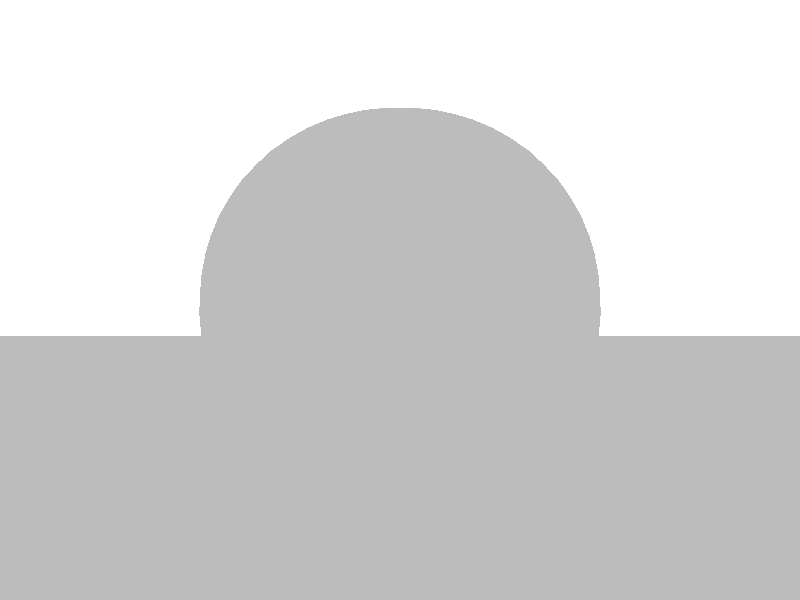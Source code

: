 #include "colors.inc"
background { rgb <1, 1, 1> }
camera {location <-0, -4, 0.5>up <0,1,0> right <-1.33,0,0> angle 35look_at <0, 0, 0> }
mesh2 {
vertex_vectors { 4608, 
<-0.223272, -0.223273, -0.5>, 
<-0.256202, -0.177563, -0.5>, 
<-0.223255, -0.223255, -0.5>, 
<-0.261852, -0.147203, -0.5>, 
<-0.256202, -0.177563, -0.5>, 
<-0.24999, -0.153044, -0.5>, 
<-0.223255, -0.223255, -0.5>, 
<-0.150258, -0.150222, -0.5>, 
<-0.256202, -0.177563, -0.5>, 
<-0.256202, -0.177563, -0.5>, 
<-0.150258, -0.150222, -0.5>, 
<-0.24999, -0.153044, -0.5>, 
<-0.273549, 5.44187e-09, -0.5>, 
<-0.265133, -0.0646991, -0.5>, 
<-0.255302, -0.034017, -0.5>, 
<-0.261852, -0.147203, -0.5>, 
<-0.265133, -0.0646991, -0.5>, 
<-0.24999, -0.153044, -0.5>, 
<-0.255302, -0.034017, -0.5>, 
<-0.226146, -0.0752059, -0.5>, 
<-0.265133, -0.0646991, -0.5>, 
<-0.24999, -0.153044, -0.5>, 
<-0.226146, -0.0752059, -0.5>, 
<-0.265133, -0.0646991, -0.5>, 
<-0.15017, -0.150173, -0.5>, 
<-0.15017, -0.15017, -0.5>, 
<-0.193856, -0.151452, -0.5>, 
<-0.150258, -0.150222, -0.5>, 
<-0.15017, -0.150173, -0.5>, 
<-0.193856, -0.151452, -0.5>, 
<-0.226146, -0.0752059, -0.5>, 
<-0.184558, -0.118568, -0.5>, 
<-0.193856, -0.151452, -0.5>, 
<-0.184558, -0.118568, -0.5>, 
<-0.15017, -0.15017, -0.5>, 
<-0.193856, -0.151452, -0.5>, 
<-0.0495657, -0.147429, -0.5>, 
<-0.150258, -0.150222, -0.5>, 
<-0.24999, -0.153044, -0.5>, 
<-0.150258, -0.150222, -0.5>, 
<-0.0495657, -0.147429, -0.5>, 
<-0.193856, -0.151452, -0.5>, 
<-0.226146, -0.0752059, -0.5>, 
<-0.193856, -0.151452, -0.5>, 
<-0.24999, -0.153044, -0.5>, 
<-0.0495657, -0.147429, -0.5>, 
<-0.193856, -0.151452, -0.5>, 
<-0.24999, -0.153044, -0.5>, 
<-0.223273, 0.223273, -0.5>, 
<-0.256202, 0.177563, -0.5>, 
<-0.223255, 0.223255, -0.5>, 
<-0.261852, 0.147203, -0.5>, 
<-0.256202, 0.177563, -0.5>, 
<-0.249989, 0.153055, -0.5>, 
<-0.223255, 0.223255, -0.5>, 
<-0.150255, 0.150259, -0.5>, 
<-0.256202, 0.177563, -0.5>, 
<-0.256202, 0.177563, -0.5>, 
<-0.150255, 0.150259, -0.5>, 
<-0.249989, 0.153055, -0.5>, 
<-0.273549, 5.44187e-09, -0.5>, 
<-0.265133, 0.0646991, -0.5>, 
<-0.255302, 0.034017, -0.5>, 
<-0.261852, 0.147203, -0.5>, 
<-0.265133, 0.0646991, -0.5>, 
<-0.249989, 0.153055, -0.5>, 
<-0.255302, 0.034017, -0.5>, 
<-0.226146, 0.0752059, -0.5>, 
<-0.265133, 0.0646991, -0.5>, 
<-0.249989, 0.153055, -0.5>, 
<-0.226146, 0.0752059, -0.5>, 
<-0.265133, 0.0646991, -0.5>, 
<-0.150174, 0.150172, -0.5>, 
<-0.150165, 0.150171, -0.5>, 
<-0.193856, 0.151412, -0.5>, 
<-0.150255, 0.150259, -0.5>, 
<-0.150174, 0.150172, -0.5>, 
<-0.193856, 0.151412, -0.5>, 
<-0.226146, 0.0752059, -0.5>, 
<-0.184558, 0.118568, -0.5>, 
<-0.193856, 0.151412, -0.5>, 
<-0.184558, 0.118568, -0.5>, 
<-0.150165, 0.150171, -0.5>, 
<-0.193856, 0.151412, -0.5>, 
<-0.0495664, 0.147421, -0.5>, 
<-0.150255, 0.150259, -0.5>, 
<-0.249989, 0.153055, -0.5>, 
<-0.150255, 0.150259, -0.5>, 
<-0.0495664, 0.147421, -0.5>, 
<-0.193856, 0.151412, -0.5>, 
<-0.226146, 0.0752059, -0.5>, 
<-0.193856, 0.151412, -0.5>, 
<-0.249989, 0.153055, -0.5>, 
<-0.0495664, 0.147421, -0.5>, 
<-0.193856, 0.151412, -0.5>, 
<-0.249989, 0.153055, -0.5>, 
<-0.0890402, -0.0890402, -0.5>, 
<-0.0447348, -0.0447348, -0.5>, 
<-0.119474, -0.04488, -0.5>, 
<7.36946e-11, 2.42136e-10, -0.5>, 
<-0.0447348, -0.0447348, -0.5>, 
<-0.0742469, -1.5337e-09, -0.5>, 
<-0.150948, -2.02163e-09, -0.5>, 
<-0.0742469, -1.5337e-09, -0.5>, 
<-0.119474, -0.04488, -0.5>, 
<-0.0447348, -0.0447348, -0.5>, 
<-0.0742469, -1.5337e-09, -0.5>, 
<-0.119474, -0.04488, -0.5>, 
<-0.15017, -0.15017, -0.5>, 
<-0.125992, -0.125992, -0.5>, 
<-0.184558, -0.118568, -0.5>, 
<-0.0890402, -0.0890402, -0.5>, 
<-0.125992, -0.125992, -0.5>, 
<-0.166438, -0.0810214, -0.5>, 
<-0.226146, -0.0752059, -0.5>, 
<-0.184558, -0.118568, -0.5>, 
<-0.166438, -0.0810214, -0.5>, 
<-0.125992, -0.125992, -0.5>, 
<-0.184558, -0.118568, -0.5>, 
<-0.166438, -0.0810214, -0.5>, 
<-0.150165, 0.150171, -0.5>, 
<-0.125992, 0.125992, -0.5>, 
<-0.184558, 0.118568, -0.5>, 
<-0.0890402, 0.0890402, -0.5>, 
<-0.125992, 0.125992, -0.5>, 
<-0.166438, 0.0810214, -0.5>, 
<-0.226146, 0.0752059, -0.5>, 
<-0.166438, 0.0810214, -0.5>, 
<-0.184558, 0.118568, -0.5>, 
<-0.125992, 0.125992, -0.5>, 
<-0.166438, 0.0810214, -0.5>, 
<-0.184558, 0.118568, -0.5>, 
<-0.0890402, 0.0890402, -0.5>, 
<-0.0447348, 0.0447348, -0.5>, 
<-0.119474, 0.04488, -0.5>, 
<7.36946e-11, 2.42136e-10, -0.5>, 
<-0.0447348, 0.0447348, -0.5>, 
<-0.0742469, -1.5337e-09, -0.5>, 
<-0.150948, -2.02163e-09, -0.5>, 
<-0.0742469, -1.5337e-09, -0.5>, 
<-0.119474, 0.04488, -0.5>, 
<-0.0447348, 0.0447348, -0.5>, 
<-0.0742469, -1.5337e-09, -0.5>, 
<-0.119474, 0.04488, -0.5>, 
<-0.273549, 5.44187e-09, -0.5>, 
<-0.255302, -0.034017, -0.5>, 
<-0.255302, 0.034017, -0.5>, 
<-0.226146, -0.0752059, -0.5>, 
<-0.255302, -0.034017, -0.5>, 
<-0.192164, -0.035483, -0.5>, 
<-0.226146, 0.0752059, -0.5>, 
<-0.255302, 0.034017, -0.5>, 
<-0.192164, 0.035483, -0.5>, 
<-0.255302, -0.034017, -0.5>, 
<-0.255302, 0.034017, -0.5>, 
<-0.227112, 2.99661e-09, -0.5>, 
<-0.150948, -2.02163e-09, -0.5>, 
<-0.119474, -0.04488, -0.5>, 
<-0.192164, -0.035483, -0.5>, 
<-0.0890402, -0.0890402, -0.5>, 
<-0.166438, -0.0810214, -0.5>, 
<-0.119474, -0.04488, -0.5>, 
<-0.226146, -0.0752059, -0.5>, 
<-0.166438, -0.0810214, -0.5>, 
<-0.192164, -0.035483, -0.5>, 
<-0.166438, -0.0810214, -0.5>, 
<-0.119474, -0.04488, -0.5>, 
<-0.192164, -0.035483, -0.5>, 
<-0.150948, -2.02163e-09, -0.5>, 
<-0.119474, 0.04488, -0.5>, 
<-0.192164, 0.035483, -0.5>, 
<-0.0890402, 0.0890402, -0.5>, 
<-0.166438, 0.0810214, -0.5>, 
<-0.119474, 0.04488, -0.5>, 
<-0.226146, 0.0752059, -0.5>, 
<-0.166438, 0.0810214, -0.5>, 
<-0.192164, 0.035483, -0.5>, 
<-0.166438, 0.0810214, -0.5>, 
<-0.119474, 0.04488, -0.5>, 
<-0.192164, 0.035483, -0.5>, 
<-0.227112, 2.99661e-09, -0.5>, 
<-0.255302, -0.034017, -0.5>, 
<-0.192164, -0.035483, -0.5>, 
<-0.150948, -2.02163e-09, -0.5>, 
<-0.192164, 0.035483, -0.5>, 
<-0.192164, -0.035483, -0.5>, 
<-0.227112, 2.99661e-09, -0.5>, 
<-0.255302, 0.034017, -0.5>, 
<-0.192164, 0.035483, -0.5>, 
<-0.227112, 2.99661e-09, -0.5>, 
<-0.192164, 0.035483, -0.5>, 
<-0.192164, -0.035483, -0.5>, 
<-0.223273, 0.223273, -0.5>, 
<-0.223255, 0.223255, -0.5>, 
<-0.177563, 0.256202, -0.5>, 
<-0.223255, 0.223255, -0.5>, 
<-0.150255, 0.150259, -0.5>, 
<-0.153053, 0.249989, -0.5>, 
<-0.147203, 0.261852, -0.5>, 
<-0.177563, 0.256202, -0.5>, 
<-0.153053, 0.249989, -0.5>, 
<-0.177563, 0.256202, -0.5>, 
<-0.223255, 0.223255, -0.5>, 
<-0.153053, 0.249989, -0.5>, 
<-0.150174, 0.150172, -0.5>, 
<-0.150165, 0.150171, -0.5>, 
<-0.151419, 0.193857, -0.5>, 
<-0.150255, 0.150259, -0.5>, 
<-0.150174, 0.150172, -0.5>, 
<-0.151419, 0.193857, -0.5>, 
<-0.0752059, 0.226146, -0.5>, 
<-0.118568, 0.184558, -0.5>, 
<-0.151419, 0.193857, -0.5>, 
<-0.118568, 0.184558, -0.5>, 
<-0.150165, 0.150171, -0.5>, 
<-0.151419, 0.193857, -0.5>, 
<-2.47031e-09, 0.273549, -0.5>, 
<-0.0646991, 0.265133, -0.5>, 
<-0.034017, 0.255302, -0.5>, 
<-0.147203, 0.261852, -0.5>, 
<-0.0646991, 0.265133, -0.5>, 
<-0.153053, 0.249989, -0.5>, 
<-0.034017, 0.255302, -0.5>, 
<-0.0752059, 0.226146, -0.5>, 
<-0.0646991, 0.265133, -0.5>, 
<-0.153053, 0.249989, -0.5>, 
<-0.0752059, 0.226146, -0.5>, 
<-0.0646991, 0.265133, -0.5>, 
<-0.150255, 0.150259, -0.5>, 
<-0.147424, 0.0495663, -0.5>, 
<-0.151419, 0.193857, -0.5>, 
<-0.147424, 0.0495663, -0.5>, 
<-0.150255, 0.150259, -0.5>, 
<-0.153053, 0.249989, -0.5>, 
<-0.0752059, 0.226146, -0.5>, 
<-0.153053, 0.249989, -0.5>, 
<-0.151419, 0.193857, -0.5>, 
<-0.147424, 0.0495663, -0.5>, 
<-0.153053, 0.249989, -0.5>, 
<-0.151419, 0.193857, -0.5>, 
<0.223264, 0.223264, -0.5>, 
<0.177563, 0.256202, -0.5>, 
<0.223263, 0.223263, -0.5>, 
<0.147203, 0.261852, -0.5>, 
<0.177563, 0.256202, -0.5>, 
<0.153056, 0.249989, -0.5>, 
<0.223263, 0.223263, -0.5>, 
<0.150253, 0.150221, -0.5>, 
<0.177563, 0.256202, -0.5>, 
<0.177563, 0.256202, -0.5>, 
<0.150253, 0.150221, -0.5>, 
<0.153056, 0.249989, -0.5>, 
<-2.47031e-09, 0.273549, -0.5>, 
<0.0646991, 0.265133, -0.5>, 
<0.034017, 0.255302, -0.5>, 
<0.147203, 0.261852, -0.5>, 
<0.0646991, 0.265133, -0.5>, 
<0.153056, 0.249989, -0.5>, 
<0.034017, 0.255302, -0.5>, 
<0.0752059, 0.226146, -0.5>, 
<0.0646991, 0.265133, -0.5>, 
<0.153056, 0.249989, -0.5>, 
<0.0752059, 0.226146, -0.5>, 
<0.0646991, 0.265133, -0.5>, 
<0.150174, 0.150175, -0.5>, 
<0.150159, 0.150166, -0.5>, 
<0.151422, 0.193856, -0.5>, 
<0.150253, 0.150221, -0.5>, 
<0.150174, 0.150175, -0.5>, 
<0.151422, 0.193856, -0.5>, 
<0.0752059, 0.226146, -0.5>, 
<0.118568, 0.184558, -0.5>, 
<0.151422, 0.193856, -0.5>, 
<0.118568, 0.184558, -0.5>, 
<0.150159, 0.150166, -0.5>, 
<0.151422, 0.193856, -0.5>, 
<0.147427, 0.0495657, -0.5>, 
<0.150253, 0.150221, -0.5>, 
<0.153056, 0.249989, -0.5>, 
<0.150253, 0.150221, -0.5>, 
<0.147427, 0.0495657, -0.5>, 
<0.151422, 0.193856, -0.5>, 
<0.0752059, 0.226146, -0.5>, 
<0.151422, 0.193856, -0.5>, 
<0.153056, 0.249989, -0.5>, 
<0.147427, 0.0495657, -0.5>, 
<0.151422, 0.193856, -0.5>, 
<0.153056, 0.249989, -0.5>, 
<-0.0890402, 0.0890402, -0.5>, 
<-0.0447348, 0.0447348, -0.5>, 
<-0.04488, 0.119474, -0.5>, 
<7.36946e-11, 2.42136e-10, -0.5>, 
<-0.0447348, 0.0447348, -0.5>, 
<2.56689e-09, 0.0742469, -0.5>, 
<4.16716e-09, 0.150948, -0.5>, 
<2.56689e-09, 0.0742469, -0.5>, 
<-0.04488, 0.119474, -0.5>, 
<-0.0447348, 0.0447348, -0.5>, 
<2.56689e-09, 0.0742469, -0.5>, 
<-0.04488, 0.119474, -0.5>, 
<-0.150165, 0.150171, -0.5>, 
<-0.125992, 0.125992, -0.5>, 
<-0.118568, 0.184558, -0.5>, 
<-0.0890402, 0.0890402, -0.5>, 
<-0.125992, 0.125992, -0.5>, 
<-0.0810214, 0.166438, -0.5>, 
<-0.0752059, 0.226146, -0.5>, 
<-0.118568, 0.184558, -0.5>, 
<-0.0810214, 0.166438, -0.5>, 
<-0.125992, 0.125992, -0.5>, 
<-0.118568, 0.184558, -0.5>, 
<-0.0810214, 0.166438, -0.5>, 
<0.150159, 0.150166, -0.5>, 
<0.125992, 0.125992, -0.5>, 
<0.118568, 0.184558, -0.5>, 
<0.0890402, 0.0890402, -0.5>, 
<0.125992, 0.125992, -0.5>, 
<0.0810214, 0.166438, -0.5>, 
<0.0752059, 0.226146, -0.5>, 
<0.0810214, 0.166438, -0.5>, 
<0.118568, 0.184558, -0.5>, 
<0.125992, 0.125992, -0.5>, 
<0.0810214, 0.166438, -0.5>, 
<0.118568, 0.184558, -0.5>, 
<0.0890402, 0.0890402, -0.5>, 
<0.0447348, 0.0447348, -0.5>, 
<0.04488, 0.119474, -0.5>, 
<7.36946e-11, 2.42136e-10, -0.5>, 
<0.0447348, 0.0447348, -0.5>, 
<2.56689e-09, 0.0742469, -0.5>, 
<4.16716e-09, 0.150948, -0.5>, 
<2.56689e-09, 0.0742469, -0.5>, 
<0.04488, 0.119474, -0.5>, 
<0.0447348, 0.0447348, -0.5>, 
<2.56689e-09, 0.0742469, -0.5>, 
<0.04488, 0.119474, -0.5>, 
<4.16716e-09, 0.150948, -0.5>, 
<-0.04488, 0.119474, -0.5>, 
<-0.035483, 0.192164, -0.5>, 
<-0.0890402, 0.0890402, -0.5>, 
<-0.0810214, 0.166438, -0.5>, 
<-0.04488, 0.119474, -0.5>, 
<-0.0752059, 0.226146, -0.5>, 
<-0.0810214, 0.166438, -0.5>, 
<-0.035483, 0.192164, -0.5>, 
<-0.0810214, 0.166438, -0.5>, 
<-0.04488, 0.119474, -0.5>, 
<-0.035483, 0.192164, -0.5>, 
<-2.47031e-09, 0.273549, -0.5>, 
<-0.034017, 0.255302, -0.5>, 
<0.034017, 0.255302, -0.5>, 
<-0.0752059, 0.226146, -0.5>, 
<-0.034017, 0.255302, -0.5>, 
<-0.035483, 0.192164, -0.5>, 
<0.0752059, 0.226146, -0.5>, 
<0.034017, 0.255302, -0.5>, 
<0.035483, 0.192164, -0.5>, 
<-0.034017, 0.255302, -0.5>, 
<0.034017, 0.255302, -0.5>, 
<2.23356e-09, 0.227112, -0.5>, 
<4.16716e-09, 0.150948, -0.5>, 
<0.04488, 0.119474, -0.5>, 
<0.035483, 0.192164, -0.5>, 
<0.0890402, 0.0890402, -0.5>, 
<0.0810214, 0.166438, -0.5>, 
<0.04488, 0.119474, -0.5>, 
<0.0752059, 0.226146, -0.5>, 
<0.0810214, 0.166438, -0.5>, 
<0.035483, 0.192164, -0.5>, 
<0.0810214, 0.166438, -0.5>, 
<0.04488, 0.119474, -0.5>, 
<0.035483, 0.192164, -0.5>, 
<2.23356e-09, 0.227112, -0.5>, 
<-0.034017, 0.255302, -0.5>, 
<-0.035483, 0.192164, -0.5>, 
<4.16716e-09, 0.150948, -0.5>, 
<-0.035483, 0.192164, -0.5>, 
<0.035483, 0.192164, -0.5>, 
<2.23356e-09, 0.227112, -0.5>, 
<0.034017, 0.255302, -0.5>, 
<0.035483, 0.192164, -0.5>, 
<-0.035483, 0.192164, -0.5>, 
<0.035483, 0.192164, -0.5>, 
<2.23356e-09, 0.227112, -0.5>, 
<0.223265, -0.223264, -0.5>, 
<0.256202, -0.177563, -0.5>, 
<0.223262, -0.223264, -0.5>, 
<0.261852, -0.147203, -0.5>, 
<0.256202, -0.177563, -0.5>, 
<0.249989, -0.153073, -0.5>, 
<0.223262, -0.223264, -0.5>, 
<0.150228, -0.150216, -0.5>, 
<0.256202, -0.177563, -0.5>, 
<0.256202, -0.177563, -0.5>, 
<0.150228, -0.150216, -0.5>, 
<0.249989, -0.153073, -0.5>, 
<0.273549, 5.1616e-09, -0.5>, 
<0.265133, -0.064699, -0.5>, 
<0.255302, -0.034017, -0.5>, 
<0.261852, -0.147203, -0.5>, 
<0.265133, -0.064699, -0.5>, 
<0.249989, -0.153073, -0.5>, 
<0.255302, -0.034017, -0.5>, 
<0.226146, -0.0752059, -0.5>, 
<0.265133, -0.064699, -0.5>, 
<0.249989, -0.153073, -0.5>, 
<0.226146, -0.0752059, -0.5>, 
<0.265133, -0.064699, -0.5>, 
<0.150171, -0.150174, -0.5>, 
<0.15017, -0.150165, -0.5>, 
<0.193857, -0.151422, -0.5>, 
<0.150228, -0.150216, -0.5>, 
<0.150171, -0.150174, -0.5>, 
<0.193857, -0.151422, -0.5>, 
<0.226146, -0.0752059, -0.5>, 
<0.184558, -0.118568, -0.5>, 
<0.193857, -0.151422, -0.5>, 
<0.184558, -0.118568, -0.5>, 
<0.15017, -0.150165, -0.5>, 
<0.193857, -0.151422, -0.5>, 
<0.0495661, -0.147445, -0.5>, 
<0.150228, -0.150216, -0.5>, 
<0.249989, -0.153073, -0.5>, 
<0.150228, -0.150216, -0.5>, 
<0.0495661, -0.147445, -0.5>, 
<0.193857, -0.151422, -0.5>, 
<0.226146, -0.0752059, -0.5>, 
<0.193857, -0.151422, -0.5>, 
<0.249989, -0.153073, -0.5>, 
<0.0495661, -0.147445, -0.5>, 
<0.193857, -0.151422, -0.5>, 
<0.249989, -0.153073, -0.5>, 
<0.223264, 0.223264, -0.5>, 
<0.223263, 0.223263, -0.5>, 
<0.256202, 0.177563, -0.5>, 
<0.223263, 0.223263, -0.5>, 
<0.150253, 0.150221, -0.5>, 
<0.249989, 0.153067, -0.5>, 
<0.261852, 0.147203, -0.5>, 
<0.256202, 0.177563, -0.5>, 
<0.249989, 0.153067, -0.5>, 
<0.256202, 0.177563, -0.5>, 
<0.223263, 0.223263, -0.5>, 
<0.249989, 0.153067, -0.5>, 
<0.150174, 0.150175, -0.5>, 
<0.150159, 0.150166, -0.5>, 
<0.193856, 0.151424, -0.5>, 
<0.150253, 0.150221, -0.5>, 
<0.150174, 0.150175, -0.5>, 
<0.193856, 0.151424, -0.5>, 
<0.226146, 0.0752059, -0.5>, 
<0.184558, 0.118568, -0.5>, 
<0.193856, 0.151424, -0.5>, 
<0.184558, 0.118568, -0.5>, 
<0.150159, 0.150166, -0.5>, 
<0.193856, 0.151424, -0.5>, 
<0.273549, 5.1616e-09, -0.5>, 
<0.265133, 0.0646991, -0.5>, 
<0.255302, 0.034017, -0.5>, 
<0.261852, 0.147203, -0.5>, 
<0.265133, 0.0646991, -0.5>, 
<0.249989, 0.153067, -0.5>, 
<0.255302, 0.034017, -0.5>, 
<0.226146, 0.0752059, -0.5>, 
<0.265133, 0.0646991, -0.5>, 
<0.249989, 0.153067, -0.5>, 
<0.226146, 0.0752059, -0.5>, 
<0.265133, 0.0646991, -0.5>, 
<0.150253, 0.150221, -0.5>, 
<0.049566, 0.14744, -0.5>, 
<0.193856, 0.151424, -0.5>, 
<0.049566, 0.14744, -0.5>, 
<0.150253, 0.150221, -0.5>, 
<0.249989, 0.153067, -0.5>, 
<0.226146, 0.0752059, -0.5>, 
<0.249989, 0.153067, -0.5>, 
<0.193856, 0.151424, -0.5>, 
<0.049566, 0.14744, -0.5>, 
<0.249989, 0.153067, -0.5>, 
<0.193856, 0.151424, -0.5>, 
<0.0890402, 0.0890402, -0.5>, 
<0.0447348, 0.0447348, -0.5>, 
<0.119474, 0.04488, -0.5>, 
<7.36946e-11, 2.42136e-10, -0.5>, 
<0.0447348, 0.0447348, -0.5>, 
<0.0742469, -1.60376e-10, -0.5>, 
<0.150948, -5.72216e-10, -0.5>, 
<0.0742469, -1.60376e-10, -0.5>, 
<0.119474, 0.04488, -0.5>, 
<0.0447348, 0.0447348, -0.5>, 
<0.0742469, -1.60376e-10, -0.5>, 
<0.119474, 0.04488, -0.5>, 
<0.150159, 0.150166, -0.5>, 
<0.125992, 0.125992, -0.5>, 
<0.184558, 0.118568, -0.5>, 
<0.0890402, 0.0890402, -0.5>, 
<0.125992, 0.125992, -0.5>, 
<0.166438, 0.0810214, -0.5>, 
<0.226146, 0.0752059, -0.5>, 
<0.166438, 0.0810214, -0.5>, 
<0.184558, 0.118568, -0.5>, 
<0.125992, 0.125992, -0.5>, 
<0.166438, 0.0810214, -0.5>, 
<0.184558, 0.118568, -0.5>, 
<0.15017, -0.150165, -0.5>, 
<0.125992, -0.125992, -0.5>, 
<0.184558, -0.118568, -0.5>, 
<0.0890402, -0.0890402, -0.5>, 
<0.125992, -0.125992, -0.5>, 
<0.166438, -0.0810214, -0.5>, 
<0.226146, -0.0752059, -0.5>, 
<0.184558, -0.118568, -0.5>, 
<0.166438, -0.0810214, -0.5>, 
<0.125992, -0.125992, -0.5>, 
<0.184558, -0.118568, -0.5>, 
<0.166438, -0.0810214, -0.5>, 
<0.0890402, -0.0890402, -0.5>, 
<0.0447348, -0.0447348, -0.5>, 
<0.119474, -0.04488, -0.5>, 
<7.36946e-11, 2.42136e-10, -0.5>, 
<0.0447348, -0.0447348, -0.5>, 
<0.0742469, -1.60376e-10, -0.5>, 
<0.150948, -5.72216e-10, -0.5>, 
<0.0742469, -1.60376e-10, -0.5>, 
<0.119474, -0.04488, -0.5>, 
<0.0447348, -0.0447348, -0.5>, 
<0.0742469, -1.60376e-10, -0.5>, 
<0.119474, -0.04488, -0.5>, 
<0.150948, -5.72216e-10, -0.5>, 
<0.119474, 0.04488, -0.5>, 
<0.192164, 0.035483, -0.5>, 
<0.0890402, 0.0890402, -0.5>, 
<0.166438, 0.0810214, -0.5>, 
<0.119474, 0.04488, -0.5>, 
<0.226146, 0.0752059, -0.5>, 
<0.166438, 0.0810214, -0.5>, 
<0.192164, 0.035483, -0.5>, 
<0.166438, 0.0810214, -0.5>, 
<0.119474, 0.04488, -0.5>, 
<0.192164, 0.035483, -0.5>, 
<0.273549, 5.1616e-09, -0.5>, 
<0.255302, -0.034017, -0.5>, 
<0.255302, 0.034017, -0.5>, 
<0.226146, -0.0752059, -0.5>, 
<0.255302, -0.034017, -0.5>, 
<0.192164, -0.035483, -0.5>, 
<0.226146, 0.0752059, -0.5>, 
<0.255302, 0.034017, -0.5>, 
<0.192164, 0.035483, -0.5>, 
<0.255302, -0.034017, -0.5>, 
<0.255302, 0.034017, -0.5>, 
<0.227112, -7.0905e-10, -0.5>, 
<0.150948, -5.72216e-10, -0.5>, 
<0.119474, -0.04488, -0.5>, 
<0.192164, -0.035483, -0.5>, 
<0.0890402, -0.0890402, -0.5>, 
<0.166438, -0.0810214, -0.5>, 
<0.119474, -0.04488, -0.5>, 
<0.226146, -0.0752059, -0.5>, 
<0.166438, -0.0810214, -0.5>, 
<0.192164, -0.035483, -0.5>, 
<0.166438, -0.0810214, -0.5>, 
<0.119474, -0.04488, -0.5>, 
<0.192164, -0.035483, -0.5>, 
<0.227112, -7.0905e-10, -0.5>, 
<0.255302, -0.034017, -0.5>, 
<0.192164, -0.035483, -0.5>, 
<0.150948, -5.72216e-10, -0.5>, 
<0.192164, 0.035483, -0.5>, 
<0.192164, -0.035483, -0.5>, 
<0.227112, -7.0905e-10, -0.5>, 
<0.255302, 0.034017, -0.5>, 
<0.192164, 0.035483, -0.5>, 
<0.192164, 0.035483, -0.5>, 
<0.192164, -0.035483, -0.5>, 
<0.227112, -7.0905e-10, -0.5>, 
<-0.223272, -0.223273, -0.5>, 
<-0.223255, -0.223255, -0.5>, 
<-0.177563, -0.256202, -0.5>, 
<-0.223255, -0.223255, -0.5>, 
<-0.150258, -0.150222, -0.5>, 
<-0.153051, -0.24999, -0.5>, 
<-0.147203, -0.261852, -0.5>, 
<-0.177563, -0.256202, -0.5>, 
<-0.153051, -0.24999, -0.5>, 
<-0.177563, -0.256202, -0.5>, 
<-0.223255, -0.223255, -0.5>, 
<-0.153051, -0.24999, -0.5>, 
<-0.15017, -0.150173, -0.5>, 
<-0.15017, -0.15017, -0.5>, 
<-0.151421, -0.193857, -0.5>, 
<-0.150258, -0.150222, -0.5>, 
<-0.15017, -0.150173, -0.5>, 
<-0.151421, -0.193857, -0.5>, 
<-0.0752059, -0.226146, -0.5>, 
<-0.118568, -0.184558, -0.5>, 
<-0.151421, -0.193857, -0.5>, 
<-0.118568, -0.184558, -0.5>, 
<-0.15017, -0.15017, -0.5>, 
<-0.151421, -0.193857, -0.5>, 
<4.71832e-09, -0.273549, -0.5>, 
<-0.064699, -0.265133, -0.5>, 
<-0.034017, -0.255302, -0.5>, 
<-0.147203, -0.261852, -0.5>, 
<-0.064699, -0.265133, -0.5>, 
<-0.153051, -0.24999, -0.5>, 
<-0.034017, -0.255302, -0.5>, 
<-0.0752059, -0.226146, -0.5>, 
<-0.064699, -0.265133, -0.5>, 
<-0.153051, -0.24999, -0.5>, 
<-0.0752059, -0.226146, -0.5>, 
<-0.064699, -0.265133, -0.5>, 
<-0.150258, -0.150222, -0.5>, 
<-0.147423, -0.0495665, -0.5>, 
<-0.151421, -0.193857, -0.5>, 
<-0.147423, -0.0495665, -0.5>, 
<-0.150258, -0.150222, -0.5>, 
<-0.153051, -0.24999, -0.5>, 
<-0.0752059, -0.226146, -0.5>, 
<-0.153051, -0.24999, -0.5>, 
<-0.151421, -0.193857, -0.5>, 
<-0.147423, -0.0495665, -0.5>, 
<-0.153051, -0.24999, -0.5>, 
<-0.151421, -0.193857, -0.5>, 
<0.223265, -0.223264, -0.5>, 
<0.223262, -0.223264, -0.5>, 
<0.177563, -0.256202, -0.5>, 
<0.223262, -0.223264, -0.5>, 
<0.150228, -0.150216, -0.5>, 
<0.15304, -0.24999, -0.5>, 
<0.147203, -0.261852, -0.5>, 
<0.177563, -0.256202, -0.5>, 
<0.15304, -0.24999, -0.5>, 
<0.177563, -0.256202, -0.5>, 
<0.223262, -0.223264, -0.5>, 
<0.15304, -0.24999, -0.5>, 
<0.150171, -0.150174, -0.5>, 
<0.15017, -0.150165, -0.5>, 
<0.151456, -0.193855, -0.5>, 
<0.150228, -0.150216, -0.5>, 
<0.150171, -0.150174, -0.5>, 
<0.151456, -0.193855, -0.5>, 
<0.0752059, -0.226146, -0.5>, 
<0.118568, -0.184558, -0.5>, 
<0.151456, -0.193855, -0.5>, 
<0.118568, -0.184558, -0.5>, 
<0.15017, -0.150165, -0.5>, 
<0.151456, -0.193855, -0.5>, 
<4.71832e-09, -0.273549, -0.5>, 
<0.0646991, -0.265133, -0.5>, 
<0.034017, -0.255303, -0.5>, 
<0.147203, -0.261852, -0.5>, 
<0.0646991, -0.265133, -0.5>, 
<0.15304, -0.24999, -0.5>, 
<0.034017, -0.255303, -0.5>, 
<0.0752059, -0.226146, -0.5>, 
<0.0646991, -0.265133, -0.5>, 
<0.15304, -0.24999, -0.5>, 
<0.0752059, -0.226146, -0.5>, 
<0.0646991, -0.265133, -0.5>, 
<0.150228, -0.150216, -0.5>, 
<0.147424, -0.0495655, -0.5>, 
<0.151456, -0.193855, -0.5>, 
<0.147424, -0.0495655, -0.5>, 
<0.150228, -0.150216, -0.5>, 
<0.15304, -0.24999, -0.5>, 
<0.0752059, -0.226146, -0.5>, 
<0.15304, -0.24999, -0.5>, 
<0.151456, -0.193855, -0.5>, 
<0.147424, -0.0495655, -0.5>, 
<0.15304, -0.24999, -0.5>, 
<0.151456, -0.193855, -0.5>, 
<-0.0890402, -0.0890402, -0.5>, 
<-0.0447348, -0.0447348, -0.5>, 
<-0.04488, -0.119474, -0.5>, 
<7.36946e-11, 2.42136e-10, -0.5>, 
<-0.0447348, -0.0447348, -0.5>, 
<-4.17685e-10, -0.0742469, -0.5>, 
<1.85655e-10, -0.150948, -0.5>, 
<-4.17685e-10, -0.0742469, -0.5>, 
<-0.04488, -0.119474, -0.5>, 
<-0.0447348, -0.0447348, -0.5>, 
<-4.17685e-10, -0.0742469, -0.5>, 
<-0.04488, -0.119474, -0.5>, 
<-0.15017, -0.15017, -0.5>, 
<-0.125992, -0.125992, -0.5>, 
<-0.118568, -0.184558, -0.5>, 
<-0.0890402, -0.0890402, -0.5>, 
<-0.125992, -0.125992, -0.5>, 
<-0.0810214, -0.166438, -0.5>, 
<-0.0752059, -0.226146, -0.5>, 
<-0.118568, -0.184558, -0.5>, 
<-0.0810214, -0.166438, -0.5>, 
<-0.125992, -0.125992, -0.5>, 
<-0.118568, -0.184558, -0.5>, 
<-0.0810214, -0.166438, -0.5>, 
<0.15017, -0.150165, -0.5>, 
<0.125992, -0.125992, -0.5>, 
<0.118568, -0.184558, -0.5>, 
<0.0890402, -0.0890402, -0.5>, 
<0.125992, -0.125992, -0.5>, 
<0.0810214, -0.166438, -0.5>, 
<0.0752059, -0.226146, -0.5>, 
<0.0810214, -0.166438, -0.5>, 
<0.118568, -0.184558, -0.5>, 
<0.125992, -0.125992, -0.5>, 
<0.0810214, -0.166438, -0.5>, 
<0.118568, -0.184558, -0.5>, 
<0.0890402, -0.0890402, -0.5>, 
<0.0447348, -0.0447348, -0.5>, 
<0.04488, -0.119474, -0.5>, 
<7.36946e-11, 2.42136e-10, -0.5>, 
<0.0447348, -0.0447348, -0.5>, 
<-4.17685e-10, -0.0742469, -0.5>, 
<1.85655e-10, -0.150948, -0.5>, 
<-4.17685e-10, -0.0742469, -0.5>, 
<0.04488, -0.119474, -0.5>, 
<0.0447348, -0.0447348, -0.5>, 
<-4.17685e-10, -0.0742469, -0.5>, 
<0.04488, -0.119474, -0.5>, 
<1.85655e-10, -0.150948, -0.5>, 
<-0.04488, -0.119474, -0.5>, 
<-0.035483, -0.192164, -0.5>, 
<-0.0890402, -0.0890402, -0.5>, 
<-0.0810214, -0.166438, -0.5>, 
<-0.04488, -0.119474, -0.5>, 
<-0.0752059, -0.226146, -0.5>, 
<-0.0810214, -0.166438, -0.5>, 
<-0.035483, -0.192164, -0.5>, 
<-0.0810214, -0.166438, -0.5>, 
<-0.04488, -0.119474, -0.5>, 
<-0.035483, -0.192164, -0.5>, 
<1.85655e-10, -0.150948, -0.5>, 
<0.04488, -0.119474, -0.5>, 
<0.035483, -0.192164, -0.5>, 
<0.0890402, -0.0890402, -0.5>, 
<0.0810214, -0.166438, -0.5>, 
<0.04488, -0.119474, -0.5>, 
<0.0752059, -0.226146, -0.5>, 
<0.0810214, -0.166438, -0.5>, 
<0.035483, -0.192164, -0.5>, 
<0.0810214, -0.166438, -0.5>, 
<0.04488, -0.119474, -0.5>, 
<0.035483, -0.192164, -0.5>, 
<4.71832e-09, -0.273549, -0.5>, 
<-0.034017, -0.255302, -0.5>, 
<0.034017, -0.255303, -0.5>, 
<-0.0752059, -0.226146, -0.5>, 
<-0.034017, -0.255302, -0.5>, 
<-0.035483, -0.192164, -0.5>, 
<0.0752059, -0.226146, -0.5>, 
<0.034017, -0.255303, -0.5>, 
<0.035483, -0.192164, -0.5>, 
<-0.034017, -0.255302, -0.5>, 
<0.034017, -0.255303, -0.5>, 
<2.26406e-09, -0.227112, -0.5>, 
<2.26406e-09, -0.227112, -0.5>, 
<-0.034017, -0.255302, -0.5>, 
<-0.035483, -0.192164, -0.5>, 
<1.85655e-10, -0.150948, -0.5>, 
<-0.035483, -0.192164, -0.5>, 
<0.035483, -0.192164, -0.5>, 
<2.26406e-09, -0.227112, -0.5>, 
<0.034017, -0.255303, -0.5>, 
<0.035483, -0.192164, -0.5>, 
<-0.035483, -0.192164, -0.5>, 
<2.26406e-09, -0.227112, -0.5>, 
<0.035483, -0.192164, -0.5>, 
<-0.223272, -0.223273, -0.5>, 
<-0.256202, -0.177563, -0.5>, 
<-0.34162, -0.257145, -0.444215>, 
<-0.261852, -0.147203, -0.5>, 
<-0.256202, -0.177563, -0.5>, 
<-0.369027, -0.191691, -0.450374>, 
<-0.437216, -0.256899, -0.377958>, 
<-0.34162, -0.257145, -0.444215>, 
<-0.369027, -0.191691, -0.450374>, 
<-0.256202, -0.177563, -0.5>, 
<-0.34162, -0.257145, -0.444215>, 
<-0.369027, -0.191691, -0.450374>, 
<-0.273549, 5.44187e-09, -0.5>, 
<-0.265133, -0.0646991, -0.5>, 
<-0.392881, -0.0429096, -0.459665>, 
<-0.261852, -0.147203, -0.5>, 
<-0.265133, -0.0646991, -0.5>, 
<-0.383875, -0.117486, -0.4576>, 
<-0.476657, -0.0921535, -0.395142>, 
<-0.392881, -0.0429096, -0.459665>, 
<-0.383875, -0.117486, -0.4576>, 
<-0.265133, -0.0646991, -0.5>, 
<-0.392881, -0.0429096, -0.459665>, 
<-0.383875, -0.117486, -0.4576>, 
<-0.557086, -0.201229, -0.246874>, 
<-0.504982, -0.230826, -0.315462>, 
<-0.526874, -0.147259, -0.325264>, 
<-0.437216, -0.256899, -0.377958>, 
<-0.504982, -0.230826, -0.315462>, 
<-0.459365, -0.17457, -0.390981>, 
<-0.476657, -0.0921535, -0.395142>, 
<-0.526874, -0.147259, -0.325264>, 
<-0.459365, -0.17457, -0.390981>, 
<-0.504982, -0.230826, -0.315462>, 
<-0.526874, -0.147259, -0.325264>, 
<-0.459365, -0.17457, -0.390981>, 
<-0.261852, -0.147203, -0.5>, 
<-0.369027, -0.191691, -0.450374>, 
<-0.383875, -0.117486, -0.4576>, 
<-0.437216, -0.256899, -0.377958>, 
<-0.369027, -0.191691, -0.450374>, 
<-0.459365, -0.17457, -0.390981>, 
<-0.476657, -0.0921535, -0.395142>, 
<-0.459365, -0.17457, -0.390981>, 
<-0.383875, -0.117486, -0.4576>, 
<-0.369027, -0.191691, -0.450374>, 
<-0.459365, -0.17457, -0.390981>, 
<-0.383875, -0.117486, -0.4576>, 
<-0.223273, 0.223273, -0.5>, 
<-0.256202, 0.177563, -0.5>, 
<-0.34162, 0.257145, -0.444215>, 
<-0.261852, 0.147203, -0.5>, 
<-0.256202, 0.177563, -0.5>, 
<-0.369027, 0.191691, -0.450374>, 
<-0.437216, 0.256899, -0.377958>, 
<-0.34162, 0.257145, -0.444215>, 
<-0.369027, 0.191691, -0.450374>, 
<-0.256202, 0.177563, -0.5>, 
<-0.34162, 0.257145, -0.444215>, 
<-0.369027, 0.191691, -0.450374>, 
<-0.273549, 5.44187e-09, -0.5>, 
<-0.265133, 0.0646991, -0.5>, 
<-0.392881, 0.0429096, -0.459665>, 
<-0.261852, 0.147203, -0.5>, 
<-0.265133, 0.0646991, -0.5>, 
<-0.383875, 0.117486, -0.4576>, 
<-0.476657, 0.0921535, -0.395142>, 
<-0.392881, 0.0429096, -0.459665>, 
<-0.383875, 0.117486, -0.4576>, 
<-0.265133, 0.0646991, -0.5>, 
<-0.392881, 0.0429096, -0.459665>, 
<-0.383875, 0.117486, -0.4576>, 
<-0.557086, 0.201229, -0.246874>, 
<-0.504982, 0.230826, -0.315462>, 
<-0.526874, 0.147259, -0.325264>, 
<-0.437216, 0.256899, -0.377958>, 
<-0.504982, 0.230826, -0.315462>, 
<-0.459365, 0.17457, -0.390981>, 
<-0.476657, 0.0921535, -0.395142>, 
<-0.526874, 0.147259, -0.325264>, 
<-0.459365, 0.17457, -0.390981>, 
<-0.504982, 0.230826, -0.315462>, 
<-0.526874, 0.147259, -0.325264>, 
<-0.459365, 0.17457, -0.390981>, 
<-0.261852, 0.147203, -0.5>, 
<-0.369027, 0.191691, -0.450374>, 
<-0.383875, 0.117486, -0.4576>, 
<-0.437216, 0.256899, -0.377958>, 
<-0.369027, 0.191691, -0.450374>, 
<-0.459365, 0.17457, -0.390981>, 
<-0.476657, 0.0921535, -0.395142>, 
<-0.459365, 0.17457, -0.390981>, 
<-0.383875, 0.117486, -0.4576>, 
<-0.369027, 0.191691, -0.450374>, 
<-0.459365, 0.17457, -0.390981>, 
<-0.383875, 0.117486, -0.4576>, 
<-0.6304, -4.45064e-10, -0.0237638>, 
<-0.625906, -0.0522711, -0.083933>, 
<-0.625906, 0.0522711, -0.083933>, 
<-0.612918, -0.101583, -0.14309>, 
<-0.625906, -0.0522711, -0.083933>, 
<-0.620847, -5.70878e-10, -0.146727>, 
<-0.612918, 0.101583, -0.14309>, 
<-0.625906, 0.0522711, -0.083933>, 
<-0.620847, -5.70878e-10, -0.146727>, 
<-0.625906, -0.0522711, -0.083933>, 
<-0.625906, 0.0522711, -0.083933>, 
<-0.620847, -5.70878e-10, -0.146727>, 
<-0.557086, -0.201229, -0.246874>, 
<-0.590963, -0.152633, -0.195807>, 
<-0.572329, -0.101662, -0.267046>, 
<-0.612918, -0.101583, -0.14309>, 
<-0.590963, -0.152633, -0.195807>, 
<-0.602432, -0.0504457, -0.209938>, 
<-0.57634, -9.90254e-10, -0.275561>, 
<-0.572329, -0.101662, -0.267046>, 
<-0.602432, -0.0504457, -0.209938>, 
<-0.590963, -0.152633, -0.195807>, 
<-0.572329, -0.101662, -0.267046>, 
<-0.602432, -0.0504457, -0.209938>, 
<-0.557086, 0.201229, -0.246874>, 
<-0.590963, 0.152633, -0.195807>, 
<-0.572329, 0.101662, -0.267046>, 
<-0.612918, 0.101583, -0.14309>, 
<-0.590963, 0.152633, -0.195807>, 
<-0.602432, 0.0504457, -0.209938>, 
<-0.57634, -9.90254e-10, -0.275561>, 
<-0.572329, 0.101662, -0.267046>, 
<-0.602432, 0.0504457, -0.209938>, 
<-0.590963, 0.152633, -0.195807>, 
<-0.572329, 0.101662, -0.267046>, 
<-0.602432, 0.0504457, -0.209938>, 
<-0.612918, -0.101583, -0.14309>, 
<-0.620847, -5.70878e-10, -0.146727>, 
<-0.602432, -0.0504457, -0.209938>, 
<-0.612918, 0.101583, -0.14309>, 
<-0.620847, -5.70878e-10, -0.146727>, 
<-0.602432, 0.0504457, -0.209938>, 
<-0.57634, -9.90254e-10, -0.275561>, 
<-0.602432, 0.0504457, -0.209938>, 
<-0.602432, -0.0504457, -0.209938>, 
<-0.620847, -5.70878e-10, -0.146727>, 
<-0.602432, 0.0504457, -0.209938>, 
<-0.602432, -0.0504457, -0.209938>, 
<-0.273549, 5.44187e-09, -0.5>, 
<-0.392881, -0.0429096, -0.459665>, 
<-0.392881, 0.0429096, -0.459665>, 
<-0.476657, -0.0921535, -0.395142>, 
<-0.392881, -0.0429096, -0.459665>, 
<-0.478274, 9.04335e-10, -0.400985>, 
<-0.476657, 0.0921535, -0.395142>, 
<-0.392881, 0.0429096, -0.459665>, 
<-0.478274, 9.04335e-10, -0.400985>, 
<-0.392881, -0.0429096, -0.459665>, 
<-0.392881, 0.0429096, -0.459665>, 
<-0.478274, 9.04335e-10, -0.400985>, 
<-0.557086, -0.201229, -0.246874>, 
<-0.526874, -0.147259, -0.325264>, 
<-0.572329, -0.101662, -0.267046>, 
<-0.476657, -0.0921535, -0.395142>, 
<-0.526874, -0.147259, -0.325264>, 
<-0.534615, -0.0486635, -0.337787>, 
<-0.57634, -9.90254e-10, -0.275561>, 
<-0.572329, -0.101662, -0.267046>, 
<-0.534615, -0.0486635, -0.337787>, 
<-0.526874, -0.147259, -0.325264>, 
<-0.572329, -0.101662, -0.267046>, 
<-0.534615, -0.0486635, -0.337787>, 
<-0.557086, 0.201229, -0.246874>, 
<-0.572329, 0.101662, -0.267046>, 
<-0.526874, 0.147259, -0.325264>, 
<-0.57634, -9.90254e-10, -0.275561>, 
<-0.572329, 0.101662, -0.267046>, 
<-0.534615, 0.0486635, -0.337787>, 
<-0.476657, 0.0921535, -0.395142>, 
<-0.526874, 0.147259, -0.325264>, 
<-0.534615, 0.0486635, -0.337787>, 
<-0.572329, 0.101662, -0.267046>, 
<-0.526874, 0.147259, -0.325264>, 
<-0.534615, 0.0486635, -0.337787>, 
<-0.476657, -0.0921535, -0.395142>, 
<-0.478274, 9.04335e-10, -0.400985>, 
<-0.534615, -0.0486635, -0.337787>, 
<-0.57634, -9.90254e-10, -0.275561>, 
<-0.534615, 0.0486635, -0.337787>, 
<-0.534615, -0.0486635, -0.337787>, 
<-0.476657, 0.0921535, -0.395142>, 
<-0.478274, 9.04335e-10, -0.400985>, 
<-0.534615, 0.0486635, -0.337787>, 
<-0.478274, 9.04335e-10, -0.400985>, 
<-0.534615, 0.0486635, -0.337787>, 
<-0.534615, -0.0486635, -0.337787>, 
<-0.223273, 0.223273, -0.5>, 
<-0.34162, 0.257145, -0.444215>, 
<-0.257145, 0.34162, -0.444215>, 
<-0.34162, 0.257145, -0.444215>, 
<-0.437216, 0.256899, -0.377958>, 
<-0.328464, 0.328464, -0.417038>, 
<-0.396793, 0.396792, -0.305412>, 
<-0.420262, 0.329657, -0.345687>, 
<-0.329657, 0.420262, -0.345687>, 
<-0.420262, 0.329657, -0.345687>, 
<-0.437216, 0.256899, -0.377958>, 
<-0.328464, 0.328464, -0.417038>, 
<-0.557086, 0.201229, -0.246874>, 
<-0.504982, 0.230826, -0.315462>, 
<-0.545325, 0.271113, -0.207636>, 
<-0.437216, 0.256899, -0.377958>, 
<-0.504982, 0.230826, -0.315462>, 
<-0.49184, 0.304157, -0.27839>, 
<-0.522761, 0.337365, -0.165562>, 
<-0.545325, 0.271113, -0.207636>, 
<-0.49184, 0.304157, -0.27839>, 
<-0.504982, 0.230826, -0.315462>, 
<-0.545325, 0.271113, -0.207636>, 
<-0.49184, 0.304157, -0.27839>, 
<-0.447942, 0.447942, -0.0806835>, 
<-0.433777, 0.433777, -0.197278>, 
<-0.490432, 0.396185, -0.123486>, 
<-0.396793, 0.396792, -0.305412>, 
<-0.433777, 0.433777, -0.197278>, 
<-0.467279, 0.372335, -0.239469>, 
<-0.522761, 0.337365, -0.165562>, 
<-0.490432, 0.396185, -0.123486>, 
<-0.467279, 0.372335, -0.239469>, 
<-0.433777, 0.433777, -0.197278>, 
<-0.490432, 0.396185, -0.123486>, 
<-0.467279, 0.372335, -0.239469>, 
<-0.437216, 0.256899, -0.377958>, 
<-0.420262, 0.329657, -0.345687>, 
<-0.49184, 0.304157, -0.27839>, 
<-0.396793, 0.396792, -0.305412>, 
<-0.420262, 0.329657, -0.345687>, 
<-0.467279, 0.372335, -0.239469>, 
<-0.522761, 0.337365, -0.165562>, 
<-0.467279, 0.372335, -0.239469>, 
<-0.49184, 0.304157, -0.27839>, 
<-0.420262, 0.329657, -0.345687>, 
<-0.467279, 0.372335, -0.239469>, 
<-0.49184, 0.304157, -0.27839>, 
<-0.369889, 0.369889, 0.348101>, 
<-0.407943, 0.407943, 0.254685>, 
<-0.427231, 0.337499, 0.315144>, 
<-0.434459, 0.434459, 0.151012>, 
<-0.407943, 0.407943, 0.254685>, 
<-0.462481, 0.370571, 0.217511>, 
<-0.478929, 0.299806, 0.277969>, 
<-0.427231, 0.337499, 0.315144>, 
<-0.462481, 0.370571, 0.217511>, 
<-0.407943, 0.407943, 0.254685>, 
<-0.427231, 0.337499, 0.315144>, 
<-0.462481, 0.370571, 0.217511>, 
<-0.447942, 0.447942, -0.0806835>, 
<-0.447683, 0.447683, 0.0375367>, 
<-0.492664, 0.398947, -0.00584686>, 
<-0.434459, 0.434459, 0.151012>, 
<-0.447683, 0.447683, 0.0375367>, 
<-0.484965, 0.391963, 0.109978>, 
<-0.528228, 0.342884, 0.0659958>, 
<-0.492664, 0.398947, -0.00584686>, 
<-0.484965, 0.391963, 0.109978>, 
<-0.447683, 0.447683, 0.0375367>, 
<-0.492664, 0.398947, -0.00584686>, 
<-0.484965, 0.391963, 0.109978>, 
<-0.56132, 0.211085, 0.193217>, 
<-0.523881, 0.257281, 0.237281>, 
<-0.551566, 0.278613, 0.130867>, 
<-0.478929, 0.299806, 0.277969>, 
<-0.523881, 0.257281, 0.237281>, 
<-0.510909, 0.327053, 0.17596>, 
<-0.528228, 0.342884, 0.0659958>, 
<-0.551566, 0.278613, 0.130867>, 
<-0.510909, 0.327053, 0.17596>, 
<-0.523881, 0.257281, 0.237281>, 
<-0.551566, 0.278613, 0.130867>, 
<-0.510909, 0.327053, 0.17596>, 
<-0.434459, 0.434459, 0.151012>, 
<-0.462481, 0.370571, 0.217511>, 
<-0.484965, 0.391963, 0.109978>, 
<-0.478929, 0.299806, 0.277969>, 
<-0.462481, 0.370571, 0.217511>, 
<-0.510909, 0.327053, 0.17596>, 
<-0.528228, 0.342884, 0.0659958>, 
<-0.510909, 0.327053, 0.17596>, 
<-0.484965, 0.391963, 0.109978>, 
<-0.462481, 0.370571, 0.217511>, 
<-0.510909, 0.327053, 0.17596>, 
<-0.484965, 0.391963, 0.109978>, 
<-0.612918, 0.101583, -0.14309>, 
<-0.625906, 0.0522711, -0.083933>, 
<-0.607677, 0.164257, -0.0877165>, 
<-0.6304, -4.45064e-10, -0.0237638>, 
<-0.625906, 0.0522711, -0.083933>, 
<-0.620534, 0.114635, -0.0265866>, 
<-0.591435, 0.22695, -0.0299293>, 
<-0.620534, 0.114635, -0.0265866>, 
<-0.607677, 0.164257, -0.0877165>, 
<-0.625906, 0.0522711, -0.083933>, 
<-0.620534, 0.114635, -0.0265866>, 
<-0.607677, 0.164257, -0.0877165>, 
<-0.557086, 0.201229, -0.246874>, 
<-0.590963, 0.152633, -0.195807>, 
<-0.585336, 0.219671, -0.140656>, 
<-0.612918, 0.101583, -0.14309>, 
<-0.590963, 0.152633, -0.195807>, 
<-0.607677, 0.164257, -0.0877165>, 
<-0.591435, 0.22695, -0.0299293>, 
<-0.585336, 0.219671, -0.140656>, 
<-0.607677, 0.164257, -0.0877165>, 
<-0.590963, 0.152633, -0.195807>, 
<-0.585336, 0.219671, -0.140656>, 
<-0.607677, 0.164257, -0.0877165>, 
<-0.56132, 0.211085, 0.193217>, 
<-0.591897, 0.159847, 0.143459>, 
<-0.58445, 0.223349, 0.0836049>, 
<-0.612719, 0.10598, 0.0914387>, 
<-0.591897, 0.159847, 0.143459>, 
<-0.607122, 0.166396, 0.0318345>, 
<-0.591435, 0.22695, -0.0299293>, 
<-0.58445, 0.223349, 0.0836049>, 
<-0.607122, 0.166396, 0.0318345>, 
<-0.591897, 0.159847, 0.143459>, 
<-0.58445, 0.223349, 0.0836049>, 
<-0.607122, 0.166396, 0.0318345>, 
<-0.612719, 0.10598, 0.0914387>, 
<-0.625723, 0.0543456, 0.0338898>, 
<-0.607122, 0.166396, 0.0318345>, 
<-0.6304, -4.45064e-10, -0.0237638>, 
<-0.625723, 0.0543456, 0.0338898>, 
<-0.620534, 0.114635, -0.0265866>, 
<-0.591435, 0.22695, -0.0299293>, 
<-0.620534, 0.114635, -0.0265866>, 
<-0.607122, 0.166396, 0.0318345>, 
<-0.625723, 0.0543456, 0.0338898>, 
<-0.620534, 0.114635, -0.0265866>, 
<-0.607122, 0.166396, 0.0318345>, 
<-0.557086, 0.201229, -0.246874>, 
<-0.545325, 0.271113, -0.207636>, 
<-0.585336, 0.219671, -0.140656>, 
<-0.522761, 0.337365, -0.165562>, 
<-0.545325, 0.271113, -0.207636>, 
<-0.564289, 0.284778, -0.0986301>, 
<-0.591435, 0.22695, -0.0299293>, 
<-0.585336, 0.219671, -0.140656>, 
<-0.564289, 0.284778, -0.0986301>, 
<-0.545325, 0.271113, -0.207636>, 
<-0.585336, 0.219671, -0.140656>, 
<-0.564289, 0.284778, -0.0986301>, 
<-0.447942, 0.447942, -0.0806835>, 
<-0.490432, 0.396185, -0.123486>, 
<-0.492664, 0.398947, -0.00584686>, 
<-0.522761, 0.337365, -0.165562>, 
<-0.490432, 0.396185, -0.123486>, 
<-0.532409, 0.344079, -0.0505398>, 
<-0.528228, 0.342884, 0.0659958>, 
<-0.492664, 0.398947, -0.00584686>, 
<-0.532409, 0.344079, -0.0505398>, 
<-0.490432, 0.396185, -0.123486>, 
<-0.492664, 0.398947, -0.00584686>, 
<-0.532409, 0.344079, -0.0505398>, 
<-0.56132, 0.211085, 0.193217>, 
<-0.58445, 0.223349, 0.0836049>, 
<-0.551566, 0.278613, 0.130867>, 
<-0.591435, 0.22695, -0.0299293>, 
<-0.58445, 0.223349, 0.0836049>, 
<-0.563893, 0.285626, 0.0190526>, 
<-0.528228, 0.342884, 0.0659958>, 
<-0.551566, 0.278613, 0.130867>, 
<-0.563893, 0.285626, 0.0190526>, 
<-0.58445, 0.223349, 0.0836049>, 
<-0.551566, 0.278613, 0.130867>, 
<-0.563893, 0.285626, 0.0190526>, 
<-0.522761, 0.337365, -0.165562>, 
<-0.564289, 0.284778, -0.0986301>, 
<-0.532409, 0.344079, -0.0505398>, 
<-0.591435, 0.22695, -0.0299293>, 
<-0.564289, 0.284778, -0.0986301>, 
<-0.563893, 0.285626, 0.0190526>, 
<-0.528228, 0.342884, 0.0659958>, 
<-0.563893, 0.285626, 0.0190526>, 
<-0.532409, 0.344079, -0.0505398>, 
<-0.564289, 0.284778, -0.0986301>, 
<-0.563893, 0.285626, 0.0190526>, 
<-0.532409, 0.344079, -0.0505398>, 
<-0.369889, -0.369889, 0.348101>, 
<-0.402853, -0.284874, 0.385454>, 
<-0.427231, -0.337499, 0.315144>, 
<-0.42728, -0.193339, 0.411814>, 
<-0.402853, -0.284874, 0.385454>, 
<-0.458529, -0.247768, 0.348755>, 
<-0.478929, -0.299806, 0.277969>, 
<-0.427231, -0.337499, 0.315144>, 
<-0.458529, -0.247768, 0.348755>, 
<-0.402853, -0.284874, 0.385454>, 
<-0.427231, -0.337499, 0.315144>, 
<-0.458529, -0.247768, 0.348755>, 
<-0.447519, 1.56571e-09, 0.432286>, 
<-0.442336, -0.0978133, 0.427276>, 
<-0.491318, -0.0513091, 0.3819>, 
<-0.42728, -0.193339, 0.411814>, 
<-0.442336, -0.0978133, 0.427276>, 
<-0.480277, -0.150433, 0.371234>, 
<-0.525535, -0.103198, 0.324965>, 
<-0.491318, -0.0513091, 0.3819>, 
<-0.480277, -0.150433, 0.371234>, 
<-0.442336, -0.0978133, 0.427276>, 
<-0.491318, -0.0513091, 0.3819>, 
<-0.480277, -0.150433, 0.371234>, 
<-0.56132, -0.211085, 0.193217>, 
<-0.523881, -0.257281, 0.237281>, 
<-0.549231, -0.157106, 0.261594>, 
<-0.478929, -0.299806, 0.277969>, 
<-0.523881, -0.257281, 0.237281>, 
<-0.507894, -0.204023, 0.307545>, 
<-0.525535, -0.103198, 0.324965>, 
<-0.549231, -0.157106, 0.261594>, 
<-0.507894, -0.204023, 0.307545>, 
<-0.523881, -0.257281, 0.237281>, 
<-0.549231, -0.157106, 0.261594>, 
<-0.507894, -0.204023, 0.307545>, 
<-0.42728, -0.193339, 0.411814>, 
<-0.458529, -0.247768, 0.348755>, 
<-0.480277, -0.150433, 0.371234>, 
<-0.478929, -0.299806, 0.277969>, 
<-0.458529, -0.247768, 0.348755>, 
<-0.507894, -0.204023, 0.307545>, 
<-0.525535, -0.103198, 0.324965>, 
<-0.507894, -0.204023, 0.307545>, 
<-0.480277, -0.150433, 0.371234>, 
<-0.458529, -0.247768, 0.348755>, 
<-0.507894, -0.204023, 0.307545>, 
<-0.480277, -0.150433, 0.371234>, 
<-0.369889, 0.369889, 0.348101>, 
<-0.427231, 0.337499, 0.315144>, 
<-0.402853, 0.284874, 0.385454>, 
<-0.478929, 0.299806, 0.277969>, 
<-0.427231, 0.337499, 0.315144>, 
<-0.458529, 0.247768, 0.348755>, 
<-0.42728, 0.193339, 0.411814>, 
<-0.402853, 0.284874, 0.385454>, 
<-0.458529, 0.247768, 0.348755>, 
<-0.427231, 0.337499, 0.315144>, 
<-0.402853, 0.284874, 0.385454>, 
<-0.458529, 0.247768, 0.348755>, 
<-0.56132, 0.211085, 0.193217>, 
<-0.523881, 0.257281, 0.237281>, 
<-0.549231, 0.157106, 0.261594>, 
<-0.478929, 0.299806, 0.277969>, 
<-0.523881, 0.257281, 0.237281>, 
<-0.507894, 0.204023, 0.307545>, 
<-0.525535, 0.103198, 0.324965>, 
<-0.549231, 0.157106, 0.261594>, 
<-0.507894, 0.204023, 0.307545>, 
<-0.523881, 0.257281, 0.237281>, 
<-0.549231, 0.157106, 0.261594>, 
<-0.507894, 0.204023, 0.307545>, 
<-0.447519, 1.56571e-09, 0.432286>, 
<-0.442336, 0.0978133, 0.427276>, 
<-0.491318, 0.0513091, 0.3819>, 
<-0.42728, 0.193339, 0.411814>, 
<-0.442336, 0.0978133, 0.427276>, 
<-0.480277, 0.150433, 0.371234>, 
<-0.525535, 0.103198, 0.324965>, 
<-0.491318, 0.0513091, 0.3819>, 
<-0.480277, 0.150433, 0.371234>, 
<-0.442336, 0.0978133, 0.427276>, 
<-0.491318, 0.0513091, 0.3819>, 
<-0.480277, 0.150433, 0.371234>, 
<-0.478929, 0.299806, 0.277969>, 
<-0.458529, 0.247768, 0.348755>, 
<-0.507894, 0.204023, 0.307545>, 
<-0.42728, 0.193339, 0.411814>, 
<-0.458529, 0.247768, 0.348755>, 
<-0.480277, 0.150433, 0.371234>, 
<-0.525535, 0.103198, 0.324965>, 
<-0.480277, 0.150433, 0.371234>, 
<-0.507894, 0.204023, 0.307545>, 
<-0.458529, 0.247768, 0.348755>, 
<-0.480277, 0.150433, 0.371234>, 
<-0.507894, 0.204023, 0.307545>, 
<-0.6304, -4.45064e-10, -0.0237638>, 
<-0.625723, 0.0543456, 0.0338898>, 
<-0.625723, -0.0543456, 0.0338898>, 
<-0.612719, 0.10598, 0.0914387>, 
<-0.625723, 0.0543456, 0.0338898>, 
<-0.621545, -3.41982e-10, 0.0945081>, 
<-0.612719, -0.10598, 0.0914387>, 
<-0.625723, -0.0543456, 0.0338898>, 
<-0.621545, -3.41982e-10, 0.0945081>, 
<-0.625723, 0.0543456, 0.0338898>, 
<-0.625723, -0.0543456, 0.0338898>, 
<-0.621545, -3.41982e-10, 0.0945081>, 
<-0.56132, 0.211085, 0.193217>, 
<-0.591897, 0.159847, 0.143459>, 
<-0.583001, 0.106741, 0.209194>, 
<-0.612719, 0.10598, 0.0914387>, 
<-0.591897, 0.159847, 0.143459>, 
<-0.606946, 0.0527881, 0.154351>, 
<-0.589849, -2.15168e-10, 0.215545>, 
<-0.583001, 0.106741, 0.209194>, 
<-0.606946, 0.0527881, 0.154351>, 
<-0.591897, 0.159847, 0.143459>, 
<-0.583001, 0.106741, 0.209194>, 
<-0.606946, 0.0527881, 0.154351>, 
<-0.56132, -0.211085, 0.193217>, 
<-0.591897, -0.159847, 0.143459>, 
<-0.583001, -0.106741, 0.209194>, 
<-0.612719, -0.10598, 0.0914387>, 
<-0.591897, -0.159847, 0.143459>, 
<-0.606946, -0.0527881, 0.154351>, 
<-0.589849, -2.15168e-10, 0.215545>, 
<-0.583001, -0.106741, 0.209194>, 
<-0.606946, -0.0527881, 0.154351>, 
<-0.591897, -0.159847, 0.143459>, 
<-0.583001, -0.106741, 0.209194>, 
<-0.606946, -0.0527881, 0.154351>, 
<-0.612719, 0.10598, 0.0914387>, 
<-0.621545, -3.41982e-10, 0.0945081>, 
<-0.606946, 0.0527881, 0.154351>, 
<-0.612719, -0.10598, 0.0914387>, 
<-0.621545, -3.41982e-10, 0.0945081>, 
<-0.606946, -0.0527881, 0.154351>, 
<-0.589849, -2.15168e-10, 0.215545>, 
<-0.606946, -0.0527881, 0.154351>, 
<-0.606946, 0.0527881, 0.154351>, 
<-0.621545, -3.41982e-10, 0.0945081>, 
<-0.606946, -0.0527881, 0.154351>, 
<-0.606946, 0.0527881, 0.154351>, 
<-0.56132, 0.211085, 0.193217>, 
<-0.583001, 0.106741, 0.209194>, 
<-0.549231, 0.157106, 0.261594>, 
<-0.589849, -2.15168e-10, 0.215545>, 
<-0.583001, 0.106741, 0.209194>, 
<-0.562785, 0.0527724, 0.272048>, 
<-0.525535, 0.103198, 0.324965>, 
<-0.549231, 0.157106, 0.261594>, 
<-0.562785, 0.0527724, 0.272048>, 
<-0.583001, 0.106741, 0.209194>, 
<-0.549231, 0.157106, 0.261594>, 
<-0.562785, 0.0527724, 0.272048>, 
<-0.447519, 1.56571e-09, 0.432286>, 
<-0.491318, -0.0513091, 0.3819>, 
<-0.491318, 0.0513091, 0.3819>, 
<-0.525535, -0.103198, 0.324965>, 
<-0.491318, -0.0513091, 0.3819>, 
<-0.531827, 1.19813e-09, 0.330033>, 
<-0.525535, 0.103198, 0.324965>, 
<-0.491318, 0.0513091, 0.3819>, 
<-0.531827, 1.19813e-09, 0.330033>, 
<-0.491318, -0.0513091, 0.3819>, 
<-0.491318, 0.0513091, 0.3819>, 
<-0.531827, 1.19813e-09, 0.330033>, 
<-0.56132, -0.211085, 0.193217>, 
<-0.549231, -0.157106, 0.261594>, 
<-0.583001, -0.106741, 0.209194>, 
<-0.525535, -0.103198, 0.324965>, 
<-0.549231, -0.157106, 0.261594>, 
<-0.562785, -0.0527724, 0.272048>, 
<-0.589849, -2.15168e-10, 0.215545>, 
<-0.583001, -0.106741, 0.209194>, 
<-0.562785, -0.0527724, 0.272048>, 
<-0.549231, -0.157106, 0.261594>, 
<-0.583001, -0.106741, 0.209194>, 
<-0.562785, -0.0527724, 0.272048>, 
<-0.525535, -0.103198, 0.324965>, 
<-0.562785, -0.0527724, 0.272048>, 
<-0.531827, 1.19813e-09, 0.330033>, 
<-0.589849, -2.15168e-10, 0.215545>, 
<-0.562785, 0.0527724, 0.272048>, 
<-0.562785, -0.0527724, 0.272048>, 
<-0.525535, 0.103198, 0.324965>, 
<-0.562785, 0.0527724, 0.272048>, 
<-0.531827, 1.19813e-09, 0.330033>, 
<-0.562785, 0.0527724, 0.272048>, 
<-0.562785, -0.0527724, 0.272048>, 
<-0.531827, 1.19813e-09, 0.330033>, 
<-0.223272, -0.223273, -0.5>, 
<-0.34162, -0.257145, -0.444215>, 
<-0.257145, -0.34162, -0.444215>, 
<-0.34162, -0.257145, -0.444215>, 
<-0.437216, -0.256899, -0.377958>, 
<-0.328464, -0.328464, -0.417038>, 
<-0.396792, -0.396793, -0.305412>, 
<-0.420262, -0.329657, -0.345687>, 
<-0.329657, -0.420262, -0.345687>, 
<-0.420262, -0.329657, -0.345687>, 
<-0.437216, -0.256899, -0.377958>, 
<-0.328464, -0.328464, -0.417038>, 
<-0.557086, -0.201229, -0.246874>, 
<-0.504982, -0.230826, -0.315462>, 
<-0.545325, -0.271113, -0.207636>, 
<-0.437216, -0.256899, -0.377958>, 
<-0.504982, -0.230826, -0.315462>, 
<-0.49184, -0.304157, -0.27839>, 
<-0.522761, -0.337365, -0.165562>, 
<-0.545325, -0.271113, -0.207636>, 
<-0.49184, -0.304157, -0.27839>, 
<-0.504982, -0.230826, -0.315462>, 
<-0.545325, -0.271113, -0.207636>, 
<-0.49184, -0.304157, -0.27839>, 
<-0.447942, -0.447942, -0.0806835>, 
<-0.433777, -0.433777, -0.197278>, 
<-0.490432, -0.396185, -0.123486>, 
<-0.396792, -0.396793, -0.305412>, 
<-0.433777, -0.433777, -0.197278>, 
<-0.467279, -0.372335, -0.239469>, 
<-0.522761, -0.337365, -0.165562>, 
<-0.490432, -0.396185, -0.123486>, 
<-0.467279, -0.372335, -0.239469>, 
<-0.433777, -0.433777, -0.197278>, 
<-0.490432, -0.396185, -0.123486>, 
<-0.467279, -0.372335, -0.239469>, 
<-0.437216, -0.256899, -0.377958>, 
<-0.420262, -0.329657, -0.345687>, 
<-0.49184, -0.304157, -0.27839>, 
<-0.396792, -0.396793, -0.305412>, 
<-0.420262, -0.329657, -0.345687>, 
<-0.467279, -0.372335, -0.239469>, 
<-0.522761, -0.337365, -0.165562>, 
<-0.467279, -0.372335, -0.239469>, 
<-0.49184, -0.304157, -0.27839>, 
<-0.420262, -0.329657, -0.345687>, 
<-0.467279, -0.372335, -0.239469>, 
<-0.49184, -0.304157, -0.27839>, 
<-0.369889, -0.369889, 0.348101>, 
<-0.427231, -0.337499, 0.315144>, 
<-0.407943, -0.407943, 0.254685>, 
<-0.478929, -0.299806, 0.277969>, 
<-0.427231, -0.337499, 0.315144>, 
<-0.462481, -0.370571, 0.217511>, 
<-0.434459, -0.434459, 0.151012>, 
<-0.407943, -0.407943, 0.254685>, 
<-0.462481, -0.370571, 0.217511>, 
<-0.427231, -0.337499, 0.315144>, 
<-0.407943, -0.407943, 0.254685>, 
<-0.462481, -0.370571, 0.217511>, 
<-0.56132, -0.211085, 0.193217>, 
<-0.523881, -0.257281, 0.237281>, 
<-0.551566, -0.278613, 0.130867>, 
<-0.478929, -0.299806, 0.277969>, 
<-0.523881, -0.257281, 0.237281>, 
<-0.510909, -0.327053, 0.17596>, 
<-0.528228, -0.342884, 0.0659958>, 
<-0.551566, -0.278613, 0.130867>, 
<-0.510909, -0.327053, 0.17596>, 
<-0.523881, -0.257281, 0.237281>, 
<-0.551566, -0.278613, 0.130867>, 
<-0.510909, -0.327053, 0.17596>, 
<-0.447942, -0.447942, -0.0806835>, 
<-0.447683, -0.447683, 0.0375367>, 
<-0.492664, -0.398947, -0.00584686>, 
<-0.434459, -0.434459, 0.151012>, 
<-0.447683, -0.447683, 0.0375367>, 
<-0.484965, -0.391963, 0.109978>, 
<-0.528228, -0.342884, 0.0659958>, 
<-0.492664, -0.398947, -0.00584686>, 
<-0.484965, -0.391963, 0.109978>, 
<-0.447683, -0.447683, 0.0375367>, 
<-0.492664, -0.398947, -0.00584686>, 
<-0.484965, -0.391963, 0.109978>, 
<-0.478929, -0.299806, 0.277969>, 
<-0.462481, -0.370571, 0.217511>, 
<-0.510909, -0.327053, 0.17596>, 
<-0.434459, -0.434459, 0.151012>, 
<-0.462481, -0.370571, 0.217511>, 
<-0.484965, -0.391963, 0.109978>, 
<-0.528228, -0.342884, 0.0659958>, 
<-0.484965, -0.391963, 0.109978>, 
<-0.510909, -0.327053, 0.17596>, 
<-0.462481, -0.370571, 0.217511>, 
<-0.484965, -0.391963, 0.109978>, 
<-0.510909, -0.327053, 0.17596>, 
<-0.612918, -0.101583, -0.14309>, 
<-0.625906, -0.0522711, -0.083933>, 
<-0.607677, -0.164257, -0.0877165>, 
<-0.6304, -4.45064e-10, -0.0237638>, 
<-0.625906, -0.0522711, -0.083933>, 
<-0.620534, -0.114635, -0.0265866>, 
<-0.591435, -0.22695, -0.0299293>, 
<-0.620534, -0.114635, -0.0265866>, 
<-0.607677, -0.164257, -0.0877165>, 
<-0.625906, -0.0522711, -0.083933>, 
<-0.620534, -0.114635, -0.0265866>, 
<-0.607677, -0.164257, -0.0877165>, 
<-0.557086, -0.201229, -0.246874>, 
<-0.590963, -0.152633, -0.195807>, 
<-0.585336, -0.219671, -0.140656>, 
<-0.612918, -0.101583, -0.14309>, 
<-0.590963, -0.152633, -0.195807>, 
<-0.607677, -0.164257, -0.0877165>, 
<-0.591435, -0.22695, -0.0299293>, 
<-0.585336, -0.219671, -0.140656>, 
<-0.607677, -0.164257, -0.0877165>, 
<-0.590963, -0.152633, -0.195807>, 
<-0.585336, -0.219671, -0.140656>, 
<-0.607677, -0.164257, -0.0877165>, 
<-0.56132, -0.211085, 0.193217>, 
<-0.591897, -0.159847, 0.143459>, 
<-0.58445, -0.223349, 0.0836049>, 
<-0.612719, -0.10598, 0.0914387>, 
<-0.591897, -0.159847, 0.143459>, 
<-0.607122, -0.166396, 0.0318345>, 
<-0.591435, -0.22695, -0.0299293>, 
<-0.58445, -0.223349, 0.0836049>, 
<-0.607122, -0.166396, 0.0318345>, 
<-0.591897, -0.159847, 0.143459>, 
<-0.58445, -0.223349, 0.0836049>, 
<-0.607122, -0.166396, 0.0318345>, 
<-0.612719, -0.10598, 0.0914387>, 
<-0.625723, -0.0543456, 0.0338898>, 
<-0.607122, -0.166396, 0.0318345>, 
<-0.6304, -4.45064e-10, -0.0237638>, 
<-0.625723, -0.0543456, 0.0338898>, 
<-0.620534, -0.114635, -0.0265866>, 
<-0.591435, -0.22695, -0.0299293>, 
<-0.620534, -0.114635, -0.0265866>, 
<-0.607122, -0.166396, 0.0318345>, 
<-0.625723, -0.0543456, 0.0338898>, 
<-0.620534, -0.114635, -0.0265866>, 
<-0.607122, -0.166396, 0.0318345>, 
<-0.557086, -0.201229, -0.246874>, 
<-0.545325, -0.271113, -0.207636>, 
<-0.585336, -0.219671, -0.140656>, 
<-0.522761, -0.337365, -0.165562>, 
<-0.545325, -0.271113, -0.207636>, 
<-0.564289, -0.284778, -0.0986301>, 
<-0.591435, -0.22695, -0.0299293>, 
<-0.585336, -0.219671, -0.140656>, 
<-0.564289, -0.284778, -0.0986301>, 
<-0.545325, -0.271113, -0.207636>, 
<-0.585336, -0.219671, -0.140656>, 
<-0.564289, -0.284778, -0.0986301>, 
<-0.56132, -0.211085, 0.193217>, 
<-0.58445, -0.223349, 0.0836049>, 
<-0.551566, -0.278613, 0.130867>, 
<-0.591435, -0.22695, -0.0299293>, 
<-0.58445, -0.223349, 0.0836049>, 
<-0.563893, -0.285626, 0.0190526>, 
<-0.528228, -0.342884, 0.0659958>, 
<-0.551566, -0.278613, 0.130867>, 
<-0.563893, -0.285626, 0.0190526>, 
<-0.58445, -0.223349, 0.0836049>, 
<-0.551566, -0.278613, 0.130867>, 
<-0.563893, -0.285626, 0.0190526>, 
<-0.447942, -0.447942, -0.0806835>, 
<-0.490432, -0.396185, -0.123486>, 
<-0.492664, -0.398947, -0.00584686>, 
<-0.522761, -0.337365, -0.165562>, 
<-0.490432, -0.396185, -0.123486>, 
<-0.532409, -0.344079, -0.0505398>, 
<-0.528228, -0.342884, 0.0659958>, 
<-0.492664, -0.398947, -0.00584686>, 
<-0.532409, -0.344079, -0.0505398>, 
<-0.490432, -0.396185, -0.123486>, 
<-0.492664, -0.398947, -0.00584686>, 
<-0.532409, -0.344079, -0.0505398>, 
<-0.522761, -0.337365, -0.165562>, 
<-0.564289, -0.284778, -0.0986301>, 
<-0.532409, -0.344079, -0.0505398>, 
<-0.591435, -0.22695, -0.0299293>, 
<-0.564289, -0.284778, -0.0986301>, 
<-0.563893, -0.285626, 0.0190526>, 
<-0.528228, -0.342884, 0.0659958>, 
<-0.532409, -0.344079, -0.0505398>, 
<-0.563893, -0.285626, 0.0190526>, 
<-0.564289, -0.284778, -0.0986301>, 
<-0.532409, -0.344079, -0.0505398>, 
<-0.563893, -0.285626, 0.0190526>, 
<0.223265, -0.223264, -0.5>, 
<0.256202, -0.177563, -0.5>, 
<0.34162, -0.257145, -0.444215>, 
<0.261852, -0.147203, -0.5>, 
<0.256202, -0.177563, -0.5>, 
<0.369027, -0.191691, -0.450374>, 
<0.437216, -0.256899, -0.377958>, 
<0.34162, -0.257145, -0.444215>, 
<0.369027, -0.191691, -0.450374>, 
<0.256202, -0.177563, -0.5>, 
<0.34162, -0.257145, -0.444215>, 
<0.369027, -0.191691, -0.450374>, 
<0.273549, 5.1616e-09, -0.5>, 
<0.265133, -0.064699, -0.5>, 
<0.392881, -0.0429096, -0.459665>, 
<0.261852, -0.147203, -0.5>, 
<0.265133, -0.064699, -0.5>, 
<0.383875, -0.117486, -0.4576>, 
<0.476657, -0.0921535, -0.395142>, 
<0.392881, -0.0429096, -0.459665>, 
<0.383875, -0.117486, -0.4576>, 
<0.265133, -0.064699, -0.5>, 
<0.392881, -0.0429096, -0.459665>, 
<0.383875, -0.117486, -0.4576>, 
<0.557086, -0.201229, -0.246874>, 
<0.504982, -0.230826, -0.315462>, 
<0.526874, -0.147259, -0.325264>, 
<0.437216, -0.256899, -0.377958>, 
<0.504982, -0.230826, -0.315462>, 
<0.459365, -0.17457, -0.390981>, 
<0.476657, -0.0921535, -0.395142>, 
<0.526874, -0.147259, -0.325264>, 
<0.459365, -0.17457, -0.390981>, 
<0.504982, -0.230826, -0.315462>, 
<0.526874, -0.147259, -0.325264>, 
<0.459365, -0.17457, -0.390981>, 
<0.261852, -0.147203, -0.5>, 
<0.369027, -0.191691, -0.450374>, 
<0.383875, -0.117486, -0.4576>, 
<0.437216, -0.256899, -0.377958>, 
<0.369027, -0.191691, -0.450374>, 
<0.459365, -0.17457, -0.390981>, 
<0.476657, -0.0921535, -0.395142>, 
<0.459365, -0.17457, -0.390981>, 
<0.383875, -0.117486, -0.4576>, 
<0.369027, -0.191691, -0.450374>, 
<0.459365, -0.17457, -0.390981>, 
<0.383875, -0.117486, -0.4576>, 
<0.223264, 0.223264, -0.5>, 
<0.256202, 0.177563, -0.5>, 
<0.34162, 0.257145, -0.444215>, 
<0.261852, 0.147203, -0.5>, 
<0.256202, 0.177563, -0.5>, 
<0.369027, 0.191691, -0.450374>, 
<0.437216, 0.256899, -0.377958>, 
<0.34162, 0.257145, -0.444215>, 
<0.369027, 0.191691, -0.450374>, 
<0.256202, 0.177563, -0.5>, 
<0.34162, 0.257145, -0.444215>, 
<0.369027, 0.191691, -0.450374>, 
<0.273549, 5.1616e-09, -0.5>, 
<0.265133, 0.0646991, -0.5>, 
<0.392881, 0.0429096, -0.459665>, 
<0.261852, 0.147203, -0.5>, 
<0.265133, 0.0646991, -0.5>, 
<0.383875, 0.117486, -0.4576>, 
<0.476657, 0.0921535, -0.395142>, 
<0.392881, 0.0429096, -0.459665>, 
<0.383875, 0.117486, -0.4576>, 
<0.265133, 0.0646991, -0.5>, 
<0.392881, 0.0429096, -0.459665>, 
<0.383875, 0.117486, -0.4576>, 
<0.557086, 0.201229, -0.246874>, 
<0.504982, 0.230826, -0.315462>, 
<0.526874, 0.147259, -0.325264>, 
<0.437216, 0.256899, -0.377958>, 
<0.504982, 0.230826, -0.315462>, 
<0.459365, 0.17457, -0.390981>, 
<0.476657, 0.0921535, -0.395142>, 
<0.526874, 0.147259, -0.325264>, 
<0.459365, 0.17457, -0.390981>, 
<0.504982, 0.230826, -0.315462>, 
<0.526874, 0.147259, -0.325264>, 
<0.459365, 0.17457, -0.390981>, 
<0.261852, 0.147203, -0.5>, 
<0.369027, 0.191691, -0.450374>, 
<0.383875, 0.117486, -0.4576>, 
<0.437216, 0.256899, -0.377958>, 
<0.369027, 0.191691, -0.450374>, 
<0.459365, 0.17457, -0.390981>, 
<0.476657, 0.0921535, -0.395142>, 
<0.459365, 0.17457, -0.390981>, 
<0.383875, 0.117486, -0.4576>, 
<0.369027, 0.191691, -0.450374>, 
<0.459365, 0.17457, -0.390981>, 
<0.383875, 0.117486, -0.4576>, 
<0.6304, 5.2177e-10, -0.0237638>, 
<0.625906, -0.0522711, -0.083933>, 
<0.625906, 0.0522711, -0.083933>, 
<0.612918, -0.101583, -0.14309>, 
<0.625906, -0.0522711, -0.083933>, 
<0.620847, 3.6093e-10, -0.146727>, 
<0.612918, 0.101583, -0.14309>, 
<0.625906, 0.0522711, -0.083933>, 
<0.620847, 3.6093e-10, -0.146727>, 
<0.625906, -0.0522711, -0.083933>, 
<0.625906, 0.0522711, -0.083933>, 
<0.620847, 3.6093e-10, -0.146727>, 
<0.557086, -0.201229, -0.246874>, 
<0.590963, -0.152633, -0.195807>, 
<0.572329, -0.101662, -0.267046>, 
<0.612918, -0.101583, -0.14309>, 
<0.590963, -0.152633, -0.195807>, 
<0.602432, -0.0504457, -0.209938>, 
<0.57634, -1.9163e-10, -0.275561>, 
<0.572329, -0.101662, -0.267046>, 
<0.602432, -0.0504457, -0.209938>, 
<0.590963, -0.152633, -0.195807>, 
<0.572329, -0.101662, -0.267046>, 
<0.602432, -0.0504457, -0.209938>, 
<0.557086, 0.201229, -0.246874>, 
<0.590963, 0.152633, -0.195807>, 
<0.572329, 0.101662, -0.267046>, 
<0.612918, 0.101583, -0.14309>, 
<0.590963, 0.152633, -0.195807>, 
<0.602432, 0.0504457, -0.209938>, 
<0.57634, -1.9163e-10, -0.275561>, 
<0.572329, 0.101662, -0.267046>, 
<0.602432, 0.0504457, -0.209938>, 
<0.590963, 0.152633, -0.195807>, 
<0.572329, 0.101662, -0.267046>, 
<0.602432, 0.0504457, -0.209938>, 
<0.612918, -0.101583, -0.14309>, 
<0.620847, 3.6093e-10, -0.146727>, 
<0.602432, -0.0504457, -0.209938>, 
<0.612918, 0.101583, -0.14309>, 
<0.620847, 3.6093e-10, -0.146727>, 
<0.602432, 0.0504457, -0.209938>, 
<0.57634, -1.9163e-10, -0.275561>, 
<0.602432, 0.0504457, -0.209938>, 
<0.602432, -0.0504457, -0.209938>, 
<0.620847, 3.6093e-10, -0.146727>, 
<0.602432, 0.0504457, -0.209938>, 
<0.602432, -0.0504457, -0.209938>, 
<0.273549, 5.1616e-09, -0.5>, 
<0.392881, -0.0429096, -0.459665>, 
<0.392881, 0.0429096, -0.459665>, 
<0.476657, -0.0921535, -0.395142>, 
<0.392881, -0.0429096, -0.459665>, 
<0.478274, -1.67249e-09, -0.400985>, 
<0.476657, 0.0921535, -0.395142>, 
<0.392881, 0.0429096, -0.459665>, 
<0.478274, -1.67249e-09, -0.400985>, 
<0.392881, -0.0429096, -0.459665>, 
<0.392881, 0.0429096, -0.459665>, 
<0.478274, -1.67249e-09, -0.400985>, 
<0.557086, -0.201229, -0.246874>, 
<0.526874, -0.147259, -0.325264>, 
<0.572329, -0.101662, -0.267046>, 
<0.476657, -0.0921535, -0.395142>, 
<0.526874, -0.147259, -0.325264>, 
<0.534615, -0.0486635, -0.337787>, 
<0.57634, -1.9163e-10, -0.275561>, 
<0.572329, -0.101662, -0.267046>, 
<0.534615, -0.0486635, -0.337787>, 
<0.526874, -0.147259, -0.325264>, 
<0.572329, -0.101662, -0.267046>, 
<0.534615, -0.0486635, -0.337787>, 
<0.557086, 0.201229, -0.246874>, 
<0.572329, 0.101662, -0.267046>, 
<0.526874, 0.147259, -0.325264>, 
<0.57634, -1.9163e-10, -0.275561>, 
<0.572329, 0.101662, -0.267046>, 
<0.534615, 0.0486635, -0.337787>, 
<0.476657, 0.0921535, -0.395142>, 
<0.526874, 0.147259, -0.325264>, 
<0.534615, 0.0486635, -0.337787>, 
<0.572329, 0.101662, -0.267046>, 
<0.526874, 0.147259, -0.325264>, 
<0.534615, 0.0486635, -0.337787>, 
<0.476657, -0.0921535, -0.395142>, 
<0.478274, -1.67249e-09, -0.400985>, 
<0.534615, -0.0486635, -0.337787>, 
<0.57634, -1.9163e-10, -0.275561>, 
<0.534615, 0.0486635, -0.337787>, 
<0.534615, -0.0486635, -0.337787>, 
<0.476657, 0.0921535, -0.395142>, 
<0.478274, -1.67249e-09, -0.400985>, 
<0.534615, 0.0486635, -0.337787>, 
<0.478274, -1.67249e-09, -0.400985>, 
<0.534615, 0.0486635, -0.337787>, 
<0.534615, -0.0486635, -0.337787>, 
<0.223264, 0.223264, -0.5>, 
<0.34162, 0.257145, -0.444215>, 
<0.257145, 0.34162, -0.444215>, 
<0.34162, 0.257145, -0.444215>, 
<0.437216, 0.256899, -0.377958>, 
<0.328464, 0.328464, -0.417038>, 
<0.396792, 0.396793, -0.305412>, 
<0.420262, 0.329657, -0.345687>, 
<0.329657, 0.420262, -0.345687>, 
<0.420262, 0.329657, -0.345687>, 
<0.437216, 0.256899, -0.377958>, 
<0.328464, 0.328464, -0.417038>, 
<0.557086, 0.201229, -0.246874>, 
<0.504982, 0.230826, -0.315462>, 
<0.545325, 0.271113, -0.207636>, 
<0.437216, 0.256899, -0.377958>, 
<0.504982, 0.230826, -0.315462>, 
<0.49184, 0.304157, -0.27839>, 
<0.522761, 0.337365, -0.165562>, 
<0.545325, 0.271113, -0.207636>, 
<0.49184, 0.304157, -0.27839>, 
<0.504982, 0.230826, -0.315462>, 
<0.545325, 0.271113, -0.207636>, 
<0.49184, 0.304157, -0.27839>, 
<0.447942, 0.447942, -0.0806835>, 
<0.433777, 0.433777, -0.197278>, 
<0.490432, 0.396185, -0.123486>, 
<0.396792, 0.396793, -0.305412>, 
<0.433777, 0.433777, -0.197278>, 
<0.467279, 0.372335, -0.239469>, 
<0.522761, 0.337365, -0.165562>, 
<0.490432, 0.396185, -0.123486>, 
<0.467279, 0.372335, -0.239469>, 
<0.433777, 0.433777, -0.197278>, 
<0.490432, 0.396185, -0.123486>, 
<0.467279, 0.372335, -0.239469>, 
<0.437216, 0.256899, -0.377958>, 
<0.420262, 0.329657, -0.345687>, 
<0.49184, 0.304157, -0.27839>, 
<0.396792, 0.396793, -0.305412>, 
<0.420262, 0.329657, -0.345687>, 
<0.467279, 0.372335, -0.239469>, 
<0.522761, 0.337365, -0.165562>, 
<0.467279, 0.372335, -0.239469>, 
<0.49184, 0.304157, -0.27839>, 
<0.420262, 0.329657, -0.345687>, 
<0.467279, 0.372335, -0.239469>, 
<0.49184, 0.304157, -0.27839>, 
<0.369889, 0.369889, 0.348101>, 
<0.407943, 0.407943, 0.254685>, 
<0.427231, 0.337499, 0.315144>, 
<0.434459, 0.434459, 0.151012>, 
<0.407943, 0.407943, 0.254685>, 
<0.462481, 0.370571, 0.217511>, 
<0.478929, 0.299806, 0.277969>, 
<0.427231, 0.337499, 0.315144>, 
<0.462481, 0.370571, 0.217511>, 
<0.407943, 0.407943, 0.254685>, 
<0.427231, 0.337499, 0.315144>, 
<0.462481, 0.370571, 0.217511>, 
<0.447942, 0.447942, -0.0806835>, 
<0.447683, 0.447683, 0.0375367>, 
<0.492664, 0.398947, -0.00584686>, 
<0.434459, 0.434459, 0.151012>, 
<0.447683, 0.447683, 0.0375367>, 
<0.484965, 0.391963, 0.109978>, 
<0.528228, 0.342884, 0.0659958>, 
<0.492664, 0.398947, -0.00584686>, 
<0.484965, 0.391963, 0.109978>, 
<0.447683, 0.447683, 0.0375367>, 
<0.492664, 0.398947, -0.00584686>, 
<0.484965, 0.391963, 0.109978>, 
<0.56132, 0.211085, 0.193217>, 
<0.523881, 0.257281, 0.237281>, 
<0.551566, 0.278613, 0.130867>, 
<0.478929, 0.299806, 0.277969>, 
<0.523881, 0.257281, 0.237281>, 
<0.510909, 0.327053, 0.17596>, 
<0.528228, 0.342884, 0.0659958>, 
<0.551566, 0.278613, 0.130867>, 
<0.510909, 0.327053, 0.17596>, 
<0.523881, 0.257281, 0.237281>, 
<0.551566, 0.278613, 0.130867>, 
<0.510909, 0.327053, 0.17596>, 
<0.434459, 0.434459, 0.151012>, 
<0.462481, 0.370571, 0.217511>, 
<0.484965, 0.391963, 0.109978>, 
<0.478929, 0.299806, 0.277969>, 
<0.462481, 0.370571, 0.217511>, 
<0.510909, 0.327053, 0.17596>, 
<0.528228, 0.342884, 0.0659958>, 
<0.510909, 0.327053, 0.17596>, 
<0.484965, 0.391963, 0.109978>, 
<0.462481, 0.370571, 0.217511>, 
<0.510909, 0.327053, 0.17596>, 
<0.484965, 0.391963, 0.109978>, 
<0.612918, 0.101583, -0.14309>, 
<0.625906, 0.0522711, -0.083933>, 
<0.607677, 0.164257, -0.0877165>, 
<0.6304, 5.2177e-10, -0.0237638>, 
<0.625906, 0.0522711, -0.083933>, 
<0.620534, 0.114635, -0.0265866>, 
<0.591435, 0.22695, -0.0299293>, 
<0.620534, 0.114635, -0.0265866>, 
<0.607677, 0.164257, -0.0877165>, 
<0.625906, 0.0522711, -0.083933>, 
<0.620534, 0.114635, -0.0265866>, 
<0.607677, 0.164257, -0.0877165>, 
<0.557086, 0.201229, -0.246874>, 
<0.590963, 0.152633, -0.195807>, 
<0.585336, 0.219671, -0.140656>, 
<0.612918, 0.101583, -0.14309>, 
<0.590963, 0.152633, -0.195807>, 
<0.607677, 0.164257, -0.0877165>, 
<0.591435, 0.22695, -0.0299293>, 
<0.585336, 0.219671, -0.140656>, 
<0.607677, 0.164257, -0.0877165>, 
<0.590963, 0.152633, -0.195807>, 
<0.585336, 0.219671, -0.140656>, 
<0.607677, 0.164257, -0.0877165>, 
<0.56132, 0.211085, 0.193217>, 
<0.591897, 0.159847, 0.143459>, 
<0.58445, 0.223349, 0.0836049>, 
<0.612719, 0.10598, 0.0914387>, 
<0.591897, 0.159847, 0.143459>, 
<0.607122, 0.166396, 0.0318345>, 
<0.591435, 0.22695, -0.0299293>, 
<0.58445, 0.223349, 0.0836049>, 
<0.607122, 0.166396, 0.0318345>, 
<0.591897, 0.159847, 0.143459>, 
<0.58445, 0.223349, 0.0836049>, 
<0.607122, 0.166396, 0.0318345>, 
<0.612719, 0.10598, 0.0914387>, 
<0.625723, 0.0543456, 0.0338898>, 
<0.607122, 0.166396, 0.0318345>, 
<0.6304, 5.2177e-10, -0.0237638>, 
<0.625723, 0.0543456, 0.0338898>, 
<0.620534, 0.114635, -0.0265866>, 
<0.591435, 0.22695, -0.0299293>, 
<0.620534, 0.114635, -0.0265866>, 
<0.607122, 0.166396, 0.0318345>, 
<0.625723, 0.0543456, 0.0338898>, 
<0.620534, 0.114635, -0.0265866>, 
<0.607122, 0.166396, 0.0318345>, 
<0.557086, 0.201229, -0.246874>, 
<0.545325, 0.271113, -0.207636>, 
<0.585336, 0.219671, -0.140656>, 
<0.522761, 0.337365, -0.165562>, 
<0.545325, 0.271113, -0.207636>, 
<0.564289, 0.284778, -0.0986301>, 
<0.591435, 0.22695, -0.0299293>, 
<0.585336, 0.219671, -0.140656>, 
<0.564289, 0.284778, -0.0986301>, 
<0.545325, 0.271113, -0.207636>, 
<0.585336, 0.219671, -0.140656>, 
<0.564289, 0.284778, -0.0986301>, 
<0.447942, 0.447942, -0.0806835>, 
<0.490432, 0.396185, -0.123486>, 
<0.492664, 0.398947, -0.00584686>, 
<0.522761, 0.337365, -0.165562>, 
<0.490432, 0.396185, -0.123486>, 
<0.532409, 0.344079, -0.0505398>, 
<0.528228, 0.342884, 0.0659958>, 
<0.492664, 0.398947, -0.00584686>, 
<0.532409, 0.344079, -0.0505398>, 
<0.490432, 0.396185, -0.123486>, 
<0.492664, 0.398947, -0.00584686>, 
<0.532409, 0.344079, -0.0505398>, 
<0.56132, 0.211085, 0.193217>, 
<0.58445, 0.223349, 0.0836049>, 
<0.551566, 0.278613, 0.130867>, 
<0.591435, 0.22695, -0.0299293>, 
<0.58445, 0.223349, 0.0836049>, 
<0.563893, 0.285626, 0.0190526>, 
<0.528228, 0.342884, 0.0659958>, 
<0.551566, 0.278613, 0.130867>, 
<0.563893, 0.285626, 0.0190526>, 
<0.58445, 0.223349, 0.0836049>, 
<0.551566, 0.278613, 0.130867>, 
<0.563893, 0.285626, 0.0190526>, 
<0.522761, 0.337365, -0.165562>, 
<0.564289, 0.284778, -0.0986301>, 
<0.532409, 0.344079, -0.0505398>, 
<0.591435, 0.22695, -0.0299293>, 
<0.564289, 0.284778, -0.0986301>, 
<0.563893, 0.285626, 0.0190526>, 
<0.528228, 0.342884, 0.0659958>, 
<0.563893, 0.285626, 0.0190526>, 
<0.532409, 0.344079, -0.0505398>, 
<0.564289, 0.284778, -0.0986301>, 
<0.563893, 0.285626, 0.0190526>, 
<0.532409, 0.344079, -0.0505398>, 
<0.369889, -0.369889, 0.348101>, 
<0.402853, -0.284874, 0.385454>, 
<0.427231, -0.337499, 0.315144>, 
<0.42728, -0.193339, 0.411814>, 
<0.402853, -0.284874, 0.385454>, 
<0.458529, -0.247768, 0.348755>, 
<0.478929, -0.299806, 0.277969>, 
<0.427231, -0.337499, 0.315144>, 
<0.458529, -0.247768, 0.348755>, 
<0.402853, -0.284874, 0.385454>, 
<0.427231, -0.337499, 0.315144>, 
<0.458529, -0.247768, 0.348755>, 
<0.447519, -3.65084e-10, 0.432286>, 
<0.442336, -0.0978133, 0.427276>, 
<0.491318, -0.0513091, 0.3819>, 
<0.42728, -0.193339, 0.411814>, 
<0.442336, -0.0978133, 0.427276>, 
<0.480277, -0.150433, 0.371234>, 
<0.525535, -0.103198, 0.324965>, 
<0.491318, -0.0513091, 0.3819>, 
<0.480277, -0.150433, 0.371234>, 
<0.442336, -0.0978133, 0.427276>, 
<0.491318, -0.0513091, 0.3819>, 
<0.480277, -0.150433, 0.371234>, 
<0.56132, -0.211085, 0.193217>, 
<0.523881, -0.257281, 0.237281>, 
<0.549231, -0.157106, 0.261594>, 
<0.478929, -0.299806, 0.277969>, 
<0.523881, -0.257281, 0.237281>, 
<0.507894, -0.204023, 0.307545>, 
<0.525535, -0.103198, 0.324965>, 
<0.549231, -0.157106, 0.261594>, 
<0.507894, -0.204023, 0.307545>, 
<0.523881, -0.257281, 0.237281>, 
<0.549231, -0.157106, 0.261594>, 
<0.507894, -0.204023, 0.307545>, 
<0.42728, -0.193339, 0.411814>, 
<0.458529, -0.247768, 0.348755>, 
<0.480277, -0.150433, 0.371234>, 
<0.478929, -0.299806, 0.277969>, 
<0.458529, -0.247768, 0.348755>, 
<0.507894, -0.204023, 0.307545>, 
<0.525535, -0.103198, 0.324965>, 
<0.507894, -0.204023, 0.307545>, 
<0.480277, -0.150433, 0.371234>, 
<0.458529, -0.247768, 0.348755>, 
<0.507894, -0.204023, 0.307545>, 
<0.480277, -0.150433, 0.371234>, 
<0.369889, 0.369889, 0.348101>, 
<0.427231, 0.337499, 0.315144>, 
<0.402853, 0.284874, 0.385454>, 
<0.478929, 0.299806, 0.277969>, 
<0.427231, 0.337499, 0.315144>, 
<0.458529, 0.247768, 0.348755>, 
<0.42728, 0.193339, 0.411814>, 
<0.402853, 0.284874, 0.385454>, 
<0.458529, 0.247768, 0.348755>, 
<0.427231, 0.337499, 0.315144>, 
<0.402853, 0.284874, 0.385454>, 
<0.458529, 0.247768, 0.348755>, 
<0.56132, 0.211085, 0.193217>, 
<0.523881, 0.257281, 0.237281>, 
<0.549231, 0.157106, 0.261594>, 
<0.478929, 0.299806, 0.277969>, 
<0.523881, 0.257281, 0.237281>, 
<0.507894, 0.204023, 0.307545>, 
<0.525535, 0.103198, 0.324965>, 
<0.549231, 0.157106, 0.261594>, 
<0.507894, 0.204023, 0.307545>, 
<0.523881, 0.257281, 0.237281>, 
<0.549231, 0.157106, 0.261594>, 
<0.507894, 0.204023, 0.307545>, 
<0.447519, -3.65084e-10, 0.432286>, 
<0.442336, 0.0978133, 0.427276>, 
<0.491318, 0.0513091, 0.3819>, 
<0.42728, 0.193339, 0.411814>, 
<0.442336, 0.0978133, 0.427276>, 
<0.480277, 0.150433, 0.371234>, 
<0.525535, 0.103198, 0.324965>, 
<0.491318, 0.0513091, 0.3819>, 
<0.480277, 0.150433, 0.371234>, 
<0.442336, 0.0978133, 0.427276>, 
<0.491318, 0.0513091, 0.3819>, 
<0.480277, 0.150433, 0.371234>, 
<0.478929, 0.299806, 0.277969>, 
<0.458529, 0.247768, 0.348755>, 
<0.507894, 0.204023, 0.307545>, 
<0.42728, 0.193339, 0.411814>, 
<0.458529, 0.247768, 0.348755>, 
<0.480277, 0.150433, 0.371234>, 
<0.525535, 0.103198, 0.324965>, 
<0.480277, 0.150433, 0.371234>, 
<0.507894, 0.204023, 0.307545>, 
<0.458529, 0.247768, 0.348755>, 
<0.480277, 0.150433, 0.371234>, 
<0.507894, 0.204023, 0.307545>, 
<0.6304, 5.2177e-10, -0.0237638>, 
<0.625723, 0.0543456, 0.0338898>, 
<0.625723, -0.0543456, 0.0338898>, 
<0.612719, 0.10598, 0.0914387>, 
<0.625723, 0.0543456, 0.0338898>, 
<0.621545, 3.61304e-10, 0.0945081>, 
<0.612719, -0.10598, 0.0914387>, 
<0.625723, -0.0543456, 0.0338898>, 
<0.621545, 3.61304e-10, 0.0945081>, 
<0.625723, 0.0543456, 0.0338898>, 
<0.625723, -0.0543456, 0.0338898>, 
<0.621545, 3.61304e-10, 0.0945081>, 
<0.56132, 0.211085, 0.193217>, 
<0.591897, 0.159847, 0.143459>, 
<0.583001, 0.106741, 0.209194>, 
<0.612719, 0.10598, 0.0914387>, 
<0.591897, 0.159847, 0.143459>, 
<0.606946, 0.0527881, 0.154351>, 
<0.589849, 2.46432e-10, 0.215545>, 
<0.583001, 0.106741, 0.209194>, 
<0.606946, 0.0527881, 0.154351>, 
<0.591897, 0.159847, 0.143459>, 
<0.583001, 0.106741, 0.209194>, 
<0.606946, 0.0527881, 0.154351>, 
<0.56132, -0.211085, 0.193217>, 
<0.591897, -0.159847, 0.143459>, 
<0.583001, -0.106741, 0.209194>, 
<0.612719, -0.10598, 0.0914387>, 
<0.591897, -0.159847, 0.143459>, 
<0.606946, -0.0527881, 0.154351>, 
<0.589849, 2.46432e-10, 0.215545>, 
<0.583001, -0.106741, 0.209194>, 
<0.606946, -0.0527881, 0.154351>, 
<0.591897, -0.159847, 0.143459>, 
<0.583001, -0.106741, 0.209194>, 
<0.606946, -0.0527881, 0.154351>, 
<0.612719, 0.10598, 0.0914387>, 
<0.621545, 3.61304e-10, 0.0945081>, 
<0.606946, 0.0527881, 0.154351>, 
<0.612719, -0.10598, 0.0914387>, 
<0.621545, 3.61304e-10, 0.0945081>, 
<0.606946, -0.0527881, 0.154351>, 
<0.589849, 2.46432e-10, 0.215545>, 
<0.606946, -0.0527881, 0.154351>, 
<0.606946, 0.0527881, 0.154351>, 
<0.621545, 3.61304e-10, 0.0945081>, 
<0.606946, -0.0527881, 0.154351>, 
<0.606946, 0.0527881, 0.154351>, 
<0.56132, 0.211085, 0.193217>, 
<0.583001, 0.106741, 0.209194>, 
<0.549231, 0.157106, 0.261594>, 
<0.589849, 2.46432e-10, 0.215545>, 
<0.583001, 0.106741, 0.209194>, 
<0.562785, 0.0527724, 0.272048>, 
<0.525535, 0.103198, 0.324965>, 
<0.549231, 0.157106, 0.261594>, 
<0.562785, 0.0527724, 0.272048>, 
<0.583001, 0.106741, 0.209194>, 
<0.549231, 0.157106, 0.261594>, 
<0.562785, 0.0527724, 0.272048>, 
<0.447519, -3.65084e-10, 0.432286>, 
<0.491318, -0.0513091, 0.3819>, 
<0.491318, 0.0513091, 0.3819>, 
<0.525535, -0.103198, 0.324965>, 
<0.491318, -0.0513091, 0.3819>, 
<0.531827, -1.2751e-10, 0.330033>, 
<0.525535, 0.103198, 0.324965>, 
<0.491318, 0.0513091, 0.3819>, 
<0.531827, -1.2751e-10, 0.330033>, 
<0.491318, -0.0513091, 0.3819>, 
<0.491318, 0.0513091, 0.3819>, 
<0.531827, -1.2751e-10, 0.330033>, 
<0.56132, -0.211085, 0.193217>, 
<0.549231, -0.157106, 0.261594>, 
<0.583001, -0.106741, 0.209194>, 
<0.525535, -0.103198, 0.324965>, 
<0.549231, -0.157106, 0.261594>, 
<0.562785, -0.0527724, 0.272048>, 
<0.589849, 2.46432e-10, 0.215545>, 
<0.583001, -0.106741, 0.209194>, 
<0.562785, -0.0527724, 0.272048>, 
<0.549231, -0.157106, 0.261594>, 
<0.583001, -0.106741, 0.209194>, 
<0.562785, -0.0527724, 0.272048>, 
<0.525535, -0.103198, 0.324965>, 
<0.562785, -0.0527724, 0.272048>, 
<0.531827, -1.2751e-10, 0.330033>, 
<0.589849, 2.46432e-10, 0.215545>, 
<0.562785, 0.0527724, 0.272048>, 
<0.562785, -0.0527724, 0.272048>, 
<0.525535, 0.103198, 0.324965>, 
<0.562785, 0.0527724, 0.272048>, 
<0.531827, -1.2751e-10, 0.330033>, 
<0.562785, 0.0527724, 0.272048>, 
<0.562785, -0.0527724, 0.272048>, 
<0.531827, -1.2751e-10, 0.330033>, 
<0.223265, -0.223264, -0.5>, 
<0.34162, -0.257145, -0.444215>, 
<0.257145, -0.34162, -0.444215>, 
<0.34162, -0.257145, -0.444215>, 
<0.437216, -0.256899, -0.377958>, 
<0.328464, -0.328464, -0.417038>, 
<0.396793, -0.396793, -0.305412>, 
<0.420262, -0.329657, -0.345687>, 
<0.329657, -0.420262, -0.345687>, 
<0.420262, -0.329657, -0.345687>, 
<0.437216, -0.256899, -0.377958>, 
<0.328464, -0.328464, -0.417038>, 
<0.557086, -0.201229, -0.246874>, 
<0.504982, -0.230826, -0.315462>, 
<0.545325, -0.271113, -0.207636>, 
<0.437216, -0.256899, -0.377958>, 
<0.504982, -0.230826, -0.315462>, 
<0.49184, -0.304157, -0.27839>, 
<0.522761, -0.337365, -0.165562>, 
<0.545325, -0.271113, -0.207636>, 
<0.49184, -0.304157, -0.27839>, 
<0.504982, -0.230826, -0.315462>, 
<0.545325, -0.271113, -0.207636>, 
<0.49184, -0.304157, -0.27839>, 
<0.447942, -0.447942, -0.0806835>, 
<0.433777, -0.433777, -0.197278>, 
<0.490432, -0.396185, -0.123486>, 
<0.396793, -0.396793, -0.305412>, 
<0.433777, -0.433777, -0.197278>, 
<0.467279, -0.372335, -0.239469>, 
<0.522761, -0.337365, -0.165562>, 
<0.490432, -0.396185, -0.123486>, 
<0.467279, -0.372335, -0.239469>, 
<0.433777, -0.433777, -0.197278>, 
<0.490432, -0.396185, -0.123486>, 
<0.467279, -0.372335, -0.239469>, 
<0.437216, -0.256899, -0.377958>, 
<0.420262, -0.329657, -0.345687>, 
<0.49184, -0.304157, -0.27839>, 
<0.396793, -0.396793, -0.305412>, 
<0.420262, -0.329657, -0.345687>, 
<0.467279, -0.372335, -0.239469>, 
<0.522761, -0.337365, -0.165562>, 
<0.467279, -0.372335, -0.239469>, 
<0.49184, -0.304157, -0.27839>, 
<0.420262, -0.329657, -0.345687>, 
<0.467279, -0.372335, -0.239469>, 
<0.49184, -0.304157, -0.27839>, 
<0.369889, -0.369889, 0.348101>, 
<0.427231, -0.337499, 0.315144>, 
<0.407943, -0.407943, 0.254685>, 
<0.478929, -0.299806, 0.277969>, 
<0.427231, -0.337499, 0.315144>, 
<0.462481, -0.370571, 0.217511>, 
<0.434459, -0.434459, 0.151012>, 
<0.407943, -0.407943, 0.254685>, 
<0.462481, -0.370571, 0.217511>, 
<0.427231, -0.337499, 0.315144>, 
<0.407943, -0.407943, 0.254685>, 
<0.462481, -0.370571, 0.217511>, 
<0.56132, -0.211085, 0.193217>, 
<0.523881, -0.257281, 0.237281>, 
<0.551566, -0.278613, 0.130867>, 
<0.478929, -0.299806, 0.277969>, 
<0.523881, -0.257281, 0.237281>, 
<0.510909, -0.327053, 0.17596>, 
<0.528228, -0.342884, 0.0659958>, 
<0.551566, -0.278613, 0.130867>, 
<0.510909, -0.327053, 0.17596>, 
<0.523881, -0.257281, 0.237281>, 
<0.551566, -0.278613, 0.130867>, 
<0.510909, -0.327053, 0.17596>, 
<0.447942, -0.447942, -0.0806835>, 
<0.447683, -0.447683, 0.0375367>, 
<0.492664, -0.398947, -0.00584686>, 
<0.434459, -0.434459, 0.151012>, 
<0.447683, -0.447683, 0.0375367>, 
<0.484965, -0.391963, 0.109978>, 
<0.528228, -0.342884, 0.0659958>, 
<0.492664, -0.398947, -0.00584686>, 
<0.484965, -0.391963, 0.109978>, 
<0.447683, -0.447683, 0.0375367>, 
<0.492664, -0.398947, -0.00584686>, 
<0.484965, -0.391963, 0.109978>, 
<0.478929, -0.299806, 0.277969>, 
<0.462481, -0.370571, 0.217511>, 
<0.510909, -0.327053, 0.17596>, 
<0.434459, -0.434459, 0.151012>, 
<0.462481, -0.370571, 0.217511>, 
<0.484965, -0.391963, 0.109978>, 
<0.528228, -0.342884, 0.0659958>, 
<0.484965, -0.391963, 0.109978>, 
<0.510909, -0.327053, 0.17596>, 
<0.462481, -0.370571, 0.217511>, 
<0.484965, -0.391963, 0.109978>, 
<0.510909, -0.327053, 0.17596>, 
<0.612918, -0.101583, -0.14309>, 
<0.625906, -0.0522711, -0.083933>, 
<0.607677, -0.164257, -0.0877165>, 
<0.6304, 5.2177e-10, -0.0237638>, 
<0.625906, -0.0522711, -0.083933>, 
<0.620534, -0.114635, -0.0265866>, 
<0.591435, -0.22695, -0.0299293>, 
<0.620534, -0.114635, -0.0265866>, 
<0.607677, -0.164257, -0.0877165>, 
<0.625906, -0.0522711, -0.083933>, 
<0.620534, -0.114635, -0.0265866>, 
<0.607677, -0.164257, -0.0877165>, 
<0.557086, -0.201229, -0.246874>, 
<0.590963, -0.152633, -0.195807>, 
<0.585336, -0.219671, -0.140656>, 
<0.612918, -0.101583, -0.14309>, 
<0.590963, -0.152633, -0.195807>, 
<0.607677, -0.164257, -0.0877165>, 
<0.591435, -0.22695, -0.0299293>, 
<0.585336, -0.219671, -0.140656>, 
<0.607677, -0.164257, -0.0877165>, 
<0.590963, -0.152633, -0.195807>, 
<0.585336, -0.219671, -0.140656>, 
<0.607677, -0.164257, -0.0877165>, 
<0.56132, -0.211085, 0.193217>, 
<0.591897, -0.159847, 0.143459>, 
<0.58445, -0.223349, 0.0836049>, 
<0.612719, -0.10598, 0.0914387>, 
<0.591897, -0.159847, 0.143459>, 
<0.607122, -0.166396, 0.0318345>, 
<0.591435, -0.22695, -0.0299293>, 
<0.58445, -0.223349, 0.0836049>, 
<0.607122, -0.166396, 0.0318345>, 
<0.591897, -0.159847, 0.143459>, 
<0.58445, -0.223349, 0.0836049>, 
<0.607122, -0.166396, 0.0318345>, 
<0.612719, -0.10598, 0.0914387>, 
<0.625723, -0.0543456, 0.0338898>, 
<0.607122, -0.166396, 0.0318345>, 
<0.6304, 5.2177e-10, -0.0237638>, 
<0.625723, -0.0543456, 0.0338898>, 
<0.620534, -0.114635, -0.0265866>, 
<0.591435, -0.22695, -0.0299293>, 
<0.620534, -0.114635, -0.0265866>, 
<0.607122, -0.166396, 0.0318345>, 
<0.625723, -0.0543456, 0.0338898>, 
<0.620534, -0.114635, -0.0265866>, 
<0.607122, -0.166396, 0.0318345>, 
<0.557086, -0.201229, -0.246874>, 
<0.545325, -0.271113, -0.207636>, 
<0.585336, -0.219671, -0.140656>, 
<0.522761, -0.337365, -0.165562>, 
<0.545325, -0.271113, -0.207636>, 
<0.564289, -0.284778, -0.0986301>, 
<0.591435, -0.22695, -0.0299293>, 
<0.585336, -0.219671, -0.140656>, 
<0.564289, -0.284778, -0.0986301>, 
<0.545325, -0.271113, -0.207636>, 
<0.585336, -0.219671, -0.140656>, 
<0.564289, -0.284778, -0.0986301>, 
<0.56132, -0.211085, 0.193217>, 
<0.58445, -0.223349, 0.0836049>, 
<0.551566, -0.278613, 0.130867>, 
<0.591435, -0.22695, -0.0299293>, 
<0.58445, -0.223349, 0.0836049>, 
<0.563893, -0.285626, 0.0190526>, 
<0.528228, -0.342884, 0.0659958>, 
<0.551566, -0.278613, 0.130867>, 
<0.563893, -0.285626, 0.0190526>, 
<0.58445, -0.223349, 0.0836049>, 
<0.551566, -0.278613, 0.130867>, 
<0.563893, -0.285626, 0.0190526>, 
<0.447942, -0.447942, -0.0806835>, 
<0.490432, -0.396185, -0.123486>, 
<0.492664, -0.398947, -0.00584686>, 
<0.522761, -0.337365, -0.165562>, 
<0.490432, -0.396185, -0.123486>, 
<0.532409, -0.344079, -0.0505398>, 
<0.528228, -0.342884, 0.0659958>, 
<0.492664, -0.398947, -0.00584686>, 
<0.532409, -0.344079, -0.0505398>, 
<0.490432, -0.396185, -0.123486>, 
<0.492664, -0.398947, -0.00584686>, 
<0.532409, -0.344079, -0.0505398>, 
<0.522761, -0.337365, -0.165562>, 
<0.564289, -0.284778, -0.0986301>, 
<0.532409, -0.344079, -0.0505398>, 
<0.591435, -0.22695, -0.0299293>, 
<0.564289, -0.284778, -0.0986301>, 
<0.563893, -0.285626, 0.0190526>, 
<0.528228, -0.342884, 0.0659958>, 
<0.532409, -0.344079, -0.0505398>, 
<0.563893, -0.285626, 0.0190526>, 
<0.564289, -0.284778, -0.0986301>, 
<0.532409, -0.344079, -0.0505398>, 
<0.563893, -0.285626, 0.0190526>, 
<-0.223273, 0.223273, -0.5>, 
<-0.177563, 0.256202, -0.5>, 
<-0.257145, 0.34162, -0.444215>, 
<-0.147203, 0.261852, -0.5>, 
<-0.177563, 0.256202, -0.5>, 
<-0.191691, 0.369027, -0.450374>, 
<-0.256899, 0.437216, -0.377958>, 
<-0.257145, 0.34162, -0.444215>, 
<-0.191691, 0.369027, -0.450374>, 
<-0.177563, 0.256202, -0.5>, 
<-0.257145, 0.34162, -0.444215>, 
<-0.191691, 0.369027, -0.450374>, 
<-2.47031e-09, 0.273549, -0.5>, 
<-0.0646991, 0.265133, -0.5>, 
<-0.0429096, 0.392881, -0.459665>, 
<-0.147203, 0.261852, -0.5>, 
<-0.0646991, 0.265133, -0.5>, 
<-0.117486, 0.383875, -0.4576>, 
<-0.0921535, 0.476657, -0.395142>, 
<-0.0429096, 0.392881, -0.459665>, 
<-0.117486, 0.383875, -0.4576>, 
<-0.0646991, 0.265133, -0.5>, 
<-0.0429096, 0.392881, -0.459665>, 
<-0.117486, 0.383875, -0.4576>, 
<-0.201229, 0.557086, -0.246874>, 
<-0.230826, 0.504982, -0.315462>, 
<-0.147259, 0.526874, -0.325264>, 
<-0.256899, 0.437216, -0.377958>, 
<-0.230826, 0.504982, -0.315462>, 
<-0.17457, 0.459365, -0.390981>, 
<-0.0921535, 0.476657, -0.395142>, 
<-0.147259, 0.526874, -0.325264>, 
<-0.17457, 0.459365, -0.390981>, 
<-0.230826, 0.504982, -0.315462>, 
<-0.147259, 0.526874, -0.325264>, 
<-0.17457, 0.459365, -0.390981>, 
<-0.147203, 0.261852, -0.5>, 
<-0.191691, 0.369027, -0.450374>, 
<-0.117486, 0.383875, -0.4576>, 
<-0.256899, 0.437216, -0.377958>, 
<-0.191691, 0.369027, -0.450374>, 
<-0.17457, 0.459365, -0.390981>, 
<-0.0921535, 0.476657, -0.395142>, 
<-0.17457, 0.459365, -0.390981>, 
<-0.117486, 0.383875, -0.4576>, 
<-0.191691, 0.369027, -0.450374>, 
<-0.17457, 0.459365, -0.390981>, 
<-0.117486, 0.383875, -0.4576>, 
<0.223264, 0.223264, -0.5>, 
<0.177563, 0.256202, -0.5>, 
<0.257145, 0.34162, -0.444215>, 
<0.147203, 0.261852, -0.5>, 
<0.177563, 0.256202, -0.5>, 
<0.191691, 0.369027, -0.450374>, 
<0.256899, 0.437216, -0.377958>, 
<0.257145, 0.34162, -0.444215>, 
<0.191691, 0.369027, -0.450374>, 
<0.177563, 0.256202, -0.5>, 
<0.257145, 0.34162, -0.444215>, 
<0.191691, 0.369027, -0.450374>, 
<-2.47031e-09, 0.273549, -0.5>, 
<0.0646991, 0.265133, -0.5>, 
<0.0429096, 0.392881, -0.459665>, 
<0.147203, 0.261852, -0.5>, 
<0.0646991, 0.265133, -0.5>, 
<0.117486, 0.383875, -0.4576>, 
<0.0921535, 0.476657, -0.395142>, 
<0.0429096, 0.392881, -0.459665>, 
<0.117486, 0.383875, -0.4576>, 
<0.0646991, 0.265133, -0.5>, 
<0.0429096, 0.392881, -0.459665>, 
<0.117486, 0.383875, -0.4576>, 
<0.201229, 0.557086, -0.246874>, 
<0.230826, 0.504982, -0.315462>, 
<0.147259, 0.526874, -0.325264>, 
<0.256899, 0.437216, -0.377958>, 
<0.230826, 0.504982, -0.315462>, 
<0.17457, 0.459365, -0.390981>, 
<0.0921535, 0.476657, -0.395142>, 
<0.147259, 0.526874, -0.325264>, 
<0.17457, 0.459365, -0.390981>, 
<0.230826, 0.504982, -0.315462>, 
<0.147259, 0.526874, -0.325264>, 
<0.17457, 0.459365, -0.390981>, 
<0.147203, 0.261852, -0.5>, 
<0.191691, 0.369027, -0.450374>, 
<0.117486, 0.383875, -0.4576>, 
<0.256899, 0.437216, -0.377958>, 
<0.191691, 0.369027, -0.450374>, 
<0.17457, 0.459365, -0.390981>, 
<0.0921535, 0.476657, -0.395142>, 
<0.17457, 0.459365, -0.390981>, 
<0.117486, 0.383875, -0.4576>, 
<0.191691, 0.369027, -0.450374>, 
<0.17457, 0.459365, -0.390981>, 
<0.117486, 0.383875, -0.4576>, 
<-1.38139e-10, 0.6304, -0.0237638>, 
<-0.0522711, 0.625906, -0.083933>, 
<0.0522711, 0.625906, -0.083933>, 
<-0.101583, 0.612918, -0.14309>, 
<-0.0522711, 0.625906, -0.083933>, 
<-7.25477e-10, 0.620847, -0.146727>, 
<0.101583, 0.612918, -0.14309>, 
<0.0522711, 0.625906, -0.083933>, 
<-7.25477e-10, 0.620847, -0.146727>, 
<-0.0522711, 0.625906, -0.083933>, 
<0.0522711, 0.625906, -0.083933>, 
<-7.25477e-10, 0.620847, -0.146727>, 
<-0.201229, 0.557086, -0.246874>, 
<-0.152633, 0.590963, -0.195807>, 
<-0.101662, 0.572329, -0.267046>, 
<-0.101583, 0.612918, -0.14309>, 
<-0.152633, 0.590963, -0.195807>, 
<-0.0504457, 0.602432, -0.209938>, 
<-7.0296e-10, 0.57634, -0.275561>, 
<-0.101662, 0.572329, -0.267046>, 
<-0.0504457, 0.602432, -0.209938>, 
<-0.152633, 0.590963, -0.195807>, 
<-0.101662, 0.572329, -0.267046>, 
<-0.0504457, 0.602432, -0.209938>, 
<0.201229, 0.557086, -0.246874>, 
<0.152633, 0.590963, -0.195807>, 
<0.101662, 0.572329, -0.267046>, 
<0.101583, 0.612918, -0.14309>, 
<0.152633, 0.590963, -0.195807>, 
<0.0504457, 0.602432, -0.209938>, 
<-7.0296e-10, 0.57634, -0.275561>, 
<0.101662, 0.572329, -0.267046>, 
<0.0504457, 0.602432, -0.209938>, 
<0.152633, 0.590963, -0.195807>, 
<0.101662, 0.572329, -0.267046>, 
<0.0504457, 0.602432, -0.209938>, 
<-0.101583, 0.612918, -0.14309>, 
<-7.25477e-10, 0.620847, -0.146727>, 
<-0.0504457, 0.602432, -0.209938>, 
<0.101583, 0.612918, -0.14309>, 
<-7.25477e-10, 0.620847, -0.146727>, 
<0.0504457, 0.602432, -0.209938>, 
<-7.0296e-10, 0.57634, -0.275561>, 
<0.0504457, 0.602432, -0.209938>, 
<-0.0504457, 0.602432, -0.209938>, 
<-7.25477e-10, 0.620847, -0.146727>, 
<0.0504457, 0.602432, -0.209938>, 
<-0.0504457, 0.602432, -0.209938>, 
<-2.47031e-09, 0.273549, -0.5>, 
<-0.0429096, 0.392881, -0.459665>, 
<0.0429096, 0.392881, -0.459665>, 
<-0.0921535, 0.476657, -0.395142>, 
<-0.0429096, 0.392881, -0.459665>, 
<6.92431e-10, 0.478274, -0.400985>, 
<0.0921535, 0.476657, -0.395142>, 
<0.0429096, 0.392881, -0.459665>, 
<6.92431e-10, 0.478274, -0.400985>, 
<-0.0429096, 0.392881, -0.459665>, 
<0.0429096, 0.392881, -0.459665>, 
<6.92431e-10, 0.478274, -0.400985>, 
<-0.201229, 0.557086, -0.246874>, 
<-0.147259, 0.526874, -0.325264>, 
<-0.101662, 0.572329, -0.267046>, 
<-0.0921535, 0.476657, -0.395142>, 
<-0.147259, 0.526874, -0.325264>, 
<-0.0486635, 0.534615, -0.337787>, 
<-7.0296e-10, 0.57634, -0.275561>, 
<-0.101662, 0.572329, -0.267046>, 
<-0.0486635, 0.534615, -0.337787>, 
<-0.147259, 0.526874, -0.325264>, 
<-0.101662, 0.572329, -0.267046>, 
<-0.0486635, 0.534615, -0.337787>, 
<0.201229, 0.557086, -0.246874>, 
<0.101662, 0.572329, -0.267046>, 
<0.147259, 0.526874, -0.325264>, 
<-7.0296e-10, 0.57634, -0.275561>, 
<0.101662, 0.572329, -0.267046>, 
<0.0486635, 0.534615, -0.337787>, 
<0.0921535, 0.476657, -0.395142>, 
<0.147259, 0.526874, -0.325264>, 
<0.0486635, 0.534615, -0.337787>, 
<0.101662, 0.572329, -0.267046>, 
<0.147259, 0.526874, -0.325264>, 
<0.0486635, 0.534615, -0.337787>, 
<-0.0921535, 0.476657, -0.395142>, 
<6.92431e-10, 0.478274, -0.400985>, 
<-0.0486635, 0.534615, -0.337787>, 
<-7.0296e-10, 0.57634, -0.275561>, 
<0.0486635, 0.534615, -0.337787>, 
<-0.0486635, 0.534615, -0.337787>, 
<0.0921535, 0.476657, -0.395142>, 
<6.92431e-10, 0.478274, -0.400985>, 
<0.0486635, 0.534615, -0.337787>, 
<6.92431e-10, 0.478274, -0.400985>, 
<0.0486635, 0.534615, -0.337787>, 
<-0.0486635, 0.534615, -0.337787>, 
<0.328464, 0.328464, -0.417038>, 
<0.34162, 0.257145, -0.444215>, 
<0.257145, 0.34162, -0.444215>, 
<0.328464, 0.328464, -0.417038>, 
<0.420262, 0.329657, -0.345687>, 
<0.329657, 0.420262, -0.345687>, 
<0.257145, 0.34162, -0.444215>, 
<0.256899, 0.437216, -0.377958>, 
<0.328464, 0.328464, -0.417038>, 
<0.329657, 0.420262, -0.345687>, 
<0.256899, 0.437216, -0.377958>, 
<0.328464, 0.328464, -0.417038>, 
<0.447942, 0.447942, -0.0806835>, 
<0.433777, 0.433777, -0.197278>, 
<0.396185, 0.490432, -0.123486>, 
<0.396792, 0.396793, -0.305412>, 
<0.433777, 0.433777, -0.197278>, 
<0.372335, 0.467279, -0.239469>, 
<0.337365, 0.522761, -0.165562>, 
<0.396185, 0.490432, -0.123486>, 
<0.372335, 0.467279, -0.239469>, 
<0.433777, 0.433777, -0.197278>, 
<0.396185, 0.490432, -0.123486>, 
<0.372335, 0.467279, -0.239469>, 
<0.201229, 0.557086, -0.246874>, 
<0.230826, 0.504982, -0.315462>, 
<0.271113, 0.545325, -0.207636>, 
<0.256899, 0.437216, -0.377958>, 
<0.230826, 0.504982, -0.315462>, 
<0.304157, 0.49184, -0.27839>, 
<0.337365, 0.522761, -0.165562>, 
<0.271113, 0.545325, -0.207636>, 
<0.304157, 0.49184, -0.27839>, 
<0.230826, 0.504982, -0.315462>, 
<0.271113, 0.545325, -0.207636>, 
<0.304157, 0.49184, -0.27839>, 
<0.396792, 0.396793, -0.305412>, 
<0.329657, 0.420262, -0.345687>, 
<0.372335, 0.467279, -0.239469>, 
<0.256899, 0.437216, -0.377958>, 
<0.329657, 0.420262, -0.345687>, 
<0.304157, 0.49184, -0.27839>, 
<0.337365, 0.522761, -0.165562>, 
<0.304157, 0.49184, -0.27839>, 
<0.372335, 0.467279, -0.239469>, 
<0.329657, 0.420262, -0.345687>, 
<0.304157, 0.49184, -0.27839>, 
<0.372335, 0.467279, -0.239469>, 
<0.369889, 0.369889, 0.348101>, 
<0.407943, 0.407943, 0.254685>, 
<0.337499, 0.427231, 0.315144>, 
<0.434459, 0.434459, 0.151012>, 
<0.407943, 0.407943, 0.254685>, 
<0.370571, 0.462481, 0.217511>, 
<0.299806, 0.478929, 0.277969>, 
<0.337499, 0.427231, 0.315144>, 
<0.370571, 0.462481, 0.217511>, 
<0.407943, 0.407943, 0.254685>, 
<0.337499, 0.427231, 0.315144>, 
<0.370571, 0.462481, 0.217511>, 
<0.447942, 0.447942, -0.0806835>, 
<0.447683, 0.447683, 0.0375367>, 
<0.398947, 0.492664, -0.00584686>, 
<0.434459, 0.434459, 0.151012>, 
<0.447683, 0.447683, 0.0375367>, 
<0.391963, 0.484965, 0.109978>, 
<0.342884, 0.528228, 0.0659958>, 
<0.398947, 0.492664, -0.00584686>, 
<0.391963, 0.484965, 0.109978>, 
<0.447683, 0.447683, 0.0375367>, 
<0.398947, 0.492664, -0.00584686>, 
<0.391963, 0.484965, 0.109978>, 
<0.211085, 0.56132, 0.193217>, 
<0.257281, 0.523881, 0.237281>, 
<0.278613, 0.551566, 0.130867>, 
<0.299806, 0.478929, 0.277969>, 
<0.257281, 0.523881, 0.237281>, 
<0.327053, 0.510909, 0.17596>, 
<0.342884, 0.528228, 0.0659958>, 
<0.278613, 0.551566, 0.130867>, 
<0.327053, 0.510909, 0.17596>, 
<0.257281, 0.523881, 0.237281>, 
<0.278613, 0.551566, 0.130867>, 
<0.327053, 0.510909, 0.17596>, 
<0.434459, 0.434459, 0.151012>, 
<0.370571, 0.462481, 0.217511>, 
<0.391963, 0.484965, 0.109978>, 
<0.299806, 0.478929, 0.277969>, 
<0.370571, 0.462481, 0.217511>, 
<0.327053, 0.510909, 0.17596>, 
<0.342884, 0.528228, 0.0659958>, 
<0.327053, 0.510909, 0.17596>, 
<0.391963, 0.484965, 0.109978>, 
<0.370571, 0.462481, 0.217511>, 
<0.327053, 0.510909, 0.17596>, 
<0.391963, 0.484965, 0.109978>, 
<0.101583, 0.612918, -0.14309>, 
<0.0522711, 0.625906, -0.083933>, 
<0.164257, 0.607677, -0.0877165>, 
<-1.38139e-10, 0.6304, -0.0237638>, 
<0.0522711, 0.625906, -0.083933>, 
<0.114635, 0.620534, -0.0265866>, 
<0.22695, 0.591435, -0.0299293>, 
<0.114635, 0.620534, -0.0265866>, 
<0.164257, 0.607677, -0.0877165>, 
<0.0522711, 0.625906, -0.083933>, 
<0.114635, 0.620534, -0.0265866>, 
<0.164257, 0.607677, -0.0877165>, 
<0.201229, 0.557086, -0.246874>, 
<0.152633, 0.590963, -0.195807>, 
<0.219671, 0.585336, -0.140656>, 
<0.101583, 0.612918, -0.14309>, 
<0.152633, 0.590963, -0.195807>, 
<0.164257, 0.607677, -0.0877165>, 
<0.22695, 0.591435, -0.0299293>, 
<0.219671, 0.585336, -0.140656>, 
<0.164257, 0.607677, -0.0877165>, 
<0.152633, 0.590963, -0.195807>, 
<0.219671, 0.585336, -0.140656>, 
<0.164257, 0.607677, -0.0877165>, 
<0.211085, 0.56132, 0.193217>, 
<0.159847, 0.591897, 0.143459>, 
<0.223349, 0.58445, 0.0836049>, 
<0.10598, 0.612719, 0.0914387>, 
<0.159847, 0.591897, 0.143459>, 
<0.166396, 0.607122, 0.0318345>, 
<0.22695, 0.591435, -0.0299293>, 
<0.223349, 0.58445, 0.0836049>, 
<0.166396, 0.607122, 0.0318345>, 
<0.159847, 0.591897, 0.143459>, 
<0.223349, 0.58445, 0.0836049>, 
<0.166396, 0.607122, 0.0318345>, 
<0.10598, 0.612719, 0.0914387>, 
<0.0543456, 0.625723, 0.0338898>, 
<0.166396, 0.607122, 0.0318345>, 
<-1.38139e-10, 0.6304, -0.0237638>, 
<0.0543456, 0.625723, 0.0338898>, 
<0.114635, 0.620534, -0.0265866>, 
<0.22695, 0.591435, -0.0299293>, 
<0.114635, 0.620534, -0.0265866>, 
<0.166396, 0.607122, 0.0318345>, 
<0.0543456, 0.625723, 0.0338898>, 
<0.114635, 0.620534, -0.0265866>, 
<0.166396, 0.607122, 0.0318345>, 
<0.447942, 0.447942, -0.0806835>, 
<0.396185, 0.490432, -0.123486>, 
<0.398947, 0.492664, -0.00584686>, 
<0.337365, 0.522761, -0.165562>, 
<0.396185, 0.490432, -0.123486>, 
<0.344079, 0.532409, -0.0505398>, 
<0.342884, 0.528228, 0.0659958>, 
<0.398947, 0.492664, -0.00584686>, 
<0.344079, 0.532409, -0.0505398>, 
<0.396185, 0.490432, -0.123486>, 
<0.398947, 0.492664, -0.00584686>, 
<0.344079, 0.532409, -0.0505398>, 
<0.201229, 0.557086, -0.246874>, 
<0.271113, 0.545325, -0.207636>, 
<0.219671, 0.585336, -0.140656>, 
<0.337365, 0.522761, -0.165562>, 
<0.271113, 0.545325, -0.207636>, 
<0.284778, 0.564289, -0.0986301>, 
<0.22695, 0.591435, -0.0299293>, 
<0.219671, 0.585336, -0.140656>, 
<0.284778, 0.564289, -0.0986301>, 
<0.271113, 0.545325, -0.207636>, 
<0.219671, 0.585336, -0.140656>, 
<0.284778, 0.564289, -0.0986301>, 
<0.211085, 0.56132, 0.193217>, 
<0.223349, 0.58445, 0.0836049>, 
<0.278613, 0.551566, 0.130867>, 
<0.22695, 0.591435, -0.0299293>, 
<0.223349, 0.58445, 0.0836049>, 
<0.285626, 0.563893, 0.0190526>, 
<0.342884, 0.528228, 0.0659958>, 
<0.278613, 0.551566, 0.130867>, 
<0.285626, 0.563893, 0.0190526>, 
<0.223349, 0.58445, 0.0836049>, 
<0.278613, 0.551566, 0.130867>, 
<0.285626, 0.563893, 0.0190526>, 
<0.337365, 0.522761, -0.165562>, 
<0.344079, 0.532409, -0.0505398>, 
<0.284778, 0.564289, -0.0986301>, 
<0.22695, 0.591435, -0.0299293>, 
<0.285626, 0.563893, 0.0190526>, 
<0.284778, 0.564289, -0.0986301>, 
<0.342884, 0.528228, 0.0659958>, 
<0.344079, 0.532409, -0.0505398>, 
<0.285626, 0.563893, 0.0190526>, 
<0.344079, 0.532409, -0.0505398>, 
<0.285626, 0.563893, 0.0190526>, 
<0.284778, 0.564289, -0.0986301>, 
<-0.369889, 0.369889, 0.348101>, 
<-0.284874, 0.402853, 0.385454>, 
<-0.337499, 0.427231, 0.315144>, 
<-0.193339, 0.42728, 0.411814>, 
<-0.284874, 0.402853, 0.385454>, 
<-0.247768, 0.458529, 0.348755>, 
<-0.299806, 0.478929, 0.277969>, 
<-0.337499, 0.427231, 0.315144>, 
<-0.247768, 0.458529, 0.348755>, 
<-0.284874, 0.402853, 0.385454>, 
<-0.337499, 0.427231, 0.315144>, 
<-0.247768, 0.458529, 0.348755>, 
<-1.77023e-09, 0.447519, 0.432286>, 
<-0.0978133, 0.442336, 0.427276>, 
<-0.0513091, 0.491318, 0.3819>, 
<-0.193339, 0.42728, 0.411814>, 
<-0.0978133, 0.442336, 0.427276>, 
<-0.150433, 0.480277, 0.371234>, 
<-0.103198, 0.525535, 0.324965>, 
<-0.0513091, 0.491318, 0.3819>, 
<-0.150433, 0.480277, 0.371234>, 
<-0.0978133, 0.442336, 0.427276>, 
<-0.0513091, 0.491318, 0.3819>, 
<-0.150433, 0.480277, 0.371234>, 
<-0.211085, 0.56132, 0.193217>, 
<-0.257281, 0.523881, 0.237281>, 
<-0.157106, 0.549231, 0.261594>, 
<-0.299806, 0.478929, 0.277969>, 
<-0.257281, 0.523881, 0.237281>, 
<-0.204023, 0.507894, 0.307545>, 
<-0.103198, 0.525535, 0.324965>, 
<-0.157106, 0.549231, 0.261594>, 
<-0.204023, 0.507894, 0.307545>, 
<-0.257281, 0.523881, 0.237281>, 
<-0.157106, 0.549231, 0.261594>, 
<-0.204023, 0.507894, 0.307545>, 
<-0.193339, 0.42728, 0.411814>, 
<-0.247768, 0.458529, 0.348755>, 
<-0.150433, 0.480277, 0.371234>, 
<-0.299806, 0.478929, 0.277969>, 
<-0.247768, 0.458529, 0.348755>, 
<-0.204023, 0.507894, 0.307545>, 
<-0.103198, 0.525535, 0.324965>, 
<-0.204023, 0.507894, 0.307545>, 
<-0.150433, 0.480277, 0.371234>, 
<-0.247768, 0.458529, 0.348755>, 
<-0.204023, 0.507894, 0.307545>, 
<-0.150433, 0.480277, 0.371234>, 
<0.369889, 0.369889, 0.348101>, 
<0.337499, 0.427231, 0.315144>, 
<0.284874, 0.402853, 0.385454>, 
<0.299806, 0.478929, 0.277969>, 
<0.337499, 0.427231, 0.315144>, 
<0.247768, 0.458529, 0.348755>, 
<0.193339, 0.42728, 0.411814>, 
<0.284874, 0.402853, 0.385454>, 
<0.247768, 0.458529, 0.348755>, 
<0.337499, 0.427231, 0.315144>, 
<0.284874, 0.402853, 0.385454>, 
<0.247768, 0.458529, 0.348755>, 
<0.211085, 0.56132, 0.193217>, 
<0.257281, 0.523881, 0.237281>, 
<0.157106, 0.549231, 0.261594>, 
<0.299806, 0.478929, 0.277969>, 
<0.257281, 0.523881, 0.237281>, 
<0.204023, 0.507894, 0.307545>, 
<0.103198, 0.525535, 0.324965>, 
<0.157106, 0.549231, 0.261594>, 
<0.204023, 0.507894, 0.307545>, 
<0.257281, 0.523881, 0.237281>, 
<0.157106, 0.549231, 0.261594>, 
<0.204023, 0.507894, 0.307545>, 
<-1.77023e-09, 0.447519, 0.432286>, 
<0.0978133, 0.442336, 0.427276>, 
<0.0513091, 0.491318, 0.3819>, 
<0.193339, 0.42728, 0.411814>, 
<0.0978133, 0.442336, 0.427276>, 
<0.150433, 0.480277, 0.371234>, 
<0.103198, 0.525535, 0.324965>, 
<0.0513091, 0.491318, 0.3819>, 
<0.150433, 0.480277, 0.371234>, 
<0.0978133, 0.442336, 0.427276>, 
<0.0513091, 0.491318, 0.3819>, 
<0.150433, 0.480277, 0.371234>, 
<0.299806, 0.478929, 0.277969>, 
<0.247768, 0.458529, 0.348755>, 
<0.204023, 0.507894, 0.307545>, 
<0.193339, 0.42728, 0.411814>, 
<0.247768, 0.458529, 0.348755>, 
<0.150433, 0.480277, 0.371234>, 
<0.103198, 0.525535, 0.324965>, 
<0.150433, 0.480277, 0.371234>, 
<0.204023, 0.507894, 0.307545>, 
<0.247768, 0.458529, 0.348755>, 
<0.150433, 0.480277, 0.371234>, 
<0.204023, 0.507894, 0.307545>, 
<-1.38139e-10, 0.6304, -0.0237638>, 
<0.0543456, 0.625723, 0.0338898>, 
<-0.0543456, 0.625723, 0.0338898>, 
<0.10598, 0.612719, 0.0914387>, 
<0.0543456, 0.625723, 0.0338898>, 
<1.36052e-10, 0.621545, 0.0945081>, 
<-0.10598, 0.612719, 0.0914387>, 
<-0.0543456, 0.625723, 0.0338898>, 
<1.36052e-10, 0.621545, 0.0945081>, 
<0.0543456, 0.625723, 0.0338898>, 
<-0.0543456, 0.625723, 0.0338898>, 
<1.36052e-10, 0.621545, 0.0945081>, 
<0.211085, 0.56132, 0.193217>, 
<0.159847, 0.591897, 0.143459>, 
<0.106741, 0.583001, 0.209194>, 
<0.10598, 0.612719, 0.0914387>, 
<0.159847, 0.591897, 0.143459>, 
<0.0527881, 0.606946, 0.154351>, 
<1.35835e-10, 0.589849, 0.215545>, 
<0.106741, 0.583001, 0.209194>, 
<0.0527881, 0.606946, 0.154351>, 
<0.159847, 0.591897, 0.143459>, 
<0.106741, 0.583001, 0.209194>, 
<0.0527881, 0.606946, 0.154351>, 
<-0.211085, 0.56132, 0.193217>, 
<-0.159847, 0.591897, 0.143459>, 
<-0.106741, 0.583001, 0.209194>, 
<-0.10598, 0.612719, 0.0914387>, 
<-0.159847, 0.591897, 0.143459>, 
<-0.0527881, 0.606946, 0.154351>, 
<1.35835e-10, 0.589849, 0.215545>, 
<-0.106741, 0.583001, 0.209194>, 
<-0.0527881, 0.606946, 0.154351>, 
<-0.159847, 0.591897, 0.143459>, 
<-0.106741, 0.583001, 0.209194>, 
<-0.0527881, 0.606946, 0.154351>, 
<0.10598, 0.612719, 0.0914387>, 
<1.36052e-10, 0.621545, 0.0945081>, 
<0.0527881, 0.606946, 0.154351>, 
<-0.10598, 0.612719, 0.0914387>, 
<1.36052e-10, 0.621545, 0.0945081>, 
<-0.0527881, 0.606946, 0.154351>, 
<1.35835e-10, 0.589849, 0.215545>, 
<-0.0527881, 0.606946, 0.154351>, 
<0.0527881, 0.606946, 0.154351>, 
<1.36052e-10, 0.621545, 0.0945081>, 
<-0.0527881, 0.606946, 0.154351>, 
<0.0527881, 0.606946, 0.154351>, 
<0.211085, 0.56132, 0.193217>, 
<0.106741, 0.583001, 0.209194>, 
<0.157106, 0.549231, 0.261594>, 
<1.35835e-10, 0.589849, 0.215545>, 
<0.106741, 0.583001, 0.209194>, 
<0.0527724, 0.562785, 0.272048>, 
<0.103198, 0.525535, 0.324965>, 
<0.157106, 0.549231, 0.261594>, 
<0.0527724, 0.562785, 0.272048>, 
<0.106741, 0.583001, 0.209194>, 
<0.157106, 0.549231, 0.261594>, 
<0.0527724, 0.562785, 0.272048>, 
<-1.77023e-09, 0.447519, 0.432286>, 
<-0.0513091, 0.491318, 0.3819>, 
<0.0513091, 0.491318, 0.3819>, 
<-0.103198, 0.525535, 0.324965>, 
<-0.0513091, 0.491318, 0.3819>, 
<-7.36762e-10, 0.531827, 0.330033>, 
<0.103198, 0.525535, 0.324965>, 
<0.0513091, 0.491318, 0.3819>, 
<-7.36762e-10, 0.531827, 0.330033>, 
<-0.0513091, 0.491318, 0.3819>, 
<0.0513091, 0.491318, 0.3819>, 
<-7.36762e-10, 0.531827, 0.330033>, 
<-0.211085, 0.56132, 0.193217>, 
<-0.157106, 0.549231, 0.261594>, 
<-0.106741, 0.583001, 0.209194>, 
<-0.103198, 0.525535, 0.324965>, 
<-0.157106, 0.549231, 0.261594>, 
<-0.0527724, 0.562785, 0.272048>, 
<1.35835e-10, 0.589849, 0.215545>, 
<-0.106741, 0.583001, 0.209194>, 
<-0.0527724, 0.562785, 0.272048>, 
<-0.157106, 0.549231, 0.261594>, 
<-0.106741, 0.583001, 0.209194>, 
<-0.0527724, 0.562785, 0.272048>, 
<-0.103198, 0.525535, 0.324965>, 
<-0.0527724, 0.562785, 0.272048>, 
<-7.36762e-10, 0.531827, 0.330033>, 
<1.35835e-10, 0.589849, 0.215545>, 
<0.0527724, 0.562785, 0.272048>, 
<-0.0527724, 0.562785, 0.272048>, 
<0.103198, 0.525535, 0.324965>, 
<0.0527724, 0.562785, 0.272048>, 
<-7.36762e-10, 0.531827, 0.330033>, 
<0.0527724, 0.562785, 0.272048>, 
<-0.0527724, 0.562785, 0.272048>, 
<-7.36762e-10, 0.531827, 0.330033>, 
<-0.328464, 0.328464, -0.417038>, 
<-0.34162, 0.257145, -0.444215>, 
<-0.257145, 0.34162, -0.444215>, 
<-0.328464, 0.328464, -0.417038>, 
<-0.420262, 0.329657, -0.345687>, 
<-0.329657, 0.420262, -0.345687>, 
<-0.257145, 0.34162, -0.444215>, 
<-0.256899, 0.437216, -0.377958>, 
<-0.328464, 0.328464, -0.417038>, 
<-0.329657, 0.420262, -0.345687>, 
<-0.256899, 0.437216, -0.377958>, 
<-0.328464, 0.328464, -0.417038>, 
<-0.447942, 0.447942, -0.0806835>, 
<-0.433777, 0.433777, -0.197278>, 
<-0.396185, 0.490432, -0.123486>, 
<-0.396793, 0.396792, -0.305412>, 
<-0.433777, 0.433777, -0.197278>, 
<-0.372335, 0.467279, -0.239469>, 
<-0.337365, 0.522761, -0.165562>, 
<-0.396185, 0.490432, -0.123486>, 
<-0.372335, 0.467279, -0.239469>, 
<-0.433777, 0.433777, -0.197278>, 
<-0.396185, 0.490432, -0.123486>, 
<-0.372335, 0.467279, -0.239469>, 
<-0.201229, 0.557086, -0.246874>, 
<-0.230826, 0.504982, -0.315462>, 
<-0.271113, 0.545325, -0.207636>, 
<-0.256899, 0.437216, -0.377958>, 
<-0.230826, 0.504982, -0.315462>, 
<-0.304157, 0.49184, -0.27839>, 
<-0.337365, 0.522761, -0.165562>, 
<-0.271113, 0.545325, -0.207636>, 
<-0.304157, 0.49184, -0.27839>, 
<-0.230826, 0.504982, -0.315462>, 
<-0.271113, 0.545325, -0.207636>, 
<-0.304157, 0.49184, -0.27839>, 
<-0.396793, 0.396792, -0.305412>, 
<-0.329657, 0.420262, -0.345687>, 
<-0.372335, 0.467279, -0.239469>, 
<-0.256899, 0.437216, -0.377958>, 
<-0.329657, 0.420262, -0.345687>, 
<-0.304157, 0.49184, -0.27839>, 
<-0.337365, 0.522761, -0.165562>, 
<-0.304157, 0.49184, -0.27839>, 
<-0.372335, 0.467279, -0.239469>, 
<-0.329657, 0.420262, -0.345687>, 
<-0.304157, 0.49184, -0.27839>, 
<-0.372335, 0.467279, -0.239469>, 
<-0.369889, 0.369889, 0.348101>, 
<-0.407943, 0.407943, 0.254685>, 
<-0.337499, 0.427231, 0.315144>, 
<-0.434459, 0.434459, 0.151012>, 
<-0.407943, 0.407943, 0.254685>, 
<-0.370571, 0.462481, 0.217511>, 
<-0.299806, 0.478929, 0.277969>, 
<-0.337499, 0.427231, 0.315144>, 
<-0.370571, 0.462481, 0.217511>, 
<-0.407943, 0.407943, 0.254685>, 
<-0.337499, 0.427231, 0.315144>, 
<-0.370571, 0.462481, 0.217511>, 
<-0.447942, 0.447942, -0.0806835>, 
<-0.447683, 0.447683, 0.0375367>, 
<-0.398947, 0.492664, -0.00584686>, 
<-0.434459, 0.434459, 0.151012>, 
<-0.447683, 0.447683, 0.0375367>, 
<-0.391963, 0.484965, 0.109978>, 
<-0.342884, 0.528228, 0.0659958>, 
<-0.398947, 0.492664, -0.00584686>, 
<-0.391963, 0.484965, 0.109978>, 
<-0.447683, 0.447683, 0.0375367>, 
<-0.398947, 0.492664, -0.00584686>, 
<-0.391963, 0.484965, 0.109978>, 
<-0.211085, 0.56132, 0.193217>, 
<-0.257281, 0.523881, 0.237281>, 
<-0.278613, 0.551566, 0.130867>, 
<-0.299806, 0.478929, 0.277969>, 
<-0.257281, 0.523881, 0.237281>, 
<-0.327053, 0.510909, 0.17596>, 
<-0.342884, 0.528228, 0.0659958>, 
<-0.278613, 0.551566, 0.130867>, 
<-0.327053, 0.510909, 0.17596>, 
<-0.257281, 0.523881, 0.237281>, 
<-0.278613, 0.551566, 0.130867>, 
<-0.327053, 0.510909, 0.17596>, 
<-0.434459, 0.434459, 0.151012>, 
<-0.370571, 0.462481, 0.217511>, 
<-0.391963, 0.484965, 0.109978>, 
<-0.299806, 0.478929, 0.277969>, 
<-0.370571, 0.462481, 0.217511>, 
<-0.327053, 0.510909, 0.17596>, 
<-0.342884, 0.528228, 0.0659958>, 
<-0.327053, 0.510909, 0.17596>, 
<-0.391963, 0.484965, 0.109978>, 
<-0.370571, 0.462481, 0.217511>, 
<-0.327053, 0.510909, 0.17596>, 
<-0.391963, 0.484965, 0.109978>, 
<-0.101583, 0.612918, -0.14309>, 
<-0.0522711, 0.625906, -0.083933>, 
<-0.164257, 0.607677, -0.0877165>, 
<-1.38139e-10, 0.6304, -0.0237638>, 
<-0.0522711, 0.625906, -0.083933>, 
<-0.114635, 0.620534, -0.0265866>, 
<-0.22695, 0.591435, -0.0299293>, 
<-0.114635, 0.620534, -0.0265866>, 
<-0.164257, 0.607677, -0.0877165>, 
<-0.0522711, 0.625906, -0.083933>, 
<-0.114635, 0.620534, -0.0265866>, 
<-0.164257, 0.607677, -0.0877165>, 
<-0.201229, 0.557086, -0.246874>, 
<-0.152633, 0.590963, -0.195807>, 
<-0.219671, 0.585336, -0.140656>, 
<-0.101583, 0.612918, -0.14309>, 
<-0.152633, 0.590963, -0.195807>, 
<-0.164257, 0.607677, -0.0877165>, 
<-0.22695, 0.591435, -0.0299293>, 
<-0.219671, 0.585336, -0.140656>, 
<-0.164257, 0.607677, -0.0877165>, 
<-0.152633, 0.590963, -0.195807>, 
<-0.219671, 0.585336, -0.140656>, 
<-0.164257, 0.607677, -0.0877165>, 
<-0.211085, 0.56132, 0.193217>, 
<-0.159847, 0.591897, 0.143459>, 
<-0.223349, 0.58445, 0.0836049>, 
<-0.10598, 0.612719, 0.0914387>, 
<-0.159847, 0.591897, 0.143459>, 
<-0.166396, 0.607122, 0.0318345>, 
<-0.22695, 0.591435, -0.0299293>, 
<-0.223349, 0.58445, 0.0836049>, 
<-0.166396, 0.607122, 0.0318345>, 
<-0.159847, 0.591897, 0.143459>, 
<-0.223349, 0.58445, 0.0836049>, 
<-0.166396, 0.607122, 0.0318345>, 
<-0.10598, 0.612719, 0.0914387>, 
<-0.0543456, 0.625723, 0.0338898>, 
<-0.166396, 0.607122, 0.0318345>, 
<-1.38139e-10, 0.6304, -0.0237638>, 
<-0.0543456, 0.625723, 0.0338898>, 
<-0.114635, 0.620534, -0.0265866>, 
<-0.22695, 0.591435, -0.0299293>, 
<-0.114635, 0.620534, -0.0265866>, 
<-0.166396, 0.607122, 0.0318345>, 
<-0.0543456, 0.625723, 0.0338898>, 
<-0.114635, 0.620534, -0.0265866>, 
<-0.166396, 0.607122, 0.0318345>, 
<-0.447942, 0.447942, -0.0806835>, 
<-0.396185, 0.490432, -0.123486>, 
<-0.398947, 0.492664, -0.00584686>, 
<-0.337365, 0.522761, -0.165562>, 
<-0.396185, 0.490432, -0.123486>, 
<-0.344079, 0.532409, -0.0505398>, 
<-0.342884, 0.528228, 0.0659958>, 
<-0.398947, 0.492664, -0.00584686>, 
<-0.344079, 0.532409, -0.0505398>, 
<-0.396185, 0.490432, -0.123486>, 
<-0.398947, 0.492664, -0.00584686>, 
<-0.344079, 0.532409, -0.0505398>, 
<-0.201229, 0.557086, -0.246874>, 
<-0.271113, 0.545325, -0.207636>, 
<-0.219671, 0.585336, -0.140656>, 
<-0.337365, 0.522761, -0.165562>, 
<-0.271113, 0.545325, -0.207636>, 
<-0.284778, 0.564289, -0.0986301>, 
<-0.22695, 0.591435, -0.0299293>, 
<-0.219671, 0.585336, -0.140656>, 
<-0.284778, 0.564289, -0.0986301>, 
<-0.271113, 0.545325, -0.207636>, 
<-0.219671, 0.585336, -0.140656>, 
<-0.284778, 0.564289, -0.0986301>, 
<-0.211085, 0.56132, 0.193217>, 
<-0.223349, 0.58445, 0.0836049>, 
<-0.278613, 0.551566, 0.130867>, 
<-0.22695, 0.591435, -0.0299293>, 
<-0.223349, 0.58445, 0.0836049>, 
<-0.285626, 0.563893, 0.0190526>, 
<-0.342884, 0.528228, 0.0659958>, 
<-0.278613, 0.551566, 0.130867>, 
<-0.285626, 0.563893, 0.0190526>, 
<-0.223349, 0.58445, 0.0836049>, 
<-0.278613, 0.551566, 0.130867>, 
<-0.285626, 0.563893, 0.0190526>, 
<-0.337365, 0.522761, -0.165562>, 
<-0.344079, 0.532409, -0.0505398>, 
<-0.284778, 0.564289, -0.0986301>, 
<-0.22695, 0.591435, -0.0299293>, 
<-0.285626, 0.563893, 0.0190526>, 
<-0.284778, 0.564289, -0.0986301>, 
<-0.342884, 0.528228, 0.0659958>, 
<-0.344079, 0.532409, -0.0505398>, 
<-0.285626, 0.563893, 0.0190526>, 
<-0.344079, 0.532409, -0.0505398>, 
<-0.285626, 0.563893, 0.0190526>, 
<-0.284778, 0.564289, -0.0986301>, 
<-0.223272, -0.223273, -0.5>, 
<-0.177563, -0.256202, -0.5>, 
<-0.257145, -0.34162, -0.444215>, 
<-0.147203, -0.261852, -0.5>, 
<-0.177563, -0.256202, -0.5>, 
<-0.191691, -0.369027, -0.450374>, 
<-0.256899, -0.437216, -0.377958>, 
<-0.257145, -0.34162, -0.444215>, 
<-0.191691, -0.369027, -0.450374>, 
<-0.177563, -0.256202, -0.5>, 
<-0.257145, -0.34162, -0.444215>, 
<-0.191691, -0.369027, -0.450374>, 
<4.71832e-09, -0.273549, -0.5>, 
<-0.064699, -0.265133, -0.5>, 
<-0.0429096, -0.392881, -0.459665>, 
<-0.147203, -0.261852, -0.5>, 
<-0.064699, -0.265133, -0.5>, 
<-0.117486, -0.383875, -0.4576>, 
<-0.0921535, -0.476657, -0.395142>, 
<-0.0429096, -0.392881, -0.459665>, 
<-0.117486, -0.383875, -0.4576>, 
<-0.064699, -0.265133, -0.5>, 
<-0.0429096, -0.392881, -0.459665>, 
<-0.117486, -0.383875, -0.4576>, 
<-0.201229, -0.557086, -0.246874>, 
<-0.230826, -0.504982, -0.315462>, 
<-0.147259, -0.526874, -0.325264>, 
<-0.256899, -0.437216, -0.377958>, 
<-0.230826, -0.504982, -0.315462>, 
<-0.17457, -0.459365, -0.390981>, 
<-0.0921535, -0.476657, -0.395142>, 
<-0.147259, -0.526874, -0.325264>, 
<-0.17457, -0.459365, -0.390981>, 
<-0.230826, -0.504982, -0.315462>, 
<-0.147259, -0.526874, -0.325264>, 
<-0.17457, -0.459365, -0.390981>, 
<-0.147203, -0.261852, -0.5>, 
<-0.191691, -0.369027, -0.450374>, 
<-0.117486, -0.383875, -0.4576>, 
<-0.256899, -0.437216, -0.377958>, 
<-0.191691, -0.369027, -0.450374>, 
<-0.17457, -0.459365, -0.390981>, 
<-0.0921535, -0.476657, -0.395142>, 
<-0.17457, -0.459365, -0.390981>, 
<-0.117486, -0.383875, -0.4576>, 
<-0.191691, -0.369027, -0.450374>, 
<-0.17457, -0.459365, -0.390981>, 
<-0.117486, -0.383875, -0.4576>, 
<0.223265, -0.223264, -0.5>, 
<0.177563, -0.256202, -0.5>, 
<0.257145, -0.34162, -0.444215>, 
<0.147203, -0.261852, -0.5>, 
<0.177563, -0.256202, -0.5>, 
<0.191691, -0.369027, -0.450374>, 
<0.256899, -0.437216, -0.377958>, 
<0.257145, -0.34162, -0.444215>, 
<0.191691, -0.369027, -0.450374>, 
<0.177563, -0.256202, -0.5>, 
<0.257145, -0.34162, -0.444215>, 
<0.191691, -0.369027, -0.450374>, 
<4.71832e-09, -0.273549, -0.5>, 
<0.0646991, -0.265133, -0.5>, 
<0.0429096, -0.392881, -0.459665>, 
<0.147203, -0.261852, -0.5>, 
<0.0646991, -0.265133, -0.5>, 
<0.117486, -0.383875, -0.4576>, 
<0.0921535, -0.476657, -0.395142>, 
<0.0429096, -0.392881, -0.459665>, 
<0.117486, -0.383875, -0.4576>, 
<0.0646991, -0.265133, -0.5>, 
<0.0429096, -0.392881, -0.459665>, 
<0.117486, -0.383875, -0.4576>, 
<0.201229, -0.557086, -0.246874>, 
<0.230826, -0.504982, -0.315462>, 
<0.147259, -0.526874, -0.325264>, 
<0.256899, -0.437216, -0.377958>, 
<0.230826, -0.504982, -0.315462>, 
<0.17457, -0.459365, -0.390981>, 
<0.0921535, -0.476657, -0.395142>, 
<0.147259, -0.526874, -0.325264>, 
<0.17457, -0.459365, -0.390981>, 
<0.230826, -0.504982, -0.315462>, 
<0.147259, -0.526874, -0.325264>, 
<0.17457, -0.459365, -0.390981>, 
<0.147203, -0.261852, -0.5>, 
<0.191691, -0.369027, -0.450374>, 
<0.117486, -0.383875, -0.4576>, 
<0.256899, -0.437216, -0.377958>, 
<0.191691, -0.369027, -0.450374>, 
<0.17457, -0.459365, -0.390981>, 
<0.0921535, -0.476657, -0.395142>, 
<0.17457, -0.459365, -0.390981>, 
<0.117486, -0.383875, -0.4576>, 
<0.191691, -0.369027, -0.450374>, 
<0.17457, -0.459365, -0.390981>, 
<0.117486, -0.383875, -0.4576>, 
<2.64943e-10, -0.6304, -0.0237638>, 
<-0.0522711, -0.625906, -0.083933>, 
<0.0522711, -0.625906, -0.083933>, 
<-0.101583, -0.612918, -0.14309>, 
<-0.0522711, -0.625906, -0.083933>, 
<5.2565e-10, -0.620847, -0.146727>, 
<0.101583, -0.612918, -0.14309>, 
<0.0522711, -0.625906, -0.083933>, 
<5.2565e-10, -0.620847, -0.146727>, 
<-0.0522711, -0.625906, -0.083933>, 
<0.0522711, -0.625906, -0.083933>, 
<5.2565e-10, -0.620847, -0.146727>, 
<-0.201229, -0.557086, -0.246874>, 
<-0.152633, -0.590963, -0.195807>, 
<-0.101662, -0.572329, -0.267046>, 
<-0.101583, -0.612918, -0.14309>, 
<-0.152633, -0.590963, -0.195807>, 
<-0.0504457, -0.602432, -0.209938>, 
<7.40214e-10, -0.57634, -0.275561>, 
<-0.101662, -0.572329, -0.267046>, 
<-0.0504457, -0.602432, -0.209938>, 
<-0.152633, -0.590963, -0.195807>, 
<-0.101662, -0.572329, -0.267046>, 
<-0.0504457, -0.602432, -0.209938>, 
<0.201229, -0.557086, -0.246874>, 
<0.152633, -0.590963, -0.195807>, 
<0.101662, -0.572329, -0.267046>, 
<0.101583, -0.612918, -0.14309>, 
<0.152633, -0.590963, -0.195807>, 
<0.0504457, -0.602432, -0.209938>, 
<7.40214e-10, -0.57634, -0.275561>, 
<0.101662, -0.572329, -0.267046>, 
<0.0504457, -0.602432, -0.209938>, 
<0.152633, -0.590963, -0.195807>, 
<0.101662, -0.572329, -0.267046>, 
<0.0504457, -0.602432, -0.209938>, 
<-0.101583, -0.612918, -0.14309>, 
<5.2565e-10, -0.620847, -0.146727>, 
<-0.0504457, -0.602432, -0.209938>, 
<0.101583, -0.612918, -0.14309>, 
<5.2565e-10, -0.620847, -0.146727>, 
<0.0504457, -0.602432, -0.209938>, 
<7.40214e-10, -0.57634, -0.275561>, 
<0.0504457, -0.602432, -0.209938>, 
<-0.0504457, -0.602432, -0.209938>, 
<5.2565e-10, -0.620847, -0.146727>, 
<0.0504457, -0.602432, -0.209938>, 
<-0.0504457, -0.602432, -0.209938>, 
<4.71832e-09, -0.273549, -0.5>, 
<-0.0429096, -0.392881, -0.459665>, 
<0.0429096, -0.392881, -0.459665>, 
<-0.0921535, -0.476657, -0.395142>, 
<-0.0429096, -0.392881, -0.459665>, 
<2.05283e-09, -0.478274, -0.400985>, 
<0.0921535, -0.476657, -0.395142>, 
<0.0429096, -0.392881, -0.459665>, 
<2.05283e-09, -0.478274, -0.400985>, 
<-0.0429096, -0.392881, -0.459665>, 
<0.0429096, -0.392881, -0.459665>, 
<2.05283e-09, -0.478274, -0.400985>, 
<-0.201229, -0.557086, -0.246874>, 
<-0.147259, -0.526874, -0.325264>, 
<-0.101662, -0.572329, -0.267046>, 
<-0.0921535, -0.476657, -0.395142>, 
<-0.147259, -0.526874, -0.325264>, 
<-0.0486635, -0.534615, -0.337787>, 
<7.40214e-10, -0.57634, -0.275561>, 
<-0.101662, -0.572329, -0.267046>, 
<-0.0486635, -0.534615, -0.337787>, 
<-0.147259, -0.526874, -0.325264>, 
<-0.101662, -0.572329, -0.267046>, 
<-0.0486635, -0.534615, -0.337787>, 
<0.201229, -0.557086, -0.246874>, 
<0.101662, -0.572329, -0.267046>, 
<0.147259, -0.526874, -0.325264>, 
<7.40214e-10, -0.57634, -0.275561>, 
<0.101662, -0.572329, -0.267046>, 
<0.0486635, -0.534615, -0.337787>, 
<0.0921535, -0.476657, -0.395142>, 
<0.147259, -0.526874, -0.325264>, 
<0.0486635, -0.534615, -0.337787>, 
<0.101662, -0.572329, -0.267046>, 
<0.147259, -0.526874, -0.325264>, 
<0.0486635, -0.534615, -0.337787>, 
<-0.0921535, -0.476657, -0.395142>, 
<2.05283e-09, -0.478274, -0.400985>, 
<-0.0486635, -0.534615, -0.337787>, 
<7.40214e-10, -0.57634, -0.275561>, 
<0.0486635, -0.534615, -0.337787>, 
<-0.0486635, -0.534615, -0.337787>, 
<0.0921535, -0.476657, -0.395142>, 
<2.05283e-09, -0.478274, -0.400985>, 
<0.0486635, -0.534615, -0.337787>, 
<2.05283e-09, -0.478274, -0.400985>, 
<0.0486635, -0.534615, -0.337787>, 
<-0.0486635, -0.534615, -0.337787>, 
<0.328464, -0.328464, -0.417038>, 
<0.34162, -0.257145, -0.444215>, 
<0.257145, -0.34162, -0.444215>, 
<0.328464, -0.328464, -0.417038>, 
<0.420262, -0.329657, -0.345687>, 
<0.329657, -0.420262, -0.345687>, 
<0.257145, -0.34162, -0.444215>, 
<0.256899, -0.437216, -0.377958>, 
<0.328464, -0.328464, -0.417038>, 
<0.329657, -0.420262, -0.345687>, 
<0.256899, -0.437216, -0.377958>, 
<0.328464, -0.328464, -0.417038>, 
<0.447942, -0.447942, -0.0806835>, 
<0.433777, -0.433777, -0.197278>, 
<0.396185, -0.490432, -0.123486>, 
<0.396793, -0.396793, -0.305412>, 
<0.433777, -0.433777, -0.197278>, 
<0.372335, -0.467279, -0.239469>, 
<0.337365, -0.522761, -0.165562>, 
<0.396185, -0.490432, -0.123486>, 
<0.372335, -0.467279, -0.239469>, 
<0.433777, -0.433777, -0.197278>, 
<0.396185, -0.490432, -0.123486>, 
<0.372335, -0.467279, -0.239469>, 
<0.201229, -0.557086, -0.246874>, 
<0.230826, -0.504982, -0.315462>, 
<0.271113, -0.545325, -0.207636>, 
<0.256899, -0.437216, -0.377958>, 
<0.230826, -0.504982, -0.315462>, 
<0.304157, -0.49184, -0.27839>, 
<0.337365, -0.522761, -0.165562>, 
<0.271113, -0.545325, -0.207636>, 
<0.304157, -0.49184, -0.27839>, 
<0.230826, -0.504982, -0.315462>, 
<0.271113, -0.545325, -0.207636>, 
<0.304157, -0.49184, -0.27839>, 
<0.396793, -0.396793, -0.305412>, 
<0.329657, -0.420262, -0.345687>, 
<0.372335, -0.467279, -0.239469>, 
<0.256899, -0.437216, -0.377958>, 
<0.329657, -0.420262, -0.345687>, 
<0.304157, -0.49184, -0.27839>, 
<0.337365, -0.522761, -0.165562>, 
<0.304157, -0.49184, -0.27839>, 
<0.372335, -0.467279, -0.239469>, 
<0.329657, -0.420262, -0.345687>, 
<0.304157, -0.49184, -0.27839>, 
<0.372335, -0.467279, -0.239469>, 
<0.369889, -0.369889, 0.348101>, 
<0.407943, -0.407943, 0.254685>, 
<0.337499, -0.427231, 0.315144>, 
<0.434459, -0.434459, 0.151012>, 
<0.407943, -0.407943, 0.254685>, 
<0.370571, -0.462481, 0.217511>, 
<0.299806, -0.478929, 0.277969>, 
<0.337499, -0.427231, 0.315144>, 
<0.370571, -0.462481, 0.217511>, 
<0.407943, -0.407943, 0.254685>, 
<0.337499, -0.427231, 0.315144>, 
<0.370571, -0.462481, 0.217511>, 
<0.447942, -0.447942, -0.0806835>, 
<0.447683, -0.447683, 0.0375367>, 
<0.398947, -0.492664, -0.00584686>, 
<0.434459, -0.434459, 0.151012>, 
<0.447683, -0.447683, 0.0375367>, 
<0.391963, -0.484965, 0.109978>, 
<0.342884, -0.528228, 0.0659958>, 
<0.398947, -0.492664, -0.00584686>, 
<0.391963, -0.484965, 0.109978>, 
<0.447683, -0.447683, 0.0375367>, 
<0.398947, -0.492664, -0.00584686>, 
<0.391963, -0.484965, 0.109978>, 
<0.211085, -0.56132, 0.193217>, 
<0.257281, -0.523881, 0.237281>, 
<0.278613, -0.551566, 0.130867>, 
<0.299806, -0.478929, 0.277969>, 
<0.257281, -0.523881, 0.237281>, 
<0.327053, -0.510909, 0.17596>, 
<0.342884, -0.528228, 0.0659958>, 
<0.278613, -0.551566, 0.130867>, 
<0.327053, -0.510909, 0.17596>, 
<0.257281, -0.523881, 0.237281>, 
<0.278613, -0.551566, 0.130867>, 
<0.327053, -0.510909, 0.17596>, 
<0.434459, -0.434459, 0.151012>, 
<0.370571, -0.462481, 0.217511>, 
<0.391963, -0.484965, 0.109978>, 
<0.299806, -0.478929, 0.277969>, 
<0.370571, -0.462481, 0.217511>, 
<0.327053, -0.510909, 0.17596>, 
<0.342884, -0.528228, 0.0659958>, 
<0.327053, -0.510909, 0.17596>, 
<0.391963, -0.484965, 0.109978>, 
<0.370571, -0.462481, 0.217511>, 
<0.327053, -0.510909, 0.17596>, 
<0.391963, -0.484965, 0.109978>, 
<0.101583, -0.612918, -0.14309>, 
<0.0522711, -0.625906, -0.083933>, 
<0.164257, -0.607677, -0.0877165>, 
<2.64943e-10, -0.6304, -0.0237638>, 
<0.0522711, -0.625906, -0.083933>, 
<0.114635, -0.620534, -0.0265866>, 
<0.22695, -0.591435, -0.0299293>, 
<0.114635, -0.620534, -0.0265866>, 
<0.164257, -0.607677, -0.0877165>, 
<0.0522711, -0.625906, -0.083933>, 
<0.114635, -0.620534, -0.0265866>, 
<0.164257, -0.607677, -0.0877165>, 
<0.201229, -0.557086, -0.246874>, 
<0.152633, -0.590963, -0.195807>, 
<0.219671, -0.585336, -0.140656>, 
<0.101583, -0.612918, -0.14309>, 
<0.152633, -0.590963, -0.195807>, 
<0.164257, -0.607677, -0.0877165>, 
<0.22695, -0.591435, -0.0299293>, 
<0.219671, -0.585336, -0.140656>, 
<0.164257, -0.607677, -0.0877165>, 
<0.152633, -0.590963, -0.195807>, 
<0.219671, -0.585336, -0.140656>, 
<0.164257, -0.607677, -0.0877165>, 
<0.211085, -0.56132, 0.193217>, 
<0.159847, -0.591897, 0.143459>, 
<0.223349, -0.58445, 0.0836049>, 
<0.10598, -0.612719, 0.0914387>, 
<0.159847, -0.591897, 0.143459>, 
<0.166396, -0.607122, 0.0318345>, 
<0.22695, -0.591435, -0.0299293>, 
<0.223349, -0.58445, 0.0836049>, 
<0.166396, -0.607122, 0.0318345>, 
<0.159847, -0.591897, 0.143459>, 
<0.223349, -0.58445, 0.0836049>, 
<0.166396, -0.607122, 0.0318345>, 
<0.10598, -0.612719, 0.0914387>, 
<0.0543456, -0.625723, 0.0338898>, 
<0.166396, -0.607122, 0.0318345>, 
<2.64943e-10, -0.6304, -0.0237638>, 
<0.0543456, -0.625723, 0.0338898>, 
<0.114635, -0.620534, -0.0265866>, 
<0.22695, -0.591435, -0.0299293>, 
<0.114635, -0.620534, -0.0265866>, 
<0.166396, -0.607122, 0.0318345>, 
<0.0543456, -0.625723, 0.0338898>, 
<0.114635, -0.620534, -0.0265866>, 
<0.166396, -0.607122, 0.0318345>, 
<0.447942, -0.447942, -0.0806835>, 
<0.396185, -0.490432, -0.123486>, 
<0.398947, -0.492664, -0.00584686>, 
<0.337365, -0.522761, -0.165562>, 
<0.396185, -0.490432, -0.123486>, 
<0.344079, -0.532409, -0.0505398>, 
<0.342884, -0.528228, 0.0659958>, 
<0.398947, -0.492664, -0.00584686>, 
<0.344079, -0.532409, -0.0505398>, 
<0.396185, -0.490432, -0.123486>, 
<0.398947, -0.492664, -0.00584686>, 
<0.344079, -0.532409, -0.0505398>, 
<0.201229, -0.557086, -0.246874>, 
<0.271113, -0.545325, -0.207636>, 
<0.219671, -0.585336, -0.140656>, 
<0.337365, -0.522761, -0.165562>, 
<0.271113, -0.545325, -0.207636>, 
<0.284778, -0.564289, -0.0986301>, 
<0.22695, -0.591435, -0.0299293>, 
<0.219671, -0.585336, -0.140656>, 
<0.284778, -0.564289, -0.0986301>, 
<0.271113, -0.545325, -0.207636>, 
<0.219671, -0.585336, -0.140656>, 
<0.284778, -0.564289, -0.0986301>, 
<0.211085, -0.56132, 0.193217>, 
<0.223349, -0.58445, 0.0836049>, 
<0.278613, -0.551566, 0.130867>, 
<0.22695, -0.591435, -0.0299293>, 
<0.223349, -0.58445, 0.0836049>, 
<0.285626, -0.563893, 0.0190526>, 
<0.342884, -0.528228, 0.0659958>, 
<0.278613, -0.551566, 0.130867>, 
<0.285626, -0.563893, 0.0190526>, 
<0.223349, -0.58445, 0.0836049>, 
<0.278613, -0.551566, 0.130867>, 
<0.285626, -0.563893, 0.0190526>, 
<0.337365, -0.522761, -0.165562>, 
<0.344079, -0.532409, -0.0505398>, 
<0.284778, -0.564289, -0.0986301>, 
<0.22695, -0.591435, -0.0299293>, 
<0.285626, -0.563893, 0.0190526>, 
<0.284778, -0.564289, -0.0986301>, 
<0.342884, -0.528228, 0.0659958>, 
<0.344079, -0.532409, -0.0505398>, 
<0.285626, -0.563893, 0.0190526>, 
<0.344079, -0.532409, -0.0505398>, 
<0.285626, -0.563893, 0.0190526>, 
<0.284778, -0.564289, -0.0986301>, 
<-0.369889, -0.369889, 0.348101>, 
<-0.284874, -0.402853, 0.385454>, 
<-0.337499, -0.427231, 0.315144>, 
<-0.193339, -0.42728, 0.411814>, 
<-0.284874, -0.402853, 0.385454>, 
<-0.247768, -0.458529, 0.348755>, 
<-0.299806, -0.478929, 0.277969>, 
<-0.337499, -0.427231, 0.315144>, 
<-0.247768, -0.458529, 0.348755>, 
<-0.284874, -0.402853, 0.385454>, 
<-0.337499, -0.427231, 0.315144>, 
<-0.247768, -0.458529, 0.348755>, 
<5.84783e-10, -0.447519, 0.432286>, 
<-0.0978133, -0.442336, 0.427276>, 
<-0.0513091, -0.491318, 0.3819>, 
<-0.193339, -0.42728, 0.411814>, 
<-0.0978133, -0.442336, 0.427276>, 
<-0.150433, -0.480277, 0.371234>, 
<-0.103198, -0.525535, 0.324965>, 
<-0.0513091, -0.491318, 0.3819>, 
<-0.150433, -0.480277, 0.371234>, 
<-0.0978133, -0.442336, 0.427276>, 
<-0.0513091, -0.491318, 0.3819>, 
<-0.150433, -0.480277, 0.371234>, 
<-0.211085, -0.56132, 0.193217>, 
<-0.257281, -0.523881, 0.237281>, 
<-0.157106, -0.549231, 0.261594>, 
<-0.299806, -0.478929, 0.277969>, 
<-0.257281, -0.523881, 0.237281>, 
<-0.204023, -0.507894, 0.307545>, 
<-0.103198, -0.525535, 0.324965>, 
<-0.157106, -0.549231, 0.261594>, 
<-0.204023, -0.507894, 0.307545>, 
<-0.257281, -0.523881, 0.237281>, 
<-0.157106, -0.549231, 0.261594>, 
<-0.204023, -0.507894, 0.307545>, 
<-0.193339, -0.42728, 0.411814>, 
<-0.247768, -0.458529, 0.348755>, 
<-0.150433, -0.480277, 0.371234>, 
<-0.299806, -0.478929, 0.277969>, 
<-0.247768, -0.458529, 0.348755>, 
<-0.204023, -0.507894, 0.307545>, 
<-0.103198, -0.525535, 0.324965>, 
<-0.204023, -0.507894, 0.307545>, 
<-0.150433, -0.480277, 0.371234>, 
<-0.247768, -0.458529, 0.348755>, 
<-0.204023, -0.507894, 0.307545>, 
<-0.150433, -0.480277, 0.371234>, 
<0.369889, -0.369889, 0.348101>, 
<0.337499, -0.427231, 0.315144>, 
<0.284874, -0.402853, 0.385454>, 
<0.299806, -0.478929, 0.277969>, 
<0.337499, -0.427231, 0.315144>, 
<0.247768, -0.458529, 0.348755>, 
<0.193339, -0.42728, 0.411814>, 
<0.284874, -0.402853, 0.385454>, 
<0.247768, -0.458529, 0.348755>, 
<0.337499, -0.427231, 0.315144>, 
<0.284874, -0.402853, 0.385454>, 
<0.247768, -0.458529, 0.348755>, 
<0.211085, -0.56132, 0.193217>, 
<0.257281, -0.523881, 0.237281>, 
<0.157106, -0.549231, 0.261594>, 
<0.299806, -0.478929, 0.277969>, 
<0.257281, -0.523881, 0.237281>, 
<0.204023, -0.507894, 0.307545>, 
<0.103198, -0.525535, 0.324965>, 
<0.157106, -0.549231, 0.261594>, 
<0.204023, -0.507894, 0.307545>, 
<0.257281, -0.523881, 0.237281>, 
<0.157106, -0.549231, 0.261594>, 
<0.204023, -0.507894, 0.307545>, 
<5.84783e-10, -0.447519, 0.432286>, 
<0.0978133, -0.442336, 0.427276>, 
<0.0513091, -0.491318, 0.3819>, 
<0.193339, -0.42728, 0.411814>, 
<0.0978133, -0.442336, 0.427276>, 
<0.150433, -0.480277, 0.371234>, 
<0.103198, -0.525535, 0.324965>, 
<0.0513091, -0.491318, 0.3819>, 
<0.150433, -0.480277, 0.371234>, 
<0.0978133, -0.442336, 0.427276>, 
<0.0513091, -0.491318, 0.3819>, 
<0.150433, -0.480277, 0.371234>, 
<0.299806, -0.478929, 0.277969>, 
<0.247768, -0.458529, 0.348755>, 
<0.204023, -0.507894, 0.307545>, 
<0.193339, -0.42728, 0.411814>, 
<0.247768, -0.458529, 0.348755>, 
<0.150433, -0.480277, 0.371234>, 
<0.103198, -0.525535, 0.324965>, 
<0.150433, -0.480277, 0.371234>, 
<0.204023, -0.507894, 0.307545>, 
<0.247768, -0.458529, 0.348755>, 
<0.150433, -0.480277, 0.371234>, 
<0.204023, -0.507894, 0.307545>, 
<2.64943e-10, -0.6304, -0.0237638>, 
<0.0543456, -0.625723, 0.0338898>, 
<-0.0543456, -0.625723, 0.0338898>, 
<0.10598, -0.612719, 0.0914387>, 
<0.0543456, -0.625723, 0.0338898>, 
<1.75723e-10, -0.621545, 0.0945081>, 
<-0.10598, -0.612719, 0.0914387>, 
<-0.0543456, -0.625723, 0.0338898>, 
<1.75723e-10, -0.621545, 0.0945081>, 
<0.0543456, -0.625723, 0.0338898>, 
<-0.0543456, -0.625723, 0.0338898>, 
<1.75723e-10, -0.621545, 0.0945081>, 
<0.211085, -0.56132, 0.193217>, 
<0.159847, -0.591897, 0.143459>, 
<0.106741, -0.583001, 0.209194>, 
<0.10598, -0.612719, 0.0914387>, 
<0.159847, -0.591897, 0.143459>, 
<0.0527881, -0.606946, 0.154351>, 
<4.99924e-10, -0.589849, 0.215545>, 
<0.106741, -0.583001, 0.209194>, 
<0.0527881, -0.606946, 0.154351>, 
<0.159847, -0.591897, 0.143459>, 
<0.106741, -0.583001, 0.209194>, 
<0.0527881, -0.606946, 0.154351>, 
<-0.211085, -0.56132, 0.193217>, 
<-0.159847, -0.591897, 0.143459>, 
<-0.106741, -0.583001, 0.209194>, 
<-0.10598, -0.612719, 0.0914387>, 
<-0.159847, -0.591897, 0.143459>, 
<-0.0527881, -0.606946, 0.154351>, 
<4.99924e-10, -0.589849, 0.215545>, 
<-0.106741, -0.583001, 0.209194>, 
<-0.0527881, -0.606946, 0.154351>, 
<-0.159847, -0.591897, 0.143459>, 
<-0.106741, -0.583001, 0.209194>, 
<-0.0527881, -0.606946, 0.154351>, 
<0.10598, -0.612719, 0.0914387>, 
<1.75723e-10, -0.621545, 0.0945081>, 
<0.0527881, -0.606946, 0.154351>, 
<-0.10598, -0.612719, 0.0914387>, 
<1.75723e-10, -0.621545, 0.0945081>, 
<-0.0527881, -0.606946, 0.154351>, 
<4.99924e-10, -0.589849, 0.215545>, 
<-0.0527881, -0.606946, 0.154351>, 
<0.0527881, -0.606946, 0.154351>, 
<1.75723e-10, -0.621545, 0.0945081>, 
<-0.0527881, -0.606946, 0.154351>, 
<0.0527881, -0.606946, 0.154351>, 
<0.211085, -0.56132, 0.193217>, 
<0.106741, -0.583001, 0.209194>, 
<0.157106, -0.549231, 0.261594>, 
<4.99924e-10, -0.589849, 0.215545>, 
<0.106741, -0.583001, 0.209194>, 
<0.0527724, -0.562785, 0.272048>, 
<0.103198, -0.525535, 0.324965>, 
<0.157106, -0.549231, 0.261594>, 
<0.0527724, -0.562785, 0.272048>, 
<0.106741, -0.583001, 0.209194>, 
<0.157106, -0.549231, 0.261594>, 
<0.0527724, -0.562785, 0.272048>, 
<5.84783e-10, -0.447519, 0.432286>, 
<-0.0513091, -0.491318, 0.3819>, 
<0.0513091, -0.491318, 0.3819>, 
<-0.103198, -0.525535, 0.324965>, 
<-0.0513091, -0.491318, 0.3819>, 
<7.62067e-10, -0.531827, 0.330033>, 
<0.103198, -0.525535, 0.324965>, 
<0.0513091, -0.491318, 0.3819>, 
<7.62067e-10, -0.531827, 0.330033>, 
<-0.0513091, -0.491318, 0.3819>, 
<0.0513091, -0.491318, 0.3819>, 
<7.62067e-10, -0.531827, 0.330033>, 
<-0.211085, -0.56132, 0.193217>, 
<-0.157106, -0.549231, 0.261594>, 
<-0.106741, -0.583001, 0.209194>, 
<-0.103198, -0.525535, 0.324965>, 
<-0.157106, -0.549231, 0.261594>, 
<-0.0527724, -0.562785, 0.272048>, 
<4.99924e-10, -0.589849, 0.215545>, 
<-0.106741, -0.583001, 0.209194>, 
<-0.0527724, -0.562785, 0.272048>, 
<-0.157106, -0.549231, 0.261594>, 
<-0.106741, -0.583001, 0.209194>, 
<-0.0527724, -0.562785, 0.272048>, 
<-0.103198, -0.525535, 0.324965>, 
<-0.0527724, -0.562785, 0.272048>, 
<7.62067e-10, -0.531827, 0.330033>, 
<4.99924e-10, -0.589849, 0.215545>, 
<0.0527724, -0.562785, 0.272048>, 
<-0.0527724, -0.562785, 0.272048>, 
<0.103198, -0.525535, 0.324965>, 
<0.0527724, -0.562785, 0.272048>, 
<7.62067e-10, -0.531827, 0.330033>, 
<0.0527724, -0.562785, 0.272048>, 
<-0.0527724, -0.562785, 0.272048>, 
<7.62067e-10, -0.531827, 0.330033>, 
<-0.328464, -0.328464, -0.417038>, 
<-0.34162, -0.257145, -0.444215>, 
<-0.257145, -0.34162, -0.444215>, 
<-0.328464, -0.328464, -0.417038>, 
<-0.420262, -0.329657, -0.345687>, 
<-0.329657, -0.420262, -0.345687>, 
<-0.257145, -0.34162, -0.444215>, 
<-0.256899, -0.437216, -0.377958>, 
<-0.328464, -0.328464, -0.417038>, 
<-0.329657, -0.420262, -0.345687>, 
<-0.256899, -0.437216, -0.377958>, 
<-0.328464, -0.328464, -0.417038>, 
<-0.447942, -0.447942, -0.0806835>, 
<-0.433777, -0.433777, -0.197278>, 
<-0.396185, -0.490432, -0.123486>, 
<-0.396792, -0.396793, -0.305412>, 
<-0.433777, -0.433777, -0.197278>, 
<-0.372335, -0.467279, -0.239469>, 
<-0.337365, -0.522761, -0.165562>, 
<-0.396185, -0.490432, -0.123486>, 
<-0.372335, -0.467279, -0.239469>, 
<-0.433777, -0.433777, -0.197278>, 
<-0.396185, -0.490432, -0.123486>, 
<-0.372335, -0.467279, -0.239469>, 
<-0.201229, -0.557086, -0.246874>, 
<-0.230826, -0.504982, -0.315462>, 
<-0.271113, -0.545325, -0.207636>, 
<-0.256899, -0.437216, -0.377958>, 
<-0.230826, -0.504982, -0.315462>, 
<-0.304157, -0.49184, -0.27839>, 
<-0.337365, -0.522761, -0.165562>, 
<-0.271113, -0.545325, -0.207636>, 
<-0.304157, -0.49184, -0.27839>, 
<-0.230826, -0.504982, -0.315462>, 
<-0.271113, -0.545325, -0.207636>, 
<-0.304157, -0.49184, -0.27839>, 
<-0.396792, -0.396793, -0.305412>, 
<-0.329657, -0.420262, -0.345687>, 
<-0.372335, -0.467279, -0.239469>, 
<-0.256899, -0.437216, -0.377958>, 
<-0.329657, -0.420262, -0.345687>, 
<-0.304157, -0.49184, -0.27839>, 
<-0.337365, -0.522761, -0.165562>, 
<-0.304157, -0.49184, -0.27839>, 
<-0.372335, -0.467279, -0.239469>, 
<-0.329657, -0.420262, -0.345687>, 
<-0.304157, -0.49184, -0.27839>, 
<-0.372335, -0.467279, -0.239469>, 
<-0.369889, -0.369889, 0.348101>, 
<-0.407943, -0.407943, 0.254685>, 
<-0.337499, -0.427231, 0.315144>, 
<-0.434459, -0.434459, 0.151012>, 
<-0.407943, -0.407943, 0.254685>, 
<-0.370571, -0.462481, 0.217511>, 
<-0.299806, -0.478929, 0.277969>, 
<-0.337499, -0.427231, 0.315144>, 
<-0.370571, -0.462481, 0.217511>, 
<-0.407943, -0.407943, 0.254685>, 
<-0.337499, -0.427231, 0.315144>, 
<-0.370571, -0.462481, 0.217511>, 
<-0.447942, -0.447942, -0.0806835>, 
<-0.447683, -0.447683, 0.0375367>, 
<-0.398947, -0.492664, -0.00584686>, 
<-0.434459, -0.434459, 0.151012>, 
<-0.447683, -0.447683, 0.0375367>, 
<-0.391963, -0.484965, 0.109978>, 
<-0.342884, -0.528228, 0.0659958>, 
<-0.398947, -0.492664, -0.00584686>, 
<-0.391963, -0.484965, 0.109978>, 
<-0.447683, -0.447683, 0.0375367>, 
<-0.398947, -0.492664, -0.00584686>, 
<-0.391963, -0.484965, 0.109978>, 
<-0.211085, -0.56132, 0.193217>, 
<-0.257281, -0.523881, 0.237281>, 
<-0.278613, -0.551566, 0.130867>, 
<-0.299806, -0.478929, 0.277969>, 
<-0.257281, -0.523881, 0.237281>, 
<-0.327053, -0.510909, 0.17596>, 
<-0.342884, -0.528228, 0.0659958>, 
<-0.278613, -0.551566, 0.130867>, 
<-0.327053, -0.510909, 0.17596>, 
<-0.257281, -0.523881, 0.237281>, 
<-0.278613, -0.551566, 0.130867>, 
<-0.327053, -0.510909, 0.17596>, 
<-0.434459, -0.434459, 0.151012>, 
<-0.370571, -0.462481, 0.217511>, 
<-0.391963, -0.484965, 0.109978>, 
<-0.299806, -0.478929, 0.277969>, 
<-0.370571, -0.462481, 0.217511>, 
<-0.327053, -0.510909, 0.17596>, 
<-0.342884, -0.528228, 0.0659958>, 
<-0.327053, -0.510909, 0.17596>, 
<-0.391963, -0.484965, 0.109978>, 
<-0.370571, -0.462481, 0.217511>, 
<-0.327053, -0.510909, 0.17596>, 
<-0.391963, -0.484965, 0.109978>, 
<-0.101583, -0.612918, -0.14309>, 
<-0.0522711, -0.625906, -0.083933>, 
<-0.164257, -0.607677, -0.0877165>, 
<2.64943e-10, -0.6304, -0.0237638>, 
<-0.0522711, -0.625906, -0.083933>, 
<-0.114635, -0.620534, -0.0265866>, 
<-0.22695, -0.591435, -0.0299293>, 
<-0.114635, -0.620534, -0.0265866>, 
<-0.164257, -0.607677, -0.0877165>, 
<-0.0522711, -0.625906, -0.083933>, 
<-0.114635, -0.620534, -0.0265866>, 
<-0.164257, -0.607677, -0.0877165>, 
<-0.201229, -0.557086, -0.246874>, 
<-0.152633, -0.590963, -0.195807>, 
<-0.219671, -0.585336, -0.140656>, 
<-0.101583, -0.612918, -0.14309>, 
<-0.152633, -0.590963, -0.195807>, 
<-0.164257, -0.607677, -0.0877165>, 
<-0.22695, -0.591435, -0.0299293>, 
<-0.219671, -0.585336, -0.140656>, 
<-0.164257, -0.607677, -0.0877165>, 
<-0.152633, -0.590963, -0.195807>, 
<-0.219671, -0.585336, -0.140656>, 
<-0.164257, -0.607677, -0.0877165>, 
<-0.211085, -0.56132, 0.193217>, 
<-0.159847, -0.591897, 0.143459>, 
<-0.223349, -0.58445, 0.0836049>, 
<-0.10598, -0.612719, 0.0914387>, 
<-0.159847, -0.591897, 0.143459>, 
<-0.166396, -0.607122, 0.0318345>, 
<-0.22695, -0.591435, -0.0299293>, 
<-0.223349, -0.58445, 0.0836049>, 
<-0.166396, -0.607122, 0.0318345>, 
<-0.159847, -0.591897, 0.143459>, 
<-0.223349, -0.58445, 0.0836049>, 
<-0.166396, -0.607122, 0.0318345>, 
<-0.10598, -0.612719, 0.0914387>, 
<-0.0543456, -0.625723, 0.0338898>, 
<-0.166396, -0.607122, 0.0318345>, 
<2.64943e-10, -0.6304, -0.0237638>, 
<-0.0543456, -0.625723, 0.0338898>, 
<-0.114635, -0.620534, -0.0265866>, 
<-0.22695, -0.591435, -0.0299293>, 
<-0.114635, -0.620534, -0.0265866>, 
<-0.166396, -0.607122, 0.0318345>, 
<-0.0543456, -0.625723, 0.0338898>, 
<-0.114635, -0.620534, -0.0265866>, 
<-0.166396, -0.607122, 0.0318345>, 
<-0.447942, -0.447942, -0.0806835>, 
<-0.396185, -0.490432, -0.123486>, 
<-0.398947, -0.492664, -0.00584686>, 
<-0.337365, -0.522761, -0.165562>, 
<-0.396185, -0.490432, -0.123486>, 
<-0.344079, -0.532409, -0.0505398>, 
<-0.342884, -0.528228, 0.0659958>, 
<-0.398947, -0.492664, -0.00584686>, 
<-0.344079, -0.532409, -0.0505398>, 
<-0.396185, -0.490432, -0.123486>, 
<-0.398947, -0.492664, -0.00584686>, 
<-0.344079, -0.532409, -0.0505398>, 
<-0.201229, -0.557086, -0.246874>, 
<-0.271113, -0.545325, -0.207636>, 
<-0.219671, -0.585336, -0.140656>, 
<-0.337365, -0.522761, -0.165562>, 
<-0.271113, -0.545325, -0.207636>, 
<-0.284778, -0.564289, -0.0986301>, 
<-0.22695, -0.591435, -0.0299293>, 
<-0.219671, -0.585336, -0.140656>, 
<-0.284778, -0.564289, -0.0986301>, 
<-0.271113, -0.545325, -0.207636>, 
<-0.219671, -0.585336, -0.140656>, 
<-0.284778, -0.564289, -0.0986301>, 
<-0.211085, -0.56132, 0.193217>, 
<-0.223349, -0.58445, 0.0836049>, 
<-0.278613, -0.551566, 0.130867>, 
<-0.22695, -0.591435, -0.0299293>, 
<-0.223349, -0.58445, 0.0836049>, 
<-0.285626, -0.563893, 0.0190526>, 
<-0.342884, -0.528228, 0.0659958>, 
<-0.278613, -0.551566, 0.130867>, 
<-0.285626, -0.563893, 0.0190526>, 
<-0.223349, -0.58445, 0.0836049>, 
<-0.278613, -0.551566, 0.130867>, 
<-0.285626, -0.563893, 0.0190526>, 
<-0.337365, -0.522761, -0.165562>, 
<-0.344079, -0.532409, -0.0505398>, 
<-0.284778, -0.564289, -0.0986301>, 
<-0.22695, -0.591435, -0.0299293>, 
<-0.285626, -0.563893, 0.0190526>, 
<-0.284778, -0.564289, -0.0986301>, 
<-0.342884, -0.528228, 0.0659958>, 
<-0.344079, -0.532409, -0.0505398>, 
<-0.285626, -0.563893, 0.0190526>, 
<-0.344079, -0.532409, -0.0505398>, 
<-0.285626, -0.563893, 0.0190526>, 
<-0.284778, -0.564289, -0.0986301>, 
<-0.369889, -0.369889, 0.348101>, 
<-0.402853, -0.284874, 0.385454>, 
<-0.334953, -0.334953, 0.408306>, 
<-0.42728, -0.193339, 0.411814>, 
<-0.402853, -0.284874, 0.385454>, 
<-0.364532, -0.246265, 0.441351>, 
<-0.295746, -0.295746, 0.460783>, 
<-0.334953, -0.334953, 0.408306>, 
<-0.364532, -0.246265, 0.441351>, 
<-0.402853, -0.284874, 0.385454>, 
<-0.334953, -0.334953, 0.408306>, 
<-0.364532, -0.246265, 0.441351>, 
<-0.447519, 1.56571e-09, 0.432286>, 
<-0.442336, -0.0978133, 0.427276>, 
<-0.395694, -0.0512358, 0.47471>, 
<-0.42728, -0.193339, 0.411814>, 
<-0.442336, -0.0978133, 0.427276>, 
<-0.385246, -0.150065, 0.463682>, 
<-0.337904, -0.102939, 0.507413>, 
<-0.395694, -0.0512358, 0.47471>, 
<-0.385246, -0.150065, 0.463682>, 
<-0.442336, -0.0978133, 0.427276>, 
<-0.395694, -0.0512358, 0.47471>, 
<-0.385246, -0.150065, 0.463682>, 
<-0.207757, -0.207757, 0.541412>, 
<-0.253337, -0.253337, 0.504926>, 
<-0.274565, -0.155751, 0.529884>, 
<-0.295746, -0.295746, 0.460783>, 
<-0.253337, -0.253337, 0.504926>, 
<-0.321825, -0.202026, 0.489852>, 
<-0.337904, -0.102939, 0.507413>, 
<-0.274565, -0.155751, 0.529884>, 
<-0.321825, -0.202026, 0.489852>, 
<-0.253337, -0.253337, 0.504926>, 
<-0.274565, -0.155751, 0.529884>, 
<-0.321825, -0.202026, 0.489852>, 
<-0.42728, -0.193339, 0.411814>, 
<-0.364532, -0.246265, 0.441351>, 
<-0.385246, -0.150065, 0.463682>, 
<-0.295746, -0.295746, 0.460783>, 
<-0.364532, -0.246265, 0.441351>, 
<-0.321825, -0.202026, 0.489852>, 
<-0.337904, -0.102939, 0.507413>, 
<-0.321825, -0.202026, 0.489852>, 
<-0.385246, -0.150065, 0.463682>, 
<-0.364532, -0.246265, 0.441351>, 
<-0.321825, -0.202026, 0.489852>, 
<-0.385246, -0.150065, 0.463682>, 
<-0.369889, 0.369889, 0.348101>, 
<-0.402853, 0.284874, 0.385454>, 
<-0.334953, 0.334953, 0.408306>, 
<-0.42728, 0.193339, 0.411814>, 
<-0.402853, 0.284874, 0.385454>, 
<-0.364532, 0.246265, 0.441351>, 
<-0.295746, 0.295746, 0.460783>, 
<-0.334953, 0.334953, 0.408306>, 
<-0.364532, 0.246265, 0.441351>, 
<-0.402853, 0.284874, 0.385454>, 
<-0.334953, 0.334953, 0.408306>, 
<-0.364532, 0.246265, 0.441351>, 
<-0.447519, 1.56571e-09, 0.432286>, 
<-0.442336, 0.0978133, 0.427276>, 
<-0.395694, 0.0512358, 0.47471>, 
<-0.42728, 0.193339, 0.411814>, 
<-0.442336, 0.0978133, 0.427276>, 
<-0.385246, 0.150065, 0.463682>, 
<-0.337904, 0.102939, 0.507413>, 
<-0.395694, 0.0512358, 0.47471>, 
<-0.385246, 0.150065, 0.463682>, 
<-0.442336, 0.0978133, 0.427276>, 
<-0.395694, 0.0512358, 0.47471>, 
<-0.385246, 0.150065, 0.463682>, 
<-0.207757, 0.207757, 0.541412>, 
<-0.253337, 0.253337, 0.504926>, 
<-0.274565, 0.155751, 0.529884>, 
<-0.295746, 0.295746, 0.460783>, 
<-0.253337, 0.253337, 0.504926>, 
<-0.321825, 0.202026, 0.489852>, 
<-0.337904, 0.102939, 0.507413>, 
<-0.274565, 0.155751, 0.529884>, 
<-0.321825, 0.202026, 0.489852>, 
<-0.253337, 0.253337, 0.504926>, 
<-0.274565, 0.155751, 0.529884>, 
<-0.321825, 0.202026, 0.489852>, 
<-0.42728, 0.193339, 0.411814>, 
<-0.364532, 0.246265, 0.441351>, 
<-0.385246, 0.150065, 0.463682>, 
<-0.295746, 0.295746, 0.460783>, 
<-0.364532, 0.246265, 0.441351>, 
<-0.321825, 0.202026, 0.489852>, 
<-0.337904, 0.102939, 0.507413>, 
<-0.321825, 0.202026, 0.489852>, 
<-0.385246, 0.150065, 0.463682>, 
<-0.364532, 0.246265, 0.441351>, 
<-0.321825, 0.202026, 0.489852>, 
<-0.385246, 0.150065, 0.463682>, 
<-4.61312e-09, -3.08191e-09, 0.60596>, 
<-0.0538901, -0.0538901, 0.603199>, 
<-0.0538901, 0.0538901, 0.603199>, 
<-0.107414, -0.107414, 0.591068>, 
<-0.0538901, -0.0538901, 0.603199>, 
<-0.111152, -2.93175e-09, 0.59879>, 
<-0.107414, 0.107414, 0.591068>, 
<-0.0538901, 0.0538901, 0.603199>, 
<-0.111152, -2.93175e-09, 0.59879>, 
<-0.0538901, -0.0538901, 0.603199>, 
<-0.0538901, 0.0538901, 0.603199>, 
<-0.111152, -2.93175e-09, 0.59879>, 
<-0.207757, -0.207757, 0.541412>, 
<-0.158459, -0.158459, 0.570522>, 
<-0.222586, -0.105341, 0.56213>, 
<-0.107414, -0.107414, 0.591068>, 
<-0.158459, -0.158459, 0.570522>, 
<-0.16827, -0.0530598, 0.585026>, 
<-0.228694, -1.27473e-09, 0.568655>, 
<-0.222586, -0.105341, 0.56213>, 
<-0.16827, -0.0530598, 0.585026>, 
<-0.158459, -0.158459, 0.570522>, 
<-0.222586, -0.105341, 0.56213>, 
<-0.16827, -0.0530598, 0.585026>, 
<-0.207757, 0.207757, 0.541412>, 
<-0.158459, 0.158459, 0.570522>, 
<-0.222586, 0.105341, 0.56213>, 
<-0.107414, 0.107414, 0.591068>, 
<-0.158459, 0.158459, 0.570522>, 
<-0.16827, 0.0530598, 0.585026>, 
<-0.228694, -1.27473e-09, 0.568655>, 
<-0.222586, 0.105341, 0.56213>, 
<-0.16827, 0.0530598, 0.585026>, 
<-0.158459, 0.158459, 0.570522>, 
<-0.222586, 0.105341, 0.56213>, 
<-0.16827, 0.0530598, 0.585026>, 
<-0.107414, -0.107414, 0.591068>, 
<-0.111152, -2.93175e-09, 0.59879>, 
<-0.16827, -0.0530598, 0.585026>, 
<-0.107414, 0.107414, 0.591068>, 
<-0.111152, -2.93175e-09, 0.59879>, 
<-0.16827, 0.0530598, 0.585026>, 
<-0.228694, -1.27473e-09, 0.568655>, 
<-0.16827, 0.0530598, 0.585026>, 
<-0.16827, -0.0530598, 0.585026>, 
<-0.111152, -2.93175e-09, 0.59879>, 
<-0.16827, 0.0530598, 0.585026>, 
<-0.16827, -0.0530598, 0.585026>, 
<-0.447519, 1.56571e-09, 0.432286>, 
<-0.395694, -0.0512358, 0.47471>, 
<-0.395694, 0.0512358, 0.47471>, 
<-0.337904, -0.102939, 0.507413>, 
<-0.395694, -0.0512358, 0.47471>, 
<-0.342877, 1.46446e-10, 0.513627>, 
<-0.337904, 0.102939, 0.507413>, 
<-0.395694, 0.0512358, 0.47471>, 
<-0.342877, 1.46446e-10, 0.513627>, 
<-0.395694, -0.0512358, 0.47471>, 
<-0.395694, 0.0512358, 0.47471>, 
<-0.342877, 1.46446e-10, 0.513627>, 
<-0.207757, -0.207757, 0.541412>, 
<-0.274565, -0.155751, 0.529884>, 
<-0.222586, -0.105341, 0.56213>, 
<-0.337904, -0.102939, 0.507413>, 
<-0.274565, -0.155751, 0.529884>, 
<-0.284903, -0.0526078, 0.542905>, 
<-0.228694, -1.27473e-09, 0.568655>, 
<-0.222586, -0.105341, 0.56213>, 
<-0.284903, -0.0526078, 0.542905>, 
<-0.274565, -0.155751, 0.529884>, 
<-0.222586, -0.105341, 0.56213>, 
<-0.284903, -0.0526078, 0.542905>, 
<-0.207757, 0.207757, 0.541412>, 
<-0.222586, 0.105341, 0.56213>, 
<-0.274565, 0.155751, 0.529884>, 
<-0.228694, -1.27473e-09, 0.568655>, 
<-0.222586, 0.105341, 0.56213>, 
<-0.284903, 0.0526078, 0.542905>, 
<-0.337904, 0.102939, 0.507413>, 
<-0.274565, 0.155751, 0.529884>, 
<-0.284903, 0.0526078, 0.542905>, 
<-0.222586, 0.105341, 0.56213>, 
<-0.274565, 0.155751, 0.529884>, 
<-0.284903, 0.0526078, 0.542905>, 
<-0.337904, -0.102939, 0.507413>, 
<-0.342877, 1.46446e-10, 0.513627>, 
<-0.284903, -0.0526078, 0.542905>, 
<-0.228694, -1.27473e-09, 0.568655>, 
<-0.284903, 0.0526078, 0.542905>, 
<-0.284903, -0.0526078, 0.542905>, 
<-0.337904, 0.102939, 0.507413>, 
<-0.342877, 1.46446e-10, 0.513627>, 
<-0.284903, 0.0526078, 0.542905>, 
<-0.342877, 1.46446e-10, 0.513627>, 
<-0.284903, 0.0526078, 0.542905>, 
<-0.284903, -0.0526078, 0.542905>, 
<-0.369889, 0.369889, 0.348101>, 
<-0.284874, 0.402853, 0.385454>, 
<-0.334953, 0.334953, 0.408306>, 
<-0.193339, 0.42728, 0.411814>, 
<-0.284874, 0.402853, 0.385454>, 
<-0.246265, 0.364532, 0.441351>, 
<-0.295746, 0.295746, 0.460783>, 
<-0.334953, 0.334953, 0.408306>, 
<-0.246265, 0.364532, 0.441351>, 
<-0.284874, 0.402853, 0.385454>, 
<-0.334953, 0.334953, 0.408306>, 
<-0.246265, 0.364532, 0.441351>, 
<-1.77023e-09, 0.447519, 0.432286>, 
<-0.0978133, 0.442336, 0.427276>, 
<-0.0512358, 0.395694, 0.47471>, 
<-0.193339, 0.42728, 0.411814>, 
<-0.0978133, 0.442336, 0.427276>, 
<-0.150065, 0.385246, 0.463682>, 
<-0.102939, 0.337904, 0.507413>, 
<-0.0512358, 0.395694, 0.47471>, 
<-0.150065, 0.385246, 0.463682>, 
<-0.0978133, 0.442336, 0.427276>, 
<-0.0512358, 0.395694, 0.47471>, 
<-0.150065, 0.385246, 0.463682>, 
<-0.207757, 0.207757, 0.541412>, 
<-0.253337, 0.253337, 0.504926>, 
<-0.155751, 0.274565, 0.529884>, 
<-0.295746, 0.295746, 0.460783>, 
<-0.253337, 0.253337, 0.504926>, 
<-0.202026, 0.321825, 0.489852>, 
<-0.102939, 0.337904, 0.507413>, 
<-0.155751, 0.274565, 0.529884>, 
<-0.202026, 0.321825, 0.489852>, 
<-0.253337, 0.253337, 0.504926>, 
<-0.155751, 0.274565, 0.529884>, 
<-0.202026, 0.321825, 0.489852>, 
<-0.193339, 0.42728, 0.411814>, 
<-0.246265, 0.364532, 0.441351>, 
<-0.150065, 0.385246, 0.463682>, 
<-0.295746, 0.295746, 0.460783>, 
<-0.246265, 0.364532, 0.441351>, 
<-0.202026, 0.321825, 0.489852>, 
<-0.102939, 0.337904, 0.507413>, 
<-0.202026, 0.321825, 0.489852>, 
<-0.150065, 0.385246, 0.463682>, 
<-0.246265, 0.364532, 0.441351>, 
<-0.202026, 0.321825, 0.489852>, 
<-0.150065, 0.385246, 0.463682>, 
<0.369889, 0.369889, 0.348101>, 
<0.284874, 0.402853, 0.385454>, 
<0.334953, 0.334953, 0.408306>, 
<0.193339, 0.42728, 0.411814>, 
<0.284874, 0.402853, 0.385454>, 
<0.246265, 0.364532, 0.441351>, 
<0.295746, 0.295746, 0.460783>, 
<0.334953, 0.334953, 0.408306>, 
<0.246265, 0.364532, 0.441351>, 
<0.284874, 0.402853, 0.385454>, 
<0.334953, 0.334953, 0.408306>, 
<0.246265, 0.364532, 0.441351>, 
<-1.77023e-09, 0.447519, 0.432286>, 
<0.0978133, 0.442336, 0.427276>, 
<0.0512358, 0.395694, 0.47471>, 
<0.193339, 0.42728, 0.411814>, 
<0.0978133, 0.442336, 0.427276>, 
<0.150065, 0.385246, 0.463682>, 
<0.102939, 0.337904, 0.507413>, 
<0.0512358, 0.395694, 0.47471>, 
<0.150065, 0.385246, 0.463682>, 
<0.0978133, 0.442336, 0.427276>, 
<0.0512358, 0.395694, 0.47471>, 
<0.150065, 0.385246, 0.463682>, 
<0.207757, 0.207757, 0.541412>, 
<0.253337, 0.253337, 0.504926>, 
<0.155751, 0.274565, 0.529884>, 
<0.295746, 0.295746, 0.460783>, 
<0.253337, 0.253337, 0.504926>, 
<0.202026, 0.321825, 0.489852>, 
<0.102939, 0.337904, 0.507413>, 
<0.155751, 0.274565, 0.529884>, 
<0.202026, 0.321825, 0.489852>, 
<0.253337, 0.253337, 0.504926>, 
<0.155751, 0.274565, 0.529884>, 
<0.202026, 0.321825, 0.489852>, 
<0.193339, 0.42728, 0.411814>, 
<0.246265, 0.364532, 0.441351>, 
<0.150065, 0.385246, 0.463682>, 
<0.295746, 0.295746, 0.460783>, 
<0.246265, 0.364532, 0.441351>, 
<0.202026, 0.321825, 0.489852>, 
<0.102939, 0.337904, 0.507413>, 
<0.202026, 0.321825, 0.489852>, 
<0.150065, 0.385246, 0.463682>, 
<0.246265, 0.364532, 0.441351>, 
<0.202026, 0.321825, 0.489852>, 
<0.150065, 0.385246, 0.463682>, 
<-4.61312e-09, -3.08191e-09, 0.60596>, 
<-0.0538901, 0.0538901, 0.603199>, 
<0.0538901, 0.0538901, 0.603199>, 
<-0.107414, 0.107414, 0.591068>, 
<-0.0538901, 0.0538901, 0.603199>, 
<-3.85575e-09, 0.111152, 0.59879>, 
<0.107414, 0.107414, 0.591068>, 
<0.0538901, 0.0538901, 0.603199>, 
<-3.85575e-09, 0.111152, 0.59879>, 
<-0.0538901, 0.0538901, 0.603199>, 
<0.0538901, 0.0538901, 0.603199>, 
<-3.85575e-09, 0.111152, 0.59879>, 
<-0.207757, 0.207757, 0.541412>, 
<-0.158459, 0.158459, 0.570522>, 
<-0.105341, 0.222586, 0.56213>, 
<-0.107414, 0.107414, 0.591068>, 
<-0.158459, 0.158459, 0.570522>, 
<-0.0530598, 0.16827, 0.585026>, 
<-4.3701e-09, 0.228694, 0.568655>, 
<-0.105341, 0.222586, 0.56213>, 
<-0.0530598, 0.16827, 0.585026>, 
<-0.158459, 0.158459, 0.570522>, 
<-0.105341, 0.222586, 0.56213>, 
<-0.0530598, 0.16827, 0.585026>, 
<0.207757, 0.207757, 0.541412>, 
<0.158459, 0.158459, 0.570522>, 
<0.105341, 0.222586, 0.56213>, 
<0.107414, 0.107414, 0.591068>, 
<0.158459, 0.158459, 0.570522>, 
<0.0530598, 0.16827, 0.585026>, 
<-4.3701e-09, 0.228694, 0.568655>, 
<0.105341, 0.222586, 0.56213>, 
<0.0530598, 0.16827, 0.585026>, 
<0.158459, 0.158459, 0.570522>, 
<0.105341, 0.222586, 0.56213>, 
<0.0530598, 0.16827, 0.585026>, 
<-0.107414, 0.107414, 0.591068>, 
<-3.85575e-09, 0.111152, 0.59879>, 
<-0.0530598, 0.16827, 0.585026>, 
<0.107414, 0.107414, 0.591068>, 
<-3.85575e-09, 0.111152, 0.59879>, 
<0.0530598, 0.16827, 0.585026>, 
<-4.3701e-09, 0.228694, 0.568655>, 
<0.0530598, 0.16827, 0.585026>, 
<-0.0530598, 0.16827, 0.585026>, 
<-3.85575e-09, 0.111152, 0.59879>, 
<0.0530598, 0.16827, 0.585026>, 
<-0.0530598, 0.16827, 0.585026>, 
<-1.77023e-09, 0.447519, 0.432286>, 
<-0.0512358, 0.395694, 0.47471>, 
<0.0512358, 0.395694, 0.47471>, 
<-0.102939, 0.337904, 0.507413>, 
<-0.0512358, 0.395694, 0.47471>, 
<-2.8654e-09, 0.342877, 0.513627>, 
<0.102939, 0.337904, 0.507413>, 
<0.0512358, 0.395694, 0.47471>, 
<-2.8654e-09, 0.342877, 0.513627>, 
<-0.0512358, 0.395694, 0.47471>, 
<0.0512358, 0.395694, 0.47471>, 
<-2.8654e-09, 0.342877, 0.513627>, 
<-0.207757, 0.207757, 0.541412>, 
<-0.155751, 0.274565, 0.529884>, 
<-0.105341, 0.222586, 0.56213>, 
<-0.102939, 0.337904, 0.507413>, 
<-0.155751, 0.274565, 0.529884>, 
<-0.0526078, 0.284903, 0.542905>, 
<-4.3701e-09, 0.228694, 0.568655>, 
<-0.105341, 0.222586, 0.56213>, 
<-0.0526078, 0.284903, 0.542905>, 
<-0.155751, 0.274565, 0.529884>, 
<-0.105341, 0.222586, 0.56213>, 
<-0.0526078, 0.284903, 0.542905>, 
<0.207757, 0.207757, 0.541412>, 
<0.105341, 0.222586, 0.56213>, 
<0.155751, 0.274565, 0.529884>, 
<-4.3701e-09, 0.228694, 0.568655>, 
<0.105341, 0.222586, 0.56213>, 
<0.0526078, 0.284903, 0.542905>, 
<0.102939, 0.337904, 0.507413>, 
<0.155751, 0.274565, 0.529884>, 
<0.0526078, 0.284903, 0.542905>, 
<0.105341, 0.222586, 0.56213>, 
<0.155751, 0.274565, 0.529884>, 
<0.0526078, 0.284903, 0.542905>, 
<-0.102939, 0.337904, 0.507413>, 
<-2.8654e-09, 0.342877, 0.513627>, 
<-0.0526078, 0.284903, 0.542905>, 
<-4.3701e-09, 0.228694, 0.568655>, 
<0.0526078, 0.284903, 0.542905>, 
<-0.0526078, 0.284903, 0.542905>, 
<0.102939, 0.337904, 0.507413>, 
<-2.8654e-09, 0.342877, 0.513627>, 
<0.0526078, 0.284903, 0.542905>, 
<-2.8654e-09, 0.342877, 0.513627>, 
<0.0526078, 0.284903, 0.542905>, 
<-0.0526078, 0.284903, 0.542905>, 
<0.369889, -0.369889, 0.348101>, 
<0.402853, -0.284874, 0.385454>, 
<0.334953, -0.334953, 0.408306>, 
<0.42728, -0.193339, 0.411814>, 
<0.402853, -0.284874, 0.385454>, 
<0.364532, -0.246265, 0.441351>, 
<0.295746, -0.295746, 0.460783>, 
<0.334953, -0.334953, 0.408306>, 
<0.364532, -0.246265, 0.441351>, 
<0.402853, -0.284874, 0.385454>, 
<0.334953, -0.334953, 0.408306>, 
<0.364532, -0.246265, 0.441351>, 
<0.447519, -3.65084e-10, 0.432286>, 
<0.442336, -0.0978133, 0.427276>, 
<0.395694, -0.0512358, 0.47471>, 
<0.42728, -0.193339, 0.411814>, 
<0.442336, -0.0978133, 0.427276>, 
<0.385246, -0.150065, 0.463682>, 
<0.337904, -0.102939, 0.507413>, 
<0.395694, -0.0512358, 0.47471>, 
<0.385246, -0.150065, 0.463682>, 
<0.442336, -0.0978133, 0.427276>, 
<0.395694, -0.0512358, 0.47471>, 
<0.385246, -0.150065, 0.463682>, 
<0.207757, -0.207757, 0.541412>, 
<0.253337, -0.253337, 0.504926>, 
<0.274565, -0.155751, 0.529884>, 
<0.295746, -0.295746, 0.460783>, 
<0.253337, -0.253337, 0.504926>, 
<0.321825, -0.202026, 0.489852>, 
<0.337904, -0.102939, 0.507413>, 
<0.274565, -0.155751, 0.529884>, 
<0.321825, -0.202026, 0.489852>, 
<0.253337, -0.253337, 0.504926>, 
<0.274565, -0.155751, 0.529884>, 
<0.321825, -0.202026, 0.489852>, 
<0.42728, -0.193339, 0.411814>, 
<0.364532, -0.246265, 0.441351>, 
<0.385246, -0.150065, 0.463682>, 
<0.295746, -0.295746, 0.460783>, 
<0.364532, -0.246265, 0.441351>, 
<0.321825, -0.202026, 0.489852>, 
<0.337904, -0.102939, 0.507413>, 
<0.321825, -0.202026, 0.489852>, 
<0.385246, -0.150065, 0.463682>, 
<0.364532, -0.246265, 0.441351>, 
<0.321825, -0.202026, 0.489852>, 
<0.385246, -0.150065, 0.463682>, 
<0.369889, 0.369889, 0.348101>, 
<0.402853, 0.284874, 0.385454>, 
<0.334953, 0.334953, 0.408306>, 
<0.42728, 0.193339, 0.411814>, 
<0.402853, 0.284874, 0.385454>, 
<0.364532, 0.246265, 0.441351>, 
<0.295746, 0.295746, 0.460783>, 
<0.334953, 0.334953, 0.408306>, 
<0.364532, 0.246265, 0.441351>, 
<0.402853, 0.284874, 0.385454>, 
<0.334953, 0.334953, 0.408306>, 
<0.364532, 0.246265, 0.441351>, 
<0.447519, -3.65084e-10, 0.432286>, 
<0.442336, 0.0978133, 0.427276>, 
<0.395694, 0.0512358, 0.47471>, 
<0.42728, 0.193339, 0.411814>, 
<0.442336, 0.0978133, 0.427276>, 
<0.385246, 0.150065, 0.463682>, 
<0.337904, 0.102939, 0.507413>, 
<0.395694, 0.0512358, 0.47471>, 
<0.385246, 0.150065, 0.463682>, 
<0.442336, 0.0978133, 0.427276>, 
<0.395694, 0.0512358, 0.47471>, 
<0.385246, 0.150065, 0.463682>, 
<0.207757, 0.207757, 0.541412>, 
<0.253337, 0.253337, 0.504926>, 
<0.274565, 0.155751, 0.529884>, 
<0.295746, 0.295746, 0.460783>, 
<0.253337, 0.253337, 0.504926>, 
<0.321825, 0.202026, 0.489852>, 
<0.337904, 0.102939, 0.507413>, 
<0.274565, 0.155751, 0.529884>, 
<0.321825, 0.202026, 0.489852>, 
<0.253337, 0.253337, 0.504926>, 
<0.274565, 0.155751, 0.529884>, 
<0.321825, 0.202026, 0.489852>, 
<0.42728, 0.193339, 0.411814>, 
<0.364532, 0.246265, 0.441351>, 
<0.385246, 0.150065, 0.463682>, 
<0.295746, 0.295746, 0.460783>, 
<0.364532, 0.246265, 0.441351>, 
<0.321825, 0.202026, 0.489852>, 
<0.337904, 0.102939, 0.507413>, 
<0.321825, 0.202026, 0.489852>, 
<0.385246, 0.150065, 0.463682>, 
<0.364532, 0.246265, 0.441351>, 
<0.321825, 0.202026, 0.489852>, 
<0.385246, 0.150065, 0.463682>, 
<-4.61312e-09, -3.08191e-09, 0.60596>, 
<0.0538901, 0.0538901, 0.603199>, 
<0.0538901, -0.0538901, 0.603199>, 
<0.107414, 0.107414, 0.591068>, 
<0.0538901, 0.0538901, 0.603199>, 
<0.111152, -3.1004e-09, 0.59879>, 
<0.107414, -0.107414, 0.591068>, 
<0.0538901, -0.0538901, 0.603199>, 
<0.111152, -3.1004e-09, 0.59879>, 
<0.0538901, 0.0538901, 0.603199>, 
<0.0538901, -0.0538901, 0.603199>, 
<0.111152, -3.1004e-09, 0.59879>, 
<0.207757, 0.207757, 0.541412>, 
<0.158459, 0.158459, 0.570522>, 
<0.222586, 0.105341, 0.56213>, 
<0.107414, 0.107414, 0.591068>, 
<0.158459, 0.158459, 0.570522>, 
<0.16827, 0.0530598, 0.585026>, 
<0.228694, -3.92795e-09, 0.568655>, 
<0.222586, 0.105341, 0.56213>, 
<0.16827, 0.0530598, 0.585026>, 
<0.158459, 0.158459, 0.570522>, 
<0.222586, 0.105341, 0.56213>, 
<0.16827, 0.0530598, 0.585026>, 
<0.207757, -0.207757, 0.541412>, 
<0.158459, -0.158459, 0.570522>, 
<0.222586, -0.105341, 0.56213>, 
<0.107414, -0.107414, 0.591068>, 
<0.158459, -0.158459, 0.570522>, 
<0.16827, -0.0530598, 0.585026>, 
<0.228694, -3.92795e-09, 0.568655>, 
<0.222586, -0.105341, 0.56213>, 
<0.16827, -0.0530598, 0.585026>, 
<0.158459, -0.158459, 0.570522>, 
<0.222586, -0.105341, 0.56213>, 
<0.16827, -0.0530598, 0.585026>, 
<0.107414, 0.107414, 0.591068>, 
<0.111152, -3.1004e-09, 0.59879>, 
<0.16827, 0.0530598, 0.585026>, 
<0.107414, -0.107414, 0.591068>, 
<0.111152, -3.1004e-09, 0.59879>, 
<0.16827, -0.0530598, 0.585026>, 
<0.228694, -3.92795e-09, 0.568655>, 
<0.16827, -0.0530598, 0.585026>, 
<0.16827, 0.0530598, 0.585026>, 
<0.111152, -3.1004e-09, 0.59879>, 
<0.16827, -0.0530598, 0.585026>, 
<0.16827, 0.0530598, 0.585026>, 
<0.447519, -3.65084e-10, 0.432286>, 
<0.395694, -0.0512358, 0.47471>, 
<0.395694, 0.0512358, 0.47471>, 
<0.337904, -0.102939, 0.507413>, 
<0.395694, -0.0512358, 0.47471>, 
<0.342877, -1.93426e-09, 0.513627>, 
<0.337904, 0.102939, 0.507413>, 
<0.395694, 0.0512358, 0.47471>, 
<0.342877, -1.93426e-09, 0.513627>, 
<0.395694, -0.0512358, 0.47471>, 
<0.395694, 0.0512358, 0.47471>, 
<0.342877, -1.93426e-09, 0.513627>, 
<0.207757, 0.207757, 0.541412>, 
<0.222586, 0.105341, 0.56213>, 
<0.274565, 0.155751, 0.529884>, 
<0.228694, -3.92795e-09, 0.568655>, 
<0.222586, 0.105341, 0.56213>, 
<0.284903, 0.0526078, 0.542905>, 
<0.337904, 0.102939, 0.507413>, 
<0.274565, 0.155751, 0.529884>, 
<0.284903, 0.0526078, 0.542905>, 
<0.222586, 0.105341, 0.56213>, 
<0.274565, 0.155751, 0.529884>, 
<0.284903, 0.0526078, 0.542905>, 
<0.207757, -0.207757, 0.541412>, 
<0.274565, -0.155751, 0.529884>, 
<0.222586, -0.105341, 0.56213>, 
<0.337904, -0.102939, 0.507413>, 
<0.274565, -0.155751, 0.529884>, 
<0.284903, -0.0526078, 0.542905>, 
<0.228694, -3.92795e-09, 0.568655>, 
<0.222586, -0.105341, 0.56213>, 
<0.284903, -0.0526078, 0.542905>, 
<0.274565, -0.155751, 0.529884>, 
<0.222586, -0.105341, 0.56213>, 
<0.284903, -0.0526078, 0.542905>, 
<0.337904, -0.102939, 0.507413>, 
<0.342877, -1.93426e-09, 0.513627>, 
<0.284903, -0.0526078, 0.542905>, 
<0.228694, -3.92795e-09, 0.568655>, 
<0.284903, -0.0526078, 0.542905>, 
<0.284903, 0.0526078, 0.542905>, 
<0.337904, 0.102939, 0.507413>, 
<0.342877, -1.93426e-09, 0.513627>, 
<0.284903, 0.0526078, 0.542905>, 
<0.342877, -1.93426e-09, 0.513627>, 
<0.284903, -0.0526078, 0.542905>, 
<0.284903, 0.0526078, 0.542905>, 
<-0.369889, -0.369889, 0.348101>, 
<-0.284874, -0.402853, 0.385454>, 
<-0.334953, -0.334953, 0.408306>, 
<-0.193339, -0.42728, 0.411814>, 
<-0.284874, -0.402853, 0.385454>, 
<-0.246265, -0.364532, 0.441351>, 
<-0.295746, -0.295746, 0.460783>, 
<-0.334953, -0.334953, 0.408306>, 
<-0.246265, -0.364532, 0.441351>, 
<-0.284874, -0.402853, 0.385454>, 
<-0.334953, -0.334953, 0.408306>, 
<-0.246265, -0.364532, 0.441351>, 
<5.84783e-10, -0.447519, 0.432286>, 
<-0.0978133, -0.442336, 0.427276>, 
<-0.0512358, -0.395694, 0.47471>, 
<-0.193339, -0.42728, 0.411814>, 
<-0.0978133, -0.442336, 0.427276>, 
<-0.150065, -0.385246, 0.463682>, 
<-0.102939, -0.337904, 0.507413>, 
<-0.0512358, -0.395694, 0.47471>, 
<-0.150065, -0.385246, 0.463682>, 
<-0.0978133, -0.442336, 0.427276>, 
<-0.0512358, -0.395694, 0.47471>, 
<-0.150065, -0.385246, 0.463682>, 
<-0.207757, -0.207757, 0.541412>, 
<-0.253337, -0.253337, 0.504926>, 
<-0.155751, -0.274565, 0.529884>, 
<-0.295746, -0.295746, 0.460783>, 
<-0.253337, -0.253337, 0.504926>, 
<-0.202026, -0.321825, 0.489852>, 
<-0.102939, -0.337904, 0.507413>, 
<-0.155751, -0.274565, 0.529884>, 
<-0.202026, -0.321825, 0.489852>, 
<-0.253337, -0.253337, 0.504926>, 
<-0.155751, -0.274565, 0.529884>, 
<-0.202026, -0.321825, 0.489852>, 
<-0.193339, -0.42728, 0.411814>, 
<-0.246265, -0.364532, 0.441351>, 
<-0.150065, -0.385246, 0.463682>, 
<-0.295746, -0.295746, 0.460783>, 
<-0.246265, -0.364532, 0.441351>, 
<-0.202026, -0.321825, 0.489852>, 
<-0.102939, -0.337904, 0.507413>, 
<-0.202026, -0.321825, 0.489852>, 
<-0.150065, -0.385246, 0.463682>, 
<-0.246265, -0.364532, 0.441351>, 
<-0.202026, -0.321825, 0.489852>, 
<-0.150065, -0.385246, 0.463682>, 
<0.369889, -0.369889, 0.348101>, 
<0.284874, -0.402853, 0.385454>, 
<0.334953, -0.334953, 0.408306>, 
<0.193339, -0.42728, 0.411814>, 
<0.284874, -0.402853, 0.385454>, 
<0.246265, -0.364532, 0.441351>, 
<0.295746, -0.295746, 0.460783>, 
<0.334953, -0.334953, 0.408306>, 
<0.246265, -0.364532, 0.441351>, 
<0.284874, -0.402853, 0.385454>, 
<0.334953, -0.334953, 0.408306>, 
<0.246265, -0.364532, 0.441351>, 
<5.84783e-10, -0.447519, 0.432286>, 
<0.0978133, -0.442336, 0.427276>, 
<0.0512358, -0.395694, 0.47471>, 
<0.193339, -0.42728, 0.411814>, 
<0.0978133, -0.442336, 0.427276>, 
<0.150065, -0.385246, 0.463682>, 
<0.102939, -0.337904, 0.507413>, 
<0.0512358, -0.395694, 0.47471>, 
<0.150065, -0.385246, 0.463682>, 
<0.0978133, -0.442336, 0.427276>, 
<0.0512358, -0.395694, 0.47471>, 
<0.150065, -0.385246, 0.463682>, 
<0.207757, -0.207757, 0.541412>, 
<0.253337, -0.253337, 0.504926>, 
<0.155751, -0.274565, 0.529884>, 
<0.295746, -0.295746, 0.460783>, 
<0.253337, -0.253337, 0.504926>, 
<0.202026, -0.321825, 0.489852>, 
<0.102939, -0.337904, 0.507413>, 
<0.155751, -0.274565, 0.529884>, 
<0.202026, -0.321825, 0.489852>, 
<0.253337, -0.253337, 0.504926>, 
<0.155751, -0.274565, 0.529884>, 
<0.202026, -0.321825, 0.489852>, 
<0.193339, -0.42728, 0.411814>, 
<0.246265, -0.364532, 0.441351>, 
<0.150065, -0.385246, 0.463682>, 
<0.295746, -0.295746, 0.460783>, 
<0.246265, -0.364532, 0.441351>, 
<0.202026, -0.321825, 0.489852>, 
<0.102939, -0.337904, 0.507413>, 
<0.202026, -0.321825, 0.489852>, 
<0.150065, -0.385246, 0.463682>, 
<0.246265, -0.364532, 0.441351>, 
<0.202026, -0.321825, 0.489852>, 
<0.150065, -0.385246, 0.463682>, 
<-4.61312e-09, -3.08191e-09, 0.60596>, 
<-0.0538901, -0.0538901, 0.603199>, 
<0.0538901, -0.0538901, 0.603199>, 
<-0.107414, -0.107414, 0.591068>, 
<-0.0538901, -0.0538901, 0.603199>, 
<-4.41795e-09, -0.111152, 0.59879>, 
<0.107414, -0.107414, 0.591068>, 
<0.0538901, -0.0538901, 0.603199>, 
<-4.41795e-09, -0.111152, 0.59879>, 
<-0.0538901, -0.0538901, 0.603199>, 
<0.0538901, -0.0538901, 0.603199>, 
<-4.41795e-09, -0.111152, 0.59879>, 
<-0.207757, -0.207757, 0.541412>, 
<-0.158459, -0.158459, 0.570522>, 
<-0.105341, -0.222586, 0.56213>, 
<-0.107414, -0.107414, 0.591068>, 
<-0.158459, -0.158459, 0.570522>, 
<-0.0530598, -0.16827, 0.585026>, 
<-4.6781e-09, -0.228694, 0.568655>, 
<-0.105341, -0.222586, 0.56213>, 
<-0.0530598, -0.16827, 0.585026>, 
<-0.158459, -0.158459, 0.570522>, 
<-0.105341, -0.222586, 0.56213>, 
<-0.0530598, -0.16827, 0.585026>, 
<0.207757, -0.207757, 0.541412>, 
<0.158459, -0.158459, 0.570522>, 
<0.105341, -0.222586, 0.56213>, 
<0.107414, -0.107414, 0.591068>, 
<0.158459, -0.158459, 0.570522>, 
<0.0530598, -0.16827, 0.585026>, 
<-4.6781e-09, -0.228694, 0.568655>, 
<0.105341, -0.222586, 0.56213>, 
<0.0530598, -0.16827, 0.585026>, 
<0.158459, -0.158459, 0.570522>, 
<0.105341, -0.222586, 0.56213>, 
<0.0530598, -0.16827, 0.585026>, 
<-0.107414, -0.107414, 0.591068>, 
<-4.41795e-09, -0.111152, 0.59879>, 
<-0.0530598, -0.16827, 0.585026>, 
<0.107414, -0.107414, 0.591068>, 
<-4.41795e-09, -0.111152, 0.59879>, 
<0.0530598, -0.16827, 0.585026>, 
<-4.6781e-09, -0.228694, 0.568655>, 
<0.0530598, -0.16827, 0.585026>, 
<-0.0530598, -0.16827, 0.585026>, 
<-4.41795e-09, -0.111152, 0.59879>, 
<0.0530598, -0.16827, 0.585026>, 
<-0.0530598, -0.16827, 0.585026>, 
<5.84783e-10, -0.447519, 0.432286>, 
<-0.0512358, -0.395694, 0.47471>, 
<0.0512358, -0.395694, 0.47471>, 
<-0.102939, -0.337904, 0.507413>, 
<-0.0512358, -0.395694, 0.47471>, 
<-5.70919e-10, -0.342877, 0.513627>, 
<0.102939, -0.337904, 0.507413>, 
<0.0512358, -0.395694, 0.47471>, 
<-5.70919e-10, -0.342877, 0.513627>, 
<-0.0512358, -0.395694, 0.47471>, 
<0.0512358, -0.395694, 0.47471>, 
<-5.70919e-10, -0.342877, 0.513627>, 
<-0.207757, -0.207757, 0.541412>, 
<-0.155751, -0.274565, 0.529884>, 
<-0.105341, -0.222586, 0.56213>, 
<-0.102939, -0.337904, 0.507413>, 
<-0.155751, -0.274565, 0.529884>, 
<-0.0526078, -0.284903, 0.542905>, 
<-4.6781e-09, -0.228694, 0.568655>, 
<-0.105341, -0.222586, 0.56213>, 
<-0.0526078, -0.284903, 0.542905>, 
<-0.155751, -0.274565, 0.529884>, 
<-0.105341, -0.222586, 0.56213>, 
<-0.0526078, -0.284903, 0.542905>, 
<0.207757, -0.207757, 0.541412>, 
<0.105341, -0.222586, 0.56213>, 
<0.155751, -0.274565, 0.529884>, 
<-4.6781e-09, -0.228694, 0.568655>, 
<0.105341, -0.222586, 0.56213>, 
<0.0526078, -0.284903, 0.542905>, 
<0.102939, -0.337904, 0.507413>, 
<0.155751, -0.274565, 0.529884>, 
<0.0526078, -0.284903, 0.542905>, 
<0.105341, -0.222586, 0.56213>, 
<0.155751, -0.274565, 0.529884>, 
<0.0526078, -0.284903, 0.542905>, 
<-0.102939, -0.337904, 0.507413>, 
<-5.70919e-10, -0.342877, 0.513627>, 
<-0.0526078, -0.284903, 0.542905>, 
<-4.6781e-09, -0.228694, 0.568655>, 
<0.0526078, -0.284903, 0.542905>, 
<-0.0526078, -0.284903, 0.542905>, 
<0.102939, -0.337904, 0.507413>, 
<-5.70919e-10, -0.342877, 0.513627>, 
<0.0526078, -0.284903, 0.542905>, 
<-5.70919e-10, -0.342877, 0.513627>, 
<0.0526078, -0.284903, 0.542905>, 
<-0.0526078, -0.284903, 0.542905>
}
normal_vectors { 4608, 
<0, 0, -1.39936e-06>, 
<0, 0, -1.39936e-06>, 
<0, 0, -1.39936e-06>, 
<0, 0, -0.000327133>, 
<0, 0, -0.000327133>, 
<0, 0, -0.000327133>, 
<-0, 0, -0.00574161>, 
<-0, 0, -0.00574161>, 
<-0, 0, -0.00574161>, 
<-0, 0, -0.0024278>, 
<-0, 0, -0.0024278>, 
<-0, 0, -0.0024278>, 
<0, 0, -0.000894246>, 
<0, 0, -0.000894246>, 
<0, 0, -0.000894246>, 
<0, 0, -0.000959521>, 
<0, 0, -0.000959521>, 
<0, 0, -0.000959521>, 
<-0, -0, -0.00129949>, 
<-0, -0, -0.00129949>, 
<-0, -0, -0.00129949>, 
<0, 0, -0.0032852>, 
<0, 0, -0.0032852>, 
<0, 0, -0.0032852>, 
<-0, 0, -1.61033e-07>, 
<-0, 0, -1.61033e-07>, 
<-0, 0, -1.61033e-07>, 
<-0, 0, -2.02163e-06>, 
<-0, 0, -2.02163e-06>, 
<-0, 0, -2.02163e-06>, 
<-0, -0, -0.00177075>, 
<-0, -0, -0.00177075>, 
<-0, -0, -0.00177075>, 
<-0, -0, -0.00142465>, 
<-0, -0, -0.00142465>, 
<-0, -0, -0.00142465>, 
<0, 0, -5.55225e-06>, 
<0, 0, -5.55225e-06>, 
<0, 0, -5.55225e-06>, 
<0, -0, -2.05944e-06>, 
<0, -0, -2.05944e-06>, 
<0, -0, -2.05944e-06>, 
<-0, -0, -0.00433142>, 
<-0, -0, -0.00433142>, 
<-0, -0, -0.00433142>, 
<0, 0, -3.85704e-06>, 
<0, 0, -3.85704e-06>, 
<0, 0, -3.85704e-06>, 
<0, -0, -1.39871e-06>, 
<0, -0, -1.39871e-06>, 
<0, -0, -1.39871e-06>, 
<0, -0, -0.000327081>, 
<0, -0, -0.000327081>, 
<0, -0, -0.000327081>, 
<-0, -0, -0.0057405>, 
<-0, -0, -0.0057405>, 
<-0, -0, -0.0057405>, 
<-0, -0, -0.00242691>, 
<-0, -0, -0.00242691>, 
<-0, -0, -0.00242691>, 
<0, -0, -0.000894246>, 
<0, -0, -0.000894246>, 
<0, -0, -0.000894246>, 
<0, -0, -0.000959512>, 
<0, -0, -0.000959512>, 
<0, -0, -0.000959512>, 
<-0, 0, -0.00129949>, 
<-0, 0, -0.00129949>, 
<-0, 0, -0.00129949>, 
<-0, -0, -0.00328563>, 
<-0, -0, -0.00328563>, 
<-0, -0, -0.00328563>, 
<-0, -0, -2.55942e-08>, 
<-0, -0, -2.55942e-08>, 
<-0, -0, -2.55942e-08>, 
<-0, -0, -3.70353e-06>, 
<-0, -0, -3.70353e-06>, 
<-0, -0, -3.70353e-06>, 
<0, 0, -0.00176911>, 
<0, 0, -0.00176911>, 
<0, 0, -0.00176911>, 
<0, 0, -0.00142346>, 
<0, 0, -0.00142346>, 
<0, 0, -0.00142346>, 
<0, 0, -1.60384e-06>, 
<0, 0, -1.60384e-06>, 
<0, 0, -1.60384e-06>, 
<-0, -0, -7.73527e-06>, 
<-0, -0, -7.73527e-06>, 
<-0, -0, -7.73527e-06>, 
<0, 0, -0.00433073>, 
<0, 0, -0.00433073>, 
<0, 0, -0.00433073>, 
<-0, -0, -1.30989e-05>, 
<-0, -0, -1.30989e-05>, 
<-0, -0, -1.30989e-05>, 
<-0, 0, -0.00330491>, 
<-0, 0, -0.00330491>, 
<-0, 0, -0.00330491>, 
<-0, -0, -0.00332142>, 
<-0, -0, -0.00332142>, 
<-0, -0, -0.00332142>, 
<0, -0, -0.00344235>, 
<0, -0, -0.00344235>, 
<0, -0, -0.00344235>, 
<-0, 0, -0.00334772>, 
<-0, 0, -0.00334772>, 
<-0, 0, -0.00334772>, 
<0, 0, -0.00159547>, 
<0, 0, -0.00159547>, 
<0, 0, -0.00159547>, 
<-0, -0, -0.00315632>, 
<-0, -0, -0.00315632>, 
<-0, -0, -0.00315632>, 
<0, 0, -0.00234719>, 
<0, 0, -0.00234719>, 
<0, 0, -0.00234719>, 
<-0, 0, -0.00233346>, 
<-0, 0, -0.00233346>, 
<-0, 0, -0.00233346>, 
<-0, -0, -0.00159554>, 
<-0, -0, -0.00159554>, 
<-0, -0, -0.00159554>, 
<-0, 0, -0.00315632>, 
<-0, 0, -0.00315632>, 
<-0, 0, -0.00315632>, 
<0, 0, -0.00234719>, 
<0, 0, -0.00234719>, 
<0, 0, -0.00234719>, 
<-0, -0, -0.00233347>, 
<-0, -0, -0.00233347>, 
<-0, -0, -0.00233347>, 
<-0, -0, -0.00330491>, 
<-0, -0, -0.00330491>, 
<-0, -0, -0.00330491>, 
<-0, 0, -0.00332142>, 
<-0, 0, -0.00332142>, 
<-0, 0, -0.00332142>, 
<0, 0, -0.00344235>, 
<0, 0, -0.00344235>, 
<0, 0, -0.00344235>, 
<-0, -0, -0.00334772>, 
<-0, -0, -0.00334772>, 
<-0, -0, -0.00334772>, 
<0, 0, -0.0012414>, 
<0, 0, -0.0012414>, 
<0, 0, -0.0012414>, 
<0, 0, -0.00255785>, 
<0, 0, -0.00255785>, 
<0, 0, -0.00255785>, 
<0, -0, -0.00255785>, 
<0, -0, -0.00255785>, 
<0, -0, -0.00255785>, 
<0, 0, -0.00191788>, 
<0, 0, -0.00191788>, 
<0, 0, -0.00191788>, 
<-0, -0, -0.00296658>, 
<-0, -0, -0.00296658>, 
<-0, -0, -0.00296658>, 
<-0, 0, -0.00317387>, 
<-0, 0, -0.00317387>, 
<-0, 0, -0.00317387>, 
<0, 0, -0.00256937>, 
<0, 0, -0.00256937>, 
<0, 0, -0.00256937>, 
<0, 0, -0.00306846>, 
<0, 0, -0.00306846>, 
<0, 0, -0.00306846>, 
<-0, 0, -0.00296658>, 
<-0, 0, -0.00296658>, 
<-0, 0, -0.00296658>, 
<0, -0, -0.00317388>, 
<0, -0, -0.00317388>, 
<0, -0, -0.00317388>, 
<0, -0, -0.00256937>, 
<0, -0, -0.00256937>, 
<0, -0, -0.00256937>, 
<-0, -0, -0.00306846>, 
<-0, -0, -0.00306846>, 
<-0, -0, -0.00306846>, 
<0, -0, -0.00218911>, 
<0, -0, -0.00218911>, 
<0, -0, -0.00218911>, 
<-0, 0, -0.00292494>, 
<-0, 0, -0.00292494>, 
<-0, 0, -0.00292494>, 
<-0, 0, -0.00218911>, 
<-0, 0, -0.00218911>, 
<-0, 0, -0.00218911>, 
<0, -0, -0.00248015>, 
<0, -0, -0.00248015>, 
<0, -0, -0.00248015>, 
<0, 0, -1.39969e-06>, 
<0, 0, -1.39969e-06>, 
<0, 0, -1.39969e-06>, 
<0, 0, -0.00707602>, 
<0, 0, -0.00707602>, 
<0, 0, -0.00707602>, 
<0, -0, -0.000327092>, 
<0, -0, -0.000327092>, 
<0, -0, -0.000327092>, 
<0, -0, -0.00109141>, 
<0, -0, -0.00109141>, 
<0, -0, -0.00109141>, 
<0, 0, -4.08778e-07>, 
<0, 0, -4.08778e-07>, 
<0, 0, -4.08778e-07>, 
<0, 0, -3.4253e-06>, 
<0, 0, -3.4253e-06>, 
<0, 0, -3.4253e-06>, 
<-0, -0, -0.00176945>, 
<-0, -0, -0.00176945>, 
<-0, -0, -0.00176945>, 
<-0, -0, -0.00142346>, 
<-0, -0, -0.00142346>, 
<-0, -0, -0.00142346>, 
<0, -0, -0.000894247>, 
<0, -0, -0.000894247>, 
<0, -0, -0.000894247>, 
<0, -0, -0.000959517>, 
<0, -0, -0.000959517>, 
<0, -0, -0.000959517>, 
<-0, 0, -0.00129949>, 
<-0, 0, -0.00129949>, 
<-0, 0, -0.00129949>, 
<0, 0, -0.00328555>, 
<0, 0, -0.00328555>, 
<0, 0, -0.00328555>, 
<0, 0, -6.18446e-06>, 
<0, 0, -6.18446e-06>, 
<0, 0, -6.18446e-06>, 
<-0, -0, -6.00935e-07>, 
<-0, -0, -6.00935e-07>, 
<-0, -0, -6.00935e-07>, 
<-0, -0, -0.00433083>, 
<-0, -0, -0.00433083>, 
<-0, -0, -0.00433083>, 
<0, 0, -1.14487e-05>, 
<0, 0, -1.14487e-05>, 
<0, 0, -1.14487e-05>, 
<-0, -0, -1.18033e-07>, 
<-0, -0, -1.18033e-07>, 
<-0, -0, -1.18033e-07>, 
<-0, -0, -0.000327087>, 
<-0, -0, -0.000327087>, 
<-0, -0, -0.000327087>, 
<-0, 0, -0.00574286>, 
<-0, 0, -0.00574286>, 
<-0, 0, -0.00574286>, 
<-0, 0, -0.00242758>, 
<-0, 0, -0.00242758>, 
<-0, 0, -0.00242758>, 
<-0, -0, -0.000894247>, 
<-0, -0, -0.000894247>, 
<-0, -0, -0.000894247>, 
<-0, -0, -0.000959546>, 
<-0, -0, -0.000959546>, 
<-0, -0, -0.000959546>, 
<0, 0, -0.00129949>, 
<0, 0, -0.00129949>, 
<0, 0, -0.00129949>, 
<-0, -0, -0.00328566>, 
<-0, -0, -0.00328566>, 
<-0, -0, -0.00328566>, 
<-0, 0, -6.55854e-07>, 
<-0, 0, -6.55854e-07>, 
<-0, 0, -6.55854e-07>, 
<-0, 0, -3.40821e-06>, 
<-0, 0, -3.40821e-06>, 
<-0, 0, -3.40821e-06>, 
<0, 0, -0.00176952>, 
<0, 0, -0.00176952>, 
<0, 0, -0.00176952>, 
<0, 0, -0.00142366>, 
<0, 0, -0.00142366>, 
<0, 0, -0.00142366>, 
<-0, -0, -5.48867e-08>, 
<-0, -0, -5.48867e-08>, 
<-0, -0, -5.48867e-08>, 
<-0, 0, -5.71472e-06>, 
<-0, 0, -5.71472e-06>, 
<-0, 0, -5.71472e-06>, 
<0, 0, -0.00433102>, 
<0, 0, -0.00433102>, 
<0, 0, -0.00433102>, 
<-0, -0, -1.14577e-05>, 
<-0, -0, -1.14577e-05>, 
<-0, -0, -1.14577e-05>, 
<0, 0, -0.00330491>, 
<0, 0, -0.00330491>, 
<0, 0, -0.00330491>, 
<-0, 0, -0.00332142>, 
<-0, 0, -0.00332142>, 
<-0, 0, -0.00332142>, 
<-0, -0, -0.00344235>, 
<-0, -0, -0.00344235>, 
<-0, -0, -0.00344235>, 
<0, 0, -0.00334772>, 
<0, 0, -0.00334772>, 
<0, 0, -0.00334772>, 
<0, 0, -0.0015952>, 
<0, 0, -0.0015952>, 
<0, 0, -0.0015952>, 
<-0, 0, -0.00315632>, 
<-0, 0, -0.00315632>, 
<-0, 0, -0.00315632>, 
<0, -0, -0.00234719>, 
<0, -0, -0.00234719>, 
<0, -0, -0.00234719>, 
<0, -0, -0.00233346>, 
<0, -0, -0.00233346>, 
<0, -0, -0.00233346>, 
<-0, -0, -0.0015948>, 
<-0, -0, -0.0015948>, 
<-0, -0, -0.0015948>, 
<0, 0, -0.00315632>, 
<0, 0, -0.00315632>, 
<0, 0, -0.00315632>, 
<0, 0, -0.00234719>, 
<0, 0, -0.00234719>, 
<0, 0, -0.00234719>, 
<-0, 0, -0.00233346>, 
<-0, 0, -0.00233346>, 
<-0, 0, -0.00233346>, 
<-0, 0, -0.00330491>, 
<-0, 0, -0.00330491>, 
<-0, 0, -0.00330491>, 
<0, 0, -0.00332142>, 
<0, 0, -0.00332142>, 
<0, 0, -0.00332142>, 
<0, -0, -0.00344235>, 
<0, -0, -0.00344235>, 
<0, -0, -0.00344235>, 
<-0, 0, -0.00334772>, 
<-0, 0, -0.00334772>, 
<-0, 0, -0.00334772>, 
<-0, 0, -0.00296658>, 
<-0, 0, -0.00296658>, 
<-0, 0, -0.00296658>, 
<0, -0, -0.00317388>, 
<0, -0, -0.00317388>, 
<0, -0, -0.00317388>, 
<0, -0, -0.00256937>, 
<0, -0, -0.00256937>, 
<0, -0, -0.00256937>, 
<0, 0, -0.00306846>, 
<0, 0, -0.00306846>, 
<0, 0, -0.00306846>, 
<0, -0, -0.0012414>, 
<0, -0, -0.0012414>, 
<0, -0, -0.0012414>, 
<0, -0, -0.00255785>, 
<0, -0, -0.00255785>, 
<0, -0, -0.00255785>, 
<-0, -0, -0.00255785>, 
<-0, -0, -0.00255785>, 
<-0, -0, -0.00255785>, 
<-0, -0, -0.00191788>, 
<-0, -0, -0.00191788>, 
<-0, -0, -0.00191788>, 
<0, 0, -0.00296658>, 
<0, 0, -0.00296658>, 
<0, 0, -0.00296658>, 
<-0, 0, -0.00317387>, 
<-0, 0, -0.00317387>, 
<-0, 0, -0.00317387>, 
<-0, -0, -0.00256937>, 
<-0, -0, -0.00256937>, 
<-0, -0, -0.00256937>, 
<-0, -0, -0.00306846>, 
<-0, -0, -0.00306846>, 
<-0, -0, -0.00306846>, 
<-0, 0, -0.00218911>, 
<-0, 0, -0.00218911>, 
<-0, 0, -0.00218911>, 
<-0, 0, -0.00292494>, 
<-0, 0, -0.00292494>, 
<-0, 0, -0.00292494>, 
<0, -0, -0.00218911>, 
<0, -0, -0.00218911>, 
<0, -0, -0.00218911>, 
<0, 0, -0.00248015>, 
<0, 0, -0.00248015>, 
<0, 0, -0.00248015>, 
<-0, 0, -1.24311e-07>, 
<-0, 0, -1.24311e-07>, 
<-0, 0, -1.24311e-07>, 
<-0, -0, -0.000326995>, 
<-0, -0, -0.000326995>, 
<-0, -0, -0.000326995>, 
<0, 0, -0.00574388>, 
<0, 0, -0.00574388>, 
<0, 0, -0.00574388>, 
<0, 0, -0.00242539>, 
<0, 0, -0.00242539>, 
<0, 0, -0.00242539>, 
<-0, -0, -0.000894246>, 
<-0, -0, -0.000894246>, 
<-0, -0, -0.000894246>, 
<-0, 0, -0.000959486>, 
<-0, 0, -0.000959486>, 
<-0, 0, -0.000959486>, 
<0, -0, -0.00129949>, 
<0, -0, -0.00129949>, 
<0, -0, -0.00129949>, 
<-0, 0, -0.00328633>, 
<-0, 0, -0.00328633>, 
<-0, 0, -0.00328633>, 
<0, 0, -3.82248e-07>, 
<0, 0, -3.82248e-07>, 
<0, 0, -3.82248e-07>, 
<0, 0, -1.77762e-06>, 
<0, 0, -1.77762e-06>, 
<0, 0, -1.77762e-06>, 
<0, -0, -0.00176956>, 
<0, -0, -0.00176956>, 
<0, -0, -0.00176956>, 
<0, -0, -0.00142359>, 
<0, -0, -0.00142359>, 
<0, -0, -0.00142359>, 
<-0, -0, -1.11893e-05>, 
<-0, -0, -1.11893e-05>, 
<-0, -0, -1.11893e-05>, 
<-0, -0, -5.31742e-07>, 
<-0, -0, -5.31742e-07>, 
<-0, -0, -5.31742e-07>, 
<0, -0, -0.00433151>, 
<0, -0, -0.00433151>, 
<0, -0, -0.00433151>, 
<-0, -0, -1.49802e-05>, 
<-0, -0, -1.49802e-05>, 
<-0, -0, -1.49802e-05>, 
<0, -0, -1.23581e-07>, 
<0, -0, -1.23581e-07>, 
<0, -0, -1.23581e-07>, 
<0, -0, -0.00707708>, 
<0, -0, -0.00707708>, 
<0, -0, -0.00707708>, 
<-0, 0, -0.000327024>, 
<-0, 0, -0.000327024>, 
<-0, 0, -0.000327024>, 
<-0, -0, -0.00109082>, 
<-0, -0, -0.00109082>, 
<-0, -0, -0.00109082>, 
<0, -0, -4.06112e-07>, 
<0, -0, -4.06112e-07>, 
<0, -0, -4.06112e-07>, 
<0, -0, -1.91637e-06>, 
<0, -0, -1.91637e-06>, 
<0, -0, -1.91637e-06>, 
<-0, 0, -0.00176962>, 
<-0, 0, -0.00176962>, 
<-0, 0, -0.00176962>, 
<-0, 0, -0.00142403>, 
<-0, 0, -0.00142403>, 
<-0, 0, -0.00142403>, 
<-0, 0, -0.000894247>, 
<-0, 0, -0.000894247>, 
<-0, 0, -0.000894247>, 
<-0, -0, -0.000959499>, 
<-0, -0, -0.000959499>, 
<-0, -0, -0.000959499>, 
<0, 0, -0.00129949>, 
<0, 0, -0.00129949>, 
<0, 0, -0.00129949>, 
<0, -0, -0.0032861>, 
<0, -0, -0.0032861>, 
<0, -0, -0.0032861>, 
<0, -0, -2.01839e-07>, 
<0, -0, -2.01839e-07>, 
<0, -0, -2.01839e-07>, 
<0, 0, -9.11919e-06>, 
<0, 0, -9.11919e-06>, 
<0, 0, -9.11919e-06>, 
<-0, 0, -0.00433139>, 
<-0, 0, -0.00433139>, 
<-0, 0, -0.00433139>, 
<0, -0, -1.34701e-05>, 
<0, -0, -1.34701e-05>, 
<0, -0, -1.34701e-05>, 
<0, -0, -0.00330491>, 
<0, -0, -0.00330491>, 
<0, -0, -0.00330491>, 
<0, -0, -0.00332142>, 
<0, -0, -0.00332142>, 
<0, -0, -0.00332142>, 
<-0, 0, -0.00344235>, 
<-0, 0, -0.00344235>, 
<-0, 0, -0.00344235>, 
<0, 0, -0.00334772>, 
<0, 0, -0.00334772>, 
<0, 0, -0.00334772>, 
<0, -0, -0.00159515>, 
<0, -0, -0.00159515>, 
<0, -0, -0.00159515>, 
<0, -0, -0.00315632>, 
<0, -0, -0.00315632>, 
<0, -0, -0.00315632>, 
<-0, 0, -0.00234719>, 
<-0, 0, -0.00234719>, 
<-0, 0, -0.00234719>, 
<0, 0, -0.00233346>, 
<0, 0, -0.00233346>, 
<0, 0, -0.00233346>, 
<-0, 0, -0.00159519>, 
<-0, 0, -0.00159519>, 
<-0, 0, -0.00159519>, 
<0, 0, -0.00315632>, 
<0, 0, -0.00315632>, 
<0, 0, -0.00315632>, 
<-0, -0, -0.00234719>, 
<-0, -0, -0.00234719>, 
<-0, -0, -0.00234719>, 
<0, 0, -0.00233346>, 
<0, 0, -0.00233346>, 
<0, 0, -0.00233346>, 
<0, 0, -0.00330491>, 
<0, 0, -0.00330491>, 
<0, 0, -0.00330491>, 
<0, 0, -0.00332142>, 
<0, 0, -0.00332142>, 
<0, 0, -0.00332142>, 
<-0, -0, -0.00344235>, 
<-0, -0, -0.00344235>, 
<-0, -0, -0.00344235>, 
<0, -0, -0.00334772>, 
<0, -0, -0.00334772>, 
<0, -0, -0.00334772>, 
<0, 0, -0.00296658>, 
<0, 0, -0.00296658>, 
<0, 0, -0.00296658>, 
<-0, -0, -0.00317388>, 
<-0, -0, -0.00317388>, 
<-0, -0, -0.00317388>, 
<-0, -0, -0.00256937>, 
<-0, -0, -0.00256937>, 
<-0, -0, -0.00256937>, 
<0, -0, -0.00306846>, 
<0, -0, -0.00306846>, 
<0, -0, -0.00306846>, 
<-0, -0, -0.0012414>, 
<-0, -0, -0.0012414>, 
<-0, -0, -0.0012414>, 
<-0, 0, -0.00255785>, 
<-0, 0, -0.00255785>, 
<-0, 0, -0.00255785>, 
<-0, -0, -0.00255785>, 
<-0, -0, -0.00255785>, 
<-0, -0, -0.00255785>, 
<-0, 0, -0.00191788>, 
<-0, 0, -0.00191788>, 
<-0, 0, -0.00191788>, 
<0, -0, -0.00296658>, 
<0, -0, -0.00296658>, 
<0, -0, -0.00296658>, 
<0, 0, -0.00317387>, 
<0, 0, -0.00317387>, 
<0, 0, -0.00317387>, 
<-0, 0, -0.00256937>, 
<-0, 0, -0.00256937>, 
<-0, 0, -0.00256937>, 
<-0, 0, -0.00306846>, 
<-0, 0, -0.00306846>, 
<-0, 0, -0.00306846>, 
<-0, -0, -0.00218911>, 
<-0, -0, -0.00218911>, 
<-0, -0, -0.00218911>, 
<0, -0, -0.00292494>, 
<0, -0, -0.00292494>, 
<0, -0, -0.00292494>, 
<0, 0, -0.00218911>, 
<0, 0, -0.00218911>, 
<0, 0, -0.00218911>, 
<0, -0, -0.00248015>, 
<0, -0, -0.00248015>, 
<0, -0, -0.00248015>, 
<0, -0, -1.40024e-06>, 
<0, -0, -1.40024e-06>, 
<0, -0, -1.40024e-06>, 
<0, -0, -0.0070787>, 
<0, -0, -0.0070787>, 
<0, -0, -0.0070787>, 
<-0, 0, -0.000327094>, 
<-0, 0, -0.000327094>, 
<-0, 0, -0.000327094>, 
<0, 0, -0.00109145>, 
<0, 0, -0.00109145>, 
<0, 0, -0.00109145>, 
<0, -0, -1.98687e-08>, 
<0, -0, -1.98687e-08>, 
<0, -0, -1.98687e-08>, 
<0, -0, -3.76196e-06>, 
<0, -0, -3.76196e-06>, 
<0, -0, -3.76196e-06>, 
<-0, 0, -0.00176948>, 
<-0, 0, -0.00176948>, 
<-0, 0, -0.00176948>, 
<-0, 0, -0.00142359>, 
<-0, 0, -0.00142359>, 
<-0, 0, -0.00142359>, 
<-0, 0, -0.000894246>, 
<-0, 0, -0.000894246>, 
<-0, 0, -0.000894246>, 
<0, 0, -0.000959505>, 
<0, 0, -0.000959505>, 
<0, 0, -0.000959505>, 
<-0, -0, -0.00129949>, 
<-0, -0, -0.00129949>, 
<-0, -0, -0.00129949>, 
<0, -0, -0.00328549>, 
<0, -0, -0.00328549>, 
<0, -0, -0.00328549>, 
<0, -0, -6.65189e-06>, 
<0, -0, -6.65189e-06>, 
<0, -0, -6.65189e-06>, 
<0, 0, -1.62466e-06>, 
<0, 0, -1.62466e-06>, 
<0, 0, -1.62466e-06>, 
<-0, 0, -0.00433083>, 
<-0, 0, -0.00433083>, 
<-0, 0, -0.00433083>, 
<0, -0, -1.09161e-05>, 
<0, -0, -1.09161e-05>, 
<0, -0, -1.09161e-05>, 
<-0, 0, -9.75135e-08>, 
<-0, 0, -9.75135e-08>, 
<-0, 0, -9.75135e-08>, 
<-0, -0, -0.00708149>, 
<-0, -0, -0.00708149>, 
<-0, -0, -0.00708149>, 
<0, 0, -0.000327152>, 
<0, 0, -0.000327152>, 
<0, 0, -0.000327152>, 
<-0, 0, -0.00109165>, 
<-0, 0, -0.00109165>, 
<-0, 0, -0.00109165>, 
<-0, -0, -3.71076e-08>, 
<-0, -0, -3.71076e-08>, 
<-0, -0, -3.71076e-08>, 
<-0, -0, -2.42463e-06>, 
<-0, -0, -2.42463e-06>, 
<-0, -0, -2.42463e-06>, 
<0, -0, -0.00177088>, 
<0, -0, -0.00177088>, 
<0, -0, -0.00177088>, 
<0, -0, -0.00142492>, 
<0, -0, -0.00142492>, 
<0, -0, -0.00142492>, 
<0, 0, -0.000894246>, 
<0, 0, -0.000894246>, 
<0, 0, -0.000894246>, 
<-0, 0, -0.000959536>, 
<-0, 0, -0.000959536>, 
<-0, 0, -0.000959536>, 
<0, -0, -0.00129949>, 
<0, -0, -0.00129949>, 
<0, -0, -0.00129949>, 
<-0, 0, -0.00328505>, 
<-0, 0, -0.00328505>, 
<-0, 0, -0.00328505>, 
<0, 0, -1.23545e-06>, 
<0, 0, -1.23545e-06>, 
<0, 0, -1.23545e-06>, 
<0, 0, -3.27946e-06>, 
<0, 0, -3.27946e-06>, 
<0, 0, -3.27946e-06>, 
<0, 0, -0.00433147>, 
<0, 0, -0.00433147>, 
<0, 0, -0.00433147>, 
<-0, -0, -2.24118e-06>, 
<-0, -0, -2.24118e-06>, 
<-0, -0, -2.24118e-06>, 
<0, -0, -0.00330491>, 
<0, -0, -0.00330491>, 
<0, -0, -0.00330491>, 
<0, -0, -0.00332142>, 
<0, -0, -0.00332142>, 
<0, -0, -0.00332142>, 
<-0, 0, -0.00344235>, 
<-0, 0, -0.00344235>, 
<-0, 0, -0.00344235>, 
<-0, -0, -0.00334772>, 
<-0, -0, -0.00334772>, 
<-0, -0, -0.00334772>, 
<0, -0, -0.00159546>, 
<0, -0, -0.00159546>, 
<0, -0, -0.00159546>, 
<0, -0, -0.00315632>, 
<0, -0, -0.00315632>, 
<0, -0, -0.00315632>, 
<-0, 0, -0.00234719>, 
<-0, 0, -0.00234719>, 
<-0, 0, -0.00234719>, 
<0, 0, -0.00233346>, 
<0, 0, -0.00233346>, 
<0, 0, -0.00233346>, 
<-0, 0, -0.00159546>, 
<-0, 0, -0.00159546>, 
<-0, 0, -0.00159546>, 
<-0, -0, -0.00315632>, 
<-0, -0, -0.00315632>, 
<-0, -0, -0.00315632>, 
<0, -0, -0.00234719>, 
<0, -0, -0.00234719>, 
<0, -0, -0.00234719>, 
<0, -0, -0.00233346>, 
<0, -0, -0.00233346>, 
<0, -0, -0.00233346>, 
<-0, -0, -0.00330491>, 
<-0, -0, -0.00330491>, 
<-0, -0, -0.00330491>, 
<-0, -0, -0.00332142>, 
<-0, -0, -0.00332142>, 
<-0, -0, -0.00332142>, 
<0, 0, -0.00344235>, 
<0, 0, -0.00344235>, 
<0, 0, -0.00344235>, 
<0, -0, -0.00334772>, 
<0, -0, -0.00334772>, 
<0, -0, -0.00334772>, 
<-0, -0, -0.00296658>, 
<-0, -0, -0.00296658>, 
<-0, -0, -0.00296658>, 
<0, 0, -0.00317387>, 
<0, 0, -0.00317387>, 
<0, 0, -0.00317387>, 
<0, 0, -0.00256937>, 
<0, 0, -0.00256937>, 
<0, 0, -0.00256937>, 
<0, -0, -0.00306846>, 
<0, -0, -0.00306846>, 
<0, -0, -0.00306846>, 
<0, -0, -0.00296658>, 
<0, -0, -0.00296658>, 
<0, -0, -0.00296658>, 
<-0, -0, -0.00317387>, 
<-0, -0, -0.00317387>, 
<-0, -0, -0.00317387>, 
<-0, 0, -0.00256937>, 
<-0, 0, -0.00256937>, 
<-0, 0, -0.00256937>, 
<-0, 0, -0.00306846>, 
<-0, 0, -0.00306846>, 
<-0, 0, -0.00306846>, 
<0, 0, -0.0012414>, 
<0, 0, -0.0012414>, 
<0, 0, -0.0012414>, 
<0, 0, -0.00255785>, 
<0, 0, -0.00255785>, 
<0, 0, -0.00255785>, 
<-0, 0, -0.00255785>, 
<-0, 0, -0.00255785>, 
<-0, 0, -0.00255785>, 
<0, 0, -0.00191788>, 
<0, 0, -0.00191788>, 
<0, 0, -0.00191788>, 
<-0, -0, -0.00218911>, 
<-0, -0, -0.00218911>, 
<-0, -0, -0.00218911>, 
<0, -0, -0.00292494>, 
<0, -0, -0.00292494>, 
<0, -0, -0.00292494>, 
<0, 0, -0.00218911>, 
<0, 0, -0.00218911>, 
<0, 0, -0.00218911>, 
<0, 0, -0.00248015>, 
<0, 0, -0.00248015>, 
<0, 0, -0.00248015>, 
<-0.00254993, -0.001837, -0.00652505>, 
<-0.00254993, -0.001837, -0.00652505>, 
<-0.00254993, -0.001837, -0.00652505>, 
<-0.00150662, -0.000280376, -0.00350512>, 
<-0.00150662, -0.000280376, -0.00350512>, 
<-0.00150662, -0.000280376, -0.00350512>, 
<-0.00433833, -0.0024047, -0.00625045>, 
<-0.00433833, -0.0024047, -0.00625045>, 
<-0.00433833, -0.0024047, -0.00625045>, 
<-0.00316122, -0.00205502, -0.00777207>, 
<-0.00316122, -0.00205502, -0.00777207>, 
<-0.00316122, -0.00205502, -0.00777207>, 
<-0.00260961, -0.000339473, -0.00808182>, 
<-0.00260961, -0.000339473, -0.00808182>, 
<-0.00260961, -0.000339473, -0.00808182>, 
<-0.00349815, -0.000139105, -0.00996991>, 
<-0.00349815, -0.000139105, -0.00996991>, 
<-0.00349815, -0.000139105, -0.00996991>, 
<-0.00471025, -0.000754122, -0.00669113>, 
<-0.00471025, -0.000754122, -0.00669113>, 
<-0.00471025, -0.000754122, -0.00669113>, 
<-0.00305299, -0.000627068, -0.00933074>, 
<-0.00305299, -0.000627068, -0.00933074>, 
<-0.00305299, -0.000627068, -0.00933074>, 
<-0.00602173, -0.00201222, -0.00370627>, 
<-0.00602173, -0.00201222, -0.00370627>, 
<-0.00602173, -0.00201222, -0.00370627>, 
<-0.00548483, -0.00226673, -0.00500163>, 
<-0.00548483, -0.00226673, -0.00500163>, 
<-0.00548483, -0.00226673, -0.00500163>, 
<-0.0055298, -0.00141725, -0.00509158>, 
<-0.0055298, -0.00141725, -0.00509158>, 
<-0.0055298, -0.00141725, -0.00509158>, 
<-0.00575949, -0.00210039, -0.00504363>, 
<-0.00575949, -0.00210039, -0.00504363>, 
<-0.00575949, -0.00210039, -0.00504363>, 
<-0.00336102, -0.00151134, -0.00861348>, 
<-0.00336102, -0.00151134, -0.00861348>, 
<-0.00336102, -0.00151134, -0.00861348>, 
<-0.00511279, -0.00249196, -0.00705828>, 
<-0.00511279, -0.00249196, -0.00705828>, 
<-0.00511279, -0.00249196, -0.00705828>, 
<-0.00525303, -0.00146607, -0.00720868>, 
<-0.00525303, -0.00146607, -0.00720868>, 
<-0.00525303, -0.00146607, -0.00720868>, 
<-0.00453102, -0.0015347, -0.00644934>, 
<-0.00453102, -0.0015347, -0.00644934>, 
<-0.00453102, -0.0015347, -0.00644934>, 
<-0.00254993, 0.001837, -0.00652505>, 
<-0.00254993, 0.001837, -0.00652505>, 
<-0.00254993, 0.001837, -0.00652505>, 
<-0.00150662, 0.000280376, -0.00350512>, 
<-0.00150662, 0.000280376, -0.00350512>, 
<-0.00150662, 0.000280376, -0.00350512>, 
<-0.00433833, 0.0024047, -0.00625045>, 
<-0.00433833, 0.0024047, -0.00625045>, 
<-0.00433833, 0.0024047, -0.00625045>, 
<-0.00316122, 0.00205502, -0.00777207>, 
<-0.00316122, 0.00205502, -0.00777207>, 
<-0.00316122, 0.00205502, -0.00777207>, 
<-0.00260961, 0.000339473, -0.00808182>, 
<-0.00260961, 0.000339473, -0.00808182>, 
<-0.00260961, 0.000339473, -0.00808182>, 
<-0.00349815, 0.000139105, -0.00996991>, 
<-0.00349815, 0.000139105, -0.00996991>, 
<-0.00349815, 0.000139105, -0.00996991>, 
<-0.00471025, 0.000754122, -0.00669113>, 
<-0.00471025, 0.000754122, -0.00669113>, 
<-0.00471025, 0.000754122, -0.00669113>, 
<-0.00305299, 0.000627068, -0.00933074>, 
<-0.00305299, 0.000627068, -0.00933074>, 
<-0.00305299, 0.000627068, -0.00933074>, 
<-0.00602173, 0.00201222, -0.00370627>, 
<-0.00602173, 0.00201222, -0.00370627>, 
<-0.00602173, 0.00201222, -0.00370627>, 
<-0.00548483, 0.00226673, -0.00500163>, 
<-0.00548483, 0.00226673, -0.00500163>, 
<-0.00548483, 0.00226673, -0.00500163>, 
<-0.0055298, 0.00141725, -0.00509158>, 
<-0.0055298, 0.00141725, -0.00509158>, 
<-0.0055298, 0.00141725, -0.00509158>, 
<-0.00575949, 0.00210039, -0.00504363>, 
<-0.00575949, 0.00210039, -0.00504363>, 
<-0.00575949, 0.00210039, -0.00504363>, 
<-0.00336102, 0.00151134, -0.00861348>, 
<-0.00336102, 0.00151134, -0.00861348>, 
<-0.00336102, 0.00151134, -0.00861348>, 
<-0.00511279, 0.00249196, -0.00705828>, 
<-0.00511279, 0.00249196, -0.00705828>, 
<-0.00511279, 0.00249196, -0.00705828>, 
<-0.00525303, 0.00146607, -0.00720868>, 
<-0.00525303, 0.00146607, -0.00720868>, 
<-0.00525303, 0.00146607, -0.00720868>, 
<-0.00453102, 0.0015347, -0.00644934>, 
<-0.00453102, 0.0015347, -0.00644934>, 
<-0.00453102, 0.0015347, -0.00644934>, 
<-0.00629022, -4.56831e-12, -0.000469743>, 
<-0.00629022, -4.56831e-12, -0.000469743>, 
<-0.00629022, -4.56831e-12, -0.000469743>, 
<-0.00618867, -0.000516232, -0.00092841>, 
<-0.00618867, -0.000516232, -0.00092841>, 
<-0.00618867, -0.000516232, -0.00092841>, 
<-0.00618867, 0.000516232, -0.000928409>, 
<-0.00618867, 0.000516232, -0.000928409>, 
<-0.00618867, 0.000516232, -0.000928409>, 
<-0.00656456, -4.56899e-12, -0.000528973>, 
<-0.00656456, -4.56899e-12, -0.000528973>, 
<-0.00656456, -4.56899e-12, -0.000528973>, 
<-0.00606493, -0.00146178, -0.00263223>, 
<-0.00606493, -0.00146178, -0.00263223>, 
<-0.00606493, -0.00146178, -0.00263223>, 
<-0.00610836, -0.000914866, -0.00165811>, 
<-0.00610836, -0.000914866, -0.00165811>, 
<-0.00610836, -0.000914866, -0.00165811>, 
<-0.00624182, -0.000485359, -0.00285486>, 
<-0.00624182, -0.000485359, -0.00285486>, 
<-0.00624182, -0.000485359, -0.00285486>, 
<-0.00655942, -0.00108035, -0.00248866>, 
<-0.00655942, -0.00108035, -0.00248866>, 
<-0.00655942, -0.00108035, -0.00248866>, 
<-0.00606493, 0.00146178, -0.00263223>, 
<-0.00606493, 0.00146178, -0.00263223>, 
<-0.00606493, 0.00146178, -0.00263223>, 
<-0.00610836, 0.000914866, -0.00165811>, 
<-0.00610836, 0.000914866, -0.00165811>, 
<-0.00610836, 0.000914866, -0.00165811>, 
<-0.00624182, 0.000485359, -0.00285486>, 
<-0.00624182, 0.000485359, -0.00285486>, 
<-0.00624182, 0.000485359, -0.00285486>, 
<-0.00655942, 0.00108035, -0.00248866>, 
<-0.00655942, 0.00108035, -0.00248866>, 
<-0.00655942, 0.00108035, -0.00248866>, 
<-0.00660466, -0.000568112, -0.00147071>, 
<-0.00660466, -0.000568112, -0.00147071>, 
<-0.00660466, -0.000568112, -0.00147071>, 
<-0.00660466, 0.000568112, -0.00147071>, 
<-0.00660466, 0.000568112, -0.00147071>, 
<-0.00660466, 0.000568112, -0.00147071>, 
<-0.00662078, -8.2004e-12, -0.00263243>, 
<-0.00662078, -8.2004e-12, -0.00263243>, 
<-0.00662078, -8.2004e-12, -0.00263243>, 
<-0.00637751, -1.11984e-11, -0.00185792>, 
<-0.00637751, -1.11984e-11, -0.00185792>, 
<-0.00637751, -1.11984e-11, -0.00185792>, 
<-0.00346148, 5.5467e-11, -0.010241>, 
<-0.00346148, 5.5467e-11, -0.010241>, 
<-0.00346148, 5.5467e-11, -0.010241>, 
<-0.00565832, -0.000593922, -0.00779981>, 
<-0.00565832, -0.000593922, -0.00779981>, 
<-0.00565832, -0.000593922, -0.00779981>, 
<-0.00565832, 0.000593922, -0.00779981>, 
<-0.00565832, 0.000593922, -0.00779981>, 
<-0.00565832, 0.000593922, -0.00779981>, 
<-0.00503587, -8.97885e-12, -0.00732831>, 
<-0.00503587, -8.97885e-12, -0.00732831>, 
<-0.00503587, -8.97885e-12, -0.00732831>, 
<-0.00671632, -0.00180434, -0.00383085>, 
<-0.00671632, -0.00180434, -0.00383085>, 
<-0.00671632, -0.00180434, -0.00383085>, 
<-0.0061995, -0.00116985, -0.00537775>, 
<-0.0061995, -0.00116985, -0.00537775>, 
<-0.0061995, -0.00116985, -0.00537775>, 
<-0.00674046, -0.000604857, -0.00404669>, 
<-0.00674046, -0.000604857, -0.00404669>, 
<-0.00674046, -0.000604857, -0.00404669>, 
<-0.00631103, -0.00101995, -0.00412873>, 
<-0.00631103, -0.00101995, -0.00412873>, 
<-0.00631103, -0.00101995, -0.00412873>, 
<-0.00671632, 0.00180434, -0.00383085>, 
<-0.00671632, 0.00180434, -0.00383085>, 
<-0.00671632, 0.00180434, -0.00383085>, 
<-0.00674046, 0.000604857, -0.00404669>, 
<-0.00674046, 0.000604857, -0.00404669>, 
<-0.00674046, 0.000604857, -0.00404669>, 
<-0.0061995, 0.00116985, -0.00537775>, 
<-0.0061995, 0.00116985, -0.00537775>, 
<-0.0061995, 0.00116985, -0.00537775>, 
<-0.00631103, 0.00101995, -0.00412873>, 
<-0.00631103, 0.00101995, -0.00412873>, 
<-0.00631103, 0.00101995, -0.00412873>, 
<-0.00553954, -0.000431458, -0.00527074>, 
<-0.00553954, -0.000431458, -0.00527074>, 
<-0.00553954, -0.000431458, -0.00527074>, 
<-0.00605632, -8.01835e-12, -0.00406097>, 
<-0.00605632, -8.01835e-12, -0.00406097>, 
<-0.00605632, -8.01835e-12, -0.00406097>, 
<-0.00553954, 0.000431458, -0.00527074>, 
<-0.00553954, 0.000431458, -0.00527074>, 
<-0.00553954, 0.000431458, -0.00527074>, 
<-0.00615088, 3.84462e-12, -0.00548352>, 
<-0.00615088, 3.84462e-12, -0.00548352>, 
<-0.00615088, 3.84462e-12, -0.00548352>, 
<-0.00471246, 0.00471246, -0.0128588>, 
<-0.00471246, 0.00471246, -0.0128588>, 
<-0.00471246, 0.00471246, -0.0128588>, 
<-0.00473206, 0.0034696, -0.00681457>, 
<-0.00473206, 0.0034696, -0.00681457>, 
<-0.00473206, 0.0034696, -0.00681457>, 
<-0.00364917, 0.00364917, -0.00395638>, 
<-0.00364917, 0.00364917, -0.00395638>, 
<-0.00364917, 0.00364917, -0.00395638>, 
<-0.00515284, 0.00417203, -0.00669919>, 
<-0.00515284, 0.00417203, -0.00669919>, 
<-0.00515284, 0.00417203, -0.00669919>, 
<-0.00595438, 0.00285114, -0.0032931>, 
<-0.00595438, 0.00285114, -0.0032931>, 
<-0.00595438, 0.00285114, -0.0032931>, 
<-0.00554951, 0.0033335, -0.0046267>, 
<-0.00554951, 0.0033335, -0.0046267>, 
<-0.00554951, 0.0033335, -0.0046267>, 
<-0.00607794, 0.00384673, -0.00279791>, 
<-0.00607794, 0.00384673, -0.00279791>, 
<-0.00607794, 0.00384673, -0.00279791>, 
<-0.00641345, 0.00291258, -0.00348782>, 
<-0.00641345, 0.00291258, -0.00348782>, 
<-0.00641345, 0.00291258, -0.00348782>, 
<-0.00542832, 0.00556039, -0.00133509>, 
<-0.00542832, 0.00556039, -0.00133509>, 
<-0.00542832, 0.00556039, -0.00133509>, 
<-0.00508351, 0.00518315, -0.00351141>, 
<-0.00508351, 0.00518315, -0.00351141>, 
<-0.00508351, 0.00518315, -0.00351141>, 
<-0.00581852, 0.00472384, -0.00213289>, 
<-0.00581852, 0.00472384, -0.00213289>, 
<-0.00581852, 0.00472384, -0.00213289>, 
<-0.00611991, 0.00486256, -0.00222158>, 
<-0.00611991, 0.00486256, -0.00222158>, 
<-0.00611991, 0.00486256, -0.00222158>, 
<-0.00571927, 0.0034508, -0.00477551>, 
<-0.00571927, 0.0034508, -0.00477551>, 
<-0.00571927, 0.0034508, -0.00477551>, 
<-0.00541216, 0.00438653, -0.00415815>, 
<-0.00541216, 0.00438653, -0.00415815>, 
<-0.00541216, 0.00438653, -0.00415815>, 
<-0.00639987, 0.00397466, -0.0029238>, 
<-0.00639987, 0.00397466, -0.0029238>, 
<-0.00639987, 0.00397466, -0.0029238>, 
<-0.00558069, 0.00443879, -0.00425375>, 
<-0.00558069, 0.00443879, -0.00425375>, 
<-0.00558069, 0.00443879, -0.00425375>, 
<-0.0042799, 0.0041025, 0.00341468>, 
<-0.0042799, 0.0041025, 0.00341468>, 
<-0.0042799, 0.0041025, 0.00341468>, 
<-0.00486023, 0.00466841, 0.00243712>, 
<-0.00486023, 0.00466841, 0.00243712>, 
<-0.00486023, 0.00466841, 0.00243712>, 
<-0.00490959, 0.00373704, 0.00303847>, 
<-0.00490959, 0.00373704, 0.00303847>, 
<-0.00490959, 0.00373704, 0.00303847>, 
<-0.00487822, 0.00401433, 0.00312107>, 
<-0.00487822, 0.00401433, 0.00312107>, 
<-0.00487822, 0.00401433, 0.00312107>, 
<-0.00577281, 0.00530638, 2.42684e-05>, 
<-0.00577281, 0.00530638, 2.42684e-05>, 
<-0.00577281, 0.00530638, 2.42684e-05>, 
<-0.00536492, 0.00518856, 0.00122988>, 
<-0.00536492, 0.00518856, 0.00122988>, 
<-0.00536492, 0.00518856, 0.00122988>, 
<-0.00599173, 0.0046723, 0.000680008>, 
<-0.00599173, 0.0046723, 0.000680008>, 
<-0.00599173, 0.0046723, 0.000680008>, 
<-0.00594782, 0.00487586, 0.000689364>, 
<-0.00594782, 0.00487586, 0.000689364>, 
<-0.00594782, 0.00487586, 0.000689364>, 
<-0.00585585, 0.00276411, 0.00207755>, 
<-0.00585585, 0.00276411, 0.00207755>, 
<-0.00585585, 0.00276411, 0.00207755>, 
<-0.00544656, 0.00328433, 0.00258477>, 
<-0.00544656, 0.00328433, 0.00258477>, 
<-0.00544656, 0.00328433, 0.00258477>, 
<-0.00604053, 0.0036898, 0.0014826>, 
<-0.00604053, 0.0036898, 0.0014826>, 
<-0.00604053, 0.0036898, 0.0014826>, 
<-0.0061166, 0.00307807, 0.00220833>, 
<-0.0061166, 0.00307807, 0.00220833>, 
<-0.0061166, 0.00307807, 0.00220833>, 
<-0.00544757, 0.00450845, 0.00203594>, 
<-0.00544757, 0.00450845, 0.00203594>, 
<-0.00544757, 0.00450845, 0.00203594>, 
<-0.00557134, 0.00361125, 0.0027112>, 
<-0.00557134, 0.00361125, 0.0027112>, 
<-0.00557134, 0.00361125, 0.0027112>, 
<-0.00609321, 0.00399562, 0.00153493>, 
<-0.00609321, 0.00399562, 0.00153493>, 
<-0.00609321, 0.00399562, 0.00153493>, 
<-0.00556847, 0.00427332, 0.00201444>, 
<-0.00556847, 0.00427332, 0.00201444>, 
<-0.00556847, 0.00427332, 0.00201444>, 
<-0.00643816, 0.00102926, -0.000555539>, 
<-0.00643816, 0.00102926, -0.000555539>, 
<-0.00643816, 0.00102926, -0.000555539>, 
<-0.00674995, 0.000580925, 5.93621e-07>, 
<-0.00674995, 0.000580925, 5.93621e-07>, 
<-0.00674995, 0.000580925, 5.93621e-07>, 
<-0.00669995, 0.00173587, -8.9949e-08>, 
<-0.00669995, 0.00173587, -8.9949e-08>, 
<-0.00669995, 0.00173587, -8.9949e-08>, 
<-0.00665792, 0.00106572, -0.000535238>, 
<-0.00665792, 0.00106572, -0.000535238>, 
<-0.00665792, 0.00106572, -0.000535238>, 
<-0.00610368, 0.00215568, -0.00199761>, 
<-0.00610368, 0.00215568, -0.00199761>, 
<-0.00610368, 0.00215568, -0.00199761>, 
<-0.00613075, 0.00149208, -0.00110848>, 
<-0.00613075, 0.00149208, -0.00110848>, 
<-0.00613075, 0.00149208, -0.00110848>, 
<-0.00652123, 0.00215089, -0.000500579>, 
<-0.00652123, 0.00215089, -0.000500579>, 
<-0.00652123, 0.00215089, -0.000500579>, 
<-0.00660517, 0.00153001, -0.00118592>, 
<-0.00660517, 0.00153001, -0.00118592>, 
<-0.00660517, 0.00153001, -0.00118592>, 
<-0.00622656, 0.00220075, 0.00156015>, 
<-0.00622656, 0.00220075, 0.00156015>, 
<-0.00622656, 0.00220075, 0.00156015>, 
<-0.0063535, 0.00153226, 0.000956449>, 
<-0.0063535, 0.00153226, 0.000956449>, 
<-0.0063535, 0.00153226, 0.000956449>, 
<-0.00665249, 0.00221239, 0.000479447>, 
<-0.00665249, 0.00221239, 0.000479447>, 
<-0.00665249, 0.00221239, 0.000479447>, 
<-0.00669636, 0.00174253, 0.00101555>, 
<-0.00669636, 0.00174253, 0.00101555>, 
<-0.00669636, 0.00174253, 0.00101555>, 
<-0.00655453, 0.00109723, 0.000496617>, 
<-0.00655453, 0.00109723, 0.000496617>, 
<-0.00655453, 0.00109723, 0.000496617>, 
<-0.00676253, 0.000581991, -5.39011e-08>, 
<-0.00676253, 0.000581991, -5.39011e-08>, 
<-0.00676253, 0.000581991, -5.39011e-08>, 
<-0.00673459, 0.00174485, 2.15859e-07>, 
<-0.00673459, 0.00174485, 2.15859e-07>, 
<-0.00673459, 0.00174485, 2.15859e-07>, 
<-0.00665251, 0.0011143, 0.000540047>, 
<-0.00665251, 0.0011143, 0.000540047>, 
<-0.00665251, 0.0011143, 0.000540047>, 
<-0.00669926, 0.00235775, -0.0021911>, 
<-0.00669926, 0.00235775, -0.0021911>, 
<-0.00669926, 0.00235775, -0.0021911>, 
<-0.00664702, 0.00325743, -0.00156476>, 
<-0.00664702, 0.00325743, -0.00156476>, 
<-0.00664702, 0.00325743, -0.00156476>, 
<-0.00690314, 0.0025868, -0.000550269>, 
<-0.00690314, 0.0025868, -0.000550269>, 
<-0.00690314, 0.0025868, -0.000550269>, 
<-0.00652273, 0.00309126, -0.00152231>, 
<-0.00652273, 0.00309126, -0.00152231>, 
<-0.00652273, 0.00309126, -0.00152231>, 
<-0.00597047, 0.00509398, -0.000232905>, 
<-0.00597047, 0.00509398, -0.000232905>, 
<-0.00597047, 0.00509398, -0.000232905>, 
<-0.00648307, 0.00412452, -0.000784491>, 
<-0.00648307, 0.00412452, -0.000784491>, 
<-0.00648307, 0.00412452, -0.000784491>, 
<-0.00644755, 0.00444484, 0.000276868>, 
<-0.00644755, 0.00444484, 0.000276868>, 
<-0.00644755, 0.00444484, 0.000276868>, 
<-0.00633122, 0.00477529, -0.000232265>, 
<-0.00633122, 0.00477529, -0.000232265>, 
<-0.00633122, 0.00477529, -0.000232265>, 
<-0.00663724, 0.00251135, 0.00168157>, 
<-0.00663724, 0.00251135, 0.00168157>, 
<-0.00663724, 0.00251135, 0.00168157>, 
<-0.00683805, 0.00278483, 0.000509021>, 
<-0.00683805, 0.00278483, 0.000509021>, 
<-0.00683805, 0.00278483, 0.000509021>, 
<-0.00673152, 0.00340913, 0.00095594>, 
<-0.00673152, 0.00340913, 0.00095594>, 
<-0.00673152, 0.00340913, 0.00095594>, 
<-0.00651074, 0.00309434, 0.000911856>, 
<-0.00651074, 0.00309434, 0.000911856>, 
<-0.00651074, 0.00309434, 0.000911856>, 
<-0.00649808, 0.00413085, -0.000786119>, 
<-0.00649808, 0.00413085, -0.000786119>, 
<-0.00649808, 0.00413085, -0.000786119>, 
<-0.00686356, 0.00322182, -1.07808e-07>, 
<-0.00686356, 0.00322182, -1.07808e-07>, 
<-0.00686356, 0.00322182, -1.07808e-07>, 
<-0.00672875, 0.00395994, 0.000281984>, 
<-0.00672875, 0.00395994, 0.000281984>, 
<-0.00672875, 0.00395994, 0.000281984>, 
<-0.00693792, 0.00373267, -3.53641e-06>, 
<-0.00693792, 0.00373267, -3.53641e-06>, 
<-0.00693792, 0.00373267, -3.53641e-06>, 
<-0.00401168, -0.00322825, 0.0038072>, 
<-0.00401168, -0.00322825, 0.0038072>, 
<-0.00401168, -0.00322825, 0.0038072>, 
<-0.00433734, -0.00236412, 0.00418989>, 
<-0.00433734, -0.00236412, 0.00418989>, 
<-0.00433734, -0.00236412, 0.00418989>, 
<-0.0046027, -0.00290116, 0.00345922>, 
<-0.0046027, -0.00290116, 0.00345922>, 
<-0.0046027, -0.00290116, 0.00345922>, 
<-0.0045402, -0.00301994, 0.00383453>, 
<-0.0045402, -0.00301994, 0.00383453>, 
<-0.0045402, -0.00301994, 0.00383453>, 
<-0.00467139, -0.000480521, 0.00455005>, 
<-0.00467139, -0.000480521, 0.00455005>, 
<-0.00467139, -0.000480521, 0.00455005>, 
<-0.00453988, -0.00143043, 0.00441661>, 
<-0.00453988, -0.00143043, 0.00441661>, 
<-0.00453988, -0.00143043, 0.00441661>, 
<-0.00509018, -0.000993534, 0.00396461>, 
<-0.00509018, -0.000993534, 0.00396461>, 
<-0.00509018, -0.000993534, 0.00396461>, 
<-0.00499388, -0.00102339, 0.00434179>, 
<-0.00499388, -0.00102339, 0.00434179>, 
<-0.00499388, -0.00102339, 0.00434179>, 
<-0.0055372, -0.00202726, 0.00257932>, 
<-0.0055372, -0.00202726, 0.00257932>, 
<-0.0055372, -0.00202726, 0.00257932>, 
<-0.00515495, -0.00250803, 0.00307393>, 
<-0.00515495, -0.00250803, 0.00307393>, 
<-0.00515495, -0.00250803, 0.00307393>, 
<-0.0054503, -0.00153075, 0.00334018>, 
<-0.0054503, -0.00153075, 0.00334018>, 
<-0.0054503, -0.00153075, 0.00334018>, 
<-0.00574382, -0.00216991, 0.00295164>, 
<-0.00574382, -0.00216991, 0.00295164>, 
<-0.00574382, -0.00216991, 0.00295164>, 
<-0.00491437, -0.00207389, 0.00422533>, 
<-0.00491437, -0.00207389, 0.00422533>, 
<-0.00491437, -0.00207389, 0.00422533>, 
<-0.00524105, -0.00265366, 0.00346125>, 
<-0.00524105, -0.00265366, 0.00346125>, 
<-0.00524105, -0.00265366, 0.00346125>, 
<-0.00548793, -0.00160465, 0.00372981>, 
<-0.00548793, -0.00160465, 0.00372981>, 
<-0.00548793, -0.00160465, 0.00372981>, 
<-0.00499457, -0.00200595, 0.00385354>, 
<-0.00499457, -0.00200595, 0.00385354>, 
<-0.00499457, -0.00200595, 0.00385354>, 
<-0.00401168, 0.00322825, 0.0038072>, 
<-0.00401168, 0.00322825, 0.0038072>, 
<-0.00401168, 0.00322825, 0.0038072>, 
<-0.0046027, 0.00290116, 0.00345922>, 
<-0.0046027, 0.00290116, 0.00345922>, 
<-0.0046027, 0.00290116, 0.00345922>, 
<-0.00433734, 0.00236412, 0.00418989>, 
<-0.00433734, 0.00236412, 0.00418989>, 
<-0.00433734, 0.00236412, 0.00418989>, 
<-0.0045402, 0.00301994, 0.00383453>, 
<-0.0045402, 0.00301994, 0.00383453>, 
<-0.0045402, 0.00301994, 0.00383453>, 
<-0.0055372, 0.00202726, 0.00257932>, 
<-0.0055372, 0.00202726, 0.00257932>, 
<-0.0055372, 0.00202726, 0.00257932>, 
<-0.00515495, 0.00250803, 0.00307393>, 
<-0.00515495, 0.00250803, 0.00307393>, 
<-0.00515495, 0.00250803, 0.00307393>, 
<-0.0054503, 0.00153075, 0.00334018>, 
<-0.0054503, 0.00153075, 0.00334018>, 
<-0.0054503, 0.00153075, 0.00334018>, 
<-0.00574382, 0.00216991, 0.00295164>, 
<-0.00574382, 0.00216991, 0.00295164>, 
<-0.00574382, 0.00216991, 0.00295164>, 
<-0.00467139, 0.000480521, 0.00455005>, 
<-0.00467139, 0.000480521, 0.00455005>, 
<-0.00467139, 0.000480521, 0.00455005>, 
<-0.00453988, 0.00143043, 0.00441661>, 
<-0.00453988, 0.00143043, 0.00441661>, 
<-0.00453988, 0.00143043, 0.00441661>, 
<-0.00509018, 0.000993534, 0.00396461>, 
<-0.00509018, 0.000993534, 0.00396461>, 
<-0.00509018, 0.000993534, 0.00396461>, 
<-0.00499388, 0.00102339, 0.00434179>, 
<-0.00499388, 0.00102339, 0.00434179>, 
<-0.00499388, 0.00102339, 0.00434179>, 
<-0.00524105, 0.00265366, 0.00346125>, 
<-0.00524105, 0.00265366, 0.00346125>, 
<-0.00524105, 0.00265366, 0.00346125>, 
<-0.00491437, 0.00207389, 0.00422533>, 
<-0.00491437, 0.00207389, 0.00422533>, 
<-0.00491437, 0.00207389, 0.00422533>, 
<-0.00548793, 0.00160465, 0.00372981>, 
<-0.00548793, 0.00160465, 0.00372981>, 
<-0.00548793, 0.00160465, 0.00372981>, 
<-0.00499457, 0.00200595, 0.00385354>, 
<-0.00499457, 0.00200595, 0.00385354>, 
<-0.00499457, 0.00200595, 0.00385354>, 
<-0.00626645, -1.27338e-12, 0.000508305>, 
<-0.00626645, -1.27338e-12, 0.000508305>, 
<-0.00626645, -1.27338e-12, 0.000508305>, 
<-0.00625754, 0.000547816, 0.000922463>, 
<-0.00625754, 0.000547816, 0.000922463>, 
<-0.00625754, 0.000547816, 0.000922463>, 
<-0.00625754, -0.000547816, 0.000922463>, 
<-0.00625754, -0.000547816, 0.000922463>, 
<-0.00625754, -0.000547816, 0.000922463>, 
<-0.00658868, -1.26646e-12, 0.00045416>, 
<-0.00658868, -1.26646e-12, 0.00045416>, 
<-0.00658868, -1.26646e-12, 0.00045416>, 
<-0.00601062, 0.00156736, 0.00207968>, 
<-0.00601062, 0.00156736, 0.00207968>, 
<-0.00601062, 0.00156736, 0.00207968>, 
<-0.00615589, 0.00100961, 0.00141855>, 
<-0.00615589, 0.00100961, 0.00141855>, 
<-0.00615589, 0.00100961, 0.00141855>, 
<-0.00619666, 0.000527633, 0.00218641>, 
<-0.00619666, 0.000527633, 0.00218641>, 
<-0.00619666, 0.000527633, 0.00218641>, 
<-0.00645909, 0.00108612, 0.00175158>, 
<-0.00645909, 0.00108612, 0.00175158>, 
<-0.00645909, 0.00108612, 0.00175158>, 
<-0.00601062, -0.00156736, 0.00207968>, 
<-0.00601062, -0.00156736, 0.00207968>, 
<-0.00601062, -0.00156736, 0.00207968>, 
<-0.00615589, -0.00100961, 0.00141855>, 
<-0.00615589, -0.00100961, 0.00141855>, 
<-0.00615589, -0.00100961, 0.00141855>, 
<-0.00619666, -0.000527633, 0.00218641>, 
<-0.00619666, -0.000527633, 0.00218641>, 
<-0.00619666, -0.000527633, 0.00218641>, 
<-0.00645909, -0.00108612, 0.00175158>, 
<-0.00645909, -0.00108612, 0.00175158>, 
<-0.00645909, -0.00108612, 0.00175158>, 
<-0.00650416, 0.000572954, 0.00108131>, 
<-0.00650416, 0.000572954, 0.00108131>, 
<-0.00650416, 0.000572954, 0.00108131>, 
<-0.00650416, -0.000572954, 0.00108131>, 
<-0.00650416, -0.000572954, 0.00108131>, 
<-0.00650416, -0.000572954, 0.00108131>, 
<-0.00646068, 6.50822e-13, 0.00180503>, 
<-0.00646068, 6.50822e-13, 0.00180503>, 
<-0.00646068, 6.50822e-13, 0.00180503>, 
<-0.00631794, 8.44735e-13, 0.0015413>, 
<-0.00631794, 8.44735e-13, 0.0015413>, 
<-0.00631794, 8.44735e-13, 0.0015413>, 
<-0.00627227, 0.00167563, 0.00243169>, 
<-0.00627227, 0.00167563, 0.00243169>, 
<-0.00627227, 0.00167563, 0.00243169>, 
<-0.00636626, 0.000558804, 0.00252743>, 
<-0.00636626, 0.000558804, 0.00252743>, 
<-0.00636626, 0.000558804, 0.00252743>, 
<-0.0060482, 0.00110664, 0.00320297>, 
<-0.0060482, 0.00110664, 0.00320297>, 
<-0.0060482, 0.00110664, 0.00320297>, 
<-0.00599356, 0.00106324, 0.00284068>, 
<-0.00599356, 0.00106324, 0.00284068>, 
<-0.00599356, 0.00106324, 0.00284068>, 
<-0.00517053, 2.6764e-11, 0.00449462>, 
<-0.00517053, 2.6764e-11, 0.00449462>, 
<-0.00517053, 2.6764e-11, 0.00449462>, 
<-0.00561257, -0.000531633, 0.0038576>, 
<-0.00561257, -0.000531633, 0.0038576>, 
<-0.00561257, -0.000531633, 0.0038576>, 
<-0.00561257, 0.000531633, 0.0038576>, 
<-0.00561257, 0.000531633, 0.0038576>, 
<-0.00561257, 0.000531633, 0.0038576>, 
<-0.00532243, 2.54143e-11, 0.00415692>, 
<-0.00532243, 2.54143e-11, 0.00415692>, 
<-0.00532243, 2.54143e-11, 0.00415692>, 
<-0.00627227, -0.00167563, 0.00243169>, 
<-0.00627227, -0.00167563, 0.00243169>, 
<-0.00627227, -0.00167563, 0.00243169>, 
<-0.0060482, -0.00110664, 0.00320297>, 
<-0.0060482, -0.00110664, 0.00320297>, 
<-0.0060482, -0.00110664, 0.00320297>, 
<-0.00636626, -0.000558804, 0.00252743>, 
<-0.00636626, -0.000558804, 0.00252743>, 
<-0.00636626, -0.000558804, 0.00252743>, 
<-0.00599356, -0.00106324, 0.00284068>, 
<-0.00599356, -0.00106324, 0.00284068>, 
<-0.00599356, -0.00106324, 0.00284068>, 
<-0.00571655, -0.000521729, 0.00352689>, 
<-0.00571655, -0.000521729, 0.00352689>, 
<-0.00571655, -0.000521729, 0.00352689>, 
<-0.00596353, 6.57086e-12, 0.00285644>, 
<-0.00596353, 6.57086e-12, 0.00285644>, 
<-0.00596353, 6.57086e-12, 0.00285644>, 
<-0.00571655, 0.000521729, 0.00352689>, 
<-0.00571655, 0.000521729, 0.00352689>, 
<-0.00571655, 0.000521729, 0.00352689>, 
<-0.0061201, 7.8819e-12, 0.00326752>, 
<-0.0061201, 7.8819e-12, 0.00326752>, 
<-0.0061201, 7.8819e-12, 0.00326752>, 
<-0.00471246, -0.00471246, -0.0128588>, 
<-0.00471246, -0.00471246, -0.0128588>, 
<-0.00471246, -0.00471246, -0.0128588>, 
<-0.00473206, -0.0034696, -0.00681457>, 
<-0.00473206, -0.0034696, -0.00681457>, 
<-0.00473206, -0.0034696, -0.00681457>, 
<-0.00364917, -0.00364917, -0.00395638>, 
<-0.00364917, -0.00364917, -0.00395638>, 
<-0.00364917, -0.00364917, -0.00395638>, 
<-0.00515284, -0.00417203, -0.00669919>, 
<-0.00515284, -0.00417203, -0.00669919>, 
<-0.00515284, -0.00417203, -0.00669919>, 
<-0.00595438, -0.00285114, -0.0032931>, 
<-0.00595438, -0.00285114, -0.0032931>, 
<-0.00595438, -0.00285114, -0.0032931>, 
<-0.00554951, -0.0033335, -0.0046267>, 
<-0.00554951, -0.0033335, -0.0046267>, 
<-0.00554951, -0.0033335, -0.0046267>, 
<-0.00607794, -0.00384673, -0.00279791>, 
<-0.00607794, -0.00384673, -0.00279791>, 
<-0.00607794, -0.00384673, -0.00279791>, 
<-0.00641345, -0.00291258, -0.00348782>, 
<-0.00641345, -0.00291258, -0.00348782>, 
<-0.00641345, -0.00291258, -0.00348782>, 
<-0.00542832, -0.00556039, -0.00133509>, 
<-0.00542832, -0.00556039, -0.00133509>, 
<-0.00542832, -0.00556039, -0.00133509>, 
<-0.00508351, -0.00518315, -0.00351141>, 
<-0.00508351, -0.00518315, -0.00351141>, 
<-0.00508351, -0.00518315, -0.00351141>, 
<-0.00581852, -0.00472384, -0.00213289>, 
<-0.00581852, -0.00472384, -0.00213289>, 
<-0.00581852, -0.00472384, -0.00213289>, 
<-0.00611991, -0.00486256, -0.00222158>, 
<-0.00611991, -0.00486256, -0.00222158>, 
<-0.00611991, -0.00486256, -0.00222158>, 
<-0.00571927, -0.0034508, -0.00477551>, 
<-0.00571927, -0.0034508, -0.00477551>, 
<-0.00571927, -0.0034508, -0.00477551>, 
<-0.00541216, -0.00438653, -0.00415815>, 
<-0.00541216, -0.00438653, -0.00415815>, 
<-0.00541216, -0.00438653, -0.00415815>, 
<-0.00639987, -0.00397466, -0.0029238>, 
<-0.00639987, -0.00397466, -0.0029238>, 
<-0.00639987, -0.00397466, -0.0029238>, 
<-0.00558069, -0.00443879, -0.00425375>, 
<-0.00558069, -0.00443879, -0.00425375>, 
<-0.00558069, -0.00443879, -0.00425375>, 
<-0.0042799, -0.0041025, 0.00341468>, 
<-0.0042799, -0.0041025, 0.00341468>, 
<-0.0042799, -0.0041025, 0.00341468>, 
<-0.00490959, -0.00373704, 0.00303847>, 
<-0.00490959, -0.00373704, 0.00303847>, 
<-0.00490959, -0.00373704, 0.00303847>, 
<-0.00486023, -0.00466841, 0.00243712>, 
<-0.00486023, -0.00466841, 0.00243712>, 
<-0.00486023, -0.00466841, 0.00243712>, 
<-0.00487822, -0.00401433, 0.00312107>, 
<-0.00487822, -0.00401433, 0.00312107>, 
<-0.00487822, -0.00401433, 0.00312107>, 
<-0.00585585, -0.00276411, 0.00207755>, 
<-0.00585585, -0.00276411, 0.00207755>, 
<-0.00585585, -0.00276411, 0.00207755>, 
<-0.00544656, -0.00328433, 0.00258477>, 
<-0.00544656, -0.00328433, 0.00258477>, 
<-0.00544656, -0.00328433, 0.00258477>, 
<-0.00604053, -0.0036898, 0.0014826>, 
<-0.00604053, -0.0036898, 0.0014826>, 
<-0.00604053, -0.0036898, 0.0014826>, 
<-0.0061166, -0.00307807, 0.00220833>, 
<-0.0061166, -0.00307807, 0.00220833>, 
<-0.0061166, -0.00307807, 0.00220833>, 
<-0.00577281, -0.00530638, 2.42684e-05>, 
<-0.00577281, -0.00530638, 2.42684e-05>, 
<-0.00577281, -0.00530638, 2.42684e-05>, 
<-0.00536492, -0.00518856, 0.00122988>, 
<-0.00536492, -0.00518856, 0.00122988>, 
<-0.00536492, -0.00518856, 0.00122988>, 
<-0.00599173, -0.0046723, 0.000680008>, 
<-0.00599173, -0.0046723, 0.000680008>, 
<-0.00599173, -0.0046723, 0.000680008>, 
<-0.00594782, -0.00487586, 0.000689364>, 
<-0.00594782, -0.00487586, 0.000689364>, 
<-0.00594782, -0.00487586, 0.000689364>, 
<-0.00557134, -0.00361125, 0.0027112>, 
<-0.00557134, -0.00361125, 0.0027112>, 
<-0.00557134, -0.00361125, 0.0027112>, 
<-0.00544757, -0.00450845, 0.00203594>, 
<-0.00544757, -0.00450845, 0.00203594>, 
<-0.00544757, -0.00450845, 0.00203594>, 
<-0.00609321, -0.00399562, 0.00153493>, 
<-0.00609321, -0.00399562, 0.00153493>, 
<-0.00609321, -0.00399562, 0.00153493>, 
<-0.00556847, -0.00427332, 0.00201444>, 
<-0.00556847, -0.00427332, 0.00201444>, 
<-0.00556847, -0.00427332, 0.00201444>, 
<-0.00643816, -0.00102926, -0.000555539>, 
<-0.00643816, -0.00102926, -0.000555539>, 
<-0.00643816, -0.00102926, -0.000555539>, 
<-0.00674995, -0.000580925, 5.93616e-07>, 
<-0.00674995, -0.000580925, 5.93616e-07>, 
<-0.00674995, -0.000580925, 5.93616e-07>, 
<-0.00669995, -0.00173587, -8.99611e-08>, 
<-0.00669995, -0.00173587, -8.99611e-08>, 
<-0.00669995, -0.00173587, -8.99611e-08>, 
<-0.00665792, -0.00106572, -0.000535238>, 
<-0.00665792, -0.00106572, -0.000535238>, 
<-0.00665792, -0.00106572, -0.000535238>, 
<-0.00610368, -0.00215568, -0.00199761>, 
<-0.00610368, -0.00215568, -0.00199761>, 
<-0.00610368, -0.00215568, -0.00199761>, 
<-0.00613075, -0.00149208, -0.00110848>, 
<-0.00613075, -0.00149208, -0.00110848>, 
<-0.00613075, -0.00149208, -0.00110848>, 
<-0.00652123, -0.00215089, -0.000500579>, 
<-0.00652123, -0.00215089, -0.000500579>, 
<-0.00652123, -0.00215089, -0.000500579>, 
<-0.00660517, -0.00153001, -0.00118592>, 
<-0.00660517, -0.00153001, -0.00118592>, 
<-0.00660517, -0.00153001, -0.00118592>, 
<-0.00622656, -0.00220075, 0.00156015>, 
<-0.00622656, -0.00220075, 0.00156015>, 
<-0.00622656, -0.00220075, 0.00156015>, 
<-0.0063535, -0.00153226, 0.000956449>, 
<-0.0063535, -0.00153226, 0.000956449>, 
<-0.0063535, -0.00153226, 0.000956449>, 
<-0.00665249, -0.00221239, 0.000479447>, 
<-0.00665249, -0.00221239, 0.000479447>, 
<-0.00665249, -0.00221239, 0.000479447>, 
<-0.00669636, -0.00174253, 0.00101555>, 
<-0.00669636, -0.00174253, 0.00101555>, 
<-0.00669636, -0.00174253, 0.00101555>, 
<-0.00655453, -0.00109723, 0.000496617>, 
<-0.00655453, -0.00109723, 0.000496617>, 
<-0.00655453, -0.00109723, 0.000496617>, 
<-0.00676253, -0.000581991, -5.39038e-08>, 
<-0.00676253, -0.000581991, -5.39038e-08>, 
<-0.00676253, -0.000581991, -5.39038e-08>, 
<-0.00673459, -0.00174485, 2.15851e-07>, 
<-0.00673459, -0.00174485, 2.15851e-07>, 
<-0.00673459, -0.00174485, 2.15851e-07>, 
<-0.00665251, -0.0011143, 0.000540047>, 
<-0.00665251, -0.0011143, 0.000540047>, 
<-0.00665251, -0.0011143, 0.000540047>, 
<-0.00669926, -0.00235775, -0.0021911>, 
<-0.00669926, -0.00235775, -0.0021911>, 
<-0.00669926, -0.00235775, -0.0021911>, 
<-0.00664702, -0.00325743, -0.00156476>, 
<-0.00664702, -0.00325743, -0.00156476>, 
<-0.00664702, -0.00325743, -0.00156476>, 
<-0.00690314, -0.0025868, -0.000550269>, 
<-0.00690314, -0.0025868, -0.000550269>, 
<-0.00690314, -0.0025868, -0.000550269>, 
<-0.00652273, -0.00309126, -0.00152231>, 
<-0.00652273, -0.00309126, -0.00152231>, 
<-0.00652273, -0.00309126, -0.00152231>, 
<-0.00663724, -0.00251135, 0.00168157>, 
<-0.00663724, -0.00251135, 0.00168157>, 
<-0.00663724, -0.00251135, 0.00168157>, 
<-0.00683805, -0.00278483, 0.000509021>, 
<-0.00683805, -0.00278483, 0.000509021>, 
<-0.00683805, -0.00278483, 0.000509021>, 
<-0.00673152, -0.00340913, 0.00095594>, 
<-0.00673152, -0.00340913, 0.00095594>, 
<-0.00673152, -0.00340913, 0.00095594>, 
<-0.00651074, -0.00309434, 0.000911856>, 
<-0.00651074, -0.00309434, 0.000911856>, 
<-0.00651074, -0.00309434, 0.000911856>, 
<-0.00597047, -0.00509398, -0.000232905>, 
<-0.00597047, -0.00509398, -0.000232905>, 
<-0.00597047, -0.00509398, -0.000232905>, 
<-0.00648307, -0.00412452, -0.000784491>, 
<-0.00648307, -0.00412452, -0.000784491>, 
<-0.00648307, -0.00412452, -0.000784491>, 
<-0.00644755, -0.00444484, 0.000276868>, 
<-0.00644755, -0.00444484, 0.000276868>, 
<-0.00644755, -0.00444484, 0.000276868>, 
<-0.00633122, -0.00477529, -0.000232265>, 
<-0.00633122, -0.00477529, -0.000232265>, 
<-0.00633122, -0.00477529, -0.000232265>, 
<-0.00649808, -0.00413085, -0.000786119>, 
<-0.00649808, -0.00413085, -0.000786119>, 
<-0.00649808, -0.00413085, -0.000786119>, 
<-0.00686356, -0.00322182, -1.07822e-07>, 
<-0.00686356, -0.00322182, -1.07822e-07>, 
<-0.00686356, -0.00322182, -1.07822e-07>, 
<-0.00672875, -0.00395994, 0.000281984>, 
<-0.00672875, -0.00395994, 0.000281984>, 
<-0.00672875, -0.00395994, 0.000281984>, 
<-0.00693792, -0.00373267, -3.53643e-06>, 
<-0.00693792, -0.00373267, -3.53643e-06>, 
<-0.00693792, -0.00373267, -3.53643e-06>, 
<0.00254944, -0.00183743, -0.00652491>, 
<0.00254944, -0.00183743, -0.00652491>, 
<0.00254944, -0.00183743, -0.00652491>, 
<0.00150664, -0.00028038, -0.00350518>, 
<0.00150664, -0.00028038, -0.00350518>, 
<0.00150664, -0.00028038, -0.00350518>, 
<0.00433833, -0.0024047, -0.00625045>, 
<0.00433833, -0.0024047, -0.00625045>, 
<0.00433833, -0.0024047, -0.00625045>, 
<0.00316122, -0.00205502, -0.00777208>, 
<0.00316122, -0.00205502, -0.00777208>, 
<0.00316122, -0.00205502, -0.00777208>, 
<0.00260961, -0.000339473, -0.00808182>, 
<0.00260961, -0.000339473, -0.00808182>, 
<0.00260961, -0.000339473, -0.00808182>, 
<0.00349814, -0.00013911, -0.00996991>, 
<0.00349814, -0.00013911, -0.00996991>, 
<0.00349814, -0.00013911, -0.00996991>, 
<0.00471025, -0.000754122, -0.00669113>, 
<0.00471025, -0.000754122, -0.00669113>, 
<0.00471025, -0.000754122, -0.00669113>, 
<0.00305299, -0.000627069, -0.00933074>, 
<0.00305299, -0.000627069, -0.00933074>, 
<0.00305299, -0.000627069, -0.00933074>, 
<0.00602173, -0.00201222, -0.00370627>, 
<0.00602173, -0.00201222, -0.00370627>, 
<0.00602173, -0.00201222, -0.00370627>, 
<0.00548483, -0.00226673, -0.00500163>, 
<0.00548483, -0.00226673, -0.00500163>, 
<0.00548483, -0.00226673, -0.00500163>, 
<0.0055298, -0.00141725, -0.00509158>, 
<0.0055298, -0.00141725, -0.00509158>, 
<0.0055298, -0.00141725, -0.00509158>, 
<0.00575949, -0.00210039, -0.00504363>, 
<0.00575949, -0.00210039, -0.00504363>, 
<0.00575949, -0.00210039, -0.00504363>, 
<0.00336102, -0.00151134, -0.00861349>, 
<0.00336102, -0.00151134, -0.00861349>, 
<0.00336102, -0.00151134, -0.00861349>, 
<0.00511279, -0.00249196, -0.00705828>, 
<0.00511279, -0.00249196, -0.00705828>, 
<0.00511279, -0.00249196, -0.00705828>, 
<0.00525303, -0.00146607, -0.00720868>, 
<0.00525303, -0.00146607, -0.00720868>, 
<0.00525303, -0.00146607, -0.00720868>, 
<0.00453102, -0.0015347, -0.00644934>, 
<0.00453102, -0.0015347, -0.00644934>, 
<0.00453102, -0.0015347, -0.00644934>, 
<0.00254947, 0.00183745, -0.00652498>, 
<0.00254947, 0.00183745, -0.00652498>, 
<0.00254947, 0.00183745, -0.00652498>, 
<0.00150664, 0.000280379, -0.00350515>, 
<0.00150664, 0.000280379, -0.00350515>, 
<0.00150664, 0.000280379, -0.00350515>, 
<0.00433833, 0.0024047, -0.00625045>, 
<0.00433833, 0.0024047, -0.00625045>, 
<0.00433833, 0.0024047, -0.00625045>, 
<0.00316122, 0.00205502, -0.00777208>, 
<0.00316122, 0.00205502, -0.00777208>, 
<0.00316122, 0.00205502, -0.00777208>, 
<0.00260961, 0.000339473, -0.00808182>, 
<0.00260961, 0.000339473, -0.00808182>, 
<0.00260961, 0.000339473, -0.00808182>, 
<0.00349815, 0.000139108, -0.00996991>, 
<0.00349815, 0.000139108, -0.00996991>, 
<0.00349815, 0.000139108, -0.00996991>, 
<0.00471025, 0.000754122, -0.00669113>, 
<0.00471025, 0.000754122, -0.00669113>, 
<0.00471025, 0.000754122, -0.00669113>, 
<0.00305299, 0.000627068, -0.00933074>, 
<0.00305299, 0.000627068, -0.00933074>, 
<0.00305299, 0.000627068, -0.00933074>, 
<0.00602173, 0.00201222, -0.00370627>, 
<0.00602173, 0.00201222, -0.00370627>, 
<0.00602173, 0.00201222, -0.00370627>, 
<0.00548483, 0.00226673, -0.00500163>, 
<0.00548483, 0.00226673, -0.00500163>, 
<0.00548483, 0.00226673, -0.00500163>, 
<0.0055298, 0.00141725, -0.00509158>, 
<0.0055298, 0.00141725, -0.00509158>, 
<0.0055298, 0.00141725, -0.00509158>, 
<0.00575949, 0.00210039, -0.00504363>, 
<0.00575949, 0.00210039, -0.00504363>, 
<0.00575949, 0.00210039, -0.00504363>, 
<0.00336102, 0.00151134, -0.00861348>, 
<0.00336102, 0.00151134, -0.00861348>, 
<0.00336102, 0.00151134, -0.00861348>, 
<0.00511279, 0.00249196, -0.00705828>, 
<0.00511279, 0.00249196, -0.00705828>, 
<0.00511279, 0.00249196, -0.00705828>, 
<0.00525303, 0.00146607, -0.00720868>, 
<0.00525303, 0.00146607, -0.00720868>, 
<0.00525303, 0.00146607, -0.00720868>, 
<0.00453102, 0.0015347, -0.00644934>, 
<0.00453102, 0.0015347, -0.00644934>, 
<0.00453102, 0.0015347, -0.00644934>, 
<0.00629022, 8.06409e-12, -0.000469743>, 
<0.00629022, 8.06409e-12, -0.000469743>, 
<0.00629022, 8.06409e-12, -0.000469743>, 
<0.00618867, -0.000516232, -0.00092841>, 
<0.00618867, -0.000516232, -0.00092841>, 
<0.00618867, -0.000516232, -0.00092841>, 
<0.00618867, 0.000516232, -0.00092841>, 
<0.00618867, 0.000516232, -0.00092841>, 
<0.00618867, 0.000516232, -0.00092841>, 
<0.00656456, 8.3906e-12, -0.000528973>, 
<0.00656456, 8.3906e-12, -0.000528973>, 
<0.00656456, 8.3906e-12, -0.000528973>, 
<0.00606493, -0.00146178, -0.00263223>, 
<0.00606493, -0.00146178, -0.00263223>, 
<0.00606493, -0.00146178, -0.00263223>, 
<0.00610836, -0.000914866, -0.00165811>, 
<0.00610836, -0.000914866, -0.00165811>, 
<0.00610836, -0.000914866, -0.00165811>, 
<0.00624182, -0.000485359, -0.00285486>, 
<0.00624182, -0.000485359, -0.00285486>, 
<0.00624182, -0.000485359, -0.00285486>, 
<0.00655942, -0.00108035, -0.00248866>, 
<0.00655942, -0.00108035, -0.00248866>, 
<0.00655942, -0.00108035, -0.00248866>, 
<0.00606493, 0.00146178, -0.00263223>, 
<0.00606493, 0.00146178, -0.00263223>, 
<0.00606493, 0.00146178, -0.00263223>, 
<0.00610836, 0.000914866, -0.00165811>, 
<0.00610836, 0.000914866, -0.00165811>, 
<0.00610836, 0.000914866, -0.00165811>, 
<0.00624182, 0.000485359, -0.00285486>, 
<0.00624182, 0.000485359, -0.00285486>, 
<0.00624182, 0.000485359, -0.00285486>, 
<0.00655942, 0.00108035, -0.00248866>, 
<0.00655942, 0.00108035, -0.00248866>, 
<0.00655942, 0.00108035, -0.00248866>, 
<0.00660466, -0.000568112, -0.00147071>, 
<0.00660466, -0.000568112, -0.00147071>, 
<0.00660466, -0.000568112, -0.00147071>, 
<0.00660466, 0.000568112, -0.00147071>, 
<0.00660466, 0.000568112, -0.00147071>, 
<0.00660466, 0.000568112, -0.00147071>, 
<0.00662078, 6.51227e-12, -0.00263243>, 
<0.00662078, 6.51227e-12, -0.00263243>, 
<0.00662078, 6.51227e-12, -0.00263243>, 
<0.00637751, 6.83416e-12, -0.00185792>, 
<0.00637751, 6.83416e-12, -0.00185792>, 
<0.00637751, 6.83416e-12, -0.00185792>, 
<0.00346148, -1.64475e-11, -0.010241>, 
<0.00346148, -1.64475e-11, -0.010241>, 
<0.00346148, -1.64475e-11, -0.010241>, 
<0.00565832, -0.000593922, -0.00779981>, 
<0.00565832, -0.000593922, -0.00779981>, 
<0.00565832, -0.000593922, -0.00779981>, 
<0.00565832, 0.000593922, -0.00779981>, 
<0.00565832, 0.000593922, -0.00779981>, 
<0.00565832, 0.000593922, -0.00779981>, 
<0.00503587, -4.90113e-11, -0.00732831>, 
<0.00503587, -4.90113e-11, -0.00732831>, 
<0.00503587, -4.90113e-11, -0.00732831>, 
<0.00671632, -0.00180434, -0.00383085>, 
<0.00671632, -0.00180434, -0.00383085>, 
<0.00671632, -0.00180434, -0.00383085>, 
<0.0061995, -0.00116985, -0.00537775>, 
<0.0061995, -0.00116985, -0.00537775>, 
<0.0061995, -0.00116985, -0.00537775>, 
<0.00674046, -0.000604857, -0.00404669>, 
<0.00674046, -0.000604857, -0.00404669>, 
<0.00674046, -0.000604857, -0.00404669>, 
<0.00631103, -0.00101995, -0.00412873>, 
<0.00631103, -0.00101995, -0.00412873>, 
<0.00631103, -0.00101995, -0.00412873>, 
<0.00671632, 0.00180434, -0.00383085>, 
<0.00671632, 0.00180434, -0.00383085>, 
<0.00671632, 0.00180434, -0.00383085>, 
<0.00674046, 0.000604857, -0.00404669>, 
<0.00674046, 0.000604857, -0.00404669>, 
<0.00674046, 0.000604857, -0.00404669>, 
<0.0061995, 0.00116985, -0.00537775>, 
<0.0061995, 0.00116985, -0.00537775>, 
<0.0061995, 0.00116985, -0.00537775>, 
<0.00631103, 0.00101995, -0.00412873>, 
<0.00631103, 0.00101995, -0.00412873>, 
<0.00631103, 0.00101995, -0.00412873>, 
<0.00553954, -0.000431458, -0.00527074>, 
<0.00553954, -0.000431458, -0.00527074>, 
<0.00553954, -0.000431458, -0.00527074>, 
<0.00605632, -1.09601e-11, -0.00406097>, 
<0.00605632, -1.09601e-11, -0.00406097>, 
<0.00605632, -1.09601e-11, -0.00406097>, 
<0.00553954, 0.000431458, -0.00527074>, 
<0.00553954, 0.000431458, -0.00527074>, 
<0.00553954, 0.000431458, -0.00527074>, 
<0.00615088, -4.75578e-12, -0.00548352>, 
<0.00615088, -4.75578e-12, -0.00548352>, 
<0.00615088, -4.75578e-12, -0.00548352>, 
<0.00471246, 0.00471246, -0.0128602>, 
<0.00471246, 0.00471246, -0.0128602>, 
<0.00471246, 0.00471246, -0.0128602>, 
<0.00473206, 0.0034696, -0.00681457>, 
<0.00473206, 0.0034696, -0.00681457>, 
<0.00473206, 0.0034696, -0.00681457>, 
<0.00364917, 0.00364917, -0.00395638>, 
<0.00364917, 0.00364917, -0.00395638>, 
<0.00364917, 0.00364917, -0.00395638>, 
<0.00515284, 0.00417203, -0.00669919>, 
<0.00515284, 0.00417203, -0.00669919>, 
<0.00515284, 0.00417203, -0.00669919>, 
<0.00595438, 0.00285114, -0.0032931>, 
<0.00595438, 0.00285114, -0.0032931>, 
<0.00595438, 0.00285114, -0.0032931>, 
<0.00554951, 0.0033335, -0.0046267>, 
<0.00554951, 0.0033335, -0.0046267>, 
<0.00554951, 0.0033335, -0.0046267>, 
<0.00607794, 0.00384673, -0.00279791>, 
<0.00607794, 0.00384673, -0.00279791>, 
<0.00607794, 0.00384673, -0.00279791>, 
<0.00641345, 0.00291258, -0.00348782>, 
<0.00641345, 0.00291258, -0.00348782>, 
<0.00641345, 0.00291258, -0.00348782>, 
<0.00542832, 0.00556039, -0.00133509>, 
<0.00542832, 0.00556039, -0.00133509>, 
<0.00542832, 0.00556039, -0.00133509>, 
<0.00508351, 0.00518315, -0.00351141>, 
<0.00508351, 0.00518315, -0.00351141>, 
<0.00508351, 0.00518315, -0.00351141>, 
<0.00581852, 0.00472384, -0.00213289>, 
<0.00581852, 0.00472384, -0.00213289>, 
<0.00581852, 0.00472384, -0.00213289>, 
<0.00611991, 0.00486256, -0.00222158>, 
<0.00611991, 0.00486256, -0.00222158>, 
<0.00611991, 0.00486256, -0.00222158>, 
<0.00571927, 0.0034508, -0.00477551>, 
<0.00571927, 0.0034508, -0.00477551>, 
<0.00571927, 0.0034508, -0.00477551>, 
<0.00541216, 0.00438653, -0.00415815>, 
<0.00541216, 0.00438653, -0.00415815>, 
<0.00541216, 0.00438653, -0.00415815>, 
<0.00639987, 0.00397466, -0.0029238>, 
<0.00639987, 0.00397466, -0.0029238>, 
<0.00639987, 0.00397466, -0.0029238>, 
<0.00558069, 0.00443879, -0.00425375>, 
<0.00558069, 0.00443879, -0.00425375>, 
<0.00558069, 0.00443879, -0.00425375>, 
<0.0042799, 0.0041025, 0.00341468>, 
<0.0042799, 0.0041025, 0.00341468>, 
<0.0042799, 0.0041025, 0.00341468>, 
<0.00486023, 0.00466841, 0.00243712>, 
<0.00486023, 0.00466841, 0.00243712>, 
<0.00486023, 0.00466841, 0.00243712>, 
<0.00490959, 0.00373704, 0.00303847>, 
<0.00490959, 0.00373704, 0.00303847>, 
<0.00490959, 0.00373704, 0.00303847>, 
<0.00487822, 0.00401433, 0.00312107>, 
<0.00487822, 0.00401433, 0.00312107>, 
<0.00487822, 0.00401433, 0.00312107>, 
<0.00577281, 0.00530638, 2.42684e-05>, 
<0.00577281, 0.00530638, 2.42684e-05>, 
<0.00577281, 0.00530638, 2.42684e-05>, 
<0.00536492, 0.00518856, 0.00122988>, 
<0.00536492, 0.00518856, 0.00122988>, 
<0.00536492, 0.00518856, 0.00122988>, 
<0.00599173, 0.0046723, 0.000680008>, 
<0.00599173, 0.0046723, 0.000680008>, 
<0.00599173, 0.0046723, 0.000680008>, 
<0.00594782, 0.00487586, 0.000689364>, 
<0.00594782, 0.00487586, 0.000689364>, 
<0.00594782, 0.00487586, 0.000689364>, 
<0.00585585, 0.00276411, 0.00207755>, 
<0.00585585, 0.00276411, 0.00207755>, 
<0.00585585, 0.00276411, 0.00207755>, 
<0.00544656, 0.00328433, 0.00258477>, 
<0.00544656, 0.00328433, 0.00258477>, 
<0.00544656, 0.00328433, 0.00258477>, 
<0.00604053, 0.0036898, 0.0014826>, 
<0.00604053, 0.0036898, 0.0014826>, 
<0.00604053, 0.0036898, 0.0014826>, 
<0.0061166, 0.00307807, 0.00220833>, 
<0.0061166, 0.00307807, 0.00220833>, 
<0.0061166, 0.00307807, 0.00220833>, 
<0.00544757, 0.00450845, 0.00203594>, 
<0.00544757, 0.00450845, 0.00203594>, 
<0.00544757, 0.00450845, 0.00203594>, 
<0.00557134, 0.00361125, 0.0027112>, 
<0.00557134, 0.00361125, 0.0027112>, 
<0.00557134, 0.00361125, 0.0027112>, 
<0.00609321, 0.00399562, 0.00153493>, 
<0.00609321, 0.00399562, 0.00153493>, 
<0.00609321, 0.00399562, 0.00153493>, 
<0.00556847, 0.00427332, 0.00201444>, 
<0.00556847, 0.00427332, 0.00201444>, 
<0.00556847, 0.00427332, 0.00201444>, 
<0.00643816, 0.00102926, -0.000555539>, 
<0.00643816, 0.00102926, -0.000555539>, 
<0.00643816, 0.00102926, -0.000555539>, 
<0.00674995, 0.000580925, 5.93604e-07>, 
<0.00674995, 0.000580925, 5.93604e-07>, 
<0.00674995, 0.000580925, 5.93604e-07>, 
<0.00669995, 0.00173587, -8.99668e-08>, 
<0.00669995, 0.00173587, -8.99668e-08>, 
<0.00669995, 0.00173587, -8.99668e-08>, 
<0.00665792, 0.00106572, -0.000535238>, 
<0.00665792, 0.00106572, -0.000535238>, 
<0.00665792, 0.00106572, -0.000535238>, 
<0.00610368, 0.00215568, -0.00199761>, 
<0.00610368, 0.00215568, -0.00199761>, 
<0.00610368, 0.00215568, -0.00199761>, 
<0.00613075, 0.00149208, -0.00110848>, 
<0.00613075, 0.00149208, -0.00110848>, 
<0.00613075, 0.00149208, -0.00110848>, 
<0.00652123, 0.00215089, -0.000500579>, 
<0.00652123, 0.00215089, -0.000500579>, 
<0.00652123, 0.00215089, -0.000500579>, 
<0.00660517, 0.00153001, -0.00118592>, 
<0.00660517, 0.00153001, -0.00118592>, 
<0.00660517, 0.00153001, -0.00118592>, 
<0.00622656, 0.00220075, 0.00156015>, 
<0.00622656, 0.00220075, 0.00156015>, 
<0.00622656, 0.00220075, 0.00156015>, 
<0.0063535, 0.00153226, 0.000956449>, 
<0.0063535, 0.00153226, 0.000956449>, 
<0.0063535, 0.00153226, 0.000956449>, 
<0.00665249, 0.00221239, 0.000479447>, 
<0.00665249, 0.00221239, 0.000479447>, 
<0.00665249, 0.00221239, 0.000479447>, 
<0.00669636, 0.00174253, 0.00101555>, 
<0.00669636, 0.00174253, 0.00101555>, 
<0.00669636, 0.00174253, 0.00101555>, 
<0.00655453, 0.00109723, 0.000496617>, 
<0.00655453, 0.00109723, 0.000496617>, 
<0.00655453, 0.00109723, 0.000496617>, 
<0.00676253, 0.000581991, -5.39146e-08>, 
<0.00676253, 0.000581991, -5.39146e-08>, 
<0.00676253, 0.000581991, -5.39146e-08>, 
<0.00673459, 0.00174485, 2.15845e-07>, 
<0.00673459, 0.00174485, 2.15845e-07>, 
<0.00673459, 0.00174485, 2.15845e-07>, 
<0.00665251, 0.0011143, 0.000540047>, 
<0.00665251, 0.0011143, 0.000540047>, 
<0.00665251, 0.0011143, 0.000540047>, 
<0.00669926, 0.00235775, -0.0021911>, 
<0.00669926, 0.00235775, -0.0021911>, 
<0.00669926, 0.00235775, -0.0021911>, 
<0.00664702, 0.00325743, -0.00156476>, 
<0.00664702, 0.00325743, -0.00156476>, 
<0.00664702, 0.00325743, -0.00156476>, 
<0.00690314, 0.0025868, -0.000550269>, 
<0.00690314, 0.0025868, -0.000550269>, 
<0.00690314, 0.0025868, -0.000550269>, 
<0.00652273, 0.00309126, -0.00152231>, 
<0.00652273, 0.00309126, -0.00152231>, 
<0.00652273, 0.00309126, -0.00152231>, 
<0.00597047, 0.00509398, -0.000232905>, 
<0.00597047, 0.00509398, -0.000232905>, 
<0.00597047, 0.00509398, -0.000232905>, 
<0.00648307, 0.00412452, -0.000784491>, 
<0.00648307, 0.00412452, -0.000784491>, 
<0.00648307, 0.00412452, -0.000784491>, 
<0.00644755, 0.00444484, 0.000276868>, 
<0.00644755, 0.00444484, 0.000276868>, 
<0.00644755, 0.00444484, 0.000276868>, 
<0.00633122, 0.00477529, -0.000232265>, 
<0.00633122, 0.00477529, -0.000232265>, 
<0.00633122, 0.00477529, -0.000232265>, 
<0.00663724, 0.00251135, 0.00168157>, 
<0.00663724, 0.00251135, 0.00168157>, 
<0.00663724, 0.00251135, 0.00168157>, 
<0.00683805, 0.00278483, 0.000509021>, 
<0.00683805, 0.00278483, 0.000509021>, 
<0.00683805, 0.00278483, 0.000509021>, 
<0.00673152, 0.00340913, 0.00095594>, 
<0.00673152, 0.00340913, 0.00095594>, 
<0.00673152, 0.00340913, 0.00095594>, 
<0.00651074, 0.00309434, 0.000911856>, 
<0.00651074, 0.00309434, 0.000911856>, 
<0.00651074, 0.00309434, 0.000911856>, 
<0.00649808, 0.00413085, -0.000786119>, 
<0.00649808, 0.00413085, -0.000786119>, 
<0.00649808, 0.00413085, -0.000786119>, 
<0.00686356, 0.00322182, -1.07816e-07>, 
<0.00686356, 0.00322182, -1.07816e-07>, 
<0.00686356, 0.00322182, -1.07816e-07>, 
<0.00672875, 0.00395994, 0.000281984>, 
<0.00672875, 0.00395994, 0.000281984>, 
<0.00672875, 0.00395994, 0.000281984>, 
<0.00693792, 0.00373267, -3.53642e-06>, 
<0.00693792, 0.00373267, -3.53642e-06>, 
<0.00693792, 0.00373267, -3.53642e-06>, 
<0.00401168, -0.00322825, 0.0038072>, 
<0.00401168, -0.00322825, 0.0038072>, 
<0.00401168, -0.00322825, 0.0038072>, 
<0.00433734, -0.00236412, 0.00418989>, 
<0.00433734, -0.00236412, 0.00418989>, 
<0.00433734, -0.00236412, 0.00418989>, 
<0.0046027, -0.00290116, 0.00345922>, 
<0.0046027, -0.00290116, 0.00345922>, 
<0.0046027, -0.00290116, 0.00345922>, 
<0.0045402, -0.00301994, 0.00383453>, 
<0.0045402, -0.00301994, 0.00383453>, 
<0.0045402, -0.00301994, 0.00383453>, 
<0.00467139, -0.000480521, 0.00455005>, 
<0.00467139, -0.000480521, 0.00455005>, 
<0.00467139, -0.000480521, 0.00455005>, 
<0.00453988, -0.00143043, 0.00441661>, 
<0.00453988, -0.00143043, 0.00441661>, 
<0.00453988, -0.00143043, 0.00441661>, 
<0.00509018, -0.000993534, 0.00396461>, 
<0.00509018, -0.000993534, 0.00396461>, 
<0.00509018, -0.000993534, 0.00396461>, 
<0.00499388, -0.00102339, 0.00434179>, 
<0.00499388, -0.00102339, 0.00434179>, 
<0.00499388, -0.00102339, 0.00434179>, 
<0.0055372, -0.00202726, 0.00257932>, 
<0.0055372, -0.00202726, 0.00257932>, 
<0.0055372, -0.00202726, 0.00257932>, 
<0.00515495, -0.00250803, 0.00307393>, 
<0.00515495, -0.00250803, 0.00307393>, 
<0.00515495, -0.00250803, 0.00307393>, 
<0.0054503, -0.00153075, 0.00334018>, 
<0.0054503, -0.00153075, 0.00334018>, 
<0.0054503, -0.00153075, 0.00334018>, 
<0.00574382, -0.00216991, 0.00295164>, 
<0.00574382, -0.00216991, 0.00295164>, 
<0.00574382, -0.00216991, 0.00295164>, 
<0.00491437, -0.00207389, 0.00422533>, 
<0.00491437, -0.00207389, 0.00422533>, 
<0.00491437, -0.00207389, 0.00422533>, 
<0.00524105, -0.00265366, 0.00346125>, 
<0.00524105, -0.00265366, 0.00346125>, 
<0.00524105, -0.00265366, 0.00346125>, 
<0.00548793, -0.00160465, 0.00372981>, 
<0.00548793, -0.00160465, 0.00372981>, 
<0.00548793, -0.00160465, 0.00372981>, 
<0.00499457, -0.00200595, 0.00385354>, 
<0.00499457, -0.00200595, 0.00385354>, 
<0.00499457, -0.00200595, 0.00385354>, 
<0.00401168, 0.00322825, 0.0038072>, 
<0.00401168, 0.00322825, 0.0038072>, 
<0.00401168, 0.00322825, 0.0038072>, 
<0.0046027, 0.00290116, 0.00345922>, 
<0.0046027, 0.00290116, 0.00345922>, 
<0.0046027, 0.00290116, 0.00345922>, 
<0.00433734, 0.00236412, 0.00418989>, 
<0.00433734, 0.00236412, 0.00418989>, 
<0.00433734, 0.00236412, 0.00418989>, 
<0.0045402, 0.00301994, 0.00383453>, 
<0.0045402, 0.00301994, 0.00383453>, 
<0.0045402, 0.00301994, 0.00383453>, 
<0.0055372, 0.00202726, 0.00257932>, 
<0.0055372, 0.00202726, 0.00257932>, 
<0.0055372, 0.00202726, 0.00257932>, 
<0.00515495, 0.00250803, 0.00307393>, 
<0.00515495, 0.00250803, 0.00307393>, 
<0.00515495, 0.00250803, 0.00307393>, 
<0.0054503, 0.00153075, 0.00334018>, 
<0.0054503, 0.00153075, 0.00334018>, 
<0.0054503, 0.00153075, 0.00334018>, 
<0.00574382, 0.00216991, 0.00295164>, 
<0.00574382, 0.00216991, 0.00295164>, 
<0.00574382, 0.00216991, 0.00295164>, 
<0.00467139, 0.000480521, 0.00455005>, 
<0.00467139, 0.000480521, 0.00455005>, 
<0.00467139, 0.000480521, 0.00455005>, 
<0.00453988, 0.00143043, 0.00441661>, 
<0.00453988, 0.00143043, 0.00441661>, 
<0.00453988, 0.00143043, 0.00441661>, 
<0.00509018, 0.000993534, 0.00396461>, 
<0.00509018, 0.000993534, 0.00396461>, 
<0.00509018, 0.000993534, 0.00396461>, 
<0.00499388, 0.00102339, 0.00434179>, 
<0.00499388, 0.00102339, 0.00434179>, 
<0.00499388, 0.00102339, 0.00434179>, 
<0.00524105, 0.00265366, 0.00346125>, 
<0.00524105, 0.00265366, 0.00346125>, 
<0.00524105, 0.00265366, 0.00346125>, 
<0.00491437, 0.0020739, 0.00422533>, 
<0.00491437, 0.0020739, 0.00422533>, 
<0.00491437, 0.0020739, 0.00422533>, 
<0.00548793, 0.00160465, 0.00372981>, 
<0.00548793, 0.00160465, 0.00372981>, 
<0.00548793, 0.00160465, 0.00372981>, 
<0.00499457, 0.00200595, 0.00385354>, 
<0.00499457, 0.00200595, 0.00385354>, 
<0.00499457, 0.00200595, 0.00385354>, 
<0.00626645, 7.90461e-12, 0.000508305>, 
<0.00626645, 7.90461e-12, 0.000508305>, 
<0.00626645, 7.90461e-12, 0.000508305>, 
<0.00625754, 0.000547816, 0.000922463>, 
<0.00625754, 0.000547816, 0.000922463>, 
<0.00625754, 0.000547816, 0.000922463>, 
<0.00625754, -0.000547816, 0.000922463>, 
<0.00625754, -0.000547816, 0.000922463>, 
<0.00625754, -0.000547816, 0.000922463>, 
<0.00658868, 7.93754e-12, 0.00045416>, 
<0.00658868, 7.93754e-12, 0.00045416>, 
<0.00658868, 7.93754e-12, 0.00045416>, 
<0.00601062, 0.00156736, 0.00207968>, 
<0.00601062, 0.00156736, 0.00207968>, 
<0.00601062, 0.00156736, 0.00207968>, 
<0.00615589, 0.00100961, 0.00141855>, 
<0.00615589, 0.00100961, 0.00141855>, 
<0.00615589, 0.00100961, 0.00141855>, 
<0.00619666, 0.000527633, 0.00218641>, 
<0.00619666, 0.000527633, 0.00218641>, 
<0.00619666, 0.000527633, 0.00218641>, 
<0.00645909, 0.00108612, 0.00175158>, 
<0.00645909, 0.00108612, 0.00175158>, 
<0.00645909, 0.00108612, 0.00175158>, 
<0.00601062, -0.00156736, 0.00207968>, 
<0.00601062, -0.00156736, 0.00207968>, 
<0.00601062, -0.00156736, 0.00207968>, 
<0.00615589, -0.00100961, 0.00141855>, 
<0.00615589, -0.00100961, 0.00141855>, 
<0.00615589, -0.00100961, 0.00141855>, 
<0.00619666, -0.000527632, 0.00218641>, 
<0.00619666, -0.000527632, 0.00218641>, 
<0.00619666, -0.000527632, 0.00218641>, 
<0.00645909, -0.00108612, 0.00175158>, 
<0.00645909, -0.00108612, 0.00175158>, 
<0.00645909, -0.00108612, 0.00175158>, 
<0.00650416, 0.000572954, 0.00108131>, 
<0.00650416, 0.000572954, 0.00108131>, 
<0.00650416, 0.000572954, 0.00108131>, 
<0.00650416, -0.000572954, 0.00108131>, 
<0.00650416, -0.000572954, 0.00108131>, 
<0.00650416, -0.000572954, 0.00108131>, 
<0.00646068, 7.44988e-12, 0.00180503>, 
<0.00646068, 7.44988e-12, 0.00180503>, 
<0.00646068, 7.44988e-12, 0.00180503>, 
<0.00631794, 6.52449e-12, 0.0015413>, 
<0.00631794, 6.52449e-12, 0.0015413>, 
<0.00631794, 6.52449e-12, 0.0015413>, 
<0.00627227, 0.00167563, 0.00243169>, 
<0.00627227, 0.00167563, 0.00243169>, 
<0.00627227, 0.00167563, 0.00243169>, 
<0.00636626, 0.000558804, 0.00252743>, 
<0.00636626, 0.000558804, 0.00252743>, 
<0.00636626, 0.000558804, 0.00252743>, 
<0.0060482, 0.00110664, 0.00320297>, 
<0.0060482, 0.00110664, 0.00320297>, 
<0.0060482, 0.00110664, 0.00320297>, 
<0.00599356, 0.00106324, 0.00284068>, 
<0.00599356, 0.00106324, 0.00284068>, 
<0.00599356, 0.00106324, 0.00284068>, 
<0.00517053, 2.92934e-12, 0.00449462>, 
<0.00517053, 2.92934e-12, 0.00449462>, 
<0.00517053, 2.92934e-12, 0.00449462>, 
<0.00561257, -0.000531633, 0.0038576>, 
<0.00561257, -0.000531633, 0.0038576>, 
<0.00561257, -0.000531633, 0.0038576>, 
<0.00561257, 0.000531633, 0.0038576>, 
<0.00561257, 0.000531633, 0.0038576>, 
<0.00561257, 0.000531633, 0.0038576>, 
<0.00532243, 2.72537e-12, 0.00415692>, 
<0.00532243, 2.72537e-12, 0.00415692>, 
<0.00532243, 2.72537e-12, 0.00415692>, 
<0.00627227, -0.00167563, 0.00243169>, 
<0.00627227, -0.00167563, 0.00243169>, 
<0.00627227, -0.00167563, 0.00243169>, 
<0.0060482, -0.00110664, 0.00320297>, 
<0.0060482, -0.00110664, 0.00320297>, 
<0.0060482, -0.00110664, 0.00320297>, 
<0.00636626, -0.000558804, 0.00252743>, 
<0.00636626, -0.000558804, 0.00252743>, 
<0.00636626, -0.000558804, 0.00252743>, 
<0.00599356, -0.00106324, 0.00284068>, 
<0.00599356, -0.00106324, 0.00284068>, 
<0.00599356, -0.00106324, 0.00284068>, 
<0.00571655, -0.000521729, 0.00352689>, 
<0.00571655, -0.000521729, 0.00352689>, 
<0.00571655, -0.000521729, 0.00352689>, 
<0.00596353, 5.72059e-12, 0.00285644>, 
<0.00596353, 5.72059e-12, 0.00285644>, 
<0.00596353, 5.72059e-12, 0.00285644>, 
<0.00571655, 0.000521729, 0.00352689>, 
<0.00571655, 0.000521729, 0.00352689>, 
<0.00571655, 0.000521729, 0.00352689>, 
<0.0061201, 6.90629e-12, 0.00326752>, 
<0.0061201, 6.90629e-12, 0.00326752>, 
<0.0061201, 6.90629e-12, 0.00326752>, 
<0.00471246, -0.00471246, -0.0128602>, 
<0.00471246, -0.00471246, -0.0128602>, 
<0.00471246, -0.00471246, -0.0128602>, 
<0.00473206, -0.0034696, -0.00681457>, 
<0.00473206, -0.0034696, -0.00681457>, 
<0.00473206, -0.0034696, -0.00681457>, 
<0.00364917, -0.00364917, -0.00395638>, 
<0.00364917, -0.00364917, -0.00395638>, 
<0.00364917, -0.00364917, -0.00395638>, 
<0.00515284, -0.00417203, -0.00669919>, 
<0.00515284, -0.00417203, -0.00669919>, 
<0.00515284, -0.00417203, -0.00669919>, 
<0.00595438, -0.00285114, -0.0032931>, 
<0.00595438, -0.00285114, -0.0032931>, 
<0.00595438, -0.00285114, -0.0032931>, 
<0.00554951, -0.0033335, -0.0046267>, 
<0.00554951, -0.0033335, -0.0046267>, 
<0.00554951, -0.0033335, -0.0046267>, 
<0.00607794, -0.00384673, -0.00279791>, 
<0.00607794, -0.00384673, -0.00279791>, 
<0.00607794, -0.00384673, -0.00279791>, 
<0.00641345, -0.00291258, -0.00348782>, 
<0.00641345, -0.00291258, -0.00348782>, 
<0.00641345, -0.00291258, -0.00348782>, 
<0.00542832, -0.00556039, -0.00133509>, 
<0.00542832, -0.00556039, -0.00133509>, 
<0.00542832, -0.00556039, -0.00133509>, 
<0.00508351, -0.00518315, -0.00351141>, 
<0.00508351, -0.00518315, -0.00351141>, 
<0.00508351, -0.00518315, -0.00351141>, 
<0.00581852, -0.00472384, -0.00213289>, 
<0.00581852, -0.00472384, -0.00213289>, 
<0.00581852, -0.00472384, -0.00213289>, 
<0.00611991, -0.00486256, -0.00222158>, 
<0.00611991, -0.00486256, -0.00222158>, 
<0.00611991, -0.00486256, -0.00222158>, 
<0.00571927, -0.0034508, -0.00477551>, 
<0.00571927, -0.0034508, -0.00477551>, 
<0.00571927, -0.0034508, -0.00477551>, 
<0.00541216, -0.00438653, -0.00415815>, 
<0.00541216, -0.00438653, -0.00415815>, 
<0.00541216, -0.00438653, -0.00415815>, 
<0.00639987, -0.00397466, -0.0029238>, 
<0.00639987, -0.00397466, -0.0029238>, 
<0.00639987, -0.00397466, -0.0029238>, 
<0.00558069, -0.00443879, -0.00425375>, 
<0.00558069, -0.00443879, -0.00425375>, 
<0.00558069, -0.00443879, -0.00425375>, 
<0.0042799, -0.0041025, 0.00341468>, 
<0.0042799, -0.0041025, 0.00341468>, 
<0.0042799, -0.0041025, 0.00341468>, 
<0.00490959, -0.00373704, 0.00303847>, 
<0.00490959, -0.00373704, 0.00303847>, 
<0.00490959, -0.00373704, 0.00303847>, 
<0.00486023, -0.00466841, 0.00243712>, 
<0.00486023, -0.00466841, 0.00243712>, 
<0.00486023, -0.00466841, 0.00243712>, 
<0.00487822, -0.00401433, 0.00312107>, 
<0.00487822, -0.00401433, 0.00312107>, 
<0.00487822, -0.00401433, 0.00312107>, 
<0.00585585, -0.00276411, 0.00207755>, 
<0.00585585, -0.00276411, 0.00207755>, 
<0.00585585, -0.00276411, 0.00207755>, 
<0.00544656, -0.00328433, 0.00258477>, 
<0.00544656, -0.00328433, 0.00258477>, 
<0.00544656, -0.00328433, 0.00258477>, 
<0.00604053, -0.0036898, 0.0014826>, 
<0.00604053, -0.0036898, 0.0014826>, 
<0.00604053, -0.0036898, 0.0014826>, 
<0.0061166, -0.00307807, 0.00220833>, 
<0.0061166, -0.00307807, 0.00220833>, 
<0.0061166, -0.00307807, 0.00220833>, 
<0.00577281, -0.00530638, 2.42684e-05>, 
<0.00577281, -0.00530638, 2.42684e-05>, 
<0.00577281, -0.00530638, 2.42684e-05>, 
<0.00536492, -0.00518856, 0.00122988>, 
<0.00536492, -0.00518856, 0.00122988>, 
<0.00536492, -0.00518856, 0.00122988>, 
<0.00599173, -0.0046723, 0.000680008>, 
<0.00599173, -0.0046723, 0.000680008>, 
<0.00599173, -0.0046723, 0.000680008>, 
<0.00594782, -0.00487586, 0.000689364>, 
<0.00594782, -0.00487586, 0.000689364>, 
<0.00594782, -0.00487586, 0.000689364>, 
<0.00557134, -0.00361125, 0.0027112>, 
<0.00557134, -0.00361125, 0.0027112>, 
<0.00557134, -0.00361125, 0.0027112>, 
<0.00544757, -0.00450845, 0.00203594>, 
<0.00544757, -0.00450845, 0.00203594>, 
<0.00544757, -0.00450845, 0.00203594>, 
<0.00609321, -0.00399562, 0.00153493>, 
<0.00609321, -0.00399562, 0.00153493>, 
<0.00609321, -0.00399562, 0.00153493>, 
<0.00556847, -0.00427332, 0.00201444>, 
<0.00556847, -0.00427332, 0.00201444>, 
<0.00556847, -0.00427332, 0.00201444>, 
<0.00643816, -0.00102926, -0.000555539>, 
<0.00643816, -0.00102926, -0.000555539>, 
<0.00643816, -0.00102926, -0.000555539>, 
<0.00674995, -0.000580925, 5.93604e-07>, 
<0.00674995, -0.000580925, 5.93604e-07>, 
<0.00674995, -0.000580925, 5.93604e-07>, 
<0.00669995, -0.00173587, -8.99609e-08>, 
<0.00669995, -0.00173587, -8.99609e-08>, 
<0.00669995, -0.00173587, -8.99609e-08>, 
<0.00665792, -0.00106572, -0.000535238>, 
<0.00665792, -0.00106572, -0.000535238>, 
<0.00665792, -0.00106572, -0.000535238>, 
<0.00610368, -0.00215568, -0.00199761>, 
<0.00610368, -0.00215568, -0.00199761>, 
<0.00610368, -0.00215568, -0.00199761>, 
<0.00613075, -0.00149208, -0.00110848>, 
<0.00613075, -0.00149208, -0.00110848>, 
<0.00613075, -0.00149208, -0.00110848>, 
<0.00652123, -0.00215089, -0.000500579>, 
<0.00652123, -0.00215089, -0.000500579>, 
<0.00652123, -0.00215089, -0.000500579>, 
<0.00660517, -0.00153001, -0.00118592>, 
<0.00660517, -0.00153001, -0.00118592>, 
<0.00660517, -0.00153001, -0.00118592>, 
<0.00622656, -0.00220075, 0.00156015>, 
<0.00622656, -0.00220075, 0.00156015>, 
<0.00622656, -0.00220075, 0.00156015>, 
<0.0063535, -0.00153226, 0.000956449>, 
<0.0063535, -0.00153226, 0.000956449>, 
<0.0063535, -0.00153226, 0.000956449>, 
<0.00665249, -0.00221239, 0.000479447>, 
<0.00665249, -0.00221239, 0.000479447>, 
<0.00665249, -0.00221239, 0.000479447>, 
<0.00669636, -0.00174253, 0.00101555>, 
<0.00669636, -0.00174253, 0.00101555>, 
<0.00669636, -0.00174253, 0.00101555>, 
<0.00655453, -0.00109723, 0.000496617>, 
<0.00655453, -0.00109723, 0.000496617>, 
<0.00655453, -0.00109723, 0.000496617>, 
<0.00676253, -0.000581991, -5.39095e-08>, 
<0.00676253, -0.000581991, -5.39095e-08>, 
<0.00676253, -0.000581991, -5.39095e-08>, 
<0.00673459, -0.00174485, 2.15857e-07>, 
<0.00673459, -0.00174485, 2.15857e-07>, 
<0.00673459, -0.00174485, 2.15857e-07>, 
<0.00665251, -0.0011143, 0.000540047>, 
<0.00665251, -0.0011143, 0.000540047>, 
<0.00665251, -0.0011143, 0.000540047>, 
<0.00669926, -0.00235775, -0.0021911>, 
<0.00669926, -0.00235775, -0.0021911>, 
<0.00669926, -0.00235775, -0.0021911>, 
<0.00664702, -0.00325743, -0.00156476>, 
<0.00664702, -0.00325743, -0.00156476>, 
<0.00664702, -0.00325743, -0.00156476>, 
<0.00690314, -0.0025868, -0.000550269>, 
<0.00690314, -0.0025868, -0.000550269>, 
<0.00690314, -0.0025868, -0.000550269>, 
<0.00652273, -0.00309126, -0.00152231>, 
<0.00652273, -0.00309126, -0.00152231>, 
<0.00652273, -0.00309126, -0.00152231>, 
<0.00663724, -0.00251135, 0.00168157>, 
<0.00663724, -0.00251135, 0.00168157>, 
<0.00663724, -0.00251135, 0.00168157>, 
<0.00683805, -0.00278483, 0.000509021>, 
<0.00683805, -0.00278483, 0.000509021>, 
<0.00683805, -0.00278483, 0.000509021>, 
<0.00673152, -0.00340913, 0.00095594>, 
<0.00673152, -0.00340913, 0.00095594>, 
<0.00673152, -0.00340913, 0.00095594>, 
<0.00651074, -0.00309434, 0.000911856>, 
<0.00651074, -0.00309434, 0.000911856>, 
<0.00651074, -0.00309434, 0.000911856>, 
<0.00597047, -0.00509398, -0.000232905>, 
<0.00597047, -0.00509398, -0.000232905>, 
<0.00597047, -0.00509398, -0.000232905>, 
<0.00648307, -0.00412452, -0.000784491>, 
<0.00648307, -0.00412452, -0.000784491>, 
<0.00648307, -0.00412452, -0.000784491>, 
<0.00644755, -0.00444484, 0.000276868>, 
<0.00644755, -0.00444484, 0.000276868>, 
<0.00644755, -0.00444484, 0.000276868>, 
<0.00633122, -0.00477529, -0.000232265>, 
<0.00633122, -0.00477529, -0.000232265>, 
<0.00633122, -0.00477529, -0.000232265>, 
<0.00649808, -0.00413085, -0.000786119>, 
<0.00649808, -0.00413085, -0.000786119>, 
<0.00649808, -0.00413085, -0.000786119>, 
<0.00686356, -0.00322182, -1.07809e-07>, 
<0.00686356, -0.00322182, -1.07809e-07>, 
<0.00686356, -0.00322182, -1.07809e-07>, 
<0.00672875, -0.00395994, 0.000281984>, 
<0.00672875, -0.00395994, 0.000281984>, 
<0.00672875, -0.00395994, 0.000281984>, 
<0.00693792, -0.00373267, -3.53641e-06>, 
<0.00693792, -0.00373267, -3.53641e-06>, 
<0.00693792, -0.00373267, -3.53641e-06>, 
<-0.001837, 0.00254993, -0.00652504>, 
<-0.001837, 0.00254993, -0.00652504>, 
<-0.001837, 0.00254993, -0.00652504>, 
<-0.000280377, 0.00150663, -0.00350513>, 
<-0.000280377, 0.00150663, -0.00350513>, 
<-0.000280377, 0.00150663, -0.00350513>, 
<-0.0024047, 0.00433833, -0.00625045>, 
<-0.0024047, 0.00433833, -0.00625045>, 
<-0.0024047, 0.00433833, -0.00625045>, 
<-0.00205502, 0.00316122, -0.00777207>, 
<-0.00205502, 0.00316122, -0.00777207>, 
<-0.00205502, 0.00316122, -0.00777207>, 
<-0.000339473, 0.00260961, -0.00808182>, 
<-0.000339473, 0.00260961, -0.00808182>, 
<-0.000339473, 0.00260961, -0.00808182>, 
<-0.000139106, 0.00349815, -0.00996991>, 
<-0.000139106, 0.00349815, -0.00996991>, 
<-0.000139106, 0.00349815, -0.00996991>, 
<-0.000754122, 0.00471025, -0.00669113>, 
<-0.000754122, 0.00471025, -0.00669113>, 
<-0.000754122, 0.00471025, -0.00669113>, 
<-0.000627068, 0.00305299, -0.00933074>, 
<-0.000627068, 0.00305299, -0.00933074>, 
<-0.000627068, 0.00305299, -0.00933074>, 
<-0.00201222, 0.00602173, -0.00370627>, 
<-0.00201222, 0.00602173, -0.00370627>, 
<-0.00201222, 0.00602173, -0.00370627>, 
<-0.00226673, 0.00548483, -0.00500163>, 
<-0.00226673, 0.00548483, -0.00500163>, 
<-0.00226673, 0.00548483, -0.00500163>, 
<-0.00141725, 0.0055298, -0.00509158>, 
<-0.00141725, 0.0055298, -0.00509158>, 
<-0.00141725, 0.0055298, -0.00509158>, 
<-0.00210039, 0.00575949, -0.00504363>, 
<-0.00210039, 0.00575949, -0.00504363>, 
<-0.00210039, 0.00575949, -0.00504363>, 
<-0.00151134, 0.00336102, -0.00861348>, 
<-0.00151134, 0.00336102, -0.00861348>, 
<-0.00151134, 0.00336102, -0.00861348>, 
<-0.00249196, 0.00511279, -0.00705828>, 
<-0.00249196, 0.00511279, -0.00705828>, 
<-0.00249196, 0.00511279, -0.00705828>, 
<-0.00146607, 0.00525303, -0.00720868>, 
<-0.00146607, 0.00525303, -0.00720868>, 
<-0.00146607, 0.00525303, -0.00720868>, 
<-0.0015347, 0.00453102, -0.00644934>, 
<-0.0015347, 0.00453102, -0.00644934>, 
<-0.0015347, 0.00453102, -0.00644934>, 
<0.00183746, 0.00254948, -0.00652502>, 
<0.00183746, 0.00254948, -0.00652502>, 
<0.00183746, 0.00254948, -0.00652502>, 
<0.000280374, 0.00150661, -0.0035051>, 
<0.000280374, 0.00150661, -0.0035051>, 
<0.000280374, 0.00150661, -0.0035051>, 
<0.0024047, 0.00433833, -0.00625045>, 
<0.0024047, 0.00433833, -0.00625045>, 
<0.0024047, 0.00433833, -0.00625045>, 
<0.00205502, 0.00316122, -0.00777207>, 
<0.00205502, 0.00316122, -0.00777207>, 
<0.00205502, 0.00316122, -0.00777207>, 
<0.000339473, 0.00260961, -0.00808182>, 
<0.000339473, 0.00260961, -0.00808182>, 
<0.000339473, 0.00260961, -0.00808182>, 
<0.000139103, 0.00349815, -0.00996991>, 
<0.000139103, 0.00349815, -0.00996991>, 
<0.000139103, 0.00349815, -0.00996991>, 
<0.000754122, 0.00471025, -0.00669113>, 
<0.000754122, 0.00471025, -0.00669113>, 
<0.000754122, 0.00471025, -0.00669113>, 
<0.000627068, 0.00305299, -0.00933074>, 
<0.000627068, 0.00305299, -0.00933074>, 
<0.000627068, 0.00305299, -0.00933074>, 
<0.00201222, 0.00602173, -0.00370627>, 
<0.00201222, 0.00602173, -0.00370627>, 
<0.00201222, 0.00602173, -0.00370627>, 
<0.00226673, 0.00548483, -0.00500163>, 
<0.00226673, 0.00548483, -0.00500163>, 
<0.00226673, 0.00548483, -0.00500163>, 
<0.00141725, 0.0055298, -0.00509158>, 
<0.00141725, 0.0055298, -0.00509158>, 
<0.00141725, 0.0055298, -0.00509158>, 
<0.00210039, 0.00575949, -0.00504363>, 
<0.00210039, 0.00575949, -0.00504363>, 
<0.00210039, 0.00575949, -0.00504363>, 
<0.00151134, 0.00336102, -0.00861347>, 
<0.00151134, 0.00336102, -0.00861347>, 
<0.00151134, 0.00336102, -0.00861347>, 
<0.00249196, 0.00511279, -0.00705828>, 
<0.00249196, 0.00511279, -0.00705828>, 
<0.00249196, 0.00511279, -0.00705828>, 
<0.00146607, 0.00525303, -0.00720868>, 
<0.00146607, 0.00525303, -0.00720868>, 
<0.00146607, 0.00525303, -0.00720868>, 
<0.0015347, 0.00453102, -0.00644934>, 
<0.0015347, 0.00453102, -0.00644934>, 
<0.0015347, 0.00453102, -0.00644934>, 
<-3.6549e-12, 0.00629022, -0.000469743>, 
<-3.6549e-12, 0.00629022, -0.000469743>, 
<-3.6549e-12, 0.00629022, -0.000469743>, 
<-0.000516232, 0.00618867, -0.00092841>, 
<-0.000516232, 0.00618867, -0.00092841>, 
<-0.000516232, 0.00618867, -0.00092841>, 
<0.000516232, 0.00618867, -0.000928409>, 
<0.000516232, 0.00618867, -0.000928409>, 
<0.000516232, 0.00618867, -0.000928409>, 
<-3.60934e-12, 0.00656456, -0.000528973>, 
<-3.60934e-12, 0.00656456, -0.000528973>, 
<-3.60934e-12, 0.00656456, -0.000528973>, 
<-0.00146178, 0.00606493, -0.00263223>, 
<-0.00146178, 0.00606493, -0.00263223>, 
<-0.00146178, 0.00606493, -0.00263223>, 
<-0.000914866, 0.00610836, -0.00165811>, 
<-0.000914866, 0.00610836, -0.00165811>, 
<-0.000914866, 0.00610836, -0.00165811>, 
<-0.000485359, 0.00624182, -0.00285486>, 
<-0.000485359, 0.00624182, -0.00285486>, 
<-0.000485359, 0.00624182, -0.00285486>, 
<-0.00108035, 0.00655942, -0.00248866>, 
<-0.00108035, 0.00655942, -0.00248866>, 
<-0.00108035, 0.00655942, -0.00248866>, 
<0.00146178, 0.00606493, -0.00263223>, 
<0.00146178, 0.00606493, -0.00263223>, 
<0.00146178, 0.00606493, -0.00263223>, 
<0.000914866, 0.00610836, -0.00165811>, 
<0.000914866, 0.00610836, -0.00165811>, 
<0.000914866, 0.00610836, -0.00165811>, 
<0.000485359, 0.00624182, -0.00285486>, 
<0.000485359, 0.00624182, -0.00285486>, 
<0.000485359, 0.00624182, -0.00285486>, 
<0.00108035, 0.00655942, -0.00248866>, 
<0.00108035, 0.00655942, -0.00248866>, 
<0.00108035, 0.00655942, -0.00248866>, 
<-0.000568112, 0.00660466, -0.00147071>, 
<-0.000568112, 0.00660466, -0.00147071>, 
<-0.000568112, 0.00660466, -0.00147071>, 
<0.000568112, 0.00660466, -0.00147071>, 
<0.000568112, 0.00660466, -0.00147071>, 
<0.000568112, 0.00660466, -0.00147071>, 
<-6.86346e-12, 0.00662078, -0.00263243>, 
<-6.86346e-12, 0.00662078, -0.00263243>, 
<-6.86346e-12, 0.00662078, -0.00263243>, 
<-9.86161e-12, 0.00637751, -0.00185792>, 
<-9.86161e-12, 0.00637751, -0.00185792>, 
<-9.86161e-12, 0.00637751, -0.00185792>, 
<-7.57325e-11, 0.00346148, -0.010241>, 
<-7.57325e-11, 0.00346148, -0.010241>, 
<-7.57325e-11, 0.00346148, -0.010241>, 
<-0.000593922, 0.00565832, -0.00779981>, 
<-0.000593922, 0.00565832, -0.00779981>, 
<-0.000593922, 0.00565832, -0.00779981>, 
<0.000593922, 0.00565832, -0.00779981>, 
<0.000593922, 0.00565832, -0.00779981>, 
<0.000593922, 0.00565832, -0.00779981>, 
<-6.33728e-11, 0.00503587, -0.00732831>, 
<-6.33728e-11, 0.00503587, -0.00732831>, 
<-6.33728e-11, 0.00503587, -0.00732831>, 
<-0.00180434, 0.00671632, -0.00383085>, 
<-0.00180434, 0.00671632, -0.00383085>, 
<-0.00180434, 0.00671632, -0.00383085>, 
<-0.00116985, 0.0061995, -0.00537775>, 
<-0.00116985, 0.0061995, -0.00537775>, 
<-0.00116985, 0.0061995, -0.00537775>, 
<-0.000604857, 0.00674046, -0.00404669>, 
<-0.000604857, 0.00674046, -0.00404669>, 
<-0.000604857, 0.00674046, -0.00404669>, 
<-0.00101995, 0.00631103, -0.00412873>, 
<-0.00101995, 0.00631103, -0.00412873>, 
<-0.00101995, 0.00631103, -0.00412873>, 
<0.00180434, 0.00671632, -0.00383085>, 
<0.00180434, 0.00671632, -0.00383085>, 
<0.00180434, 0.00671632, -0.00383085>, 
<0.000604857, 0.00674046, -0.00404669>, 
<0.000604857, 0.00674046, -0.00404669>, 
<0.000604857, 0.00674046, -0.00404669>, 
<0.00116985, 0.0061995, -0.00537775>, 
<0.00116985, 0.0061995, -0.00537775>, 
<0.00116985, 0.0061995, -0.00537775>, 
<0.00101995, 0.00631103, -0.00412873>, 
<0.00101995, 0.00631103, -0.00412873>, 
<0.00101995, 0.00631103, -0.00412873>, 
<-0.000431458, 0.00553954, -0.00527074>, 
<-0.000431458, 0.00553954, -0.00527074>, 
<-0.000431458, 0.00553954, -0.00527074>, 
<-1.59947e-12, 0.00605632, -0.00406097>, 
<-1.59947e-12, 0.00605632, -0.00406097>, 
<-1.59947e-12, 0.00605632, -0.00406097>, 
<0.000431458, 0.00553954, -0.00527074>, 
<0.000431458, 0.00553954, -0.00527074>, 
<0.000431458, 0.00553954, -0.00527074>, 
<-7.02285e-13, 0.00615088, -0.00548352>, 
<-7.02285e-13, 0.00615088, -0.00548352>, 
<-7.02285e-13, 0.00615088, -0.00548352>, 
<0.00229571, 0.00229571, -0.00491333>, 
<0.00229571, 0.00229571, -0.00491333>, 
<0.00229571, 0.00229571, -0.00491333>, 
<0.00646479, 0.00646479, -0.00842541>, 
<0.00646479, 0.00646479, -0.00842541>, 
<0.00646479, 0.00646479, -0.00842541>, 
<0.0034696, 0.00473206, -0.00681457>, 
<0.0034696, 0.00473206, -0.00681457>, 
<0.0034696, 0.00473206, -0.00681457>, 
<0.00417203, 0.00515284, -0.00669919>, 
<0.00417203, 0.00515284, -0.00669919>, 
<0.00417203, 0.00515284, -0.00669919>, 
<0.00556039, 0.00542832, -0.00133509>, 
<0.00556039, 0.00542832, -0.00133509>, 
<0.00556039, 0.00542832, -0.00133509>, 
<0.00518315, 0.00508351, -0.00351141>, 
<0.00518315, 0.00508351, -0.00351141>, 
<0.00518315, 0.00508351, -0.00351141>, 
<0.00472384, 0.00581852, -0.00213289>, 
<0.00472384, 0.00581852, -0.00213289>, 
<0.00472384, 0.00581852, -0.00213289>, 
<0.00486256, 0.00611991, -0.00222158>, 
<0.00486256, 0.00611991, -0.00222158>, 
<0.00486256, 0.00611991, -0.00222158>, 
<0.00285114, 0.00595438, -0.0032931>, 
<0.00285114, 0.00595438, -0.0032931>, 
<0.00285114, 0.00595438, -0.0032931>, 
<0.0033335, 0.00554951, -0.0046267>, 
<0.0033335, 0.00554951, -0.0046267>, 
<0.0033335, 0.00554951, -0.0046267>, 
<0.00384673, 0.00607794, -0.00279791>, 
<0.00384673, 0.00607794, -0.00279791>, 
<0.00384673, 0.00607794, -0.00279791>, 
<0.00291258, 0.00641345, -0.00348782>, 
<0.00291258, 0.00641345, -0.00348782>, 
<0.00291258, 0.00641345, -0.00348782>, 
<0.00438653, 0.00541216, -0.00415815>, 
<0.00438653, 0.00541216, -0.00415815>, 
<0.00438653, 0.00541216, -0.00415815>, 
<0.0034508, 0.00571927, -0.00477551>, 
<0.0034508, 0.00571927, -0.00477551>, 
<0.0034508, 0.00571927, -0.00477551>, 
<0.00397466, 0.00639987, -0.0029238>, 
<0.00397466, 0.00639987, -0.0029238>, 
<0.00397466, 0.00639987, -0.0029238>, 
<0.00443879, 0.00558069, -0.00425375>, 
<0.00443879, 0.00558069, -0.00425375>, 
<0.00443879, 0.00558069, -0.00425375>, 
<0.0041025, 0.0042799, 0.00341468>, 
<0.0041025, 0.0042799, 0.00341468>, 
<0.0041025, 0.0042799, 0.00341468>, 
<0.00466841, 0.00486023, 0.00243712>, 
<0.00466841, 0.00486023, 0.00243712>, 
<0.00466841, 0.00486023, 0.00243712>, 
<0.00373704, 0.00490959, 0.00303847>, 
<0.00373704, 0.00490959, 0.00303847>, 
<0.00373704, 0.00490959, 0.00303847>, 
<0.00401433, 0.00487822, 0.00312107>, 
<0.00401433, 0.00487822, 0.00312107>, 
<0.00401433, 0.00487822, 0.00312107>, 
<0.00530638, 0.00577281, 2.42684e-05>, 
<0.00530638, 0.00577281, 2.42684e-05>, 
<0.00530638, 0.00577281, 2.42684e-05>, 
<0.00518856, 0.00536492, 0.00122988>, 
<0.00518856, 0.00536492, 0.00122988>, 
<0.00518856, 0.00536492, 0.00122988>, 
<0.0046723, 0.00599173, 0.000680008>, 
<0.0046723, 0.00599173, 0.000680008>, 
<0.0046723, 0.00599173, 0.000680008>, 
<0.00487586, 0.00594782, 0.000689364>, 
<0.00487586, 0.00594782, 0.000689364>, 
<0.00487586, 0.00594782, 0.000689364>, 
<0.00276411, 0.00585585, 0.00207755>, 
<0.00276411, 0.00585585, 0.00207755>, 
<0.00276411, 0.00585585, 0.00207755>, 
<0.00328433, 0.00544656, 0.00258477>, 
<0.00328433, 0.00544656, 0.00258477>, 
<0.00328433, 0.00544656, 0.00258477>, 
<0.0036898, 0.00604053, 0.0014826>, 
<0.0036898, 0.00604053, 0.0014826>, 
<0.0036898, 0.00604053, 0.0014826>, 
<0.00307807, 0.0061166, 0.00220833>, 
<0.00307807, 0.0061166, 0.00220833>, 
<0.00307807, 0.0061166, 0.00220833>, 
<0.00450845, 0.00544757, 0.00203594>, 
<0.00450845, 0.00544757, 0.00203594>, 
<0.00450845, 0.00544757, 0.00203594>, 
<0.00361125, 0.00557134, 0.0027112>, 
<0.00361125, 0.00557134, 0.0027112>, 
<0.00361125, 0.00557134, 0.0027112>, 
<0.00399562, 0.00609321, 0.00153493>, 
<0.00399562, 0.00609321, 0.00153493>, 
<0.00399562, 0.00609321, 0.00153493>, 
<0.00427332, 0.00556847, 0.00201444>, 
<0.00427332, 0.00556847, 0.00201444>, 
<0.00427332, 0.00556847, 0.00201444>, 
<0.00102926, 0.00643816, -0.000555539>, 
<0.00102926, 0.00643816, -0.000555539>, 
<0.00102926, 0.00643816, -0.000555539>, 
<0.000580925, 0.00674995, 5.93632e-07>, 
<0.000580925, 0.00674995, 5.93632e-07>, 
<0.000580925, 0.00674995, 5.93632e-07>, 
<0.00173587, 0.00669995, -8.99273e-08>, 
<0.00173587, 0.00669995, -8.99273e-08>, 
<0.00173587, 0.00669995, -8.99273e-08>, 
<0.00106572, 0.00665792, -0.000535238>, 
<0.00106572, 0.00665792, -0.000535238>, 
<0.00106572, 0.00665792, -0.000535238>, 
<0.00215568, 0.00610368, -0.00199761>, 
<0.00215568, 0.00610368, -0.00199761>, 
<0.00215568, 0.00610368, -0.00199761>, 
<0.00149208, 0.00613075, -0.00110848>, 
<0.00149208, 0.00613075, -0.00110848>, 
<0.00149208, 0.00613075, -0.00110848>, 
<0.00215089, 0.00652123, -0.000500579>, 
<0.00215089, 0.00652123, -0.000500579>, 
<0.00215089, 0.00652123, -0.000500579>, 
<0.00153001, 0.00660517, -0.00118592>, 
<0.00153001, 0.00660517, -0.00118592>, 
<0.00153001, 0.00660517, -0.00118592>, 
<0.00220075, 0.00622656, 0.00156015>, 
<0.00220075, 0.00622656, 0.00156015>, 
<0.00220075, 0.00622656, 0.00156015>, 
<0.00153226, 0.0063535, 0.000956449>, 
<0.00153226, 0.0063535, 0.000956449>, 
<0.00153226, 0.0063535, 0.000956449>, 
<0.00221239, 0.00665249, 0.000479447>, 
<0.00221239, 0.00665249, 0.000479447>, 
<0.00221239, 0.00665249, 0.000479447>, 
<0.00174253, 0.00669636, 0.00101555>, 
<0.00174253, 0.00669636, 0.00101555>, 
<0.00174253, 0.00669636, 0.00101555>, 
<0.00109723, 0.00655453, 0.000496617>, 
<0.00109723, 0.00655453, 0.000496617>, 
<0.00109723, 0.00655453, 0.000496617>, 
<0.000581991, 0.00676253, -5.3889e-08>, 
<0.000581991, 0.00676253, -5.3889e-08>, 
<0.000581991, 0.00676253, -5.3889e-08>, 
<0.00174485, 0.00673459, 2.15882e-07>, 
<0.00174485, 0.00673459, 2.15882e-07>, 
<0.00174485, 0.00673459, 2.15882e-07>, 
<0.0011143, 0.00665251, 0.000540047>, 
<0.0011143, 0.00665251, 0.000540047>, 
<0.0011143, 0.00665251, 0.000540047>, 
<0.00509398, 0.00597047, -0.000232905>, 
<0.00509398, 0.00597047, -0.000232905>, 
<0.00509398, 0.00597047, -0.000232905>, 
<0.00412452, 0.00648307, -0.000784491>, 
<0.00412452, 0.00648307, -0.000784491>, 
<0.00412452, 0.00648307, -0.000784491>, 
<0.00444484, 0.00644755, 0.000276868>, 
<0.00444484, 0.00644755, 0.000276868>, 
<0.00444484, 0.00644755, 0.000276868>, 
<0.00477529, 0.00633122, -0.000232265>, 
<0.00477529, 0.00633122, -0.000232265>, 
<0.00477529, 0.00633122, -0.000232265>, 
<0.00235775, 0.00669926, -0.0021911>, 
<0.00235775, 0.00669926, -0.0021911>, 
<0.00235775, 0.00669926, -0.0021911>, 
<0.00325743, 0.00664702, -0.00156476>, 
<0.00325743, 0.00664702, -0.00156476>, 
<0.00325743, 0.00664702, -0.00156476>, 
<0.0025868, 0.00690314, -0.000550269>, 
<0.0025868, 0.00690314, -0.000550269>, 
<0.0025868, 0.00690314, -0.000550269>, 
<0.00309126, 0.00652273, -0.00152231>, 
<0.00309126, 0.00652273, -0.00152231>, 
<0.00309126, 0.00652273, -0.00152231>, 
<0.00251135, 0.00663724, 0.00168157>, 
<0.00251135, 0.00663724, 0.00168157>, 
<0.00251135, 0.00663724, 0.00168157>, 
<0.00278483, 0.00683805, 0.000509021>, 
<0.00278483, 0.00683805, 0.000509021>, 
<0.00278483, 0.00683805, 0.000509021>, 
<0.00340913, 0.00673152, 0.00095594>, 
<0.00340913, 0.00673152, 0.00095594>, 
<0.00340913, 0.00673152, 0.00095594>, 
<0.00309434, 0.00651074, 0.000911856>, 
<0.00309434, 0.00651074, 0.000911856>, 
<0.00309434, 0.00651074, 0.000911856>, 
<0.00413085, 0.00649808, -0.000786119>, 
<0.00413085, 0.00649808, -0.000786119>, 
<0.00413085, 0.00649808, -0.000786119>, 
<0.00322182, 0.00686356, -1.07776e-07>, 
<0.00322182, 0.00686356, -1.07776e-07>, 
<0.00322182, 0.00686356, -1.07776e-07>, 
<0.00395994, 0.00672875, 0.000281984>, 
<0.00395994, 0.00672875, 0.000281984>, 
<0.00395994, 0.00672875, 0.000281984>, 
<0.00373267, 0.00693792, -3.53638e-06>, 
<0.00373267, 0.00693792, -3.53638e-06>, 
<0.00373267, 0.00693792, -3.53638e-06>, 
<-0.00322825, 0.00401168, 0.0038072>, 
<-0.00322825, 0.00401168, 0.0038072>, 
<-0.00322825, 0.00401168, 0.0038072>, 
<-0.00236412, 0.00433734, 0.00418989>, 
<-0.00236412, 0.00433734, 0.00418989>, 
<-0.00236412, 0.00433734, 0.00418989>, 
<-0.00290116, 0.0046027, 0.00345922>, 
<-0.00290116, 0.0046027, 0.00345922>, 
<-0.00290116, 0.0046027, 0.00345922>, 
<-0.00301994, 0.0045402, 0.00383453>, 
<-0.00301994, 0.0045402, 0.00383453>, 
<-0.00301994, 0.0045402, 0.00383453>, 
<-0.000480521, 0.00467139, 0.00455005>, 
<-0.000480521, 0.00467139, 0.00455005>, 
<-0.000480521, 0.00467139, 0.00455005>, 
<-0.00143043, 0.00453988, 0.00441661>, 
<-0.00143043, 0.00453988, 0.00441661>, 
<-0.00143043, 0.00453988, 0.00441661>, 
<-0.000993534, 0.00509018, 0.00396461>, 
<-0.000993534, 0.00509018, 0.00396461>, 
<-0.000993534, 0.00509018, 0.00396461>, 
<-0.00102339, 0.00499388, 0.00434179>, 
<-0.00102339, 0.00499388, 0.00434179>, 
<-0.00102339, 0.00499388, 0.00434179>, 
<-0.00202726, 0.0055372, 0.00257932>, 
<-0.00202726, 0.0055372, 0.00257932>, 
<-0.00202726, 0.0055372, 0.00257932>, 
<-0.00250803, 0.00515495, 0.00307393>, 
<-0.00250803, 0.00515495, 0.00307393>, 
<-0.00250803, 0.00515495, 0.00307393>, 
<-0.00153075, 0.0054503, 0.00334018>, 
<-0.00153075, 0.0054503, 0.00334018>, 
<-0.00153075, 0.0054503, 0.00334018>, 
<-0.00216991, 0.00574382, 0.00295164>, 
<-0.00216991, 0.00574382, 0.00295164>, 
<-0.00216991, 0.00574382, 0.00295164>, 
<-0.0020739, 0.00491437, 0.00422533>, 
<-0.0020739, 0.00491437, 0.00422533>, 
<-0.0020739, 0.00491437, 0.00422533>, 
<-0.00265366, 0.00524105, 0.00346125>, 
<-0.00265366, 0.00524105, 0.00346125>, 
<-0.00265366, 0.00524105, 0.00346125>, 
<-0.00160465, 0.00548793, 0.00372981>, 
<-0.00160465, 0.00548793, 0.00372981>, 
<-0.00160465, 0.00548793, 0.00372981>, 
<-0.00200595, 0.00499457, 0.00385354>, 
<-0.00200595, 0.00499457, 0.00385354>, 
<-0.00200595, 0.00499457, 0.00385354>, 
<0.00322825, 0.00401168, 0.0038072>, 
<0.00322825, 0.00401168, 0.0038072>, 
<0.00322825, 0.00401168, 0.0038072>, 
<0.00290116, 0.0046027, 0.00345922>, 
<0.00290116, 0.0046027, 0.00345922>, 
<0.00290116, 0.0046027, 0.00345922>, 
<0.00236412, 0.00433734, 0.00418989>, 
<0.00236412, 0.00433734, 0.00418989>, 
<0.00236412, 0.00433734, 0.00418989>, 
<0.00301994, 0.0045402, 0.00383453>, 
<0.00301994, 0.0045402, 0.00383453>, 
<0.00301994, 0.0045402, 0.00383453>, 
<0.00202726, 0.0055372, 0.00257932>, 
<0.00202726, 0.0055372, 0.00257932>, 
<0.00202726, 0.0055372, 0.00257932>, 
<0.00250803, 0.00515495, 0.00307393>, 
<0.00250803, 0.00515495, 0.00307393>, 
<0.00250803, 0.00515495, 0.00307393>, 
<0.00153075, 0.0054503, 0.00334018>, 
<0.00153075, 0.0054503, 0.00334018>, 
<0.00153075, 0.0054503, 0.00334018>, 
<0.00216991, 0.00574382, 0.00295164>, 
<0.00216991, 0.00574382, 0.00295164>, 
<0.00216991, 0.00574382, 0.00295164>, 
<0.000480521, 0.00467139, 0.00455005>, 
<0.000480521, 0.00467139, 0.00455005>, 
<0.000480521, 0.00467139, 0.00455005>, 
<0.00143043, 0.00453988, 0.00441661>, 
<0.00143043, 0.00453988, 0.00441661>, 
<0.00143043, 0.00453988, 0.00441661>, 
<0.000993534, 0.00509018, 0.00396461>, 
<0.000993534, 0.00509018, 0.00396461>, 
<0.000993534, 0.00509018, 0.00396461>, 
<0.00102339, 0.00499388, 0.00434179>, 
<0.00102339, 0.00499388, 0.00434179>, 
<0.00102339, 0.00499388, 0.00434179>, 
<0.00265366, 0.00524105, 0.00346125>, 
<0.00265366, 0.00524105, 0.00346125>, 
<0.00265366, 0.00524105, 0.00346125>, 
<0.00207389, 0.00491437, 0.00422533>, 
<0.00207389, 0.00491437, 0.00422533>, 
<0.00207389, 0.00491437, 0.00422533>, 
<0.00160465, 0.00548793, 0.00372981>, 
<0.00160465, 0.00548793, 0.00372981>, 
<0.00160465, 0.00548793, 0.00372981>, 
<0.00200595, 0.00499457, 0.00385354>, 
<0.00200595, 0.00499457, 0.00385354>, 
<0.00200595, 0.00499457, 0.00385354>, 
<3.11291e-12, 0.00626645, 0.000508305>, 
<3.11291e-12, 0.00626645, 0.000508305>, 
<3.11291e-12, 0.00626645, 0.000508305>, 
<0.000547816, 0.00625754, 0.000922463>, 
<0.000547816, 0.00625754, 0.000922463>, 
<0.000547816, 0.00625754, 0.000922463>, 
<-0.000547816, 0.00625754, 0.000922463>, 
<-0.000547816, 0.00625754, 0.000922463>, 
<-0.000547816, 0.00625754, 0.000922463>, 
<3.66069e-12, 0.00658868, 0.00045416>, 
<3.66069e-12, 0.00658868, 0.00045416>, 
<3.66069e-12, 0.00658868, 0.00045416>, 
<0.00156736, 0.00601062, 0.00207968>, 
<0.00156736, 0.00601062, 0.00207968>, 
<0.00156736, 0.00601062, 0.00207968>, 
<0.00100961, 0.00615589, 0.00141855>, 
<0.00100961, 0.00615589, 0.00141855>, 
<0.00100961, 0.00615589, 0.00141855>, 
<0.000527633, 0.00619666, 0.00218641>, 
<0.000527633, 0.00619666, 0.00218641>, 
<0.000527633, 0.00619666, 0.00218641>, 
<0.00108612, 0.00645909, 0.00175158>, 
<0.00108612, 0.00645909, 0.00175158>, 
<0.00108612, 0.00645909, 0.00175158>, 
<-0.00156736, 0.00601062, 0.00207968>, 
<-0.00156736, 0.00601062, 0.00207968>, 
<-0.00156736, 0.00601062, 0.00207968>, 
<-0.00100961, 0.00615589, 0.00141855>, 
<-0.00100961, 0.00615589, 0.00141855>, 
<-0.00100961, 0.00615589, 0.00141855>, 
<-0.000527633, 0.00619666, 0.00218641>, 
<-0.000527633, 0.00619666, 0.00218641>, 
<-0.000527633, 0.00619666, 0.00218641>, 
<-0.00108612, 0.00645909, 0.00175158>, 
<-0.00108612, 0.00645909, 0.00175158>, 
<-0.00108612, 0.00645909, 0.00175158>, 
<0.000572954, 0.00650416, 0.00108131>, 
<0.000572954, 0.00650416, 0.00108131>, 
<0.000572954, 0.00650416, 0.00108131>, 
<-0.000572954, 0.00650416, 0.00108131>, 
<-0.000572954, 0.00650416, 0.00108131>, 
<-0.000572954, 0.00650416, 0.00108131>, 
<3.5166e-12, 0.00646068, 0.00180503>, 
<3.5166e-12, 0.00646068, 0.00180503>, 
<3.5166e-12, 0.00646068, 0.00180503>, 
<4.59103e-12, 0.00631794, 0.0015413>, 
<4.59103e-12, 0.00631794, 0.0015413>, 
<4.59103e-12, 0.00631794, 0.0015413>, 
<0.00167563, 0.00627227, 0.00243169>, 
<0.00167563, 0.00627227, 0.00243169>, 
<0.00167563, 0.00627227, 0.00243169>, 
<0.000558804, 0.00636626, 0.00252743>, 
<0.000558804, 0.00636626, 0.00252743>, 
<0.000558804, 0.00636626, 0.00252743>, 
<0.00110664, 0.0060482, 0.00320297>, 
<0.00110664, 0.0060482, 0.00320297>, 
<0.00110664, 0.0060482, 0.00320297>, 
<0.00106324, 0.00599356, 0.00284068>, 
<0.00106324, 0.00599356, 0.00284068>, 
<0.00106324, 0.00599356, 0.00284068>, 
<-1.49602e-11, 0.00517053, 0.00449462>, 
<-1.49602e-11, 0.00517053, 0.00449462>, 
<-1.49602e-11, 0.00517053, 0.00449462>, 
<-0.000531633, 0.00561257, 0.0038576>, 
<-0.000531633, 0.00561257, 0.0038576>, 
<-0.000531633, 0.00561257, 0.0038576>, 
<0.000531633, 0.00561257, 0.0038576>, 
<0.000531633, 0.00561257, 0.0038576>, 
<0.000531633, 0.00561257, 0.0038576>, 
<-1.32201e-11, 0.00532243, 0.00415692>, 
<-1.32201e-11, 0.00532243, 0.00415692>, 
<-1.32201e-11, 0.00532243, 0.00415692>, 
<-0.00167563, 0.00627227, 0.00243169>, 
<-0.00167563, 0.00627227, 0.00243169>, 
<-0.00167563, 0.00627227, 0.00243169>, 
<-0.00110664, 0.0060482, 0.00320297>, 
<-0.00110664, 0.0060482, 0.00320297>, 
<-0.00110664, 0.0060482, 0.00320297>, 
<-0.000558804, 0.00636626, 0.00252743>, 
<-0.000558804, 0.00636626, 0.00252743>, 
<-0.000558804, 0.00636626, 0.00252743>, 
<-0.00106324, 0.00599356, 0.00284068>, 
<-0.00106324, 0.00599356, 0.00284068>, 
<-0.00106324, 0.00599356, 0.00284068>, 
<-0.000521729, 0.00571655, 0.00352689>, 
<-0.000521729, 0.00571655, 0.00352689>, 
<-0.000521729, 0.00571655, 0.00352689>, 
<-2.27143e-12, 0.00596353, 0.00285644>, 
<-2.27143e-12, 0.00596353, 0.00285644>, 
<-2.27143e-12, 0.00596353, 0.00285644>, 
<0.000521729, 0.00571655, 0.00352689>, 
<0.000521729, 0.00571655, 0.00352689>, 
<0.000521729, 0.00571655, 0.00352689>, 
<-3.7087e-12, 0.0061201, 0.00326752>, 
<-3.7087e-12, 0.0061201, 0.00326752>, 
<-3.7087e-12, 0.0061201, 0.00326752>, 
<-0.00229571, 0.00229571, -0.00491333>, 
<-0.00229571, 0.00229571, -0.00491333>, 
<-0.00229571, 0.00229571, -0.00491333>, 
<-0.00646479, 0.00646479, -0.00842541>, 
<-0.00646479, 0.00646479, -0.00842541>, 
<-0.00646479, 0.00646479, -0.00842541>, 
<-0.0034696, 0.00473206, -0.00681457>, 
<-0.0034696, 0.00473206, -0.00681457>, 
<-0.0034696, 0.00473206, -0.00681457>, 
<-0.00417203, 0.00515284, -0.00669919>, 
<-0.00417203, 0.00515284, -0.00669919>, 
<-0.00417203, 0.00515284, -0.00669919>, 
<-0.00556039, 0.00542832, -0.00133509>, 
<-0.00556039, 0.00542832, -0.00133509>, 
<-0.00556039, 0.00542832, -0.00133509>, 
<-0.00518315, 0.00508351, -0.00351141>, 
<-0.00518315, 0.00508351, -0.00351141>, 
<-0.00518315, 0.00508351, -0.00351141>, 
<-0.00472384, 0.00581852, -0.00213289>, 
<-0.00472384, 0.00581852, -0.00213289>, 
<-0.00472384, 0.00581852, -0.00213289>, 
<-0.00486256, 0.00611991, -0.00222158>, 
<-0.00486256, 0.00611991, -0.00222158>, 
<-0.00486256, 0.00611991, -0.00222158>, 
<-0.00285114, 0.00595438, -0.0032931>, 
<-0.00285114, 0.00595438, -0.0032931>, 
<-0.00285114, 0.00595438, -0.0032931>, 
<-0.0033335, 0.00554951, -0.0046267>, 
<-0.0033335, 0.00554951, -0.0046267>, 
<-0.0033335, 0.00554951, -0.0046267>, 
<-0.00384673, 0.00607794, -0.00279791>, 
<-0.00384673, 0.00607794, -0.00279791>, 
<-0.00384673, 0.00607794, -0.00279791>, 
<-0.00291258, 0.00641345, -0.00348782>, 
<-0.00291258, 0.00641345, -0.00348782>, 
<-0.00291258, 0.00641345, -0.00348782>, 
<-0.00438653, 0.00541216, -0.00415815>, 
<-0.00438653, 0.00541216, -0.00415815>, 
<-0.00438653, 0.00541216, -0.00415815>, 
<-0.0034508, 0.00571927, -0.00477551>, 
<-0.0034508, 0.00571927, -0.00477551>, 
<-0.0034508, 0.00571927, -0.00477551>, 
<-0.00397466, 0.00639987, -0.0029238>, 
<-0.00397466, 0.00639987, -0.0029238>, 
<-0.00397466, 0.00639987, -0.0029238>, 
<-0.00443879, 0.00558069, -0.00425375>, 
<-0.00443879, 0.00558069, -0.00425375>, 
<-0.00443879, 0.00558069, -0.00425375>, 
<-0.0041025, 0.0042799, 0.00341468>, 
<-0.0041025, 0.0042799, 0.00341468>, 
<-0.0041025, 0.0042799, 0.00341468>, 
<-0.00466841, 0.00486023, 0.00243712>, 
<-0.00466841, 0.00486023, 0.00243712>, 
<-0.00466841, 0.00486023, 0.00243712>, 
<-0.00373704, 0.00490959, 0.00303847>, 
<-0.00373704, 0.00490959, 0.00303847>, 
<-0.00373704, 0.00490959, 0.00303847>, 
<-0.00401433, 0.00487822, 0.00312107>, 
<-0.00401433, 0.00487822, 0.00312107>, 
<-0.00401433, 0.00487822, 0.00312107>, 
<-0.00530638, 0.00577281, 2.42684e-05>, 
<-0.00530638, 0.00577281, 2.42684e-05>, 
<-0.00530638, 0.00577281, 2.42684e-05>, 
<-0.00518856, 0.00536492, 0.00122988>, 
<-0.00518856, 0.00536492, 0.00122988>, 
<-0.00518856, 0.00536492, 0.00122988>, 
<-0.0046723, 0.00599173, 0.000680008>, 
<-0.0046723, 0.00599173, 0.000680008>, 
<-0.0046723, 0.00599173, 0.000680008>, 
<-0.00487586, 0.00594782, 0.000689364>, 
<-0.00487586, 0.00594782, 0.000689364>, 
<-0.00487586, 0.00594782, 0.000689364>, 
<-0.00276411, 0.00585585, 0.00207755>, 
<-0.00276411, 0.00585585, 0.00207755>, 
<-0.00276411, 0.00585585, 0.00207755>, 
<-0.00328433, 0.00544656, 0.00258477>, 
<-0.00328433, 0.00544656, 0.00258477>, 
<-0.00328433, 0.00544656, 0.00258477>, 
<-0.0036898, 0.00604053, 0.0014826>, 
<-0.0036898, 0.00604053, 0.0014826>, 
<-0.0036898, 0.00604053, 0.0014826>, 
<-0.00307807, 0.0061166, 0.00220833>, 
<-0.00307807, 0.0061166, 0.00220833>, 
<-0.00307807, 0.0061166, 0.00220833>, 
<-0.00450845, 0.00544757, 0.00203594>, 
<-0.00450845, 0.00544757, 0.00203594>, 
<-0.00450845, 0.00544757, 0.00203594>, 
<-0.00361125, 0.00557134, 0.0027112>, 
<-0.00361125, 0.00557134, 0.0027112>, 
<-0.00361125, 0.00557134, 0.0027112>, 
<-0.00399562, 0.00609321, 0.00153493>, 
<-0.00399562, 0.00609321, 0.00153493>, 
<-0.00399562, 0.00609321, 0.00153493>, 
<-0.00427332, 0.00556847, 0.00201444>, 
<-0.00427332, 0.00556847, 0.00201444>, 
<-0.00427332, 0.00556847, 0.00201444>, 
<-0.00102926, 0.00643816, -0.000555539>, 
<-0.00102926, 0.00643816, -0.000555539>, 
<-0.00102926, 0.00643816, -0.000555539>, 
<-0.000580925, 0.00674995, 5.93627e-07>, 
<-0.000580925, 0.00674995, 5.93627e-07>, 
<-0.000580925, 0.00674995, 5.93627e-07>, 
<-0.00173587, 0.00669995, -8.9948e-08>, 
<-0.00173587, 0.00669995, -8.9948e-08>, 
<-0.00173587, 0.00669995, -8.9948e-08>, 
<-0.00106572, 0.00665792, -0.000535238>, 
<-0.00106572, 0.00665792, -0.000535238>, 
<-0.00106572, 0.00665792, -0.000535238>, 
<-0.00215568, 0.00610368, -0.00199761>, 
<-0.00215568, 0.00610368, -0.00199761>, 
<-0.00215568, 0.00610368, -0.00199761>, 
<-0.00149208, 0.00613075, -0.00110848>, 
<-0.00149208, 0.00613075, -0.00110848>, 
<-0.00149208, 0.00613075, -0.00110848>, 
<-0.00215089, 0.00652123, -0.000500579>, 
<-0.00215089, 0.00652123, -0.000500579>, 
<-0.00215089, 0.00652123, -0.000500579>, 
<-0.00153001, 0.00660517, -0.00118592>, 
<-0.00153001, 0.00660517, -0.00118592>, 
<-0.00153001, 0.00660517, -0.00118592>, 
<-0.00220075, 0.00622656, 0.00156015>, 
<-0.00220075, 0.00622656, 0.00156015>, 
<-0.00220075, 0.00622656, 0.00156015>, 
<-0.00153226, 0.0063535, 0.000956449>, 
<-0.00153226, 0.0063535, 0.000956449>, 
<-0.00153226, 0.0063535, 0.000956449>, 
<-0.00221239, 0.00665249, 0.000479447>, 
<-0.00221239, 0.00665249, 0.000479447>, 
<-0.00221239, 0.00665249, 0.000479447>, 
<-0.00174253, 0.00669636, 0.00101555>, 
<-0.00174253, 0.00669636, 0.00101555>, 
<-0.00174253, 0.00669636, 0.00101555>, 
<-0.00109723, 0.00655453, 0.000496617>, 
<-0.00109723, 0.00655453, 0.000496617>, 
<-0.00109723, 0.00655453, 0.000496617>, 
<-0.000581991, 0.00676253, -5.38967e-08>, 
<-0.000581991, 0.00676253, -5.38967e-08>, 
<-0.000581991, 0.00676253, -5.38967e-08>, 
<-0.00174485, 0.00673459, 2.15862e-07>, 
<-0.00174485, 0.00673459, 2.15862e-07>, 
<-0.00174485, 0.00673459, 2.15862e-07>, 
<-0.0011143, 0.00665251, 0.000540047>, 
<-0.0011143, 0.00665251, 0.000540047>, 
<-0.0011143, 0.00665251, 0.000540047>, 
<-0.00509398, 0.00597047, -0.000232905>, 
<-0.00509398, 0.00597047, -0.000232905>, 
<-0.00509398, 0.00597047, -0.000232905>, 
<-0.00412452, 0.00648307, -0.000784491>, 
<-0.00412452, 0.00648307, -0.000784491>, 
<-0.00412452, 0.00648307, -0.000784491>, 
<-0.00444484, 0.00644755, 0.000276868>, 
<-0.00444484, 0.00644755, 0.000276868>, 
<-0.00444484, 0.00644755, 0.000276868>, 
<-0.00477529, 0.00633122, -0.000232265>, 
<-0.00477529, 0.00633122, -0.000232265>, 
<-0.00477529, 0.00633122, -0.000232265>, 
<-0.00235775, 0.00669926, -0.0021911>, 
<-0.00235775, 0.00669926, -0.0021911>, 
<-0.00235775, 0.00669926, -0.0021911>, 
<-0.00325743, 0.00664702, -0.00156476>, 
<-0.00325743, 0.00664702, -0.00156476>, 
<-0.00325743, 0.00664702, -0.00156476>, 
<-0.0025868, 0.00690314, -0.000550269>, 
<-0.0025868, 0.00690314, -0.000550269>, 
<-0.0025868, 0.00690314, -0.000550269>, 
<-0.00309126, 0.00652273, -0.00152231>, 
<-0.00309126, 0.00652273, -0.00152231>, 
<-0.00309126, 0.00652273, -0.00152231>, 
<-0.00251135, 0.00663724, 0.00168157>, 
<-0.00251135, 0.00663724, 0.00168157>, 
<-0.00251135, 0.00663724, 0.00168157>, 
<-0.00278483, 0.00683805, 0.000509021>, 
<-0.00278483, 0.00683805, 0.000509021>, 
<-0.00278483, 0.00683805, 0.000509021>, 
<-0.00340913, 0.00673152, 0.00095594>, 
<-0.00340913, 0.00673152, 0.00095594>, 
<-0.00340913, 0.00673152, 0.00095594>, 
<-0.00309434, 0.00651074, 0.000911856>, 
<-0.00309434, 0.00651074, 0.000911856>, 
<-0.00309434, 0.00651074, 0.000911856>, 
<-0.00413085, 0.00649808, -0.000786119>, 
<-0.00413085, 0.00649808, -0.000786119>, 
<-0.00413085, 0.00649808, -0.000786119>, 
<-0.00322182, 0.00686356, -1.07806e-07>, 
<-0.00322182, 0.00686356, -1.07806e-07>, 
<-0.00322182, 0.00686356, -1.07806e-07>, 
<-0.00395994, 0.00672875, 0.000281984>, 
<-0.00395994, 0.00672875, 0.000281984>, 
<-0.00395994, 0.00672875, 0.000281984>, 
<-0.00373267, 0.00693792, -3.53641e-06>, 
<-0.00373267, 0.00693792, -3.53641e-06>, 
<-0.00373267, 0.00693792, -3.53641e-06>, 
<-0.001837, -0.00254993, -0.00652505>, 
<-0.001837, -0.00254993, -0.00652505>, 
<-0.001837, -0.00254993, -0.00652505>, 
<-0.000280376, -0.00150662, -0.00350513>, 
<-0.000280376, -0.00150662, -0.00350513>, 
<-0.000280376, -0.00150662, -0.00350513>, 
<-0.0024047, -0.00433833, -0.00625045>, 
<-0.0024047, -0.00433833, -0.00625045>, 
<-0.0024047, -0.00433833, -0.00625045>, 
<-0.00205502, -0.00316122, -0.00777207>, 
<-0.00205502, -0.00316122, -0.00777207>, 
<-0.00205502, -0.00316122, -0.00777207>, 
<-0.000339473, -0.00260961, -0.00808182>, 
<-0.000339473, -0.00260961, -0.00808182>, 
<-0.000339473, -0.00260961, -0.00808182>, 
<-0.000139105, -0.00349815, -0.00996991>, 
<-0.000139105, -0.00349815, -0.00996991>, 
<-0.000139105, -0.00349815, -0.00996991>, 
<-0.000754122, -0.00471025, -0.00669113>, 
<-0.000754122, -0.00471025, -0.00669113>, 
<-0.000754122, -0.00471025, -0.00669113>, 
<-0.000627068, -0.00305299, -0.00933074>, 
<-0.000627068, -0.00305299, -0.00933074>, 
<-0.000627068, -0.00305299, -0.00933074>, 
<-0.00201222, -0.00602173, -0.00370627>, 
<-0.00201222, -0.00602173, -0.00370627>, 
<-0.00201222, -0.00602173, -0.00370627>, 
<-0.00226673, -0.00548483, -0.00500163>, 
<-0.00226673, -0.00548483, -0.00500163>, 
<-0.00226673, -0.00548483, -0.00500163>, 
<-0.00141725, -0.0055298, -0.00509158>, 
<-0.00141725, -0.0055298, -0.00509158>, 
<-0.00141725, -0.0055298, -0.00509158>, 
<-0.00210039, -0.00575949, -0.00504363>, 
<-0.00210039, -0.00575949, -0.00504363>, 
<-0.00210039, -0.00575949, -0.00504363>, 
<-0.00151134, -0.00336102, -0.00861348>, 
<-0.00151134, -0.00336102, -0.00861348>, 
<-0.00151134, -0.00336102, -0.00861348>, 
<-0.00249196, -0.00511279, -0.00705828>, 
<-0.00249196, -0.00511279, -0.00705828>, 
<-0.00249196, -0.00511279, -0.00705828>, 
<-0.00146607, -0.00525303, -0.00720868>, 
<-0.00146607, -0.00525303, -0.00720868>, 
<-0.00146607, -0.00525303, -0.00720868>, 
<-0.0015347, -0.00453102, -0.00644934>, 
<-0.0015347, -0.00453102, -0.00644934>, 
<-0.0015347, -0.00453102, -0.00644934>, 
<0.00183748, -0.00254951, -0.00652509>, 
<0.00183748, -0.00254951, -0.00652509>, 
<0.00183748, -0.00254951, -0.00652509>, 
<0.000280372, -0.0015066, -0.00350507>, 
<0.000280372, -0.0015066, -0.00350507>, 
<0.000280372, -0.0015066, -0.00350507>, 
<0.0024047, -0.00433833, -0.00625045>, 
<0.0024047, -0.00433833, -0.00625045>, 
<0.0024047, -0.00433833, -0.00625045>, 
<0.00205502, -0.00316122, -0.00777207>, 
<0.00205502, -0.00316122, -0.00777207>, 
<0.00205502, -0.00316122, -0.00777207>, 
<0.000339473, -0.00260961, -0.00808182>, 
<0.000339473, -0.00260961, -0.00808182>, 
<0.000339473, -0.00260961, -0.00808182>, 
<0.000139101, -0.00349815, -0.00996991>, 
<0.000139101, -0.00349815, -0.00996991>, 
<0.000139101, -0.00349815, -0.00996991>, 
<0.000754122, -0.00471025, -0.00669113>, 
<0.000754122, -0.00471025, -0.00669113>, 
<0.000754122, -0.00471025, -0.00669113>, 
<0.000627068, -0.00305299, -0.00933074>, 
<0.000627068, -0.00305299, -0.00933074>, 
<0.000627068, -0.00305299, -0.00933074>, 
<0.00201222, -0.00602173, -0.00370627>, 
<0.00201222, -0.00602173, -0.00370627>, 
<0.00201222, -0.00602173, -0.00370627>, 
<0.00226673, -0.00548483, -0.00500163>, 
<0.00226673, -0.00548483, -0.00500163>, 
<0.00226673, -0.00548483, -0.00500163>, 
<0.00141725, -0.0055298, -0.00509158>, 
<0.00141725, -0.0055298, -0.00509158>, 
<0.00141725, -0.0055298, -0.00509158>, 
<0.00210039, -0.00575949, -0.00504363>, 
<0.00210039, -0.00575949, -0.00504363>, 
<0.00210039, -0.00575949, -0.00504363>, 
<0.00151134, -0.00336102, -0.00861347>, 
<0.00151134, -0.00336102, -0.00861347>, 
<0.00151134, -0.00336102, -0.00861347>, 
<0.00249196, -0.00511279, -0.00705828>, 
<0.00249196, -0.00511279, -0.00705828>, 
<0.00249196, -0.00511279, -0.00705828>, 
<0.00146607, -0.00525303, -0.00720868>, 
<0.00146607, -0.00525303, -0.00720868>, 
<0.00146607, -0.00525303, -0.00720868>, 
<0.0015347, -0.00453102, -0.00644934>, 
<0.0015347, -0.00453102, -0.00644934>, 
<0.0015347, -0.00453102, -0.00644934>, 
<4.18884e-12, -0.00629022, -0.000469743>, 
<4.18884e-12, -0.00629022, -0.000469743>, 
<4.18884e-12, -0.00629022, -0.000469743>, 
<-0.000516232, -0.00618867, -0.000928409>, 
<-0.000516232, -0.00618867, -0.000928409>, 
<-0.000516232, -0.00618867, -0.000928409>, 
<0.000516232, -0.00618867, -0.000928409>, 
<0.000516232, -0.00618867, -0.000928409>, 
<0.000516232, -0.00618867, -0.000928409>, 
<4.5002e-12, -0.00656456, -0.000528973>, 
<4.5002e-12, -0.00656456, -0.000528973>, 
<4.5002e-12, -0.00656456, -0.000528973>, 
<-0.00146178, -0.00606493, -0.00263223>, 
<-0.00146178, -0.00606493, -0.00263223>, 
<-0.00146178, -0.00606493, -0.00263223>, 
<-0.000914866, -0.00610836, -0.00165811>, 
<-0.000914866, -0.00610836, -0.00165811>, 
<-0.000914866, -0.00610836, -0.00165811>, 
<-0.000485359, -0.00624182, -0.00285486>, 
<-0.000485359, -0.00624182, -0.00285486>, 
<-0.000485359, -0.00624182, -0.00285486>, 
<-0.00108035, -0.00655942, -0.00248866>, 
<-0.00108035, -0.00655942, -0.00248866>, 
<-0.00108035, -0.00655942, -0.00248866>, 
<0.00146178, -0.00606493, -0.00263223>, 
<0.00146178, -0.00606493, -0.00263223>, 
<0.00146178, -0.00606493, -0.00263223>, 
<0.000914866, -0.00610836, -0.00165811>, 
<0.000914866, -0.00610836, -0.00165811>, 
<0.000914866, -0.00610836, -0.00165811>, 
<0.000485359, -0.00624182, -0.00285486>, 
<0.000485359, -0.00624182, -0.00285486>, 
<0.000485359, -0.00624182, -0.00285486>, 
<0.00108035, -0.00655942, -0.00248866>, 
<0.00108035, -0.00655942, -0.00248866>, 
<0.00108035, -0.00655942, -0.00248866>, 
<-0.000568112, -0.00660466, -0.00147071>, 
<-0.000568112, -0.00660466, -0.00147071>, 
<-0.000568112, -0.00660466, -0.00147071>, 
<0.000568112, -0.00660466, -0.00147071>, 
<0.000568112, -0.00660466, -0.00147071>, 
<0.000568112, -0.00660466, -0.00147071>, 
<6.02069e-12, -0.00662078, -0.00263243>, 
<6.02069e-12, -0.00662078, -0.00263243>, 
<6.02069e-12, -0.00662078, -0.00263243>, 
<3.31214e-12, -0.00637751, -0.00185792>, 
<3.31214e-12, -0.00637751, -0.00185792>, 
<3.31214e-12, -0.00637751, -0.00185792>, 
<-1.04699e-10, -0.00346148, -0.010241>, 
<-1.04699e-10, -0.00346148, -0.010241>, 
<-1.04699e-10, -0.00346148, -0.010241>, 
<-0.000593922, -0.00565832, -0.00779981>, 
<-0.000593922, -0.00565832, -0.00779981>, 
<-0.000593922, -0.00565832, -0.00779981>, 
<0.000593922, -0.00565832, -0.00779981>, 
<0.000593922, -0.00565832, -0.00779981>, 
<0.000593922, -0.00565832, -0.00779981>, 
<-7.52561e-11, -0.00503587, -0.00732831>, 
<-7.52561e-11, -0.00503587, -0.00732831>, 
<-7.52561e-11, -0.00503587, -0.00732831>, 
<-0.00180434, -0.00671632, -0.00383085>, 
<-0.00180434, -0.00671632, -0.00383085>, 
<-0.00180434, -0.00671632, -0.00383085>, 
<-0.00116985, -0.0061995, -0.00537775>, 
<-0.00116985, -0.0061995, -0.00537775>, 
<-0.00116985, -0.0061995, -0.00537775>, 
<-0.000604857, -0.00674046, -0.00404669>, 
<-0.000604857, -0.00674046, -0.00404669>, 
<-0.000604857, -0.00674046, -0.00404669>, 
<-0.00101995, -0.00631103, -0.00412873>, 
<-0.00101995, -0.00631103, -0.00412873>, 
<-0.00101995, -0.00631103, -0.00412873>, 
<0.00180434, -0.00671632, -0.00383085>, 
<0.00180434, -0.00671632, -0.00383085>, 
<0.00180434, -0.00671632, -0.00383085>, 
<0.000604857, -0.00674046, -0.00404669>, 
<0.000604857, -0.00674046, -0.00404669>, 
<0.000604857, -0.00674046, -0.00404669>, 
<0.00116985, -0.0061995, -0.00537775>, 
<0.00116985, -0.0061995, -0.00537775>, 
<0.00116985, -0.0061995, -0.00537775>, 
<0.00101995, -0.00631103, -0.00412873>, 
<0.00101995, -0.00631103, -0.00412873>, 
<0.00101995, -0.00631103, -0.00412873>, 
<-0.000431458, -0.00553954, -0.00527074>, 
<-0.000431458, -0.00553954, -0.00527074>, 
<-0.000431458, -0.00553954, -0.00527074>, 
<8.90265e-12, -0.00605632, -0.00406097>, 
<8.90265e-12, -0.00605632, -0.00406097>, 
<8.90265e-12, -0.00605632, -0.00406097>, 
<0.000431458, -0.00553954, -0.00527074>, 
<0.000431458, -0.00553954, -0.00527074>, 
<0.000431458, -0.00553954, -0.00527074>, 
<1.28571e-11, -0.00615088, -0.00548352>, 
<1.28571e-11, -0.00615088, -0.00548352>, 
<1.28571e-11, -0.00615088, -0.00548352>, 
<0.00229571, -0.00229571, -0.00491333>, 
<0.00229571, -0.00229571, -0.00491333>, 
<0.00229571, -0.00229571, -0.00491333>, 
<0.00646479, -0.00646479, -0.00842541>, 
<0.00646479, -0.00646479, -0.00842541>, 
<0.00646479, -0.00646479, -0.00842541>, 
<0.0034696, -0.00473206, -0.00681457>, 
<0.0034696, -0.00473206, -0.00681457>, 
<0.0034696, -0.00473206, -0.00681457>, 
<0.00417203, -0.00515284, -0.00669919>, 
<0.00417203, -0.00515284, -0.00669919>, 
<0.00417203, -0.00515284, -0.00669919>, 
<0.00556039, -0.00542832, -0.00133509>, 
<0.00556039, -0.00542832, -0.00133509>, 
<0.00556039, -0.00542832, -0.00133509>, 
<0.00518315, -0.00508351, -0.00351141>, 
<0.00518315, -0.00508351, -0.00351141>, 
<0.00518315, -0.00508351, -0.00351141>, 
<0.00472384, -0.00581852, -0.00213289>, 
<0.00472384, -0.00581852, -0.00213289>, 
<0.00472384, -0.00581852, -0.00213289>, 
<0.00486256, -0.00611991, -0.00222158>, 
<0.00486256, -0.00611991, -0.00222158>, 
<0.00486256, -0.00611991, -0.00222158>, 
<0.00285114, -0.00595438, -0.0032931>, 
<0.00285114, -0.00595438, -0.0032931>, 
<0.00285114, -0.00595438, -0.0032931>, 
<0.0033335, -0.00554951, -0.0046267>, 
<0.0033335, -0.00554951, -0.0046267>, 
<0.0033335, -0.00554951, -0.0046267>, 
<0.00384673, -0.00607794, -0.00279791>, 
<0.00384673, -0.00607794, -0.00279791>, 
<0.00384673, -0.00607794, -0.00279791>, 
<0.00291258, -0.00641345, -0.00348782>, 
<0.00291258, -0.00641345, -0.00348782>, 
<0.00291258, -0.00641345, -0.00348782>, 
<0.00438653, -0.00541216, -0.00415815>, 
<0.00438653, -0.00541216, -0.00415815>, 
<0.00438653, -0.00541216, -0.00415815>, 
<0.0034508, -0.00571927, -0.00477551>, 
<0.0034508, -0.00571927, -0.00477551>, 
<0.0034508, -0.00571927, -0.00477551>, 
<0.00397466, -0.00639987, -0.0029238>, 
<0.00397466, -0.00639987, -0.0029238>, 
<0.00397466, -0.00639987, -0.0029238>, 
<0.00443879, -0.00558069, -0.00425375>, 
<0.00443879, -0.00558069, -0.00425375>, 
<0.00443879, -0.00558069, -0.00425375>, 
<0.0041025, -0.0042799, 0.00341468>, 
<0.0041025, -0.0042799, 0.00341468>, 
<0.0041025, -0.0042799, 0.00341468>, 
<0.00466841, -0.00486023, 0.00243712>, 
<0.00466841, -0.00486023, 0.00243712>, 
<0.00466841, -0.00486023, 0.00243712>, 
<0.00373704, -0.00490959, 0.00303847>, 
<0.00373704, -0.00490959, 0.00303847>, 
<0.00373704, -0.00490959, 0.00303847>, 
<0.00401433, -0.00487822, 0.00312107>, 
<0.00401433, -0.00487822, 0.00312107>, 
<0.00401433, -0.00487822, 0.00312107>, 
<0.00530638, -0.00577281, 2.42684e-05>, 
<0.00530638, -0.00577281, 2.42684e-05>, 
<0.00530638, -0.00577281, 2.42684e-05>, 
<0.00518856, -0.00536492, 0.00122988>, 
<0.00518856, -0.00536492, 0.00122988>, 
<0.00518856, -0.00536492, 0.00122988>, 
<0.0046723, -0.00599173, 0.000680008>, 
<0.0046723, -0.00599173, 0.000680008>, 
<0.0046723, -0.00599173, 0.000680008>, 
<0.00487586, -0.00594782, 0.000689364>, 
<0.00487586, -0.00594782, 0.000689364>, 
<0.00487586, -0.00594782, 0.000689364>, 
<0.00276411, -0.00585585, 0.00207755>, 
<0.00276411, -0.00585585, 0.00207755>, 
<0.00276411, -0.00585585, 0.00207755>, 
<0.00328433, -0.00544656, 0.00258477>, 
<0.00328433, -0.00544656, 0.00258477>, 
<0.00328433, -0.00544656, 0.00258477>, 
<0.0036898, -0.00604053, 0.0014826>, 
<0.0036898, -0.00604053, 0.0014826>, 
<0.0036898, -0.00604053, 0.0014826>, 
<0.00307807, -0.0061166, 0.00220833>, 
<0.00307807, -0.0061166, 0.00220833>, 
<0.00307807, -0.0061166, 0.00220833>, 
<0.00450845, -0.00544757, 0.00203594>, 
<0.00450845, -0.00544757, 0.00203594>, 
<0.00450845, -0.00544757, 0.00203594>, 
<0.00361125, -0.00557134, 0.0027112>, 
<0.00361125, -0.00557134, 0.0027112>, 
<0.00361125, -0.00557134, 0.0027112>, 
<0.00399562, -0.00609321, 0.00153493>, 
<0.00399562, -0.00609321, 0.00153493>, 
<0.00399562, -0.00609321, 0.00153493>, 
<0.00427332, -0.00556847, 0.00201444>, 
<0.00427332, -0.00556847, 0.00201444>, 
<0.00427332, -0.00556847, 0.00201444>, 
<0.00102926, -0.00643816, -0.000555539>, 
<0.00102926, -0.00643816, -0.000555539>, 
<0.00102926, -0.00643816, -0.000555539>, 
<0.000580925, -0.00674995, 5.93636e-07>, 
<0.000580925, -0.00674995, 5.93636e-07>, 
<0.000580925, -0.00674995, 5.93636e-07>, 
<0.00173587, -0.00669995, -8.99309e-08>, 
<0.00173587, -0.00669995, -8.99309e-08>, 
<0.00173587, -0.00669995, -8.99309e-08>, 
<0.00106572, -0.00665792, -0.000535238>, 
<0.00106572, -0.00665792, -0.000535238>, 
<0.00106572, -0.00665792, -0.000535238>, 
<0.00215568, -0.00610368, -0.00199761>, 
<0.00215568, -0.00610368, -0.00199761>, 
<0.00215568, -0.00610368, -0.00199761>, 
<0.00149208, -0.00613075, -0.00110848>, 
<0.00149208, -0.00613075, -0.00110848>, 
<0.00149208, -0.00613075, -0.00110848>, 
<0.00215089, -0.00652123, -0.000500579>, 
<0.00215089, -0.00652123, -0.000500579>, 
<0.00215089, -0.00652123, -0.000500579>, 
<0.00153001, -0.00660517, -0.00118592>, 
<0.00153001, -0.00660517, -0.00118592>, 
<0.00153001, -0.00660517, -0.00118592>, 
<0.00220075, -0.00622656, 0.00156015>, 
<0.00220075, -0.00622656, 0.00156015>, 
<0.00220075, -0.00622656, 0.00156015>, 
<0.00153226, -0.0063535, 0.000956449>, 
<0.00153226, -0.0063535, 0.000956449>, 
<0.00153226, -0.0063535, 0.000956449>, 
<0.00221239, -0.00665249, 0.000479447>, 
<0.00221239, -0.00665249, 0.000479447>, 
<0.00221239, -0.00665249, 0.000479447>, 
<0.00174253, -0.00669636, 0.00101555>, 
<0.00174253, -0.00669636, 0.00101555>, 
<0.00174253, -0.00669636, 0.00101555>, 
<0.00109723, -0.00655453, 0.000496617>, 
<0.00109723, -0.00655453, 0.000496617>, 
<0.00109723, -0.00655453, 0.000496617>, 
<0.000581991, -0.00676253, -5.38925e-08>, 
<0.000581991, -0.00676253, -5.38925e-08>, 
<0.000581991, -0.00676253, -5.38925e-08>, 
<0.00174485, -0.00673459, 2.1587e-07>, 
<0.00174485, -0.00673459, 2.1587e-07>, 
<0.00174485, -0.00673459, 2.1587e-07>, 
<0.0011143, -0.00665251, 0.000540047>, 
<0.0011143, -0.00665251, 0.000540047>, 
<0.0011143, -0.00665251, 0.000540047>, 
<0.00509398, -0.00597047, -0.000232905>, 
<0.00509398, -0.00597047, -0.000232905>, 
<0.00509398, -0.00597047, -0.000232905>, 
<0.00412452, -0.00648307, -0.000784491>, 
<0.00412452, -0.00648307, -0.000784491>, 
<0.00412452, -0.00648307, -0.000784491>, 
<0.00444484, -0.00644755, 0.000276868>, 
<0.00444484, -0.00644755, 0.000276868>, 
<0.00444484, -0.00644755, 0.000276868>, 
<0.00477529, -0.00633122, -0.000232265>, 
<0.00477529, -0.00633122, -0.000232265>, 
<0.00477529, -0.00633122, -0.000232265>, 
<0.00235775, -0.00669926, -0.0021911>, 
<0.00235775, -0.00669926, -0.0021911>, 
<0.00235775, -0.00669926, -0.0021911>, 
<0.00325743, -0.00664702, -0.00156476>, 
<0.00325743, -0.00664702, -0.00156476>, 
<0.00325743, -0.00664702, -0.00156476>, 
<0.0025868, -0.00690314, -0.000550269>, 
<0.0025868, -0.00690314, -0.000550269>, 
<0.0025868, -0.00690314, -0.000550269>, 
<0.00309126, -0.00652273, -0.00152231>, 
<0.00309126, -0.00652273, -0.00152231>, 
<0.00309126, -0.00652273, -0.00152231>, 
<0.00251135, -0.00663724, 0.00168157>, 
<0.00251135, -0.00663724, 0.00168157>, 
<0.00251135, -0.00663724, 0.00168157>, 
<0.00278483, -0.00683805, 0.000509021>, 
<0.00278483, -0.00683805, 0.000509021>, 
<0.00278483, -0.00683805, 0.000509021>, 
<0.00340913, -0.00673152, 0.00095594>, 
<0.00340913, -0.00673152, 0.00095594>, 
<0.00340913, -0.00673152, 0.00095594>, 
<0.00309434, -0.00651074, 0.000911856>, 
<0.00309434, -0.00651074, 0.000911856>, 
<0.00309434, -0.00651074, 0.000911856>, 
<0.00413085, -0.00649808, -0.000786119>, 
<0.00413085, -0.00649808, -0.000786119>, 
<0.00413085, -0.00649808, -0.000786119>, 
<0.00322182, -0.00686356, -1.0779e-07>, 
<0.00322182, -0.00686356, -1.0779e-07>, 
<0.00322182, -0.00686356, -1.0779e-07>, 
<0.00395994, -0.00672875, 0.000281984>, 
<0.00395994, -0.00672875, 0.000281984>, 
<0.00395994, -0.00672875, 0.000281984>, 
<0.00373267, -0.00693792, -3.53639e-06>, 
<0.00373267, -0.00693792, -3.53639e-06>, 
<0.00373267, -0.00693792, -3.53639e-06>, 
<-0.00322825, -0.00401168, 0.0038072>, 
<-0.00322825, -0.00401168, 0.0038072>, 
<-0.00322825, -0.00401168, 0.0038072>, 
<-0.00236412, -0.00433734, 0.00418989>, 
<-0.00236412, -0.00433734, 0.00418989>, 
<-0.00236412, -0.00433734, 0.00418989>, 
<-0.00290116, -0.0046027, 0.00345922>, 
<-0.00290116, -0.0046027, 0.00345922>, 
<-0.00290116, -0.0046027, 0.00345922>, 
<-0.00301994, -0.0045402, 0.00383453>, 
<-0.00301994, -0.0045402, 0.00383453>, 
<-0.00301994, -0.0045402, 0.00383453>, 
<-0.000480521, -0.00467139, 0.00455005>, 
<-0.000480521, -0.00467139, 0.00455005>, 
<-0.000480521, -0.00467139, 0.00455005>, 
<-0.00143043, -0.00453988, 0.00441661>, 
<-0.00143043, -0.00453988, 0.00441661>, 
<-0.00143043, -0.00453988, 0.00441661>, 
<-0.000993534, -0.00509018, 0.00396461>, 
<-0.000993534, -0.00509018, 0.00396461>, 
<-0.000993534, -0.00509018, 0.00396461>, 
<-0.00102339, -0.00499388, 0.00434179>, 
<-0.00102339, -0.00499388, 0.00434179>, 
<-0.00102339, -0.00499388, 0.00434179>, 
<-0.00202726, -0.0055372, 0.00257932>, 
<-0.00202726, -0.0055372, 0.00257932>, 
<-0.00202726, -0.0055372, 0.00257932>, 
<-0.00250803, -0.00515495, 0.00307393>, 
<-0.00250803, -0.00515495, 0.00307393>, 
<-0.00250803, -0.00515495, 0.00307393>, 
<-0.00153075, -0.0054503, 0.00334018>, 
<-0.00153075, -0.0054503, 0.00334018>, 
<-0.00153075, -0.0054503, 0.00334018>, 
<-0.00216991, -0.00574382, 0.00295164>, 
<-0.00216991, -0.00574382, 0.00295164>, 
<-0.00216991, -0.00574382, 0.00295164>, 
<-0.0020739, -0.00491437, 0.00422533>, 
<-0.0020739, -0.00491437, 0.00422533>, 
<-0.0020739, -0.00491437, 0.00422533>, 
<-0.00265366, -0.00524105, 0.00346125>, 
<-0.00265366, -0.00524105, 0.00346125>, 
<-0.00265366, -0.00524105, 0.00346125>, 
<-0.00160465, -0.00548793, 0.00372981>, 
<-0.00160465, -0.00548793, 0.00372981>, 
<-0.00160465, -0.00548793, 0.00372981>, 
<-0.00200595, -0.00499457, 0.00385354>, 
<-0.00200595, -0.00499457, 0.00385354>, 
<-0.00200595, -0.00499457, 0.00385354>, 
<0.00322825, -0.00401168, 0.0038072>, 
<0.00322825, -0.00401168, 0.0038072>, 
<0.00322825, -0.00401168, 0.0038072>, 
<0.00290116, -0.0046027, 0.00345922>, 
<0.00290116, -0.0046027, 0.00345922>, 
<0.00290116, -0.0046027, 0.00345922>, 
<0.00236412, -0.00433734, 0.00418989>, 
<0.00236412, -0.00433734, 0.00418989>, 
<0.00236412, -0.00433734, 0.00418989>, 
<0.00301994, -0.0045402, 0.00383453>, 
<0.00301994, -0.0045402, 0.00383453>, 
<0.00301994, -0.0045402, 0.00383453>, 
<0.00202726, -0.0055372, 0.00257932>, 
<0.00202726, -0.0055372, 0.00257932>, 
<0.00202726, -0.0055372, 0.00257932>, 
<0.00250803, -0.00515495, 0.00307393>, 
<0.00250803, -0.00515495, 0.00307393>, 
<0.00250803, -0.00515495, 0.00307393>, 
<0.00153075, -0.0054503, 0.00334018>, 
<0.00153075, -0.0054503, 0.00334018>, 
<0.00153075, -0.0054503, 0.00334018>, 
<0.00216991, -0.00574382, 0.00295164>, 
<0.00216991, -0.00574382, 0.00295164>, 
<0.00216991, -0.00574382, 0.00295164>, 
<0.000480521, -0.00467139, 0.00455005>, 
<0.000480521, -0.00467139, 0.00455005>, 
<0.000480521, -0.00467139, 0.00455005>, 
<0.00143043, -0.00453988, 0.00441661>, 
<0.00143043, -0.00453988, 0.00441661>, 
<0.00143043, -0.00453988, 0.00441661>, 
<0.000993534, -0.00509018, 0.00396461>, 
<0.000993534, -0.00509018, 0.00396461>, 
<0.000993534, -0.00509018, 0.00396461>, 
<0.00102339, -0.00499388, 0.00434179>, 
<0.00102339, -0.00499388, 0.00434179>, 
<0.00102339, -0.00499388, 0.00434179>, 
<0.00265366, -0.00524105, 0.00346125>, 
<0.00265366, -0.00524105, 0.00346125>, 
<0.00265366, -0.00524105, 0.00346125>, 
<0.0020739, -0.00491437, 0.00422533>, 
<0.0020739, -0.00491437, 0.00422533>, 
<0.0020739, -0.00491437, 0.00422533>, 
<0.00160465, -0.00548793, 0.00372981>, 
<0.00160465, -0.00548793, 0.00372981>, 
<0.00160465, -0.00548793, 0.00372981>, 
<0.00200595, -0.00499457, 0.00385354>, 
<0.00200595, -0.00499457, 0.00385354>, 
<0.00200595, -0.00499457, 0.00385354>, 
<2.94618e-12, -0.00626645, 0.000508305>, 
<2.94618e-12, -0.00626645, 0.000508305>, 
<2.94618e-12, -0.00626645, 0.000508305>, 
<0.000547816, -0.00625754, 0.000922463>, 
<0.000547816, -0.00625754, 0.000922463>, 
<0.000547816, -0.00625754, 0.000922463>, 
<-0.000547816, -0.00625754, 0.000922463>, 
<-0.000547816, -0.00625754, 0.000922463>, 
<-0.000547816, -0.00625754, 0.000922463>, 
<3.25927e-12, -0.00658868, 0.00045416>, 
<3.25927e-12, -0.00658868, 0.00045416>, 
<3.25927e-12, -0.00658868, 0.00045416>, 
<0.00156736, -0.00601062, 0.00207968>, 
<0.00156736, -0.00601062, 0.00207968>, 
<0.00156736, -0.00601062, 0.00207968>, 
<0.00100961, -0.00615589, 0.00141855>, 
<0.00100961, -0.00615589, 0.00141855>, 
<0.00100961, -0.00615589, 0.00141855>, 
<0.000527633, -0.00619666, 0.00218641>, 
<0.000527633, -0.00619666, 0.00218641>, 
<0.000527633, -0.00619666, 0.00218641>, 
<0.00108612, -0.00645909, 0.00175158>, 
<0.00108612, -0.00645909, 0.00175158>, 
<0.00108612, -0.00645909, 0.00175158>, 
<-0.00156736, -0.00601062, 0.00207968>, 
<-0.00156736, -0.00601062, 0.00207968>, 
<-0.00156736, -0.00601062, 0.00207968>, 
<-0.00100961, -0.00615589, 0.00141855>, 
<-0.00100961, -0.00615589, 0.00141855>, 
<-0.00100961, -0.00615589, 0.00141855>, 
<-0.000527633, -0.00619666, 0.00218641>, 
<-0.000527633, -0.00619666, 0.00218641>, 
<-0.000527633, -0.00619666, 0.00218641>, 
<-0.00108612, -0.00645909, 0.00175158>, 
<-0.00108612, -0.00645909, 0.00175158>, 
<-0.00108612, -0.00645909, 0.00175158>, 
<0.000572954, -0.00650416, 0.00108131>, 
<0.000572954, -0.00650416, 0.00108131>, 
<0.000572954, -0.00650416, 0.00108131>, 
<-0.000572954, -0.00650416, 0.00108131>, 
<-0.000572954, -0.00650416, 0.00108131>, 
<-0.000572954, -0.00650416, 0.00108131>, 
<6.0793e-12, -0.00646068, 0.00180503>, 
<6.0793e-12, -0.00646068, 0.00180503>, 
<6.0793e-12, -0.00646068, 0.00180503>, 
<5.99745e-12, -0.00631794, 0.0015413>, 
<5.99745e-12, -0.00631794, 0.0015413>, 
<5.99745e-12, -0.00631794, 0.0015413>, 
<0.00167563, -0.00627227, 0.00243169>, 
<0.00167563, -0.00627227, 0.00243169>, 
<0.00167563, -0.00627227, 0.00243169>, 
<0.000558804, -0.00636626, 0.00252743>, 
<0.000558804, -0.00636626, 0.00252743>, 
<0.000558804, -0.00636626, 0.00252743>, 
<0.00110664, -0.0060482, 0.00320297>, 
<0.00110664, -0.0060482, 0.00320297>, 
<0.00110664, -0.0060482, 0.00320297>, 
<0.00106324, -0.00599356, 0.00284068>, 
<0.00106324, -0.00599356, 0.00284068>, 
<0.00106324, -0.00599356, 0.00284068>, 
<9.4198e-12, -0.00517053, 0.00449462>, 
<9.4198e-12, -0.00517053, 0.00449462>, 
<9.4198e-12, -0.00517053, 0.00449462>, 
<-0.000531633, -0.00561257, 0.0038576>, 
<-0.000531633, -0.00561257, 0.0038576>, 
<-0.000531633, -0.00561257, 0.0038576>, 
<0.000531633, -0.00561257, 0.0038576>, 
<0.000531633, -0.00561257, 0.0038576>, 
<0.000531633, -0.00561257, 0.0038576>, 
<9.40985e-12, -0.00532243, 0.00415692>, 
<9.40985e-12, -0.00532243, 0.00415692>, 
<9.40985e-12, -0.00532243, 0.00415692>, 
<-0.00167563, -0.00627227, 0.00243169>, 
<-0.00167563, -0.00627227, 0.00243169>, 
<-0.00167563, -0.00627227, 0.00243169>, 
<-0.00110664, -0.0060482, 0.00320297>, 
<-0.00110664, -0.0060482, 0.00320297>, 
<-0.00110664, -0.0060482, 0.00320297>, 
<-0.000558804, -0.00636626, 0.00252743>, 
<-0.000558804, -0.00636626, 0.00252743>, 
<-0.000558804, -0.00636626, 0.00252743>, 
<-0.00106324, -0.00599356, 0.00284068>, 
<-0.00106324, -0.00599356, 0.00284068>, 
<-0.00106324, -0.00599356, 0.00284068>, 
<-0.000521729, -0.00571655, 0.00352689>, 
<-0.000521729, -0.00571655, 0.00352689>, 
<-0.000521729, -0.00571655, 0.00352689>, 
<8.52301e-12, -0.00596353, 0.00285644>, 
<8.52301e-12, -0.00596353, 0.00285644>, 
<8.52301e-12, -0.00596353, 0.00285644>, 
<0.000521729, -0.00571655, 0.00352689>, 
<0.000521729, -0.00571655, 0.00352689>, 
<0.000521729, -0.00571655, 0.00352689>, 
<8.71135e-12, -0.0061201, 0.00326752>, 
<8.71135e-12, -0.0061201, 0.00326752>, 
<8.71135e-12, -0.0061201, 0.00326752>, 
<-0.00229571, -0.00229571, -0.00491333>, 
<-0.00229571, -0.00229571, -0.00491333>, 
<-0.00229571, -0.00229571, -0.00491333>, 
<-0.00646479, -0.00646479, -0.00842541>, 
<-0.00646479, -0.00646479, -0.00842541>, 
<-0.00646479, -0.00646479, -0.00842541>, 
<-0.0034696, -0.00473206, -0.00681457>, 
<-0.0034696, -0.00473206, -0.00681457>, 
<-0.0034696, -0.00473206, -0.00681457>, 
<-0.00417203, -0.00515284, -0.00669919>, 
<-0.00417203, -0.00515284, -0.00669919>, 
<-0.00417203, -0.00515284, -0.00669919>, 
<-0.00556039, -0.00542832, -0.00133509>, 
<-0.00556039, -0.00542832, -0.00133509>, 
<-0.00556039, -0.00542832, -0.00133509>, 
<-0.00518315, -0.00508351, -0.00351141>, 
<-0.00518315, -0.00508351, -0.00351141>, 
<-0.00518315, -0.00508351, -0.00351141>, 
<-0.00472384, -0.00581852, -0.00213289>, 
<-0.00472384, -0.00581852, -0.00213289>, 
<-0.00472384, -0.00581852, -0.00213289>, 
<-0.00486256, -0.00611991, -0.00222158>, 
<-0.00486256, -0.00611991, -0.00222158>, 
<-0.00486256, -0.00611991, -0.00222158>, 
<-0.00285114, -0.00595438, -0.0032931>, 
<-0.00285114, -0.00595438, -0.0032931>, 
<-0.00285114, -0.00595438, -0.0032931>, 
<-0.0033335, -0.00554951, -0.0046267>, 
<-0.0033335, -0.00554951, -0.0046267>, 
<-0.0033335, -0.00554951, -0.0046267>, 
<-0.00384673, -0.00607794, -0.00279791>, 
<-0.00384673, -0.00607794, -0.00279791>, 
<-0.00384673, -0.00607794, -0.00279791>, 
<-0.00291258, -0.00641345, -0.00348782>, 
<-0.00291258, -0.00641345, -0.00348782>, 
<-0.00291258, -0.00641345, -0.00348782>, 
<-0.00438653, -0.00541216, -0.00415815>, 
<-0.00438653, -0.00541216, -0.00415815>, 
<-0.00438653, -0.00541216, -0.00415815>, 
<-0.0034508, -0.00571927, -0.00477551>, 
<-0.0034508, -0.00571927, -0.00477551>, 
<-0.0034508, -0.00571927, -0.00477551>, 
<-0.00397466, -0.00639987, -0.0029238>, 
<-0.00397466, -0.00639987, -0.0029238>, 
<-0.00397466, -0.00639987, -0.0029238>, 
<-0.00443879, -0.00558069, -0.00425375>, 
<-0.00443879, -0.00558069, -0.00425375>, 
<-0.00443879, -0.00558069, -0.00425375>, 
<-0.0041025, -0.0042799, 0.00341468>, 
<-0.0041025, -0.0042799, 0.00341468>, 
<-0.0041025, -0.0042799, 0.00341468>, 
<-0.00466841, -0.00486023, 0.00243712>, 
<-0.00466841, -0.00486023, 0.00243712>, 
<-0.00466841, -0.00486023, 0.00243712>, 
<-0.00373704, -0.00490959, 0.00303847>, 
<-0.00373704, -0.00490959, 0.00303847>, 
<-0.00373704, -0.00490959, 0.00303847>, 
<-0.00401433, -0.00487822, 0.00312107>, 
<-0.00401433, -0.00487822, 0.00312107>, 
<-0.00401433, -0.00487822, 0.00312107>, 
<-0.00530638, -0.00577281, 2.42684e-05>, 
<-0.00530638, -0.00577281, 2.42684e-05>, 
<-0.00530638, -0.00577281, 2.42684e-05>, 
<-0.00518856, -0.00536492, 0.00122988>, 
<-0.00518856, -0.00536492, 0.00122988>, 
<-0.00518856, -0.00536492, 0.00122988>, 
<-0.0046723, -0.00599173, 0.000680008>, 
<-0.0046723, -0.00599173, 0.000680008>, 
<-0.0046723, -0.00599173, 0.000680008>, 
<-0.00487586, -0.00594782, 0.000689364>, 
<-0.00487586, -0.00594782, 0.000689364>, 
<-0.00487586, -0.00594782, 0.000689364>, 
<-0.00276411, -0.00585585, 0.00207755>, 
<-0.00276411, -0.00585585, 0.00207755>, 
<-0.00276411, -0.00585585, 0.00207755>, 
<-0.00328433, -0.00544656, 0.00258477>, 
<-0.00328433, -0.00544656, 0.00258477>, 
<-0.00328433, -0.00544656, 0.00258477>, 
<-0.0036898, -0.00604053, 0.0014826>, 
<-0.0036898, -0.00604053, 0.0014826>, 
<-0.0036898, -0.00604053, 0.0014826>, 
<-0.00307807, -0.0061166, 0.00220833>, 
<-0.00307807, -0.0061166, 0.00220833>, 
<-0.00307807, -0.0061166, 0.00220833>, 
<-0.00450845, -0.00544757, 0.00203594>, 
<-0.00450845, -0.00544757, 0.00203594>, 
<-0.00450845, -0.00544757, 0.00203594>, 
<-0.00361125, -0.00557134, 0.0027112>, 
<-0.00361125, -0.00557134, 0.0027112>, 
<-0.00361125, -0.00557134, 0.0027112>, 
<-0.00399562, -0.00609321, 0.00153493>, 
<-0.00399562, -0.00609321, 0.00153493>, 
<-0.00399562, -0.00609321, 0.00153493>, 
<-0.00427332, -0.00556847, 0.00201444>, 
<-0.00427332, -0.00556847, 0.00201444>, 
<-0.00427332, -0.00556847, 0.00201444>, 
<-0.00102926, -0.00643816, -0.000555539>, 
<-0.00102926, -0.00643816, -0.000555539>, 
<-0.00102926, -0.00643816, -0.000555539>, 
<-0.000580925, -0.00674995, 5.9363e-07>, 
<-0.000580925, -0.00674995, 5.9363e-07>, 
<-0.000580925, -0.00674995, 5.9363e-07>, 
<-0.00173587, -0.00669995, -8.99503e-08>, 
<-0.00173587, -0.00669995, -8.99503e-08>, 
<-0.00173587, -0.00669995, -8.99503e-08>, 
<-0.00106572, -0.00665792, -0.000535238>, 
<-0.00106572, -0.00665792, -0.000535238>, 
<-0.00106572, -0.00665792, -0.000535238>, 
<-0.00215568, -0.00610368, -0.00199761>, 
<-0.00215568, -0.00610368, -0.00199761>, 
<-0.00215568, -0.00610368, -0.00199761>, 
<-0.00149208, -0.00613075, -0.00110848>, 
<-0.00149208, -0.00613075, -0.00110848>, 
<-0.00149208, -0.00613075, -0.00110848>, 
<-0.00215089, -0.00652123, -0.000500579>, 
<-0.00215089, -0.00652123, -0.000500579>, 
<-0.00215089, -0.00652123, -0.000500579>, 
<-0.00153001, -0.00660517, -0.00118592>, 
<-0.00153001, -0.00660517, -0.00118592>, 
<-0.00153001, -0.00660517, -0.00118592>, 
<-0.00220075, -0.00622656, 0.00156015>, 
<-0.00220075, -0.00622656, 0.00156015>, 
<-0.00220075, -0.00622656, 0.00156015>, 
<-0.00153226, -0.0063535, 0.000956449>, 
<-0.00153226, -0.0063535, 0.000956449>, 
<-0.00153226, -0.0063535, 0.000956449>, 
<-0.00221239, -0.00665249, 0.000479447>, 
<-0.00221239, -0.00665249, 0.000479447>, 
<-0.00221239, -0.00665249, 0.000479447>, 
<-0.00174253, -0.00669636, 0.00101555>, 
<-0.00174253, -0.00669636, 0.00101555>, 
<-0.00174253, -0.00669636, 0.00101555>, 
<-0.00109723, -0.00655453, 0.000496617>, 
<-0.00109723, -0.00655453, 0.000496617>, 
<-0.00109723, -0.00655453, 0.000496617>, 
<-0.000581991, -0.00676253, -5.38935e-08>, 
<-0.000581991, -0.00676253, -5.38935e-08>, 
<-0.000581991, -0.00676253, -5.38935e-08>, 
<-0.00174485, -0.00673459, 2.15859e-07>, 
<-0.00174485, -0.00673459, 2.15859e-07>, 
<-0.00174485, -0.00673459, 2.15859e-07>, 
<-0.0011143, -0.00665251, 0.000540047>, 
<-0.0011143, -0.00665251, 0.000540047>, 
<-0.0011143, -0.00665251, 0.000540047>, 
<-0.00509398, -0.00597047, -0.000232905>, 
<-0.00509398, -0.00597047, -0.000232905>, 
<-0.00509398, -0.00597047, -0.000232905>, 
<-0.00412452, -0.00648307, -0.000784491>, 
<-0.00412452, -0.00648307, -0.000784491>, 
<-0.00412452, -0.00648307, -0.000784491>, 
<-0.00444484, -0.00644755, 0.000276868>, 
<-0.00444484, -0.00644755, 0.000276868>, 
<-0.00444484, -0.00644755, 0.000276868>, 
<-0.00477529, -0.00633122, -0.000232265>, 
<-0.00477529, -0.00633122, -0.000232265>, 
<-0.00477529, -0.00633122, -0.000232265>, 
<-0.00235775, -0.00669926, -0.0021911>, 
<-0.00235775, -0.00669926, -0.0021911>, 
<-0.00235775, -0.00669926, -0.0021911>, 
<-0.00325743, -0.00664702, -0.00156476>, 
<-0.00325743, -0.00664702, -0.00156476>, 
<-0.00325743, -0.00664702, -0.00156476>, 
<-0.0025868, -0.00690314, -0.000550269>, 
<-0.0025868, -0.00690314, -0.000550269>, 
<-0.0025868, -0.00690314, -0.000550269>, 
<-0.00309126, -0.00652273, -0.00152231>, 
<-0.00309126, -0.00652273, -0.00152231>, 
<-0.00309126, -0.00652273, -0.00152231>, 
<-0.00251135, -0.00663724, 0.00168157>, 
<-0.00251135, -0.00663724, 0.00168157>, 
<-0.00251135, -0.00663724, 0.00168157>, 
<-0.00278483, -0.00683805, 0.000509021>, 
<-0.00278483, -0.00683805, 0.000509021>, 
<-0.00278483, -0.00683805, 0.000509021>, 
<-0.00340913, -0.00673152, 0.00095594>, 
<-0.00340913, -0.00673152, 0.00095594>, 
<-0.00340913, -0.00673152, 0.00095594>, 
<-0.00309434, -0.00651074, 0.000911856>, 
<-0.00309434, -0.00651074, 0.000911856>, 
<-0.00309434, -0.00651074, 0.000911856>, 
<-0.00413085, -0.00649808, -0.000786119>, 
<-0.00413085, -0.00649808, -0.000786119>, 
<-0.00413085, -0.00649808, -0.000786119>, 
<-0.00322182, -0.00686356, -1.07809e-07>, 
<-0.00322182, -0.00686356, -1.07809e-07>, 
<-0.00322182, -0.00686356, -1.07809e-07>, 
<-0.00395994, -0.00672875, 0.000281984>, 
<-0.00395994, -0.00672875, 0.000281984>, 
<-0.00395994, -0.00672875, 0.000281984>, 
<-0.00373267, -0.00693792, -3.53642e-06>, 
<-0.00373267, -0.00693792, -3.53642e-06>, 
<-0.00373267, -0.00693792, -3.53642e-06>, 
<-0.00381336, -0.00328951, 0.00412164>, 
<-0.00381336, -0.00328951, 0.00412164>, 
<-0.00381336, -0.00328951, 0.00412164>, 
<-0.0040988, -0.00237561, 0.00445083>, 
<-0.0040988, -0.00237561, 0.00445083>, 
<-0.0040988, -0.00237561, 0.00445083>, 
<-0.00335843, -0.00284775, 0.00463685>, 
<-0.00335843, -0.00284775, 0.00463685>, 
<-0.00335843, -0.00284775, 0.00463685>, 
<-0.0036816, -0.00291967, 0.0045406>, 
<-0.0036816, -0.00291967, 0.0045406>, 
<-0.0036816, -0.00291967, 0.0045406>, 
<-0.00440635, -0.000479465, 0.00480362>, 
<-0.00440635, -0.000479465, 0.00480362>, 
<-0.00440635, -0.000479465, 0.00480362>, 
<-0.00428562, -0.00143086, 0.00466686>, 
<-0.00428562, -0.00143086, 0.00466686>, 
<-0.00428562, -0.00143086, 0.00466686>, 
<-0.00380218, -0.000978981, 0.00517118>, 
<-0.00380218, -0.000978981, 0.00517118>, 
<-0.00380218, -0.000978981, 0.00517118>, 
<-0.00417419, -0.00100995, 0.00509625>, 
<-0.00417419, -0.00100995, 0.00509625>, 
<-0.00417419, -0.00100995, 0.00509625>, 
<-0.00242293, -0.00191213, 0.00541549>, 
<-0.00242293, -0.00191213, 0.00541549>, 
<-0.00242293, -0.00191213, 0.00541549>, 
<-0.00290428, -0.00238402, 0.0050806>, 
<-0.00290428, -0.00238402, 0.0050806>, 
<-0.00290428, -0.00238402, 0.0050806>, 
<-0.00315404, -0.00147361, 0.00542694>, 
<-0.00315404, -0.00147361, 0.00542694>, 
<-0.00315404, -0.00147361, 0.00542694>, 
<-0.00275161, -0.00202936, 0.00559427>, 
<-0.00275161, -0.00202936, 0.00559427>, 
<-0.00275161, -0.00202936, 0.00559427>, 
<-0.00402333, -0.00201309, 0.00494008>, 
<-0.00402333, -0.00201309, 0.00494008>, 
<-0.00402333, -0.00201309, 0.00494008>, 
<-0.00325952, -0.00250631, 0.00515617>, 
<-0.00325952, -0.00250631, 0.00515617>, 
<-0.00325952, -0.00250631, 0.00515617>, 
<-0.0035056, -0.00153452, 0.00544877>, 
<-0.0035056, -0.00153452, 0.00544877>, 
<-0.0035056, -0.00153452, 0.00544877>, 
<-0.00367793, -0.00195838, 0.00502481>, 
<-0.00367793, -0.00195838, 0.00502481>, 
<-0.00367793, -0.00195838, 0.00502481>, 
<-0.00381336, 0.00328951, 0.00412164>, 
<-0.00381336, 0.00328951, 0.00412164>, 
<-0.00381336, 0.00328951, 0.00412164>, 
<-0.0040988, 0.00237561, 0.00445083>, 
<-0.0040988, 0.00237561, 0.00445083>, 
<-0.0040988, 0.00237561, 0.00445083>, 
<-0.00335843, 0.00284775, 0.00463685>, 
<-0.00335843, 0.00284775, 0.00463685>, 
<-0.00335843, 0.00284775, 0.00463685>, 
<-0.0036816, 0.00291967, 0.0045406>, 
<-0.0036816, 0.00291967, 0.0045406>, 
<-0.0036816, 0.00291967, 0.0045406>, 
<-0.00440635, 0.000479465, 0.00480362>, 
<-0.00440635, 0.000479465, 0.00480362>, 
<-0.00440635, 0.000479465, 0.00480362>, 
<-0.00428562, 0.00143086, 0.00466686>, 
<-0.00428562, 0.00143086, 0.00466686>, 
<-0.00428562, 0.00143086, 0.00466686>, 
<-0.00380218, 0.000978981, 0.00517118>, 
<-0.00380218, 0.000978981, 0.00517118>, 
<-0.00380218, 0.000978981, 0.00517118>, 
<-0.00417419, 0.00100995, 0.00509625>, 
<-0.00417419, 0.00100995, 0.00509625>, 
<-0.00417419, 0.00100995, 0.00509625>, 
<-0.00242293, 0.00191213, 0.00541549>, 
<-0.00242293, 0.00191213, 0.00541549>, 
<-0.00242293, 0.00191213, 0.00541549>, 
<-0.00290428, 0.00238402, 0.0050806>, 
<-0.00290428, 0.00238402, 0.0050806>, 
<-0.00290428, 0.00238402, 0.0050806>, 
<-0.00315404, 0.00147361, 0.00542694>, 
<-0.00315404, 0.00147361, 0.00542694>, 
<-0.00315404, 0.00147361, 0.00542694>, 
<-0.00275161, 0.00202936, 0.00559427>, 
<-0.00275161, 0.00202936, 0.00559427>, 
<-0.00275161, 0.00202936, 0.00559427>, 
<-0.00402333, 0.00201309, 0.00494008>, 
<-0.00402333, 0.00201309, 0.00494008>, 
<-0.00402333, 0.00201309, 0.00494008>, 
<-0.00325952, 0.00250631, 0.00515617>, 
<-0.00325952, 0.00250631, 0.00515617>, 
<-0.00325952, 0.00250631, 0.00515617>, 
<-0.0035056, 0.00153452, 0.00544877>, 
<-0.0035056, 0.00153452, 0.00544877>, 
<-0.0035056, 0.00153452, 0.00544877>, 
<-0.00367793, 0.00195838, 0.00502481>, 
<-0.00367793, 0.00195838, 0.00502481>, 
<-0.00367793, 0.00195838, 0.00502481>, 
<-0.000297516, -1.24919e-11, 0.00580828>, 
<-0.000297516, -1.24919e-11, 0.00580828>, 
<-0.000297516, -1.24919e-11, 0.00580828>, 
<-0.000889756, -0.000458677, 0.00594924>, 
<-0.000889756, -0.000458677, 0.00594924>, 
<-0.000889756, -0.000458677, 0.00594924>, 
<-0.000889756, 0.000458677, 0.00594924>, 
<-0.000889756, 0.000458677, 0.00594924>, 
<-0.000889756, 0.000458677, 0.00594924>, 
<-0.000475211, -1.2561e-11, 0.00617166>, 
<-0.000475211, -1.2561e-11, 0.00617166>, 
<-0.000475211, -1.2561e-11, 0.00617166>, 
<-0.00195995, -0.00145304, 0.00577994>, 
<-0.00195995, -0.00145304, 0.00577994>, 
<-0.00195995, -0.00145304, 0.00577994>, 
<-0.00142514, -0.000941964, 0.00588095>, 
<-0.00142514, -0.000941964, 0.00588095>, 
<-0.00142514, -0.000941964, 0.00588095>, 
<-0.00207075, -0.000494267, 0.00604103>, 
<-0.00207075, -0.000494267, 0.00604103>, 
<-0.00207075, -0.000494267, 0.00604103>, 
<-0.0016549, -0.00101245, 0.00623777>, 
<-0.0016549, -0.00101245, 0.00623777>, 
<-0.0016549, -0.00101245, 0.00623777>, 
<-0.00195995, 0.00145304, 0.00577994>, 
<-0.00195995, 0.00145304, 0.00577994>, 
<-0.00195995, 0.00145304, 0.00577994>, 
<-0.00142514, 0.000941964, 0.00588095>, 
<-0.00142514, 0.000941964, 0.00588095>, 
<-0.00142514, 0.000941964, 0.00588095>, 
<-0.00207075, 0.000494267, 0.00604103>, 
<-0.00207075, 0.000494267, 0.00604103>, 
<-0.00207075, 0.000494267, 0.00604103>, 
<-0.0016549, 0.00101245, 0.00623777>, 
<-0.0016549, 0.00101245, 0.00623777>, 
<-0.0016549, 0.00101245, 0.00623777>, 
<-0.00106867, -0.000492537, 0.0063336>, 
<-0.00106867, -0.000492537, 0.0063336>, 
<-0.00106867, -0.000492537, 0.0063336>, 
<-0.00106867, 0.000492537, 0.0063336>, 
<-0.00106867, 0.000492537, 0.0063336>, 
<-0.00106867, 0.000492537, 0.0063336>, 
<-0.00173727, -6.6989e-12, 0.00641217>, 
<-0.00173727, -6.6989e-12, 0.00641217>, 
<-0.00173727, -6.6989e-12, 0.00641217>, 
<-0.00146061, -7.90807e-12, 0.00606135>, 
<-0.00146061, -7.90807e-12, 0.00606135>, 
<-0.00146061, -7.90807e-12, 0.00606135>, 
<-0.0043473, 1.97475e-11, 0.00531054>, 
<-0.0043473, 1.97475e-11, 0.00531054>, 
<-0.0043473, 1.97475e-11, 0.00531054>, 
<-0.00368765, -0.000521715, 0.00569172>, 
<-0.00368765, -0.000521715, 0.00569172>, 
<-0.00368765, -0.000521715, 0.00569172>, 
<-0.00368765, 0.000521715, 0.00569172>, 
<-0.00368765, 0.000521715, 0.00569172>, 
<-0.00368765, 0.000521715, 0.00569172>, 
<-0.00398781, 1.70764e-11, 0.00541223>, 
<-0.00398781, 1.70764e-11, 0.00541223>, 
<-0.00398781, 1.70764e-11, 0.00541223>, 
<-0.00225809, -0.00155509, 0.006071>, 
<-0.00225809, -0.00155509, 0.006071>, 
<-0.00225809, -0.00155509, 0.006071>, 
<-0.0030054, -0.00105703, 0.005987>, 
<-0.0030054, -0.00105703, 0.005987>, 
<-0.0030054, -0.00105703, 0.005987>, 
<-0.00236931, -0.000524059, 0.00624249>, 
<-0.00236931, -0.000524059, 0.00624249>, 
<-0.00236931, -0.000524059, 0.00624249>, 
<-0.00266958, -0.00101017, 0.00588245>, 
<-0.00266958, -0.00101017, 0.00588245>, 
<-0.00266958, -0.00101017, 0.00588245>, 
<-0.00225809, 0.00155509, 0.006071>, 
<-0.00225809, 0.00155509, 0.006071>, 
<-0.00225809, 0.00155509, 0.006071>, 
<-0.00236931, 0.000524059, 0.00624249>, 
<-0.00236931, 0.000524059, 0.00624249>, 
<-0.00236931, 0.000524059, 0.00624249>, 
<-0.0030054, 0.00105703, 0.005987>, 
<-0.0030054, 0.00105703, 0.005987>, 
<-0.0030054, 0.00105703, 0.005987>, 
<-0.00266958, 0.00101017, 0.00588245>, 
<-0.00266958, 0.00101017, 0.00588245>, 
<-0.00266958, 0.00101017, 0.00588245>, 
<-0.00334077, -0.000505826, 0.00570614>, 
<-0.00334077, -0.000505826, 0.00570614>, 
<-0.00334077, -0.000505826, 0.00570614>, 
<-0.00270935, -4.79052e-12, 0.00591411>, 
<-0.00270935, -4.79052e-12, 0.00591411>, 
<-0.00270935, -4.79052e-12, 0.00591411>, 
<-0.00334077, 0.000505826, 0.00570614>, 
<-0.00334077, 0.000505826, 0.00570614>, 
<-0.00334077, 0.000505826, 0.00570614>, 
<-0.00308055, -3.37972e-12, 0.00609976>, 
<-0.00308055, -3.37972e-12, 0.00609976>, 
<-0.00308055, -3.37972e-12, 0.00609976>, 
<-0.00328951, 0.00381336, 0.00412164>, 
<-0.00328951, 0.00381336, 0.00412164>, 
<-0.00328951, 0.00381336, 0.00412164>, 
<-0.00237561, 0.0040988, 0.00445083>, 
<-0.00237561, 0.0040988, 0.00445083>, 
<-0.00237561, 0.0040988, 0.00445083>, 
<-0.00284775, 0.00335843, 0.00463685>, 
<-0.00284775, 0.00335843, 0.00463685>, 
<-0.00284775, 0.00335843, 0.00463685>, 
<-0.00291967, 0.0036816, 0.0045406>, 
<-0.00291967, 0.0036816, 0.0045406>, 
<-0.00291967, 0.0036816, 0.0045406>, 
<-0.000479465, 0.00440635, 0.00480362>, 
<-0.000479465, 0.00440635, 0.00480362>, 
<-0.000479465, 0.00440635, 0.00480362>, 
<-0.00143086, 0.00428562, 0.00466686>, 
<-0.00143086, 0.00428562, 0.00466686>, 
<-0.00143086, 0.00428562, 0.00466686>, 
<-0.000978981, 0.00380218, 0.00517118>, 
<-0.000978981, 0.00380218, 0.00517118>, 
<-0.000978981, 0.00380218, 0.00517118>, 
<-0.00100995, 0.00417419, 0.00509625>, 
<-0.00100995, 0.00417419, 0.00509625>, 
<-0.00100995, 0.00417419, 0.00509625>, 
<-0.00191213, 0.00242293, 0.00541549>, 
<-0.00191213, 0.00242293, 0.00541549>, 
<-0.00191213, 0.00242293, 0.00541549>, 
<-0.00238402, 0.00290428, 0.0050806>, 
<-0.00238402, 0.00290428, 0.0050806>, 
<-0.00238402, 0.00290428, 0.0050806>, 
<-0.00147361, 0.00315404, 0.00542694>, 
<-0.00147361, 0.00315404, 0.00542694>, 
<-0.00147361, 0.00315404, 0.00542694>, 
<-0.00202936, 0.00275161, 0.00559427>, 
<-0.00202936, 0.00275161, 0.00559427>, 
<-0.00202936, 0.00275161, 0.00559427>, 
<-0.00201309, 0.00402333, 0.00494008>, 
<-0.00201309, 0.00402333, 0.00494008>, 
<-0.00201309, 0.00402333, 0.00494008>, 
<-0.00250631, 0.00325952, 0.00515617>, 
<-0.00250631, 0.00325952, 0.00515617>, 
<-0.00250631, 0.00325952, 0.00515617>, 
<-0.00153452, 0.0035056, 0.00544877>, 
<-0.00153452, 0.0035056, 0.00544877>, 
<-0.00153452, 0.0035056, 0.00544877>, 
<-0.00195838, 0.00367793, 0.00502481>, 
<-0.00195838, 0.00367793, 0.00502481>, 
<-0.00195838, 0.00367793, 0.00502481>, 
<0.00328951, 0.00381336, 0.00412164>, 
<0.00328951, 0.00381336, 0.00412164>, 
<0.00328951, 0.00381336, 0.00412164>, 
<0.00237561, 0.0040988, 0.00445083>, 
<0.00237561, 0.0040988, 0.00445083>, 
<0.00237561, 0.0040988, 0.00445083>, 
<0.00284775, 0.00335843, 0.00463685>, 
<0.00284775, 0.00335843, 0.00463685>, 
<0.00284775, 0.00335843, 0.00463685>, 
<0.00291967, 0.0036816, 0.0045406>, 
<0.00291967, 0.0036816, 0.0045406>, 
<0.00291967, 0.0036816, 0.0045406>, 
<0.000479465, 0.00440635, 0.00480362>, 
<0.000479465, 0.00440635, 0.00480362>, 
<0.000479465, 0.00440635, 0.00480362>, 
<0.00143086, 0.00428562, 0.00466686>, 
<0.00143086, 0.00428562, 0.00466686>, 
<0.00143086, 0.00428562, 0.00466686>, 
<0.000978981, 0.00380218, 0.00517118>, 
<0.000978981, 0.00380218, 0.00517118>, 
<0.000978981, 0.00380218, 0.00517118>, 
<0.00100995, 0.00417419, 0.00509625>, 
<0.00100995, 0.00417419, 0.00509625>, 
<0.00100995, 0.00417419, 0.00509625>, 
<0.00191213, 0.00242293, 0.00541549>, 
<0.00191213, 0.00242293, 0.00541549>, 
<0.00191213, 0.00242293, 0.00541549>, 
<0.00238402, 0.00290428, 0.0050806>, 
<0.00238402, 0.00290428, 0.0050806>, 
<0.00238402, 0.00290428, 0.0050806>, 
<0.00147361, 0.00315404, 0.00542694>, 
<0.00147361, 0.00315404, 0.00542694>, 
<0.00147361, 0.00315404, 0.00542694>, 
<0.00202936, 0.00275161, 0.00559427>, 
<0.00202936, 0.00275161, 0.00559427>, 
<0.00202936, 0.00275161, 0.00559427>, 
<0.00201309, 0.00402333, 0.00494008>, 
<0.00201309, 0.00402333, 0.00494008>, 
<0.00201309, 0.00402333, 0.00494008>, 
<0.00250631, 0.00325952, 0.00515617>, 
<0.00250631, 0.00325952, 0.00515617>, 
<0.00250631, 0.00325952, 0.00515617>, 
<0.00153452, 0.0035056, 0.00544877>, 
<0.00153452, 0.0035056, 0.00544877>, 
<0.00153452, 0.0035056, 0.00544877>, 
<0.00195838, 0.00367793, 0.00502481>, 
<0.00195838, 0.00367793, 0.00502481>, 
<0.00195838, 0.00367793, 0.00502481>, 
<-5.42279e-11, 0.000297516, 0.00580828>, 
<-5.42279e-11, 0.000297516, 0.00580828>, 
<-5.42279e-11, 0.000297516, 0.00580828>, 
<-0.000458677, 0.000889755, 0.00594924>, 
<-0.000458677, 0.000889755, 0.00594924>, 
<-0.000458677, 0.000889755, 0.00594924>, 
<0.000458677, 0.000889755, 0.00594924>, 
<0.000458677, 0.000889755, 0.00594924>, 
<0.000458677, 0.000889755, 0.00594924>, 
<-5.69936e-11, 0.000475211, 0.00617166>, 
<-5.69936e-11, 0.000475211, 0.00617166>, 
<-5.69936e-11, 0.000475211, 0.00617166>, 
<-0.00145304, 0.00195995, 0.00577994>, 
<-0.00145304, 0.00195995, 0.00577994>, 
<-0.00145304, 0.00195995, 0.00577994>, 
<-0.000941964, 0.00142514, 0.00588095>, 
<-0.000941964, 0.00142514, 0.00588095>, 
<-0.000941964, 0.00142514, 0.00588095>, 
<-0.000494268, 0.00207075, 0.00604103>, 
<-0.000494268, 0.00207075, 0.00604103>, 
<-0.000494268, 0.00207075, 0.00604103>, 
<-0.00101245, 0.0016549, 0.00623777>, 
<-0.00101245, 0.0016549, 0.00623777>, 
<-0.00101245, 0.0016549, 0.00623777>, 
<0.00145304, 0.00195995, 0.00577994>, 
<0.00145304, 0.00195995, 0.00577994>, 
<0.00145304, 0.00195995, 0.00577994>, 
<0.000941964, 0.00142514, 0.00588095>, 
<0.000941964, 0.00142514, 0.00588095>, 
<0.000941964, 0.00142514, 0.00588095>, 
<0.000494267, 0.00207075, 0.00604103>, 
<0.000494267, 0.00207075, 0.00604103>, 
<0.000494267, 0.00207075, 0.00604103>, 
<0.00101245, 0.0016549, 0.00623777>, 
<0.00101245, 0.0016549, 0.00623777>, 
<0.00101245, 0.0016549, 0.00623777>, 
<-0.000492537, 0.00106867, 0.0063336>, 
<-0.000492537, 0.00106867, 0.0063336>, 
<-0.000492537, 0.00106867, 0.0063336>, 
<0.000492537, 0.00106867, 0.0063336>, 
<0.000492537, 0.00106867, 0.0063336>, 
<0.000492537, 0.00106867, 0.0063336>, 
<-5.3136e-11, 0.00173727, 0.00641217>, 
<-5.3136e-11, 0.00173727, 0.00641217>, 
<-5.3136e-11, 0.00173727, 0.00641217>, 
<-5.06841e-11, 0.00146061, 0.00606135>, 
<-5.06841e-11, 0.00146061, 0.00606135>, 
<-5.06841e-11, 0.00146061, 0.00606135>, 
<-2.34221e-11, 0.0043473, 0.00531054>, 
<-2.34221e-11, 0.0043473, 0.00531054>, 
<-2.34221e-11, 0.0043473, 0.00531054>, 
<-0.000521715, 0.00368765, 0.00569172>, 
<-0.000521715, 0.00368765, 0.00569172>, 
<-0.000521715, 0.00368765, 0.00569172>, 
<0.000521715, 0.00368765, 0.00569172>, 
<0.000521715, 0.00368765, 0.00569172>, 
<0.000521715, 0.00368765, 0.00569172>, 
<-2.57871e-11, 0.00398781, 0.00541223>, 
<-2.57871e-11, 0.00398781, 0.00541223>, 
<-2.57871e-11, 0.00398781, 0.00541223>, 
<-0.00155509, 0.00225809, 0.006071>, 
<-0.00155509, 0.00225809, 0.006071>, 
<-0.00155509, 0.00225809, 0.006071>, 
<-0.00105703, 0.0030054, 0.005987>, 
<-0.00105703, 0.0030054, 0.005987>, 
<-0.00105703, 0.0030054, 0.005987>, 
<-0.000524059, 0.00236931, 0.0062425>, 
<-0.000524059, 0.00236931, 0.0062425>, 
<-0.000524059, 0.00236931, 0.0062425>, 
<-0.00101017, 0.00266958, 0.00588245>, 
<-0.00101017, 0.00266958, 0.00588245>, 
<-0.00101017, 0.00266958, 0.00588245>, 
<0.00155509, 0.00225809, 0.006071>, 
<0.00155509, 0.00225809, 0.006071>, 
<0.00155509, 0.00225809, 0.006071>, 
<0.000524059, 0.00236931, 0.00624249>, 
<0.000524059, 0.00236931, 0.00624249>, 
<0.000524059, 0.00236931, 0.00624249>, 
<0.00105703, 0.0030054, 0.005987>, 
<0.00105703, 0.0030054, 0.005987>, 
<0.00105703, 0.0030054, 0.005987>, 
<0.00101017, 0.00266958, 0.00588245>, 
<0.00101017, 0.00266958, 0.00588245>, 
<0.00101017, 0.00266958, 0.00588245>, 
<-0.000505826, 0.00334077, 0.00570614>, 
<-0.000505826, 0.00334077, 0.00570614>, 
<-0.000505826, 0.00334077, 0.00570614>, 
<-4.16785e-11, 0.00270935, 0.00591411>, 
<-4.16785e-11, 0.00270935, 0.00591411>, 
<-4.16785e-11, 0.00270935, 0.00591411>, 
<0.000505826, 0.00334077, 0.00570614>, 
<0.000505826, 0.00334077, 0.00570614>, 
<0.000505826, 0.00334077, 0.00570614>, 
<-4.10622e-11, 0.00308055, 0.00609976>, 
<-4.10622e-11, 0.00308055, 0.00609976>, 
<-4.10622e-11, 0.00308055, 0.00609976>, 
<0.00381336, -0.00328951, 0.00412164>, 
<0.00381336, -0.00328951, 0.00412164>, 
<0.00381336, -0.00328951, 0.00412164>, 
<0.0040988, -0.00237561, 0.00445083>, 
<0.0040988, -0.00237561, 0.00445083>, 
<0.0040988, -0.00237561, 0.00445083>, 
<0.00335843, -0.00284775, 0.00463685>, 
<0.00335843, -0.00284775, 0.00463685>, 
<0.00335843, -0.00284775, 0.00463685>, 
<0.0036816, -0.00291967, 0.0045406>, 
<0.0036816, -0.00291967, 0.0045406>, 
<0.0036816, -0.00291967, 0.0045406>, 
<0.00440635, -0.000479465, 0.00480362>, 
<0.00440635, -0.000479465, 0.00480362>, 
<0.00440635, -0.000479465, 0.00480362>, 
<0.00428562, -0.00143086, 0.00466686>, 
<0.00428562, -0.00143086, 0.00466686>, 
<0.00428562, -0.00143086, 0.00466686>, 
<0.00380218, -0.000978981, 0.00517118>, 
<0.00380218, -0.000978981, 0.00517118>, 
<0.00380218, -0.000978981, 0.00517118>, 
<0.00417419, -0.00100995, 0.00509625>, 
<0.00417419, -0.00100995, 0.00509625>, 
<0.00417419, -0.00100995, 0.00509625>, 
<0.00242293, -0.00191213, 0.00541549>, 
<0.00242293, -0.00191213, 0.00541549>, 
<0.00242293, -0.00191213, 0.00541549>, 
<0.00290428, -0.00238402, 0.0050806>, 
<0.00290428, -0.00238402, 0.0050806>, 
<0.00290428, -0.00238402, 0.0050806>, 
<0.00315404, -0.00147361, 0.00542694>, 
<0.00315404, -0.00147361, 0.00542694>, 
<0.00315404, -0.00147361, 0.00542694>, 
<0.00275161, -0.00202936, 0.00559427>, 
<0.00275161, -0.00202936, 0.00559427>, 
<0.00275161, -0.00202936, 0.00559427>, 
<0.00402333, -0.00201309, 0.00494008>, 
<0.00402333, -0.00201309, 0.00494008>, 
<0.00402333, -0.00201309, 0.00494008>, 
<0.00325952, -0.00250631, 0.00515617>, 
<0.00325952, -0.00250631, 0.00515617>, 
<0.00325952, -0.00250631, 0.00515617>, 
<0.0035056, -0.00153452, 0.00544877>, 
<0.0035056, -0.00153452, 0.00544877>, 
<0.0035056, -0.00153452, 0.00544877>, 
<0.00367793, -0.00195838, 0.00502481>, 
<0.00367793, -0.00195838, 0.00502481>, 
<0.00367793, -0.00195838, 0.00502481>, 
<0.00381336, 0.00328951, 0.00412164>, 
<0.00381336, 0.00328951, 0.00412164>, 
<0.00381336, 0.00328951, 0.00412164>, 
<0.0040988, 0.00237561, 0.00445083>, 
<0.0040988, 0.00237561, 0.00445083>, 
<0.0040988, 0.00237561, 0.00445083>, 
<0.00335843, 0.00284775, 0.00463685>, 
<0.00335843, 0.00284775, 0.00463685>, 
<0.00335843, 0.00284775, 0.00463685>, 
<0.0036816, 0.00291967, 0.0045406>, 
<0.0036816, 0.00291967, 0.0045406>, 
<0.0036816, 0.00291967, 0.0045406>, 
<0.00440635, 0.000479465, 0.00480362>, 
<0.00440635, 0.000479465, 0.00480362>, 
<0.00440635, 0.000479465, 0.00480362>, 
<0.00428562, 0.00143086, 0.00466686>, 
<0.00428562, 0.00143086, 0.00466686>, 
<0.00428562, 0.00143086, 0.00466686>, 
<0.00380218, 0.000978981, 0.00517118>, 
<0.00380218, 0.000978981, 0.00517118>, 
<0.00380218, 0.000978981, 0.00517118>, 
<0.00417419, 0.00100995, 0.00509625>, 
<0.00417419, 0.00100995, 0.00509625>, 
<0.00417419, 0.00100995, 0.00509625>, 
<0.00242293, 0.00191213, 0.00541549>, 
<0.00242293, 0.00191213, 0.00541549>, 
<0.00242293, 0.00191213, 0.00541549>, 
<0.00290428, 0.00238402, 0.0050806>, 
<0.00290428, 0.00238402, 0.0050806>, 
<0.00290428, 0.00238402, 0.0050806>, 
<0.00315404, 0.00147361, 0.00542694>, 
<0.00315404, 0.00147361, 0.00542694>, 
<0.00315404, 0.00147361, 0.00542694>, 
<0.00275161, 0.00202936, 0.00559427>, 
<0.00275161, 0.00202936, 0.00559427>, 
<0.00275161, 0.00202936, 0.00559427>, 
<0.00402333, 0.00201309, 0.00494008>, 
<0.00402333, 0.00201309, 0.00494008>, 
<0.00402333, 0.00201309, 0.00494008>, 
<0.00325952, 0.00250631, 0.00515617>, 
<0.00325952, 0.00250631, 0.00515617>, 
<0.00325952, 0.00250631, 0.00515617>, 
<0.0035056, 0.00153452, 0.00544877>, 
<0.0035056, 0.00153452, 0.00544877>, 
<0.0035056, 0.00153452, 0.00544877>, 
<0.00367793, 0.00195838, 0.00502481>, 
<0.00367793, 0.00195838, 0.00502481>, 
<0.00367793, 0.00195838, 0.00502481>, 
<0.000297516, -2.93764e-11, 0.00580828>, 
<0.000297516, -2.93764e-11, 0.00580828>, 
<0.000297516, -2.93764e-11, 0.00580828>, 
<0.000889755, 0.000458677, 0.00594924>, 
<0.000889755, 0.000458677, 0.00594924>, 
<0.000889755, 0.000458677, 0.00594924>, 
<0.000889755, -0.000458677, 0.00594924>, 
<0.000889755, -0.000458677, 0.00594924>, 
<0.000889755, -0.000458677, 0.00594924>, 
<0.000475211, -3.05715e-11, 0.00617166>, 
<0.000475211, -3.05715e-11, 0.00617166>, 
<0.000475211, -3.05715e-11, 0.00617166>, 
<0.00195995, 0.00145304, 0.00577994>, 
<0.00195995, 0.00145304, 0.00577994>, 
<0.00195995, 0.00145304, 0.00577994>, 
<0.00142514, 0.000941964, 0.00588095>, 
<0.00142514, 0.000941964, 0.00588095>, 
<0.00142514, 0.000941964, 0.00588095>, 
<0.00207075, 0.000494267, 0.00604103>, 
<0.00207075, 0.000494267, 0.00604103>, 
<0.00207075, 0.000494267, 0.00604103>, 
<0.0016549, 0.00101245, 0.00623777>, 
<0.0016549, 0.00101245, 0.00623777>, 
<0.0016549, 0.00101245, 0.00623777>, 
<0.00195995, -0.00145304, 0.00577994>, 
<0.00195995, -0.00145304, 0.00577994>, 
<0.00195995, -0.00145304, 0.00577994>, 
<0.00142514, -0.000941964, 0.00588095>, 
<0.00142514, -0.000941964, 0.00588095>, 
<0.00142514, -0.000941964, 0.00588095>, 
<0.00207075, -0.000494268, 0.00604103>, 
<0.00207075, -0.000494268, 0.00604103>, 
<0.00207075, -0.000494268, 0.00604103>, 
<0.0016549, -0.00101245, 0.00623777>, 
<0.0016549, -0.00101245, 0.00623777>, 
<0.0016549, -0.00101245, 0.00623777>, 
<0.00106867, 0.000492537, 0.0063336>, 
<0.00106867, 0.000492537, 0.0063336>, 
<0.00106867, 0.000492537, 0.0063336>, 
<0.00106867, -0.000492537, 0.0063336>, 
<0.00106867, -0.000492537, 0.0063336>, 
<0.00106867, -0.000492537, 0.0063336>, 
<0.00173727, -3.02781e-11, 0.00641217>, 
<0.00173727, -3.02781e-11, 0.00641217>, 
<0.00173727, -3.02781e-11, 0.00641217>, 
<0.00146061, -2.8524e-11, 0.00606135>, 
<0.00146061, -2.8524e-11, 0.00606135>, 
<0.00146061, -2.8524e-11, 0.00606135>, 
<0.0043473, -3.27535e-12, 0.00531054>, 
<0.0043473, -3.27535e-12, 0.00531054>, 
<0.0043473, -3.27535e-12, 0.00531054>, 
<0.00368765, -0.000521715, 0.00569172>, 
<0.00368765, -0.000521715, 0.00569172>, 
<0.00368765, -0.000521715, 0.00569172>, 
<0.00368765, 0.000521715, 0.00569172>, 
<0.00368765, 0.000521715, 0.00569172>, 
<0.00368765, 0.000521715, 0.00569172>, 
<0.00398781, -4.79401e-12, 0.00541223>, 
<0.00398781, -4.79401e-12, 0.00541223>, 
<0.00398781, -4.79401e-12, 0.00541223>, 
<0.00225809, 0.00155509, 0.006071>, 
<0.00225809, 0.00155509, 0.006071>, 
<0.00225809, 0.00155509, 0.006071>, 
<0.00236931, 0.000524059, 0.0062425>, 
<0.00236931, 0.000524059, 0.0062425>, 
<0.00236931, 0.000524059, 0.0062425>, 
<0.0030054, 0.00105703, 0.005987>, 
<0.0030054, 0.00105703, 0.005987>, 
<0.0030054, 0.00105703, 0.005987>, 
<0.00266958, 0.00101017, 0.00588245>, 
<0.00266958, 0.00101017, 0.00588245>, 
<0.00266958, 0.00101017, 0.00588245>, 
<0.00225809, -0.00155509, 0.006071>, 
<0.00225809, -0.00155509, 0.006071>, 
<0.00225809, -0.00155509, 0.006071>, 
<0.0030054, -0.00105703, 0.005987>, 
<0.0030054, -0.00105703, 0.005987>, 
<0.0030054, -0.00105703, 0.005987>, 
<0.00236931, -0.000524059, 0.00624249>, 
<0.00236931, -0.000524059, 0.00624249>, 
<0.00236931, -0.000524059, 0.00624249>, 
<0.00266958, -0.00101017, 0.00588245>, 
<0.00266958, -0.00101017, 0.00588245>, 
<0.00266958, -0.00101017, 0.00588245>, 
<0.00334077, -0.000505826, 0.00570614>, 
<0.00334077, -0.000505826, 0.00570614>, 
<0.00334077, -0.000505826, 0.00570614>, 
<0.00270935, -2.47282e-11, 0.00591411>, 
<0.00270935, -2.47282e-11, 0.00591411>, 
<0.00270935, -2.47282e-11, 0.00591411>, 
<0.00334077, 0.000505826, 0.00570614>, 
<0.00334077, 0.000505826, 0.00570614>, 
<0.00334077, 0.000505826, 0.00570614>, 
<0.00308055, -2.56192e-11, 0.00609976>, 
<0.00308055, -2.56192e-11, 0.00609976>, 
<0.00308055, -2.56192e-11, 0.00609976>, 
<-0.00328951, -0.00381336, 0.00412164>, 
<-0.00328951, -0.00381336, 0.00412164>, 
<-0.00328951, -0.00381336, 0.00412164>, 
<-0.00237561, -0.0040988, 0.00445083>, 
<-0.00237561, -0.0040988, 0.00445083>, 
<-0.00237561, -0.0040988, 0.00445083>, 
<-0.00284775, -0.00335843, 0.00463685>, 
<-0.00284775, -0.00335843, 0.00463685>, 
<-0.00284775, -0.00335843, 0.00463685>, 
<-0.00291967, -0.0036816, 0.0045406>, 
<-0.00291967, -0.0036816, 0.0045406>, 
<-0.00291967, -0.0036816, 0.0045406>, 
<-0.000479465, -0.00440635, 0.00480362>, 
<-0.000479465, -0.00440635, 0.00480362>, 
<-0.000479465, -0.00440635, 0.00480362>, 
<-0.00143086, -0.00428562, 0.00466686>, 
<-0.00143086, -0.00428562, 0.00466686>, 
<-0.00143086, -0.00428562, 0.00466686>, 
<-0.000978981, -0.00380218, 0.00517118>, 
<-0.000978981, -0.00380218, 0.00517118>, 
<-0.000978981, -0.00380218, 0.00517118>, 
<-0.00100995, -0.00417419, 0.00509625>, 
<-0.00100995, -0.00417419, 0.00509625>, 
<-0.00100995, -0.00417419, 0.00509625>, 
<-0.00191213, -0.00242293, 0.00541549>, 
<-0.00191213, -0.00242293, 0.00541549>, 
<-0.00191213, -0.00242293, 0.00541549>, 
<-0.00238402, -0.00290428, 0.0050806>, 
<-0.00238402, -0.00290428, 0.0050806>, 
<-0.00238402, -0.00290428, 0.0050806>, 
<-0.00147361, -0.00315404, 0.00542694>, 
<-0.00147361, -0.00315404, 0.00542694>, 
<-0.00147361, -0.00315404, 0.00542694>, 
<-0.00202936, -0.00275161, 0.00559427>, 
<-0.00202936, -0.00275161, 0.00559427>, 
<-0.00202936, -0.00275161, 0.00559427>, 
<-0.00201309, -0.00402333, 0.00494008>, 
<-0.00201309, -0.00402333, 0.00494008>, 
<-0.00201309, -0.00402333, 0.00494008>, 
<-0.00250631, -0.00325952, 0.00515617>, 
<-0.00250631, -0.00325952, 0.00515617>, 
<-0.00250631, -0.00325952, 0.00515617>, 
<-0.00153452, -0.0035056, 0.00544877>, 
<-0.00153452, -0.0035056, 0.00544877>, 
<-0.00153452, -0.0035056, 0.00544877>, 
<-0.00195838, -0.00367793, 0.00502481>, 
<-0.00195838, -0.00367793, 0.00502481>, 
<-0.00195838, -0.00367793, 0.00502481>, 
<0.00328951, -0.00381336, 0.00412164>, 
<0.00328951, -0.00381336, 0.00412164>, 
<0.00328951, -0.00381336, 0.00412164>, 
<0.00237561, -0.0040988, 0.00445083>, 
<0.00237561, -0.0040988, 0.00445083>, 
<0.00237561, -0.0040988, 0.00445083>, 
<0.00284775, -0.00335843, 0.00463685>, 
<0.00284775, -0.00335843, 0.00463685>, 
<0.00284775, -0.00335843, 0.00463685>, 
<0.00291967, -0.0036816, 0.0045406>, 
<0.00291967, -0.0036816, 0.0045406>, 
<0.00291967, -0.0036816, 0.0045406>, 
<0.000479465, -0.00440635, 0.00480362>, 
<0.000479465, -0.00440635, 0.00480362>, 
<0.000479465, -0.00440635, 0.00480362>, 
<0.00143086, -0.00428562, 0.00466686>, 
<0.00143086, -0.00428562, 0.00466686>, 
<0.00143086, -0.00428562, 0.00466686>, 
<0.000978981, -0.00380218, 0.00517118>, 
<0.000978981, -0.00380218, 0.00517118>, 
<0.000978981, -0.00380218, 0.00517118>, 
<0.00100995, -0.00417419, 0.00509625>, 
<0.00100995, -0.00417419, 0.00509625>, 
<0.00100995, -0.00417419, 0.00509625>, 
<0.00191213, -0.00242293, 0.00541549>, 
<0.00191213, -0.00242293, 0.00541549>, 
<0.00191213, -0.00242293, 0.00541549>, 
<0.00238402, -0.00290428, 0.0050806>, 
<0.00238402, -0.00290428, 0.0050806>, 
<0.00238402, -0.00290428, 0.0050806>, 
<0.00147361, -0.00315404, 0.00542694>, 
<0.00147361, -0.00315404, 0.00542694>, 
<0.00147361, -0.00315404, 0.00542694>, 
<0.00202936, -0.00275161, 0.00559427>, 
<0.00202936, -0.00275161, 0.00559427>, 
<0.00202936, -0.00275161, 0.00559427>, 
<0.00201309, -0.00402333, 0.00494008>, 
<0.00201309, -0.00402333, 0.00494008>, 
<0.00201309, -0.00402333, 0.00494008>, 
<0.00250631, -0.00325952, 0.00515617>, 
<0.00250631, -0.00325952, 0.00515617>, 
<0.00250631, -0.00325952, 0.00515617>, 
<0.00153452, -0.0035056, 0.00544877>, 
<0.00153452, -0.0035056, 0.00544877>, 
<0.00153452, -0.0035056, 0.00544877>, 
<0.00195838, -0.00367793, 0.00502481>, 
<0.00195838, -0.00367793, 0.00502481>, 
<0.00195838, -0.00367793, 0.00502481>, 
<-3.73955e-11, -0.000297516, 0.00580828>, 
<-3.73955e-11, -0.000297516, 0.00580828>, 
<-3.73955e-11, -0.000297516, 0.00580828>, 
<-0.000458677, -0.000889756, 0.00594924>, 
<-0.000458677, -0.000889756, 0.00594924>, 
<-0.000458677, -0.000889756, 0.00594924>, 
<0.000458677, -0.000889756, 0.00594924>, 
<0.000458677, -0.000889756, 0.00594924>, 
<0.000458677, -0.000889756, 0.00594924>, 
<-3.90665e-11, -0.000475211, 0.00617166>, 
<-3.90665e-11, -0.000475211, 0.00617166>, 
<-3.90665e-11, -0.000475211, 0.00617166>, 
<-0.00145304, -0.00195995, 0.00577994>, 
<-0.00145304, -0.00195995, 0.00577994>, 
<-0.00145304, -0.00195995, 0.00577994>, 
<-0.000941964, -0.00142514, 0.00588095>, 
<-0.000941964, -0.00142514, 0.00588095>, 
<-0.000941964, -0.00142514, 0.00588095>, 
<-0.000494268, -0.00207075, 0.00604103>, 
<-0.000494268, -0.00207075, 0.00604103>, 
<-0.000494268, -0.00207075, 0.00604103>, 
<-0.00101245, -0.0016549, 0.00623777>, 
<-0.00101245, -0.0016549, 0.00623777>, 
<-0.00101245, -0.0016549, 0.00623777>, 
<0.00145304, -0.00195995, 0.00577994>, 
<0.00145304, -0.00195995, 0.00577994>, 
<0.00145304, -0.00195995, 0.00577994>, 
<0.000941964, -0.00142514, 0.00588095>, 
<0.000941964, -0.00142514, 0.00588095>, 
<0.000941964, -0.00142514, 0.00588095>, 
<0.000494267, -0.00207075, 0.00604103>, 
<0.000494267, -0.00207075, 0.00604103>, 
<0.000494267, -0.00207075, 0.00604103>, 
<0.00101245, -0.0016549, 0.00623777>, 
<0.00101245, -0.0016549, 0.00623777>, 
<0.00101245, -0.0016549, 0.00623777>, 
<-0.000492537, -0.00106867, 0.0063336>, 
<-0.000492537, -0.00106867, 0.0063336>, 
<-0.000492537, -0.00106867, 0.0063336>, 
<0.000492537, -0.00106867, 0.0063336>, 
<0.000492537, -0.00106867, 0.0063336>, 
<0.000492537, -0.00106867, 0.0063336>, 
<-3.24532e-11, -0.00173727, 0.00641217>, 
<-3.24532e-11, -0.00173727, 0.00641217>, 
<-3.24532e-11, -0.00173727, 0.00641217>, 
<-3.05795e-11, -0.00146061, 0.00606135>, 
<-3.05795e-11, -0.00146061, 0.00606135>, 
<-3.05795e-11, -0.00146061, 0.00606135>, 
<7.61153e-12, -0.0043473, 0.00531054>, 
<7.61153e-12, -0.0043473, 0.00531054>, 
<7.61153e-12, -0.0043473, 0.00531054>, 
<-0.000521715, -0.00368765, 0.00569172>, 
<-0.000521715, -0.00368765, 0.00569172>, 
<-0.000521715, -0.00368765, 0.00569172>, 
<0.000521715, -0.00368765, 0.00569172>, 
<0.000521715, -0.00368765, 0.00569172>, 
<0.000521715, -0.00368765, 0.00569172>, 
<8.20706e-12, -0.00398781, 0.00541223>, 
<8.20706e-12, -0.00398781, 0.00541223>, 
<8.20706e-12, -0.00398781, 0.00541223>, 
<-0.00155509, -0.00225809, 0.006071>, 
<-0.00155509, -0.00225809, 0.006071>, 
<-0.00155509, -0.00225809, 0.006071>, 
<-0.00105703, -0.0030054, 0.005987>, 
<-0.00105703, -0.0030054, 0.005987>, 
<-0.00105703, -0.0030054, 0.005987>, 
<-0.000524059, -0.00236931, 0.00624249>, 
<-0.000524059, -0.00236931, 0.00624249>, 
<-0.000524059, -0.00236931, 0.00624249>, 
<-0.00101017, -0.00266958, 0.00588245>, 
<-0.00101017, -0.00266958, 0.00588245>, 
<-0.00101017, -0.00266958, 0.00588245>, 
<0.00155509, -0.00225809, 0.006071>, 
<0.00155509, -0.00225809, 0.006071>, 
<0.00155509, -0.00225809, 0.006071>, 
<0.000524059, -0.00236931, 0.00624249>, 
<0.000524059, -0.00236931, 0.00624249>, 
<0.000524059, -0.00236931, 0.00624249>, 
<0.00105703, -0.0030054, 0.005987>, 
<0.00105703, -0.0030054, 0.005987>, 
<0.00105703, -0.0030054, 0.005987>, 
<0.00101017, -0.00266958, 0.00588245>, 
<0.00101017, -0.00266958, 0.00588245>, 
<0.00101017, -0.00266958, 0.00588245>, 
<-0.000505826, -0.00334077, 0.00570614>, 
<-0.000505826, -0.00334077, 0.00570614>, 
<-0.000505826, -0.00334077, 0.00570614>, 
<-1.7437e-11, -0.00270935, 0.00591411>, 
<-1.7437e-11, -0.00270935, 0.00591411>, 
<-1.7437e-11, -0.00270935, 0.00591411>, 
<0.000505826, -0.00334077, 0.00570614>, 
<0.000505826, -0.00334077, 0.00570614>, 
<0.000505826, -0.00334077, 0.00570614>, 
<-1.87934e-11, -0.00308055, 0.00609976>, 
<-1.87934e-11, -0.00308055, 0.00609976>, 
<-1.87934e-11, -0.00308055, 0.00609976>
}
texture_list { 4608, 
texture{ pigment{ rgb <0.5, 0.5, 0.5>  } }, 
texture{ pigment{ rgb <0.5, 0.5, 0.5>  } }, 
texture{ pigment{ rgb <0.5, 0.5, 0.5>  } }, 
texture{ pigment{ rgb <0.5, 0.5, 0.5>  } }, 
texture{ pigment{ rgb <0.5, 0.5, 0.5>  } }, 
texture{ pigment{ rgb <0.5, 0.5, 0.5>  } }, 
texture{ pigment{ rgb <0.5, 0.5, 0.5>  } }, 
texture{ pigment{ rgb <0.5, 0.5, 0.5>  } }, 
texture{ pigment{ rgb <0.5, 0.5, 0.5>  } }, 
texture{ pigment{ rgb <0.5, 0.5, 0.5>  } }, 
texture{ pigment{ rgb <0.5, 0.5, 0.5>  } }, 
texture{ pigment{ rgb <0.5, 0.5, 0.5>  } }, 
texture{ pigment{ rgb <0.5, 0.5, 0.5>  } }, 
texture{ pigment{ rgb <0.5, 0.5, 0.5>  } }, 
texture{ pigment{ rgb <0.5, 0.5, 0.5>  } }, 
texture{ pigment{ rgb <0.5, 0.5, 0.5>  } }, 
texture{ pigment{ rgb <0.5, 0.5, 0.5>  } }, 
texture{ pigment{ rgb <0.5, 0.5, 0.5>  } }, 
texture{ pigment{ rgb <0.5, 0.5, 0.5>  } }, 
texture{ pigment{ rgb <0.5, 0.5, 0.5>  } }, 
texture{ pigment{ rgb <0.5, 0.5, 0.5>  } }, 
texture{ pigment{ rgb <0.5, 0.5, 0.5>  } }, 
texture{ pigment{ rgb <0.5, 0.5, 0.5>  } }, 
texture{ pigment{ rgb <0.5, 0.5, 0.5>  } }, 
texture{ pigment{ rgb <0.5, 0.5, 0.5>  } }, 
texture{ pigment{ rgb <0.5, 0.5, 0.5>  } }, 
texture{ pigment{ rgb <0.5, 0.5, 0.5>  } }, 
texture{ pigment{ rgb <0.5, 0.5, 0.5>  } }, 
texture{ pigment{ rgb <0.5, 0.5, 0.5>  } }, 
texture{ pigment{ rgb <0.5, 0.5, 0.5>  } }, 
texture{ pigment{ rgb <0.5, 0.5, 0.5>  } }, 
texture{ pigment{ rgb <0.5, 0.5, 0.5>  } }, 
texture{ pigment{ rgb <0.5, 0.5, 0.5>  } }, 
texture{ pigment{ rgb <0.5, 0.5, 0.5>  } }, 
texture{ pigment{ rgb <0.5, 0.5, 0.5>  } }, 
texture{ pigment{ rgb <0.5, 0.5, 0.5>  } }, 
texture{ pigment{ rgb <0.5, 0.5, 0.5>  } }, 
texture{ pigment{ rgb <0.5, 0.5, 0.5>  } }, 
texture{ pigment{ rgb <0.5, 0.5, 0.5>  } }, 
texture{ pigment{ rgb <0.5, 0.5, 0.5>  } }, 
texture{ pigment{ rgb <0.5, 0.5, 0.5>  } }, 
texture{ pigment{ rgb <0.5, 0.5, 0.5>  } }, 
texture{ pigment{ rgb <0.5, 0.5, 0.5>  } }, 
texture{ pigment{ rgb <0.5, 0.5, 0.5>  } }, 
texture{ pigment{ rgb <0.5, 0.5, 0.5>  } }, 
texture{ pigment{ rgb <0.5, 0.5, 0.5>  } }, 
texture{ pigment{ rgb <0.5, 0.5, 0.5>  } }, 
texture{ pigment{ rgb <0.5, 0.5, 0.5>  } }, 
texture{ pigment{ rgb <0.5, 0.5, 0.5>  } }, 
texture{ pigment{ rgb <0.5, 0.5, 0.5>  } }, 
texture{ pigment{ rgb <0.5, 0.5, 0.5>  } }, 
texture{ pigment{ rgb <0.5, 0.5, 0.5>  } }, 
texture{ pigment{ rgb <0.5, 0.5, 0.5>  } }, 
texture{ pigment{ rgb <0.5, 0.5, 0.5>  } }, 
texture{ pigment{ rgb <0.5, 0.5, 0.5>  } }, 
texture{ pigment{ rgb <0.5, 0.5, 0.5>  } }, 
texture{ pigment{ rgb <0.5, 0.5, 0.5>  } }, 
texture{ pigment{ rgb <0.5, 0.5, 0.5>  } }, 
texture{ pigment{ rgb <0.5, 0.5, 0.5>  } }, 
texture{ pigment{ rgb <0.5, 0.5, 0.5>  } }, 
texture{ pigment{ rgb <0.5, 0.5, 0.5>  } }, 
texture{ pigment{ rgb <0.5, 0.5, 0.5>  } }, 
texture{ pigment{ rgb <0.5, 0.5, 0.5>  } }, 
texture{ pigment{ rgb <0.5, 0.5, 0.5>  } }, 
texture{ pigment{ rgb <0.5, 0.5, 0.5>  } }, 
texture{ pigment{ rgb <0.5, 0.5, 0.5>  } }, 
texture{ pigment{ rgb <0.5, 0.5, 0.5>  } }, 
texture{ pigment{ rgb <0.5, 0.5, 0.5>  } }, 
texture{ pigment{ rgb <0.5, 0.5, 0.5>  } }, 
texture{ pigment{ rgb <0.5, 0.5, 0.5>  } }, 
texture{ pigment{ rgb <0.5, 0.5, 0.5>  } }, 
texture{ pigment{ rgb <0.5, 0.5, 0.5>  } }, 
texture{ pigment{ rgb <0.5, 0.5, 0.5>  } }, 
texture{ pigment{ rgb <0.5, 0.5, 0.5>  } }, 
texture{ pigment{ rgb <0.5, 0.5, 0.5>  } }, 
texture{ pigment{ rgb <0.5, 0.5, 0.5>  } }, 
texture{ pigment{ rgb <0.5, 0.5, 0.5>  } }, 
texture{ pigment{ rgb <0.5, 0.5, 0.5>  } }, 
texture{ pigment{ rgb <0.5, 0.5, 0.5>  } }, 
texture{ pigment{ rgb <0.5, 0.5, 0.5>  } }, 
texture{ pigment{ rgb <0.5, 0.5, 0.5>  } }, 
texture{ pigment{ rgb <0.5, 0.5, 0.5>  } }, 
texture{ pigment{ rgb <0.5, 0.5, 0.5>  } }, 
texture{ pigment{ rgb <0.5, 0.5, 0.5>  } }, 
texture{ pigment{ rgb <0.5, 0.5, 0.5>  } }, 
texture{ pigment{ rgb <0.5, 0.5, 0.5>  } }, 
texture{ pigment{ rgb <0.5, 0.5, 0.5>  } }, 
texture{ pigment{ rgb <0.5, 0.5, 0.5>  } }, 
texture{ pigment{ rgb <0.5, 0.5, 0.5>  } }, 
texture{ pigment{ rgb <0.5, 0.5, 0.5>  } }, 
texture{ pigment{ rgb <0.5, 0.5, 0.5>  } }, 
texture{ pigment{ rgb <0.5, 0.5, 0.5>  } }, 
texture{ pigment{ rgb <0.5, 0.5, 0.5>  } }, 
texture{ pigment{ rgb <0.5, 0.5, 0.5>  } }, 
texture{ pigment{ rgb <0.5, 0.5, 0.5>  } }, 
texture{ pigment{ rgb <0.5, 0.5, 0.5>  } }, 
texture{ pigment{ rgb <0.5, 0.5, 0.5>  } }, 
texture{ pigment{ rgb <0.5, 0.5, 0.5>  } }, 
texture{ pigment{ rgb <0.5, 0.5, 0.5>  } }, 
texture{ pigment{ rgb <0.5, 0.5, 0.5>  } }, 
texture{ pigment{ rgb <0.5, 0.5, 0.5>  } }, 
texture{ pigment{ rgb <0.5, 0.5, 0.5>  } }, 
texture{ pigment{ rgb <0.5, 0.5, 0.5>  } }, 
texture{ pigment{ rgb <0.5, 0.5, 0.5>  } }, 
texture{ pigment{ rgb <0.5, 0.5, 0.5>  } }, 
texture{ pigment{ rgb <0.5, 0.5, 0.5>  } }, 
texture{ pigment{ rgb <0.5, 0.5, 0.5>  } }, 
texture{ pigment{ rgb <0.5, 0.5, 0.5>  } }, 
texture{ pigment{ rgb <0.5, 0.5, 0.5>  } }, 
texture{ pigment{ rgb <0.5, 0.5, 0.5>  } }, 
texture{ pigment{ rgb <0.5, 0.5, 0.5>  } }, 
texture{ pigment{ rgb <0.5, 0.5, 0.5>  } }, 
texture{ pigment{ rgb <0.5, 0.5, 0.5>  } }, 
texture{ pigment{ rgb <0.5, 0.5, 0.5>  } }, 
texture{ pigment{ rgb <0.5, 0.5, 0.5>  } }, 
texture{ pigment{ rgb <0.5, 0.5, 0.5>  } }, 
texture{ pigment{ rgb <0.5, 0.5, 0.5>  } }, 
texture{ pigment{ rgb <0.5, 0.5, 0.5>  } }, 
texture{ pigment{ rgb <0.5, 0.5, 0.5>  } }, 
texture{ pigment{ rgb <0.5, 0.5, 0.5>  } }, 
texture{ pigment{ rgb <0.5, 0.5, 0.5>  } }, 
texture{ pigment{ rgb <0.5, 0.5, 0.5>  } }, 
texture{ pigment{ rgb <0.5, 0.5, 0.5>  } }, 
texture{ pigment{ rgb <0.5, 0.5, 0.5>  } }, 
texture{ pigment{ rgb <0.5, 0.5, 0.5>  } }, 
texture{ pigment{ rgb <0.5, 0.5, 0.5>  } }, 
texture{ pigment{ rgb <0.5, 0.5, 0.5>  } }, 
texture{ pigment{ rgb <0.5, 0.5, 0.5>  } }, 
texture{ pigment{ rgb <0.5, 0.5, 0.5>  } }, 
texture{ pigment{ rgb <0.5, 0.5, 0.5>  } }, 
texture{ pigment{ rgb <0.5, 0.5, 0.5>  } }, 
texture{ pigment{ rgb <0.5, 0.5, 0.5>  } }, 
texture{ pigment{ rgb <0.5, 0.5, 0.5>  } }, 
texture{ pigment{ rgb <0.5, 0.5, 0.5>  } }, 
texture{ pigment{ rgb <0.5, 0.5, 0.5>  } }, 
texture{ pigment{ rgb <0.5, 0.5, 0.5>  } }, 
texture{ pigment{ rgb <0.5, 0.5, 0.5>  } }, 
texture{ pigment{ rgb <0.5, 0.5, 0.5>  } }, 
texture{ pigment{ rgb <0.5, 0.5, 0.5>  } }, 
texture{ pigment{ rgb <0.5, 0.5, 0.5>  } }, 
texture{ pigment{ rgb <0.5, 0.5, 0.5>  } }, 
texture{ pigment{ rgb <0.5, 0.5, 0.5>  } }, 
texture{ pigment{ rgb <0.5, 0.5, 0.5>  } }, 
texture{ pigment{ rgb <0.5, 0.5, 0.5>  } }, 
texture{ pigment{ rgb <0.5, 0.5, 0.5>  } }, 
texture{ pigment{ rgb <0.5, 0.5, 0.5>  } }, 
texture{ pigment{ rgb <0.5, 0.5, 0.5>  } }, 
texture{ pigment{ rgb <0.5, 0.5, 0.5>  } }, 
texture{ pigment{ rgb <0.5, 0.5, 0.5>  } }, 
texture{ pigment{ rgb <0.5, 0.5, 0.5>  } }, 
texture{ pigment{ rgb <0.5, 0.5, 0.5>  } }, 
texture{ pigment{ rgb <0.5, 0.5, 0.5>  } }, 
texture{ pigment{ rgb <0.5, 0.5, 0.5>  } }, 
texture{ pigment{ rgb <0.5, 0.5, 0.5>  } }, 
texture{ pigment{ rgb <0.5, 0.5, 0.5>  } }, 
texture{ pigment{ rgb <0.5, 0.5, 0.5>  } }, 
texture{ pigment{ rgb <0.5, 0.5, 0.5>  } }, 
texture{ pigment{ rgb <0.5, 0.5, 0.5>  } }, 
texture{ pigment{ rgb <0.5, 0.5, 0.5>  } }, 
texture{ pigment{ rgb <0.5, 0.5, 0.5>  } }, 
texture{ pigment{ rgb <0.5, 0.5, 0.5>  } }, 
texture{ pigment{ rgb <0.5, 0.5, 0.5>  } }, 
texture{ pigment{ rgb <0.5, 0.5, 0.5>  } }, 
texture{ pigment{ rgb <0.5, 0.5, 0.5>  } }, 
texture{ pigment{ rgb <0.5, 0.5, 0.5>  } }, 
texture{ pigment{ rgb <0.5, 0.5, 0.5>  } }, 
texture{ pigment{ rgb <0.5, 0.5, 0.5>  } }, 
texture{ pigment{ rgb <0.5, 0.5, 0.5>  } }, 
texture{ pigment{ rgb <0.5, 0.5, 0.5>  } }, 
texture{ pigment{ rgb <0.5, 0.5, 0.5>  } }, 
texture{ pigment{ rgb <0.5, 0.5, 0.5>  } }, 
texture{ pigment{ rgb <0.5, 0.5, 0.5>  } }, 
texture{ pigment{ rgb <0.5, 0.5, 0.5>  } }, 
texture{ pigment{ rgb <0.5, 0.5, 0.5>  } }, 
texture{ pigment{ rgb <0.5, 0.5, 0.5>  } }, 
texture{ pigment{ rgb <0.5, 0.5, 0.5>  } }, 
texture{ pigment{ rgb <0.5, 0.5, 0.5>  } }, 
texture{ pigment{ rgb <0.5, 0.5, 0.5>  } }, 
texture{ pigment{ rgb <0.5, 0.5, 0.5>  } }, 
texture{ pigment{ rgb <0.5, 0.5, 0.5>  } }, 
texture{ pigment{ rgb <0.5, 0.5, 0.5>  } }, 
texture{ pigment{ rgb <0.5, 0.5, 0.5>  } }, 
texture{ pigment{ rgb <0.5, 0.5, 0.5>  } }, 
texture{ pigment{ rgb <0.5, 0.5, 0.5>  } }, 
texture{ pigment{ rgb <0.5, 0.5, 0.5>  } }, 
texture{ pigment{ rgb <0.5, 0.5, 0.5>  } }, 
texture{ pigment{ rgb <0.5, 0.5, 0.5>  } }, 
texture{ pigment{ rgb <0.5, 0.5, 0.5>  } }, 
texture{ pigment{ rgb <0.5, 0.5, 0.5>  } }, 
texture{ pigment{ rgb <0.5, 0.5, 0.5>  } }, 
texture{ pigment{ rgb <0.5, 0.5, 0.5>  } }, 
texture{ pigment{ rgb <0.5, 0.5, 0.5>  } }, 
texture{ pigment{ rgb <0.5, 0.5, 0.5>  } }, 
texture{ pigment{ rgb <0.5, 0.5, 0.5>  } }, 
texture{ pigment{ rgb <0.5, 0.5, 0.5>  } }, 
texture{ pigment{ rgb <0.5, 0.5, 0.5>  } }, 
texture{ pigment{ rgb <0.5, 0.5, 0.5>  } }, 
texture{ pigment{ rgb <0.5, 0.5, 0.5>  } }, 
texture{ pigment{ rgb <0.5, 0.5, 0.5>  } }, 
texture{ pigment{ rgb <0.5, 0.5, 0.5>  } }, 
texture{ pigment{ rgb <0.5, 0.5, 0.5>  } }, 
texture{ pigment{ rgb <0.5, 0.5, 0.5>  } }, 
texture{ pigment{ rgb <0.5, 0.5, 0.5>  } }, 
texture{ pigment{ rgb <0.5, 0.5, 0.5>  } }, 
texture{ pigment{ rgb <0.5, 0.5, 0.5>  } }, 
texture{ pigment{ rgb <0.5, 0.5, 0.5>  } }, 
texture{ pigment{ rgb <0.5, 0.5, 0.5>  } }, 
texture{ pigment{ rgb <0.5, 0.5, 0.5>  } }, 
texture{ pigment{ rgb <0.5, 0.5, 0.5>  } }, 
texture{ pigment{ rgb <0.5, 0.5, 0.5>  } }, 
texture{ pigment{ rgb <0.5, 0.5, 0.5>  } }, 
texture{ pigment{ rgb <0.5, 0.5, 0.5>  } }, 
texture{ pigment{ rgb <0.5, 0.5, 0.5>  } }, 
texture{ pigment{ rgb <0.5, 0.5, 0.5>  } }, 
texture{ pigment{ rgb <0.5, 0.5, 0.5>  } }, 
texture{ pigment{ rgb <0.5, 0.5, 0.5>  } }, 
texture{ pigment{ rgb <0.5, 0.5, 0.5>  } }, 
texture{ pigment{ rgb <0.5, 0.5, 0.5>  } }, 
texture{ pigment{ rgb <0.5, 0.5, 0.5>  } }, 
texture{ pigment{ rgb <0.5, 0.5, 0.5>  } }, 
texture{ pigment{ rgb <0.5, 0.5, 0.5>  } }, 
texture{ pigment{ rgb <0.5, 0.5, 0.5>  } }, 
texture{ pigment{ rgb <0.5, 0.5, 0.5>  } }, 
texture{ pigment{ rgb <0.5, 0.5, 0.5>  } }, 
texture{ pigment{ rgb <0.5, 0.5, 0.5>  } }, 
texture{ pigment{ rgb <0.5, 0.5, 0.5>  } }, 
texture{ pigment{ rgb <0.5, 0.5, 0.5>  } }, 
texture{ pigment{ rgb <0.5, 0.5, 0.5>  } }, 
texture{ pigment{ rgb <0.5, 0.5, 0.5>  } }, 
texture{ pigment{ rgb <0.5, 0.5, 0.5>  } }, 
texture{ pigment{ rgb <0.5, 0.5, 0.5>  } }, 
texture{ pigment{ rgb <0.5, 0.5, 0.5>  } }, 
texture{ pigment{ rgb <0.5, 0.5, 0.5>  } }, 
texture{ pigment{ rgb <0.5, 0.5, 0.5>  } }, 
texture{ pigment{ rgb <0.5, 0.5, 0.5>  } }, 
texture{ pigment{ rgb <0.5, 0.5, 0.5>  } }, 
texture{ pigment{ rgb <0.5, 0.5, 0.5>  } }, 
texture{ pigment{ rgb <0.5, 0.5, 0.5>  } }, 
texture{ pigment{ rgb <0.5, 0.5, 0.5>  } }, 
texture{ pigment{ rgb <0.5, 0.5, 0.5>  } }, 
texture{ pigment{ rgb <0.5, 0.5, 0.5>  } }, 
texture{ pigment{ rgb <0.5, 0.5, 0.5>  } }, 
texture{ pigment{ rgb <0.5, 0.5, 0.5>  } }, 
texture{ pigment{ rgb <0.5, 0.5, 0.5>  } }, 
texture{ pigment{ rgb <0.5, 0.5, 0.5>  } }, 
texture{ pigment{ rgb <0.5, 0.5, 0.5>  } }, 
texture{ pigment{ rgb <0.5, 0.5, 0.5>  } }, 
texture{ pigment{ rgb <0.5, 0.5, 0.5>  } }, 
texture{ pigment{ rgb <0.5, 0.5, 0.5>  } }, 
texture{ pigment{ rgb <0.5, 0.5, 0.5>  } }, 
texture{ pigment{ rgb <0.5, 0.5, 0.5>  } }, 
texture{ pigment{ rgb <0.5, 0.5, 0.5>  } }, 
texture{ pigment{ rgb <0.5, 0.5, 0.5>  } }, 
texture{ pigment{ rgb <0.5, 0.5, 0.5>  } }, 
texture{ pigment{ rgb <0.5, 0.5, 0.5>  } }, 
texture{ pigment{ rgb <0.5, 0.5, 0.5>  } }, 
texture{ pigment{ rgb <0.5, 0.5, 0.5>  } }, 
texture{ pigment{ rgb <0.5, 0.5, 0.5>  } }, 
texture{ pigment{ rgb <0.5, 0.5, 0.5>  } }, 
texture{ pigment{ rgb <0.5, 0.5, 0.5>  } }, 
texture{ pigment{ rgb <0.5, 0.5, 0.5>  } }, 
texture{ pigment{ rgb <0.5, 0.5, 0.5>  } }, 
texture{ pigment{ rgb <0.5, 0.5, 0.5>  } }, 
texture{ pigment{ rgb <0.5, 0.5, 0.5>  } }, 
texture{ pigment{ rgb <0.5, 0.5, 0.5>  } }, 
texture{ pigment{ rgb <0.5, 0.5, 0.5>  } }, 
texture{ pigment{ rgb <0.5, 0.5, 0.5>  } }, 
texture{ pigment{ rgb <0.5, 0.5, 0.5>  } }, 
texture{ pigment{ rgb <0.5, 0.5, 0.5>  } }, 
texture{ pigment{ rgb <0.5, 0.5, 0.5>  } }, 
texture{ pigment{ rgb <0.5, 0.5, 0.5>  } }, 
texture{ pigment{ rgb <0.5, 0.5, 0.5>  } }, 
texture{ pigment{ rgb <0.5, 0.5, 0.5>  } }, 
texture{ pigment{ rgb <0.5, 0.5, 0.5>  } }, 
texture{ pigment{ rgb <0.5, 0.5, 0.5>  } }, 
texture{ pigment{ rgb <0.5, 0.5, 0.5>  } }, 
texture{ pigment{ rgb <0.5, 0.5, 0.5>  } }, 
texture{ pigment{ rgb <0.5, 0.5, 0.5>  } }, 
texture{ pigment{ rgb <0.5, 0.5, 0.5>  } }, 
texture{ pigment{ rgb <0.5, 0.5, 0.5>  } }, 
texture{ pigment{ rgb <0.5, 0.5, 0.5>  } }, 
texture{ pigment{ rgb <0.5, 0.5, 0.5>  } }, 
texture{ pigment{ rgb <0.5, 0.5, 0.5>  } }, 
texture{ pigment{ rgb <0.5, 0.5, 0.5>  } }, 
texture{ pigment{ rgb <0.5, 0.5, 0.5>  } }, 
texture{ pigment{ rgb <0.5, 0.5, 0.5>  } }, 
texture{ pigment{ rgb <0.5, 0.5, 0.5>  } }, 
texture{ pigment{ rgb <0.5, 0.5, 0.5>  } }, 
texture{ pigment{ rgb <0.5, 0.5, 0.5>  } }, 
texture{ pigment{ rgb <0.5, 0.5, 0.5>  } }, 
texture{ pigment{ rgb <0.5, 0.5, 0.5>  } }, 
texture{ pigment{ rgb <0.5, 0.5, 0.5>  } }, 
texture{ pigment{ rgb <0.5, 0.5, 0.5>  } }, 
texture{ pigment{ rgb <0.5, 0.5, 0.5>  } }, 
texture{ pigment{ rgb <0.5, 0.5, 0.5>  } }, 
texture{ pigment{ rgb <0.5, 0.5, 0.5>  } }, 
texture{ pigment{ rgb <0.5, 0.5, 0.5>  } }, 
texture{ pigment{ rgb <0.5, 0.5, 0.5>  } }, 
texture{ pigment{ rgb <0.5, 0.5, 0.5>  } }, 
texture{ pigment{ rgb <0.5, 0.5, 0.5>  } }, 
texture{ pigment{ rgb <0.5, 0.5, 0.5>  } }, 
texture{ pigment{ rgb <0.5, 0.5, 0.5>  } }, 
texture{ pigment{ rgb <0.5, 0.5, 0.5>  } }, 
texture{ pigment{ rgb <0.5, 0.5, 0.5>  } }, 
texture{ pigment{ rgb <0.5, 0.5, 0.5>  } }, 
texture{ pigment{ rgb <0.5, 0.5, 0.5>  } }, 
texture{ pigment{ rgb <0.5, 0.5, 0.5>  } }, 
texture{ pigment{ rgb <0.5, 0.5, 0.5>  } }, 
texture{ pigment{ rgb <0.5, 0.5, 0.5>  } }, 
texture{ pigment{ rgb <0.5, 0.5, 0.5>  } }, 
texture{ pigment{ rgb <0.5, 0.5, 0.5>  } }, 
texture{ pigment{ rgb <0.5, 0.5, 0.5>  } }, 
texture{ pigment{ rgb <0.5, 0.5, 0.5>  } }, 
texture{ pigment{ rgb <0.5, 0.5, 0.5>  } }, 
texture{ pigment{ rgb <0.5, 0.5, 0.5>  } }, 
texture{ pigment{ rgb <0.5, 0.5, 0.5>  } }, 
texture{ pigment{ rgb <0.5, 0.5, 0.5>  } }, 
texture{ pigment{ rgb <0.5, 0.5, 0.5>  } }, 
texture{ pigment{ rgb <0.5, 0.5, 0.5>  } }, 
texture{ pigment{ rgb <0.5, 0.5, 0.5>  } }, 
texture{ pigment{ rgb <0.5, 0.5, 0.5>  } }, 
texture{ pigment{ rgb <0.5, 0.5, 0.5>  } }, 
texture{ pigment{ rgb <0.5, 0.5, 0.5>  } }, 
texture{ pigment{ rgb <0.5, 0.5, 0.5>  } }, 
texture{ pigment{ rgb <0.5, 0.5, 0.5>  } }, 
texture{ pigment{ rgb <0.5, 0.5, 0.5>  } }, 
texture{ pigment{ rgb <0.5, 0.5, 0.5>  } }, 
texture{ pigment{ rgb <0.5, 0.5, 0.5>  } }, 
texture{ pigment{ rgb <0.5, 0.5, 0.5>  } }, 
texture{ pigment{ rgb <0.5, 0.5, 0.5>  } }, 
texture{ pigment{ rgb <0.5, 0.5, 0.5>  } }, 
texture{ pigment{ rgb <0.5, 0.5, 0.5>  } }, 
texture{ pigment{ rgb <0.5, 0.5, 0.5>  } }, 
texture{ pigment{ rgb <0.5, 0.5, 0.5>  } }, 
texture{ pigment{ rgb <0.5, 0.5, 0.5>  } }, 
texture{ pigment{ rgb <0.5, 0.5, 0.5>  } }, 
texture{ pigment{ rgb <0.5, 0.5, 0.5>  } }, 
texture{ pigment{ rgb <0.5, 0.5, 0.5>  } }, 
texture{ pigment{ rgb <0.5, 0.5, 0.5>  } }, 
texture{ pigment{ rgb <0.5, 0.5, 0.5>  } }, 
texture{ pigment{ rgb <0.5, 0.5, 0.5>  } }, 
texture{ pigment{ rgb <0.5, 0.5, 0.5>  } }, 
texture{ pigment{ rgb <0.5, 0.5, 0.5>  } }, 
texture{ pigment{ rgb <0.5, 0.5, 0.5>  } }, 
texture{ pigment{ rgb <0.5, 0.5, 0.5>  } }, 
texture{ pigment{ rgb <0.5, 0.5, 0.5>  } }, 
texture{ pigment{ rgb <0.5, 0.5, 0.5>  } }, 
texture{ pigment{ rgb <0.5, 0.5, 0.5>  } }, 
texture{ pigment{ rgb <0.5, 0.5, 0.5>  } }, 
texture{ pigment{ rgb <0.5, 0.5, 0.5>  } }, 
texture{ pigment{ rgb <0.5, 0.5, 0.5>  } }, 
texture{ pigment{ rgb <0.5, 0.5, 0.5>  } }, 
texture{ pigment{ rgb <0.5, 0.5, 0.5>  } }, 
texture{ pigment{ rgb <0.5, 0.5, 0.5>  } }, 
texture{ pigment{ rgb <0.5, 0.5, 0.5>  } }, 
texture{ pigment{ rgb <0.5, 0.5, 0.5>  } }, 
texture{ pigment{ rgb <0.5, 0.5, 0.5>  } }, 
texture{ pigment{ rgb <0.5, 0.5, 0.5>  } }, 
texture{ pigment{ rgb <0.5, 0.5, 0.5>  } }, 
texture{ pigment{ rgb <0.5, 0.5, 0.5>  } }, 
texture{ pigment{ rgb <0.5, 0.5, 0.5>  } }, 
texture{ pigment{ rgb <0.5, 0.5, 0.5>  } }, 
texture{ pigment{ rgb <0.5, 0.5, 0.5>  } }, 
texture{ pigment{ rgb <0.5, 0.5, 0.5>  } }, 
texture{ pigment{ rgb <0.5, 0.5, 0.5>  } }, 
texture{ pigment{ rgb <0.5, 0.5, 0.5>  } }, 
texture{ pigment{ rgb <0.5, 0.5, 0.5>  } }, 
texture{ pigment{ rgb <0.5, 0.5, 0.5>  } }, 
texture{ pigment{ rgb <0.5, 0.5, 0.5>  } }, 
texture{ pigment{ rgb <0.5, 0.5, 0.5>  } }, 
texture{ pigment{ rgb <0.5, 0.5, 0.5>  } }, 
texture{ pigment{ rgb <0.5, 0.5, 0.5>  } }, 
texture{ pigment{ rgb <0.5, 0.5, 0.5>  } }, 
texture{ pigment{ rgb <0.5, 0.5, 0.5>  } }, 
texture{ pigment{ rgb <0.5, 0.5, 0.5>  } }, 
texture{ pigment{ rgb <0.5, 0.5, 0.5>  } }, 
texture{ pigment{ rgb <0.5, 0.5, 0.5>  } }, 
texture{ pigment{ rgb <0.5, 0.5, 0.5>  } }, 
texture{ pigment{ rgb <0.5, 0.5, 0.5>  } }, 
texture{ pigment{ rgb <0.5, 0.5, 0.5>  } }, 
texture{ pigment{ rgb <0.5, 0.5, 0.5>  } }, 
texture{ pigment{ rgb <0.5, 0.5, 0.5>  } }, 
texture{ pigment{ rgb <0.5, 0.5, 0.5>  } }, 
texture{ pigment{ rgb <0.5, 0.5, 0.5>  } }, 
texture{ pigment{ rgb <0.5, 0.5, 0.5>  } }, 
texture{ pigment{ rgb <0.5, 0.5, 0.5>  } }, 
texture{ pigment{ rgb <0.5, 0.5, 0.5>  } }, 
texture{ pigment{ rgb <0.5, 0.5, 0.5>  } }, 
texture{ pigment{ rgb <0.5, 0.5, 0.5>  } }, 
texture{ pigment{ rgb <0.5, 0.5, 0.5>  } }, 
texture{ pigment{ rgb <0.5, 0.5, 0.5>  } }, 
texture{ pigment{ rgb <0.5, 0.5, 0.5>  } }, 
texture{ pigment{ rgb <0.5, 0.5, 0.5>  } }, 
texture{ pigment{ rgb <0.5, 0.5, 0.5>  } }, 
texture{ pigment{ rgb <0.5, 0.5, 0.5>  } }, 
texture{ pigment{ rgb <0.5, 0.5, 0.5>  } }, 
texture{ pigment{ rgb <0.5, 0.5, 0.5>  } }, 
texture{ pigment{ rgb <0.5, 0.5, 0.5>  } }, 
texture{ pigment{ rgb <0.5, 0.5, 0.5>  } }, 
texture{ pigment{ rgb <0.5, 0.5, 0.5>  } }, 
texture{ pigment{ rgb <0.5, 0.5, 0.5>  } }, 
texture{ pigment{ rgb <0.5, 0.5, 0.5>  } }, 
texture{ pigment{ rgb <0.5, 0.5, 0.5>  } }, 
texture{ pigment{ rgb <0.5, 0.5, 0.5>  } }, 
texture{ pigment{ rgb <0.5, 0.5, 0.5>  } }, 
texture{ pigment{ rgb <0.5, 0.5, 0.5>  } }, 
texture{ pigment{ rgb <0.5, 0.5, 0.5>  } }, 
texture{ pigment{ rgb <0.5, 0.5, 0.5>  } }, 
texture{ pigment{ rgb <0.5, 0.5, 0.5>  } }, 
texture{ pigment{ rgb <0.5, 0.5, 0.5>  } }, 
texture{ pigment{ rgb <0.5, 0.5, 0.5>  } }, 
texture{ pigment{ rgb <0.5, 0.5, 0.5>  } }, 
texture{ pigment{ rgb <0.5, 0.5, 0.5>  } }, 
texture{ pigment{ rgb <0.5, 0.5, 0.5>  } }, 
texture{ pigment{ rgb <0.5, 0.5, 0.5>  } }, 
texture{ pigment{ rgb <0.5, 0.5, 0.5>  } }, 
texture{ pigment{ rgb <0.5, 0.5, 0.5>  } }, 
texture{ pigment{ rgb <0.5, 0.5, 0.5>  } }, 
texture{ pigment{ rgb <0.5, 0.5, 0.5>  } }, 
texture{ pigment{ rgb <0.5, 0.5, 0.5>  } }, 
texture{ pigment{ rgb <0.5, 0.5, 0.5>  } }, 
texture{ pigment{ rgb <0.5, 0.5, 0.5>  } }, 
texture{ pigment{ rgb <0.5, 0.5, 0.5>  } }, 
texture{ pigment{ rgb <0.5, 0.5, 0.5>  } }, 
texture{ pigment{ rgb <0.5, 0.5, 0.5>  } }, 
texture{ pigment{ rgb <0.5, 0.5, 0.5>  } }, 
texture{ pigment{ rgb <0.5, 0.5, 0.5>  } }, 
texture{ pigment{ rgb <0.5, 0.5, 0.5>  } }, 
texture{ pigment{ rgb <0.5, 0.5, 0.5>  } }, 
texture{ pigment{ rgb <0.5, 0.5, 0.5>  } }, 
texture{ pigment{ rgb <0.5, 0.5, 0.5>  } }, 
texture{ pigment{ rgb <0.5, 0.5, 0.5>  } }, 
texture{ pigment{ rgb <0.5, 0.5, 0.5>  } }, 
texture{ pigment{ rgb <0.5, 0.5, 0.5>  } }, 
texture{ pigment{ rgb <0.5, 0.5, 0.5>  } }, 
texture{ pigment{ rgb <0.5, 0.5, 0.5>  } }, 
texture{ pigment{ rgb <0.5, 0.5, 0.5>  } }, 
texture{ pigment{ rgb <0.5, 0.5, 0.5>  } }, 
texture{ pigment{ rgb <0.5, 0.5, 0.5>  } }, 
texture{ pigment{ rgb <0.5, 0.5, 0.5>  } }, 
texture{ pigment{ rgb <0.5, 0.5, 0.5>  } }, 
texture{ pigment{ rgb <0.5, 0.5, 0.5>  } }, 
texture{ pigment{ rgb <0.5, 0.5, 0.5>  } }, 
texture{ pigment{ rgb <0.5, 0.5, 0.5>  } }, 
texture{ pigment{ rgb <0.5, 0.5, 0.5>  } }, 
texture{ pigment{ rgb <0.5, 0.5, 0.5>  } }, 
texture{ pigment{ rgb <0.5, 0.5, 0.5>  } }, 
texture{ pigment{ rgb <0.5, 0.5, 0.5>  } }, 
texture{ pigment{ rgb <0.5, 0.5, 0.5>  } }, 
texture{ pigment{ rgb <0.5, 0.5, 0.5>  } }, 
texture{ pigment{ rgb <0.5, 0.5, 0.5>  } }, 
texture{ pigment{ rgb <0.5, 0.5, 0.5>  } }, 
texture{ pigment{ rgb <0.5, 0.5, 0.5>  } }, 
texture{ pigment{ rgb <0.5, 0.5, 0.5>  } }, 
texture{ pigment{ rgb <0.5, 0.5, 0.5>  } }, 
texture{ pigment{ rgb <0.5, 0.5, 0.5>  } }, 
texture{ pigment{ rgb <0.5, 0.5, 0.5>  } }, 
texture{ pigment{ rgb <0.5, 0.5, 0.5>  } }, 
texture{ pigment{ rgb <0.5, 0.5, 0.5>  } }, 
texture{ pigment{ rgb <0.5, 0.5, 0.5>  } }, 
texture{ pigment{ rgb <0.5, 0.5, 0.5>  } }, 
texture{ pigment{ rgb <0.5, 0.5, 0.5>  } }, 
texture{ pigment{ rgb <0.5, 0.5, 0.5>  } }, 
texture{ pigment{ rgb <0.5, 0.5, 0.5>  } }, 
texture{ pigment{ rgb <0.5, 0.5, 0.5>  } }, 
texture{ pigment{ rgb <0.5, 0.5, 0.5>  } }, 
texture{ pigment{ rgb <0.5, 0.5, 0.5>  } }, 
texture{ pigment{ rgb <0.5, 0.5, 0.5>  } }, 
texture{ pigment{ rgb <0.5, 0.5, 0.5>  } }, 
texture{ pigment{ rgb <0.5, 0.5, 0.5>  } }, 
texture{ pigment{ rgb <0.5, 0.5, 0.5>  } }, 
texture{ pigment{ rgb <0.5, 0.5, 0.5>  } }, 
texture{ pigment{ rgb <0.5, 0.5, 0.5>  } }, 
texture{ pigment{ rgb <0.5, 0.5, 0.5>  } }, 
texture{ pigment{ rgb <0.5, 0.5, 0.5>  } }, 
texture{ pigment{ rgb <0.5, 0.5, 0.5>  } }, 
texture{ pigment{ rgb <0.5, 0.5, 0.5>  } }, 
texture{ pigment{ rgb <0.5, 0.5, 0.5>  } }, 
texture{ pigment{ rgb <0.5, 0.5, 0.5>  } }, 
texture{ pigment{ rgb <0.5, 0.5, 0.5>  } }, 
texture{ pigment{ rgb <0.5, 0.5, 0.5>  } }, 
texture{ pigment{ rgb <0.5, 0.5, 0.5>  } }, 
texture{ pigment{ rgb <0.5, 0.5, 0.5>  } }, 
texture{ pigment{ rgb <0.5, 0.5, 0.5>  } }, 
texture{ pigment{ rgb <0.5, 0.5, 0.5>  } }, 
texture{ pigment{ rgb <0.5, 0.5, 0.5>  } }, 
texture{ pigment{ rgb <0.5, 0.5, 0.5>  } }, 
texture{ pigment{ rgb <0.5, 0.5, 0.5>  } }, 
texture{ pigment{ rgb <0.5, 0.5, 0.5>  } }, 
texture{ pigment{ rgb <0.5, 0.5, 0.5>  } }, 
texture{ pigment{ rgb <0.5, 0.5, 0.5>  } }, 
texture{ pigment{ rgb <0.5, 0.5, 0.5>  } }, 
texture{ pigment{ rgb <0.5, 0.5, 0.5>  } }, 
texture{ pigment{ rgb <0.5, 0.5, 0.5>  } }, 
texture{ pigment{ rgb <0.5, 0.5, 0.5>  } }, 
texture{ pigment{ rgb <0.5, 0.5, 0.5>  } }, 
texture{ pigment{ rgb <0.5, 0.5, 0.5>  } }, 
texture{ pigment{ rgb <0.5, 0.5, 0.5>  } }, 
texture{ pigment{ rgb <0.5, 0.5, 0.5>  } }, 
texture{ pigment{ rgb <0.5, 0.5, 0.5>  } }, 
texture{ pigment{ rgb <0.5, 0.5, 0.5>  } }, 
texture{ pigment{ rgb <0.5, 0.5, 0.5>  } }, 
texture{ pigment{ rgb <0.5, 0.5, 0.5>  } }, 
texture{ pigment{ rgb <0.5, 0.5, 0.5>  } }, 
texture{ pigment{ rgb <0.5, 0.5, 0.5>  } }, 
texture{ pigment{ rgb <0.5, 0.5, 0.5>  } }, 
texture{ pigment{ rgb <0.5, 0.5, 0.5>  } }, 
texture{ pigment{ rgb <0.5, 0.5, 0.5>  } }, 
texture{ pigment{ rgb <0.5, 0.5, 0.5>  } }, 
texture{ pigment{ rgb <0.5, 0.5, 0.5>  } }, 
texture{ pigment{ rgb <0.5, 0.5, 0.5>  } }, 
texture{ pigment{ rgb <0.5, 0.5, 0.5>  } }, 
texture{ pigment{ rgb <0.5, 0.5, 0.5>  } }, 
texture{ pigment{ rgb <0.5, 0.5, 0.5>  } }, 
texture{ pigment{ rgb <0.5, 0.5, 0.5>  } }, 
texture{ pigment{ rgb <0.5, 0.5, 0.5>  } }, 
texture{ pigment{ rgb <0.5, 0.5, 0.5>  } }, 
texture{ pigment{ rgb <0.5, 0.5, 0.5>  } }, 
texture{ pigment{ rgb <0.5, 0.5, 0.5>  } }, 
texture{ pigment{ rgb <0.5, 0.5, 0.5>  } }, 
texture{ pigment{ rgb <0.5, 0.5, 0.5>  } }, 
texture{ pigment{ rgb <0.5, 0.5, 0.5>  } }, 
texture{ pigment{ rgb <0.5, 0.5, 0.5>  } }, 
texture{ pigment{ rgb <0.5, 0.5, 0.5>  } }, 
texture{ pigment{ rgb <0.5, 0.5, 0.5>  } }, 
texture{ pigment{ rgb <0.5, 0.5, 0.5>  } }, 
texture{ pigment{ rgb <0.5, 0.5, 0.5>  } }, 
texture{ pigment{ rgb <0.5, 0.5, 0.5>  } }, 
texture{ pigment{ rgb <0.5, 0.5, 0.5>  } }, 
texture{ pigment{ rgb <0.5, 0.5, 0.5>  } }, 
texture{ pigment{ rgb <0.5, 0.5, 0.5>  } }, 
texture{ pigment{ rgb <0.5, 0.5, 0.5>  } }, 
texture{ pigment{ rgb <0.5, 0.5, 0.5>  } }, 
texture{ pigment{ rgb <0.5, 0.5, 0.5>  } }, 
texture{ pigment{ rgb <0.5, 0.5, 0.5>  } }, 
texture{ pigment{ rgb <0.5, 0.5, 0.5>  } }, 
texture{ pigment{ rgb <0.5, 0.5, 0.5>  } }, 
texture{ pigment{ rgb <0.5, 0.5, 0.5>  } }, 
texture{ pigment{ rgb <0.5, 0.5, 0.5>  } }, 
texture{ pigment{ rgb <0.5, 0.5, 0.5>  } }, 
texture{ pigment{ rgb <0.5, 0.5, 0.5>  } }, 
texture{ pigment{ rgb <0.5, 0.5, 0.5>  } }, 
texture{ pigment{ rgb <0.5, 0.5, 0.5>  } }, 
texture{ pigment{ rgb <0.5, 0.5, 0.5>  } }, 
texture{ pigment{ rgb <0.5, 0.5, 0.5>  } }, 
texture{ pigment{ rgb <0.5, 0.5, 0.5>  } }, 
texture{ pigment{ rgb <0.5, 0.5, 0.5>  } }, 
texture{ pigment{ rgb <0.5, 0.5, 0.5>  } }, 
texture{ pigment{ rgb <0.5, 0.5, 0.5>  } }, 
texture{ pigment{ rgb <0.5, 0.5, 0.5>  } }, 
texture{ pigment{ rgb <0.5, 0.5, 0.5>  } }, 
texture{ pigment{ rgb <0.5, 0.5, 0.5>  } }, 
texture{ pigment{ rgb <0.5, 0.5, 0.5>  } }, 
texture{ pigment{ rgb <0.5, 0.5, 0.5>  } }, 
texture{ pigment{ rgb <0.5, 0.5, 0.5>  } }, 
texture{ pigment{ rgb <0.5, 0.5, 0.5>  } }, 
texture{ pigment{ rgb <0.5, 0.5, 0.5>  } }, 
texture{ pigment{ rgb <0.5, 0.5, 0.5>  } }, 
texture{ pigment{ rgb <0.5, 0.5, 0.5>  } }, 
texture{ pigment{ rgb <0.5, 0.5, 0.5>  } }, 
texture{ pigment{ rgb <0.5, 0.5, 0.5>  } }, 
texture{ pigment{ rgb <0.5, 0.5, 0.5>  } }, 
texture{ pigment{ rgb <0.5, 0.5, 0.5>  } }, 
texture{ pigment{ rgb <0.5, 0.5, 0.5>  } }, 
texture{ pigment{ rgb <0.5, 0.5, 0.5>  } }, 
texture{ pigment{ rgb <0.5, 0.5, 0.5>  } }, 
texture{ pigment{ rgb <0.5, 0.5, 0.5>  } }, 
texture{ pigment{ rgb <0.5, 0.5, 0.5>  } }, 
texture{ pigment{ rgb <0.5, 0.5, 0.5>  } }, 
texture{ pigment{ rgb <0.5, 0.5, 0.5>  } }, 
texture{ pigment{ rgb <0.5, 0.5, 0.5>  } }, 
texture{ pigment{ rgb <0.5, 0.5, 0.5>  } }, 
texture{ pigment{ rgb <0.5, 0.5, 0.5>  } }, 
texture{ pigment{ rgb <0.5, 0.5, 0.5>  } }, 
texture{ pigment{ rgb <0.5, 0.5, 0.5>  } }, 
texture{ pigment{ rgb <0.5, 0.5, 0.5>  } }, 
texture{ pigment{ rgb <0.5, 0.5, 0.5>  } }, 
texture{ pigment{ rgb <0.5, 0.5, 0.5>  } }, 
texture{ pigment{ rgb <0.5, 0.5, 0.5>  } }, 
texture{ pigment{ rgb <0.5, 0.5, 0.5>  } }, 
texture{ pigment{ rgb <0.5, 0.5, 0.5>  } }, 
texture{ pigment{ rgb <0.5, 0.5, 0.5>  } }, 
texture{ pigment{ rgb <0.5, 0.5, 0.5>  } }, 
texture{ pigment{ rgb <0.5, 0.5, 0.5>  } }, 
texture{ pigment{ rgb <0.5, 0.5, 0.5>  } }, 
texture{ pigment{ rgb <0.5, 0.5, 0.5>  } }, 
texture{ pigment{ rgb <0.5, 0.5, 0.5>  } }, 
texture{ pigment{ rgb <0.5, 0.5, 0.5>  } }, 
texture{ pigment{ rgb <0.5, 0.5, 0.5>  } }, 
texture{ pigment{ rgb <0.5, 0.5, 0.5>  } }, 
texture{ pigment{ rgb <0.5, 0.5, 0.5>  } }, 
texture{ pigment{ rgb <0.5, 0.5, 0.5>  } }, 
texture{ pigment{ rgb <0.5, 0.5, 0.5>  } }, 
texture{ pigment{ rgb <0.5, 0.5, 0.5>  } }, 
texture{ pigment{ rgb <0.5, 0.5, 0.5>  } }, 
texture{ pigment{ rgb <0.5, 0.5, 0.5>  } }, 
texture{ pigment{ rgb <0.5, 0.5, 0.5>  } }, 
texture{ pigment{ rgb <0.5, 0.5, 0.5>  } }, 
texture{ pigment{ rgb <0.5, 0.5, 0.5>  } }, 
texture{ pigment{ rgb <0.5, 0.5, 0.5>  } }, 
texture{ pigment{ rgb <0.5, 0.5, 0.5>  } }, 
texture{ pigment{ rgb <0.5, 0.5, 0.5>  } }, 
texture{ pigment{ rgb <0.5, 0.5, 0.5>  } }, 
texture{ pigment{ rgb <0.5, 0.5, 0.5>  } }, 
texture{ pigment{ rgb <0.5, 0.5, 0.5>  } }, 
texture{ pigment{ rgb <0.5, 0.5, 0.5>  } }, 
texture{ pigment{ rgb <0.5, 0.5, 0.5>  } }, 
texture{ pigment{ rgb <0.5, 0.5, 0.5>  } }, 
texture{ pigment{ rgb <0.5, 0.5, 0.5>  } }, 
texture{ pigment{ rgb <0.5, 0.5, 0.5>  } }, 
texture{ pigment{ rgb <0.5, 0.5, 0.5>  } }, 
texture{ pigment{ rgb <0.5, 0.5, 0.5>  } }, 
texture{ pigment{ rgb <0.5, 0.5, 0.5>  } }, 
texture{ pigment{ rgb <0.5, 0.5, 0.5>  } }, 
texture{ pigment{ rgb <0.5, 0.5, 0.5>  } }, 
texture{ pigment{ rgb <0.5, 0.5, 0.5>  } }, 
texture{ pigment{ rgb <0.5, 0.5, 0.5>  } }, 
texture{ pigment{ rgb <0.5, 0.5, 0.5>  } }, 
texture{ pigment{ rgb <0.5, 0.5, 0.5>  } }, 
texture{ pigment{ rgb <0.5, 0.5, 0.5>  } }, 
texture{ pigment{ rgb <0.5, 0.5, 0.5>  } }, 
texture{ pigment{ rgb <0.5, 0.5, 0.5>  } }, 
texture{ pigment{ rgb <0.5, 0.5, 0.5>  } }, 
texture{ pigment{ rgb <0.5, 0.5, 0.5>  } }, 
texture{ pigment{ rgb <0.5, 0.5, 0.5>  } }, 
texture{ pigment{ rgb <0.5, 0.5, 0.5>  } }, 
texture{ pigment{ rgb <0.5, 0.5, 0.5>  } }, 
texture{ pigment{ rgb <0.5, 0.5, 0.5>  } }, 
texture{ pigment{ rgb <0.5, 0.5, 0.5>  } }, 
texture{ pigment{ rgb <0.5, 0.5, 0.5>  } }, 
texture{ pigment{ rgb <0.5, 0.5, 0.5>  } }, 
texture{ pigment{ rgb <0.5, 0.5, 0.5>  } }, 
texture{ pigment{ rgb <0.5, 0.5, 0.5>  } }, 
texture{ pigment{ rgb <0.5, 0.5, 0.5>  } }, 
texture{ pigment{ rgb <0.5, 0.5, 0.5>  } }, 
texture{ pigment{ rgb <0.5, 0.5, 0.5>  } }, 
texture{ pigment{ rgb <0.5, 0.5, 0.5>  } }, 
texture{ pigment{ rgb <0.5, 0.5, 0.5>  } }, 
texture{ pigment{ rgb <0.5, 0.5, 0.5>  } }, 
texture{ pigment{ rgb <0.5, 0.5, 0.5>  } }, 
texture{ pigment{ rgb <0.5, 0.5, 0.5>  } }, 
texture{ pigment{ rgb <0.5, 0.5, 0.5>  } }, 
texture{ pigment{ rgb <0.5, 0.5, 0.5>  } }, 
texture{ pigment{ rgb <0.5, 0.5, 0.5>  } }, 
texture{ pigment{ rgb <0.5, 0.5, 0.5>  } }, 
texture{ pigment{ rgb <0.5, 0.5, 0.5>  } }, 
texture{ pigment{ rgb <0.5, 0.5, 0.5>  } }, 
texture{ pigment{ rgb <0.5, 0.5, 0.5>  } }, 
texture{ pigment{ rgb <0.5, 0.5, 0.5>  } }, 
texture{ pigment{ rgb <0.5, 0.5, 0.5>  } }, 
texture{ pigment{ rgb <0.5, 0.5, 0.5>  } }, 
texture{ pigment{ rgb <0.5, 0.5, 0.5>  } }, 
texture{ pigment{ rgb <0.5, 0.5, 0.5>  } }, 
texture{ pigment{ rgb <0.5, 0.5, 0.5>  } }, 
texture{ pigment{ rgb <0.5, 0.5, 0.5>  } }, 
texture{ pigment{ rgb <0.5, 0.5, 0.5>  } }, 
texture{ pigment{ rgb <0.5, 0.5, 0.5>  } }, 
texture{ pigment{ rgb <0.5, 0.5, 0.5>  } }, 
texture{ pigment{ rgb <0.5, 0.5, 0.5>  } }, 
texture{ pigment{ rgb <0.5, 0.5, 0.5>  } }, 
texture{ pigment{ rgb <0.5, 0.5, 0.5>  } }, 
texture{ pigment{ rgb <0.5, 0.5, 0.5>  } }, 
texture{ pigment{ rgb <0.5, 0.5, 0.5>  } }, 
texture{ pigment{ rgb <0.5, 0.5, 0.5>  } }, 
texture{ pigment{ rgb <0.5, 0.5, 0.5>  } }, 
texture{ pigment{ rgb <0.5, 0.5, 0.5>  } }, 
texture{ pigment{ rgb <0.5, 0.5, 0.5>  } }, 
texture{ pigment{ rgb <0.5, 0.5, 0.5>  } }, 
texture{ pigment{ rgb <0.5, 0.5, 0.5>  } }, 
texture{ pigment{ rgb <0.5, 0.5, 0.5>  } }, 
texture{ pigment{ rgb <0.5, 0.5, 0.5>  } }, 
texture{ pigment{ rgb <0.5, 0.5, 0.5>  } }, 
texture{ pigment{ rgb <0.5, 0.5, 0.5>  } }, 
texture{ pigment{ rgb <0.5, 0.5, 0.5>  } }, 
texture{ pigment{ rgb <0.5, 0.5, 0.5>  } }, 
texture{ pigment{ rgb <0.5, 0.5, 0.5>  } }, 
texture{ pigment{ rgb <0.5, 0.5, 0.5>  } }, 
texture{ pigment{ rgb <0.5, 0.5, 0.5>  } }, 
texture{ pigment{ rgb <0.5, 0.5, 0.5>  } }, 
texture{ pigment{ rgb <0.5, 0.5, 0.5>  } }, 
texture{ pigment{ rgb <0.5, 0.5, 0.5>  } }, 
texture{ pigment{ rgb <0.5, 0.5, 0.5>  } }, 
texture{ pigment{ rgb <0.5, 0.5, 0.5>  } }, 
texture{ pigment{ rgb <0.5, 0.5, 0.5>  } }, 
texture{ pigment{ rgb <0.5, 0.5, 0.5>  } }, 
texture{ pigment{ rgb <0.5, 0.5, 0.5>  } }, 
texture{ pigment{ rgb <0.5, 0.5, 0.5>  } }, 
texture{ pigment{ rgb <0.5, 0.5, 0.5>  } }, 
texture{ pigment{ rgb <0.5, 0.5, 0.5>  } }, 
texture{ pigment{ rgb <0.5, 0.5, 0.5>  } }, 
texture{ pigment{ rgb <0.5, 0.5, 0.5>  } }, 
texture{ pigment{ rgb <0.5, 0.5, 0.5>  } }, 
texture{ pigment{ rgb <0.5, 0.5, 0.5>  } }, 
texture{ pigment{ rgb <0.5, 0.5, 0.5>  } }, 
texture{ pigment{ rgb <0.5, 0.5, 0.5>  } }, 
texture{ pigment{ rgb <0.5, 0.5, 0.5>  } }, 
texture{ pigment{ rgb <0.5, 0.5, 0.5>  } }, 
texture{ pigment{ rgb <0.5, 0.5, 0.5>  } }, 
texture{ pigment{ rgb <0.5, 0.5, 0.5>  } }, 
texture{ pigment{ rgb <0.5, 0.5, 0.5>  } }, 
texture{ pigment{ rgb <0.5, 0.5, 0.5>  } }, 
texture{ pigment{ rgb <0.5, 0.5, 0.5>  } }, 
texture{ pigment{ rgb <0.5, 0.5, 0.5>  } }, 
texture{ pigment{ rgb <0.5, 0.5, 0.5>  } }, 
texture{ pigment{ rgb <0.5, 0.5, 0.5>  } }, 
texture{ pigment{ rgb <0.5, 0.5, 0.5>  } }, 
texture{ pigment{ rgb <0.5, 0.5, 0.5>  } }, 
texture{ pigment{ rgb <0.5, 0.5, 0.5>  } }, 
texture{ pigment{ rgb <0.5, 0.5, 0.5>  } }, 
texture{ pigment{ rgb <0.5, 0.5, 0.5>  } }, 
texture{ pigment{ rgb <0.5, 0.5, 0.5>  } }, 
texture{ pigment{ rgb <0.5, 0.5, 0.5>  } }, 
texture{ pigment{ rgb <0.5, 0.5, 0.5>  } }, 
texture{ pigment{ rgb <0.5, 0.5, 0.5>  } }, 
texture{ pigment{ rgb <0.5, 0.5, 0.5>  } }, 
texture{ pigment{ rgb <0.5, 0.5, 0.5>  } }, 
texture{ pigment{ rgb <0.5, 0.5, 0.5>  } }, 
texture{ pigment{ rgb <0.5, 0.5, 0.5>  } }, 
texture{ pigment{ rgb <0.5, 0.5, 0.5>  } }, 
texture{ pigment{ rgb <0.5, 0.5, 0.5>  } }, 
texture{ pigment{ rgb <0.5, 0.5, 0.5>  } }, 
texture{ pigment{ rgb <0.5, 0.5, 0.5>  } }, 
texture{ pigment{ rgb <0.5, 0.5, 0.5>  } }, 
texture{ pigment{ rgb <0.5, 0.5, 0.5>  } }, 
texture{ pigment{ rgb <0.5, 0.5, 0.5>  } }, 
texture{ pigment{ rgb <0.5, 0.5, 0.5>  } }, 
texture{ pigment{ rgb <0.5, 0.5, 0.5>  } }, 
texture{ pigment{ rgb <0.5, 0.5, 0.5>  } }, 
texture{ pigment{ rgb <0.5, 0.5, 0.5>  } }, 
texture{ pigment{ rgb <0.5, 0.5, 0.5>  } }, 
texture{ pigment{ rgb <0.5, 0.5, 0.5>  } }, 
texture{ pigment{ rgb <0.5, 0.5, 0.5>  } }, 
texture{ pigment{ rgb <0.5, 0.5, 0.5>  } }, 
texture{ pigment{ rgb <0.5, 0.5, 0.5>  } }, 
texture{ pigment{ rgb <0.5, 0.5, 0.5>  } }, 
texture{ pigment{ rgb <0.5, 0.5, 0.5>  } }, 
texture{ pigment{ rgb <0.5, 0.5, 0.5>  } }, 
texture{ pigment{ rgb <0.5, 0.5, 0.5>  } }, 
texture{ pigment{ rgb <0.5, 0.5, 0.5>  } }, 
texture{ pigment{ rgb <0.5, 0.5, 0.5>  } }, 
texture{ pigment{ rgb <0.5, 0.5, 0.5>  } }, 
texture{ pigment{ rgb <0.5, 0.5, 0.5>  } }, 
texture{ pigment{ rgb <0.5, 0.5, 0.5>  } }, 
texture{ pigment{ rgb <0.5, 0.5, 0.5>  } }, 
texture{ pigment{ rgb <0.5, 0.5, 0.5>  } }, 
texture{ pigment{ rgb <0.5, 0.5, 0.5>  } }, 
texture{ pigment{ rgb <0.5, 0.5, 0.5>  } }, 
texture{ pigment{ rgb <0.5, 0.5, 0.5>  } }, 
texture{ pigment{ rgb <0.5, 0.5, 0.5>  } }, 
texture{ pigment{ rgb <0.5, 0.5, 0.5>  } }, 
texture{ pigment{ rgb <0.5, 0.5, 0.5>  } }, 
texture{ pigment{ rgb <0.5, 0.5, 0.5>  } }, 
texture{ pigment{ rgb <0.5, 0.5, 0.5>  } }, 
texture{ pigment{ rgb <0.5, 0.5, 0.5>  } }, 
texture{ pigment{ rgb <0.5, 0.5, 0.5>  } }, 
texture{ pigment{ rgb <0.5, 0.5, 0.5>  } }, 
texture{ pigment{ rgb <0.5, 0.5, 0.5>  } }, 
texture{ pigment{ rgb <0.5, 0.5, 0.5>  } }, 
texture{ pigment{ rgb <0.5, 0.5, 0.5>  } }, 
texture{ pigment{ rgb <0.5, 0.5, 0.5>  } }, 
texture{ pigment{ rgb <0.5, 0.5, 0.5>  } }, 
texture{ pigment{ rgb <0.5, 0.5, 0.5>  } }, 
texture{ pigment{ rgb <0.5, 0.5, 0.5>  } }, 
texture{ pigment{ rgb <0.5, 0.5, 0.5>  } }, 
texture{ pigment{ rgb <0.5, 0.5, 0.5>  } }, 
texture{ pigment{ rgb <0.5, 0.5, 0.5>  } }, 
texture{ pigment{ rgb <0.5, 0.5, 0.5>  } }, 
texture{ pigment{ rgb <0.5, 0.5, 0.5>  } }, 
texture{ pigment{ rgb <0.5, 0.5, 0.5>  } }, 
texture{ pigment{ rgb <0.5, 0.5, 0.5>  } }, 
texture{ pigment{ rgb <0.5, 0.5, 0.5>  } }, 
texture{ pigment{ rgb <0.5, 0.5, 0.5>  } }, 
texture{ pigment{ rgb <0.5, 0.5, 0.5>  } }, 
texture{ pigment{ rgb <0.5, 0.5, 0.5>  } }, 
texture{ pigment{ rgb <0.5, 0.5, 0.5>  } }, 
texture{ pigment{ rgb <0.5, 0.5, 0.5>  } }, 
texture{ pigment{ rgb <0.5, 0.5, 0.5>  } }, 
texture{ pigment{ rgb <0.5, 0.5, 0.5>  } }, 
texture{ pigment{ rgb <0.5, 0.5, 0.5>  } }, 
texture{ pigment{ rgb <0.5, 0.5, 0.5>  } }, 
texture{ pigment{ rgb <0.5, 0.5, 0.5>  } }, 
texture{ pigment{ rgb <0.5, 0.5, 0.5>  } }, 
texture{ pigment{ rgb <0.5, 0.5, 0.5>  } }, 
texture{ pigment{ rgb <0.5, 0.5, 0.5>  } }, 
texture{ pigment{ rgb <0.5, 0.5, 0.5>  } }, 
texture{ pigment{ rgb <0.5, 0.5, 0.5>  } }, 
texture{ pigment{ rgb <0.5, 0.5, 0.5>  } }, 
texture{ pigment{ rgb <0.5, 0.5, 0.5>  } }, 
texture{ pigment{ rgb <0.5, 0.5, 0.5>  } }, 
texture{ pigment{ rgb <0.5, 0.5, 0.5>  } }, 
texture{ pigment{ rgb <0.5, 0.5, 0.5>  } }, 
texture{ pigment{ rgb <0.5, 0.5, 0.5>  } }, 
texture{ pigment{ rgb <0.5, 0.5, 0.5>  } }, 
texture{ pigment{ rgb <0.5, 0.5, 0.5>  } }, 
texture{ pigment{ rgb <0.5, 0.5, 0.5>  } }, 
texture{ pigment{ rgb <0.5, 0.5, 0.5>  } }, 
texture{ pigment{ rgb <0.5, 0.5, 0.5>  } }, 
texture{ pigment{ rgb <0.5, 0.5, 0.5>  } }, 
texture{ pigment{ rgb <0.5, 0.5, 0.5>  } }, 
texture{ pigment{ rgb <0.5, 0.5, 0.5>  } }, 
texture{ pigment{ rgb <0.5, 0.5, 0.5>  } }, 
texture{ pigment{ rgb <0.5, 0.5, 0.5>  } }, 
texture{ pigment{ rgb <0.5, 0.5, 0.5>  } }, 
texture{ pigment{ rgb <0.5, 0.5, 0.5>  } }, 
texture{ pigment{ rgb <0.5, 0.5, 0.5>  } }, 
texture{ pigment{ rgb <0.5, 0.5, 0.5>  } }, 
texture{ pigment{ rgb <0.5, 0.5, 0.5>  } }, 
texture{ pigment{ rgb <0.5, 0.5, 0.5>  } }, 
texture{ pigment{ rgb <0.5, 0.5, 0.5>  } }, 
texture{ pigment{ rgb <0.5, 0.5, 0.5>  } }, 
texture{ pigment{ rgb <0.5, 0.5, 0.5>  } }, 
texture{ pigment{ rgb <0.5, 0.5, 0.5>  } }, 
texture{ pigment{ rgb <0.5, 0.5, 0.5>  } }, 
texture{ pigment{ rgb <0.5, 0.5, 0.5>  } }, 
texture{ pigment{ rgb <0.5, 0.5, 0.5>  } }, 
texture{ pigment{ rgb <0.5, 0.5, 0.5>  } }, 
texture{ pigment{ rgb <0.5, 0.5, 0.5>  } }, 
texture{ pigment{ rgb <0.5, 0.5, 0.5>  } }, 
texture{ pigment{ rgb <0.5, 0.5, 0.5>  } }, 
texture{ pigment{ rgb <0.5, 0.5, 0.5>  } }, 
texture{ pigment{ rgb <0.5, 0.5, 0.5>  } }, 
texture{ pigment{ rgb <0.5, 0.5, 0.5>  } }, 
texture{ pigment{ rgb <0.5, 0.5, 0.5>  } }, 
texture{ pigment{ rgb <0.5, 0.5, 0.5>  } }, 
texture{ pigment{ rgb <0.5, 0.5, 0.5>  } }, 
texture{ pigment{ rgb <0.5, 0.5, 0.5>  } }, 
texture{ pigment{ rgb <0.5, 0.5, 0.5>  } }, 
texture{ pigment{ rgb <0.5, 0.5, 0.5>  } }, 
texture{ pigment{ rgb <0.5, 0.5, 0.5>  } }, 
texture{ pigment{ rgb <0.5, 0.5, 0.5>  } }, 
texture{ pigment{ rgb <0.5, 0.5, 0.5>  } }, 
texture{ pigment{ rgb <0.5, 0.5, 0.5>  } }, 
texture{ pigment{ rgb <0.5, 0.5, 0.5>  } }, 
texture{ pigment{ rgb <0.5, 0.5, 0.5>  } }, 
texture{ pigment{ rgb <0.5, 0.5, 0.5>  } }, 
texture{ pigment{ rgb <0.5, 0.5, 0.5>  } }, 
texture{ pigment{ rgb <0.5, 0.5, 0.5>  } }, 
texture{ pigment{ rgb <0.5, 0.5, 0.5>  } }, 
texture{ pigment{ rgb <0.5, 0.5, 0.5>  } }, 
texture{ pigment{ rgb <0.5, 0.5, 0.5>  } }, 
texture{ pigment{ rgb <0.5, 0.5, 0.5>  } }, 
texture{ pigment{ rgb <0.5, 0.5, 0.5>  } }, 
texture{ pigment{ rgb <0.5, 0.5, 0.5>  } }, 
texture{ pigment{ rgb <0.5, 0.5, 0.5>  } }, 
texture{ pigment{ rgb <0.5, 0.5, 0.5>  } }, 
texture{ pigment{ rgb <0.5, 0.5, 0.5>  } }, 
texture{ pigment{ rgb <0.5, 0.5, 0.5>  } }, 
texture{ pigment{ rgb <0.5, 0.5, 0.5>  } }, 
texture{ pigment{ rgb <0.5, 0.5, 0.5>  } }, 
texture{ pigment{ rgb <0.5, 0.5, 0.5>  } }, 
texture{ pigment{ rgb <0.5, 0.5, 0.5>  } }, 
texture{ pigment{ rgb <0.5, 0.5, 0.5>  } }, 
texture{ pigment{ rgb <0.5, 0.5, 0.5>  } }, 
texture{ pigment{ rgb <0.5, 0.5, 0.5>  } }, 
texture{ pigment{ rgb <0.5, 0.5, 0.5>  } }, 
texture{ pigment{ rgb <0.5, 0.5, 0.5>  } }, 
texture{ pigment{ rgb <0.5, 0.5, 0.5>  } }, 
texture{ pigment{ rgb <0.5, 0.5, 0.5>  } }, 
texture{ pigment{ rgb <0.5, 0.5, 0.5>  } }, 
texture{ pigment{ rgb <0.5, 0.5, 0.5>  } }, 
texture{ pigment{ rgb <0.5, 0.5, 0.5>  } }, 
texture{ pigment{ rgb <0.5, 0.5, 0.5>  } }, 
texture{ pigment{ rgb <0.5, 0.5, 0.5>  } }, 
texture{ pigment{ rgb <0.5, 0.5, 0.5>  } }, 
texture{ pigment{ rgb <0.5, 0.5, 0.5>  } }, 
texture{ pigment{ rgb <0.5, 0.5, 0.5>  } }, 
texture{ pigment{ rgb <0.5, 0.5, 0.5>  } }, 
texture{ pigment{ rgb <0.5, 0.5, 0.5>  } }, 
texture{ pigment{ rgb <0.5, 0.5, 0.5>  } }, 
texture{ pigment{ rgb <0.5, 0.5, 0.5>  } }, 
texture{ pigment{ rgb <0.5, 0.5, 0.5>  } }, 
texture{ pigment{ rgb <0.5, 0.5, 0.5>  } }, 
texture{ pigment{ rgb <0.5, 0.5, 0.5>  } }, 
texture{ pigment{ rgb <0.5, 0.5, 0.5>  } }, 
texture{ pigment{ rgb <0.5, 0.5, 0.5>  } }, 
texture{ pigment{ rgb <0.5, 0.5, 0.5>  } }, 
texture{ pigment{ rgb <0.5, 0.5, 0.5>  } }, 
texture{ pigment{ rgb <0.5, 0.5, 0.5>  } }, 
texture{ pigment{ rgb <0.5, 0.5, 0.5>  } }, 
texture{ pigment{ rgb <0.5, 0.5, 0.5>  } }, 
texture{ pigment{ rgb <0.5, 0.5, 0.5>  } }, 
texture{ pigment{ rgb <0.5, 0.5, 0.5>  } }, 
texture{ pigment{ rgb <0.5, 0.5, 0.5>  } }, 
texture{ pigment{ rgb <0.5, 0.5, 0.5>  } }, 
texture{ pigment{ rgb <0.5, 0.5, 0.5>  } }, 
texture{ pigment{ rgb <0.5, 0.5, 0.5>  } }, 
texture{ pigment{ rgb <0.5, 0.5, 0.5>  } }, 
texture{ pigment{ rgb <0.5, 0.5, 0.5>  } }, 
texture{ pigment{ rgb <0.5, 0.5, 0.5>  } }, 
texture{ pigment{ rgb <0.5, 0.5, 0.5>  } }, 
texture{ pigment{ rgb <0.5, 0.5, 0.5>  } }, 
texture{ pigment{ rgb <0.5, 0.5, 0.5>  } }, 
texture{ pigment{ rgb <0.5, 0.5, 0.5>  } }, 
texture{ pigment{ rgb <0.5, 0.5, 0.5>  } }, 
texture{ pigment{ rgb <0.5, 0.5, 0.5>  } }, 
texture{ pigment{ rgb <0.5, 0.5, 0.5>  } }, 
texture{ pigment{ rgb <0.5, 0.5, 0.5>  } }, 
texture{ pigment{ rgb <0.5, 0.5, 0.5>  } }, 
texture{ pigment{ rgb <0.5, 0.5, 0.5>  } }, 
texture{ pigment{ rgb <0.5, 0.5, 0.5>  } }, 
texture{ pigment{ rgb <0.5, 0.5, 0.5>  } }, 
texture{ pigment{ rgb <0.5, 0.5, 0.5>  } }, 
texture{ pigment{ rgb <0.5, 0.5, 0.5>  } }, 
texture{ pigment{ rgb <0.5, 0.5, 0.5>  } }, 
texture{ pigment{ rgb <0.5, 0.5, 0.5>  } }, 
texture{ pigment{ rgb <0.5, 0.5, 0.5>  } }, 
texture{ pigment{ rgb <0.5, 0.5, 0.5>  } }, 
texture{ pigment{ rgb <0.5, 0.5, 0.5>  } }, 
texture{ pigment{ rgb <0.5, 0.5, 0.5>  } }, 
texture{ pigment{ rgb <0.5, 0.5, 0.5>  } }, 
texture{ pigment{ rgb <0.5, 0.5, 0.5>  } }, 
texture{ pigment{ rgb <0.5, 0.5, 0.5>  } }, 
texture{ pigment{ rgb <0.5, 0.5, 0.5>  } }, 
texture{ pigment{ rgb <0.5, 0.5, 0.5>  } }, 
texture{ pigment{ rgb <0.5, 0.5, 0.5>  } }, 
texture{ pigment{ rgb <0.5, 0.5, 0.5>  } }, 
texture{ pigment{ rgb <0.5, 0.5, 0.5>  } }, 
texture{ pigment{ rgb <0.5, 0.5, 0.5>  } }, 
texture{ pigment{ rgb <0.5, 0.5, 0.5>  } }, 
texture{ pigment{ rgb <0.5, 0.5, 0.5>  } }, 
texture{ pigment{ rgb <0.5, 0.5, 0.5>  } }, 
texture{ pigment{ rgb <0.5, 0.5, 0.5>  } }, 
texture{ pigment{ rgb <0.5, 0.5, 0.5>  } }, 
texture{ pigment{ rgb <0.5, 0.5, 0.5>  } }, 
texture{ pigment{ rgb <0.5, 0.5, 0.5>  } }, 
texture{ pigment{ rgb <0.5, 0.5, 0.5>  } }, 
texture{ pigment{ rgb <0.5, 0.5, 0.5>  } }, 
texture{ pigment{ rgb <0.5, 0.5, 0.5>  } }, 
texture{ pigment{ rgb <0.5, 0.5, 0.5>  } }, 
texture{ pigment{ rgb <0.5, 0.5, 0.5>  } }, 
texture{ pigment{ rgb <0.5, 0.5, 0.5>  } }, 
texture{ pigment{ rgb <0.5, 0.5, 0.5>  } }, 
texture{ pigment{ rgb <0.5, 0.5, 0.5>  } }, 
texture{ pigment{ rgb <0.5, 0.5, 0.5>  } }, 
texture{ pigment{ rgb <0.5, 0.5, 0.5>  } }, 
texture{ pigment{ rgb <0.5, 0.5, 0.5>  } }, 
texture{ pigment{ rgb <0.5, 0.5, 0.5>  } }, 
texture{ pigment{ rgb <0.5, 0.5, 0.5>  } }, 
texture{ pigment{ rgb <0.5, 0.5, 0.5>  } }, 
texture{ pigment{ rgb <0.5, 0.5, 0.5>  } }, 
texture{ pigment{ rgb <0.5, 0.5, 0.5>  } }, 
texture{ pigment{ rgb <0.5, 0.5, 0.5>  } }, 
texture{ pigment{ rgb <0.5, 0.5, 0.5>  } }, 
texture{ pigment{ rgb <0.5, 0.5, 0.5>  } }, 
texture{ pigment{ rgb <0.5, 0.5, 0.5>  } }, 
texture{ pigment{ rgb <0.5, 0.5, 0.5>  } }, 
texture{ pigment{ rgb <0.5, 0.5, 0.5>  } }, 
texture{ pigment{ rgb <0.5, 0.5, 0.5>  } }, 
texture{ pigment{ rgb <0.5, 0.5, 0.5>  } }, 
texture{ pigment{ rgb <0.5, 0.5, 0.5>  } }, 
texture{ pigment{ rgb <0.5, 0.5, 0.5>  } }, 
texture{ pigment{ rgb <0.5, 0.5, 0.5>  } }, 
texture{ pigment{ rgb <0.5, 0.5, 0.5>  } }, 
texture{ pigment{ rgb <0.5, 0.5, 0.5>  } }, 
texture{ pigment{ rgb <0.5, 0.5, 0.5>  } }, 
texture{ pigment{ rgb <0.5, 0.5, 0.5>  } }, 
texture{ pigment{ rgb <0.5, 0.5, 0.5>  } }, 
texture{ pigment{ rgb <0.5, 0.5, 0.5>  } }, 
texture{ pigment{ rgb <0.5, 0.5, 0.5>  } }, 
texture{ pigment{ rgb <0.5, 0.5, 0.5>  } }, 
texture{ pigment{ rgb <0.5, 0.5, 0.5>  } }, 
texture{ pigment{ rgb <0.5, 0.5, 0.5>  } }, 
texture{ pigment{ rgb <0.5, 0.5, 0.5>  } }, 
texture{ pigment{ rgb <0.5, 0.5, 0.5>  } }, 
texture{ pigment{ rgb <0.5, 0.5, 0.5>  } }, 
texture{ pigment{ rgb <0.5, 0.5, 0.5>  } }, 
texture{ pigment{ rgb <0.5, 0.5, 0.5>  } }, 
texture{ pigment{ rgb <0.5, 0.5, 0.5>  } }, 
texture{ pigment{ rgb <0.5, 0.5, 0.5>  } }, 
texture{ pigment{ rgb <0.5, 0.5, 0.5>  } }, 
texture{ pigment{ rgb <0.5, 0.5, 0.5>  } }, 
texture{ pigment{ rgb <0.5, 0.5, 0.5>  } }, 
texture{ pigment{ rgb <0.5, 0.5, 0.5>  } }, 
texture{ pigment{ rgb <0.5, 0.5, 0.5>  } }, 
texture{ pigment{ rgb <0.5, 0.5, 0.5>  } }, 
texture{ pigment{ rgb <0.5, 0.5, 0.5>  } }, 
texture{ pigment{ rgb <0.5, 0.5, 0.5>  } }, 
texture{ pigment{ rgb <0.5, 0.5, 0.5>  } }, 
texture{ pigment{ rgb <0.5, 0.5, 0.5>  } }, 
texture{ pigment{ rgb <0.5, 0.5, 0.5>  } }, 
texture{ pigment{ rgb <0.5, 0.5, 0.5>  } }, 
texture{ pigment{ rgb <0.5, 0.5, 0.5>  } }, 
texture{ pigment{ rgb <0.5, 0.5, 0.5>  } }, 
texture{ pigment{ rgb <0.5, 0.5, 0.5>  } }, 
texture{ pigment{ rgb <0.5, 0.5, 0.5>  } }, 
texture{ pigment{ rgb <0.5, 0.5, 0.5>  } }, 
texture{ pigment{ rgb <0.5, 0.5, 0.5>  } }, 
texture{ pigment{ rgb <0.5, 0.5, 0.5>  } }, 
texture{ pigment{ rgb <0.5, 0.5, 0.5>  } }, 
texture{ pigment{ rgb <0.5, 0.5, 0.5>  } }, 
texture{ pigment{ rgb <0.5, 0.5, 0.5>  } }, 
texture{ pigment{ rgb <0.5, 0.5, 0.5>  } }, 
texture{ pigment{ rgb <0.5, 0.5, 0.5>  } }, 
texture{ pigment{ rgb <0.5, 0.5, 0.5>  } }, 
texture{ pigment{ rgb <0.5, 0.5, 0.5>  } }, 
texture{ pigment{ rgb <0.5, 0.5, 0.5>  } }, 
texture{ pigment{ rgb <0.5, 0.5, 0.5>  } }, 
texture{ pigment{ rgb <0.5, 0.5, 0.5>  } }, 
texture{ pigment{ rgb <0.5, 0.5, 0.5>  } }, 
texture{ pigment{ rgb <0.5, 0.5, 0.5>  } }, 
texture{ pigment{ rgb <0.5, 0.5, 0.5>  } }, 
texture{ pigment{ rgb <0.5, 0.5, 0.5>  } }, 
texture{ pigment{ rgb <0.5, 0.5, 0.5>  } }, 
texture{ pigment{ rgb <0.5, 0.5, 0.5>  } }, 
texture{ pigment{ rgb <0.5, 0.5, 0.5>  } }, 
texture{ pigment{ rgb <0.5, 0.5, 0.5>  } }, 
texture{ pigment{ rgb <0.5, 0.5, 0.5>  } }, 
texture{ pigment{ rgb <0.5, 0.5, 0.5>  } }, 
texture{ pigment{ rgb <0.5, 0.5, 0.5>  } }, 
texture{ pigment{ rgb <0.5, 0.5, 0.5>  } }, 
texture{ pigment{ rgb <0.5, 0.5, 0.5>  } }, 
texture{ pigment{ rgb <0.5, 0.5, 0.5>  } }, 
texture{ pigment{ rgb <0.5, 0.5, 0.5>  } }, 
texture{ pigment{ rgb <0.5, 0.5, 0.5>  } }, 
texture{ pigment{ rgb <0.5, 0.5, 0.5>  } }, 
texture{ pigment{ rgb <0.5, 0.5, 0.5>  } }, 
texture{ pigment{ rgb <0.5, 0.5, 0.5>  } }, 
texture{ pigment{ rgb <0.5, 0.5, 0.5>  } }, 
texture{ pigment{ rgb <0.5, 0.5, 0.5>  } }, 
texture{ pigment{ rgb <0.5, 0.5, 0.5>  } }, 
texture{ pigment{ rgb <0.5, 0.5, 0.5>  } }, 
texture{ pigment{ rgb <0.5, 0.5, 0.5>  } }, 
texture{ pigment{ rgb <0.5, 0.5, 0.5>  } }, 
texture{ pigment{ rgb <0.5, 0.5, 0.5>  } }, 
texture{ pigment{ rgb <0.5, 0.5, 0.5>  } }, 
texture{ pigment{ rgb <0.5, 0.5, 0.5>  } }, 
texture{ pigment{ rgb <0.5, 0.5, 0.5>  } }, 
texture{ pigment{ rgb <0.5, 0.5, 0.5>  } }, 
texture{ pigment{ rgb <0.5, 0.5, 0.5>  } }, 
texture{ pigment{ rgb <0.5, 0.5, 0.5>  } }, 
texture{ pigment{ rgb <0.5, 0.5, 0.5>  } }, 
texture{ pigment{ rgb <0.5, 0.5, 0.5>  } }, 
texture{ pigment{ rgb <0.5, 0.5, 0.5>  } }, 
texture{ pigment{ rgb <0.5, 0.5, 0.5>  } }, 
texture{ pigment{ rgb <0.5, 0.5, 0.5>  } }, 
texture{ pigment{ rgb <0.5, 0.5, 0.5>  } }, 
texture{ pigment{ rgb <0.5, 0.5, 0.5>  } }, 
texture{ pigment{ rgb <0.5, 0.5, 0.5>  } }, 
texture{ pigment{ rgb <0.5, 0.5, 0.5>  } }, 
texture{ pigment{ rgb <0.5, 0.5, 0.5>  } }, 
texture{ pigment{ rgb <0.5, 0.5, 0.5>  } }, 
texture{ pigment{ rgb <0.5, 0.5, 0.5>  } }, 
texture{ pigment{ rgb <0.5, 0.5, 0.5>  } }, 
texture{ pigment{ rgb <0.5, 0.5, 0.5>  } }, 
texture{ pigment{ rgb <0.5, 0.5, 0.5>  } }, 
texture{ pigment{ rgb <0.5, 0.5, 0.5>  } }, 
texture{ pigment{ rgb <0.5, 0.5, 0.5>  } }, 
texture{ pigment{ rgb <0.5, 0.5, 0.5>  } }, 
texture{ pigment{ rgb <0.5, 0.5, 0.5>  } }, 
texture{ pigment{ rgb <0.5, 0.5, 0.5>  } }, 
texture{ pigment{ rgb <0.5, 0.5, 0.5>  } }, 
texture{ pigment{ rgb <0.5, 0.5, 0.5>  } }, 
texture{ pigment{ rgb <0.5, 0.5, 0.5>  } }, 
texture{ pigment{ rgb <0.5, 0.5, 0.5>  } }, 
texture{ pigment{ rgb <0.5, 0.5, 0.5>  } }, 
texture{ pigment{ rgb <0.5, 0.5, 0.5>  } }, 
texture{ pigment{ rgb <0.5, 0.5, 0.5>  } }, 
texture{ pigment{ rgb <0.5, 0.5, 0.5>  } }, 
texture{ pigment{ rgb <0.5, 0.5, 0.5>  } }, 
texture{ pigment{ rgb <0.5, 0.5, 0.5>  } }, 
texture{ pigment{ rgb <0.5, 0.5, 0.5>  } }, 
texture{ pigment{ rgb <0.5, 0.5, 0.5>  } }, 
texture{ pigment{ rgb <0.5, 0.5, 0.5>  } }, 
texture{ pigment{ rgb <0.5, 0.5, 0.5>  } }, 
texture{ pigment{ rgb <0.5, 0.5, 0.5>  } }, 
texture{ pigment{ rgb <0.5, 0.5, 0.5>  } }, 
texture{ pigment{ rgb <0.5, 0.5, 0.5>  } }, 
texture{ pigment{ rgb <0.5, 0.5, 0.5>  } }, 
texture{ pigment{ rgb <0.5, 0.5, 0.5>  } }, 
texture{ pigment{ rgb <0.5, 0.5, 0.5>  } }, 
texture{ pigment{ rgb <0.5, 0.5, 0.5>  } }, 
texture{ pigment{ rgb <0.5, 0.5, 0.5>  } }, 
texture{ pigment{ rgb <0.5, 0.5, 0.5>  } }, 
texture{ pigment{ rgb <0.5, 0.5, 0.5>  } }, 
texture{ pigment{ rgb <0.5, 0.5, 0.5>  } }, 
texture{ pigment{ rgb <0.5, 0.5, 0.5>  } }, 
texture{ pigment{ rgb <0.5, 0.5, 0.5>  } }, 
texture{ pigment{ rgb <0.5, 0.5, 0.5>  } }, 
texture{ pigment{ rgb <0.5, 0.5, 0.5>  } }, 
texture{ pigment{ rgb <0.5, 0.5, 0.5>  } }, 
texture{ pigment{ rgb <0.5, 0.5, 0.5>  } }, 
texture{ pigment{ rgb <0.5, 0.5, 0.5>  } }, 
texture{ pigment{ rgb <0.5, 0.5, 0.5>  } }, 
texture{ pigment{ rgb <0.5, 0.5, 0.5>  } }, 
texture{ pigment{ rgb <0.5, 0.5, 0.5>  } }, 
texture{ pigment{ rgb <0.5, 0.5, 0.5>  } }, 
texture{ pigment{ rgb <0.5, 0.5, 0.5>  } }, 
texture{ pigment{ rgb <0.5, 0.5, 0.5>  } }, 
texture{ pigment{ rgb <0.5, 0.5, 0.5>  } }, 
texture{ pigment{ rgb <0.5, 0.5, 0.5>  } }, 
texture{ pigment{ rgb <0.5, 0.5, 0.5>  } }, 
texture{ pigment{ rgb <0.5, 0.5, 0.5>  } }, 
texture{ pigment{ rgb <0.5, 0.5, 0.5>  } }, 
texture{ pigment{ rgb <0.5, 0.5, 0.5>  } }, 
texture{ pigment{ rgb <0.5, 0.5, 0.5>  } }, 
texture{ pigment{ rgb <0.5, 0.5, 0.5>  } }, 
texture{ pigment{ rgb <0.5, 0.5, 0.5>  } }, 
texture{ pigment{ rgb <0.5, 0.5, 0.5>  } }, 
texture{ pigment{ rgb <0.5, 0.5, 0.5>  } }, 
texture{ pigment{ rgb <0.5, 0.5, 0.5>  } }, 
texture{ pigment{ rgb <0.5, 0.5, 0.5>  } }, 
texture{ pigment{ rgb <0.5, 0.5, 0.5>  } }, 
texture{ pigment{ rgb <0.5, 0.5, 0.5>  } }, 
texture{ pigment{ rgb <0.5, 0.5, 0.5>  } }, 
texture{ pigment{ rgb <0.5, 0.5, 0.5>  } }, 
texture{ pigment{ rgb <0.5, 0.5, 0.5>  } }, 
texture{ pigment{ rgb <0.5, 0.5, 0.5>  } }, 
texture{ pigment{ rgb <0.5, 0.5, 0.5>  } }, 
texture{ pigment{ rgb <0.5, 0.5, 0.5>  } }, 
texture{ pigment{ rgb <0.5, 0.5, 0.5>  } }, 
texture{ pigment{ rgb <0.5, 0.5, 0.5>  } }, 
texture{ pigment{ rgb <0.5, 0.5, 0.5>  } }, 
texture{ pigment{ rgb <0.5, 0.5, 0.5>  } }, 
texture{ pigment{ rgb <0.5, 0.5, 0.5>  } }, 
texture{ pigment{ rgb <0.5, 0.5, 0.5>  } }, 
texture{ pigment{ rgb <0.5, 0.5, 0.5>  } }, 
texture{ pigment{ rgb <0.5, 0.5, 0.5>  } }, 
texture{ pigment{ rgb <0.5, 0.5, 0.5>  } }, 
texture{ pigment{ rgb <0.5, 0.5, 0.5>  } }, 
texture{ pigment{ rgb <0.5, 0.5, 0.5>  } }, 
texture{ pigment{ rgb <0.5, 0.5, 0.5>  } }, 
texture{ pigment{ rgb <0.5, 0.5, 0.5>  } }, 
texture{ pigment{ rgb <0.5, 0.5, 0.5>  } }, 
texture{ pigment{ rgb <0.5, 0.5, 0.5>  } }, 
texture{ pigment{ rgb <0.5, 0.5, 0.5>  } }, 
texture{ pigment{ rgb <0.5, 0.5, 0.5>  } }, 
texture{ pigment{ rgb <0.5, 0.5, 0.5>  } }, 
texture{ pigment{ rgb <0.5, 0.5, 0.5>  } }, 
texture{ pigment{ rgb <0.5, 0.5, 0.5>  } }, 
texture{ pigment{ rgb <0.5, 0.5, 0.5>  } }, 
texture{ pigment{ rgb <0.5, 0.5, 0.5>  } }, 
texture{ pigment{ rgb <0.5, 0.5, 0.5>  } }, 
texture{ pigment{ rgb <0.5, 0.5, 0.5>  } }, 
texture{ pigment{ rgb <0.5, 0.5, 0.5>  } }, 
texture{ pigment{ rgb <0.5, 0.5, 0.5>  } }, 
texture{ pigment{ rgb <0.5, 0.5, 0.5>  } }, 
texture{ pigment{ rgb <0.5, 0.5, 0.5>  } }, 
texture{ pigment{ rgb <0.5, 0.5, 0.5>  } }, 
texture{ pigment{ rgb <0.5, 0.5, 0.5>  } }, 
texture{ pigment{ rgb <0.5, 0.5, 0.5>  } }, 
texture{ pigment{ rgb <0.5, 0.5, 0.5>  } }, 
texture{ pigment{ rgb <0.5, 0.5, 0.5>  } }, 
texture{ pigment{ rgb <0.5, 0.5, 0.5>  } }, 
texture{ pigment{ rgb <0.5, 0.5, 0.5>  } }, 
texture{ pigment{ rgb <0.5, 0.5, 0.5>  } }, 
texture{ pigment{ rgb <0.5, 0.5, 0.5>  } }, 
texture{ pigment{ rgb <0.5, 0.5, 0.5>  } }, 
texture{ pigment{ rgb <0.5, 0.5, 0.5>  } }, 
texture{ pigment{ rgb <0.5, 0.5, 0.5>  } }, 
texture{ pigment{ rgb <0.5, 0.5, 0.5>  } }, 
texture{ pigment{ rgb <0.5, 0.5, 0.5>  } }, 
texture{ pigment{ rgb <0.5, 0.5, 0.5>  } }, 
texture{ pigment{ rgb <0.5, 0.5, 0.5>  } }, 
texture{ pigment{ rgb <0.5, 0.5, 0.5>  } }, 
texture{ pigment{ rgb <0.5, 0.5, 0.5>  } }, 
texture{ pigment{ rgb <0.5, 0.5, 0.5>  } }, 
texture{ pigment{ rgb <0.5, 0.5, 0.5>  } }, 
texture{ pigment{ rgb <0.5, 0.5, 0.5>  } }, 
texture{ pigment{ rgb <0.5, 0.5, 0.5>  } }, 
texture{ pigment{ rgb <0.5, 0.5, 0.5>  } }, 
texture{ pigment{ rgb <0.5, 0.5, 0.5>  } }, 
texture{ pigment{ rgb <0.5, 0.5, 0.5>  } }, 
texture{ pigment{ rgb <0.5, 0.5, 0.5>  } }, 
texture{ pigment{ rgb <0.5, 0.5, 0.5>  } }, 
texture{ pigment{ rgb <0.5, 0.5, 0.5>  } }, 
texture{ pigment{ rgb <0.5, 0.5, 0.5>  } }, 
texture{ pigment{ rgb <0.5, 0.5, 0.5>  } }, 
texture{ pigment{ rgb <0.5, 0.5, 0.5>  } }, 
texture{ pigment{ rgb <0.5, 0.5, 0.5>  } }, 
texture{ pigment{ rgb <0.5, 0.5, 0.5>  } }, 
texture{ pigment{ rgb <0.5, 0.5, 0.5>  } }, 
texture{ pigment{ rgb <0.5, 0.5, 0.5>  } }, 
texture{ pigment{ rgb <0.5, 0.5, 0.5>  } }, 
texture{ pigment{ rgb <0.5, 0.5, 0.5>  } }, 
texture{ pigment{ rgb <0.5, 0.5, 0.5>  } }, 
texture{ pigment{ rgb <0.5, 0.5, 0.5>  } }, 
texture{ pigment{ rgb <0.5, 0.5, 0.5>  } }, 
texture{ pigment{ rgb <0.5, 0.5, 0.5>  } }, 
texture{ pigment{ rgb <0.5, 0.5, 0.5>  } }, 
texture{ pigment{ rgb <0.5, 0.5, 0.5>  } }, 
texture{ pigment{ rgb <0.5, 0.5, 0.5>  } }, 
texture{ pigment{ rgb <0.5, 0.5, 0.5>  } }, 
texture{ pigment{ rgb <0.5, 0.5, 0.5>  } }, 
texture{ pigment{ rgb <0.5, 0.5, 0.5>  } }, 
texture{ pigment{ rgb <0.5, 0.5, 0.5>  } }, 
texture{ pigment{ rgb <0.5, 0.5, 0.5>  } }, 
texture{ pigment{ rgb <0.5, 0.5, 0.5>  } }, 
texture{ pigment{ rgb <0.5, 0.5, 0.5>  } }, 
texture{ pigment{ rgb <0.5, 0.5, 0.5>  } }, 
texture{ pigment{ rgb <0.5, 0.5, 0.5>  } }, 
texture{ pigment{ rgb <0.5, 0.5, 0.5>  } }, 
texture{ pigment{ rgb <0.5, 0.5, 0.5>  } }, 
texture{ pigment{ rgb <0.5, 0.5, 0.5>  } }, 
texture{ pigment{ rgb <0.5, 0.5, 0.5>  } }, 
texture{ pigment{ rgb <0.5, 0.5, 0.5>  } }, 
texture{ pigment{ rgb <0.5, 0.5, 0.5>  } }, 
texture{ pigment{ rgb <0.5, 0.5, 0.5>  } }, 
texture{ pigment{ rgb <0.5, 0.5, 0.5>  } }, 
texture{ pigment{ rgb <0.5, 0.5, 0.5>  } }, 
texture{ pigment{ rgb <0.5, 0.5, 0.5>  } }, 
texture{ pigment{ rgb <0.5, 0.5, 0.5>  } }, 
texture{ pigment{ rgb <0.5, 0.5, 0.5>  } }, 
texture{ pigment{ rgb <0.5, 0.5, 0.5>  } }, 
texture{ pigment{ rgb <0.5, 0.5, 0.5>  } }, 
texture{ pigment{ rgb <0.5, 0.5, 0.5>  } }, 
texture{ pigment{ rgb <0.5, 0.5, 0.5>  } }, 
texture{ pigment{ rgb <0.5, 0.5, 0.5>  } }, 
texture{ pigment{ rgb <0.5, 0.5, 0.5>  } }, 
texture{ pigment{ rgb <0.5, 0.5, 0.5>  } }, 
texture{ pigment{ rgb <0.5, 0.5, 0.5>  } }, 
texture{ pigment{ rgb <0.5, 0.5, 0.5>  } }, 
texture{ pigment{ rgb <0.5, 0.5, 0.5>  } }, 
texture{ pigment{ rgb <0.5, 0.5, 0.5>  } }, 
texture{ pigment{ rgb <0.5, 0.5, 0.5>  } }, 
texture{ pigment{ rgb <0.5, 0.5, 0.5>  } }, 
texture{ pigment{ rgb <0.5, 0.5, 0.5>  } }, 
texture{ pigment{ rgb <0.5, 0.5, 0.5>  } }, 
texture{ pigment{ rgb <0.5, 0.5, 0.5>  } }, 
texture{ pigment{ rgb <0.5, 0.5, 0.5>  } }, 
texture{ pigment{ rgb <0.5, 0.5, 0.5>  } }, 
texture{ pigment{ rgb <0.5, 0.5, 0.5>  } }, 
texture{ pigment{ rgb <0.5, 0.5, 0.5>  } }, 
texture{ pigment{ rgb <0.5, 0.5, 0.5>  } }, 
texture{ pigment{ rgb <0.5, 0.5, 0.5>  } }, 
texture{ pigment{ rgb <0.5, 0.5, 0.5>  } }, 
texture{ pigment{ rgb <0.5, 0.5, 0.5>  } }, 
texture{ pigment{ rgb <0.5, 0.5, 0.5>  } }, 
texture{ pigment{ rgb <0.5, 0.5, 0.5>  } }, 
texture{ pigment{ rgb <0.5, 0.5, 0.5>  } }, 
texture{ pigment{ rgb <0.5, 0.5, 0.5>  } }, 
texture{ pigment{ rgb <0.5, 0.5, 0.5>  } }, 
texture{ pigment{ rgb <0.5, 0.5, 0.5>  } }, 
texture{ pigment{ rgb <0.5, 0.5, 0.5>  } }, 
texture{ pigment{ rgb <0.5, 0.5, 0.5>  } }, 
texture{ pigment{ rgb <0.5, 0.5, 0.5>  } }, 
texture{ pigment{ rgb <0.5, 0.5, 0.5>  } }, 
texture{ pigment{ rgb <0.5, 0.5, 0.5>  } }, 
texture{ pigment{ rgb <0.5, 0.5, 0.5>  } }, 
texture{ pigment{ rgb <0.5, 0.5, 0.5>  } }, 
texture{ pigment{ rgb <0.5, 0.5, 0.5>  } }, 
texture{ pigment{ rgb <0.5, 0.5, 0.5>  } }, 
texture{ pigment{ rgb <0.5, 0.5, 0.5>  } }, 
texture{ pigment{ rgb <0.5, 0.5, 0.5>  } }, 
texture{ pigment{ rgb <0.5, 0.5, 0.5>  } }, 
texture{ pigment{ rgb <0.5, 0.5, 0.5>  } }, 
texture{ pigment{ rgb <0.5, 0.5, 0.5>  } }, 
texture{ pigment{ rgb <0.5, 0.5, 0.5>  } }, 
texture{ pigment{ rgb <0.5, 0.5, 0.5>  } }, 
texture{ pigment{ rgb <0.5, 0.5, 0.5>  } }, 
texture{ pigment{ rgb <0.5, 0.5, 0.5>  } }, 
texture{ pigment{ rgb <0.5, 0.5, 0.5>  } }, 
texture{ pigment{ rgb <0.5, 0.5, 0.5>  } }, 
texture{ pigment{ rgb <0.5, 0.5, 0.5>  } }, 
texture{ pigment{ rgb <0.5, 0.5, 0.5>  } }, 
texture{ pigment{ rgb <0.5, 0.5, 0.5>  } }, 
texture{ pigment{ rgb <0.5, 0.5, 0.5>  } }, 
texture{ pigment{ rgb <0.5, 0.5, 0.5>  } }, 
texture{ pigment{ rgb <0.5, 0.5, 0.5>  } }, 
texture{ pigment{ rgb <0.5, 0.5, 0.5>  } }, 
texture{ pigment{ rgb <0.5, 0.5, 0.5>  } }, 
texture{ pigment{ rgb <0.5, 0.5, 0.5>  } }, 
texture{ pigment{ rgb <0.5, 0.5, 0.5>  } }, 
texture{ pigment{ rgb <0.5, 0.5, 0.5>  } }, 
texture{ pigment{ rgb <0.5, 0.5, 0.5>  } }, 
texture{ pigment{ rgb <0.5, 0.5, 0.5>  } }, 
texture{ pigment{ rgb <0.5, 0.5, 0.5>  } }, 
texture{ pigment{ rgb <0.5, 0.5, 0.5>  } }, 
texture{ pigment{ rgb <0.5, 0.5, 0.5>  } }, 
texture{ pigment{ rgb <0.5, 0.5, 0.5>  } }, 
texture{ pigment{ rgb <0.5, 0.5, 0.5>  } }, 
texture{ pigment{ rgb <0.5, 0.5, 0.5>  } }, 
texture{ pigment{ rgb <0.5, 0.5, 0.5>  } }, 
texture{ pigment{ rgb <0.5, 0.5, 0.5>  } }, 
texture{ pigment{ rgb <0.5, 0.5, 0.5>  } }, 
texture{ pigment{ rgb <0.5, 0.5, 0.5>  } }, 
texture{ pigment{ rgb <0.5, 0.5, 0.5>  } }, 
texture{ pigment{ rgb <0.5, 0.5, 0.5>  } }, 
texture{ pigment{ rgb <0.5, 0.5, 0.5>  } }, 
texture{ pigment{ rgb <0.5, 0.5, 0.5>  } }, 
texture{ pigment{ rgb <0.5, 0.5, 0.5>  } }, 
texture{ pigment{ rgb <0.5, 0.5, 0.5>  } }, 
texture{ pigment{ rgb <0.5, 0.5, 0.5>  } }, 
texture{ pigment{ rgb <0.5, 0.5, 0.5>  } }, 
texture{ pigment{ rgb <0.5, 0.5, 0.5>  } }, 
texture{ pigment{ rgb <0.5, 0.5, 0.5>  } }, 
texture{ pigment{ rgb <0.5, 0.5, 0.5>  } }, 
texture{ pigment{ rgb <0.5, 0.5, 0.5>  } }, 
texture{ pigment{ rgb <0.5, 0.5, 0.5>  } }, 
texture{ pigment{ rgb <0.5, 0.5, 0.5>  } }, 
texture{ pigment{ rgb <0.5, 0.5, 0.5>  } }, 
texture{ pigment{ rgb <0.5, 0.5, 0.5>  } }, 
texture{ pigment{ rgb <0.5, 0.5, 0.5>  } }, 
texture{ pigment{ rgb <0.5, 0.5, 0.5>  } }, 
texture{ pigment{ rgb <0.5, 0.5, 0.5>  } }, 
texture{ pigment{ rgb <0.5, 0.5, 0.5>  } }, 
texture{ pigment{ rgb <0.5, 0.5, 0.5>  } }, 
texture{ pigment{ rgb <0.5, 0.5, 0.5>  } }, 
texture{ pigment{ rgb <0.5, 0.5, 0.5>  } }, 
texture{ pigment{ rgb <0.5, 0.5, 0.5>  } }, 
texture{ pigment{ rgb <0.5, 0.5, 0.5>  } }, 
texture{ pigment{ rgb <0.5, 0.5, 0.5>  } }, 
texture{ pigment{ rgb <0.5, 0.5, 0.5>  } }, 
texture{ pigment{ rgb <0.5, 0.5, 0.5>  } }, 
texture{ pigment{ rgb <0.5, 0.5, 0.5>  } }, 
texture{ pigment{ rgb <0.5, 0.5, 0.5>  } }, 
texture{ pigment{ rgb <0.5, 0.5, 0.5>  } }, 
texture{ pigment{ rgb <0.5, 0.5, 0.5>  } }, 
texture{ pigment{ rgb <0.5, 0.5, 0.5>  } }, 
texture{ pigment{ rgb <0.5, 0.5, 0.5>  } }, 
texture{ pigment{ rgb <0.5, 0.5, 0.5>  } }, 
texture{ pigment{ rgb <0.5, 0.5, 0.5>  } }, 
texture{ pigment{ rgb <0.5, 0.5, 0.5>  } }, 
texture{ pigment{ rgb <0.5, 0.5, 0.5>  } }, 
texture{ pigment{ rgb <0.5, 0.5, 0.5>  } }, 
texture{ pigment{ rgb <0.5, 0.5, 0.5>  } }, 
texture{ pigment{ rgb <0.5, 0.5, 0.5>  } }, 
texture{ pigment{ rgb <0.5, 0.5, 0.5>  } }, 
texture{ pigment{ rgb <0.5, 0.5, 0.5>  } }, 
texture{ pigment{ rgb <0.5, 0.5, 0.5>  } }, 
texture{ pigment{ rgb <0.5, 0.5, 0.5>  } }, 
texture{ pigment{ rgb <0.5, 0.5, 0.5>  } }, 
texture{ pigment{ rgb <0.5, 0.5, 0.5>  } }, 
texture{ pigment{ rgb <0.5, 0.5, 0.5>  } }, 
texture{ pigment{ rgb <0.5, 0.5, 0.5>  } }, 
texture{ pigment{ rgb <0.5, 0.5, 0.5>  } }, 
texture{ pigment{ rgb <0.5, 0.5, 0.5>  } }, 
texture{ pigment{ rgb <0.5, 0.5, 0.5>  } }, 
texture{ pigment{ rgb <0.5, 0.5, 0.5>  } }, 
texture{ pigment{ rgb <0.5, 0.5, 0.5>  } }, 
texture{ pigment{ rgb <0.5, 0.5, 0.5>  } }, 
texture{ pigment{ rgb <0.5, 0.5, 0.5>  } }, 
texture{ pigment{ rgb <0.5, 0.5, 0.5>  } }, 
texture{ pigment{ rgb <0.5, 0.5, 0.5>  } }, 
texture{ pigment{ rgb <0.5, 0.5, 0.5>  } }, 
texture{ pigment{ rgb <0.5, 0.5, 0.5>  } }, 
texture{ pigment{ rgb <0.5, 0.5, 0.5>  } }, 
texture{ pigment{ rgb <0.5, 0.5, 0.5>  } }, 
texture{ pigment{ rgb <0.5, 0.5, 0.5>  } }, 
texture{ pigment{ rgb <0.5, 0.5, 0.5>  } }, 
texture{ pigment{ rgb <0.5, 0.5, 0.5>  } }, 
texture{ pigment{ rgb <0.5, 0.5, 0.5>  } }, 
texture{ pigment{ rgb <0.5, 0.5, 0.5>  } }, 
texture{ pigment{ rgb <0.5, 0.5, 0.5>  } }, 
texture{ pigment{ rgb <0.5, 0.5, 0.5>  } }, 
texture{ pigment{ rgb <0.5, 0.5, 0.5>  } }, 
texture{ pigment{ rgb <0.5, 0.5, 0.5>  } }, 
texture{ pigment{ rgb <0.5, 0.5, 0.5>  } }, 
texture{ pigment{ rgb <0.5, 0.5, 0.5>  } }, 
texture{ pigment{ rgb <0.5, 0.5, 0.5>  } }, 
texture{ pigment{ rgb <0.5, 0.5, 0.5>  } }, 
texture{ pigment{ rgb <0.5, 0.5, 0.5>  } }, 
texture{ pigment{ rgb <0.5, 0.5, 0.5>  } }, 
texture{ pigment{ rgb <0.5, 0.5, 0.5>  } }, 
texture{ pigment{ rgb <0.5, 0.5, 0.5>  } }, 
texture{ pigment{ rgb <0.5, 0.5, 0.5>  } }, 
texture{ pigment{ rgb <0.5, 0.5, 0.5>  } }, 
texture{ pigment{ rgb <0.5, 0.5, 0.5>  } }, 
texture{ pigment{ rgb <0.5, 0.5, 0.5>  } }, 
texture{ pigment{ rgb <0.5, 0.5, 0.5>  } }, 
texture{ pigment{ rgb <0.5, 0.5, 0.5>  } }, 
texture{ pigment{ rgb <0.5, 0.5, 0.5>  } }, 
texture{ pigment{ rgb <0.5, 0.5, 0.5>  } }, 
texture{ pigment{ rgb <0.5, 0.5, 0.5>  } }, 
texture{ pigment{ rgb <0.5, 0.5, 0.5>  } }, 
texture{ pigment{ rgb <0.5, 0.5, 0.5>  } }, 
texture{ pigment{ rgb <0.5, 0.5, 0.5>  } }, 
texture{ pigment{ rgb <0.5, 0.5, 0.5>  } }, 
texture{ pigment{ rgb <0.5, 0.5, 0.5>  } }, 
texture{ pigment{ rgb <0.5, 0.5, 0.5>  } }, 
texture{ pigment{ rgb <0.5, 0.5, 0.5>  } }, 
texture{ pigment{ rgb <0.5, 0.5, 0.5>  } }, 
texture{ pigment{ rgb <0.5, 0.5, 0.5>  } }, 
texture{ pigment{ rgb <0.5, 0.5, 0.5>  } }, 
texture{ pigment{ rgb <0.5, 0.5, 0.5>  } }, 
texture{ pigment{ rgb <0.5, 0.5, 0.5>  } }, 
texture{ pigment{ rgb <0.5, 0.5, 0.5>  } }, 
texture{ pigment{ rgb <0.5, 0.5, 0.5>  } }, 
texture{ pigment{ rgb <0.5, 0.5, 0.5>  } }, 
texture{ pigment{ rgb <0.5, 0.5, 0.5>  } }, 
texture{ pigment{ rgb <0.5, 0.5, 0.5>  } }, 
texture{ pigment{ rgb <0.5, 0.5, 0.5>  } }, 
texture{ pigment{ rgb <0.5, 0.5, 0.5>  } }, 
texture{ pigment{ rgb <0.5, 0.5, 0.5>  } }, 
texture{ pigment{ rgb <0.5, 0.5, 0.5>  } }, 
texture{ pigment{ rgb <0.5, 0.5, 0.5>  } }, 
texture{ pigment{ rgb <0.5, 0.5, 0.5>  } }, 
texture{ pigment{ rgb <0.5, 0.5, 0.5>  } }, 
texture{ pigment{ rgb <0.5, 0.5, 0.5>  } }, 
texture{ pigment{ rgb <0.5, 0.5, 0.5>  } }, 
texture{ pigment{ rgb <0.5, 0.5, 0.5>  } }, 
texture{ pigment{ rgb <0.5, 0.5, 0.5>  } }, 
texture{ pigment{ rgb <0.5, 0.5, 0.5>  } }, 
texture{ pigment{ rgb <0.5, 0.5, 0.5>  } }, 
texture{ pigment{ rgb <0.5, 0.5, 0.5>  } }, 
texture{ pigment{ rgb <0.5, 0.5, 0.5>  } }, 
texture{ pigment{ rgb <0.5, 0.5, 0.5>  } }, 
texture{ pigment{ rgb <0.5, 0.5, 0.5>  } }, 
texture{ pigment{ rgb <0.5, 0.5, 0.5>  } }, 
texture{ pigment{ rgb <0.5, 0.5, 0.5>  } }, 
texture{ pigment{ rgb <0.5, 0.5, 0.5>  } }, 
texture{ pigment{ rgb <0.5, 0.5, 0.5>  } }, 
texture{ pigment{ rgb <0.5, 0.5, 0.5>  } }, 
texture{ pigment{ rgb <0.5, 0.5, 0.5>  } }, 
texture{ pigment{ rgb <0.5, 0.5, 0.5>  } }, 
texture{ pigment{ rgb <0.5, 0.5, 0.5>  } }, 
texture{ pigment{ rgb <0.5, 0.5, 0.5>  } }, 
texture{ pigment{ rgb <0.5, 0.5, 0.5>  } }, 
texture{ pigment{ rgb <0.5, 0.5, 0.5>  } }, 
texture{ pigment{ rgb <0.5, 0.5, 0.5>  } }, 
texture{ pigment{ rgb <0.5, 0.5, 0.5>  } }, 
texture{ pigment{ rgb <0.5, 0.5, 0.5>  } }, 
texture{ pigment{ rgb <0.5, 0.5, 0.5>  } }, 
texture{ pigment{ rgb <0.5, 0.5, 0.5>  } }, 
texture{ pigment{ rgb <0.5, 0.5, 0.5>  } }, 
texture{ pigment{ rgb <0.5, 0.5, 0.5>  } }, 
texture{ pigment{ rgb <0.5, 0.5, 0.5>  } }, 
texture{ pigment{ rgb <0.5, 0.5, 0.5>  } }, 
texture{ pigment{ rgb <0.5, 0.5, 0.5>  } }, 
texture{ pigment{ rgb <0.5, 0.5, 0.5>  } }, 
texture{ pigment{ rgb <0.5, 0.5, 0.5>  } }, 
texture{ pigment{ rgb <0.5, 0.5, 0.5>  } }, 
texture{ pigment{ rgb <0.5, 0.5, 0.5>  } }, 
texture{ pigment{ rgb <0.5, 0.5, 0.5>  } }, 
texture{ pigment{ rgb <0.5, 0.5, 0.5>  } }, 
texture{ pigment{ rgb <0.5, 0.5, 0.5>  } }, 
texture{ pigment{ rgb <0.5, 0.5, 0.5>  } }, 
texture{ pigment{ rgb <0.5, 0.5, 0.5>  } }, 
texture{ pigment{ rgb <0.5, 0.5, 0.5>  } }, 
texture{ pigment{ rgb <0.5, 0.5, 0.5>  } }, 
texture{ pigment{ rgb <0.5, 0.5, 0.5>  } }, 
texture{ pigment{ rgb <0.5, 0.5, 0.5>  } }, 
texture{ pigment{ rgb <0.5, 0.5, 0.5>  } }, 
texture{ pigment{ rgb <0.5, 0.5, 0.5>  } }, 
texture{ pigment{ rgb <0.5, 0.5, 0.5>  } }, 
texture{ pigment{ rgb <0.5, 0.5, 0.5>  } }, 
texture{ pigment{ rgb <0.5, 0.5, 0.5>  } }, 
texture{ pigment{ rgb <0.5, 0.5, 0.5>  } }, 
texture{ pigment{ rgb <0.5, 0.5, 0.5>  } }, 
texture{ pigment{ rgb <0.5, 0.5, 0.5>  } }, 
texture{ pigment{ rgb <0.5, 0.5, 0.5>  } }, 
texture{ pigment{ rgb <0.5, 0.5, 0.5>  } }, 
texture{ pigment{ rgb <0.5, 0.5, 0.5>  } }, 
texture{ pigment{ rgb <0.5, 0.5, 0.5>  } }, 
texture{ pigment{ rgb <0.5, 0.5, 0.5>  } }, 
texture{ pigment{ rgb <0.5, 0.5, 0.5>  } }, 
texture{ pigment{ rgb <0.5, 0.5, 0.5>  } }, 
texture{ pigment{ rgb <0.5, 0.5, 0.5>  } }, 
texture{ pigment{ rgb <0.5, 0.5, 0.5>  } }, 
texture{ pigment{ rgb <0.5, 0.5, 0.5>  } }, 
texture{ pigment{ rgb <0.5, 0.5, 0.5>  } }, 
texture{ pigment{ rgb <0.5, 0.5, 0.5>  } }, 
texture{ pigment{ rgb <0.5, 0.5, 0.5>  } }, 
texture{ pigment{ rgb <0.5, 0.5, 0.5>  } }, 
texture{ pigment{ rgb <0.5, 0.5, 0.5>  } }, 
texture{ pigment{ rgb <0.5, 0.5, 0.5>  } }, 
texture{ pigment{ rgb <0.5, 0.5, 0.5>  } }, 
texture{ pigment{ rgb <0.5, 0.5, 0.5>  } }, 
texture{ pigment{ rgb <0.5, 0.5, 0.5>  } }, 
texture{ pigment{ rgb <0.5, 0.5, 0.5>  } }, 
texture{ pigment{ rgb <0.5, 0.5, 0.5>  } }, 
texture{ pigment{ rgb <0.5, 0.5, 0.5>  } }, 
texture{ pigment{ rgb <0.5, 0.5, 0.5>  } }, 
texture{ pigment{ rgb <0.5, 0.5, 0.5>  } }, 
texture{ pigment{ rgb <0.5, 0.5, 0.5>  } }, 
texture{ pigment{ rgb <0.5, 0.5, 0.5>  } }, 
texture{ pigment{ rgb <0.5, 0.5, 0.5>  } }, 
texture{ pigment{ rgb <0.5, 0.5, 0.5>  } }, 
texture{ pigment{ rgb <0.5, 0.5, 0.5>  } }, 
texture{ pigment{ rgb <0.5, 0.5, 0.5>  } }, 
texture{ pigment{ rgb <0.5, 0.5, 0.5>  } }, 
texture{ pigment{ rgb <0.5, 0.5, 0.5>  } }, 
texture{ pigment{ rgb <0.5, 0.5, 0.5>  } }, 
texture{ pigment{ rgb <0.5, 0.5, 0.5>  } }, 
texture{ pigment{ rgb <0.5, 0.5, 0.5>  } }, 
texture{ pigment{ rgb <0.5, 0.5, 0.5>  } }, 
texture{ pigment{ rgb <0.5, 0.5, 0.5>  } }, 
texture{ pigment{ rgb <0.5, 0.5, 0.5>  } }, 
texture{ pigment{ rgb <0.5, 0.5, 0.5>  } }, 
texture{ pigment{ rgb <0.5, 0.5, 0.5>  } }, 
texture{ pigment{ rgb <0.5, 0.5, 0.5>  } }, 
texture{ pigment{ rgb <0.5, 0.5, 0.5>  } }, 
texture{ pigment{ rgb <0.5, 0.5, 0.5>  } }, 
texture{ pigment{ rgb <0.5, 0.5, 0.5>  } }, 
texture{ pigment{ rgb <0.5, 0.5, 0.5>  } }, 
texture{ pigment{ rgb <0.5, 0.5, 0.5>  } }, 
texture{ pigment{ rgb <0.5, 0.5, 0.5>  } }, 
texture{ pigment{ rgb <0.5, 0.5, 0.5>  } }, 
texture{ pigment{ rgb <0.5, 0.5, 0.5>  } }, 
texture{ pigment{ rgb <0.5, 0.5, 0.5>  } }, 
texture{ pigment{ rgb <0.5, 0.5, 0.5>  } }, 
texture{ pigment{ rgb <0.5, 0.5, 0.5>  } }, 
texture{ pigment{ rgb <0.5, 0.5, 0.5>  } }, 
texture{ pigment{ rgb <0.5, 0.5, 0.5>  } }, 
texture{ pigment{ rgb <0.5, 0.5, 0.5>  } }, 
texture{ pigment{ rgb <0.5, 0.5, 0.5>  } }, 
texture{ pigment{ rgb <0.5, 0.5, 0.5>  } }, 
texture{ pigment{ rgb <0.5, 0.5, 0.5>  } }, 
texture{ pigment{ rgb <0.5, 0.5, 0.5>  } }, 
texture{ pigment{ rgb <0.5, 0.5, 0.5>  } }, 
texture{ pigment{ rgb <0.5, 0.5, 0.5>  } }, 
texture{ pigment{ rgb <0.5, 0.5, 0.5>  } }, 
texture{ pigment{ rgb <0.5, 0.5, 0.5>  } }, 
texture{ pigment{ rgb <0.5, 0.5, 0.5>  } }, 
texture{ pigment{ rgb <0.5, 0.5, 0.5>  } }, 
texture{ pigment{ rgb <0.5, 0.5, 0.5>  } }, 
texture{ pigment{ rgb <0.5, 0.5, 0.5>  } }, 
texture{ pigment{ rgb <0.5, 0.5, 0.5>  } }, 
texture{ pigment{ rgb <0.5, 0.5, 0.5>  } }, 
texture{ pigment{ rgb <0.5, 0.5, 0.5>  } }, 
texture{ pigment{ rgb <0.5, 0.5, 0.5>  } }, 
texture{ pigment{ rgb <0.5, 0.5, 0.5>  } }, 
texture{ pigment{ rgb <0.5, 0.5, 0.5>  } }, 
texture{ pigment{ rgb <0.5, 0.5, 0.5>  } }, 
texture{ pigment{ rgb <0.5, 0.5, 0.5>  } }, 
texture{ pigment{ rgb <0.5, 0.5, 0.5>  } }, 
texture{ pigment{ rgb <0.5, 0.5, 0.5>  } }, 
texture{ pigment{ rgb <0.5, 0.5, 0.5>  } }, 
texture{ pigment{ rgb <0.5, 0.5, 0.5>  } }, 
texture{ pigment{ rgb <0.5, 0.5, 0.5>  } }, 
texture{ pigment{ rgb <0.5, 0.5, 0.5>  } }, 
texture{ pigment{ rgb <0.5, 0.5, 0.5>  } }, 
texture{ pigment{ rgb <0.5, 0.5, 0.5>  } }, 
texture{ pigment{ rgb <0.5, 0.5, 0.5>  } }, 
texture{ pigment{ rgb <0.5, 0.5, 0.5>  } }, 
texture{ pigment{ rgb <0.5, 0.5, 0.5>  } }, 
texture{ pigment{ rgb <0.5, 0.5, 0.5>  } }, 
texture{ pigment{ rgb <0.5, 0.5, 0.5>  } }, 
texture{ pigment{ rgb <0.5, 0.5, 0.5>  } }, 
texture{ pigment{ rgb <0.5, 0.5, 0.5>  } }, 
texture{ pigment{ rgb <0.5, 0.5, 0.5>  } }, 
texture{ pigment{ rgb <0.5, 0.5, 0.5>  } }, 
texture{ pigment{ rgb <0.5, 0.5, 0.5>  } }, 
texture{ pigment{ rgb <0.5, 0.5, 0.5>  } }, 
texture{ pigment{ rgb <0.5, 0.5, 0.5>  } }, 
texture{ pigment{ rgb <0.5, 0.5, 0.5>  } }, 
texture{ pigment{ rgb <0.5, 0.5, 0.5>  } }, 
texture{ pigment{ rgb <0.5, 0.5, 0.5>  } }, 
texture{ pigment{ rgb <0.5, 0.5, 0.5>  } }, 
texture{ pigment{ rgb <0.5, 0.5, 0.5>  } }, 
texture{ pigment{ rgb <0.5, 0.5, 0.5>  } }, 
texture{ pigment{ rgb <0.5, 0.5, 0.5>  } }, 
texture{ pigment{ rgb <0.5, 0.5, 0.5>  } }, 
texture{ pigment{ rgb <0.5, 0.5, 0.5>  } }, 
texture{ pigment{ rgb <0.5, 0.5, 0.5>  } }, 
texture{ pigment{ rgb <0.5, 0.5, 0.5>  } }, 
texture{ pigment{ rgb <0.5, 0.5, 0.5>  } }, 
texture{ pigment{ rgb <0.5, 0.5, 0.5>  } }, 
texture{ pigment{ rgb <0.5, 0.5, 0.5>  } }, 
texture{ pigment{ rgb <0.5, 0.5, 0.5>  } }, 
texture{ pigment{ rgb <0.5, 0.5, 0.5>  } }, 
texture{ pigment{ rgb <0.5, 0.5, 0.5>  } }, 
texture{ pigment{ rgb <0.5, 0.5, 0.5>  } }, 
texture{ pigment{ rgb <0.5, 0.5, 0.5>  } }, 
texture{ pigment{ rgb <0.5, 0.5, 0.5>  } }, 
texture{ pigment{ rgb <0.5, 0.5, 0.5>  } }, 
texture{ pigment{ rgb <0.5, 0.5, 0.5>  } }, 
texture{ pigment{ rgb <0.5, 0.5, 0.5>  } }, 
texture{ pigment{ rgb <0.5, 0.5, 0.5>  } }, 
texture{ pigment{ rgb <0.5, 0.5, 0.5>  } }, 
texture{ pigment{ rgb <0.5, 0.5, 0.5>  } }, 
texture{ pigment{ rgb <0.5, 0.5, 0.5>  } }, 
texture{ pigment{ rgb <0.5, 0.5, 0.5>  } }, 
texture{ pigment{ rgb <0.5, 0.5, 0.5>  } }, 
texture{ pigment{ rgb <0.5, 0.5, 0.5>  } }, 
texture{ pigment{ rgb <0.5, 0.5, 0.5>  } }, 
texture{ pigment{ rgb <0.5, 0.5, 0.5>  } }, 
texture{ pigment{ rgb <0.5, 0.5, 0.5>  } }, 
texture{ pigment{ rgb <0.5, 0.5, 0.5>  } }, 
texture{ pigment{ rgb <0.5, 0.5, 0.5>  } }, 
texture{ pigment{ rgb <0.5, 0.5, 0.5>  } }, 
texture{ pigment{ rgb <0.5, 0.5, 0.5>  } }, 
texture{ pigment{ rgb <0.5, 0.5, 0.5>  } }, 
texture{ pigment{ rgb <0.5, 0.5, 0.5>  } }, 
texture{ pigment{ rgb <0.5, 0.5, 0.5>  } }, 
texture{ pigment{ rgb <0.5, 0.5, 0.5>  } }, 
texture{ pigment{ rgb <0.5, 0.5, 0.5>  } }, 
texture{ pigment{ rgb <0.5, 0.5, 0.5>  } }, 
texture{ pigment{ rgb <0.5, 0.5, 0.5>  } }, 
texture{ pigment{ rgb <0.5, 0.5, 0.5>  } }, 
texture{ pigment{ rgb <0.5, 0.5, 0.5>  } }, 
texture{ pigment{ rgb <0.5, 0.5, 0.5>  } }, 
texture{ pigment{ rgb <0.5, 0.5, 0.5>  } }, 
texture{ pigment{ rgb <0.5, 0.5, 0.5>  } }, 
texture{ pigment{ rgb <0.5, 0.5, 0.5>  } }, 
texture{ pigment{ rgb <0.5, 0.5, 0.5>  } }, 
texture{ pigment{ rgb <0.5, 0.5, 0.5>  } }, 
texture{ pigment{ rgb <0.5, 0.5, 0.5>  } }, 
texture{ pigment{ rgb <0.5, 0.5, 0.5>  } }, 
texture{ pigment{ rgb <0.5, 0.5, 0.5>  } }, 
texture{ pigment{ rgb <0.5, 0.5, 0.5>  } }, 
texture{ pigment{ rgb <0.5, 0.5, 0.5>  } }, 
texture{ pigment{ rgb <0.5, 0.5, 0.5>  } }, 
texture{ pigment{ rgb <0.5, 0.5, 0.5>  } }, 
texture{ pigment{ rgb <0.5, 0.5, 0.5>  } }, 
texture{ pigment{ rgb <0.5, 0.5, 0.5>  } }, 
texture{ pigment{ rgb <0.5, 0.5, 0.5>  } }, 
texture{ pigment{ rgb <0.5, 0.5, 0.5>  } }, 
texture{ pigment{ rgb <0.5, 0.5, 0.5>  } }, 
texture{ pigment{ rgb <0.5, 0.5, 0.5>  } }, 
texture{ pigment{ rgb <0.5, 0.5, 0.5>  } }, 
texture{ pigment{ rgb <0.5, 0.5, 0.5>  } }, 
texture{ pigment{ rgb <0.5, 0.5, 0.5>  } }, 
texture{ pigment{ rgb <0.5, 0.5, 0.5>  } }, 
texture{ pigment{ rgb <0.5, 0.5, 0.5>  } }, 
texture{ pigment{ rgb <0.5, 0.5, 0.5>  } }, 
texture{ pigment{ rgb <0.5, 0.5, 0.5>  } }, 
texture{ pigment{ rgb <0.5, 0.5, 0.5>  } }, 
texture{ pigment{ rgb <0.5, 0.5, 0.5>  } }, 
texture{ pigment{ rgb <0.5, 0.5, 0.5>  } }, 
texture{ pigment{ rgb <0.5, 0.5, 0.5>  } }, 
texture{ pigment{ rgb <0.5, 0.5, 0.5>  } }, 
texture{ pigment{ rgb <0.5, 0.5, 0.5>  } }, 
texture{ pigment{ rgb <0.5, 0.5, 0.5>  } }, 
texture{ pigment{ rgb <0.5, 0.5, 0.5>  } }, 
texture{ pigment{ rgb <0.5, 0.5, 0.5>  } }, 
texture{ pigment{ rgb <0.5, 0.5, 0.5>  } }, 
texture{ pigment{ rgb <0.5, 0.5, 0.5>  } }, 
texture{ pigment{ rgb <0.5, 0.5, 0.5>  } }, 
texture{ pigment{ rgb <0.5, 0.5, 0.5>  } }, 
texture{ pigment{ rgb <0.5, 0.5, 0.5>  } }, 
texture{ pigment{ rgb <0.5, 0.5, 0.5>  } }, 
texture{ pigment{ rgb <0.5, 0.5, 0.5>  } }, 
texture{ pigment{ rgb <0.5, 0.5, 0.5>  } }, 
texture{ pigment{ rgb <0.5, 0.5, 0.5>  } }, 
texture{ pigment{ rgb <0.5, 0.5, 0.5>  } }, 
texture{ pigment{ rgb <0.5, 0.5, 0.5>  } }, 
texture{ pigment{ rgb <0.5, 0.5, 0.5>  } }, 
texture{ pigment{ rgb <0.5, 0.5, 0.5>  } }, 
texture{ pigment{ rgb <0.5, 0.5, 0.5>  } }, 
texture{ pigment{ rgb <0.5, 0.5, 0.5>  } }, 
texture{ pigment{ rgb <0.5, 0.5, 0.5>  } }, 
texture{ pigment{ rgb <0.5, 0.5, 0.5>  } }, 
texture{ pigment{ rgb <0.5, 0.5, 0.5>  } }, 
texture{ pigment{ rgb <0.5, 0.5, 0.5>  } }, 
texture{ pigment{ rgb <0.5, 0.5, 0.5>  } }, 
texture{ pigment{ rgb <0.5, 0.5, 0.5>  } }, 
texture{ pigment{ rgb <0.5, 0.5, 0.5>  } }, 
texture{ pigment{ rgb <0.5, 0.5, 0.5>  } }, 
texture{ pigment{ rgb <0.5, 0.5, 0.5>  } }, 
texture{ pigment{ rgb <0.5, 0.5, 0.5>  } }, 
texture{ pigment{ rgb <0.5, 0.5, 0.5>  } }, 
texture{ pigment{ rgb <0.5, 0.5, 0.5>  } }, 
texture{ pigment{ rgb <0.5, 0.5, 0.5>  } }, 
texture{ pigment{ rgb <0.5, 0.5, 0.5>  } }, 
texture{ pigment{ rgb <0.5, 0.5, 0.5>  } }, 
texture{ pigment{ rgb <0.5, 0.5, 0.5>  } }, 
texture{ pigment{ rgb <0.5, 0.5, 0.5>  } }, 
texture{ pigment{ rgb <0.5, 0.5, 0.5>  } }, 
texture{ pigment{ rgb <0.5, 0.5, 0.5>  } }, 
texture{ pigment{ rgb <0.5, 0.5, 0.5>  } }, 
texture{ pigment{ rgb <0.5, 0.5, 0.5>  } }, 
texture{ pigment{ rgb <0.5, 0.5, 0.5>  } }, 
texture{ pigment{ rgb <0.5, 0.5, 0.5>  } }, 
texture{ pigment{ rgb <0.5, 0.5, 0.5>  } }, 
texture{ pigment{ rgb <0.5, 0.5, 0.5>  } }, 
texture{ pigment{ rgb <0.5, 0.5, 0.5>  } }, 
texture{ pigment{ rgb <0.5, 0.5, 0.5>  } }, 
texture{ pigment{ rgb <0.5, 0.5, 0.5>  } }, 
texture{ pigment{ rgb <0.5, 0.5, 0.5>  } }, 
texture{ pigment{ rgb <0.5, 0.5, 0.5>  } }, 
texture{ pigment{ rgb <0.5, 0.5, 0.5>  } }, 
texture{ pigment{ rgb <0.5, 0.5, 0.5>  } }, 
texture{ pigment{ rgb <0.5, 0.5, 0.5>  } }, 
texture{ pigment{ rgb <0.5, 0.5, 0.5>  } }, 
texture{ pigment{ rgb <0.5, 0.5, 0.5>  } }, 
texture{ pigment{ rgb <0.5, 0.5, 0.5>  } }, 
texture{ pigment{ rgb <0.5, 0.5, 0.5>  } }, 
texture{ pigment{ rgb <0.5, 0.5, 0.5>  } }, 
texture{ pigment{ rgb <0.5, 0.5, 0.5>  } }, 
texture{ pigment{ rgb <0.5, 0.5, 0.5>  } }, 
texture{ pigment{ rgb <0.5, 0.5, 0.5>  } }, 
texture{ pigment{ rgb <0.5, 0.5, 0.5>  } }, 
texture{ pigment{ rgb <0.5, 0.5, 0.5>  } }, 
texture{ pigment{ rgb <0.5, 0.5, 0.5>  } }, 
texture{ pigment{ rgb <0.5, 0.5, 0.5>  } }, 
texture{ pigment{ rgb <0.5, 0.5, 0.5>  } }, 
texture{ pigment{ rgb <0.5, 0.5, 0.5>  } }, 
texture{ pigment{ rgb <0.5, 0.5, 0.5>  } }, 
texture{ pigment{ rgb <0.5, 0.5, 0.5>  } }, 
texture{ pigment{ rgb <0.5, 0.5, 0.5>  } }, 
texture{ pigment{ rgb <0.5, 0.5, 0.5>  } }, 
texture{ pigment{ rgb <0.5, 0.5, 0.5>  } }, 
texture{ pigment{ rgb <0.5, 0.5, 0.5>  } }, 
texture{ pigment{ rgb <0.5, 0.5, 0.5>  } }, 
texture{ pigment{ rgb <0.5, 0.5, 0.5>  } }, 
texture{ pigment{ rgb <0.5, 0.5, 0.5>  } }, 
texture{ pigment{ rgb <0.5, 0.5, 0.5>  } }, 
texture{ pigment{ rgb <0.5, 0.5, 0.5>  } }, 
texture{ pigment{ rgb <0.5, 0.5, 0.5>  } }, 
texture{ pigment{ rgb <0.5, 0.5, 0.5>  } }, 
texture{ pigment{ rgb <0.5, 0.5, 0.5>  } }, 
texture{ pigment{ rgb <0.5, 0.5, 0.5>  } }, 
texture{ pigment{ rgb <0.5, 0.5, 0.5>  } }, 
texture{ pigment{ rgb <0.5, 0.5, 0.5>  } }, 
texture{ pigment{ rgb <0.5, 0.5, 0.5>  } }, 
texture{ pigment{ rgb <0.5, 0.5, 0.5>  } }, 
texture{ pigment{ rgb <0.5, 0.5, 0.5>  } }, 
texture{ pigment{ rgb <0.5, 0.5, 0.5>  } }, 
texture{ pigment{ rgb <0.5, 0.5, 0.5>  } }, 
texture{ pigment{ rgb <0.5, 0.5, 0.5>  } }, 
texture{ pigment{ rgb <0.5, 0.5, 0.5>  } }, 
texture{ pigment{ rgb <0.5, 0.5, 0.5>  } }, 
texture{ pigment{ rgb <0.5, 0.5, 0.5>  } }, 
texture{ pigment{ rgb <0.5, 0.5, 0.5>  } }, 
texture{ pigment{ rgb <0.5, 0.5, 0.5>  } }, 
texture{ pigment{ rgb <0.5, 0.5, 0.5>  } }, 
texture{ pigment{ rgb <0.5, 0.5, 0.5>  } }, 
texture{ pigment{ rgb <0.5, 0.5, 0.5>  } }, 
texture{ pigment{ rgb <0.5, 0.5, 0.5>  } }, 
texture{ pigment{ rgb <0.5, 0.5, 0.5>  } }, 
texture{ pigment{ rgb <0.5, 0.5, 0.5>  } }, 
texture{ pigment{ rgb <0.5, 0.5, 0.5>  } }, 
texture{ pigment{ rgb <0.5, 0.5, 0.5>  } }, 
texture{ pigment{ rgb <0.5, 0.5, 0.5>  } }, 
texture{ pigment{ rgb <0.5, 0.5, 0.5>  } }, 
texture{ pigment{ rgb <0.5, 0.5, 0.5>  } }, 
texture{ pigment{ rgb <0.5, 0.5, 0.5>  } }, 
texture{ pigment{ rgb <0.5, 0.5, 0.5>  } }, 
texture{ pigment{ rgb <0.5, 0.5, 0.5>  } }, 
texture{ pigment{ rgb <0.5, 0.5, 0.5>  } }, 
texture{ pigment{ rgb <0.5, 0.5, 0.5>  } }, 
texture{ pigment{ rgb <0.5, 0.5, 0.5>  } }, 
texture{ pigment{ rgb <0.5, 0.5, 0.5>  } }, 
texture{ pigment{ rgb <0.5, 0.5, 0.5>  } }, 
texture{ pigment{ rgb <0.5, 0.5, 0.5>  } }, 
texture{ pigment{ rgb <0.5, 0.5, 0.5>  } }, 
texture{ pigment{ rgb <0.5, 0.5, 0.5>  } }, 
texture{ pigment{ rgb <0.5, 0.5, 0.5>  } }, 
texture{ pigment{ rgb <0.5, 0.5, 0.5>  } }, 
texture{ pigment{ rgb <0.5, 0.5, 0.5>  } }, 
texture{ pigment{ rgb <0.5, 0.5, 0.5>  } }, 
texture{ pigment{ rgb <0.5, 0.5, 0.5>  } }, 
texture{ pigment{ rgb <0.5, 0.5, 0.5>  } }, 
texture{ pigment{ rgb <0.5, 0.5, 0.5>  } }, 
texture{ pigment{ rgb <0.5, 0.5, 0.5>  } }, 
texture{ pigment{ rgb <0.5, 0.5, 0.5>  } }, 
texture{ pigment{ rgb <0.5, 0.5, 0.5>  } }, 
texture{ pigment{ rgb <0.5, 0.5, 0.5>  } }, 
texture{ pigment{ rgb <0.5, 0.5, 0.5>  } }, 
texture{ pigment{ rgb <0.5, 0.5, 0.5>  } }, 
texture{ pigment{ rgb <0.5, 0.5, 0.5>  } }, 
texture{ pigment{ rgb <0.5, 0.5, 0.5>  } }, 
texture{ pigment{ rgb <0.5, 0.5, 0.5>  } }, 
texture{ pigment{ rgb <0.5, 0.5, 0.5>  } }, 
texture{ pigment{ rgb <0.5, 0.5, 0.5>  } }, 
texture{ pigment{ rgb <0.5, 0.5, 0.5>  } }, 
texture{ pigment{ rgb <0.5, 0.5, 0.5>  } }, 
texture{ pigment{ rgb <0.5, 0.5, 0.5>  } }, 
texture{ pigment{ rgb <0.5, 0.5, 0.5>  } }, 
texture{ pigment{ rgb <0.5, 0.5, 0.5>  } }, 
texture{ pigment{ rgb <0.5, 0.5, 0.5>  } }, 
texture{ pigment{ rgb <0.5, 0.5, 0.5>  } }, 
texture{ pigment{ rgb <0.5, 0.5, 0.5>  } }, 
texture{ pigment{ rgb <0.5, 0.5, 0.5>  } }, 
texture{ pigment{ rgb <0.5, 0.5, 0.5>  } }, 
texture{ pigment{ rgb <0.5, 0.5, 0.5>  } }, 
texture{ pigment{ rgb <0.5, 0.5, 0.5>  } }, 
texture{ pigment{ rgb <0.5, 0.5, 0.5>  } }, 
texture{ pigment{ rgb <0.5, 0.5, 0.5>  } }, 
texture{ pigment{ rgb <0.5, 0.5, 0.5>  } }, 
texture{ pigment{ rgb <0.5, 0.5, 0.5>  } }, 
texture{ pigment{ rgb <0.5, 0.5, 0.5>  } }, 
texture{ pigment{ rgb <0.5, 0.5, 0.5>  } }, 
texture{ pigment{ rgb <0.5, 0.5, 0.5>  } }, 
texture{ pigment{ rgb <0.5, 0.5, 0.5>  } }, 
texture{ pigment{ rgb <0.5, 0.5, 0.5>  } }, 
texture{ pigment{ rgb <0.5, 0.5, 0.5>  } }, 
texture{ pigment{ rgb <0.5, 0.5, 0.5>  } }, 
texture{ pigment{ rgb <0.5, 0.5, 0.5>  } }, 
texture{ pigment{ rgb <0.5, 0.5, 0.5>  } }, 
texture{ pigment{ rgb <0.5, 0.5, 0.5>  } }, 
texture{ pigment{ rgb <0.5, 0.5, 0.5>  } }, 
texture{ pigment{ rgb <0.5, 0.5, 0.5>  } }, 
texture{ pigment{ rgb <0.5, 0.5, 0.5>  } }, 
texture{ pigment{ rgb <0.5, 0.5, 0.5>  } }, 
texture{ pigment{ rgb <0.5, 0.5, 0.5>  } }, 
texture{ pigment{ rgb <0.5, 0.5, 0.5>  } }, 
texture{ pigment{ rgb <0.5, 0.5, 0.5>  } }, 
texture{ pigment{ rgb <0.5, 0.5, 0.5>  } }, 
texture{ pigment{ rgb <0.5, 0.5, 0.5>  } }, 
texture{ pigment{ rgb <0.5, 0.5, 0.5>  } }, 
texture{ pigment{ rgb <0.5, 0.5, 0.5>  } }, 
texture{ pigment{ rgb <0.5, 0.5, 0.5>  } }, 
texture{ pigment{ rgb <0.5, 0.5, 0.5>  } }, 
texture{ pigment{ rgb <0.5, 0.5, 0.5>  } }, 
texture{ pigment{ rgb <0.5, 0.5, 0.5>  } }, 
texture{ pigment{ rgb <0.5, 0.5, 0.5>  } }, 
texture{ pigment{ rgb <0.5, 0.5, 0.5>  } }, 
texture{ pigment{ rgb <0.5, 0.5, 0.5>  } }, 
texture{ pigment{ rgb <0.5, 0.5, 0.5>  } }, 
texture{ pigment{ rgb <0.5, 0.5, 0.5>  } }, 
texture{ pigment{ rgb <0.5, 0.5, 0.5>  } }, 
texture{ pigment{ rgb <0.5, 0.5, 0.5>  } }, 
texture{ pigment{ rgb <0.5, 0.5, 0.5>  } }, 
texture{ pigment{ rgb <0.5, 0.5, 0.5>  } }, 
texture{ pigment{ rgb <0.5, 0.5, 0.5>  } }, 
texture{ pigment{ rgb <0.5, 0.5, 0.5>  } }, 
texture{ pigment{ rgb <0.5, 0.5, 0.5>  } }, 
texture{ pigment{ rgb <0.5, 0.5, 0.5>  } }, 
texture{ pigment{ rgb <0.5, 0.5, 0.5>  } }, 
texture{ pigment{ rgb <0.5, 0.5, 0.5>  } }, 
texture{ pigment{ rgb <0.5, 0.5, 0.5>  } }, 
texture{ pigment{ rgb <0.5, 0.5, 0.5>  } }, 
texture{ pigment{ rgb <0.5, 0.5, 0.5>  } }, 
texture{ pigment{ rgb <0.5, 0.5, 0.5>  } }, 
texture{ pigment{ rgb <0.5, 0.5, 0.5>  } }, 
texture{ pigment{ rgb <0.5, 0.5, 0.5>  } }, 
texture{ pigment{ rgb <0.5, 0.5, 0.5>  } }, 
texture{ pigment{ rgb <0.5, 0.5, 0.5>  } }, 
texture{ pigment{ rgb <0.5, 0.5, 0.5>  } }, 
texture{ pigment{ rgb <0.5, 0.5, 0.5>  } }, 
texture{ pigment{ rgb <0.5, 0.5, 0.5>  } }, 
texture{ pigment{ rgb <0.5, 0.5, 0.5>  } }, 
texture{ pigment{ rgb <0.5, 0.5, 0.5>  } }, 
texture{ pigment{ rgb <0.5, 0.5, 0.5>  } }, 
texture{ pigment{ rgb <0.5, 0.5, 0.5>  } }, 
texture{ pigment{ rgb <0.5, 0.5, 0.5>  } }, 
texture{ pigment{ rgb <0.5, 0.5, 0.5>  } }, 
texture{ pigment{ rgb <0.5, 0.5, 0.5>  } }, 
texture{ pigment{ rgb <0.5, 0.5, 0.5>  } }, 
texture{ pigment{ rgb <0.5, 0.5, 0.5>  } }, 
texture{ pigment{ rgb <0.5, 0.5, 0.5>  } }, 
texture{ pigment{ rgb <0.5, 0.5, 0.5>  } }, 
texture{ pigment{ rgb <0.5, 0.5, 0.5>  } }, 
texture{ pigment{ rgb <0.5, 0.5, 0.5>  } }, 
texture{ pigment{ rgb <0.5, 0.5, 0.5>  } }, 
texture{ pigment{ rgb <0.5, 0.5, 0.5>  } }, 
texture{ pigment{ rgb <0.5, 0.5, 0.5>  } }, 
texture{ pigment{ rgb <0.5, 0.5, 0.5>  } }, 
texture{ pigment{ rgb <0.5, 0.5, 0.5>  } }, 
texture{ pigment{ rgb <0.5, 0.5, 0.5>  } }, 
texture{ pigment{ rgb <0.5, 0.5, 0.5>  } }, 
texture{ pigment{ rgb <0.5, 0.5, 0.5>  } }, 
texture{ pigment{ rgb <0.5, 0.5, 0.5>  } }, 
texture{ pigment{ rgb <0.5, 0.5, 0.5>  } }, 
texture{ pigment{ rgb <0.5, 0.5, 0.5>  } }, 
texture{ pigment{ rgb <0.5, 0.5, 0.5>  } }, 
texture{ pigment{ rgb <0.5, 0.5, 0.5>  } }, 
texture{ pigment{ rgb <0.5, 0.5, 0.5>  } }, 
texture{ pigment{ rgb <0.5, 0.5, 0.5>  } }, 
texture{ pigment{ rgb <0.5, 0.5, 0.5>  } }, 
texture{ pigment{ rgb <0.5, 0.5, 0.5>  } }, 
texture{ pigment{ rgb <0.5, 0.5, 0.5>  } }, 
texture{ pigment{ rgb <0.5, 0.5, 0.5>  } }, 
texture{ pigment{ rgb <0.5, 0.5, 0.5>  } }, 
texture{ pigment{ rgb <0.5, 0.5, 0.5>  } }, 
texture{ pigment{ rgb <0.5, 0.5, 0.5>  } }, 
texture{ pigment{ rgb <0.5, 0.5, 0.5>  } }, 
texture{ pigment{ rgb <0.5, 0.5, 0.5>  } }, 
texture{ pigment{ rgb <0.5, 0.5, 0.5>  } }, 
texture{ pigment{ rgb <0.5, 0.5, 0.5>  } }, 
texture{ pigment{ rgb <0.5, 0.5, 0.5>  } }, 
texture{ pigment{ rgb <0.5, 0.5, 0.5>  } }, 
texture{ pigment{ rgb <0.5, 0.5, 0.5>  } }, 
texture{ pigment{ rgb <0.5, 0.5, 0.5>  } }, 
texture{ pigment{ rgb <0.5, 0.5, 0.5>  } }, 
texture{ pigment{ rgb <0.5, 0.5, 0.5>  } }, 
texture{ pigment{ rgb <0.5, 0.5, 0.5>  } }, 
texture{ pigment{ rgb <0.5, 0.5, 0.5>  } }, 
texture{ pigment{ rgb <0.5, 0.5, 0.5>  } }, 
texture{ pigment{ rgb <0.5, 0.5, 0.5>  } }, 
texture{ pigment{ rgb <0.5, 0.5, 0.5>  } }, 
texture{ pigment{ rgb <0.5, 0.5, 0.5>  } }, 
texture{ pigment{ rgb <0.5, 0.5, 0.5>  } }, 
texture{ pigment{ rgb <0.5, 0.5, 0.5>  } }, 
texture{ pigment{ rgb <0.5, 0.5, 0.5>  } }, 
texture{ pigment{ rgb <0.5, 0.5, 0.5>  } }, 
texture{ pigment{ rgb <0.5, 0.5, 0.5>  } }, 
texture{ pigment{ rgb <0.5, 0.5, 0.5>  } }, 
texture{ pigment{ rgb <0.5, 0.5, 0.5>  } }, 
texture{ pigment{ rgb <0.5, 0.5, 0.5>  } }, 
texture{ pigment{ rgb <0.5, 0.5, 0.5>  } }, 
texture{ pigment{ rgb <0.5, 0.5, 0.5>  } }, 
texture{ pigment{ rgb <0.5, 0.5, 0.5>  } }, 
texture{ pigment{ rgb <0.5, 0.5, 0.5>  } }, 
texture{ pigment{ rgb <0.5, 0.5, 0.5>  } }, 
texture{ pigment{ rgb <0.5, 0.5, 0.5>  } }, 
texture{ pigment{ rgb <0.5, 0.5, 0.5>  } }, 
texture{ pigment{ rgb <0.5, 0.5, 0.5>  } }, 
texture{ pigment{ rgb <0.5, 0.5, 0.5>  } }, 
texture{ pigment{ rgb <0.5, 0.5, 0.5>  } }, 
texture{ pigment{ rgb <0.5, 0.5, 0.5>  } }, 
texture{ pigment{ rgb <0.5, 0.5, 0.5>  } }, 
texture{ pigment{ rgb <0.5, 0.5, 0.5>  } }, 
texture{ pigment{ rgb <0.5, 0.5, 0.5>  } }, 
texture{ pigment{ rgb <0.5, 0.5, 0.5>  } }, 
texture{ pigment{ rgb <0.5, 0.5, 0.5>  } }, 
texture{ pigment{ rgb <0.5, 0.5, 0.5>  } }, 
texture{ pigment{ rgb <0.5, 0.5, 0.5>  } }, 
texture{ pigment{ rgb <0.5, 0.5, 0.5>  } }, 
texture{ pigment{ rgb <0.5, 0.5, 0.5>  } }, 
texture{ pigment{ rgb <0.5, 0.5, 0.5>  } }, 
texture{ pigment{ rgb <0.5, 0.5, 0.5>  } }, 
texture{ pigment{ rgb <0.5, 0.5, 0.5>  } }, 
texture{ pigment{ rgb <0.5, 0.5, 0.5>  } }, 
texture{ pigment{ rgb <0.5, 0.5, 0.5>  } }, 
texture{ pigment{ rgb <0.5, 0.5, 0.5>  } }, 
texture{ pigment{ rgb <0.5, 0.5, 0.5>  } }, 
texture{ pigment{ rgb <0.5, 0.5, 0.5>  } }, 
texture{ pigment{ rgb <0.5, 0.5, 0.5>  } }, 
texture{ pigment{ rgb <0.5, 0.5, 0.5>  } }, 
texture{ pigment{ rgb <0.5, 0.5, 0.5>  } }, 
texture{ pigment{ rgb <0.5, 0.5, 0.5>  } }, 
texture{ pigment{ rgb <0.5, 0.5, 0.5>  } }, 
texture{ pigment{ rgb <0.5, 0.5, 0.5>  } }, 
texture{ pigment{ rgb <0.5, 0.5, 0.5>  } }, 
texture{ pigment{ rgb <0.5, 0.5, 0.5>  } }, 
texture{ pigment{ rgb <0.5, 0.5, 0.5>  } }, 
texture{ pigment{ rgb <0.5, 0.5, 0.5>  } }, 
texture{ pigment{ rgb <0.5, 0.5, 0.5>  } }, 
texture{ pigment{ rgb <0.5, 0.5, 0.5>  } }, 
texture{ pigment{ rgb <0.5, 0.5, 0.5>  } }, 
texture{ pigment{ rgb <0.5, 0.5, 0.5>  } }, 
texture{ pigment{ rgb <0.5, 0.5, 0.5>  } }, 
texture{ pigment{ rgb <0.5, 0.5, 0.5>  } }, 
texture{ pigment{ rgb <0.5, 0.5, 0.5>  } }, 
texture{ pigment{ rgb <0.5, 0.5, 0.5>  } }, 
texture{ pigment{ rgb <0.5, 0.5, 0.5>  } }, 
texture{ pigment{ rgb <0.5, 0.5, 0.5>  } }, 
texture{ pigment{ rgb <0.5, 0.5, 0.5>  } }, 
texture{ pigment{ rgb <0.5, 0.5, 0.5>  } }, 
texture{ pigment{ rgb <0.5, 0.5, 0.5>  } }, 
texture{ pigment{ rgb <0.5, 0.5, 0.5>  } }, 
texture{ pigment{ rgb <0.5, 0.5, 0.5>  } }, 
texture{ pigment{ rgb <0.5, 0.5, 0.5>  } }, 
texture{ pigment{ rgb <0.5, 0.5, 0.5>  } }, 
texture{ pigment{ rgb <0.5, 0.5, 0.5>  } }, 
texture{ pigment{ rgb <0.5, 0.5, 0.5>  } }, 
texture{ pigment{ rgb <0.5, 0.5, 0.5>  } }, 
texture{ pigment{ rgb <0.5, 0.5, 0.5>  } }, 
texture{ pigment{ rgb <0.5, 0.5, 0.5>  } }, 
texture{ pigment{ rgb <0.5, 0.5, 0.5>  } }, 
texture{ pigment{ rgb <0.5, 0.5, 0.5>  } }, 
texture{ pigment{ rgb <0.5, 0.5, 0.5>  } }, 
texture{ pigment{ rgb <0.5, 0.5, 0.5>  } }, 
texture{ pigment{ rgb <0.5, 0.5, 0.5>  } }, 
texture{ pigment{ rgb <0.5, 0.5, 0.5>  } }, 
texture{ pigment{ rgb <0.5, 0.5, 0.5>  } }, 
texture{ pigment{ rgb <0.5, 0.5, 0.5>  } }, 
texture{ pigment{ rgb <0.5, 0.5, 0.5>  } }, 
texture{ pigment{ rgb <0.5, 0.5, 0.5>  } }, 
texture{ pigment{ rgb <0.5, 0.5, 0.5>  } }, 
texture{ pigment{ rgb <0.5, 0.5, 0.5>  } }, 
texture{ pigment{ rgb <0.5, 0.5, 0.5>  } }, 
texture{ pigment{ rgb <0.5, 0.5, 0.5>  } }, 
texture{ pigment{ rgb <0.5, 0.5, 0.5>  } }, 
texture{ pigment{ rgb <0.5, 0.5, 0.5>  } }, 
texture{ pigment{ rgb <0.5, 0.5, 0.5>  } }, 
texture{ pigment{ rgb <0.5, 0.5, 0.5>  } }, 
texture{ pigment{ rgb <0.5, 0.5, 0.5>  } }, 
texture{ pigment{ rgb <0.5, 0.5, 0.5>  } }, 
texture{ pigment{ rgb <0.5, 0.5, 0.5>  } }, 
texture{ pigment{ rgb <0.5, 0.5, 0.5>  } }, 
texture{ pigment{ rgb <0.5, 0.5, 0.5>  } }, 
texture{ pigment{ rgb <0.5, 0.5, 0.5>  } }, 
texture{ pigment{ rgb <0.5, 0.5, 0.5>  } }, 
texture{ pigment{ rgb <0.5, 0.5, 0.5>  } }, 
texture{ pigment{ rgb <0.5, 0.5, 0.5>  } }, 
texture{ pigment{ rgb <0.5, 0.5, 0.5>  } }, 
texture{ pigment{ rgb <0.5, 0.5, 0.5>  } }, 
texture{ pigment{ rgb <0.5, 0.5, 0.5>  } }, 
texture{ pigment{ rgb <0.5, 0.5, 0.5>  } }, 
texture{ pigment{ rgb <0.5, 0.5, 0.5>  } }, 
texture{ pigment{ rgb <0.5, 0.5, 0.5>  } }, 
texture{ pigment{ rgb <0.5, 0.5, 0.5>  } }, 
texture{ pigment{ rgb <0.5, 0.5, 0.5>  } }, 
texture{ pigment{ rgb <0.5, 0.5, 0.5>  } }, 
texture{ pigment{ rgb <0.5, 0.5, 0.5>  } }, 
texture{ pigment{ rgb <0.5, 0.5, 0.5>  } }, 
texture{ pigment{ rgb <0.5, 0.5, 0.5>  } }, 
texture{ pigment{ rgb <0.5, 0.5, 0.5>  } }, 
texture{ pigment{ rgb <0.5, 0.5, 0.5>  } }, 
texture{ pigment{ rgb <0.5, 0.5, 0.5>  } }, 
texture{ pigment{ rgb <0.5, 0.5, 0.5>  } }, 
texture{ pigment{ rgb <0.5, 0.5, 0.5>  } }, 
texture{ pigment{ rgb <0.5, 0.5, 0.5>  } }, 
texture{ pigment{ rgb <0.5, 0.5, 0.5>  } }, 
texture{ pigment{ rgb <0.5, 0.5, 0.5>  } }, 
texture{ pigment{ rgb <0.5, 0.5, 0.5>  } }, 
texture{ pigment{ rgb <0.5, 0.5, 0.5>  } }, 
texture{ pigment{ rgb <0.5, 0.5, 0.5>  } }, 
texture{ pigment{ rgb <0.5, 0.5, 0.5>  } }, 
texture{ pigment{ rgb <0.5, 0.5, 0.5>  } }, 
texture{ pigment{ rgb <0.5, 0.5, 0.5>  } }, 
texture{ pigment{ rgb <0.5, 0.5, 0.5>  } }, 
texture{ pigment{ rgb <0.5, 0.5, 0.5>  } }, 
texture{ pigment{ rgb <0.5, 0.5, 0.5>  } }, 
texture{ pigment{ rgb <0.5, 0.5, 0.5>  } }, 
texture{ pigment{ rgb <0.5, 0.5, 0.5>  } }, 
texture{ pigment{ rgb <0.5, 0.5, 0.5>  } }, 
texture{ pigment{ rgb <0.5, 0.5, 0.5>  } }, 
texture{ pigment{ rgb <0.5, 0.5, 0.5>  } }, 
texture{ pigment{ rgb <0.5, 0.5, 0.5>  } }, 
texture{ pigment{ rgb <0.5, 0.5, 0.5>  } }, 
texture{ pigment{ rgb <0.5, 0.5, 0.5>  } }, 
texture{ pigment{ rgb <0.5, 0.5, 0.5>  } }, 
texture{ pigment{ rgb <0.5, 0.5, 0.5>  } }, 
texture{ pigment{ rgb <0.5, 0.5, 0.5>  } }, 
texture{ pigment{ rgb <0.5, 0.5, 0.5>  } }, 
texture{ pigment{ rgb <0.5, 0.5, 0.5>  } }, 
texture{ pigment{ rgb <0.5, 0.5, 0.5>  } }, 
texture{ pigment{ rgb <0.5, 0.5, 0.5>  } }, 
texture{ pigment{ rgb <0.5, 0.5, 0.5>  } }, 
texture{ pigment{ rgb <0.5, 0.5, 0.5>  } }, 
texture{ pigment{ rgb <0.5, 0.5, 0.5>  } }, 
texture{ pigment{ rgb <0.5, 0.5, 0.5>  } }, 
texture{ pigment{ rgb <0.5, 0.5, 0.5>  } }, 
texture{ pigment{ rgb <0.5, 0.5, 0.5>  } }, 
texture{ pigment{ rgb <0.5, 0.5, 0.5>  } }, 
texture{ pigment{ rgb <0.5, 0.5, 0.5>  } }, 
texture{ pigment{ rgb <0.5, 0.5, 0.5>  } }, 
texture{ pigment{ rgb <0.5, 0.5, 0.5>  } }, 
texture{ pigment{ rgb <0.5, 0.5, 0.5>  } }, 
texture{ pigment{ rgb <0.5, 0.5, 0.5>  } }, 
texture{ pigment{ rgb <0.5, 0.5, 0.5>  } }, 
texture{ pigment{ rgb <0.5, 0.5, 0.5>  } }, 
texture{ pigment{ rgb <0.5, 0.5, 0.5>  } }, 
texture{ pigment{ rgb <0.5, 0.5, 0.5>  } }, 
texture{ pigment{ rgb <0.5, 0.5, 0.5>  } }, 
texture{ pigment{ rgb <0.5, 0.5, 0.5>  } }, 
texture{ pigment{ rgb <0.5, 0.5, 0.5>  } }, 
texture{ pigment{ rgb <0.5, 0.5, 0.5>  } }, 
texture{ pigment{ rgb <0.5, 0.5, 0.5>  } }, 
texture{ pigment{ rgb <0.5, 0.5, 0.5>  } }, 
texture{ pigment{ rgb <0.5, 0.5, 0.5>  } }, 
texture{ pigment{ rgb <0.5, 0.5, 0.5>  } }, 
texture{ pigment{ rgb <0.5, 0.5, 0.5>  } }, 
texture{ pigment{ rgb <0.5, 0.5, 0.5>  } }, 
texture{ pigment{ rgb <0.5, 0.5, 0.5>  } }, 
texture{ pigment{ rgb <0.5, 0.5, 0.5>  } }, 
texture{ pigment{ rgb <0.5, 0.5, 0.5>  } }, 
texture{ pigment{ rgb <0.5, 0.5, 0.5>  } }, 
texture{ pigment{ rgb <0.5, 0.5, 0.5>  } }, 
texture{ pigment{ rgb <0.5, 0.5, 0.5>  } }, 
texture{ pigment{ rgb <0.5, 0.5, 0.5>  } }, 
texture{ pigment{ rgb <0.5, 0.5, 0.5>  } }, 
texture{ pigment{ rgb <0.5, 0.5, 0.5>  } }, 
texture{ pigment{ rgb <0.5, 0.5, 0.5>  } }, 
texture{ pigment{ rgb <0.5, 0.5, 0.5>  } }, 
texture{ pigment{ rgb <0.5, 0.5, 0.5>  } }, 
texture{ pigment{ rgb <0.5, 0.5, 0.5>  } }, 
texture{ pigment{ rgb <0.5, 0.5, 0.5>  } }, 
texture{ pigment{ rgb <0.5, 0.5, 0.5>  } }, 
texture{ pigment{ rgb <0.5, 0.5, 0.5>  } }, 
texture{ pigment{ rgb <0.5, 0.5, 0.5>  } }, 
texture{ pigment{ rgb <0.5, 0.5, 0.5>  } }, 
texture{ pigment{ rgb <0.5, 0.5, 0.5>  } }, 
texture{ pigment{ rgb <0.5, 0.5, 0.5>  } }, 
texture{ pigment{ rgb <0.5, 0.5, 0.5>  } }, 
texture{ pigment{ rgb <0.5, 0.5, 0.5>  } }, 
texture{ pigment{ rgb <0.5, 0.5, 0.5>  } }, 
texture{ pigment{ rgb <0.5, 0.5, 0.5>  } }, 
texture{ pigment{ rgb <0.5, 0.5, 0.5>  } }, 
texture{ pigment{ rgb <0.5, 0.5, 0.5>  } }, 
texture{ pigment{ rgb <0.5, 0.5, 0.5>  } }, 
texture{ pigment{ rgb <0.5, 0.5, 0.5>  } }, 
texture{ pigment{ rgb <0.5, 0.5, 0.5>  } }, 
texture{ pigment{ rgb <0.5, 0.5, 0.5>  } }, 
texture{ pigment{ rgb <0.5, 0.5, 0.5>  } }, 
texture{ pigment{ rgb <0.5, 0.5, 0.5>  } }, 
texture{ pigment{ rgb <0.5, 0.5, 0.5>  } }, 
texture{ pigment{ rgb <0.5, 0.5, 0.5>  } }, 
texture{ pigment{ rgb <0.5, 0.5, 0.5>  } }, 
texture{ pigment{ rgb <0.5, 0.5, 0.5>  } }, 
texture{ pigment{ rgb <0.5, 0.5, 0.5>  } }, 
texture{ pigment{ rgb <0.5, 0.5, 0.5>  } }, 
texture{ pigment{ rgb <0.5, 0.5, 0.5>  } }, 
texture{ pigment{ rgb <0.5, 0.5, 0.5>  } }, 
texture{ pigment{ rgb <0.5, 0.5, 0.5>  } }, 
texture{ pigment{ rgb <0.5, 0.5, 0.5>  } }, 
texture{ pigment{ rgb <0.5, 0.5, 0.5>  } }, 
texture{ pigment{ rgb <0.5, 0.5, 0.5>  } }, 
texture{ pigment{ rgb <0.5, 0.5, 0.5>  } }, 
texture{ pigment{ rgb <0.5, 0.5, 0.5>  } }, 
texture{ pigment{ rgb <0.5, 0.5, 0.5>  } }, 
texture{ pigment{ rgb <0.5, 0.5, 0.5>  } }, 
texture{ pigment{ rgb <0.5, 0.5, 0.5>  } }, 
texture{ pigment{ rgb <0.5, 0.5, 0.5>  } }, 
texture{ pigment{ rgb <0.5, 0.5, 0.5>  } }, 
texture{ pigment{ rgb <0.5, 0.5, 0.5>  } }, 
texture{ pigment{ rgb <0.5, 0.5, 0.5>  } }, 
texture{ pigment{ rgb <0.5, 0.5, 0.5>  } }, 
texture{ pigment{ rgb <0.5, 0.5, 0.5>  } }, 
texture{ pigment{ rgb <0.5, 0.5, 0.5>  } }, 
texture{ pigment{ rgb <0.5, 0.5, 0.5>  } }, 
texture{ pigment{ rgb <0.5, 0.5, 0.5>  } }, 
texture{ pigment{ rgb <0.5, 0.5, 0.5>  } }, 
texture{ pigment{ rgb <0.5, 0.5, 0.5>  } }, 
texture{ pigment{ rgb <0.5, 0.5, 0.5>  } }, 
texture{ pigment{ rgb <0.5, 0.5, 0.5>  } }, 
texture{ pigment{ rgb <0.5, 0.5, 0.5>  } }, 
texture{ pigment{ rgb <0.5, 0.5, 0.5>  } }, 
texture{ pigment{ rgb <0.5, 0.5, 0.5>  } }, 
texture{ pigment{ rgb <0.5, 0.5, 0.5>  } }, 
texture{ pigment{ rgb <0.5, 0.5, 0.5>  } }, 
texture{ pigment{ rgb <0.5, 0.5, 0.5>  } }, 
texture{ pigment{ rgb <0.5, 0.5, 0.5>  } }, 
texture{ pigment{ rgb <0.5, 0.5, 0.5>  } }, 
texture{ pigment{ rgb <0.5, 0.5, 0.5>  } }, 
texture{ pigment{ rgb <0.5, 0.5, 0.5>  } }, 
texture{ pigment{ rgb <0.5, 0.5, 0.5>  } }, 
texture{ pigment{ rgb <0.5, 0.5, 0.5>  } }, 
texture{ pigment{ rgb <0.5, 0.5, 0.5>  } }, 
texture{ pigment{ rgb <0.5, 0.5, 0.5>  } }, 
texture{ pigment{ rgb <0.5, 0.5, 0.5>  } }, 
texture{ pigment{ rgb <0.5, 0.5, 0.5>  } }, 
texture{ pigment{ rgb <0.5, 0.5, 0.5>  } }, 
texture{ pigment{ rgb <0.5, 0.5, 0.5>  } }, 
texture{ pigment{ rgb <0.5, 0.5, 0.5>  } }, 
texture{ pigment{ rgb <0.5, 0.5, 0.5>  } }, 
texture{ pigment{ rgb <0.5, 0.5, 0.5>  } }, 
texture{ pigment{ rgb <0.5, 0.5, 0.5>  } }, 
texture{ pigment{ rgb <0.5, 0.5, 0.5>  } }, 
texture{ pigment{ rgb <0.5, 0.5, 0.5>  } }, 
texture{ pigment{ rgb <0.5, 0.5, 0.5>  } }, 
texture{ pigment{ rgb <0.5, 0.5, 0.5>  } }, 
texture{ pigment{ rgb <0.5, 0.5, 0.5>  } }, 
texture{ pigment{ rgb <0.5, 0.5, 0.5>  } }, 
texture{ pigment{ rgb <0.5, 0.5, 0.5>  } }, 
texture{ pigment{ rgb <0.5, 0.5, 0.5>  } }, 
texture{ pigment{ rgb <0.5, 0.5, 0.5>  } }, 
texture{ pigment{ rgb <0.5, 0.5, 0.5>  } }, 
texture{ pigment{ rgb <0.5, 0.5, 0.5>  } }, 
texture{ pigment{ rgb <0.5, 0.5, 0.5>  } }, 
texture{ pigment{ rgb <0.5, 0.5, 0.5>  } }, 
texture{ pigment{ rgb <0.5, 0.5, 0.5>  } }, 
texture{ pigment{ rgb <0.5, 0.5, 0.5>  } }, 
texture{ pigment{ rgb <0.5, 0.5, 0.5>  } }, 
texture{ pigment{ rgb <0.5, 0.5, 0.5>  } }, 
texture{ pigment{ rgb <0.5, 0.5, 0.5>  } }, 
texture{ pigment{ rgb <0.5, 0.5, 0.5>  } }, 
texture{ pigment{ rgb <0.5, 0.5, 0.5>  } }, 
texture{ pigment{ rgb <0.5, 0.5, 0.5>  } }, 
texture{ pigment{ rgb <0.5, 0.5, 0.5>  } }, 
texture{ pigment{ rgb <0.5, 0.5, 0.5>  } }, 
texture{ pigment{ rgb <0.5, 0.5, 0.5>  } }, 
texture{ pigment{ rgb <0.5, 0.5, 0.5>  } }, 
texture{ pigment{ rgb <0.5, 0.5, 0.5>  } }, 
texture{ pigment{ rgb <0.5, 0.5, 0.5>  } }, 
texture{ pigment{ rgb <0.5, 0.5, 0.5>  } }, 
texture{ pigment{ rgb <0.5, 0.5, 0.5>  } }, 
texture{ pigment{ rgb <0.5, 0.5, 0.5>  } }, 
texture{ pigment{ rgb <0.5, 0.5, 0.5>  } }, 
texture{ pigment{ rgb <0.5, 0.5, 0.5>  } }, 
texture{ pigment{ rgb <0.5, 0.5, 0.5>  } }, 
texture{ pigment{ rgb <0.5, 0.5, 0.5>  } }, 
texture{ pigment{ rgb <0.5, 0.5, 0.5>  } }, 
texture{ pigment{ rgb <0.5, 0.5, 0.5>  } }, 
texture{ pigment{ rgb <0.5, 0.5, 0.5>  } }, 
texture{ pigment{ rgb <0.5, 0.5, 0.5>  } }, 
texture{ pigment{ rgb <0.5, 0.5, 0.5>  } }, 
texture{ pigment{ rgb <0.5, 0.5, 0.5>  } }, 
texture{ pigment{ rgb <0.5, 0.5, 0.5>  } }, 
texture{ pigment{ rgb <0.5, 0.5, 0.5>  } }, 
texture{ pigment{ rgb <0.5, 0.5, 0.5>  } }, 
texture{ pigment{ rgb <0.5, 0.5, 0.5>  } }, 
texture{ pigment{ rgb <0.5, 0.5, 0.5>  } }, 
texture{ pigment{ rgb <0.5, 0.5, 0.5>  } }, 
texture{ pigment{ rgb <0.5, 0.5, 0.5>  } }, 
texture{ pigment{ rgb <0.5, 0.5, 0.5>  } }, 
texture{ pigment{ rgb <0.5, 0.5, 0.5>  } }, 
texture{ pigment{ rgb <0.5, 0.5, 0.5>  } }, 
texture{ pigment{ rgb <0.5, 0.5, 0.5>  } }, 
texture{ pigment{ rgb <0.5, 0.5, 0.5>  } }, 
texture{ pigment{ rgb <0.5, 0.5, 0.5>  } }, 
texture{ pigment{ rgb <0.5, 0.5, 0.5>  } }, 
texture{ pigment{ rgb <0.5, 0.5, 0.5>  } }, 
texture{ pigment{ rgb <0.5, 0.5, 0.5>  } }, 
texture{ pigment{ rgb <0.5, 0.5, 0.5>  } }, 
texture{ pigment{ rgb <0.5, 0.5, 0.5>  } }, 
texture{ pigment{ rgb <0.5, 0.5, 0.5>  } }, 
texture{ pigment{ rgb <0.5, 0.5, 0.5>  } }, 
texture{ pigment{ rgb <0.5, 0.5, 0.5>  } }, 
texture{ pigment{ rgb <0.5, 0.5, 0.5>  } }, 
texture{ pigment{ rgb <0.5, 0.5, 0.5>  } }, 
texture{ pigment{ rgb <0.5, 0.5, 0.5>  } }, 
texture{ pigment{ rgb <0.5, 0.5, 0.5>  } }, 
texture{ pigment{ rgb <0.5, 0.5, 0.5>  } }, 
texture{ pigment{ rgb <0.5, 0.5, 0.5>  } }, 
texture{ pigment{ rgb <0.5, 0.5, 0.5>  } }, 
texture{ pigment{ rgb <0.5, 0.5, 0.5>  } }, 
texture{ pigment{ rgb <0.5, 0.5, 0.5>  } }, 
texture{ pigment{ rgb <0.5, 0.5, 0.5>  } }, 
texture{ pigment{ rgb <0.5, 0.5, 0.5>  } }, 
texture{ pigment{ rgb <0.5, 0.5, 0.5>  } }, 
texture{ pigment{ rgb <0.5, 0.5, 0.5>  } }, 
texture{ pigment{ rgb <0.5, 0.5, 0.5>  } }, 
texture{ pigment{ rgb <0.5, 0.5, 0.5>  } }, 
texture{ pigment{ rgb <0.5, 0.5, 0.5>  } }, 
texture{ pigment{ rgb <0.5, 0.5, 0.5>  } }, 
texture{ pigment{ rgb <0.5, 0.5, 0.5>  } }, 
texture{ pigment{ rgb <0.5, 0.5, 0.5>  } }, 
texture{ pigment{ rgb <0.5, 0.5, 0.5>  } }, 
texture{ pigment{ rgb <0.5, 0.5, 0.5>  } }, 
texture{ pigment{ rgb <0.5, 0.5, 0.5>  } }, 
texture{ pigment{ rgb <0.5, 0.5, 0.5>  } }, 
texture{ pigment{ rgb <0.5, 0.5, 0.5>  } }, 
texture{ pigment{ rgb <0.5, 0.5, 0.5>  } }, 
texture{ pigment{ rgb <0.5, 0.5, 0.5>  } }, 
texture{ pigment{ rgb <0.5, 0.5, 0.5>  } }, 
texture{ pigment{ rgb <0.5, 0.5, 0.5>  } }, 
texture{ pigment{ rgb <0.5, 0.5, 0.5>  } }, 
texture{ pigment{ rgb <0.5, 0.5, 0.5>  } }, 
texture{ pigment{ rgb <0.5, 0.5, 0.5>  } }, 
texture{ pigment{ rgb <0.5, 0.5, 0.5>  } }, 
texture{ pigment{ rgb <0.5, 0.5, 0.5>  } }, 
texture{ pigment{ rgb <0.5, 0.5, 0.5>  } }, 
texture{ pigment{ rgb <0.5, 0.5, 0.5>  } }, 
texture{ pigment{ rgb <0.5, 0.5, 0.5>  } }, 
texture{ pigment{ rgb <0.5, 0.5, 0.5>  } }, 
texture{ pigment{ rgb <0.5, 0.5, 0.5>  } }, 
texture{ pigment{ rgb <0.5, 0.5, 0.5>  } }, 
texture{ pigment{ rgb <0.5, 0.5, 0.5>  } }, 
texture{ pigment{ rgb <0.5, 0.5, 0.5>  } }, 
texture{ pigment{ rgb <0.5, 0.5, 0.5>  } }, 
texture{ pigment{ rgb <0.5, 0.5, 0.5>  } }, 
texture{ pigment{ rgb <0.5, 0.5, 0.5>  } }, 
texture{ pigment{ rgb <0.5, 0.5, 0.5>  } }, 
texture{ pigment{ rgb <0.5, 0.5, 0.5>  } }, 
texture{ pigment{ rgb <0.5, 0.5, 0.5>  } }, 
texture{ pigment{ rgb <0.5, 0.5, 0.5>  } }, 
texture{ pigment{ rgb <0.5, 0.5, 0.5>  } }, 
texture{ pigment{ rgb <0.5, 0.5, 0.5>  } }, 
texture{ pigment{ rgb <0.5, 0.5, 0.5>  } }, 
texture{ pigment{ rgb <0.5, 0.5, 0.5>  } }, 
texture{ pigment{ rgb <0.5, 0.5, 0.5>  } }, 
texture{ pigment{ rgb <0.5, 0.5, 0.5>  } }, 
texture{ pigment{ rgb <0.5, 0.5, 0.5>  } }, 
texture{ pigment{ rgb <0.5, 0.5, 0.5>  } }, 
texture{ pigment{ rgb <0.5, 0.5, 0.5>  } }, 
texture{ pigment{ rgb <0.5, 0.5, 0.5>  } }, 
texture{ pigment{ rgb <0.5, 0.5, 0.5>  } }, 
texture{ pigment{ rgb <0.5, 0.5, 0.5>  } }, 
texture{ pigment{ rgb <0.5, 0.5, 0.5>  } }, 
texture{ pigment{ rgb <0.5, 0.5, 0.5>  } }, 
texture{ pigment{ rgb <0.5, 0.5, 0.5>  } }, 
texture{ pigment{ rgb <0.5, 0.5, 0.5>  } }, 
texture{ pigment{ rgb <0.5, 0.5, 0.5>  } }, 
texture{ pigment{ rgb <0.5, 0.5, 0.5>  } }, 
texture{ pigment{ rgb <0.5, 0.5, 0.5>  } }, 
texture{ pigment{ rgb <0.5, 0.5, 0.5>  } }, 
texture{ pigment{ rgb <0.5, 0.5, 0.5>  } }, 
texture{ pigment{ rgb <0.5, 0.5, 0.5>  } }, 
texture{ pigment{ rgb <0.5, 0.5, 0.5>  } }, 
texture{ pigment{ rgb <0.5, 0.5, 0.5>  } }, 
texture{ pigment{ rgb <0.5, 0.5, 0.5>  } }, 
texture{ pigment{ rgb <0.5, 0.5, 0.5>  } }, 
texture{ pigment{ rgb <0.5, 0.5, 0.5>  } }, 
texture{ pigment{ rgb <0.5, 0.5, 0.5>  } }, 
texture{ pigment{ rgb <0.5, 0.5, 0.5>  } }, 
texture{ pigment{ rgb <0.5, 0.5, 0.5>  } }, 
texture{ pigment{ rgb <0.5, 0.5, 0.5>  } }, 
texture{ pigment{ rgb <0.5, 0.5, 0.5>  } }, 
texture{ pigment{ rgb <0.5, 0.5, 0.5>  } }, 
texture{ pigment{ rgb <0.5, 0.5, 0.5>  } }, 
texture{ pigment{ rgb <0.5, 0.5, 0.5>  } }, 
texture{ pigment{ rgb <0.5, 0.5, 0.5>  } }, 
texture{ pigment{ rgb <0.5, 0.5, 0.5>  } }, 
texture{ pigment{ rgb <0.5, 0.5, 0.5>  } }, 
texture{ pigment{ rgb <0.5, 0.5, 0.5>  } }, 
texture{ pigment{ rgb <0.5, 0.5, 0.5>  } }, 
texture{ pigment{ rgb <0.5, 0.5, 0.5>  } }, 
texture{ pigment{ rgb <0.5, 0.5, 0.5>  } }, 
texture{ pigment{ rgb <0.5, 0.5, 0.5>  } }, 
texture{ pigment{ rgb <0.5, 0.5, 0.5>  } }, 
texture{ pigment{ rgb <0.5, 0.5, 0.5>  } }, 
texture{ pigment{ rgb <0.5, 0.5, 0.5>  } }, 
texture{ pigment{ rgb <0.5, 0.5, 0.5>  } }, 
texture{ pigment{ rgb <0.5, 0.5, 0.5>  } }, 
texture{ pigment{ rgb <0.5, 0.5, 0.5>  } }, 
texture{ pigment{ rgb <0.5, 0.5, 0.5>  } }, 
texture{ pigment{ rgb <0.5, 0.5, 0.5>  } }, 
texture{ pigment{ rgb <0.5, 0.5, 0.5>  } }, 
texture{ pigment{ rgb <0.5, 0.5, 0.5>  } }, 
texture{ pigment{ rgb <0.5, 0.5, 0.5>  } }, 
texture{ pigment{ rgb <0.5, 0.5, 0.5>  } }, 
texture{ pigment{ rgb <0.5, 0.5, 0.5>  } }, 
texture{ pigment{ rgb <0.5, 0.5, 0.5>  } }, 
texture{ pigment{ rgb <0.5, 0.5, 0.5>  } }, 
texture{ pigment{ rgb <0.5, 0.5, 0.5>  } }, 
texture{ pigment{ rgb <0.5, 0.5, 0.5>  } }, 
texture{ pigment{ rgb <0.5, 0.5, 0.5>  } }, 
texture{ pigment{ rgb <0.5, 0.5, 0.5>  } }, 
texture{ pigment{ rgb <0.5, 0.5, 0.5>  } }, 
texture{ pigment{ rgb <0.5, 0.5, 0.5>  } }, 
texture{ pigment{ rgb <0.5, 0.5, 0.5>  } }, 
texture{ pigment{ rgb <0.5, 0.5, 0.5>  } }, 
texture{ pigment{ rgb <0.5, 0.5, 0.5>  } }, 
texture{ pigment{ rgb <0.5, 0.5, 0.5>  } }, 
texture{ pigment{ rgb <0.5, 0.5, 0.5>  } }, 
texture{ pigment{ rgb <0.5, 0.5, 0.5>  } }, 
texture{ pigment{ rgb <0.5, 0.5, 0.5>  } }, 
texture{ pigment{ rgb <0.5, 0.5, 0.5>  } }, 
texture{ pigment{ rgb <0.5, 0.5, 0.5>  } }, 
texture{ pigment{ rgb <0.5, 0.5, 0.5>  } }, 
texture{ pigment{ rgb <0.5, 0.5, 0.5>  } }, 
texture{ pigment{ rgb <0.5, 0.5, 0.5>  } }, 
texture{ pigment{ rgb <0.5, 0.5, 0.5>  } }, 
texture{ pigment{ rgb <0.5, 0.5, 0.5>  } }, 
texture{ pigment{ rgb <0.5, 0.5, 0.5>  } }, 
texture{ pigment{ rgb <0.5, 0.5, 0.5>  } }, 
texture{ pigment{ rgb <0.5, 0.5, 0.5>  } }, 
texture{ pigment{ rgb <0.5, 0.5, 0.5>  } }, 
texture{ pigment{ rgb <0.5, 0.5, 0.5>  } }, 
texture{ pigment{ rgb <0.5, 0.5, 0.5>  } }, 
texture{ pigment{ rgb <0.5, 0.5, 0.5>  } }, 
texture{ pigment{ rgb <0.5, 0.5, 0.5>  } }, 
texture{ pigment{ rgb <0.5, 0.5, 0.5>  } }, 
texture{ pigment{ rgb <0.5, 0.5, 0.5>  } }, 
texture{ pigment{ rgb <0.5, 0.5, 0.5>  } }, 
texture{ pigment{ rgb <0.5, 0.5, 0.5>  } }, 
texture{ pigment{ rgb <0.5, 0.5, 0.5>  } }, 
texture{ pigment{ rgb <0.5, 0.5, 0.5>  } }, 
texture{ pigment{ rgb <0.5, 0.5, 0.5>  } }, 
texture{ pigment{ rgb <0.5, 0.5, 0.5>  } }, 
texture{ pigment{ rgb <0.5, 0.5, 0.5>  } }, 
texture{ pigment{ rgb <0.5, 0.5, 0.5>  } }, 
texture{ pigment{ rgb <0.5, 0.5, 0.5>  } }, 
texture{ pigment{ rgb <0.5, 0.5, 0.5>  } }, 
texture{ pigment{ rgb <0.5, 0.5, 0.5>  } }, 
texture{ pigment{ rgb <0.5, 0.5, 0.5>  } }, 
texture{ pigment{ rgb <0.5, 0.5, 0.5>  } }, 
texture{ pigment{ rgb <0.5, 0.5, 0.5>  } }, 
texture{ pigment{ rgb <0.5, 0.5, 0.5>  } }, 
texture{ pigment{ rgb <0.5, 0.5, 0.5>  } }, 
texture{ pigment{ rgb <0.5, 0.5, 0.5>  } }, 
texture{ pigment{ rgb <0.5, 0.5, 0.5>  } }, 
texture{ pigment{ rgb <0.5, 0.5, 0.5>  } }, 
texture{ pigment{ rgb <0.5, 0.5, 0.5>  } }, 
texture{ pigment{ rgb <0.5, 0.5, 0.5>  } }, 
texture{ pigment{ rgb <0.5, 0.5, 0.5>  } }, 
texture{ pigment{ rgb <0.5, 0.5, 0.5>  } }, 
texture{ pigment{ rgb <0.5, 0.5, 0.5>  } }, 
texture{ pigment{ rgb <0.5, 0.5, 0.5>  } }, 
texture{ pigment{ rgb <0.5, 0.5, 0.5>  } }, 
texture{ pigment{ rgb <0.5, 0.5, 0.5>  } }, 
texture{ pigment{ rgb <0.5, 0.5, 0.5>  } }, 
texture{ pigment{ rgb <0.5, 0.5, 0.5>  } }, 
texture{ pigment{ rgb <0.5, 0.5, 0.5>  } }, 
texture{ pigment{ rgb <0.5, 0.5, 0.5>  } }, 
texture{ pigment{ rgb <0.5, 0.5, 0.5>  } }, 
texture{ pigment{ rgb <0.5, 0.5, 0.5>  } }, 
texture{ pigment{ rgb <0.5, 0.5, 0.5>  } }, 
texture{ pigment{ rgb <0.5, 0.5, 0.5>  } }, 
texture{ pigment{ rgb <0.5, 0.5, 0.5>  } }, 
texture{ pigment{ rgb <0.5, 0.5, 0.5>  } }, 
texture{ pigment{ rgb <0.5, 0.5, 0.5>  } }, 
texture{ pigment{ rgb <0.5, 0.5, 0.5>  } }, 
texture{ pigment{ rgb <0.5, 0.5, 0.5>  } }, 
texture{ pigment{ rgb <0.5, 0.5, 0.5>  } }, 
texture{ pigment{ rgb <0.5, 0.5, 0.5>  } }, 
texture{ pigment{ rgb <0.5, 0.5, 0.5>  } }, 
texture{ pigment{ rgb <0.5, 0.5, 0.5>  } }, 
texture{ pigment{ rgb <0.5, 0.5, 0.5>  } }, 
texture{ pigment{ rgb <0.5, 0.5, 0.5>  } }, 
texture{ pigment{ rgb <0.5, 0.5, 0.5>  } }, 
texture{ pigment{ rgb <0.5, 0.5, 0.5>  } }, 
texture{ pigment{ rgb <0.5, 0.5, 0.5>  } }, 
texture{ pigment{ rgb <0.5, 0.5, 0.5>  } }, 
texture{ pigment{ rgb <0.5, 0.5, 0.5>  } }, 
texture{ pigment{ rgb <0.5, 0.5, 0.5>  } }, 
texture{ pigment{ rgb <0.5, 0.5, 0.5>  } }, 
texture{ pigment{ rgb <0.5, 0.5, 0.5>  } }, 
texture{ pigment{ rgb <0.5, 0.5, 0.5>  } }, 
texture{ pigment{ rgb <0.5, 0.5, 0.5>  } }, 
texture{ pigment{ rgb <0.5, 0.5, 0.5>  } }, 
texture{ pigment{ rgb <0.5, 0.5, 0.5>  } }, 
texture{ pigment{ rgb <0.5, 0.5, 0.5>  } }, 
texture{ pigment{ rgb <0.5, 0.5, 0.5>  } }, 
texture{ pigment{ rgb <0.5, 0.5, 0.5>  } }, 
texture{ pigment{ rgb <0.5, 0.5, 0.5>  } }, 
texture{ pigment{ rgb <0.5, 0.5, 0.5>  } }, 
texture{ pigment{ rgb <0.5, 0.5, 0.5>  } }, 
texture{ pigment{ rgb <0.5, 0.5, 0.5>  } }, 
texture{ pigment{ rgb <0.5, 0.5, 0.5>  } }, 
texture{ pigment{ rgb <0.5, 0.5, 0.5>  } }, 
texture{ pigment{ rgb <0.5, 0.5, 0.5>  } }, 
texture{ pigment{ rgb <0.5, 0.5, 0.5>  } }, 
texture{ pigment{ rgb <0.5, 0.5, 0.5>  } }, 
texture{ pigment{ rgb <0.5, 0.5, 0.5>  } }, 
texture{ pigment{ rgb <0.5, 0.5, 0.5>  } }, 
texture{ pigment{ rgb <0.5, 0.5, 0.5>  } }, 
texture{ pigment{ rgb <0.5, 0.5, 0.5>  } }, 
texture{ pigment{ rgb <0.5, 0.5, 0.5>  } }, 
texture{ pigment{ rgb <0.5, 0.5, 0.5>  } }, 
texture{ pigment{ rgb <0.5, 0.5, 0.5>  } }, 
texture{ pigment{ rgb <0.5, 0.5, 0.5>  } }, 
texture{ pigment{ rgb <0.5, 0.5, 0.5>  } }, 
texture{ pigment{ rgb <0.5, 0.5, 0.5>  } }, 
texture{ pigment{ rgb <0.5, 0.5, 0.5>  } }, 
texture{ pigment{ rgb <0.5, 0.5, 0.5>  } }, 
texture{ pigment{ rgb <0.5, 0.5, 0.5>  } }, 
texture{ pigment{ rgb <0.5, 0.5, 0.5>  } }, 
texture{ pigment{ rgb <0.5, 0.5, 0.5>  } }, 
texture{ pigment{ rgb <0.5, 0.5, 0.5>  } }, 
texture{ pigment{ rgb <0.5, 0.5, 0.5>  } }, 
texture{ pigment{ rgb <0.5, 0.5, 0.5>  } }, 
texture{ pigment{ rgb <0.5, 0.5, 0.5>  } }, 
texture{ pigment{ rgb <0.5, 0.5, 0.5>  } }, 
texture{ pigment{ rgb <0.5, 0.5, 0.5>  } }, 
texture{ pigment{ rgb <0.5, 0.5, 0.5>  } }, 
texture{ pigment{ rgb <0.5, 0.5, 0.5>  } }, 
texture{ pigment{ rgb <0.5, 0.5, 0.5>  } }, 
texture{ pigment{ rgb <0.5, 0.5, 0.5>  } }, 
texture{ pigment{ rgb <0.5, 0.5, 0.5>  } }, 
texture{ pigment{ rgb <0.5, 0.5, 0.5>  } }, 
texture{ pigment{ rgb <0.5, 0.5, 0.5>  } }, 
texture{ pigment{ rgb <0.5, 0.5, 0.5>  } }, 
texture{ pigment{ rgb <0.5, 0.5, 0.5>  } }, 
texture{ pigment{ rgb <0.5, 0.5, 0.5>  } }, 
texture{ pigment{ rgb <0.5, 0.5, 0.5>  } }, 
texture{ pigment{ rgb <0.5, 0.5, 0.5>  } }, 
texture{ pigment{ rgb <0.5, 0.5, 0.5>  } }, 
texture{ pigment{ rgb <0.5, 0.5, 0.5>  } }, 
texture{ pigment{ rgb <0.5, 0.5, 0.5>  } }, 
texture{ pigment{ rgb <0.5, 0.5, 0.5>  } }, 
texture{ pigment{ rgb <0.5, 0.5, 0.5>  } }, 
texture{ pigment{ rgb <0.5, 0.5, 0.5>  } }, 
texture{ pigment{ rgb <0.5, 0.5, 0.5>  } }, 
texture{ pigment{ rgb <0.5, 0.5, 0.5>  } }, 
texture{ pigment{ rgb <0.5, 0.5, 0.5>  } }, 
texture{ pigment{ rgb <0.5, 0.5, 0.5>  } }, 
texture{ pigment{ rgb <0.5, 0.5, 0.5>  } }, 
texture{ pigment{ rgb <0.5, 0.5, 0.5>  } }, 
texture{ pigment{ rgb <0.5, 0.5, 0.5>  } }, 
texture{ pigment{ rgb <0.5, 0.5, 0.5>  } }, 
texture{ pigment{ rgb <0.5, 0.5, 0.5>  } }, 
texture{ pigment{ rgb <0.5, 0.5, 0.5>  } }, 
texture{ pigment{ rgb <0.5, 0.5, 0.5>  } }, 
texture{ pigment{ rgb <0.5, 0.5, 0.5>  } }, 
texture{ pigment{ rgb <0.5, 0.5, 0.5>  } }, 
texture{ pigment{ rgb <0.5, 0.5, 0.5>  } }, 
texture{ pigment{ rgb <0.5, 0.5, 0.5>  } }, 
texture{ pigment{ rgb <0.5, 0.5, 0.5>  } }, 
texture{ pigment{ rgb <0.5, 0.5, 0.5>  } }, 
texture{ pigment{ rgb <0.5, 0.5, 0.5>  } }, 
texture{ pigment{ rgb <0.5, 0.5, 0.5>  } }, 
texture{ pigment{ rgb <0.5, 0.5, 0.5>  } }, 
texture{ pigment{ rgb <0.5, 0.5, 0.5>  } }, 
texture{ pigment{ rgb <0.5, 0.5, 0.5>  } }, 
texture{ pigment{ rgb <0.5, 0.5, 0.5>  } }, 
texture{ pigment{ rgb <0.5, 0.5, 0.5>  } }, 
texture{ pigment{ rgb <0.5, 0.5, 0.5>  } }, 
texture{ pigment{ rgb <0.5, 0.5, 0.5>  } }, 
texture{ pigment{ rgb <0.5, 0.5, 0.5>  } }, 
texture{ pigment{ rgb <0.5, 0.5, 0.5>  } }, 
texture{ pigment{ rgb <0.5, 0.5, 0.5>  } }, 
texture{ pigment{ rgb <0.5, 0.5, 0.5>  } }, 
texture{ pigment{ rgb <0.5, 0.5, 0.5>  } }, 
texture{ pigment{ rgb <0.5, 0.5, 0.5>  } }, 
texture{ pigment{ rgb <0.5, 0.5, 0.5>  } }, 
texture{ pigment{ rgb <0.5, 0.5, 0.5>  } }, 
texture{ pigment{ rgb <0.5, 0.5, 0.5>  } }, 
texture{ pigment{ rgb <0.5, 0.5, 0.5>  } }, 
texture{ pigment{ rgb <0.5, 0.5, 0.5>  } }, 
texture{ pigment{ rgb <0.5, 0.5, 0.5>  } }, 
texture{ pigment{ rgb <0.5, 0.5, 0.5>  } }, 
texture{ pigment{ rgb <0.5, 0.5, 0.5>  } }, 
texture{ pigment{ rgb <0.5, 0.5, 0.5>  } }, 
texture{ pigment{ rgb <0.5, 0.5, 0.5>  } }, 
texture{ pigment{ rgb <0.5, 0.5, 0.5>  } }, 
texture{ pigment{ rgb <0.5, 0.5, 0.5>  } }, 
texture{ pigment{ rgb <0.5, 0.5, 0.5>  } }, 
texture{ pigment{ rgb <0.5, 0.5, 0.5>  } }, 
texture{ pigment{ rgb <0.5, 0.5, 0.5>  } }, 
texture{ pigment{ rgb <0.5, 0.5, 0.5>  } }, 
texture{ pigment{ rgb <0.5, 0.5, 0.5>  } }, 
texture{ pigment{ rgb <0.5, 0.5, 0.5>  } }, 
texture{ pigment{ rgb <0.5, 0.5, 0.5>  } }, 
texture{ pigment{ rgb <0.5, 0.5, 0.5>  } }, 
texture{ pigment{ rgb <0.5, 0.5, 0.5>  } }, 
texture{ pigment{ rgb <0.5, 0.5, 0.5>  } }, 
texture{ pigment{ rgb <0.5, 0.5, 0.5>  } }, 
texture{ pigment{ rgb <0.5, 0.5, 0.5>  } }, 
texture{ pigment{ rgb <0.5, 0.5, 0.5>  } }, 
texture{ pigment{ rgb <0.5, 0.5, 0.5>  } }, 
texture{ pigment{ rgb <0.5, 0.5, 0.5>  } }, 
texture{ pigment{ rgb <0.5, 0.5, 0.5>  } }, 
texture{ pigment{ rgb <0.5, 0.5, 0.5>  } }, 
texture{ pigment{ rgb <0.5, 0.5, 0.5>  } }, 
texture{ pigment{ rgb <0.5, 0.5, 0.5>  } }, 
texture{ pigment{ rgb <0.5, 0.5, 0.5>  } }, 
texture{ pigment{ rgb <0.5, 0.5, 0.5>  } }, 
texture{ pigment{ rgb <0.5, 0.5, 0.5>  } }, 
texture{ pigment{ rgb <0.5, 0.5, 0.5>  } }, 
texture{ pigment{ rgb <0.5, 0.5, 0.5>  } }, 
texture{ pigment{ rgb <0.5, 0.5, 0.5>  } }, 
texture{ pigment{ rgb <0.5, 0.5, 0.5>  } }, 
texture{ pigment{ rgb <0.5, 0.5, 0.5>  } }, 
texture{ pigment{ rgb <0.5, 0.5, 0.5>  } }, 
texture{ pigment{ rgb <0.5, 0.5, 0.5>  } }, 
texture{ pigment{ rgb <0.5, 0.5, 0.5>  } }, 
texture{ pigment{ rgb <0.5, 0.5, 0.5>  } }, 
texture{ pigment{ rgb <0.5, 0.5, 0.5>  } }, 
texture{ pigment{ rgb <0.5, 0.5, 0.5>  } }, 
texture{ pigment{ rgb <0.5, 0.5, 0.5>  } }, 
texture{ pigment{ rgb <0.5, 0.5, 0.5>  } }, 
texture{ pigment{ rgb <0.5, 0.5, 0.5>  } }, 
texture{ pigment{ rgb <0.5, 0.5, 0.5>  } }, 
texture{ pigment{ rgb <0.5, 0.5, 0.5>  } }, 
texture{ pigment{ rgb <0.5, 0.5, 0.5>  } }, 
texture{ pigment{ rgb <0.5, 0.5, 0.5>  } }, 
texture{ pigment{ rgb <0.5, 0.5, 0.5>  } }, 
texture{ pigment{ rgb <0.5, 0.5, 0.5>  } }, 
texture{ pigment{ rgb <0.5, 0.5, 0.5>  } }, 
texture{ pigment{ rgb <0.5, 0.5, 0.5>  } }, 
texture{ pigment{ rgb <0.5, 0.5, 0.5>  } }, 
texture{ pigment{ rgb <0.5, 0.5, 0.5>  } }, 
texture{ pigment{ rgb <0.5, 0.5, 0.5>  } }, 
texture{ pigment{ rgb <0.5, 0.5, 0.5>  } }, 
texture{ pigment{ rgb <0.5, 0.5, 0.5>  } }, 
texture{ pigment{ rgb <0.5, 0.5, 0.5>  } }, 
texture{ pigment{ rgb <0.5, 0.5, 0.5>  } }, 
texture{ pigment{ rgb <0.5, 0.5, 0.5>  } }, 
texture{ pigment{ rgb <0.5, 0.5, 0.5>  } }, 
texture{ pigment{ rgb <0.5, 0.5, 0.5>  } }, 
texture{ pigment{ rgb <0.5, 0.5, 0.5>  } }, 
texture{ pigment{ rgb <0.5, 0.5, 0.5>  } }, 
texture{ pigment{ rgb <0.5, 0.5, 0.5>  } }, 
texture{ pigment{ rgb <0.5, 0.5, 0.5>  } }, 
texture{ pigment{ rgb <0.5, 0.5, 0.5>  } }, 
texture{ pigment{ rgb <0.5, 0.5, 0.5>  } }, 
texture{ pigment{ rgb <0.5, 0.5, 0.5>  } }, 
texture{ pigment{ rgb <0.5, 0.5, 0.5>  } }, 
texture{ pigment{ rgb <0.5, 0.5, 0.5>  } }, 
texture{ pigment{ rgb <0.5, 0.5, 0.5>  } }, 
texture{ pigment{ rgb <0.5, 0.5, 0.5>  } }, 
texture{ pigment{ rgb <0.5, 0.5, 0.5>  } }, 
texture{ pigment{ rgb <0.5, 0.5, 0.5>  } }, 
texture{ pigment{ rgb <0.5, 0.5, 0.5>  } }, 
texture{ pigment{ rgb <0.5, 0.5, 0.5>  } }, 
texture{ pigment{ rgb <0.5, 0.5, 0.5>  } }, 
texture{ pigment{ rgb <0.5, 0.5, 0.5>  } }, 
texture{ pigment{ rgb <0.5, 0.5, 0.5>  } }, 
texture{ pigment{ rgb <0.5, 0.5, 0.5>  } }, 
texture{ pigment{ rgb <0.5, 0.5, 0.5>  } }, 
texture{ pigment{ rgb <0.5, 0.5, 0.5>  } }, 
texture{ pigment{ rgb <0.5, 0.5, 0.5>  } }, 
texture{ pigment{ rgb <0.5, 0.5, 0.5>  } }, 
texture{ pigment{ rgb <0.5, 0.5, 0.5>  } }, 
texture{ pigment{ rgb <0.5, 0.5, 0.5>  } }, 
texture{ pigment{ rgb <0.5, 0.5, 0.5>  } }, 
texture{ pigment{ rgb <0.5, 0.5, 0.5>  } }, 
texture{ pigment{ rgb <0.5, 0.5, 0.5>  } }, 
texture{ pigment{ rgb <0.5, 0.5, 0.5>  } }, 
texture{ pigment{ rgb <0.5, 0.5, 0.5>  } }, 
texture{ pigment{ rgb <0.5, 0.5, 0.5>  } }, 
texture{ pigment{ rgb <0.5, 0.5, 0.5>  } }, 
texture{ pigment{ rgb <0.5, 0.5, 0.5>  } }, 
texture{ pigment{ rgb <0.5, 0.5, 0.5>  } }, 
texture{ pigment{ rgb <0.5, 0.5, 0.5>  } }, 
texture{ pigment{ rgb <0.5, 0.5, 0.5>  } }, 
texture{ pigment{ rgb <0.5, 0.5, 0.5>  } }, 
texture{ pigment{ rgb <0.5, 0.5, 0.5>  } }, 
texture{ pigment{ rgb <0.5, 0.5, 0.5>  } }, 
texture{ pigment{ rgb <0.5, 0.5, 0.5>  } }, 
texture{ pigment{ rgb <0.5, 0.5, 0.5>  } }, 
texture{ pigment{ rgb <0.5, 0.5, 0.5>  } }, 
texture{ pigment{ rgb <0.5, 0.5, 0.5>  } }, 
texture{ pigment{ rgb <0.5, 0.5, 0.5>  } }, 
texture{ pigment{ rgb <0.5, 0.5, 0.5>  } }, 
texture{ pigment{ rgb <0.5, 0.5, 0.5>  } }, 
texture{ pigment{ rgb <0.5, 0.5, 0.5>  } }, 
texture{ pigment{ rgb <0.5, 0.5, 0.5>  } }, 
texture{ pigment{ rgb <0.5, 0.5, 0.5>  } }, 
texture{ pigment{ rgb <0.5, 0.5, 0.5>  } }, 
texture{ pigment{ rgb <0.5, 0.5, 0.5>  } }, 
texture{ pigment{ rgb <0.5, 0.5, 0.5>  } }, 
texture{ pigment{ rgb <0.5, 0.5, 0.5>  } }, 
texture{ pigment{ rgb <0.5, 0.5, 0.5>  } }, 
texture{ pigment{ rgb <0.5, 0.5, 0.5>  } }, 
texture{ pigment{ rgb <0.5, 0.5, 0.5>  } }, 
texture{ pigment{ rgb <0.5, 0.5, 0.5>  } }, 
texture{ pigment{ rgb <0.5, 0.5, 0.5>  } }, 
texture{ pigment{ rgb <0.5, 0.5, 0.5>  } }, 
texture{ pigment{ rgb <0.5, 0.5, 0.5>  } }, 
texture{ pigment{ rgb <0.5, 0.5, 0.5>  } }, 
texture{ pigment{ rgb <0.5, 0.5, 0.5>  } }, 
texture{ pigment{ rgb <0.5, 0.5, 0.5>  } }, 
texture{ pigment{ rgb <0.5, 0.5, 0.5>  } }, 
texture{ pigment{ rgb <0.5, 0.5, 0.5>  } }, 
texture{ pigment{ rgb <0.5, 0.5, 0.5>  } }, 
texture{ pigment{ rgb <0.5, 0.5, 0.5>  } }, 
texture{ pigment{ rgb <0.5, 0.5, 0.5>  } }, 
texture{ pigment{ rgb <0.5, 0.5, 0.5>  } }, 
texture{ pigment{ rgb <0.5, 0.5, 0.5>  } }, 
texture{ pigment{ rgb <0.5, 0.5, 0.5>  } }, 
texture{ pigment{ rgb <0.5, 0.5, 0.5>  } }, 
texture{ pigment{ rgb <0.5, 0.5, 0.5>  } }, 
texture{ pigment{ rgb <0.5, 0.5, 0.5>  } }, 
texture{ pigment{ rgb <0.5, 0.5, 0.5>  } }, 
texture{ pigment{ rgb <0.5, 0.5, 0.5>  } }, 
texture{ pigment{ rgb <0.5, 0.5, 0.5>  } }, 
texture{ pigment{ rgb <0.5, 0.5, 0.5>  } }, 
texture{ pigment{ rgb <0.5, 0.5, 0.5>  } }, 
texture{ pigment{ rgb <0.5, 0.5, 0.5>  } }, 
texture{ pigment{ rgb <0.5, 0.5, 0.5>  } }, 
texture{ pigment{ rgb <0.5, 0.5, 0.5>  } }, 
texture{ pigment{ rgb <0.5, 0.5, 0.5>  } }, 
texture{ pigment{ rgb <0.5, 0.5, 0.5>  } }, 
texture{ pigment{ rgb <0.5, 0.5, 0.5>  } }, 
texture{ pigment{ rgb <0.5, 0.5, 0.5>  } }, 
texture{ pigment{ rgb <0.5, 0.5, 0.5>  } }, 
texture{ pigment{ rgb <0.5, 0.5, 0.5>  } }, 
texture{ pigment{ rgb <0.5, 0.5, 0.5>  } }, 
texture{ pigment{ rgb <0.5, 0.5, 0.5>  } }, 
texture{ pigment{ rgb <0.5, 0.5, 0.5>  } }, 
texture{ pigment{ rgb <0.5, 0.5, 0.5>  } }, 
texture{ pigment{ rgb <0.5, 0.5, 0.5>  } }, 
texture{ pigment{ rgb <0.5, 0.5, 0.5>  } }, 
texture{ pigment{ rgb <0.5, 0.5, 0.5>  } }, 
texture{ pigment{ rgb <0.5, 0.5, 0.5>  } }, 
texture{ pigment{ rgb <0.5, 0.5, 0.5>  } }, 
texture{ pigment{ rgb <0.5, 0.5, 0.5>  } }, 
texture{ pigment{ rgb <0.5, 0.5, 0.5>  } }, 
texture{ pigment{ rgb <0.5, 0.5, 0.5>  } }, 
texture{ pigment{ rgb <0.5, 0.5, 0.5>  } }, 
texture{ pigment{ rgb <0.5, 0.5, 0.5>  } }, 
texture{ pigment{ rgb <0.5, 0.5, 0.5>  } }, 
texture{ pigment{ rgb <0.5, 0.5, 0.5>  } }, 
texture{ pigment{ rgb <0.5, 0.5, 0.5>  } }, 
texture{ pigment{ rgb <0.5, 0.5, 0.5>  } }, 
texture{ pigment{ rgb <0.5, 0.5, 0.5>  } }, 
texture{ pigment{ rgb <0.5, 0.5, 0.5>  } }, 
texture{ pigment{ rgb <0.5, 0.5, 0.5>  } }, 
texture{ pigment{ rgb <0.5, 0.5, 0.5>  } }, 
texture{ pigment{ rgb <0.5, 0.5, 0.5>  } }, 
texture{ pigment{ rgb <0.5, 0.5, 0.5>  } }, 
texture{ pigment{ rgb <0.5, 0.5, 0.5>  } }, 
texture{ pigment{ rgb <0.5, 0.5, 0.5>  } }, 
texture{ pigment{ rgb <0.5, 0.5, 0.5>  } }, 
texture{ pigment{ rgb <0.5, 0.5, 0.5>  } }, 
texture{ pigment{ rgb <0.5, 0.5, 0.5>  } }, 
texture{ pigment{ rgb <0.5, 0.5, 0.5>  } }, 
texture{ pigment{ rgb <0.5, 0.5, 0.5>  } }, 
texture{ pigment{ rgb <0.5, 0.5, 0.5>  } }, 
texture{ pigment{ rgb <0.5, 0.5, 0.5>  } }, 
texture{ pigment{ rgb <0.5, 0.5, 0.5>  } }, 
texture{ pigment{ rgb <0.5, 0.5, 0.5>  } }, 
texture{ pigment{ rgb <0.5, 0.5, 0.5>  } }, 
texture{ pigment{ rgb <0.5, 0.5, 0.5>  } }, 
texture{ pigment{ rgb <0.5, 0.5, 0.5>  } }, 
texture{ pigment{ rgb <0.5, 0.5, 0.5>  } }, 
texture{ pigment{ rgb <0.5, 0.5, 0.5>  } }, 
texture{ pigment{ rgb <0.5, 0.5, 0.5>  } }, 
texture{ pigment{ rgb <0.5, 0.5, 0.5>  } }, 
texture{ pigment{ rgb <0.5, 0.5, 0.5>  } }, 
texture{ pigment{ rgb <0.5, 0.5, 0.5>  } }, 
texture{ pigment{ rgb <0.5, 0.5, 0.5>  } }, 
texture{ pigment{ rgb <0.5, 0.5, 0.5>  } }, 
texture{ pigment{ rgb <0.5, 0.5, 0.5>  } }, 
texture{ pigment{ rgb <0.5, 0.5, 0.5>  } }, 
texture{ pigment{ rgb <0.5, 0.5, 0.5>  } }, 
texture{ pigment{ rgb <0.5, 0.5, 0.5>  } }, 
texture{ pigment{ rgb <0.5, 0.5, 0.5>  } }, 
texture{ pigment{ rgb <0.5, 0.5, 0.5>  } }, 
texture{ pigment{ rgb <0.5, 0.5, 0.5>  } }, 
texture{ pigment{ rgb <0.5, 0.5, 0.5>  } }, 
texture{ pigment{ rgb <0.5, 0.5, 0.5>  } }, 
texture{ pigment{ rgb <0.5, 0.5, 0.5>  } }, 
texture{ pigment{ rgb <0.5, 0.5, 0.5>  } }, 
texture{ pigment{ rgb <0.5, 0.5, 0.5>  } }, 
texture{ pigment{ rgb <0.5, 0.5, 0.5>  } }, 
texture{ pigment{ rgb <0.5, 0.5, 0.5>  } }, 
texture{ pigment{ rgb <0.5, 0.5, 0.5>  } }, 
texture{ pigment{ rgb <0.5, 0.5, 0.5>  } }, 
texture{ pigment{ rgb <0.5, 0.5, 0.5>  } }, 
texture{ pigment{ rgb <0.5, 0.5, 0.5>  } }, 
texture{ pigment{ rgb <0.5, 0.5, 0.5>  } }, 
texture{ pigment{ rgb <0.5, 0.5, 0.5>  } }, 
texture{ pigment{ rgb <0.5, 0.5, 0.5>  } }, 
texture{ pigment{ rgb <0.5, 0.5, 0.5>  } }, 
texture{ pigment{ rgb <0.5, 0.5, 0.5>  } }, 
texture{ pigment{ rgb <0.5, 0.5, 0.5>  } }, 
texture{ pigment{ rgb <0.5, 0.5, 0.5>  } }, 
texture{ pigment{ rgb <0.5, 0.5, 0.5>  } }, 
texture{ pigment{ rgb <0.5, 0.5, 0.5>  } }, 
texture{ pigment{ rgb <0.5, 0.5, 0.5>  } }, 
texture{ pigment{ rgb <0.5, 0.5, 0.5>  } }, 
texture{ pigment{ rgb <0.5, 0.5, 0.5>  } }, 
texture{ pigment{ rgb <0.5, 0.5, 0.5>  } }, 
texture{ pigment{ rgb <0.5, 0.5, 0.5>  } }, 
texture{ pigment{ rgb <0.5, 0.5, 0.5>  } }, 
texture{ pigment{ rgb <0.5, 0.5, 0.5>  } }, 
texture{ pigment{ rgb <0.5, 0.5, 0.5>  } }, 
texture{ pigment{ rgb <0.5, 0.5, 0.5>  } }, 
texture{ pigment{ rgb <0.5, 0.5, 0.5>  } }, 
texture{ pigment{ rgb <0.5, 0.5, 0.5>  } }, 
texture{ pigment{ rgb <0.5, 0.5, 0.5>  } }, 
texture{ pigment{ rgb <0.5, 0.5, 0.5>  } }, 
texture{ pigment{ rgb <0.5, 0.5, 0.5>  } }, 
texture{ pigment{ rgb <0.5, 0.5, 0.5>  } }, 
texture{ pigment{ rgb <0.5, 0.5, 0.5>  } }, 
texture{ pigment{ rgb <0.5, 0.5, 0.5>  } }, 
texture{ pigment{ rgb <0.5, 0.5, 0.5>  } }, 
texture{ pigment{ rgb <0.5, 0.5, 0.5>  } }, 
texture{ pigment{ rgb <0.5, 0.5, 0.5>  } }, 
texture{ pigment{ rgb <0.5, 0.5, 0.5>  } }, 
texture{ pigment{ rgb <0.5, 0.5, 0.5>  } }, 
texture{ pigment{ rgb <0.5, 0.5, 0.5>  } }, 
texture{ pigment{ rgb <0.5, 0.5, 0.5>  } }, 
texture{ pigment{ rgb <0.5, 0.5, 0.5>  } }, 
texture{ pigment{ rgb <0.5, 0.5, 0.5>  } }, 
texture{ pigment{ rgb <0.5, 0.5, 0.5>  } }, 
texture{ pigment{ rgb <0.5, 0.5, 0.5>  } }, 
texture{ pigment{ rgb <0.5, 0.5, 0.5>  } }, 
texture{ pigment{ rgb <0.5, 0.5, 0.5>  } }, 
texture{ pigment{ rgb <0.5, 0.5, 0.5>  } }, 
texture{ pigment{ rgb <0.5, 0.5, 0.5>  } }, 
texture{ pigment{ rgb <0.5, 0.5, 0.5>  } }, 
texture{ pigment{ rgb <0.5, 0.5, 0.5>  } }, 
texture{ pigment{ rgb <0.5, 0.5, 0.5>  } }, 
texture{ pigment{ rgb <0.5, 0.5, 0.5>  } }, 
texture{ pigment{ rgb <0.5, 0.5, 0.5>  } }, 
texture{ pigment{ rgb <0.5, 0.5, 0.5>  } }, 
texture{ pigment{ rgb <0.5, 0.5, 0.5>  } }, 
texture{ pigment{ rgb <0.5, 0.5, 0.5>  } }, 
texture{ pigment{ rgb <0.5, 0.5, 0.5>  } }, 
texture{ pigment{ rgb <0.5, 0.5, 0.5>  } }, 
texture{ pigment{ rgb <0.5, 0.5, 0.5>  } }, 
texture{ pigment{ rgb <0.5, 0.5, 0.5>  } }, 
texture{ pigment{ rgb <0.5, 0.5, 0.5>  } }, 
texture{ pigment{ rgb <0.5, 0.5, 0.5>  } }, 
texture{ pigment{ rgb <0.5, 0.5, 0.5>  } }, 
texture{ pigment{ rgb <0.5, 0.5, 0.5>  } }, 
texture{ pigment{ rgb <0.5, 0.5, 0.5>  } }, 
texture{ pigment{ rgb <0.5, 0.5, 0.5>  } }, 
texture{ pigment{ rgb <0.5, 0.5, 0.5>  } }, 
texture{ pigment{ rgb <0.5, 0.5, 0.5>  } }, 
texture{ pigment{ rgb <0.5, 0.5, 0.5>  } }, 
texture{ pigment{ rgb <0.5, 0.5, 0.5>  } }, 
texture{ pigment{ rgb <0.5, 0.5, 0.5>  } }, 
texture{ pigment{ rgb <0.5, 0.5, 0.5>  } }, 
texture{ pigment{ rgb <0.5, 0.5, 0.5>  } }, 
texture{ pigment{ rgb <0.5, 0.5, 0.5>  } }, 
texture{ pigment{ rgb <0.5, 0.5, 0.5>  } }, 
texture{ pigment{ rgb <0.5, 0.5, 0.5>  } }, 
texture{ pigment{ rgb <0.5, 0.5, 0.5>  } }, 
texture{ pigment{ rgb <0.5, 0.5, 0.5>  } }, 
texture{ pigment{ rgb <0.5, 0.5, 0.5>  } }, 
texture{ pigment{ rgb <0.5, 0.5, 0.5>  } }, 
texture{ pigment{ rgb <0.5, 0.5, 0.5>  } }, 
texture{ pigment{ rgb <0.5, 0.5, 0.5>  } }, 
texture{ pigment{ rgb <0.5, 0.5, 0.5>  } }, 
texture{ pigment{ rgb <0.5, 0.5, 0.5>  } }, 
texture{ pigment{ rgb <0.5, 0.5, 0.5>  } }, 
texture{ pigment{ rgb <0.5, 0.5, 0.5>  } }, 
texture{ pigment{ rgb <0.5, 0.5, 0.5>  } }, 
texture{ pigment{ rgb <0.5, 0.5, 0.5>  } }, 
texture{ pigment{ rgb <0.5, 0.5, 0.5>  } }, 
texture{ pigment{ rgb <0.5, 0.5, 0.5>  } }, 
texture{ pigment{ rgb <0.5, 0.5, 0.5>  } }, 
texture{ pigment{ rgb <0.5, 0.5, 0.5>  } }, 
texture{ pigment{ rgb <0.5, 0.5, 0.5>  } }, 
texture{ pigment{ rgb <0.5, 0.5, 0.5>  } }, 
texture{ pigment{ rgb <0.5, 0.5, 0.5>  } }, 
texture{ pigment{ rgb <0.5, 0.5, 0.5>  } }, 
texture{ pigment{ rgb <0.5, 0.5, 0.5>  } }, 
texture{ pigment{ rgb <0.5, 0.5, 0.5>  } }, 
texture{ pigment{ rgb <0.5, 0.5, 0.5>  } }, 
texture{ pigment{ rgb <0.5, 0.5, 0.5>  } }, 
texture{ pigment{ rgb <0.5, 0.5, 0.5>  } }, 
texture{ pigment{ rgb <0.5, 0.5, 0.5>  } }, 
texture{ pigment{ rgb <0.5, 0.5, 0.5>  } }, 
texture{ pigment{ rgb <0.5, 0.5, 0.5>  } }, 
texture{ pigment{ rgb <0.5, 0.5, 0.5>  } }, 
texture{ pigment{ rgb <0.5, 0.5, 0.5>  } }, 
texture{ pigment{ rgb <0.5, 0.5, 0.5>  } }, 
texture{ pigment{ rgb <0.5, 0.5, 0.5>  } }, 
texture{ pigment{ rgb <0.5, 0.5, 0.5>  } }, 
texture{ pigment{ rgb <0.5, 0.5, 0.5>  } }, 
texture{ pigment{ rgb <0.5, 0.5, 0.5>  } }, 
texture{ pigment{ rgb <0.5, 0.5, 0.5>  } }, 
texture{ pigment{ rgb <0.5, 0.5, 0.5>  } }, 
texture{ pigment{ rgb <0.5, 0.5, 0.5>  } }, 
texture{ pigment{ rgb <0.5, 0.5, 0.5>  } }, 
texture{ pigment{ rgb <0.5, 0.5, 0.5>  } }, 
texture{ pigment{ rgb <0.5, 0.5, 0.5>  } }, 
texture{ pigment{ rgb <0.5, 0.5, 0.5>  } }, 
texture{ pigment{ rgb <0.5, 0.5, 0.5>  } }, 
texture{ pigment{ rgb <0.5, 0.5, 0.5>  } }, 
texture{ pigment{ rgb <0.5, 0.5, 0.5>  } }, 
texture{ pigment{ rgb <0.5, 0.5, 0.5>  } }, 
texture{ pigment{ rgb <0.5, 0.5, 0.5>  } }, 
texture{ pigment{ rgb <0.5, 0.5, 0.5>  } }, 
texture{ pigment{ rgb <0.5, 0.5, 0.5>  } }, 
texture{ pigment{ rgb <0.5, 0.5, 0.5>  } }, 
texture{ pigment{ rgb <0.5, 0.5, 0.5>  } }, 
texture{ pigment{ rgb <0.5, 0.5, 0.5>  } }, 
texture{ pigment{ rgb <0.5, 0.5, 0.5>  } }, 
texture{ pigment{ rgb <0.5, 0.5, 0.5>  } }, 
texture{ pigment{ rgb <0.5, 0.5, 0.5>  } }, 
texture{ pigment{ rgb <0.5, 0.5, 0.5>  } }, 
texture{ pigment{ rgb <0.5, 0.5, 0.5>  } }, 
texture{ pigment{ rgb <0.5, 0.5, 0.5>  } }, 
texture{ pigment{ rgb <0.5, 0.5, 0.5>  } }, 
texture{ pigment{ rgb <0.5, 0.5, 0.5>  } }, 
texture{ pigment{ rgb <0.5, 0.5, 0.5>  } }, 
texture{ pigment{ rgb <0.5, 0.5, 0.5>  } }, 
texture{ pigment{ rgb <0.5, 0.5, 0.5>  } }, 
texture{ pigment{ rgb <0.5, 0.5, 0.5>  } }, 
texture{ pigment{ rgb <0.5, 0.5, 0.5>  } }, 
texture{ pigment{ rgb <0.5, 0.5, 0.5>  } }, 
texture{ pigment{ rgb <0.5, 0.5, 0.5>  } }, 
texture{ pigment{ rgb <0.5, 0.5, 0.5>  } }, 
texture{ pigment{ rgb <0.5, 0.5, 0.5>  } }, 
texture{ pigment{ rgb <0.5, 0.5, 0.5>  } }, 
texture{ pigment{ rgb <0.5, 0.5, 0.5>  } }, 
texture{ pigment{ rgb <0.5, 0.5, 0.5>  } }, 
texture{ pigment{ rgb <0.5, 0.5, 0.5>  } }, 
texture{ pigment{ rgb <0.5, 0.5, 0.5>  } }, 
texture{ pigment{ rgb <0.5, 0.5, 0.5>  } }, 
texture{ pigment{ rgb <0.5, 0.5, 0.5>  } }, 
texture{ pigment{ rgb <0.5, 0.5, 0.5>  } }, 
texture{ pigment{ rgb <0.5, 0.5, 0.5>  } }, 
texture{ pigment{ rgb <0.5, 0.5, 0.5>  } }, 
texture{ pigment{ rgb <0.5, 0.5, 0.5>  } }, 
texture{ pigment{ rgb <0.5, 0.5, 0.5>  } }, 
texture{ pigment{ rgb <0.5, 0.5, 0.5>  } }, 
texture{ pigment{ rgb <0.5, 0.5, 0.5>  } }, 
texture{ pigment{ rgb <0.5, 0.5, 0.5>  } }, 
texture{ pigment{ rgb <0.5, 0.5, 0.5>  } }, 
texture{ pigment{ rgb <0.5, 0.5, 0.5>  } }, 
texture{ pigment{ rgb <0.5, 0.5, 0.5>  } }, 
texture{ pigment{ rgb <0.5, 0.5, 0.5>  } }, 
texture{ pigment{ rgb <0.5, 0.5, 0.5>  } }, 
texture{ pigment{ rgb <0.5, 0.5, 0.5>  } }, 
texture{ pigment{ rgb <0.5, 0.5, 0.5>  } }, 
texture{ pigment{ rgb <0.5, 0.5, 0.5>  } }, 
texture{ pigment{ rgb <0.5, 0.5, 0.5>  } }, 
texture{ pigment{ rgb <0.5, 0.5, 0.5>  } }, 
texture{ pigment{ rgb <0.5, 0.5, 0.5>  } }, 
texture{ pigment{ rgb <0.5, 0.5, 0.5>  } }, 
texture{ pigment{ rgb <0.5, 0.5, 0.5>  } }, 
texture{ pigment{ rgb <0.5, 0.5, 0.5>  } }, 
texture{ pigment{ rgb <0.5, 0.5, 0.5>  } }, 
texture{ pigment{ rgb <0.5, 0.5, 0.5>  } }, 
texture{ pigment{ rgb <0.5, 0.5, 0.5>  } }, 
texture{ pigment{ rgb <0.5, 0.5, 0.5>  } }, 
texture{ pigment{ rgb <0.5, 0.5, 0.5>  } }, 
texture{ pigment{ rgb <0.5, 0.5, 0.5>  } }, 
texture{ pigment{ rgb <0.5, 0.5, 0.5>  } }, 
texture{ pigment{ rgb <0.5, 0.5, 0.5>  } }, 
texture{ pigment{ rgb <0.5, 0.5, 0.5>  } }, 
texture{ pigment{ rgb <0.5, 0.5, 0.5>  } }, 
texture{ pigment{ rgb <0.5, 0.5, 0.5>  } }, 
texture{ pigment{ rgb <0.5, 0.5, 0.5>  } }, 
texture{ pigment{ rgb <0.5, 0.5, 0.5>  } }, 
texture{ pigment{ rgb <0.5, 0.5, 0.5>  } }, 
texture{ pigment{ rgb <0.5, 0.5, 0.5>  } }, 
texture{ pigment{ rgb <0.5, 0.5, 0.5>  } }, 
texture{ pigment{ rgb <0.5, 0.5, 0.5>  } }, 
texture{ pigment{ rgb <0.5, 0.5, 0.5>  } }, 
texture{ pigment{ rgb <0.5, 0.5, 0.5>  } }, 
texture{ pigment{ rgb <0.5, 0.5, 0.5>  } }, 
texture{ pigment{ rgb <0.5, 0.5, 0.5>  } }, 
texture{ pigment{ rgb <0.5, 0.5, 0.5>  } }, 
texture{ pigment{ rgb <0.5, 0.5, 0.5>  } }, 
texture{ pigment{ rgb <0.5, 0.5, 0.5>  } }, 
texture{ pigment{ rgb <0.5, 0.5, 0.5>  } }, 
texture{ pigment{ rgb <0.5, 0.5, 0.5>  } }, 
texture{ pigment{ rgb <0.5, 0.5, 0.5>  } }, 
texture{ pigment{ rgb <0.5, 0.5, 0.5>  } }, 
texture{ pigment{ rgb <0.5, 0.5, 0.5>  } }, 
texture{ pigment{ rgb <0.5, 0.5, 0.5>  } }, 
texture{ pigment{ rgb <0.5, 0.5, 0.5>  } }, 
texture{ pigment{ rgb <0.5, 0.5, 0.5>  } }, 
texture{ pigment{ rgb <0.5, 0.5, 0.5>  } }, 
texture{ pigment{ rgb <0.5, 0.5, 0.5>  } }, 
texture{ pigment{ rgb <0.5, 0.5, 0.5>  } }, 
texture{ pigment{ rgb <0.5, 0.5, 0.5>  } }, 
texture{ pigment{ rgb <0.5, 0.5, 0.5>  } }, 
texture{ pigment{ rgb <0.5, 0.5, 0.5>  } }, 
texture{ pigment{ rgb <0.5, 0.5, 0.5>  } }, 
texture{ pigment{ rgb <0.5, 0.5, 0.5>  } }, 
texture{ pigment{ rgb <0.5, 0.5, 0.5>  } }, 
texture{ pigment{ rgb <0.5, 0.5, 0.5>  } }, 
texture{ pigment{ rgb <0.5, 0.5, 0.5>  } }, 
texture{ pigment{ rgb <0.5, 0.5, 0.5>  } }, 
texture{ pigment{ rgb <0.5, 0.5, 0.5>  } }, 
texture{ pigment{ rgb <0.5, 0.5, 0.5>  } }, 
texture{ pigment{ rgb <0.5, 0.5, 0.5>  } }, 
texture{ pigment{ rgb <0.5, 0.5, 0.5>  } }, 
texture{ pigment{ rgb <0.5, 0.5, 0.5>  } }, 
texture{ pigment{ rgb <0.5, 0.5, 0.5>  } }, 
texture{ pigment{ rgb <0.5, 0.5, 0.5>  } }, 
texture{ pigment{ rgb <0.5, 0.5, 0.5>  } }, 
texture{ pigment{ rgb <0.5, 0.5, 0.5>  } }, 
texture{ pigment{ rgb <0.5, 0.5, 0.5>  } }, 
texture{ pigment{ rgb <0.5, 0.5, 0.5>  } }, 
texture{ pigment{ rgb <0.5, 0.5, 0.5>  } }, 
texture{ pigment{ rgb <0.5, 0.5, 0.5>  } }, 
texture{ pigment{ rgb <0.5, 0.5, 0.5>  } }, 
texture{ pigment{ rgb <0.5, 0.5, 0.5>  } }, 
texture{ pigment{ rgb <0.5, 0.5, 0.5>  } }, 
texture{ pigment{ rgb <0.5, 0.5, 0.5>  } }, 
texture{ pigment{ rgb <0.5, 0.5, 0.5>  } }, 
texture{ pigment{ rgb <0.5, 0.5, 0.5>  } }, 
texture{ pigment{ rgb <0.5, 0.5, 0.5>  } }, 
texture{ pigment{ rgb <0.5, 0.5, 0.5>  } }, 
texture{ pigment{ rgb <0.5, 0.5, 0.5>  } }, 
texture{ pigment{ rgb <0.5, 0.5, 0.5>  } }, 
texture{ pigment{ rgb <0.5, 0.5, 0.5>  } }, 
texture{ pigment{ rgb <0.5, 0.5, 0.5>  } }, 
texture{ pigment{ rgb <0.5, 0.5, 0.5>  } }, 
texture{ pigment{ rgb <0.5, 0.5, 0.5>  } }, 
texture{ pigment{ rgb <0.5, 0.5, 0.5>  } }, 
texture{ pigment{ rgb <0.5, 0.5, 0.5>  } }, 
texture{ pigment{ rgb <0.5, 0.5, 0.5>  } }, 
texture{ pigment{ rgb <0.5, 0.5, 0.5>  } }, 
texture{ pigment{ rgb <0.5, 0.5, 0.5>  } }, 
texture{ pigment{ rgb <0.5, 0.5, 0.5>  } }, 
texture{ pigment{ rgb <0.5, 0.5, 0.5>  } }, 
texture{ pigment{ rgb <0.5, 0.5, 0.5>  } }, 
texture{ pigment{ rgb <0.5, 0.5, 0.5>  } }, 
texture{ pigment{ rgb <0.5, 0.5, 0.5>  } }, 
texture{ pigment{ rgb <0.5, 0.5, 0.5>  } }, 
texture{ pigment{ rgb <0.5, 0.5, 0.5>  } }, 
texture{ pigment{ rgb <0.5, 0.5, 0.5>  } }, 
texture{ pigment{ rgb <0.5, 0.5, 0.5>  } }, 
texture{ pigment{ rgb <0.5, 0.5, 0.5>  } }, 
texture{ pigment{ rgb <0.5, 0.5, 0.5>  } }, 
texture{ pigment{ rgb <0.5, 0.5, 0.5>  } }, 
texture{ pigment{ rgb <0.5, 0.5, 0.5>  } }, 
texture{ pigment{ rgb <0.5, 0.5, 0.5>  } }, 
texture{ pigment{ rgb <0.5, 0.5, 0.5>  } }, 
texture{ pigment{ rgb <0.5, 0.5, 0.5>  } }, 
texture{ pigment{ rgb <0.5, 0.5, 0.5>  } }, 
texture{ pigment{ rgb <0.5, 0.5, 0.5>  } }, 
texture{ pigment{ rgb <0.5, 0.5, 0.5>  } }, 
texture{ pigment{ rgb <0.5, 0.5, 0.5>  } }, 
texture{ pigment{ rgb <0.5, 0.5, 0.5>  } }, 
texture{ pigment{ rgb <0.5, 0.5, 0.5>  } }, 
texture{ pigment{ rgb <0.5, 0.5, 0.5>  } }, 
texture{ pigment{ rgb <0.5, 0.5, 0.5>  } }, 
texture{ pigment{ rgb <0.5, 0.5, 0.5>  } }, 
texture{ pigment{ rgb <0.5, 0.5, 0.5>  } }, 
texture{ pigment{ rgb <0.5, 0.5, 0.5>  } }, 
texture{ pigment{ rgb <0.5, 0.5, 0.5>  } }, 
texture{ pigment{ rgb <0.5, 0.5, 0.5>  } }, 
texture{ pigment{ rgb <0.5, 0.5, 0.5>  } }, 
texture{ pigment{ rgb <0.5, 0.5, 0.5>  } }, 
texture{ pigment{ rgb <0.5, 0.5, 0.5>  } }, 
texture{ pigment{ rgb <0.5, 0.5, 0.5>  } }, 
texture{ pigment{ rgb <0.5, 0.5, 0.5>  } }, 
texture{ pigment{ rgb <0.5, 0.5, 0.5>  } }, 
texture{ pigment{ rgb <0.5, 0.5, 0.5>  } }, 
texture{ pigment{ rgb <0.5, 0.5, 0.5>  } }, 
texture{ pigment{ rgb <0.5, 0.5, 0.5>  } }, 
texture{ pigment{ rgb <0.5, 0.5, 0.5>  } }, 
texture{ pigment{ rgb <0.5, 0.5, 0.5>  } }, 
texture{ pigment{ rgb <0.5, 0.5, 0.5>  } }, 
texture{ pigment{ rgb <0.5, 0.5, 0.5>  } }, 
texture{ pigment{ rgb <0.5, 0.5, 0.5>  } }, 
texture{ pigment{ rgb <0.5, 0.5, 0.5>  } }, 
texture{ pigment{ rgb <0.5, 0.5, 0.5>  } }, 
texture{ pigment{ rgb <0.5, 0.5, 0.5>  } }, 
texture{ pigment{ rgb <0.5, 0.5, 0.5>  } }, 
texture{ pigment{ rgb <0.5, 0.5, 0.5>  } }, 
texture{ pigment{ rgb <0.5, 0.5, 0.5>  } }, 
texture{ pigment{ rgb <0.5, 0.5, 0.5>  } }, 
texture{ pigment{ rgb <0.5, 0.5, 0.5>  } }, 
texture{ pigment{ rgb <0.5, 0.5, 0.5>  } }, 
texture{ pigment{ rgb <0.5, 0.5, 0.5>  } }, 
texture{ pigment{ rgb <0.5, 0.5, 0.5>  } }, 
texture{ pigment{ rgb <0.5, 0.5, 0.5>  } }, 
texture{ pigment{ rgb <0.5, 0.5, 0.5>  } }, 
texture{ pigment{ rgb <0.5, 0.5, 0.5>  } }, 
texture{ pigment{ rgb <0.5, 0.5, 0.5>  } }, 
texture{ pigment{ rgb <0.5, 0.5, 0.5>  } }, 
texture{ pigment{ rgb <0.5, 0.5, 0.5>  } }, 
texture{ pigment{ rgb <0.5, 0.5, 0.5>  } }, 
texture{ pigment{ rgb <0.5, 0.5, 0.5>  } }, 
texture{ pigment{ rgb <0.5, 0.5, 0.5>  } }, 
texture{ pigment{ rgb <0.5, 0.5, 0.5>  } }, 
texture{ pigment{ rgb <0.5, 0.5, 0.5>  } }, 
texture{ pigment{ rgb <0.5, 0.5, 0.5>  } }, 
texture{ pigment{ rgb <0.5, 0.5, 0.5>  } }, 
texture{ pigment{ rgb <0.5, 0.5, 0.5>  } }, 
texture{ pigment{ rgb <0.5, 0.5, 0.5>  } }, 
texture{ pigment{ rgb <0.5, 0.5, 0.5>  } }, 
texture{ pigment{ rgb <0.5, 0.5, 0.5>  } }, 
texture{ pigment{ rgb <0.5, 0.5, 0.5>  } }, 
texture{ pigment{ rgb <0.5, 0.5, 0.5>  } }, 
texture{ pigment{ rgb <0.5, 0.5, 0.5>  } }, 
texture{ pigment{ rgb <0.5, 0.5, 0.5>  } }, 
texture{ pigment{ rgb <0.5, 0.5, 0.5>  } }, 
texture{ pigment{ rgb <0.5, 0.5, 0.5>  } }, 
texture{ pigment{ rgb <0.5, 0.5, 0.5>  } }, 
texture{ pigment{ rgb <0.5, 0.5, 0.5>  } }, 
texture{ pigment{ rgb <0.5, 0.5, 0.5>  } }, 
texture{ pigment{ rgb <0.5, 0.5, 0.5>  } }, 
texture{ pigment{ rgb <0.5, 0.5, 0.5>  } }, 
texture{ pigment{ rgb <0.5, 0.5, 0.5>  } }, 
texture{ pigment{ rgb <0.5, 0.5, 0.5>  } }, 
texture{ pigment{ rgb <0.5, 0.5, 0.5>  } }, 
texture{ pigment{ rgb <0.5, 0.5, 0.5>  } }, 
texture{ pigment{ rgb <0.5, 0.5, 0.5>  } }, 
texture{ pigment{ rgb <0.5, 0.5, 0.5>  } }, 
texture{ pigment{ rgb <0.5, 0.5, 0.5>  } }, 
texture{ pigment{ rgb <0.5, 0.5, 0.5>  } }, 
texture{ pigment{ rgb <0.5, 0.5, 0.5>  } }, 
texture{ pigment{ rgb <0.5, 0.5, 0.5>  } }, 
texture{ pigment{ rgb <0.5, 0.5, 0.5>  } }, 
texture{ pigment{ rgb <0.5, 0.5, 0.5>  } }, 
texture{ pigment{ rgb <0.5, 0.5, 0.5>  } }, 
texture{ pigment{ rgb <0.5, 0.5, 0.5>  } }, 
texture{ pigment{ rgb <0.5, 0.5, 0.5>  } }, 
texture{ pigment{ rgb <0.5, 0.5, 0.5>  } }, 
texture{ pigment{ rgb <0.5, 0.5, 0.5>  } }, 
texture{ pigment{ rgb <0.5, 0.5, 0.5>  } }, 
texture{ pigment{ rgb <0.5, 0.5, 0.5>  } }, 
texture{ pigment{ rgb <0.5, 0.5, 0.5>  } }, 
texture{ pigment{ rgb <0.5, 0.5, 0.5>  } }, 
texture{ pigment{ rgb <0.5, 0.5, 0.5>  } }, 
texture{ pigment{ rgb <0.5, 0.5, 0.5>  } }, 
texture{ pigment{ rgb <0.5, 0.5, 0.5>  } }, 
texture{ pigment{ rgb <0.5, 0.5, 0.5>  } }, 
texture{ pigment{ rgb <0.5, 0.5, 0.5>  } }, 
texture{ pigment{ rgb <0.5, 0.5, 0.5>  } }, 
texture{ pigment{ rgb <0.5, 0.5, 0.5>  } }, 
texture{ pigment{ rgb <0.5, 0.5, 0.5>  } }, 
texture{ pigment{ rgb <0.5, 0.5, 0.5>  } }, 
texture{ pigment{ rgb <0.5, 0.5, 0.5>  } }, 
texture{ pigment{ rgb <0.5, 0.5, 0.5>  } }, 
texture{ pigment{ rgb <0.5, 0.5, 0.5>  } }, 
texture{ pigment{ rgb <0.5, 0.5, 0.5>  } }, 
texture{ pigment{ rgb <0.5, 0.5, 0.5>  } }, 
texture{ pigment{ rgb <0.5, 0.5, 0.5>  } }, 
texture{ pigment{ rgb <0.5, 0.5, 0.5>  } }, 
texture{ pigment{ rgb <0.5, 0.5, 0.5>  } }, 
texture{ pigment{ rgb <0.5, 0.5, 0.5>  } }, 
texture{ pigment{ rgb <0.5, 0.5, 0.5>  } }, 
texture{ pigment{ rgb <0.5, 0.5, 0.5>  } }, 
texture{ pigment{ rgb <0.5, 0.5, 0.5>  } }, 
texture{ pigment{ rgb <0.5, 0.5, 0.5>  } }, 
texture{ pigment{ rgb <0.5, 0.5, 0.5>  } }, 
texture{ pigment{ rgb <0.5, 0.5, 0.5>  } }, 
texture{ pigment{ rgb <0.5, 0.5, 0.5>  } }, 
texture{ pigment{ rgb <0.5, 0.5, 0.5>  } }, 
texture{ pigment{ rgb <0.5, 0.5, 0.5>  } }, 
texture{ pigment{ rgb <0.5, 0.5, 0.5>  } }, 
texture{ pigment{ rgb <0.5, 0.5, 0.5>  } }, 
texture{ pigment{ rgb <0.5, 0.5, 0.5>  } }, 
texture{ pigment{ rgb <0.5, 0.5, 0.5>  } }, 
texture{ pigment{ rgb <0.5, 0.5, 0.5>  } }, 
texture{ pigment{ rgb <0.5, 0.5, 0.5>  } }, 
texture{ pigment{ rgb <0.5, 0.5, 0.5>  } }, 
texture{ pigment{ rgb <0.5, 0.5, 0.5>  } }, 
texture{ pigment{ rgb <0.5, 0.5, 0.5>  } }, 
texture{ pigment{ rgb <0.5, 0.5, 0.5>  } }, 
texture{ pigment{ rgb <0.5, 0.5, 0.5>  } }, 
texture{ pigment{ rgb <0.5, 0.5, 0.5>  } }, 
texture{ pigment{ rgb <0.5, 0.5, 0.5>  } }, 
texture{ pigment{ rgb <0.5, 0.5, 0.5>  } }, 
texture{ pigment{ rgb <0.5, 0.5, 0.5>  } }, 
texture{ pigment{ rgb <0.5, 0.5, 0.5>  } }, 
texture{ pigment{ rgb <0.5, 0.5, 0.5>  } }, 
texture{ pigment{ rgb <0.5, 0.5, 0.5>  } }, 
texture{ pigment{ rgb <0.5, 0.5, 0.5>  } }, 
texture{ pigment{ rgb <0.5, 0.5, 0.5>  } }, 
texture{ pigment{ rgb <0.5, 0.5, 0.5>  } }, 
texture{ pigment{ rgb <0.5, 0.5, 0.5>  } }, 
texture{ pigment{ rgb <0.5, 0.5, 0.5>  } }, 
texture{ pigment{ rgb <0.5, 0.5, 0.5>  } }, 
texture{ pigment{ rgb <0.5, 0.5, 0.5>  } }, 
texture{ pigment{ rgb <0.5, 0.5, 0.5>  } }, 
texture{ pigment{ rgb <0.5, 0.5, 0.5>  } }, 
texture{ pigment{ rgb <0.5, 0.5, 0.5>  } }, 
texture{ pigment{ rgb <0.5, 0.5, 0.5>  } }, 
texture{ pigment{ rgb <0.5, 0.5, 0.5>  } }, 
texture{ pigment{ rgb <0.5, 0.5, 0.5>  } }, 
texture{ pigment{ rgb <0.5, 0.5, 0.5>  } }, 
texture{ pigment{ rgb <0.5, 0.5, 0.5>  } }, 
texture{ pigment{ rgb <0.5, 0.5, 0.5>  } }, 
texture{ pigment{ rgb <0.5, 0.5, 0.5>  } }, 
texture{ pigment{ rgb <0.5, 0.5, 0.5>  } }, 
texture{ pigment{ rgb <0.5, 0.5, 0.5>  } }, 
texture{ pigment{ rgb <0.5, 0.5, 0.5>  } }, 
texture{ pigment{ rgb <0.5, 0.5, 0.5>  } }, 
texture{ pigment{ rgb <0.5, 0.5, 0.5>  } }, 
texture{ pigment{ rgb <0.5, 0.5, 0.5>  } }, 
texture{ pigment{ rgb <0.5, 0.5, 0.5>  } }, 
texture{ pigment{ rgb <0.5, 0.5, 0.5>  } }, 
texture{ pigment{ rgb <0.5, 0.5, 0.5>  } }, 
texture{ pigment{ rgb <0.5, 0.5, 0.5>  } }, 
texture{ pigment{ rgb <0.5, 0.5, 0.5>  } }, 
texture{ pigment{ rgb <0.5, 0.5, 0.5>  } }, 
texture{ pigment{ rgb <0.5, 0.5, 0.5>  } }, 
texture{ pigment{ rgb <0.5, 0.5, 0.5>  } }, 
texture{ pigment{ rgb <0.5, 0.5, 0.5>  } }, 
texture{ pigment{ rgb <0.5, 0.5, 0.5>  } }, 
texture{ pigment{ rgb <0.5, 0.5, 0.5>  } }, 
texture{ pigment{ rgb <0.5, 0.5, 0.5>  } }, 
texture{ pigment{ rgb <0.5, 0.5, 0.5>  } }, 
texture{ pigment{ rgb <0.5, 0.5, 0.5>  } }, 
texture{ pigment{ rgb <0.5, 0.5, 0.5>  } }, 
texture{ pigment{ rgb <0.5, 0.5, 0.5>  } }, 
texture{ pigment{ rgb <0.5, 0.5, 0.5>  } }, 
texture{ pigment{ rgb <0.5, 0.5, 0.5>  } }, 
texture{ pigment{ rgb <0.5, 0.5, 0.5>  } }, 
texture{ pigment{ rgb <0.5, 0.5, 0.5>  } }, 
texture{ pigment{ rgb <0.5, 0.5, 0.5>  } }, 
texture{ pigment{ rgb <0.5, 0.5, 0.5>  } }, 
texture{ pigment{ rgb <0.5, 0.5, 0.5>  } }, 
texture{ pigment{ rgb <0.5, 0.5, 0.5>  } }, 
texture{ pigment{ rgb <0.5, 0.5, 0.5>  } }, 
texture{ pigment{ rgb <0.5, 0.5, 0.5>  } }, 
texture{ pigment{ rgb <0.5, 0.5, 0.5>  } }, 
texture{ pigment{ rgb <0.5, 0.5, 0.5>  } }, 
texture{ pigment{ rgb <0.5, 0.5, 0.5>  } }, 
texture{ pigment{ rgb <0.5, 0.5, 0.5>  } }, 
texture{ pigment{ rgb <0.5, 0.5, 0.5>  } }, 
texture{ pigment{ rgb <0.5, 0.5, 0.5>  } }, 
texture{ pigment{ rgb <0.5, 0.5, 0.5>  } }, 
texture{ pigment{ rgb <0.5, 0.5, 0.5>  } }, 
texture{ pigment{ rgb <0.5, 0.5, 0.5>  } }, 
texture{ pigment{ rgb <0.5, 0.5, 0.5>  } }, 
texture{ pigment{ rgb <0.5, 0.5, 0.5>  } }, 
texture{ pigment{ rgb <0.5, 0.5, 0.5>  } }, 
texture{ pigment{ rgb <0.5, 0.5, 0.5>  } }, 
texture{ pigment{ rgb <0.5, 0.5, 0.5>  } }, 
texture{ pigment{ rgb <0.5, 0.5, 0.5>  } }, 
texture{ pigment{ rgb <0.5, 0.5, 0.5>  } }, 
texture{ pigment{ rgb <0.5, 0.5, 0.5>  } }, 
texture{ pigment{ rgb <0.5, 0.5, 0.5>  } }, 
texture{ pigment{ rgb <0.5, 0.5, 0.5>  } }, 
texture{ pigment{ rgb <0.5, 0.5, 0.5>  } }, 
texture{ pigment{ rgb <0.5, 0.5, 0.5>  } }, 
texture{ pigment{ rgb <0.5, 0.5, 0.5>  } }, 
texture{ pigment{ rgb <0.5, 0.5, 0.5>  } }, 
texture{ pigment{ rgb <0.5, 0.5, 0.5>  } }, 
texture{ pigment{ rgb <0.5, 0.5, 0.5>  } }, 
texture{ pigment{ rgb <0.5, 0.5, 0.5>  } }, 
texture{ pigment{ rgb <0.5, 0.5, 0.5>  } }, 
texture{ pigment{ rgb <0.5, 0.5, 0.5>  } }, 
texture{ pigment{ rgb <0.5, 0.5, 0.5>  } }, 
texture{ pigment{ rgb <0.5, 0.5, 0.5>  } }, 
texture{ pigment{ rgb <0.5, 0.5, 0.5>  } }, 
texture{ pigment{ rgb <0.5, 0.5, 0.5>  } }, 
texture{ pigment{ rgb <0.5, 0.5, 0.5>  } }, 
texture{ pigment{ rgb <0.5, 0.5, 0.5>  } }, 
texture{ pigment{ rgb <0.5, 0.5, 0.5>  } }, 
texture{ pigment{ rgb <0.5, 0.5, 0.5>  } }, 
texture{ pigment{ rgb <0.5, 0.5, 0.5>  } }, 
texture{ pigment{ rgb <0.5, 0.5, 0.5>  } }, 
texture{ pigment{ rgb <0.5, 0.5, 0.5>  } }, 
texture{ pigment{ rgb <0.5, 0.5, 0.5>  } }, 
texture{ pigment{ rgb <0.5, 0.5, 0.5>  } }, 
texture{ pigment{ rgb <0.5, 0.5, 0.5>  } }, 
texture{ pigment{ rgb <0.5, 0.5, 0.5>  } }, 
texture{ pigment{ rgb <0.5, 0.5, 0.5>  } }, 
texture{ pigment{ rgb <0.5, 0.5, 0.5>  } }, 
texture{ pigment{ rgb <0.5, 0.5, 0.5>  } }, 
texture{ pigment{ rgb <0.5, 0.5, 0.5>  } }, 
texture{ pigment{ rgb <0.5, 0.5, 0.5>  } }, 
texture{ pigment{ rgb <0.5, 0.5, 0.5>  } }, 
texture{ pigment{ rgb <0.5, 0.5, 0.5>  } }, 
texture{ pigment{ rgb <0.5, 0.5, 0.5>  } }, 
texture{ pigment{ rgb <0.5, 0.5, 0.5>  } }, 
texture{ pigment{ rgb <0.5, 0.5, 0.5>  } }, 
texture{ pigment{ rgb <0.5, 0.5, 0.5>  } }, 
texture{ pigment{ rgb <0.5, 0.5, 0.5>  } }, 
texture{ pigment{ rgb <0.5, 0.5, 0.5>  } }, 
texture{ pigment{ rgb <0.5, 0.5, 0.5>  } }, 
texture{ pigment{ rgb <0.5, 0.5, 0.5>  } }, 
texture{ pigment{ rgb <0.5, 0.5, 0.5>  } }, 
texture{ pigment{ rgb <0.5, 0.5, 0.5>  } }, 
texture{ pigment{ rgb <0.5, 0.5, 0.5>  } }, 
texture{ pigment{ rgb <0.5, 0.5, 0.5>  } }, 
texture{ pigment{ rgb <0.5, 0.5, 0.5>  } }, 
texture{ pigment{ rgb <0.5, 0.5, 0.5>  } }, 
texture{ pigment{ rgb <0.5, 0.5, 0.5>  } }, 
texture{ pigment{ rgb <0.5, 0.5, 0.5>  } }, 
texture{ pigment{ rgb <0.5, 0.5, 0.5>  } }, 
texture{ pigment{ rgb <0.5, 0.5, 0.5>  } }, 
texture{ pigment{ rgb <0.5, 0.5, 0.5>  } }, 
texture{ pigment{ rgb <0.5, 0.5, 0.5>  } }, 
texture{ pigment{ rgb <0.5, 0.5, 0.5>  } }, 
texture{ pigment{ rgb <0.5, 0.5, 0.5>  } }, 
texture{ pigment{ rgb <0.5, 0.5, 0.5>  } }, 
texture{ pigment{ rgb <0.5, 0.5, 0.5>  } }, 
texture{ pigment{ rgb <0.5, 0.5, 0.5>  } }, 
texture{ pigment{ rgb <0.5, 0.5, 0.5>  } }, 
texture{ pigment{ rgb <0.5, 0.5, 0.5>  } }, 
texture{ pigment{ rgb <0.5, 0.5, 0.5>  } }, 
texture{ pigment{ rgb <0.5, 0.5, 0.5>  } }, 
texture{ pigment{ rgb <0.5, 0.5, 0.5>  } }, 
texture{ pigment{ rgb <0.5, 0.5, 0.5>  } }, 
texture{ pigment{ rgb <0.5, 0.5, 0.5>  } }, 
texture{ pigment{ rgb <0.5, 0.5, 0.5>  } }, 
texture{ pigment{ rgb <0.5, 0.5, 0.5>  } }, 
texture{ pigment{ rgb <0.5, 0.5, 0.5>  } }, 
texture{ pigment{ rgb <0.5, 0.5, 0.5>  } }, 
texture{ pigment{ rgb <0.5, 0.5, 0.5>  } }, 
texture{ pigment{ rgb <0.5, 0.5, 0.5>  } }, 
texture{ pigment{ rgb <0.5, 0.5, 0.5>  } }, 
texture{ pigment{ rgb <0.5, 0.5, 0.5>  } }, 
texture{ pigment{ rgb <0.5, 0.5, 0.5>  } }, 
texture{ pigment{ rgb <0.5, 0.5, 0.5>  } }, 
texture{ pigment{ rgb <0.5, 0.5, 0.5>  } }, 
texture{ pigment{ rgb <0.5, 0.5, 0.5>  } }, 
texture{ pigment{ rgb <0.5, 0.5, 0.5>  } }, 
texture{ pigment{ rgb <0.5, 0.5, 0.5>  } }, 
texture{ pigment{ rgb <0.5, 0.5, 0.5>  } }, 
texture{ pigment{ rgb <0.5, 0.5, 0.5>  } }, 
texture{ pigment{ rgb <0.5, 0.5, 0.5>  } }, 
texture{ pigment{ rgb <0.5, 0.5, 0.5>  } }, 
texture{ pigment{ rgb <0.5, 0.5, 0.5>  } }, 
texture{ pigment{ rgb <0.5, 0.5, 0.5>  } }, 
texture{ pigment{ rgb <0.5, 0.5, 0.5>  } }, 
texture{ pigment{ rgb <0.5, 0.5, 0.5>  } }, 
texture{ pigment{ rgb <0.5, 0.5, 0.5>  } }, 
texture{ pigment{ rgb <0.5, 0.5, 0.5>  } }, 
texture{ pigment{ rgb <0.5, 0.5, 0.5>  } }, 
texture{ pigment{ rgb <0.5, 0.5, 0.5>  } }, 
texture{ pigment{ rgb <0.5, 0.5, 0.5>  } }, 
texture{ pigment{ rgb <0.5, 0.5, 0.5>  } }, 
texture{ pigment{ rgb <0.5, 0.5, 0.5>  } }, 
texture{ pigment{ rgb <0.5, 0.5, 0.5>  } }, 
texture{ pigment{ rgb <0.5, 0.5, 0.5>  } }, 
texture{ pigment{ rgb <0.5, 0.5, 0.5>  } }, 
texture{ pigment{ rgb <0.5, 0.5, 0.5>  } }, 
texture{ pigment{ rgb <0.5, 0.5, 0.5>  } }, 
texture{ pigment{ rgb <0.5, 0.5, 0.5>  } }, 
texture{ pigment{ rgb <0.5, 0.5, 0.5>  } }, 
texture{ pigment{ rgb <0.5, 0.5, 0.5>  } }, 
texture{ pigment{ rgb <0.5, 0.5, 0.5>  } }, 
texture{ pigment{ rgb <0.5, 0.5, 0.5>  } }, 
texture{ pigment{ rgb <0.5, 0.5, 0.5>  } }, 
texture{ pigment{ rgb <0.5, 0.5, 0.5>  } }, 
texture{ pigment{ rgb <0.5, 0.5, 0.5>  } }, 
texture{ pigment{ rgb <0.5, 0.5, 0.5>  } }, 
texture{ pigment{ rgb <0.5, 0.5, 0.5>  } }, 
texture{ pigment{ rgb <0.5, 0.5, 0.5>  } }, 
texture{ pigment{ rgb <0.5, 0.5, 0.5>  } }, 
texture{ pigment{ rgb <0.5, 0.5, 0.5>  } }, 
texture{ pigment{ rgb <0.5, 0.5, 0.5>  } }, 
texture{ pigment{ rgb <0.5, 0.5, 0.5>  } }, 
texture{ pigment{ rgb <0.5, 0.5, 0.5>  } }, 
texture{ pigment{ rgb <0.5, 0.5, 0.5>  } }, 
texture{ pigment{ rgb <0.5, 0.5, 0.5>  } }, 
texture{ pigment{ rgb <0.5, 0.5, 0.5>  } }, 
texture{ pigment{ rgb <0.5, 0.5, 0.5>  } }, 
texture{ pigment{ rgb <0.5, 0.5, 0.5>  } }, 
texture{ pigment{ rgb <0.5, 0.5, 0.5>  } }, 
texture{ pigment{ rgb <0.5, 0.5, 0.5>  } }, 
texture{ pigment{ rgb <0.5, 0.5, 0.5>  } }, 
texture{ pigment{ rgb <0.5, 0.5, 0.5>  } }, 
texture{ pigment{ rgb <0.5, 0.5, 0.5>  } }, 
texture{ pigment{ rgb <0.5, 0.5, 0.5>  } }, 
texture{ pigment{ rgb <0.5, 0.5, 0.5>  } }, 
texture{ pigment{ rgb <0.5, 0.5, 0.5>  } }, 
texture{ pigment{ rgb <0.5, 0.5, 0.5>  } }, 
texture{ pigment{ rgb <0.5, 0.5, 0.5>  } }, 
texture{ pigment{ rgb <0.5, 0.5, 0.5>  } }, 
texture{ pigment{ rgb <0.5, 0.5, 0.5>  } }, 
texture{ pigment{ rgb <0.5, 0.5, 0.5>  } }, 
texture{ pigment{ rgb <0.5, 0.5, 0.5>  } }, 
texture{ pigment{ rgb <0.5, 0.5, 0.5>  } }, 
texture{ pigment{ rgb <0.5, 0.5, 0.5>  } }, 
texture{ pigment{ rgb <0.5, 0.5, 0.5>  } }, 
texture{ pigment{ rgb <0.5, 0.5, 0.5>  } }, 
texture{ pigment{ rgb <0.5, 0.5, 0.5>  } }, 
texture{ pigment{ rgb <0.5, 0.5, 0.5>  } }, 
texture{ pigment{ rgb <0.5, 0.5, 0.5>  } }, 
texture{ pigment{ rgb <0.5, 0.5, 0.5>  } }, 
texture{ pigment{ rgb <0.5, 0.5, 0.5>  } }, 
texture{ pigment{ rgb <0.5, 0.5, 0.5>  } }, 
texture{ pigment{ rgb <0.5, 0.5, 0.5>  } }, 
texture{ pigment{ rgb <0.5, 0.5, 0.5>  } }, 
texture{ pigment{ rgb <0.5, 0.5, 0.5>  } }, 
texture{ pigment{ rgb <0.5, 0.5, 0.5>  } }, 
texture{ pigment{ rgb <0.5, 0.5, 0.5>  } }, 
texture{ pigment{ rgb <0.5, 0.5, 0.5>  } }, 
texture{ pigment{ rgb <0.5, 0.5, 0.5>  } }, 
texture{ pigment{ rgb <0.5, 0.5, 0.5>  } }, 
texture{ pigment{ rgb <0.5, 0.5, 0.5>  } }, 
texture{ pigment{ rgb <0.5, 0.5, 0.5>  } }, 
texture{ pigment{ rgb <0.5, 0.5, 0.5>  } }, 
texture{ pigment{ rgb <0.5, 0.5, 0.5>  } }, 
texture{ pigment{ rgb <0.5, 0.5, 0.5>  } }, 
texture{ pigment{ rgb <0.5, 0.5, 0.5>  } }, 
texture{ pigment{ rgb <0.5, 0.5, 0.5>  } }, 
texture{ pigment{ rgb <0.5, 0.5, 0.5>  } }, 
texture{ pigment{ rgb <0.5, 0.5, 0.5>  } }, 
texture{ pigment{ rgb <0.5, 0.5, 0.5>  } }, 
texture{ pigment{ rgb <0.5, 0.5, 0.5>  } }, 
texture{ pigment{ rgb <0.5, 0.5, 0.5>  } }, 
texture{ pigment{ rgb <0.5, 0.5, 0.5>  } }, 
texture{ pigment{ rgb <0.5, 0.5, 0.5>  } }, 
texture{ pigment{ rgb <0.5, 0.5, 0.5>  } }, 
texture{ pigment{ rgb <0.5, 0.5, 0.5>  } }, 
texture{ pigment{ rgb <0.5, 0.5, 0.5>  } }, 
texture{ pigment{ rgb <0.5, 0.5, 0.5>  } }, 
texture{ pigment{ rgb <0.5, 0.5, 0.5>  } }, 
texture{ pigment{ rgb <0.5, 0.5, 0.5>  } }, 
texture{ pigment{ rgb <0.5, 0.5, 0.5>  } }, 
texture{ pigment{ rgb <0.5, 0.5, 0.5>  } }, 
texture{ pigment{ rgb <0.5, 0.5, 0.5>  } }, 
texture{ pigment{ rgb <0.5, 0.5, 0.5>  } }, 
texture{ pigment{ rgb <0.5, 0.5, 0.5>  } }, 
texture{ pigment{ rgb <0.5, 0.5, 0.5>  } }, 
texture{ pigment{ rgb <0.5, 0.5, 0.5>  } }, 
texture{ pigment{ rgb <0.5, 0.5, 0.5>  } }, 
texture{ pigment{ rgb <0.5, 0.5, 0.5>  } }, 
texture{ pigment{ rgb <0.5, 0.5, 0.5>  } }, 
texture{ pigment{ rgb <0.5, 0.5, 0.5>  } }, 
texture{ pigment{ rgb <0.5, 0.5, 0.5>  } }, 
texture{ pigment{ rgb <0.5, 0.5, 0.5>  } }, 
texture{ pigment{ rgb <0.5, 0.5, 0.5>  } }, 
texture{ pigment{ rgb <0.5, 0.5, 0.5>  } }, 
texture{ pigment{ rgb <0.5, 0.5, 0.5>  } }, 
texture{ pigment{ rgb <0.5, 0.5, 0.5>  } }, 
texture{ pigment{ rgb <0.5, 0.5, 0.5>  } }, 
texture{ pigment{ rgb <0.5, 0.5, 0.5>  } }, 
texture{ pigment{ rgb <0.5, 0.5, 0.5>  } }, 
texture{ pigment{ rgb <0.5, 0.5, 0.5>  } }, 
texture{ pigment{ rgb <0.5, 0.5, 0.5>  } }, 
texture{ pigment{ rgb <0.5, 0.5, 0.5>  } }, 
texture{ pigment{ rgb <0.5, 0.5, 0.5>  } }, 
texture{ pigment{ rgb <0.5, 0.5, 0.5>  } }, 
texture{ pigment{ rgb <0.5, 0.5, 0.5>  } }, 
texture{ pigment{ rgb <0.5, 0.5, 0.5>  } }, 
texture{ pigment{ rgb <0.5, 0.5, 0.5>  } }, 
texture{ pigment{ rgb <0.5, 0.5, 0.5>  } }, 
texture{ pigment{ rgb <0.5, 0.5, 0.5>  } }, 
texture{ pigment{ rgb <0.5, 0.5, 0.5>  } }, 
texture{ pigment{ rgb <0.5, 0.5, 0.5>  } }, 
texture{ pigment{ rgb <0.5, 0.5, 0.5>  } }, 
texture{ pigment{ rgb <0.5, 0.5, 0.5>  } }, 
texture{ pigment{ rgb <0.5, 0.5, 0.5>  } }, 
texture{ pigment{ rgb <0.5, 0.5, 0.5>  } }, 
texture{ pigment{ rgb <0.5, 0.5, 0.5>  } }, 
texture{ pigment{ rgb <0.5, 0.5, 0.5>  } }, 
texture{ pigment{ rgb <0.5, 0.5, 0.5>  } }, 
texture{ pigment{ rgb <0.5, 0.5, 0.5>  } }, 
texture{ pigment{ rgb <0.5, 0.5, 0.5>  } }, 
texture{ pigment{ rgb <0.5, 0.5, 0.5>  } }, 
texture{ pigment{ rgb <0.5, 0.5, 0.5>  } }, 
texture{ pigment{ rgb <0.5, 0.5, 0.5>  } }, 
texture{ pigment{ rgb <0.5, 0.5, 0.5>  } }, 
texture{ pigment{ rgb <0.5, 0.5, 0.5>  } }, 
texture{ pigment{ rgb <0.5, 0.5, 0.5>  } }, 
texture{ pigment{ rgb <0.5, 0.5, 0.5>  } }, 
texture{ pigment{ rgb <0.5, 0.5, 0.5>  } }, 
texture{ pigment{ rgb <0.5, 0.5, 0.5>  } }, 
texture{ pigment{ rgb <0.5, 0.5, 0.5>  } }, 
texture{ pigment{ rgb <0.5, 0.5, 0.5>  } }, 
texture{ pigment{ rgb <0.5, 0.5, 0.5>  } }, 
texture{ pigment{ rgb <0.5, 0.5, 0.5>  } }, 
texture{ pigment{ rgb <0.5, 0.5, 0.5>  } }, 
texture{ pigment{ rgb <0.5, 0.5, 0.5>  } }, 
texture{ pigment{ rgb <0.5, 0.5, 0.5>  } }, 
texture{ pigment{ rgb <0.5, 0.5, 0.5>  } }, 
texture{ pigment{ rgb <0.5, 0.5, 0.5>  } }, 
texture{ pigment{ rgb <0.5, 0.5, 0.5>  } }, 
texture{ pigment{ rgb <0.5, 0.5, 0.5>  } }, 
texture{ pigment{ rgb <0.5, 0.5, 0.5>  } }, 
texture{ pigment{ rgb <0.5, 0.5, 0.5>  } }, 
texture{ pigment{ rgb <0.5, 0.5, 0.5>  } }, 
texture{ pigment{ rgb <0.5, 0.5, 0.5>  } }, 
texture{ pigment{ rgb <0.5, 0.5, 0.5>  } }, 
texture{ pigment{ rgb <0.5, 0.5, 0.5>  } }, 
texture{ pigment{ rgb <0.5, 0.5, 0.5>  } }, 
texture{ pigment{ rgb <0.5, 0.5, 0.5>  } }, 
texture{ pigment{ rgb <0.5, 0.5, 0.5>  } }, 
texture{ pigment{ rgb <0.5, 0.5, 0.5>  } }, 
texture{ pigment{ rgb <0.5, 0.5, 0.5>  } }, 
texture{ pigment{ rgb <0.5, 0.5, 0.5>  } }, 
texture{ pigment{ rgb <0.5, 0.5, 0.5>  } }, 
texture{ pigment{ rgb <0.5, 0.5, 0.5>  } }, 
texture{ pigment{ rgb <0.5, 0.5, 0.5>  } }, 
texture{ pigment{ rgb <0.5, 0.5, 0.5>  } }, 
texture{ pigment{ rgb <0.5, 0.5, 0.5>  } }, 
texture{ pigment{ rgb <0.5, 0.5, 0.5>  } }, 
texture{ pigment{ rgb <0.5, 0.5, 0.5>  } }, 
texture{ pigment{ rgb <0.5, 0.5, 0.5>  } }, 
texture{ pigment{ rgb <0.5, 0.5, 0.5>  } }, 
texture{ pigment{ rgb <0.5, 0.5, 0.5>  } }, 
texture{ pigment{ rgb <0.5, 0.5, 0.5>  } }, 
texture{ pigment{ rgb <0.5, 0.5, 0.5>  } }, 
texture{ pigment{ rgb <0.5, 0.5, 0.5>  } }, 
texture{ pigment{ rgb <0.5, 0.5, 0.5>  } }, 
texture{ pigment{ rgb <0.5, 0.5, 0.5>  } }, 
texture{ pigment{ rgb <0.5, 0.5, 0.5>  } }, 
texture{ pigment{ rgb <0.5, 0.5, 0.5>  } }, 
texture{ pigment{ rgb <0.5, 0.5, 0.5>  } }, 
texture{ pigment{ rgb <0.5, 0.5, 0.5>  } }, 
texture{ pigment{ rgb <0.5, 0.5, 0.5>  } }, 
texture{ pigment{ rgb <0.5, 0.5, 0.5>  } }, 
texture{ pigment{ rgb <0.5, 0.5, 0.5>  } }, 
texture{ pigment{ rgb <0.5, 0.5, 0.5>  } }, 
texture{ pigment{ rgb <0.5, 0.5, 0.5>  } }, 
texture{ pigment{ rgb <0.5, 0.5, 0.5>  } }, 
texture{ pigment{ rgb <0.5, 0.5, 0.5>  } }, 
texture{ pigment{ rgb <0.5, 0.5, 0.5>  } }, 
texture{ pigment{ rgb <0.5, 0.5, 0.5>  } }, 
texture{ pigment{ rgb <0.5, 0.5, 0.5>  } }, 
texture{ pigment{ rgb <0.5, 0.5, 0.5>  } }, 
texture{ pigment{ rgb <0.5, 0.5, 0.5>  } }, 
texture{ pigment{ rgb <0.5, 0.5, 0.5>  } }, 
texture{ pigment{ rgb <0.5, 0.5, 0.5>  } }, 
texture{ pigment{ rgb <0.5, 0.5, 0.5>  } }, 
texture{ pigment{ rgb <0.5, 0.5, 0.5>  } }, 
texture{ pigment{ rgb <0.5, 0.5, 0.5>  } }, 
texture{ pigment{ rgb <0.5, 0.5, 0.5>  } }, 
texture{ pigment{ rgb <0.5, 0.5, 0.5>  } }, 
texture{ pigment{ rgb <0.5, 0.5, 0.5>  } }, 
texture{ pigment{ rgb <0.5, 0.5, 0.5>  } }, 
texture{ pigment{ rgb <0.5, 0.5, 0.5>  } }, 
texture{ pigment{ rgb <0.5, 0.5, 0.5>  } }, 
texture{ pigment{ rgb <0.5, 0.5, 0.5>  } }, 
texture{ pigment{ rgb <0.5, 0.5, 0.5>  } }, 
texture{ pigment{ rgb <0.5, 0.5, 0.5>  } }, 
texture{ pigment{ rgb <0.5, 0.5, 0.5>  } }, 
texture{ pigment{ rgb <0.5, 0.5, 0.5>  } }, 
texture{ pigment{ rgb <0.5, 0.5, 0.5>  } }, 
texture{ pigment{ rgb <0.5, 0.5, 0.5>  } }, 
texture{ pigment{ rgb <0.5, 0.5, 0.5>  } }, 
texture{ pigment{ rgb <0.5, 0.5, 0.5>  } }, 
texture{ pigment{ rgb <0.5, 0.5, 0.5>  } }, 
texture{ pigment{ rgb <0.5, 0.5, 0.5>  } }, 
texture{ pigment{ rgb <0.5, 0.5, 0.5>  } }, 
texture{ pigment{ rgb <0.5, 0.5, 0.5>  } }, 
texture{ pigment{ rgb <0.5, 0.5, 0.5>  } }, 
texture{ pigment{ rgb <0.5, 0.5, 0.5>  } }, 
texture{ pigment{ rgb <0.5, 0.5, 0.5>  } }, 
texture{ pigment{ rgb <0.5, 0.5, 0.5>  } }, 
texture{ pigment{ rgb <0.5, 0.5, 0.5>  } }, 
texture{ pigment{ rgb <0.5, 0.5, 0.5>  } }, 
texture{ pigment{ rgb <0.5, 0.5, 0.5>  } }, 
texture{ pigment{ rgb <0.5, 0.5, 0.5>  } }, 
texture{ pigment{ rgb <0.5, 0.5, 0.5>  } }, 
texture{ pigment{ rgb <0.5, 0.5, 0.5>  } }, 
texture{ pigment{ rgb <0.5, 0.5, 0.5>  } }, 
texture{ pigment{ rgb <0.5, 0.5, 0.5>  } }, 
texture{ pigment{ rgb <0.5, 0.5, 0.5>  } }, 
texture{ pigment{ rgb <0.5, 0.5, 0.5>  } }, 
texture{ pigment{ rgb <0.5, 0.5, 0.5>  } }, 
texture{ pigment{ rgb <0.5, 0.5, 0.5>  } }, 
texture{ pigment{ rgb <0.5, 0.5, 0.5>  } }, 
texture{ pigment{ rgb <0.5, 0.5, 0.5>  } }, 
texture{ pigment{ rgb <0.5, 0.5, 0.5>  } }, 
texture{ pigment{ rgb <0.5, 0.5, 0.5>  } }, 
texture{ pigment{ rgb <0.5, 0.5, 0.5>  } }, 
texture{ pigment{ rgb <0.5, 0.5, 0.5>  } }, 
texture{ pigment{ rgb <0.5, 0.5, 0.5>  } }, 
texture{ pigment{ rgb <0.5, 0.5, 0.5>  } }, 
texture{ pigment{ rgb <0.5, 0.5, 0.5>  } }, 
texture{ pigment{ rgb <0.5, 0.5, 0.5>  } }, 
texture{ pigment{ rgb <0.5, 0.5, 0.5>  } }, 
texture{ pigment{ rgb <0.5, 0.5, 0.5>  } }, 
texture{ pigment{ rgb <0.5, 0.5, 0.5>  } }, 
texture{ pigment{ rgb <0.5, 0.5, 0.5>  } }, 
texture{ pigment{ rgb <0.5, 0.5, 0.5>  } }, 
texture{ pigment{ rgb <0.5, 0.5, 0.5>  } }, 
texture{ pigment{ rgb <0.5, 0.5, 0.5>  } }, 
texture{ pigment{ rgb <0.5, 0.5, 0.5>  } }, 
texture{ pigment{ rgb <0.5, 0.5, 0.5>  } }, 
texture{ pigment{ rgb <0.5, 0.5, 0.5>  } }, 
texture{ pigment{ rgb <0.5, 0.5, 0.5>  } }, 
texture{ pigment{ rgb <0.5, 0.5, 0.5>  } }, 
texture{ pigment{ rgb <0.5, 0.5, 0.5>  } }, 
texture{ pigment{ rgb <0.5, 0.5, 0.5>  } }, 
texture{ pigment{ rgb <0.5, 0.5, 0.5>  } }, 
texture{ pigment{ rgb <0.5, 0.5, 0.5>  } }, 
texture{ pigment{ rgb <0.5, 0.5, 0.5>  } }, 
texture{ pigment{ rgb <0.5, 0.5, 0.5>  } }, 
texture{ pigment{ rgb <0.5, 0.5, 0.5>  } }, 
texture{ pigment{ rgb <0.5, 0.5, 0.5>  } }, 
texture{ pigment{ rgb <0.5, 0.5, 0.5>  } }, 
texture{ pigment{ rgb <0.5, 0.5, 0.5>  } }, 
texture{ pigment{ rgb <0.5, 0.5, 0.5>  } }, 
texture{ pigment{ rgb <0.5, 0.5, 0.5>  } }, 
texture{ pigment{ rgb <0.5, 0.5, 0.5>  } }, 
texture{ pigment{ rgb <0.5, 0.5, 0.5>  } }, 
texture{ pigment{ rgb <0.5, 0.5, 0.5>  } }, 
texture{ pigment{ rgb <0.5, 0.5, 0.5>  } }, 
texture{ pigment{ rgb <0.5, 0.5, 0.5>  } }, 
texture{ pigment{ rgb <0.5, 0.5, 0.5>  } }, 
texture{ pigment{ rgb <0.5, 0.5, 0.5>  } }, 
texture{ pigment{ rgb <0.5, 0.5, 0.5>  } }, 
texture{ pigment{ rgb <0.5, 0.5, 0.5>  } }, 
texture{ pigment{ rgb <0.5, 0.5, 0.5>  } }, 
texture{ pigment{ rgb <0.5, 0.5, 0.5>  } }, 
texture{ pigment{ rgb <0.5, 0.5, 0.5>  } }, 
texture{ pigment{ rgb <0.5, 0.5, 0.5>  } }, 
texture{ pigment{ rgb <0.5, 0.5, 0.5>  } }, 
texture{ pigment{ rgb <0.5, 0.5, 0.5>  } }, 
texture{ pigment{ rgb <0.5, 0.5, 0.5>  } }, 
texture{ pigment{ rgb <0.5, 0.5, 0.5>  } }, 
texture{ pigment{ rgb <0.5, 0.5, 0.5>  } }, 
texture{ pigment{ rgb <0.5, 0.5, 0.5>  } }, 
texture{ pigment{ rgb <0.5, 0.5, 0.5>  } }, 
texture{ pigment{ rgb <0.5, 0.5, 0.5>  } }, 
texture{ pigment{ rgb <0.5, 0.5, 0.5>  } }, 
texture{ pigment{ rgb <0.5, 0.5, 0.5>  } }, 
texture{ pigment{ rgb <0.5, 0.5, 0.5>  } }, 
texture{ pigment{ rgb <0.5, 0.5, 0.5>  } }, 
texture{ pigment{ rgb <0.5, 0.5, 0.5>  } }, 
texture{ pigment{ rgb <0.5, 0.5, 0.5>  } }, 
texture{ pigment{ rgb <0.5, 0.5, 0.5>  } }, 
texture{ pigment{ rgb <0.5, 0.5, 0.5>  } }, 
texture{ pigment{ rgb <0.5, 0.5, 0.5>  } }, 
texture{ pigment{ rgb <0.5, 0.5, 0.5>  } }, 
texture{ pigment{ rgb <0.5, 0.5, 0.5>  } }, 
texture{ pigment{ rgb <0.5, 0.5, 0.5>  } }, 
texture{ pigment{ rgb <0.5, 0.5, 0.5>  } }, 
texture{ pigment{ rgb <0.5, 0.5, 0.5>  } }, 
texture{ pigment{ rgb <0.5, 0.5, 0.5>  } }, 
texture{ pigment{ rgb <0.5, 0.5, 0.5>  } }, 
texture{ pigment{ rgb <0.5, 0.5, 0.5>  } }, 
texture{ pigment{ rgb <0.5, 0.5, 0.5>  } }, 
texture{ pigment{ rgb <0.5, 0.5, 0.5>  } }, 
texture{ pigment{ rgb <0.5, 0.5, 0.5>  } }, 
texture{ pigment{ rgb <0.5, 0.5, 0.5>  } }, 
texture{ pigment{ rgb <0.5, 0.5, 0.5>  } }, 
texture{ pigment{ rgb <0.5, 0.5, 0.5>  } }, 
texture{ pigment{ rgb <0.5, 0.5, 0.5>  } }, 
texture{ pigment{ rgb <0.5, 0.5, 0.5>  } }, 
texture{ pigment{ rgb <0.5, 0.5, 0.5>  } }, 
texture{ pigment{ rgb <0.5, 0.5, 0.5>  } }, 
texture{ pigment{ rgb <0.5, 0.5, 0.5>  } }, 
texture{ pigment{ rgb <0.5, 0.5, 0.5>  } }, 
texture{ pigment{ rgb <0.5, 0.5, 0.5>  } }, 
texture{ pigment{ rgb <0.5, 0.5, 0.5>  } }, 
texture{ pigment{ rgb <0.5, 0.5, 0.5>  } }, 
texture{ pigment{ rgb <0.5, 0.5, 0.5>  } }, 
texture{ pigment{ rgb <0.5, 0.5, 0.5>  } }, 
texture{ pigment{ rgb <0.5, 0.5, 0.5>  } }, 
texture{ pigment{ rgb <0.5, 0.5, 0.5>  } }, 
texture{ pigment{ rgb <0.5, 0.5, 0.5>  } }, 
texture{ pigment{ rgb <0.5, 0.5, 0.5>  } }, 
texture{ pigment{ rgb <0.5, 0.5, 0.5>  } }, 
texture{ pigment{ rgb <0.5, 0.5, 0.5>  } }, 
texture{ pigment{ rgb <0.5, 0.5, 0.5>  } }, 
texture{ pigment{ rgb <0.5, 0.5, 0.5>  } }, 
texture{ pigment{ rgb <0.5, 0.5, 0.5>  } }, 
texture{ pigment{ rgb <0.5, 0.5, 0.5>  } }, 
texture{ pigment{ rgb <0.5, 0.5, 0.5>  } }, 
texture{ pigment{ rgb <0.5, 0.5, 0.5>  } }, 
texture{ pigment{ rgb <0.5, 0.5, 0.5>  } }, 
texture{ pigment{ rgb <0.5, 0.5, 0.5>  } }, 
texture{ pigment{ rgb <0.5, 0.5, 0.5>  } }, 
texture{ pigment{ rgb <0.5, 0.5, 0.5>  } }, 
texture{ pigment{ rgb <0.5, 0.5, 0.5>  } }, 
texture{ pigment{ rgb <0.5, 0.5, 0.5>  } }, 
texture{ pigment{ rgb <0.5, 0.5, 0.5>  } }, 
texture{ pigment{ rgb <0.5, 0.5, 0.5>  } }, 
texture{ pigment{ rgb <0.5, 0.5, 0.5>  } }, 
texture{ pigment{ rgb <0.5, 0.5, 0.5>  } }, 
texture{ pigment{ rgb <0.5, 0.5, 0.5>  } }, 
texture{ pigment{ rgb <0.5, 0.5, 0.5>  } }, 
texture{ pigment{ rgb <0.5, 0.5, 0.5>  } }, 
texture{ pigment{ rgb <0.5, 0.5, 0.5>  } }, 
texture{ pigment{ rgb <0.5, 0.5, 0.5>  } }, 
texture{ pigment{ rgb <0.5, 0.5, 0.5>  } }, 
texture{ pigment{ rgb <0.5, 0.5, 0.5>  } }, 
texture{ pigment{ rgb <0.5, 0.5, 0.5>  } }, 
texture{ pigment{ rgb <0.5, 0.5, 0.5>  } }, 
texture{ pigment{ rgb <0.5, 0.5, 0.5>  } }, 
texture{ pigment{ rgb <0.5, 0.5, 0.5>  } }, 
texture{ pigment{ rgb <0.5, 0.5, 0.5>  } }, 
texture{ pigment{ rgb <0.5, 0.5, 0.5>  } }, 
texture{ pigment{ rgb <0.5, 0.5, 0.5>  } }, 
texture{ pigment{ rgb <0.5, 0.5, 0.5>  } }, 
texture{ pigment{ rgb <0.5, 0.5, 0.5>  } }, 
texture{ pigment{ rgb <0.5, 0.5, 0.5>  } }, 
texture{ pigment{ rgb <0.5, 0.5, 0.5>  } }, 
texture{ pigment{ rgb <0.5, 0.5, 0.5>  } }, 
texture{ pigment{ rgb <0.5, 0.5, 0.5>  } }, 
texture{ pigment{ rgb <0.5, 0.5, 0.5>  } }, 
texture{ pigment{ rgb <0.5, 0.5, 0.5>  } }, 
texture{ pigment{ rgb <0.5, 0.5, 0.5>  } }, 
texture{ pigment{ rgb <0.5, 0.5, 0.5>  } }, 
texture{ pigment{ rgb <0.5, 0.5, 0.5>  } }, 
texture{ pigment{ rgb <0.5, 0.5, 0.5>  } }, 
texture{ pigment{ rgb <0.5, 0.5, 0.5>  } }, 
texture{ pigment{ rgb <0.5, 0.5, 0.5>  } }, 
texture{ pigment{ rgb <0.5, 0.5, 0.5>  } }, 
texture{ pigment{ rgb <0.5, 0.5, 0.5>  } }, 
texture{ pigment{ rgb <0.5, 0.5, 0.5>  } }, 
texture{ pigment{ rgb <0.5, 0.5, 0.5>  } }, 
texture{ pigment{ rgb <0.5, 0.5, 0.5>  } }, 
texture{ pigment{ rgb <0.5, 0.5, 0.5>  } }, 
texture{ pigment{ rgb <0.5, 0.5, 0.5>  } }, 
texture{ pigment{ rgb <0.5, 0.5, 0.5>  } }, 
texture{ pigment{ rgb <0.5, 0.5, 0.5>  } }, 
texture{ pigment{ rgb <0.5, 0.5, 0.5>  } }, 
texture{ pigment{ rgb <0.5, 0.5, 0.5>  } }, 
texture{ pigment{ rgb <0.5, 0.5, 0.5>  } }, 
texture{ pigment{ rgb <0.5, 0.5, 0.5>  } }, 
texture{ pigment{ rgb <0.5, 0.5, 0.5>  } }, 
texture{ pigment{ rgb <0.5, 0.5, 0.5>  } }, 
texture{ pigment{ rgb <0.5, 0.5, 0.5>  } }, 
texture{ pigment{ rgb <0.5, 0.5, 0.5>  } }, 
texture{ pigment{ rgb <0.5, 0.5, 0.5>  } }, 
texture{ pigment{ rgb <0.5, 0.5, 0.5>  } }, 
texture{ pigment{ rgb <0.5, 0.5, 0.5>  } }, 
texture{ pigment{ rgb <0.5, 0.5, 0.5>  } }, 
texture{ pigment{ rgb <0.5, 0.5, 0.5>  } }, 
texture{ pigment{ rgb <0.5, 0.5, 0.5>  } }, 
texture{ pigment{ rgb <0.5, 0.5, 0.5>  } }, 
texture{ pigment{ rgb <0.5, 0.5, 0.5>  } }, 
texture{ pigment{ rgb <0.5, 0.5, 0.5>  } }, 
texture{ pigment{ rgb <0.5, 0.5, 0.5>  } }, 
texture{ pigment{ rgb <0.5, 0.5, 0.5>  } }, 
texture{ pigment{ rgb <0.5, 0.5, 0.5>  } }, 
texture{ pigment{ rgb <0.5, 0.5, 0.5>  } }, 
texture{ pigment{ rgb <0.5, 0.5, 0.5>  } }, 
texture{ pigment{ rgb <0.5, 0.5, 0.5>  } }, 
texture{ pigment{ rgb <0.5, 0.5, 0.5>  } }, 
texture{ pigment{ rgb <0.5, 0.5, 0.5>  } }, 
texture{ pigment{ rgb <0.5, 0.5, 0.5>  } }, 
texture{ pigment{ rgb <0.5, 0.5, 0.5>  } }, 
texture{ pigment{ rgb <0.5, 0.5, 0.5>  } }, 
texture{ pigment{ rgb <0.5, 0.5, 0.5>  } }, 
texture{ pigment{ rgb <0.5, 0.5, 0.5>  } }, 
texture{ pigment{ rgb <0.5, 0.5, 0.5>  } }, 
texture{ pigment{ rgb <0.5, 0.5, 0.5>  } }, 
texture{ pigment{ rgb <0.5, 0.5, 0.5>  } }, 
texture{ pigment{ rgb <0.5, 0.5, 0.5>  } }, 
texture{ pigment{ rgb <0.5, 0.5, 0.5>  } }, 
texture{ pigment{ rgb <0.5, 0.5, 0.5>  } }, 
texture{ pigment{ rgb <0.5, 0.5, 0.5>  } }, 
texture{ pigment{ rgb <0.5, 0.5, 0.5>  } }, 
texture{ pigment{ rgb <0.5, 0.5, 0.5>  } }, 
texture{ pigment{ rgb <0.5, 0.5, 0.5>  } }, 
texture{ pigment{ rgb <0.5, 0.5, 0.5>  } }, 
texture{ pigment{ rgb <0.5, 0.5, 0.5>  } }, 
texture{ pigment{ rgb <0.5, 0.5, 0.5>  } }, 
texture{ pigment{ rgb <0.5, 0.5, 0.5>  } }, 
texture{ pigment{ rgb <0.5, 0.5, 0.5>  } }, 
texture{ pigment{ rgb <0.5, 0.5, 0.5>  } }, 
texture{ pigment{ rgb <0.5, 0.5, 0.5>  } }, 
texture{ pigment{ rgb <0.5, 0.5, 0.5>  } }, 
texture{ pigment{ rgb <0.5, 0.5, 0.5>  } }, 
texture{ pigment{ rgb <0.5, 0.5, 0.5>  } }, 
texture{ pigment{ rgb <0.5, 0.5, 0.5>  } }, 
texture{ pigment{ rgb <0.5, 0.5, 0.5>  } }, 
texture{ pigment{ rgb <0.5, 0.5, 0.5>  } }, 
texture{ pigment{ rgb <0.5, 0.5, 0.5>  } }, 
texture{ pigment{ rgb <0.5, 0.5, 0.5>  } }, 
texture{ pigment{ rgb <0.5, 0.5, 0.5>  } }, 
texture{ pigment{ rgb <0.5, 0.5, 0.5>  } }, 
texture{ pigment{ rgb <0.5, 0.5, 0.5>  } }, 
texture{ pigment{ rgb <0.5, 0.5, 0.5>  } }, 
texture{ pigment{ rgb <0.5, 0.5, 0.5>  } }, 
texture{ pigment{ rgb <0.5, 0.5, 0.5>  } }, 
texture{ pigment{ rgb <0.5, 0.5, 0.5>  } }, 
texture{ pigment{ rgb <0.5, 0.5, 0.5>  } }, 
texture{ pigment{ rgb <0.5, 0.5, 0.5>  } }, 
texture{ pigment{ rgb <0.5, 0.5, 0.5>  } }, 
texture{ pigment{ rgb <0.5, 0.5, 0.5>  } }, 
texture{ pigment{ rgb <0.5, 0.5, 0.5>  } }, 
texture{ pigment{ rgb <0.5, 0.5, 0.5>  } }, 
texture{ pigment{ rgb <0.5, 0.5, 0.5>  } }, 
texture{ pigment{ rgb <0.5, 0.5, 0.5>  } }, 
texture{ pigment{ rgb <0.5, 0.5, 0.5>  } }, 
texture{ pigment{ rgb <0.5, 0.5, 0.5>  } }, 
texture{ pigment{ rgb <0.5, 0.5, 0.5>  } }, 
texture{ pigment{ rgb <0.5, 0.5, 0.5>  } }, 
texture{ pigment{ rgb <0.5, 0.5, 0.5>  } }, 
texture{ pigment{ rgb <0.5, 0.5, 0.5>  } }, 
texture{ pigment{ rgb <0.5, 0.5, 0.5>  } }, 
texture{ pigment{ rgb <0.5, 0.5, 0.5>  } }, 
texture{ pigment{ rgb <0.5, 0.5, 0.5>  } }, 
texture{ pigment{ rgb <0.5, 0.5, 0.5>  } }, 
texture{ pigment{ rgb <0.5, 0.5, 0.5>  } }, 
texture{ pigment{ rgb <0.5, 0.5, 0.5>  } }, 
texture{ pigment{ rgb <0.5, 0.5, 0.5>  } }, 
texture{ pigment{ rgb <0.5, 0.5, 0.5>  } }, 
texture{ pigment{ rgb <0.5, 0.5, 0.5>  } }, 
texture{ pigment{ rgb <0.5, 0.5, 0.5>  } }, 
texture{ pigment{ rgb <0.5, 0.5, 0.5>  } }, 
texture{ pigment{ rgb <0.5, 0.5, 0.5>  } }, 
texture{ pigment{ rgb <0.5, 0.5, 0.5>  } }, 
texture{ pigment{ rgb <0.5, 0.5, 0.5>  } }, 
texture{ pigment{ rgb <0.5, 0.5, 0.5>  } }, 
texture{ pigment{ rgb <0.5, 0.5, 0.5>  } }, 
texture{ pigment{ rgb <0.5, 0.5, 0.5>  } }, 
texture{ pigment{ rgb <0.5, 0.5, 0.5>  } }, 
texture{ pigment{ rgb <0.5, 0.5, 0.5>  } }, 
texture{ pigment{ rgb <0.5, 0.5, 0.5>  } }, 
texture{ pigment{ rgb <0.5, 0.5, 0.5>  } }, 
texture{ pigment{ rgb <0.5, 0.5, 0.5>  } }, 
texture{ pigment{ rgb <0.5, 0.5, 0.5>  } }, 
texture{ pigment{ rgb <0.5, 0.5, 0.5>  } }, 
texture{ pigment{ rgb <0.5, 0.5, 0.5>  } }, 
texture{ pigment{ rgb <0.5, 0.5, 0.5>  } }, 
texture{ pigment{ rgb <0.5, 0.5, 0.5>  } }, 
texture{ pigment{ rgb <0.5, 0.5, 0.5>  } }, 
texture{ pigment{ rgb <0.5, 0.5, 0.5>  } }, 
texture{ pigment{ rgb <0.5, 0.5, 0.5>  } }, 
texture{ pigment{ rgb <0.5, 0.5, 0.5>  } }, 
texture{ pigment{ rgb <0.5, 0.5, 0.5>  } }, 
texture{ pigment{ rgb <0.5, 0.5, 0.5>  } }, 
texture{ pigment{ rgb <0.5, 0.5, 0.5>  } }, 
texture{ pigment{ rgb <0.5, 0.5, 0.5>  } }, 
texture{ pigment{ rgb <0.5, 0.5, 0.5>  } }, 
texture{ pigment{ rgb <0.5, 0.5, 0.5>  } }, 
texture{ pigment{ rgb <0.5, 0.5, 0.5>  } }, 
texture{ pigment{ rgb <0.5, 0.5, 0.5>  } }, 
texture{ pigment{ rgb <0.5, 0.5, 0.5>  } }, 
texture{ pigment{ rgb <0.5, 0.5, 0.5>  } }, 
texture{ pigment{ rgb <0.5, 0.5, 0.5>  } }, 
texture{ pigment{ rgb <0.5, 0.5, 0.5>  } }, 
texture{ pigment{ rgb <0.5, 0.5, 0.5>  } }, 
texture{ pigment{ rgb <0.5, 0.5, 0.5>  } }, 
texture{ pigment{ rgb <0.5, 0.5, 0.5>  } }, 
texture{ pigment{ rgb <0.5, 0.5, 0.5>  } }, 
texture{ pigment{ rgb <0.5, 0.5, 0.5>  } }, 
texture{ pigment{ rgb <0.5, 0.5, 0.5>  } }, 
texture{ pigment{ rgb <0.5, 0.5, 0.5>  } }, 
texture{ pigment{ rgb <0.5, 0.5, 0.5>  } }, 
texture{ pigment{ rgb <0.5, 0.5, 0.5>  } }, 
texture{ pigment{ rgb <0.5, 0.5, 0.5>  } }, 
texture{ pigment{ rgb <0.5, 0.5, 0.5>  } }, 
texture{ pigment{ rgb <0.5, 0.5, 0.5>  } }, 
texture{ pigment{ rgb <0.5, 0.5, 0.5>  } }, 
texture{ pigment{ rgb <0.5, 0.5, 0.5>  } }, 
texture{ pigment{ rgb <0.5, 0.5, 0.5>  } }, 
texture{ pigment{ rgb <0.5, 0.5, 0.5>  } }, 
texture{ pigment{ rgb <0.5, 0.5, 0.5>  } }, 
texture{ pigment{ rgb <0.5, 0.5, 0.5>  } }, 
texture{ pigment{ rgb <0.5, 0.5, 0.5>  } }, 
texture{ pigment{ rgb <0.5, 0.5, 0.5>  } }, 
texture{ pigment{ rgb <0.5, 0.5, 0.5>  } }, 
texture{ pigment{ rgb <0.5, 0.5, 0.5>  } }, 
texture{ pigment{ rgb <0.5, 0.5, 0.5>  } }, 
texture{ pigment{ rgb <0.5, 0.5, 0.5>  } }, 
texture{ pigment{ rgb <0.5, 0.5, 0.5>  } }, 
texture{ pigment{ rgb <0.5, 0.5, 0.5>  } }, 
texture{ pigment{ rgb <0.5, 0.5, 0.5>  } }, 
texture{ pigment{ rgb <0.5, 0.5, 0.5>  } }, 
texture{ pigment{ rgb <0.5, 0.5, 0.5>  } }, 
texture{ pigment{ rgb <0.5, 0.5, 0.5>  } }, 
texture{ pigment{ rgb <0.5, 0.5, 0.5>  } }, 
texture{ pigment{ rgb <0.5, 0.5, 0.5>  } }, 
texture{ pigment{ rgb <0.5, 0.5, 0.5>  } }, 
texture{ pigment{ rgb <0.5, 0.5, 0.5>  } }, 
texture{ pigment{ rgb <0.5, 0.5, 0.5>  } }, 
texture{ pigment{ rgb <0.5, 0.5, 0.5>  } }, 
texture{ pigment{ rgb <0.5, 0.5, 0.5>  } }, 
texture{ pigment{ rgb <0.5, 0.5, 0.5>  } }, 
texture{ pigment{ rgb <0.5, 0.5, 0.5>  } }, 
texture{ pigment{ rgb <0.5, 0.5, 0.5>  } }, 
texture{ pigment{ rgb <0.5, 0.5, 0.5>  } }, 
texture{ pigment{ rgb <0.5, 0.5, 0.5>  } }, 
texture{ pigment{ rgb <0.5, 0.5, 0.5>  } }, 
texture{ pigment{ rgb <0.5, 0.5, 0.5>  } }, 
texture{ pigment{ rgb <0.5, 0.5, 0.5>  } }, 
texture{ pigment{ rgb <0.5, 0.5, 0.5>  } }, 
texture{ pigment{ rgb <0.5, 0.5, 0.5>  } }, 
texture{ pigment{ rgb <0.5, 0.5, 0.5>  } }, 
texture{ pigment{ rgb <0.5, 0.5, 0.5>  } }, 
texture{ pigment{ rgb <0.5, 0.5, 0.5>  } }, 
texture{ pigment{ rgb <0.5, 0.5, 0.5>  } }, 
texture{ pigment{ rgb <0.5, 0.5, 0.5>  } }, 
texture{ pigment{ rgb <0.5, 0.5, 0.5>  } }, 
texture{ pigment{ rgb <0.5, 0.5, 0.5>  } }, 
texture{ pigment{ rgb <0.5, 0.5, 0.5>  } }, 
texture{ pigment{ rgb <0.5, 0.5, 0.5>  } }, 
texture{ pigment{ rgb <0.5, 0.5, 0.5>  } }, 
texture{ pigment{ rgb <0.5, 0.5, 0.5>  } }, 
texture{ pigment{ rgb <0.5, 0.5, 0.5>  } }, 
texture{ pigment{ rgb <0.5, 0.5, 0.5>  } }, 
texture{ pigment{ rgb <0.5, 0.5, 0.5>  } }, 
texture{ pigment{ rgb <0.5, 0.5, 0.5>  } }, 
texture{ pigment{ rgb <0.5, 0.5, 0.5>  } }, 
texture{ pigment{ rgb <0.5, 0.5, 0.5>  } }, 
texture{ pigment{ rgb <0.5, 0.5, 0.5>  } }, 
texture{ pigment{ rgb <0.5, 0.5, 0.5>  } }, 
texture{ pigment{ rgb <0.5, 0.5, 0.5>  } }, 
texture{ pigment{ rgb <0.5, 0.5, 0.5>  } }, 
texture{ pigment{ rgb <0.5, 0.5, 0.5>  } }, 
texture{ pigment{ rgb <0.5, 0.5, 0.5>  } }, 
texture{ pigment{ rgb <0.5, 0.5, 0.5>  } }, 
texture{ pigment{ rgb <0.5, 0.5, 0.5>  } }, 
texture{ pigment{ rgb <0.5, 0.5, 0.5>  } }, 
texture{ pigment{ rgb <0.5, 0.5, 0.5>  } }, 
texture{ pigment{ rgb <0.5, 0.5, 0.5>  } }, 
texture{ pigment{ rgb <0.5, 0.5, 0.5>  } }, 
texture{ pigment{ rgb <0.5, 0.5, 0.5>  } }, 
texture{ pigment{ rgb <0.5, 0.5, 0.5>  } }, 
texture{ pigment{ rgb <0.5, 0.5, 0.5>  } }, 
texture{ pigment{ rgb <0.5, 0.5, 0.5>  } }, 
texture{ pigment{ rgb <0.5, 0.5, 0.5>  } }, 
texture{ pigment{ rgb <0.5, 0.5, 0.5>  } }, 
texture{ pigment{ rgb <0.5, 0.5, 0.5>  } }, 
texture{ pigment{ rgb <0.5, 0.5, 0.5>  } }, 
texture{ pigment{ rgb <0.5, 0.5, 0.5>  } }, 
texture{ pigment{ rgb <0.5, 0.5, 0.5>  } }, 
texture{ pigment{ rgb <0.5, 0.5, 0.5>  } }, 
texture{ pigment{ rgb <0.5, 0.5, 0.5>  } }, 
texture{ pigment{ rgb <0.5, 0.5, 0.5>  } }, 
texture{ pigment{ rgb <0.5, 0.5, 0.5>  } }, 
texture{ pigment{ rgb <0.5, 0.5, 0.5>  } }, 
texture{ pigment{ rgb <0.5, 0.5, 0.5>  } }, 
texture{ pigment{ rgb <0.5, 0.5, 0.5>  } }, 
texture{ pigment{ rgb <0.5, 0.5, 0.5>  } }, 
texture{ pigment{ rgb <0.5, 0.5, 0.5>  } }, 
texture{ pigment{ rgb <0.5, 0.5, 0.5>  } }, 
texture{ pigment{ rgb <0.5, 0.5, 0.5>  } }, 
texture{ pigment{ rgb <0.5, 0.5, 0.5>  } }, 
texture{ pigment{ rgb <0.5, 0.5, 0.5>  } }, 
texture{ pigment{ rgb <0.5, 0.5, 0.5>  } }, 
texture{ pigment{ rgb <0.5, 0.5, 0.5>  } }, 
texture{ pigment{ rgb <0.5, 0.5, 0.5>  } }, 
texture{ pigment{ rgb <0.5, 0.5, 0.5>  } }, 
texture{ pigment{ rgb <0.5, 0.5, 0.5>  } }, 
texture{ pigment{ rgb <0.5, 0.5, 0.5>  } }, 
texture{ pigment{ rgb <0.5, 0.5, 0.5>  } }, 
texture{ pigment{ rgb <0.5, 0.5, 0.5>  } }, 
texture{ pigment{ rgb <0.5, 0.5, 0.5>  } }, 
texture{ pigment{ rgb <0.5, 0.5, 0.5>  } }, 
texture{ pigment{ rgb <0.5, 0.5, 0.5>  } }, 
texture{ pigment{ rgb <0.5, 0.5, 0.5>  } }, 
texture{ pigment{ rgb <0.5, 0.5, 0.5>  } }, 
texture{ pigment{ rgb <0.5, 0.5, 0.5>  } }, 
texture{ pigment{ rgb <0.5, 0.5, 0.5>  } }, 
texture{ pigment{ rgb <0.5, 0.5, 0.5>  } }, 
texture{ pigment{ rgb <0.5, 0.5, 0.5>  } }, 
texture{ pigment{ rgb <0.5, 0.5, 0.5>  } }, 
texture{ pigment{ rgb <0.5, 0.5, 0.5>  } }, 
texture{ pigment{ rgb <0.5, 0.5, 0.5>  } }, 
texture{ pigment{ rgb <0.5, 0.5, 0.5>  } }, 
texture{ pigment{ rgb <0.5, 0.5, 0.5>  } }, 
texture{ pigment{ rgb <0.5, 0.5, 0.5>  } }, 
texture{ pigment{ rgb <0.5, 0.5, 0.5>  } }, 
texture{ pigment{ rgb <0.5, 0.5, 0.5>  } }, 
texture{ pigment{ rgb <0.5, 0.5, 0.5>  } }, 
texture{ pigment{ rgb <0.5, 0.5, 0.5>  } }, 
texture{ pigment{ rgb <0.5, 0.5, 0.5>  } }, 
texture{ pigment{ rgb <0.5, 0.5, 0.5>  } }, 
texture{ pigment{ rgb <0.5, 0.5, 0.5>  } }, 
texture{ pigment{ rgb <0.5, 0.5, 0.5>  } }, 
texture{ pigment{ rgb <0.5, 0.5, 0.5>  } }, 
texture{ pigment{ rgb <0.5, 0.5, 0.5>  } }, 
texture{ pigment{ rgb <0.5, 0.5, 0.5>  } }, 
texture{ pigment{ rgb <0.5, 0.5, 0.5>  } }, 
texture{ pigment{ rgb <0.5, 0.5, 0.5>  } }, 
texture{ pigment{ rgb <0.5, 0.5, 0.5>  } }, 
texture{ pigment{ rgb <0.5, 0.5, 0.5>  } }, 
texture{ pigment{ rgb <0.5, 0.5, 0.5>  } }, 
texture{ pigment{ rgb <0.5, 0.5, 0.5>  } }, 
texture{ pigment{ rgb <0.5, 0.5, 0.5>  } }, 
texture{ pigment{ rgb <0.5, 0.5, 0.5>  } }, 
texture{ pigment{ rgb <0.5, 0.5, 0.5>  } }, 
texture{ pigment{ rgb <0.5, 0.5, 0.5>  } }, 
texture{ pigment{ rgb <0.5, 0.5, 0.5>  } }, 
texture{ pigment{ rgb <0.5, 0.5, 0.5>  } }, 
texture{ pigment{ rgb <0.5, 0.5, 0.5>  } }, 
texture{ pigment{ rgb <0.5, 0.5, 0.5>  } }, 
texture{ pigment{ rgb <0.5, 0.5, 0.5>  } }, 
texture{ pigment{ rgb <0.5, 0.5, 0.5>  } }, 
texture{ pigment{ rgb <0.5, 0.5, 0.5>  } }, 
texture{ pigment{ rgb <0.5, 0.5, 0.5>  } }, 
texture{ pigment{ rgb <0.5, 0.5, 0.5>  } }, 
texture{ pigment{ rgb <0.5, 0.5, 0.5>  } }, 
texture{ pigment{ rgb <0.5, 0.5, 0.5>  } }, 
texture{ pigment{ rgb <0.5, 0.5, 0.5>  } }, 
texture{ pigment{ rgb <0.5, 0.5, 0.5>  } }, 
texture{ pigment{ rgb <0.5, 0.5, 0.5>  } }, 
texture{ pigment{ rgb <0.5, 0.5, 0.5>  } }, 
texture{ pigment{ rgb <0.5, 0.5, 0.5>  } }, 
texture{ pigment{ rgb <0.5, 0.5, 0.5>  } }, 
texture{ pigment{ rgb <0.5, 0.5, 0.5>  } }, 
texture{ pigment{ rgb <0.5, 0.5, 0.5>  } }, 
texture{ pigment{ rgb <0.5, 0.5, 0.5>  } }, 
texture{ pigment{ rgb <0.5, 0.5, 0.5>  } }, 
texture{ pigment{ rgb <0.5, 0.5, 0.5>  } }, 
texture{ pigment{ rgb <0.5, 0.5, 0.5>  } }, 
texture{ pigment{ rgb <0.5, 0.5, 0.5>  } }, 
texture{ pigment{ rgb <0.5, 0.5, 0.5>  } }, 
texture{ pigment{ rgb <0.5, 0.5, 0.5>  } }, 
texture{ pigment{ rgb <0.5, 0.5, 0.5>  } }, 
texture{ pigment{ rgb <0.5, 0.5, 0.5>  } }, 
texture{ pigment{ rgb <0.5, 0.5, 0.5>  } }, 
texture{ pigment{ rgb <0.5, 0.5, 0.5>  } }, 
texture{ pigment{ rgb <0.5, 0.5, 0.5>  } }, 
texture{ pigment{ rgb <0.5, 0.5, 0.5>  } }, 
texture{ pigment{ rgb <0.5, 0.5, 0.5>  } }, 
texture{ pigment{ rgb <0.5, 0.5, 0.5>  } }, 
texture{ pigment{ rgb <0.5, 0.5, 0.5>  } }, 
texture{ pigment{ rgb <0.5, 0.5, 0.5>  } }, 
texture{ pigment{ rgb <0.5, 0.5, 0.5>  } }, 
texture{ pigment{ rgb <0.5, 0.5, 0.5>  } }, 
texture{ pigment{ rgb <0.5, 0.5, 0.5>  } }, 
texture{ pigment{ rgb <0.5, 0.5, 0.5>  } }, 
texture{ pigment{ rgb <0.5, 0.5, 0.5>  } }, 
texture{ pigment{ rgb <0.5, 0.5, 0.5>  } }, 
texture{ pigment{ rgb <0.5, 0.5, 0.5>  } }, 
texture{ pigment{ rgb <0.5, 0.5, 0.5>  } }, 
texture{ pigment{ rgb <0.5, 0.5, 0.5>  } }, 
texture{ pigment{ rgb <0.5, 0.5, 0.5>  } }, 
texture{ pigment{ rgb <0.5, 0.5, 0.5>  } }, 
texture{ pigment{ rgb <0.5, 0.5, 0.5>  } }, 
texture{ pigment{ rgb <0.5, 0.5, 0.5>  } }, 
texture{ pigment{ rgb <0.5, 0.5, 0.5>  } }, 
texture{ pigment{ rgb <0.5, 0.5, 0.5>  } }, 
texture{ pigment{ rgb <0.5, 0.5, 0.5>  } }, 
texture{ pigment{ rgb <0.5, 0.5, 0.5>  } }, 
texture{ pigment{ rgb <0.5, 0.5, 0.5>  } }, 
texture{ pigment{ rgb <0.5, 0.5, 0.5>  } }, 
texture{ pigment{ rgb <0.5, 0.5, 0.5>  } }, 
texture{ pigment{ rgb <0.5, 0.5, 0.5>  } }, 
texture{ pigment{ rgb <0.5, 0.5, 0.5>  } }, 
texture{ pigment{ rgb <0.5, 0.5, 0.5>  } }, 
texture{ pigment{ rgb <0.5, 0.5, 0.5>  } }, 
texture{ pigment{ rgb <0.5, 0.5, 0.5>  } }, 
texture{ pigment{ rgb <0.5, 0.5, 0.5>  } }, 
texture{ pigment{ rgb <0.5, 0.5, 0.5>  } }, 
texture{ pigment{ rgb <0.5, 0.5, 0.5>  } }, 
texture{ pigment{ rgb <0.5, 0.5, 0.5>  } }, 
texture{ pigment{ rgb <0.5, 0.5, 0.5>  } }, 
texture{ pigment{ rgb <0.5, 0.5, 0.5>  } }, 
texture{ pigment{ rgb <0.5, 0.5, 0.5>  } }, 
texture{ pigment{ rgb <0.5, 0.5, 0.5>  } }, 
texture{ pigment{ rgb <0.5, 0.5, 0.5>  } }, 
texture{ pigment{ rgb <0.5, 0.5, 0.5>  } }, 
texture{ pigment{ rgb <0.5, 0.5, 0.5>  } }, 
texture{ pigment{ rgb <0.5, 0.5, 0.5>  } }, 
texture{ pigment{ rgb <0.5, 0.5, 0.5>  } }, 
texture{ pigment{ rgb <0.5, 0.5, 0.5>  } }, 
texture{ pigment{ rgb <0.5, 0.5, 0.5>  } }, 
texture{ pigment{ rgb <0.5, 0.5, 0.5>  } }, 
texture{ pigment{ rgb <0.5, 0.5, 0.5>  } }, 
texture{ pigment{ rgb <0.5, 0.5, 0.5>  } }, 
texture{ pigment{ rgb <0.5, 0.5, 0.5>  } }, 
texture{ pigment{ rgb <0.5, 0.5, 0.5>  } }, 
texture{ pigment{ rgb <0.5, 0.5, 0.5>  } }, 
texture{ pigment{ rgb <0.5, 0.5, 0.5>  } }, 
texture{ pigment{ rgb <0.5, 0.5, 0.5>  } }, 
texture{ pigment{ rgb <0.5, 0.5, 0.5>  } }, 
texture{ pigment{ rgb <0.5, 0.5, 0.5>  } }, 
texture{ pigment{ rgb <0.5, 0.5, 0.5>  } }, 
texture{ pigment{ rgb <0.5, 0.5, 0.5>  } }, 
texture{ pigment{ rgb <0.5, 0.5, 0.5>  } }, 
texture{ pigment{ rgb <0.5, 0.5, 0.5>  } }, 
texture{ pigment{ rgb <0.5, 0.5, 0.5>  } }, 
texture{ pigment{ rgb <0.5, 0.5, 0.5>  } }, 
texture{ pigment{ rgb <0.5, 0.5, 0.5>  } }, 
texture{ pigment{ rgb <0.5, 0.5, 0.5>  } }, 
texture{ pigment{ rgb <0.5, 0.5, 0.5>  } }, 
texture{ pigment{ rgb <0.5, 0.5, 0.5>  } }, 
texture{ pigment{ rgb <0.5, 0.5, 0.5>  } }, 
texture{ pigment{ rgb <0.5, 0.5, 0.5>  } }, 
texture{ pigment{ rgb <0.5, 0.5, 0.5>  } }, 
texture{ pigment{ rgb <0.5, 0.5, 0.5>  } }, 
texture{ pigment{ rgb <0.5, 0.5, 0.5>  } }, 
texture{ pigment{ rgb <0.5, 0.5, 0.5>  } }, 
texture{ pigment{ rgb <0.5, 0.5, 0.5>  } }, 
texture{ pigment{ rgb <0.5, 0.5, 0.5>  } }, 
texture{ pigment{ rgb <0.5, 0.5, 0.5>  } }, 
texture{ pigment{ rgb <0.5, 0.5, 0.5>  } }, 
texture{ pigment{ rgb <0.5, 0.5, 0.5>  } }, 
texture{ pigment{ rgb <0.5, 0.5, 0.5>  } }, 
texture{ pigment{ rgb <0.5, 0.5, 0.5>  } }, 
texture{ pigment{ rgb <0.5, 0.5, 0.5>  } }, 
texture{ pigment{ rgb <0.5, 0.5, 0.5>  } }, 
texture{ pigment{ rgb <0.5, 0.5, 0.5>  } }, 
texture{ pigment{ rgb <0.5, 0.5, 0.5>  } }, 
texture{ pigment{ rgb <0.5, 0.5, 0.5>  } }, 
texture{ pigment{ rgb <0.5, 0.5, 0.5>  } }, 
texture{ pigment{ rgb <0.5, 0.5, 0.5>  } }, 
texture{ pigment{ rgb <0.5, 0.5, 0.5>  } }, 
texture{ pigment{ rgb <0.5, 0.5, 0.5>  } }, 
texture{ pigment{ rgb <0.5, 0.5, 0.5>  } }, 
texture{ pigment{ rgb <0.5, 0.5, 0.5>  } }, 
texture{ pigment{ rgb <0.5, 0.5, 0.5>  } }, 
texture{ pigment{ rgb <0.5, 0.5, 0.5>  } }, 
texture{ pigment{ rgb <0.5, 0.5, 0.5>  } }, 
texture{ pigment{ rgb <0.5, 0.5, 0.5>  } }, 
texture{ pigment{ rgb <0.5, 0.5, 0.5>  } }, 
texture{ pigment{ rgb <0.5, 0.5, 0.5>  } }, 
texture{ pigment{ rgb <0.5, 0.5, 0.5>  } }, 
texture{ pigment{ rgb <0.5, 0.5, 0.5>  } }, 
texture{ pigment{ rgb <0.5, 0.5, 0.5>  } }, 
texture{ pigment{ rgb <0.5, 0.5, 0.5>  } }, 
texture{ pigment{ rgb <0.5, 0.5, 0.5>  } }, 
texture{ pigment{ rgb <0.5, 0.5, 0.5>  } }, 
texture{ pigment{ rgb <0.5, 0.5, 0.5>  } }, 
texture{ pigment{ rgb <0.5, 0.5, 0.5>  } }, 
texture{ pigment{ rgb <0.5, 0.5, 0.5>  } }, 
texture{ pigment{ rgb <0.5, 0.5, 0.5>  } }, 
texture{ pigment{ rgb <0.5, 0.5, 0.5>  } }, 
texture{ pigment{ rgb <0.5, 0.5, 0.5>  } }, 
texture{ pigment{ rgb <0.5, 0.5, 0.5>  } }, 
texture{ pigment{ rgb <0.5, 0.5, 0.5>  } }, 
texture{ pigment{ rgb <0.5, 0.5, 0.5>  } }, 
texture{ pigment{ rgb <0.5, 0.5, 0.5>  } }, 
texture{ pigment{ rgb <0.5, 0.5, 0.5>  } }, 
texture{ pigment{ rgb <0.5, 0.5, 0.5>  } }, 
texture{ pigment{ rgb <0.5, 0.5, 0.5>  } }, 
texture{ pigment{ rgb <0.5, 0.5, 0.5>  } }, 
texture{ pigment{ rgb <0.5, 0.5, 0.5>  } }, 
texture{ pigment{ rgb <0.5, 0.5, 0.5>  } }, 
texture{ pigment{ rgb <0.5, 0.5, 0.5>  } }, 
texture{ pigment{ rgb <0.5, 0.5, 0.5>  } }, 
texture{ pigment{ rgb <0.5, 0.5, 0.5>  } }, 
texture{ pigment{ rgb <0.5, 0.5, 0.5>  } }, 
texture{ pigment{ rgb <0.5, 0.5, 0.5>  } }, 
texture{ pigment{ rgb <0.5, 0.5, 0.5>  } }, 
texture{ pigment{ rgb <0.5, 0.5, 0.5>  } }, 
texture{ pigment{ rgb <0.5, 0.5, 0.5>  } }, 
texture{ pigment{ rgb <0.5, 0.5, 0.5>  } }, 
texture{ pigment{ rgb <0.5, 0.5, 0.5>  } }, 
texture{ pigment{ rgb <0.5, 0.5, 0.5>  } }, 
texture{ pigment{ rgb <0.5, 0.5, 0.5>  } }, 
texture{ pigment{ rgb <0.5, 0.5, 0.5>  } }, 
texture{ pigment{ rgb <0.5, 0.5, 0.5>  } }, 
texture{ pigment{ rgb <0.5, 0.5, 0.5>  } }, 
texture{ pigment{ rgb <0.5, 0.5, 0.5>  } }, 
texture{ pigment{ rgb <0.5, 0.5, 0.5>  } }, 
texture{ pigment{ rgb <0.5, 0.5, 0.5>  } }, 
texture{ pigment{ rgb <0.5, 0.5, 0.5>  } }, 
texture{ pigment{ rgb <0.5, 0.5, 0.5>  } }, 
texture{ pigment{ rgb <0.5, 0.5, 0.5>  } }, 
texture{ pigment{ rgb <0.5, 0.5, 0.5>  } }, 
texture{ pigment{ rgb <0.5, 0.5, 0.5>  } }, 
texture{ pigment{ rgb <0.5, 0.5, 0.5>  } }, 
texture{ pigment{ rgb <0.5, 0.5, 0.5>  } }, 
texture{ pigment{ rgb <0.5, 0.5, 0.5>  } }, 
texture{ pigment{ rgb <0.5, 0.5, 0.5>  } }, 
texture{ pigment{ rgb <0.5, 0.5, 0.5>  } }, 
texture{ pigment{ rgb <0.5, 0.5, 0.5>  } }, 
texture{ pigment{ rgb <0.5, 0.5, 0.5>  } }, 
texture{ pigment{ rgb <0.5, 0.5, 0.5>  } }, 
texture{ pigment{ rgb <0.5, 0.5, 0.5>  } }, 
texture{ pigment{ rgb <0.5, 0.5, 0.5>  } }, 
texture{ pigment{ rgb <0.5, 0.5, 0.5>  } }, 
texture{ pigment{ rgb <0.5, 0.5, 0.5>  } }, 
texture{ pigment{ rgb <0.5, 0.5, 0.5>  } }, 
texture{ pigment{ rgb <0.5, 0.5, 0.5>  } }, 
texture{ pigment{ rgb <0.5, 0.5, 0.5>  } }, 
texture{ pigment{ rgb <0.5, 0.5, 0.5>  } }, 
texture{ pigment{ rgb <0.5, 0.5, 0.5>  } }, 
texture{ pigment{ rgb <0.5, 0.5, 0.5>  } }, 
texture{ pigment{ rgb <0.5, 0.5, 0.5>  } }, 
texture{ pigment{ rgb <0.5, 0.5, 0.5>  } }, 
texture{ pigment{ rgb <0.5, 0.5, 0.5>  } }, 
texture{ pigment{ rgb <0.5, 0.5, 0.5>  } }, 
texture{ pigment{ rgb <0.5, 0.5, 0.5>  } }, 
texture{ pigment{ rgb <0.5, 0.5, 0.5>  } }, 
texture{ pigment{ rgb <0.5, 0.5, 0.5>  } }, 
texture{ pigment{ rgb <0.5, 0.5, 0.5>  } }, 
texture{ pigment{ rgb <0.5, 0.5, 0.5>  } }, 
texture{ pigment{ rgb <0.5, 0.5, 0.5>  } }, 
texture{ pigment{ rgb <0.5, 0.5, 0.5>  } }, 
texture{ pigment{ rgb <0.5, 0.5, 0.5>  } }, 
texture{ pigment{ rgb <0.5, 0.5, 0.5>  } }, 
texture{ pigment{ rgb <0.5, 0.5, 0.5>  } }, 
texture{ pigment{ rgb <0.5, 0.5, 0.5>  } }, 
texture{ pigment{ rgb <0.5, 0.5, 0.5>  } }, 
texture{ pigment{ rgb <0.5, 0.5, 0.5>  } }, 
texture{ pigment{ rgb <0.5, 0.5, 0.5>  } }, 
texture{ pigment{ rgb <0.5, 0.5, 0.5>  } }, 
texture{ pigment{ rgb <0.5, 0.5, 0.5>  } }, 
texture{ pigment{ rgb <0.5, 0.5, 0.5>  } }, 
texture{ pigment{ rgb <0.5, 0.5, 0.5>  } }, 
texture{ pigment{ rgb <0.5, 0.5, 0.5>  } }, 
texture{ pigment{ rgb <0.5, 0.5, 0.5>  } }, 
texture{ pigment{ rgb <0.5, 0.5, 0.5>  } }, 
texture{ pigment{ rgb <0.5, 0.5, 0.5>  } }, 
texture{ pigment{ rgb <0.5, 0.5, 0.5>  } }, 
texture{ pigment{ rgb <0.5, 0.5, 0.5>  } }, 
texture{ pigment{ rgb <0.5, 0.5, 0.5>  } }, 
texture{ pigment{ rgb <0.5, 0.5, 0.5>  } }, 
texture{ pigment{ rgb <0.5, 0.5, 0.5>  } }, 
texture{ pigment{ rgb <0.5, 0.5, 0.5>  } }, 
texture{ pigment{ rgb <0.5, 0.5, 0.5>  } }, 
texture{ pigment{ rgb <0.5, 0.5, 0.5>  } }, 
texture{ pigment{ rgb <0.5, 0.5, 0.5>  } }, 
texture{ pigment{ rgb <0.5, 0.5, 0.5>  } }, 
texture{ pigment{ rgb <0.5, 0.5, 0.5>  } }, 
texture{ pigment{ rgb <0.5, 0.5, 0.5>  } }, 
texture{ pigment{ rgb <0.5, 0.5, 0.5>  } }, 
texture{ pigment{ rgb <0.5, 0.5, 0.5>  } }, 
texture{ pigment{ rgb <0.5, 0.5, 0.5>  } }, 
texture{ pigment{ rgb <0.5, 0.5, 0.5>  } }, 
texture{ pigment{ rgb <0.5, 0.5, 0.5>  } }, 
texture{ pigment{ rgb <0.5, 0.5, 0.5>  } }, 
texture{ pigment{ rgb <0.5, 0.5, 0.5>  } }, 
texture{ pigment{ rgb <0.5, 0.5, 0.5>  } }, 
texture{ pigment{ rgb <0.5, 0.5, 0.5>  } }, 
texture{ pigment{ rgb <0.5, 0.5, 0.5>  } }, 
texture{ pigment{ rgb <0.5, 0.5, 0.5>  } }, 
texture{ pigment{ rgb <0.5, 0.5, 0.5>  } }, 
texture{ pigment{ rgb <0.5, 0.5, 0.5>  } }, 
texture{ pigment{ rgb <0.5, 0.5, 0.5>  } }, 
texture{ pigment{ rgb <0.5, 0.5, 0.5>  } }, 
texture{ pigment{ rgb <0.5, 0.5, 0.5>  } }, 
texture{ pigment{ rgb <0.5, 0.5, 0.5>  } }, 
texture{ pigment{ rgb <0.5, 0.5, 0.5>  } }, 
texture{ pigment{ rgb <0.5, 0.5, 0.5>  } }, 
texture{ pigment{ rgb <0.5, 0.5, 0.5>  } }, 
texture{ pigment{ rgb <0.5, 0.5, 0.5>  } }, 
texture{ pigment{ rgb <0.5, 0.5, 0.5>  } }, 
texture{ pigment{ rgb <0.5, 0.5, 0.5>  } }, 
texture{ pigment{ rgb <0.5, 0.5, 0.5>  } }, 
texture{ pigment{ rgb <0.5, 0.5, 0.5>  } }, 
texture{ pigment{ rgb <0.5, 0.5, 0.5>  } }, 
texture{ pigment{ rgb <0.5, 0.5, 0.5>  } }, 
texture{ pigment{ rgb <0.5, 0.5, 0.5>  } }, 
texture{ pigment{ rgb <0.5, 0.5, 0.5>  } }, 
texture{ pigment{ rgb <0.5, 0.5, 0.5>  } }, 
texture{ pigment{ rgb <0.5, 0.5, 0.5>  } }, 
texture{ pigment{ rgb <0.5, 0.5, 0.5>  } }, 
texture{ pigment{ rgb <0.5, 0.5, 0.5>  } }, 
texture{ pigment{ rgb <0.5, 0.5, 0.5>  } }, 
texture{ pigment{ rgb <0.5, 0.5, 0.5>  } }, 
texture{ pigment{ rgb <0.5, 0.5, 0.5>  } }, 
texture{ pigment{ rgb <0.5, 0.5, 0.5>  } }, 
texture{ pigment{ rgb <0.5, 0.5, 0.5>  } }, 
texture{ pigment{ rgb <0.5, 0.5, 0.5>  } }, 
texture{ pigment{ rgb <0.5, 0.5, 0.5>  } }, 
texture{ pigment{ rgb <0.5, 0.5, 0.5>  } }, 
texture{ pigment{ rgb <0.5, 0.5, 0.5>  } }, 
texture{ pigment{ rgb <0.5, 0.5, 0.5>  } }, 
texture{ pigment{ rgb <0.5, 0.5, 0.5>  } }, 
texture{ pigment{ rgb <0.5, 0.5, 0.5>  } }, 
texture{ pigment{ rgb <0.5, 0.5, 0.5>  } }, 
texture{ pigment{ rgb <0.5, 0.5, 0.5>  } }, 
texture{ pigment{ rgb <0.5, 0.5, 0.5>  } }, 
texture{ pigment{ rgb <0.5, 0.5, 0.5>  } }, 
texture{ pigment{ rgb <0.5, 0.5, 0.5>  } }, 
texture{ pigment{ rgb <0.5, 0.5, 0.5>  } }, 
texture{ pigment{ rgb <0.5, 0.5, 0.5>  } }, 
texture{ pigment{ rgb <0.5, 0.5, 0.5>  } }, 
texture{ pigment{ rgb <0.5, 0.5, 0.5>  } }, 
texture{ pigment{ rgb <0.5, 0.5, 0.5>  } }, 
texture{ pigment{ rgb <0.5, 0.5, 0.5>  } }, 
texture{ pigment{ rgb <0.5, 0.5, 0.5>  } }, 
texture{ pigment{ rgb <0.5, 0.5, 0.5>  } }, 
texture{ pigment{ rgb <0.5, 0.5, 0.5>  } }, 
texture{ pigment{ rgb <0.5, 0.5, 0.5>  } }, 
texture{ pigment{ rgb <0.5, 0.5, 0.5>  } }, 
texture{ pigment{ rgb <0.5, 0.5, 0.5>  } }, 
texture{ pigment{ rgb <0.5, 0.5, 0.5>  } }, 
texture{ pigment{ rgb <0.5, 0.5, 0.5>  } }, 
texture{ pigment{ rgb <0.5, 0.5, 0.5>  } }, 
texture{ pigment{ rgb <0.5, 0.5, 0.5>  } }, 
texture{ pigment{ rgb <0.5, 0.5, 0.5>  } }, 
texture{ pigment{ rgb <0.5, 0.5, 0.5>  } }, 
texture{ pigment{ rgb <0.5, 0.5, 0.5>  } }, 
texture{ pigment{ rgb <0.5, 0.5, 0.5>  } }, 
texture{ pigment{ rgb <0.5, 0.5, 0.5>  } }, 
texture{ pigment{ rgb <0.5, 0.5, 0.5>  } }, 
texture{ pigment{ rgb <0.5, 0.5, 0.5>  } }, 
texture{ pigment{ rgb <0.5, 0.5, 0.5>  } }, 
texture{ pigment{ rgb <0.5, 0.5, 0.5>  } }, 
texture{ pigment{ rgb <0.5, 0.5, 0.5>  } }, 
texture{ pigment{ rgb <0.5, 0.5, 0.5>  } }, 
texture{ pigment{ rgb <0.5, 0.5, 0.5>  } }, 
texture{ pigment{ rgb <0.5, 0.5, 0.5>  } }, 
texture{ pigment{ rgb <0.5, 0.5, 0.5>  } }, 
texture{ pigment{ rgb <0.5, 0.5, 0.5>  } }, 
texture{ pigment{ rgb <0.5, 0.5, 0.5>  } }, 
texture{ pigment{ rgb <0.5, 0.5, 0.5>  } }, 
texture{ pigment{ rgb <0.5, 0.5, 0.5>  } }, 
texture{ pigment{ rgb <0.5, 0.5, 0.5>  } }, 
texture{ pigment{ rgb <0.5, 0.5, 0.5>  } }, 
texture{ pigment{ rgb <0.5, 0.5, 0.5>  } }, 
texture{ pigment{ rgb <0.5, 0.5, 0.5>  } }, 
texture{ pigment{ rgb <0.5, 0.5, 0.5>  } }, 
texture{ pigment{ rgb <0.5, 0.5, 0.5>  } }, 
texture{ pigment{ rgb <0.5, 0.5, 0.5>  } }, 
texture{ pigment{ rgb <0.5, 0.5, 0.5>  } }, 
texture{ pigment{ rgb <0.5, 0.5, 0.5>  } }, 
texture{ pigment{ rgb <0.5, 0.5, 0.5>  } }, 
texture{ pigment{ rgb <0.5, 0.5, 0.5>  } }, 
texture{ pigment{ rgb <0.5, 0.5, 0.5>  } }, 
texture{ pigment{ rgb <0.5, 0.5, 0.5>  } }, 
texture{ pigment{ rgb <0.5, 0.5, 0.5>  } }, 
texture{ pigment{ rgb <0.5, 0.5, 0.5>  } }, 
texture{ pigment{ rgb <0.5, 0.5, 0.5>  } }, 
texture{ pigment{ rgb <0.5, 0.5, 0.5>  } }, 
texture{ pigment{ rgb <0.5, 0.5, 0.5>  } }, 
texture{ pigment{ rgb <0.5, 0.5, 0.5>  } }, 
texture{ pigment{ rgb <0.5, 0.5, 0.5>  } }, 
texture{ pigment{ rgb <0.5, 0.5, 0.5>  } }, 
texture{ pigment{ rgb <0.5, 0.5, 0.5>  } }, 
texture{ pigment{ rgb <0.5, 0.5, 0.5>  } }, 
texture{ pigment{ rgb <0.5, 0.5, 0.5>  } }, 
texture{ pigment{ rgb <0.5, 0.5, 0.5>  } }, 
texture{ pigment{ rgb <0.5, 0.5, 0.5>  } }, 
texture{ pigment{ rgb <0.5, 0.5, 0.5>  } }, 
texture{ pigment{ rgb <0.5, 0.5, 0.5>  } }, 
texture{ pigment{ rgb <0.5, 0.5, 0.5>  } }, 
texture{ pigment{ rgb <0.5, 0.5, 0.5>  } }, 
texture{ pigment{ rgb <0.5, 0.5, 0.5>  } }, 
texture{ pigment{ rgb <0.5, 0.5, 0.5>  } }, 
texture{ pigment{ rgb <0.5, 0.5, 0.5>  } }, 
texture{ pigment{ rgb <0.5, 0.5, 0.5>  } }, 
texture{ pigment{ rgb <0.5, 0.5, 0.5>  } }, 
texture{ pigment{ rgb <0.5, 0.5, 0.5>  } }, 
texture{ pigment{ rgb <0.5, 0.5, 0.5>  } }, 
texture{ pigment{ rgb <0.5, 0.5, 0.5>  } }, 
texture{ pigment{ rgb <0.5, 0.5, 0.5>  } }, 
texture{ pigment{ rgb <0.5, 0.5, 0.5>  } }, 
texture{ pigment{ rgb <0.5, 0.5, 0.5>  } }, 
texture{ pigment{ rgb <0.5, 0.5, 0.5>  } }, 
texture{ pigment{ rgb <0.5, 0.5, 0.5>  } }, 
texture{ pigment{ rgb <0.5, 0.5, 0.5>  } }, 
texture{ pigment{ rgb <0.5, 0.5, 0.5>  } }, 
texture{ pigment{ rgb <0.5, 0.5, 0.5>  } }, 
texture{ pigment{ rgb <0.5, 0.5, 0.5>  } }, 
texture{ pigment{ rgb <0.5, 0.5, 0.5>  } }, 
texture{ pigment{ rgb <0.5, 0.5, 0.5>  } }, 
texture{ pigment{ rgb <0.5, 0.5, 0.5>  } }, 
texture{ pigment{ rgb <0.5, 0.5, 0.5>  } }, 
texture{ pigment{ rgb <0.5, 0.5, 0.5>  } }, 
texture{ pigment{ rgb <0.5, 0.5, 0.5>  } }, 
texture{ pigment{ rgb <0.5, 0.5, 0.5>  } }, 
texture{ pigment{ rgb <0.5, 0.5, 0.5>  } }, 
texture{ pigment{ rgb <0.5, 0.5, 0.5>  } }, 
texture{ pigment{ rgb <0.5, 0.5, 0.5>  } }, 
texture{ pigment{ rgb <0.5, 0.5, 0.5>  } }, 
texture{ pigment{ rgb <0.5, 0.5, 0.5>  } }, 
texture{ pigment{ rgb <0.5, 0.5, 0.5>  } }, 
texture{ pigment{ rgb <0.5, 0.5, 0.5>  } }, 
texture{ pigment{ rgb <0.5, 0.5, 0.5>  } }, 
texture{ pigment{ rgb <0.5, 0.5, 0.5>  } }, 
texture{ pigment{ rgb <0.5, 0.5, 0.5>  } }, 
texture{ pigment{ rgb <0.5, 0.5, 0.5>  } }, 
texture{ pigment{ rgb <0.5, 0.5, 0.5>  } }, 
texture{ pigment{ rgb <0.5, 0.5, 0.5>  } }, 
texture{ pigment{ rgb <0.5, 0.5, 0.5>  } }, 
texture{ pigment{ rgb <0.5, 0.5, 0.5>  } }, 
texture{ pigment{ rgb <0.5, 0.5, 0.5>  } }, 
texture{ pigment{ rgb <0.5, 0.5, 0.5>  } }, 
texture{ pigment{ rgb <0.5, 0.5, 0.5>  } }, 
texture{ pigment{ rgb <0.5, 0.5, 0.5>  } }, 
texture{ pigment{ rgb <0.5, 0.5, 0.5>  } }, 
texture{ pigment{ rgb <0.5, 0.5, 0.5>  } }, 
texture{ pigment{ rgb <0.5, 0.5, 0.5>  } }, 
texture{ pigment{ rgb <0.5, 0.5, 0.5>  } }, 
texture{ pigment{ rgb <0.5, 0.5, 0.5>  } }, 
texture{ pigment{ rgb <0.5, 0.5, 0.5>  } }, 
texture{ pigment{ rgb <0.5, 0.5, 0.5>  } }, 
texture{ pigment{ rgb <0.5, 0.5, 0.5>  } }, 
texture{ pigment{ rgb <0.5, 0.5, 0.5>  } }, 
texture{ pigment{ rgb <0.5, 0.5, 0.5>  } }, 
texture{ pigment{ rgb <0.5, 0.5, 0.5>  } }, 
texture{ pigment{ rgb <0.5, 0.5, 0.5>  } }, 
texture{ pigment{ rgb <0.5, 0.5, 0.5>  } }, 
texture{ pigment{ rgb <0.5, 0.5, 0.5>  } }, 
texture{ pigment{ rgb <0.5, 0.5, 0.5>  } }, 
texture{ pigment{ rgb <0.5, 0.5, 0.5>  } }, 
texture{ pigment{ rgb <0.5, 0.5, 0.5>  } }, 
texture{ pigment{ rgb <0.5, 0.5, 0.5>  } }, 
texture{ pigment{ rgb <0.5, 0.5, 0.5>  } }, 
texture{ pigment{ rgb <0.5, 0.5, 0.5>  } }, 
texture{ pigment{ rgb <0.5, 0.5, 0.5>  } }, 
texture{ pigment{ rgb <0.5, 0.5, 0.5>  } }, 
texture{ pigment{ rgb <0.5, 0.5, 0.5>  } }, 
texture{ pigment{ rgb <0.5, 0.5, 0.5>  } }, 
texture{ pigment{ rgb <0.5, 0.5, 0.5>  } }, 
texture{ pigment{ rgb <0.5, 0.5, 0.5>  } }, 
texture{ pigment{ rgb <0.5, 0.5, 0.5>  } }, 
texture{ pigment{ rgb <0.5, 0.5, 0.5>  } }, 
texture{ pigment{ rgb <0.5, 0.5, 0.5>  } }, 
texture{ pigment{ rgb <0.5, 0.5, 0.5>  } }, 
texture{ pigment{ rgb <0.5, 0.5, 0.5>  } }, 
texture{ pigment{ rgb <0.5, 0.5, 0.5>  } }, 
texture{ pigment{ rgb <0.5, 0.5, 0.5>  } }, 
texture{ pigment{ rgb <0.5, 0.5, 0.5>  } }, 
texture{ pigment{ rgb <0.5, 0.5, 0.5>  } }, 
texture{ pigment{ rgb <0.5, 0.5, 0.5>  } }, 
texture{ pigment{ rgb <0.5, 0.5, 0.5>  } }, 
texture{ pigment{ rgb <0.5, 0.5, 0.5>  } }, 
texture{ pigment{ rgb <0.5, 0.5, 0.5>  } }, 
texture{ pigment{ rgb <0.5, 0.5, 0.5>  } }, 
texture{ pigment{ rgb <0.5, 0.5, 0.5>  } }, 
texture{ pigment{ rgb <0.5, 0.5, 0.5>  } }, 
texture{ pigment{ rgb <0.5, 0.5, 0.5>  } }, 
texture{ pigment{ rgb <0.5, 0.5, 0.5>  } }, 
texture{ pigment{ rgb <0.5, 0.5, 0.5>  } }, 
texture{ pigment{ rgb <0.5, 0.5, 0.5>  } }, 
texture{ pigment{ rgb <0.5, 0.5, 0.5>  } }, 
texture{ pigment{ rgb <0.5, 0.5, 0.5>  } }, 
texture{ pigment{ rgb <0.5, 0.5, 0.5>  } }, 
texture{ pigment{ rgb <0.5, 0.5, 0.5>  } }, 
texture{ pigment{ rgb <0.5, 0.5, 0.5>  } }, 
texture{ pigment{ rgb <0.5, 0.5, 0.5>  } }, 
texture{ pigment{ rgb <0.5, 0.5, 0.5>  } }, 
texture{ pigment{ rgb <0.5, 0.5, 0.5>  } }, 
texture{ pigment{ rgb <0.5, 0.5, 0.5>  } }, 
texture{ pigment{ rgb <0.5, 0.5, 0.5>  } }, 
texture{ pigment{ rgb <0.5, 0.5, 0.5>  } }, 
texture{ pigment{ rgb <0.5, 0.5, 0.5>  } }, 
texture{ pigment{ rgb <0.5, 0.5, 0.5>  } }, 
texture{ pigment{ rgb <0.5, 0.5, 0.5>  } }, 
texture{ pigment{ rgb <0.5, 0.5, 0.5>  } }, 
texture{ pigment{ rgb <0.5, 0.5, 0.5>  } }, 
texture{ pigment{ rgb <0.5, 0.5, 0.5>  } }, 
texture{ pigment{ rgb <0.5, 0.5, 0.5>  } }, 
texture{ pigment{ rgb <0.5, 0.5, 0.5>  } }, 
texture{ pigment{ rgb <0.5, 0.5, 0.5>  } }, 
texture{ pigment{ rgb <0.5, 0.5, 0.5>  } }, 
texture{ pigment{ rgb <0.5, 0.5, 0.5>  } }, 
texture{ pigment{ rgb <0.5, 0.5, 0.5>  } }, 
texture{ pigment{ rgb <0.5, 0.5, 0.5>  } }, 
texture{ pigment{ rgb <0.5, 0.5, 0.5>  } }, 
texture{ pigment{ rgb <0.5, 0.5, 0.5>  } }, 
texture{ pigment{ rgb <0.5, 0.5, 0.5>  } }, 
texture{ pigment{ rgb <0.5, 0.5, 0.5>  } }, 
texture{ pigment{ rgb <0.5, 0.5, 0.5>  } }, 
texture{ pigment{ rgb <0.5, 0.5, 0.5>  } }, 
texture{ pigment{ rgb <0.5, 0.5, 0.5>  } }, 
texture{ pigment{ rgb <0.5, 0.5, 0.5>  } }, 
texture{ pigment{ rgb <0.5, 0.5, 0.5>  } }, 
texture{ pigment{ rgb <0.5, 0.5, 0.5>  } }, 
texture{ pigment{ rgb <0.5, 0.5, 0.5>  } }, 
texture{ pigment{ rgb <0.5, 0.5, 0.5>  } }, 
texture{ pigment{ rgb <0.5, 0.5, 0.5>  } }, 
texture{ pigment{ rgb <0.5, 0.5, 0.5>  } }, 
texture{ pigment{ rgb <0.5, 0.5, 0.5>  } }, 
texture{ pigment{ rgb <0.5, 0.5, 0.5>  } }, 
texture{ pigment{ rgb <0.5, 0.5, 0.5>  } }, 
texture{ pigment{ rgb <0.5, 0.5, 0.5>  } }, 
texture{ pigment{ rgb <0.5, 0.5, 0.5>  } }, 
texture{ pigment{ rgb <0.5, 0.5, 0.5>  } }, 
texture{ pigment{ rgb <0.5, 0.5, 0.5>  } }, 
texture{ pigment{ rgb <0.5, 0.5, 0.5>  } }, 
texture{ pigment{ rgb <0.5, 0.5, 0.5>  } }, 
texture{ pigment{ rgb <0.5, 0.5, 0.5>  } }, 
texture{ pigment{ rgb <0.5, 0.5, 0.5>  } }, 
texture{ pigment{ rgb <0.5, 0.5, 0.5>  } }, 
texture{ pigment{ rgb <0.5, 0.5, 0.5>  } }, 
texture{ pigment{ rgb <0.5, 0.5, 0.5>  } }, 
texture{ pigment{ rgb <0.5, 0.5, 0.5>  } }, 
texture{ pigment{ rgb <0.5, 0.5, 0.5>  } }, 
texture{ pigment{ rgb <0.5, 0.5, 0.5>  } }, 
texture{ pigment{ rgb <0.5, 0.5, 0.5>  } }, 
texture{ pigment{ rgb <0.5, 0.5, 0.5>  } }, 
texture{ pigment{ rgb <0.5, 0.5, 0.5>  } }, 
texture{ pigment{ rgb <0.5, 0.5, 0.5>  } }, 
texture{ pigment{ rgb <0.5, 0.5, 0.5>  } }, 
texture{ pigment{ rgb <0.5, 0.5, 0.5>  } }, 
texture{ pigment{ rgb <0.5, 0.5, 0.5>  } }, 
texture{ pigment{ rgb <0.5, 0.5, 0.5>  } }, 
texture{ pigment{ rgb <0.5, 0.5, 0.5>  } }, 
texture{ pigment{ rgb <0.5, 0.5, 0.5>  } }, 
texture{ pigment{ rgb <0.5, 0.5, 0.5>  } }, 
texture{ pigment{ rgb <0.5, 0.5, 0.5>  } }, 
texture{ pigment{ rgb <0.5, 0.5, 0.5>  } }, 
texture{ pigment{ rgb <0.5, 0.5, 0.5>  } }, 
texture{ pigment{ rgb <0.5, 0.5, 0.5>  } }, 
texture{ pigment{ rgb <0.5, 0.5, 0.5>  } }, 
texture{ pigment{ rgb <0.5, 0.5, 0.5>  } }, 
texture{ pigment{ rgb <0.5, 0.5, 0.5>  } }, 
texture{ pigment{ rgb <0.5, 0.5, 0.5>  } }, 
texture{ pigment{ rgb <0.5, 0.5, 0.5>  } }, 
texture{ pigment{ rgb <0.5, 0.5, 0.5>  } }, 
texture{ pigment{ rgb <0.5, 0.5, 0.5>  } }, 
texture{ pigment{ rgb <0.5, 0.5, 0.5>  } }, 
texture{ pigment{ rgb <0.5, 0.5, 0.5>  } }, 
texture{ pigment{ rgb <0.5, 0.5, 0.5>  } }, 
texture{ pigment{ rgb <0.5, 0.5, 0.5>  } }, 
texture{ pigment{ rgb <0.5, 0.5, 0.5>  } }, 
texture{ pigment{ rgb <0.5, 0.5, 0.5>  } }, 
texture{ pigment{ rgb <0.5, 0.5, 0.5>  } }, 
texture{ pigment{ rgb <0.5, 0.5, 0.5>  } }, 
texture{ pigment{ rgb <0.5, 0.5, 0.5>  } }, 
texture{ pigment{ rgb <0.5, 0.5, 0.5>  } }, 
texture{ pigment{ rgb <0.5, 0.5, 0.5>  } }, 
texture{ pigment{ rgb <0.5, 0.5, 0.5>  } }, 
texture{ pigment{ rgb <0.5, 0.5, 0.5>  } }, 
texture{ pigment{ rgb <0.5, 0.5, 0.5>  } }, 
texture{ pigment{ rgb <0.5, 0.5, 0.5>  } }, 
texture{ pigment{ rgb <0.5, 0.5, 0.5>  } }, 
texture{ pigment{ rgb <0.5, 0.5, 0.5>  } }, 
texture{ pigment{ rgb <0.5, 0.5, 0.5>  } }, 
texture{ pigment{ rgb <0.5, 0.5, 0.5>  } }, 
texture{ pigment{ rgb <0.5, 0.5, 0.5>  } }, 
texture{ pigment{ rgb <0.5, 0.5, 0.5>  } }, 
texture{ pigment{ rgb <0.5, 0.5, 0.5>  } }, 
texture{ pigment{ rgb <0.5, 0.5, 0.5>  } }, 
texture{ pigment{ rgb <0.5, 0.5, 0.5>  } }, 
texture{ pigment{ rgb <0.5, 0.5, 0.5>  } }, 
texture{ pigment{ rgb <0.5, 0.5, 0.5>  } }, 
texture{ pigment{ rgb <0.5, 0.5, 0.5>  } }, 
texture{ pigment{ rgb <0.5, 0.5, 0.5>  } }, 
texture{ pigment{ rgb <0.5, 0.5, 0.5>  } }, 
texture{ pigment{ rgb <0.5, 0.5, 0.5>  } }, 
texture{ pigment{ rgb <0.5, 0.5, 0.5>  } }, 
texture{ pigment{ rgb <0.5, 0.5, 0.5>  } }, 
texture{ pigment{ rgb <0.5, 0.5, 0.5>  } }, 
texture{ pigment{ rgb <0.5, 0.5, 0.5>  } }, 
texture{ pigment{ rgb <0.5, 0.5, 0.5>  } }, 
texture{ pigment{ rgb <0.5, 0.5, 0.5>  } }, 
texture{ pigment{ rgb <0.5, 0.5, 0.5>  } }, 
texture{ pigment{ rgb <0.5, 0.5, 0.5>  } }, 
texture{ pigment{ rgb <0.5, 0.5, 0.5>  } }, 
texture{ pigment{ rgb <0.5, 0.5, 0.5>  } }, 
texture{ pigment{ rgb <0.5, 0.5, 0.5>  } }, 
texture{ pigment{ rgb <0.5, 0.5, 0.5>  } }, 
texture{ pigment{ rgb <0.5, 0.5, 0.5>  } }, 
texture{ pigment{ rgb <0.5, 0.5, 0.5>  } }, 
texture{ pigment{ rgb <0.5, 0.5, 0.5>  } }, 
texture{ pigment{ rgb <0.5, 0.5, 0.5>  } }, 
texture{ pigment{ rgb <0.5, 0.5, 0.5>  } }, 
texture{ pigment{ rgb <0.5, 0.5, 0.5>  } }, 
texture{ pigment{ rgb <0.5, 0.5, 0.5>  } }, 
texture{ pigment{ rgb <0.5, 0.5, 0.5>  } }, 
texture{ pigment{ rgb <0.5, 0.5, 0.5>  } }, 
texture{ pigment{ rgb <0.5, 0.5, 0.5>  } }, 
texture{ pigment{ rgb <0.5, 0.5, 0.5>  } }, 
texture{ pigment{ rgb <0.5, 0.5, 0.5>  } }, 
texture{ pigment{ rgb <0.5, 0.5, 0.5>  } }, 
texture{ pigment{ rgb <0.5, 0.5, 0.5>  } }, 
texture{ pigment{ rgb <0.5, 0.5, 0.5>  } }, 
texture{ pigment{ rgb <0.5, 0.5, 0.5>  } }, 
texture{ pigment{ rgb <0.5, 0.5, 0.5>  } }, 
texture{ pigment{ rgb <0.5, 0.5, 0.5>  } }, 
texture{ pigment{ rgb <0.5, 0.5, 0.5>  } }, 
texture{ pigment{ rgb <0.5, 0.5, 0.5>  } }, 
texture{ pigment{ rgb <0.5, 0.5, 0.5>  } }, 
texture{ pigment{ rgb <0.5, 0.5, 0.5>  } }, 
texture{ pigment{ rgb <0.5, 0.5, 0.5>  } }, 
texture{ pigment{ rgb <0.5, 0.5, 0.5>  } }, 
texture{ pigment{ rgb <0.5, 0.5, 0.5>  } }, 
texture{ pigment{ rgb <0.5, 0.5, 0.5>  } }, 
texture{ pigment{ rgb <0.5, 0.5, 0.5>  } }, 
texture{ pigment{ rgb <0.5, 0.5, 0.5>  } }, 
texture{ pigment{ rgb <0.5, 0.5, 0.5>  } }, 
texture{ pigment{ rgb <0.5, 0.5, 0.5>  } }, 
texture{ pigment{ rgb <0.5, 0.5, 0.5>  } }, 
texture{ pigment{ rgb <0.5, 0.5, 0.5>  } }, 
texture{ pigment{ rgb <0.5, 0.5, 0.5>  } }, 
texture{ pigment{ rgb <0.5, 0.5, 0.5>  } }, 
texture{ pigment{ rgb <0.5, 0.5, 0.5>  } }, 
texture{ pigment{ rgb <0.5, 0.5, 0.5>  } }, 
texture{ pigment{ rgb <0.5, 0.5, 0.5>  } }, 
texture{ pigment{ rgb <0.5, 0.5, 0.5>  } }, 
texture{ pigment{ rgb <0.5, 0.5, 0.5>  } }, 
texture{ pigment{ rgb <0.5, 0.5, 0.5>  } }, 
texture{ pigment{ rgb <0.5, 0.5, 0.5>  } }, 
texture{ pigment{ rgb <0.5, 0.5, 0.5>  } }, 
texture{ pigment{ rgb <0.5, 0.5, 0.5>  } }, 
texture{ pigment{ rgb <0.5, 0.5, 0.5>  } }, 
texture{ pigment{ rgb <0.5, 0.5, 0.5>  } }, 
texture{ pigment{ rgb <0.5, 0.5, 0.5>  } }, 
texture{ pigment{ rgb <0.5, 0.5, 0.5>  } }, 
texture{ pigment{ rgb <0.5, 0.5, 0.5>  } }, 
texture{ pigment{ rgb <0.5, 0.5, 0.5>  } }, 
texture{ pigment{ rgb <0.5, 0.5, 0.5>  } }, 
texture{ pigment{ rgb <0.5, 0.5, 0.5>  } }, 
texture{ pigment{ rgb <0.5, 0.5, 0.5>  } }, 
texture{ pigment{ rgb <0.5, 0.5, 0.5>  } }, 
texture{ pigment{ rgb <0.5, 0.5, 0.5>  } }, 
texture{ pigment{ rgb <0.5, 0.5, 0.5>  } }, 
texture{ pigment{ rgb <0.5, 0.5, 0.5>  } }, 
texture{ pigment{ rgb <0.5, 0.5, 0.5>  } }, 
texture{ pigment{ rgb <0.5, 0.5, 0.5>  } }, 
texture{ pigment{ rgb <0.5, 0.5, 0.5>  } }, 
texture{ pigment{ rgb <0.5, 0.5, 0.5>  } }, 
texture{ pigment{ rgb <0.5, 0.5, 0.5>  } }, 
texture{ pigment{ rgb <0.5, 0.5, 0.5>  } }, 
texture{ pigment{ rgb <0.5, 0.5, 0.5>  } }, 
texture{ pigment{ rgb <0.5, 0.5, 0.5>  } }, 
texture{ pigment{ rgb <0.5, 0.5, 0.5>  } }, 
texture{ pigment{ rgb <0.5, 0.5, 0.5>  } }, 
texture{ pigment{ rgb <0.5, 0.5, 0.5>  } }, 
texture{ pigment{ rgb <0.5, 0.5, 0.5>  } }, 
texture{ pigment{ rgb <0.5, 0.5, 0.5>  } }, 
texture{ pigment{ rgb <0.5, 0.5, 0.5>  } }, 
texture{ pigment{ rgb <0.5, 0.5, 0.5>  } }, 
texture{ pigment{ rgb <0.5, 0.5, 0.5>  } }, 
texture{ pigment{ rgb <0.5, 0.5, 0.5>  } }, 
texture{ pigment{ rgb <0.5, 0.5, 0.5>  } }, 
texture{ pigment{ rgb <0.5, 0.5, 0.5>  } }, 
texture{ pigment{ rgb <0.5, 0.5, 0.5>  } }, 
texture{ pigment{ rgb <0.5, 0.5, 0.5>  } }, 
texture{ pigment{ rgb <0.5, 0.5, 0.5>  } }, 
texture{ pigment{ rgb <0.5, 0.5, 0.5>  } }, 
texture{ pigment{ rgb <0.5, 0.5, 0.5>  } }, 
texture{ pigment{ rgb <0.5, 0.5, 0.5>  } }, 
texture{ pigment{ rgb <0.5, 0.5, 0.5>  } }, 
texture{ pigment{ rgb <0.5, 0.5, 0.5>  } }, 
texture{ pigment{ rgb <0.5, 0.5, 0.5>  } }, 
texture{ pigment{ rgb <0.5, 0.5, 0.5>  } }, 
texture{ pigment{ rgb <0.5, 0.5, 0.5>  } }, 
texture{ pigment{ rgb <0.5, 0.5, 0.5>  } }, 
texture{ pigment{ rgb <0.5, 0.5, 0.5>  } }, 
texture{ pigment{ rgb <0.5, 0.5, 0.5>  } }, 
texture{ pigment{ rgb <0.5, 0.5, 0.5>  } }, 
texture{ pigment{ rgb <0.5, 0.5, 0.5>  } }, 
texture{ pigment{ rgb <0.5, 0.5, 0.5>  } }, 
texture{ pigment{ rgb <0.5, 0.5, 0.5>  } }, 
texture{ pigment{ rgb <0.5, 0.5, 0.5>  } }, 
texture{ pigment{ rgb <0.5, 0.5, 0.5>  } }, 
texture{ pigment{ rgb <0.5, 0.5, 0.5>  } }, 
texture{ pigment{ rgb <0.5, 0.5, 0.5>  } }, 
texture{ pigment{ rgb <0.5, 0.5, 0.5>  } }, 
texture{ pigment{ rgb <0.5, 0.5, 0.5>  } }, 
texture{ pigment{ rgb <0.5, 0.5, 0.5>  } }, 
texture{ pigment{ rgb <0.5, 0.5, 0.5>  } }, 
texture{ pigment{ rgb <0.5, 0.5, 0.5>  } }, 
texture{ pigment{ rgb <0.5, 0.5, 0.5>  } }, 
texture{ pigment{ rgb <0.5, 0.5, 0.5>  } }, 
texture{ pigment{ rgb <0.5, 0.5, 0.5>  } }, 
texture{ pigment{ rgb <0.5, 0.5, 0.5>  } }, 
texture{ pigment{ rgb <0.5, 0.5, 0.5>  } }, 
texture{ pigment{ rgb <0.5, 0.5, 0.5>  } }, 
texture{ pigment{ rgb <0.5, 0.5, 0.5>  } }, 
texture{ pigment{ rgb <0.5, 0.5, 0.5>  } }, 
texture{ pigment{ rgb <0.5, 0.5, 0.5>  } }, 
texture{ pigment{ rgb <0.5, 0.5, 0.5>  } }, 
texture{ pigment{ rgb <0.5, 0.5, 0.5>  } }, 
texture{ pigment{ rgb <0.5, 0.5, 0.5>  } }, 
texture{ pigment{ rgb <0.5, 0.5, 0.5>  } }, 
texture{ pigment{ rgb <0.5, 0.5, 0.5>  } }, 
texture{ pigment{ rgb <0.5, 0.5, 0.5>  } }, 
texture{ pigment{ rgb <0.5, 0.5, 0.5>  } }, 
texture{ pigment{ rgb <0.5, 0.5, 0.5>  } }, 
texture{ pigment{ rgb <0.5, 0.5, 0.5>  } }, 
texture{ pigment{ rgb <0.5, 0.5, 0.5>  } }, 
texture{ pigment{ rgb <0.5, 0.5, 0.5>  } }, 
texture{ pigment{ rgb <0.5, 0.5, 0.5>  } }, 
texture{ pigment{ rgb <0.5, 0.5, 0.5>  } }, 
texture{ pigment{ rgb <0.5, 0.5, 0.5>  } }, 
texture{ pigment{ rgb <0.5, 0.5, 0.5>  } }, 
texture{ pigment{ rgb <0.5, 0.5, 0.5>  } }, 
texture{ pigment{ rgb <0.5, 0.5, 0.5>  } }, 
texture{ pigment{ rgb <0.5, 0.5, 0.5>  } }, 
texture{ pigment{ rgb <0.5, 0.5, 0.5>  } }, 
texture{ pigment{ rgb <0.5, 0.5, 0.5>  } }, 
texture{ pigment{ rgb <0.5, 0.5, 0.5>  } }, 
texture{ pigment{ rgb <0.5, 0.5, 0.5>  } }, 
texture{ pigment{ rgb <0.5, 0.5, 0.5>  } }, 
texture{ pigment{ rgb <0.5, 0.5, 0.5>  } }, 
texture{ pigment{ rgb <0.5, 0.5, 0.5>  } }, 
texture{ pigment{ rgb <0.5, 0.5, 0.5>  } }, 
texture{ pigment{ rgb <0.5, 0.5, 0.5>  } }, 
texture{ pigment{ rgb <0.5, 0.5, 0.5>  } }, 
texture{ pigment{ rgb <0.5, 0.5, 0.5>  } }, 
texture{ pigment{ rgb <0.5, 0.5, 0.5>  } }, 
texture{ pigment{ rgb <0.5, 0.5, 0.5>  } }, 
texture{ pigment{ rgb <0.5, 0.5, 0.5>  } }, 
texture{ pigment{ rgb <0.5, 0.5, 0.5>  } }, 
texture{ pigment{ rgb <0.5, 0.5, 0.5>  } }, 
texture{ pigment{ rgb <0.5, 0.5, 0.5>  } }, 
texture{ pigment{ rgb <0.5, 0.5, 0.5>  } }, 
texture{ pigment{ rgb <0.5, 0.5, 0.5>  } }, 
texture{ pigment{ rgb <0.5, 0.5, 0.5>  } }, 
texture{ pigment{ rgb <0.5, 0.5, 0.5>  } }, 
texture{ pigment{ rgb <0.5, 0.5, 0.5>  } }, 
texture{ pigment{ rgb <0.5, 0.5, 0.5>  } }, 
texture{ pigment{ rgb <0.5, 0.5, 0.5>  } }, 
texture{ pigment{ rgb <0.5, 0.5, 0.5>  } }, 
texture{ pigment{ rgb <0.5, 0.5, 0.5>  } }, 
texture{ pigment{ rgb <0.5, 0.5, 0.5>  } }, 
texture{ pigment{ rgb <0.5, 0.5, 0.5>  } }, 
texture{ pigment{ rgb <0.5, 0.5, 0.5>  } }, 
texture{ pigment{ rgb <0.5, 0.5, 0.5>  } }, 
texture{ pigment{ rgb <0.5, 0.5, 0.5>  } }, 
texture{ pigment{ rgb <0.5, 0.5, 0.5>  } }, 
texture{ pigment{ rgb <0.5, 0.5, 0.5>  } }, 
texture{ pigment{ rgb <0.5, 0.5, 0.5>  } }, 
texture{ pigment{ rgb <0.5, 0.5, 0.5>  } }, 
texture{ pigment{ rgb <0.5, 0.5, 0.5>  } }, 
texture{ pigment{ rgb <0.5, 0.5, 0.5>  } }, 
texture{ pigment{ rgb <0.5, 0.5, 0.5>  } }, 
texture{ pigment{ rgb <0.5, 0.5, 0.5>  } }, 
texture{ pigment{ rgb <0.5, 0.5, 0.5>  } }, 
texture{ pigment{ rgb <0.5, 0.5, 0.5>  } }, 
texture{ pigment{ rgb <0.5, 0.5, 0.5>  } }, 
texture{ pigment{ rgb <0.5, 0.5, 0.5>  } }, 
texture{ pigment{ rgb <0.5, 0.5, 0.5>  } }, 
texture{ pigment{ rgb <0.5, 0.5, 0.5>  } }, 
texture{ pigment{ rgb <0.5, 0.5, 0.5>  } }, 
texture{ pigment{ rgb <0.5, 0.5, 0.5>  } }, 
texture{ pigment{ rgb <0.5, 0.5, 0.5>  } }, 
texture{ pigment{ rgb <0.5, 0.5, 0.5>  } }, 
texture{ pigment{ rgb <0.5, 0.5, 0.5>  } }, 
texture{ pigment{ rgb <0.5, 0.5, 0.5>  } }, 
texture{ pigment{ rgb <0.5, 0.5, 0.5>  } }, 
texture{ pigment{ rgb <0.5, 0.5, 0.5>  } }, 
texture{ pigment{ rgb <0.5, 0.5, 0.5>  } }, 
texture{ pigment{ rgb <0.5, 0.5, 0.5>  } }, 
texture{ pigment{ rgb <0.5, 0.5, 0.5>  } }, 
texture{ pigment{ rgb <0.5, 0.5, 0.5>  } }, 
texture{ pigment{ rgb <0.5, 0.5, 0.5>  } }, 
texture{ pigment{ rgb <0.5, 0.5, 0.5>  } }, 
texture{ pigment{ rgb <0.5, 0.5, 0.5>  } }, 
texture{ pigment{ rgb <0.5, 0.5, 0.5>  } }, 
texture{ pigment{ rgb <0.5, 0.5, 0.5>  } }, 
texture{ pigment{ rgb <0.5, 0.5, 0.5>  } }, 
texture{ pigment{ rgb <0.5, 0.5, 0.5>  } }, 
texture{ pigment{ rgb <0.5, 0.5, 0.5>  } }, 
texture{ pigment{ rgb <0.5, 0.5, 0.5>  } }, 
texture{ pigment{ rgb <0.5, 0.5, 0.5>  } }, 
texture{ pigment{ rgb <0.5, 0.5, 0.5>  } }, 
texture{ pigment{ rgb <0.5, 0.5, 0.5>  } }, 
texture{ pigment{ rgb <0.5, 0.5, 0.5>  } }, 
texture{ pigment{ rgb <0.5, 0.5, 0.5>  } }, 
texture{ pigment{ rgb <0.5, 0.5, 0.5>  } }, 
texture{ pigment{ rgb <0.5, 0.5, 0.5>  } }, 
texture{ pigment{ rgb <0.5, 0.5, 0.5>  } }, 
texture{ pigment{ rgb <0.5, 0.5, 0.5>  } }, 
texture{ pigment{ rgb <0.5, 0.5, 0.5>  } }, 
texture{ pigment{ rgb <0.5, 0.5, 0.5>  } }, 
texture{ pigment{ rgb <0.5, 0.5, 0.5>  } }, 
texture{ pigment{ rgb <0.5, 0.5, 0.5>  } }
}
face_indices { 1536, 
<0, 1, 2>,0,1,2, 
<3, 4, 5>,3,4,5, 
<6, 7, 8>,6,7,8, 
<9, 10, 11>,9,10,11, 
<12, 13, 14>,12,13,14, 
<15, 16, 17>,15,16,17, 
<18, 19, 20>,18,19,20, 
<21, 22, 23>,21,22,23, 
<24, 25, 26>,24,25,26, 
<27, 28, 29>,27,28,29, 
<30, 31, 32>,30,31,32, 
<33, 34, 35>,33,34,35, 
<36, 37, 38>,36,37,38, 
<39, 40, 41>,39,40,41, 
<42, 43, 44>,42,43,44, 
<45, 46, 47>,45,46,47, 
<48, 49, 50>,48,49,50, 
<51, 52, 53>,51,52,53, 
<54, 55, 56>,54,55,56, 
<57, 58, 59>,57,58,59, 
<60, 61, 62>,60,61,62, 
<63, 64, 65>,63,64,65, 
<66, 67, 68>,66,67,68, 
<69, 70, 71>,69,70,71, 
<72, 73, 74>,72,73,74, 
<75, 76, 77>,75,76,77, 
<78, 79, 80>,78,79,80, 
<81, 82, 83>,81,82,83, 
<84, 85, 86>,84,85,86, 
<87, 88, 89>,87,88,89, 
<90, 91, 92>,90,91,92, 
<93, 94, 95>,93,94,95, 
<96, 97, 98>,96,97,98, 
<99, 100, 101>,99,100,101, 
<102, 103, 104>,102,103,104, 
<105, 106, 107>,105,106,107, 
<108, 109, 110>,108,109,110, 
<111, 112, 113>,111,112,113, 
<114, 115, 116>,114,115,116, 
<117, 118, 119>,117,118,119, 
<120, 121, 122>,120,121,122, 
<123, 124, 125>,123,124,125, 
<126, 127, 128>,126,127,128, 
<129, 130, 131>,129,130,131, 
<132, 133, 134>,132,133,134, 
<135, 136, 137>,135,136,137, 
<138, 139, 140>,138,139,140, 
<141, 142, 143>,141,142,143, 
<144, 145, 146>,144,145,146, 
<147, 148, 149>,147,148,149, 
<150, 151, 152>,150,151,152, 
<153, 154, 155>,153,154,155, 
<156, 157, 158>,156,157,158, 
<159, 160, 161>,159,160,161, 
<162, 163, 164>,162,163,164, 
<165, 166, 167>,165,166,167, 
<168, 169, 170>,168,169,170, 
<171, 172, 173>,171,172,173, 
<174, 175, 176>,174,175,176, 
<177, 178, 179>,177,178,179, 
<180, 181, 182>,180,181,182, 
<183, 184, 185>,183,184,185, 
<186, 187, 188>,186,187,188, 
<189, 190, 191>,189,190,191, 
<192, 193, 194>,192,193,194, 
<195, 196, 197>,195,196,197, 
<198, 199, 200>,198,199,200, 
<201, 202, 203>,201,202,203, 
<204, 205, 206>,204,205,206, 
<207, 208, 209>,207,208,209, 
<210, 211, 212>,210,211,212, 
<213, 214, 215>,213,214,215, 
<216, 217, 218>,216,217,218, 
<219, 220, 221>,219,220,221, 
<222, 223, 224>,222,223,224, 
<225, 226, 227>,225,226,227, 
<228, 229, 230>,228,229,230, 
<231, 232, 233>,231,232,233, 
<234, 235, 236>,234,235,236, 
<237, 238, 239>,237,238,239, 
<240, 241, 242>,240,241,242, 
<243, 244, 245>,243,244,245, 
<246, 247, 248>,246,247,248, 
<249, 250, 251>,249,250,251, 
<252, 253, 254>,252,253,254, 
<255, 256, 257>,255,256,257, 
<258, 259, 260>,258,259,260, 
<261, 262, 263>,261,262,263, 
<264, 265, 266>,264,265,266, 
<267, 268, 269>,267,268,269, 
<270, 271, 272>,270,271,272, 
<273, 274, 275>,273,274,275, 
<276, 277, 278>,276,277,278, 
<279, 280, 281>,279,280,281, 
<282, 283, 284>,282,283,284, 
<285, 286, 287>,285,286,287, 
<288, 289, 290>,288,289,290, 
<291, 292, 293>,291,292,293, 
<294, 295, 296>,294,295,296, 
<297, 298, 299>,297,298,299, 
<300, 301, 302>,300,301,302, 
<303, 304, 305>,303,304,305, 
<306, 307, 308>,306,307,308, 
<309, 310, 311>,309,310,311, 
<312, 313, 314>,312,313,314, 
<315, 316, 317>,315,316,317, 
<318, 319, 320>,318,319,320, 
<321, 322, 323>,321,322,323, 
<324, 325, 326>,324,325,326, 
<327, 328, 329>,327,328,329, 
<330, 331, 332>,330,331,332, 
<333, 334, 335>,333,334,335, 
<336, 337, 338>,336,337,338, 
<339, 340, 341>,339,340,341, 
<342, 343, 344>,342,343,344, 
<345, 346, 347>,345,346,347, 
<348, 349, 350>,348,349,350, 
<351, 352, 353>,351,352,353, 
<354, 355, 356>,354,355,356, 
<357, 358, 359>,357,358,359, 
<360, 361, 362>,360,361,362, 
<363, 364, 365>,363,364,365, 
<366, 367, 368>,366,367,368, 
<369, 370, 371>,369,370,371, 
<372, 373, 374>,372,373,374, 
<375, 376, 377>,375,376,377, 
<378, 379, 380>,378,379,380, 
<381, 382, 383>,381,382,383, 
<384, 385, 386>,384,385,386, 
<387, 388, 389>,387,388,389, 
<390, 391, 392>,390,391,392, 
<393, 394, 395>,393,394,395, 
<396, 397, 398>,396,397,398, 
<399, 400, 401>,399,400,401, 
<402, 403, 404>,402,403,404, 
<405, 406, 407>,405,406,407, 
<408, 409, 410>,408,409,410, 
<411, 412, 413>,411,412,413, 
<414, 415, 416>,414,415,416, 
<417, 418, 419>,417,418,419, 
<420, 421, 422>,420,421,422, 
<423, 424, 425>,423,424,425, 
<426, 427, 428>,426,427,428, 
<429, 430, 431>,429,430,431, 
<432, 433, 434>,432,433,434, 
<435, 436, 437>,435,436,437, 
<438, 439, 440>,438,439,440, 
<441, 442, 443>,441,442,443, 
<444, 445, 446>,444,445,446, 
<447, 448, 449>,447,448,449, 
<450, 451, 452>,450,451,452, 
<453, 454, 455>,453,454,455, 
<456, 457, 458>,456,457,458, 
<459, 460, 461>,459,460,461, 
<462, 463, 464>,462,463,464, 
<465, 466, 467>,465,466,467, 
<468, 469, 470>,468,469,470, 
<471, 472, 473>,471,472,473, 
<474, 475, 476>,474,475,476, 
<477, 478, 479>,477,478,479, 
<480, 481, 482>,480,481,482, 
<483, 484, 485>,483,484,485, 
<486, 487, 488>,486,487,488, 
<489, 490, 491>,489,490,491, 
<492, 493, 494>,492,493,494, 
<495, 496, 497>,495,496,497, 
<498, 499, 500>,498,499,500, 
<501, 502, 503>,501,502,503, 
<504, 505, 506>,504,505,506, 
<507, 508, 509>,507,508,509, 
<510, 511, 512>,510,511,512, 
<513, 514, 515>,513,514,515, 
<516, 517, 518>,516,517,518, 
<519, 520, 521>,519,520,521, 
<522, 523, 524>,522,523,524, 
<525, 526, 527>,525,526,527, 
<528, 529, 530>,528,529,530, 
<531, 532, 533>,531,532,533, 
<534, 535, 536>,534,535,536, 
<537, 538, 539>,537,538,539, 
<540, 541, 542>,540,541,542, 
<543, 544, 545>,543,544,545, 
<546, 547, 548>,546,547,548, 
<549, 550, 551>,549,550,551, 
<552, 553, 554>,552,553,554, 
<555, 556, 557>,555,556,557, 
<558, 559, 560>,558,559,560, 
<561, 562, 563>,561,562,563, 
<564, 565, 566>,564,565,566, 
<567, 568, 569>,567,568,569, 
<570, 571, 572>,570,571,572, 
<573, 574, 575>,573,574,575, 
<576, 577, 578>,576,577,578, 
<579, 580, 581>,579,580,581, 
<582, 583, 584>,582,583,584, 
<585, 586, 587>,585,586,587, 
<588, 589, 590>,588,589,590, 
<591, 592, 593>,591,592,593, 
<594, 595, 596>,594,595,596, 
<597, 598, 599>,597,598,599, 
<600, 601, 602>,600,601,602, 
<603, 604, 605>,603,604,605, 
<606, 607, 608>,606,607,608, 
<609, 610, 611>,609,610,611, 
<612, 613, 614>,612,613,614, 
<615, 616, 617>,615,616,617, 
<618, 619, 620>,618,619,620, 
<621, 622, 623>,621,622,623, 
<624, 625, 626>,624,625,626, 
<627, 628, 629>,627,628,629, 
<630, 631, 632>,630,631,632, 
<633, 634, 635>,633,634,635, 
<636, 637, 638>,636,637,638, 
<639, 640, 641>,639,640,641, 
<642, 643, 644>,642,643,644, 
<645, 646, 647>,645,646,647, 
<648, 649, 650>,648,649,650, 
<651, 652, 653>,651,652,653, 
<654, 655, 656>,654,655,656, 
<657, 658, 659>,657,658,659, 
<660, 661, 662>,660,661,662, 
<663, 664, 665>,663,664,665, 
<666, 667, 668>,666,667,668, 
<669, 670, 671>,669,670,671, 
<672, 673, 674>,672,673,674, 
<675, 676, 677>,675,676,677, 
<678, 679, 680>,678,679,680, 
<681, 682, 683>,681,682,683, 
<684, 685, 686>,684,685,686, 
<687, 688, 689>,687,688,689, 
<690, 691, 692>,690,691,692, 
<693, 694, 695>,693,694,695, 
<696, 697, 698>,696,697,698, 
<699, 700, 701>,699,700,701, 
<702, 703, 704>,702,703,704, 
<705, 706, 707>,705,706,707, 
<708, 709, 710>,708,709,710, 
<711, 712, 713>,711,712,713, 
<714, 715, 716>,714,715,716, 
<717, 718, 719>,717,718,719, 
<720, 721, 722>,720,721,722, 
<723, 724, 725>,723,724,725, 
<726, 727, 728>,726,727,728, 
<729, 730, 731>,729,730,731, 
<732, 733, 734>,732,733,734, 
<735, 736, 737>,735,736,737, 
<738, 739, 740>,738,739,740, 
<741, 742, 743>,741,742,743, 
<744, 745, 746>,744,745,746, 
<747, 748, 749>,747,748,749, 
<750, 751, 752>,750,751,752, 
<753, 754, 755>,753,754,755, 
<756, 757, 758>,756,757,758, 
<759, 760, 761>,759,760,761, 
<762, 763, 764>,762,763,764, 
<765, 766, 767>,765,766,767, 
<768, 769, 770>,768,769,770, 
<771, 772, 773>,771,772,773, 
<774, 775, 776>,774,775,776, 
<777, 778, 779>,777,778,779, 
<780, 781, 782>,780,781,782, 
<783, 784, 785>,783,784,785, 
<786, 787, 788>,786,787,788, 
<789, 790, 791>,789,790,791, 
<792, 793, 794>,792,793,794, 
<795, 796, 797>,795,796,797, 
<798, 799, 800>,798,799,800, 
<801, 802, 803>,801,802,803, 
<804, 805, 806>,804,805,806, 
<807, 808, 809>,807,808,809, 
<810, 811, 812>,810,811,812, 
<813, 814, 815>,813,814,815, 
<816, 817, 818>,816,817,818, 
<819, 820, 821>,819,820,821, 
<822, 823, 824>,822,823,824, 
<825, 826, 827>,825,826,827, 
<828, 829, 830>,828,829,830, 
<831, 832, 833>,831,832,833, 
<834, 835, 836>,834,835,836, 
<837, 838, 839>,837,838,839, 
<840, 841, 842>,840,841,842, 
<843, 844, 845>,843,844,845, 
<846, 847, 848>,846,847,848, 
<849, 850, 851>,849,850,851, 
<852, 853, 854>,852,853,854, 
<855, 856, 857>,855,856,857, 
<858, 859, 860>,858,859,860, 
<861, 862, 863>,861,862,863, 
<864, 865, 866>,864,865,866, 
<867, 868, 869>,867,868,869, 
<870, 871, 872>,870,871,872, 
<873, 874, 875>,873,874,875, 
<876, 877, 878>,876,877,878, 
<879, 880, 881>,879,880,881, 
<882, 883, 884>,882,883,884, 
<885, 886, 887>,885,886,887, 
<888, 889, 890>,888,889,890, 
<891, 892, 893>,891,892,893, 
<894, 895, 896>,894,895,896, 
<897, 898, 899>,897,898,899, 
<900, 901, 902>,900,901,902, 
<903, 904, 905>,903,904,905, 
<906, 907, 908>,906,907,908, 
<909, 910, 911>,909,910,911, 
<912, 913, 914>,912,913,914, 
<915, 916, 917>,915,916,917, 
<918, 919, 920>,918,919,920, 
<921, 922, 923>,921,922,923, 
<924, 925, 926>,924,925,926, 
<927, 928, 929>,927,928,929, 
<930, 931, 932>,930,931,932, 
<933, 934, 935>,933,934,935, 
<936, 937, 938>,936,937,938, 
<939, 940, 941>,939,940,941, 
<942, 943, 944>,942,943,944, 
<945, 946, 947>,945,946,947, 
<948, 949, 950>,948,949,950, 
<951, 952, 953>,951,952,953, 
<954, 955, 956>,954,955,956, 
<957, 958, 959>,957,958,959, 
<960, 961, 962>,960,961,962, 
<963, 964, 965>,963,964,965, 
<966, 967, 968>,966,967,968, 
<969, 970, 971>,969,970,971, 
<972, 973, 974>,972,973,974, 
<975, 976, 977>,975,976,977, 
<978, 979, 980>,978,979,980, 
<981, 982, 983>,981,982,983, 
<984, 985, 986>,984,985,986, 
<987, 988, 989>,987,988,989, 
<990, 991, 992>,990,991,992, 
<993, 994, 995>,993,994,995, 
<996, 997, 998>,996,997,998, 
<999, 1000, 1001>,999,1000,1001, 
<1002, 1003, 1004>,1002,1003,1004, 
<1005, 1006, 1007>,1005,1006,1007, 
<1008, 1009, 1010>,1008,1009,1010, 
<1011, 1012, 1013>,1011,1012,1013, 
<1014, 1015, 1016>,1014,1015,1016, 
<1017, 1018, 1019>,1017,1018,1019, 
<1020, 1021, 1022>,1020,1021,1022, 
<1023, 1024, 1025>,1023,1024,1025, 
<1026, 1027, 1028>,1026,1027,1028, 
<1029, 1030, 1031>,1029,1030,1031, 
<1032, 1033, 1034>,1032,1033,1034, 
<1035, 1036, 1037>,1035,1036,1037, 
<1038, 1039, 1040>,1038,1039,1040, 
<1041, 1042, 1043>,1041,1042,1043, 
<1044, 1045, 1046>,1044,1045,1046, 
<1047, 1048, 1049>,1047,1048,1049, 
<1050, 1051, 1052>,1050,1051,1052, 
<1053, 1054, 1055>,1053,1054,1055, 
<1056, 1057, 1058>,1056,1057,1058, 
<1059, 1060, 1061>,1059,1060,1061, 
<1062, 1063, 1064>,1062,1063,1064, 
<1065, 1066, 1067>,1065,1066,1067, 
<1068, 1069, 1070>,1068,1069,1070, 
<1071, 1072, 1073>,1071,1072,1073, 
<1074, 1075, 1076>,1074,1075,1076, 
<1077, 1078, 1079>,1077,1078,1079, 
<1080, 1081, 1082>,1080,1081,1082, 
<1083, 1084, 1085>,1083,1084,1085, 
<1086, 1087, 1088>,1086,1087,1088, 
<1089, 1090, 1091>,1089,1090,1091, 
<1092, 1093, 1094>,1092,1093,1094, 
<1095, 1096, 1097>,1095,1096,1097, 
<1098, 1099, 1100>,1098,1099,1100, 
<1101, 1102, 1103>,1101,1102,1103, 
<1104, 1105, 1106>,1104,1105,1106, 
<1107, 1108, 1109>,1107,1108,1109, 
<1110, 1111, 1112>,1110,1111,1112, 
<1113, 1114, 1115>,1113,1114,1115, 
<1116, 1117, 1118>,1116,1117,1118, 
<1119, 1120, 1121>,1119,1120,1121, 
<1122, 1123, 1124>,1122,1123,1124, 
<1125, 1126, 1127>,1125,1126,1127, 
<1128, 1129, 1130>,1128,1129,1130, 
<1131, 1132, 1133>,1131,1132,1133, 
<1134, 1135, 1136>,1134,1135,1136, 
<1137, 1138, 1139>,1137,1138,1139, 
<1140, 1141, 1142>,1140,1141,1142, 
<1143, 1144, 1145>,1143,1144,1145, 
<1146, 1147, 1148>,1146,1147,1148, 
<1149, 1150, 1151>,1149,1150,1151, 
<1152, 1153, 1154>,1152,1153,1154, 
<1155, 1156, 1157>,1155,1156,1157, 
<1158, 1159, 1160>,1158,1159,1160, 
<1161, 1162, 1163>,1161,1162,1163, 
<1164, 1165, 1166>,1164,1165,1166, 
<1167, 1168, 1169>,1167,1168,1169, 
<1170, 1171, 1172>,1170,1171,1172, 
<1173, 1174, 1175>,1173,1174,1175, 
<1176, 1177, 1178>,1176,1177,1178, 
<1179, 1180, 1181>,1179,1180,1181, 
<1182, 1183, 1184>,1182,1183,1184, 
<1185, 1186, 1187>,1185,1186,1187, 
<1188, 1189, 1190>,1188,1189,1190, 
<1191, 1192, 1193>,1191,1192,1193, 
<1194, 1195, 1196>,1194,1195,1196, 
<1197, 1198, 1199>,1197,1198,1199, 
<1200, 1201, 1202>,1200,1201,1202, 
<1203, 1204, 1205>,1203,1204,1205, 
<1206, 1207, 1208>,1206,1207,1208, 
<1209, 1210, 1211>,1209,1210,1211, 
<1212, 1213, 1214>,1212,1213,1214, 
<1215, 1216, 1217>,1215,1216,1217, 
<1218, 1219, 1220>,1218,1219,1220, 
<1221, 1222, 1223>,1221,1222,1223, 
<1224, 1225, 1226>,1224,1225,1226, 
<1227, 1228, 1229>,1227,1228,1229, 
<1230, 1231, 1232>,1230,1231,1232, 
<1233, 1234, 1235>,1233,1234,1235, 
<1236, 1237, 1238>,1236,1237,1238, 
<1239, 1240, 1241>,1239,1240,1241, 
<1242, 1243, 1244>,1242,1243,1244, 
<1245, 1246, 1247>,1245,1246,1247, 
<1248, 1249, 1250>,1248,1249,1250, 
<1251, 1252, 1253>,1251,1252,1253, 
<1254, 1255, 1256>,1254,1255,1256, 
<1257, 1258, 1259>,1257,1258,1259, 
<1260, 1261, 1262>,1260,1261,1262, 
<1263, 1264, 1265>,1263,1264,1265, 
<1266, 1267, 1268>,1266,1267,1268, 
<1269, 1270, 1271>,1269,1270,1271, 
<1272, 1273, 1274>,1272,1273,1274, 
<1275, 1276, 1277>,1275,1276,1277, 
<1278, 1279, 1280>,1278,1279,1280, 
<1281, 1282, 1283>,1281,1282,1283, 
<1284, 1285, 1286>,1284,1285,1286, 
<1287, 1288, 1289>,1287,1288,1289, 
<1290, 1291, 1292>,1290,1291,1292, 
<1293, 1294, 1295>,1293,1294,1295, 
<1296, 1297, 1298>,1296,1297,1298, 
<1299, 1300, 1301>,1299,1300,1301, 
<1302, 1303, 1304>,1302,1303,1304, 
<1305, 1306, 1307>,1305,1306,1307, 
<1308, 1309, 1310>,1308,1309,1310, 
<1311, 1312, 1313>,1311,1312,1313, 
<1314, 1315, 1316>,1314,1315,1316, 
<1317, 1318, 1319>,1317,1318,1319, 
<1320, 1321, 1322>,1320,1321,1322, 
<1323, 1324, 1325>,1323,1324,1325, 
<1326, 1327, 1328>,1326,1327,1328, 
<1329, 1330, 1331>,1329,1330,1331, 
<1332, 1333, 1334>,1332,1333,1334, 
<1335, 1336, 1337>,1335,1336,1337, 
<1338, 1339, 1340>,1338,1339,1340, 
<1341, 1342, 1343>,1341,1342,1343, 
<1344, 1345, 1346>,1344,1345,1346, 
<1347, 1348, 1349>,1347,1348,1349, 
<1350, 1351, 1352>,1350,1351,1352, 
<1353, 1354, 1355>,1353,1354,1355, 
<1356, 1357, 1358>,1356,1357,1358, 
<1359, 1360, 1361>,1359,1360,1361, 
<1362, 1363, 1364>,1362,1363,1364, 
<1365, 1366, 1367>,1365,1366,1367, 
<1368, 1369, 1370>,1368,1369,1370, 
<1371, 1372, 1373>,1371,1372,1373, 
<1374, 1375, 1376>,1374,1375,1376, 
<1377, 1378, 1379>,1377,1378,1379, 
<1380, 1381, 1382>,1380,1381,1382, 
<1383, 1384, 1385>,1383,1384,1385, 
<1386, 1387, 1388>,1386,1387,1388, 
<1389, 1390, 1391>,1389,1390,1391, 
<1392, 1393, 1394>,1392,1393,1394, 
<1395, 1396, 1397>,1395,1396,1397, 
<1398, 1399, 1400>,1398,1399,1400, 
<1401, 1402, 1403>,1401,1402,1403, 
<1404, 1405, 1406>,1404,1405,1406, 
<1407, 1408, 1409>,1407,1408,1409, 
<1410, 1411, 1412>,1410,1411,1412, 
<1413, 1414, 1415>,1413,1414,1415, 
<1416, 1417, 1418>,1416,1417,1418, 
<1419, 1420, 1421>,1419,1420,1421, 
<1422, 1423, 1424>,1422,1423,1424, 
<1425, 1426, 1427>,1425,1426,1427, 
<1428, 1429, 1430>,1428,1429,1430, 
<1431, 1432, 1433>,1431,1432,1433, 
<1434, 1435, 1436>,1434,1435,1436, 
<1437, 1438, 1439>,1437,1438,1439, 
<1440, 1441, 1442>,1440,1441,1442, 
<1443, 1444, 1445>,1443,1444,1445, 
<1446, 1447, 1448>,1446,1447,1448, 
<1449, 1450, 1451>,1449,1450,1451, 
<1452, 1453, 1454>,1452,1453,1454, 
<1455, 1456, 1457>,1455,1456,1457, 
<1458, 1459, 1460>,1458,1459,1460, 
<1461, 1462, 1463>,1461,1462,1463, 
<1464, 1465, 1466>,1464,1465,1466, 
<1467, 1468, 1469>,1467,1468,1469, 
<1470, 1471, 1472>,1470,1471,1472, 
<1473, 1474, 1475>,1473,1474,1475, 
<1476, 1477, 1478>,1476,1477,1478, 
<1479, 1480, 1481>,1479,1480,1481, 
<1482, 1483, 1484>,1482,1483,1484, 
<1485, 1486, 1487>,1485,1486,1487, 
<1488, 1489, 1490>,1488,1489,1490, 
<1491, 1492, 1493>,1491,1492,1493, 
<1494, 1495, 1496>,1494,1495,1496, 
<1497, 1498, 1499>,1497,1498,1499, 
<1500, 1501, 1502>,1500,1501,1502, 
<1503, 1504, 1505>,1503,1504,1505, 
<1506, 1507, 1508>,1506,1507,1508, 
<1509, 1510, 1511>,1509,1510,1511, 
<1512, 1513, 1514>,1512,1513,1514, 
<1515, 1516, 1517>,1515,1516,1517, 
<1518, 1519, 1520>,1518,1519,1520, 
<1521, 1522, 1523>,1521,1522,1523, 
<1524, 1525, 1526>,1524,1525,1526, 
<1527, 1528, 1529>,1527,1528,1529, 
<1530, 1531, 1532>,1530,1531,1532, 
<1533, 1534, 1535>,1533,1534,1535, 
<1536, 1537, 1538>,1536,1537,1538, 
<1539, 1540, 1541>,1539,1540,1541, 
<1542, 1543, 1544>,1542,1543,1544, 
<1545, 1546, 1547>,1545,1546,1547, 
<1548, 1549, 1550>,1548,1549,1550, 
<1551, 1552, 1553>,1551,1552,1553, 
<1554, 1555, 1556>,1554,1555,1556, 
<1557, 1558, 1559>,1557,1558,1559, 
<1560, 1561, 1562>,1560,1561,1562, 
<1563, 1564, 1565>,1563,1564,1565, 
<1566, 1567, 1568>,1566,1567,1568, 
<1569, 1570, 1571>,1569,1570,1571, 
<1572, 1573, 1574>,1572,1573,1574, 
<1575, 1576, 1577>,1575,1576,1577, 
<1578, 1579, 1580>,1578,1579,1580, 
<1581, 1582, 1583>,1581,1582,1583, 
<1584, 1585, 1586>,1584,1585,1586, 
<1587, 1588, 1589>,1587,1588,1589, 
<1590, 1591, 1592>,1590,1591,1592, 
<1593, 1594, 1595>,1593,1594,1595, 
<1596, 1597, 1598>,1596,1597,1598, 
<1599, 1600, 1601>,1599,1600,1601, 
<1602, 1603, 1604>,1602,1603,1604, 
<1605, 1606, 1607>,1605,1606,1607, 
<1608, 1609, 1610>,1608,1609,1610, 
<1611, 1612, 1613>,1611,1612,1613, 
<1614, 1615, 1616>,1614,1615,1616, 
<1617, 1618, 1619>,1617,1618,1619, 
<1620, 1621, 1622>,1620,1621,1622, 
<1623, 1624, 1625>,1623,1624,1625, 
<1626, 1627, 1628>,1626,1627,1628, 
<1629, 1630, 1631>,1629,1630,1631, 
<1632, 1633, 1634>,1632,1633,1634, 
<1635, 1636, 1637>,1635,1636,1637, 
<1638, 1639, 1640>,1638,1639,1640, 
<1641, 1642, 1643>,1641,1642,1643, 
<1644, 1645, 1646>,1644,1645,1646, 
<1647, 1648, 1649>,1647,1648,1649, 
<1650, 1651, 1652>,1650,1651,1652, 
<1653, 1654, 1655>,1653,1654,1655, 
<1656, 1657, 1658>,1656,1657,1658, 
<1659, 1660, 1661>,1659,1660,1661, 
<1662, 1663, 1664>,1662,1663,1664, 
<1665, 1666, 1667>,1665,1666,1667, 
<1668, 1669, 1670>,1668,1669,1670, 
<1671, 1672, 1673>,1671,1672,1673, 
<1674, 1675, 1676>,1674,1675,1676, 
<1677, 1678, 1679>,1677,1678,1679, 
<1680, 1681, 1682>,1680,1681,1682, 
<1683, 1684, 1685>,1683,1684,1685, 
<1686, 1687, 1688>,1686,1687,1688, 
<1689, 1690, 1691>,1689,1690,1691, 
<1692, 1693, 1694>,1692,1693,1694, 
<1695, 1696, 1697>,1695,1696,1697, 
<1698, 1699, 1700>,1698,1699,1700, 
<1701, 1702, 1703>,1701,1702,1703, 
<1704, 1705, 1706>,1704,1705,1706, 
<1707, 1708, 1709>,1707,1708,1709, 
<1710, 1711, 1712>,1710,1711,1712, 
<1713, 1714, 1715>,1713,1714,1715, 
<1716, 1717, 1718>,1716,1717,1718, 
<1719, 1720, 1721>,1719,1720,1721, 
<1722, 1723, 1724>,1722,1723,1724, 
<1725, 1726, 1727>,1725,1726,1727, 
<1728, 1729, 1730>,1728,1729,1730, 
<1731, 1732, 1733>,1731,1732,1733, 
<1734, 1735, 1736>,1734,1735,1736, 
<1737, 1738, 1739>,1737,1738,1739, 
<1740, 1741, 1742>,1740,1741,1742, 
<1743, 1744, 1745>,1743,1744,1745, 
<1746, 1747, 1748>,1746,1747,1748, 
<1749, 1750, 1751>,1749,1750,1751, 
<1752, 1753, 1754>,1752,1753,1754, 
<1755, 1756, 1757>,1755,1756,1757, 
<1758, 1759, 1760>,1758,1759,1760, 
<1761, 1762, 1763>,1761,1762,1763, 
<1764, 1765, 1766>,1764,1765,1766, 
<1767, 1768, 1769>,1767,1768,1769, 
<1770, 1771, 1772>,1770,1771,1772, 
<1773, 1774, 1775>,1773,1774,1775, 
<1776, 1777, 1778>,1776,1777,1778, 
<1779, 1780, 1781>,1779,1780,1781, 
<1782, 1783, 1784>,1782,1783,1784, 
<1785, 1786, 1787>,1785,1786,1787, 
<1788, 1789, 1790>,1788,1789,1790, 
<1791, 1792, 1793>,1791,1792,1793, 
<1794, 1795, 1796>,1794,1795,1796, 
<1797, 1798, 1799>,1797,1798,1799, 
<1800, 1801, 1802>,1800,1801,1802, 
<1803, 1804, 1805>,1803,1804,1805, 
<1806, 1807, 1808>,1806,1807,1808, 
<1809, 1810, 1811>,1809,1810,1811, 
<1812, 1813, 1814>,1812,1813,1814, 
<1815, 1816, 1817>,1815,1816,1817, 
<1818, 1819, 1820>,1818,1819,1820, 
<1821, 1822, 1823>,1821,1822,1823, 
<1824, 1825, 1826>,1824,1825,1826, 
<1827, 1828, 1829>,1827,1828,1829, 
<1830, 1831, 1832>,1830,1831,1832, 
<1833, 1834, 1835>,1833,1834,1835, 
<1836, 1837, 1838>,1836,1837,1838, 
<1839, 1840, 1841>,1839,1840,1841, 
<1842, 1843, 1844>,1842,1843,1844, 
<1845, 1846, 1847>,1845,1846,1847, 
<1848, 1849, 1850>,1848,1849,1850, 
<1851, 1852, 1853>,1851,1852,1853, 
<1854, 1855, 1856>,1854,1855,1856, 
<1857, 1858, 1859>,1857,1858,1859, 
<1860, 1861, 1862>,1860,1861,1862, 
<1863, 1864, 1865>,1863,1864,1865, 
<1866, 1867, 1868>,1866,1867,1868, 
<1869, 1870, 1871>,1869,1870,1871, 
<1872, 1873, 1874>,1872,1873,1874, 
<1875, 1876, 1877>,1875,1876,1877, 
<1878, 1879, 1880>,1878,1879,1880, 
<1881, 1882, 1883>,1881,1882,1883, 
<1884, 1885, 1886>,1884,1885,1886, 
<1887, 1888, 1889>,1887,1888,1889, 
<1890, 1891, 1892>,1890,1891,1892, 
<1893, 1894, 1895>,1893,1894,1895, 
<1896, 1897, 1898>,1896,1897,1898, 
<1899, 1900, 1901>,1899,1900,1901, 
<1902, 1903, 1904>,1902,1903,1904, 
<1905, 1906, 1907>,1905,1906,1907, 
<1908, 1909, 1910>,1908,1909,1910, 
<1911, 1912, 1913>,1911,1912,1913, 
<1914, 1915, 1916>,1914,1915,1916, 
<1917, 1918, 1919>,1917,1918,1919, 
<1920, 1921, 1922>,1920,1921,1922, 
<1923, 1924, 1925>,1923,1924,1925, 
<1926, 1927, 1928>,1926,1927,1928, 
<1929, 1930, 1931>,1929,1930,1931, 
<1932, 1933, 1934>,1932,1933,1934, 
<1935, 1936, 1937>,1935,1936,1937, 
<1938, 1939, 1940>,1938,1939,1940, 
<1941, 1942, 1943>,1941,1942,1943, 
<1944, 1945, 1946>,1944,1945,1946, 
<1947, 1948, 1949>,1947,1948,1949, 
<1950, 1951, 1952>,1950,1951,1952, 
<1953, 1954, 1955>,1953,1954,1955, 
<1956, 1957, 1958>,1956,1957,1958, 
<1959, 1960, 1961>,1959,1960,1961, 
<1962, 1963, 1964>,1962,1963,1964, 
<1965, 1966, 1967>,1965,1966,1967, 
<1968, 1969, 1970>,1968,1969,1970, 
<1971, 1972, 1973>,1971,1972,1973, 
<1974, 1975, 1976>,1974,1975,1976, 
<1977, 1978, 1979>,1977,1978,1979, 
<1980, 1981, 1982>,1980,1981,1982, 
<1983, 1984, 1985>,1983,1984,1985, 
<1986, 1987, 1988>,1986,1987,1988, 
<1989, 1990, 1991>,1989,1990,1991, 
<1992, 1993, 1994>,1992,1993,1994, 
<1995, 1996, 1997>,1995,1996,1997, 
<1998, 1999, 2000>,1998,1999,2000, 
<2001, 2002, 2003>,2001,2002,2003, 
<2004, 2005, 2006>,2004,2005,2006, 
<2007, 2008, 2009>,2007,2008,2009, 
<2010, 2011, 2012>,2010,2011,2012, 
<2013, 2014, 2015>,2013,2014,2015, 
<2016, 2017, 2018>,2016,2017,2018, 
<2019, 2020, 2021>,2019,2020,2021, 
<2022, 2023, 2024>,2022,2023,2024, 
<2025, 2026, 2027>,2025,2026,2027, 
<2028, 2029, 2030>,2028,2029,2030, 
<2031, 2032, 2033>,2031,2032,2033, 
<2034, 2035, 2036>,2034,2035,2036, 
<2037, 2038, 2039>,2037,2038,2039, 
<2040, 2041, 2042>,2040,2041,2042, 
<2043, 2044, 2045>,2043,2044,2045, 
<2046, 2047, 2048>,2046,2047,2048, 
<2049, 2050, 2051>,2049,2050,2051, 
<2052, 2053, 2054>,2052,2053,2054, 
<2055, 2056, 2057>,2055,2056,2057, 
<2058, 2059, 2060>,2058,2059,2060, 
<2061, 2062, 2063>,2061,2062,2063, 
<2064, 2065, 2066>,2064,2065,2066, 
<2067, 2068, 2069>,2067,2068,2069, 
<2070, 2071, 2072>,2070,2071,2072, 
<2073, 2074, 2075>,2073,2074,2075, 
<2076, 2077, 2078>,2076,2077,2078, 
<2079, 2080, 2081>,2079,2080,2081, 
<2082, 2083, 2084>,2082,2083,2084, 
<2085, 2086, 2087>,2085,2086,2087, 
<2088, 2089, 2090>,2088,2089,2090, 
<2091, 2092, 2093>,2091,2092,2093, 
<2094, 2095, 2096>,2094,2095,2096, 
<2097, 2098, 2099>,2097,2098,2099, 
<2100, 2101, 2102>,2100,2101,2102, 
<2103, 2104, 2105>,2103,2104,2105, 
<2106, 2107, 2108>,2106,2107,2108, 
<2109, 2110, 2111>,2109,2110,2111, 
<2112, 2113, 2114>,2112,2113,2114, 
<2115, 2116, 2117>,2115,2116,2117, 
<2118, 2119, 2120>,2118,2119,2120, 
<2121, 2122, 2123>,2121,2122,2123, 
<2124, 2125, 2126>,2124,2125,2126, 
<2127, 2128, 2129>,2127,2128,2129, 
<2130, 2131, 2132>,2130,2131,2132, 
<2133, 2134, 2135>,2133,2134,2135, 
<2136, 2137, 2138>,2136,2137,2138, 
<2139, 2140, 2141>,2139,2140,2141, 
<2142, 2143, 2144>,2142,2143,2144, 
<2145, 2146, 2147>,2145,2146,2147, 
<2148, 2149, 2150>,2148,2149,2150, 
<2151, 2152, 2153>,2151,2152,2153, 
<2154, 2155, 2156>,2154,2155,2156, 
<2157, 2158, 2159>,2157,2158,2159, 
<2160, 2161, 2162>,2160,2161,2162, 
<2163, 2164, 2165>,2163,2164,2165, 
<2166, 2167, 2168>,2166,2167,2168, 
<2169, 2170, 2171>,2169,2170,2171, 
<2172, 2173, 2174>,2172,2173,2174, 
<2175, 2176, 2177>,2175,2176,2177, 
<2178, 2179, 2180>,2178,2179,2180, 
<2181, 2182, 2183>,2181,2182,2183, 
<2184, 2185, 2186>,2184,2185,2186, 
<2187, 2188, 2189>,2187,2188,2189, 
<2190, 2191, 2192>,2190,2191,2192, 
<2193, 2194, 2195>,2193,2194,2195, 
<2196, 2197, 2198>,2196,2197,2198, 
<2199, 2200, 2201>,2199,2200,2201, 
<2202, 2203, 2204>,2202,2203,2204, 
<2205, 2206, 2207>,2205,2206,2207, 
<2208, 2209, 2210>,2208,2209,2210, 
<2211, 2212, 2213>,2211,2212,2213, 
<2214, 2215, 2216>,2214,2215,2216, 
<2217, 2218, 2219>,2217,2218,2219, 
<2220, 2221, 2222>,2220,2221,2222, 
<2223, 2224, 2225>,2223,2224,2225, 
<2226, 2227, 2228>,2226,2227,2228, 
<2229, 2230, 2231>,2229,2230,2231, 
<2232, 2233, 2234>,2232,2233,2234, 
<2235, 2236, 2237>,2235,2236,2237, 
<2238, 2239, 2240>,2238,2239,2240, 
<2241, 2242, 2243>,2241,2242,2243, 
<2244, 2245, 2246>,2244,2245,2246, 
<2247, 2248, 2249>,2247,2248,2249, 
<2250, 2251, 2252>,2250,2251,2252, 
<2253, 2254, 2255>,2253,2254,2255, 
<2256, 2257, 2258>,2256,2257,2258, 
<2259, 2260, 2261>,2259,2260,2261, 
<2262, 2263, 2264>,2262,2263,2264, 
<2265, 2266, 2267>,2265,2266,2267, 
<2268, 2269, 2270>,2268,2269,2270, 
<2271, 2272, 2273>,2271,2272,2273, 
<2274, 2275, 2276>,2274,2275,2276, 
<2277, 2278, 2279>,2277,2278,2279, 
<2280, 2281, 2282>,2280,2281,2282, 
<2283, 2284, 2285>,2283,2284,2285, 
<2286, 2287, 2288>,2286,2287,2288, 
<2289, 2290, 2291>,2289,2290,2291, 
<2292, 2293, 2294>,2292,2293,2294, 
<2295, 2296, 2297>,2295,2296,2297, 
<2298, 2299, 2300>,2298,2299,2300, 
<2301, 2302, 2303>,2301,2302,2303, 
<2304, 2305, 2306>,2304,2305,2306, 
<2307, 2308, 2309>,2307,2308,2309, 
<2310, 2311, 2312>,2310,2311,2312, 
<2313, 2314, 2315>,2313,2314,2315, 
<2316, 2317, 2318>,2316,2317,2318, 
<2319, 2320, 2321>,2319,2320,2321, 
<2322, 2323, 2324>,2322,2323,2324, 
<2325, 2326, 2327>,2325,2326,2327, 
<2328, 2329, 2330>,2328,2329,2330, 
<2331, 2332, 2333>,2331,2332,2333, 
<2334, 2335, 2336>,2334,2335,2336, 
<2337, 2338, 2339>,2337,2338,2339, 
<2340, 2341, 2342>,2340,2341,2342, 
<2343, 2344, 2345>,2343,2344,2345, 
<2346, 2347, 2348>,2346,2347,2348, 
<2349, 2350, 2351>,2349,2350,2351, 
<2352, 2353, 2354>,2352,2353,2354, 
<2355, 2356, 2357>,2355,2356,2357, 
<2358, 2359, 2360>,2358,2359,2360, 
<2361, 2362, 2363>,2361,2362,2363, 
<2364, 2365, 2366>,2364,2365,2366, 
<2367, 2368, 2369>,2367,2368,2369, 
<2370, 2371, 2372>,2370,2371,2372, 
<2373, 2374, 2375>,2373,2374,2375, 
<2376, 2377, 2378>,2376,2377,2378, 
<2379, 2380, 2381>,2379,2380,2381, 
<2382, 2383, 2384>,2382,2383,2384, 
<2385, 2386, 2387>,2385,2386,2387, 
<2388, 2389, 2390>,2388,2389,2390, 
<2391, 2392, 2393>,2391,2392,2393, 
<2394, 2395, 2396>,2394,2395,2396, 
<2397, 2398, 2399>,2397,2398,2399, 
<2400, 2401, 2402>,2400,2401,2402, 
<2403, 2404, 2405>,2403,2404,2405, 
<2406, 2407, 2408>,2406,2407,2408, 
<2409, 2410, 2411>,2409,2410,2411, 
<2412, 2413, 2414>,2412,2413,2414, 
<2415, 2416, 2417>,2415,2416,2417, 
<2418, 2419, 2420>,2418,2419,2420, 
<2421, 2422, 2423>,2421,2422,2423, 
<2424, 2425, 2426>,2424,2425,2426, 
<2427, 2428, 2429>,2427,2428,2429, 
<2430, 2431, 2432>,2430,2431,2432, 
<2433, 2434, 2435>,2433,2434,2435, 
<2436, 2437, 2438>,2436,2437,2438, 
<2439, 2440, 2441>,2439,2440,2441, 
<2442, 2443, 2444>,2442,2443,2444, 
<2445, 2446, 2447>,2445,2446,2447, 
<2448, 2449, 2450>,2448,2449,2450, 
<2451, 2452, 2453>,2451,2452,2453, 
<2454, 2455, 2456>,2454,2455,2456, 
<2457, 2458, 2459>,2457,2458,2459, 
<2460, 2461, 2462>,2460,2461,2462, 
<2463, 2464, 2465>,2463,2464,2465, 
<2466, 2467, 2468>,2466,2467,2468, 
<2469, 2470, 2471>,2469,2470,2471, 
<2472, 2473, 2474>,2472,2473,2474, 
<2475, 2476, 2477>,2475,2476,2477, 
<2478, 2479, 2480>,2478,2479,2480, 
<2481, 2482, 2483>,2481,2482,2483, 
<2484, 2485, 2486>,2484,2485,2486, 
<2487, 2488, 2489>,2487,2488,2489, 
<2490, 2491, 2492>,2490,2491,2492, 
<2493, 2494, 2495>,2493,2494,2495, 
<2496, 2497, 2498>,2496,2497,2498, 
<2499, 2500, 2501>,2499,2500,2501, 
<2502, 2503, 2504>,2502,2503,2504, 
<2505, 2506, 2507>,2505,2506,2507, 
<2508, 2509, 2510>,2508,2509,2510, 
<2511, 2512, 2513>,2511,2512,2513, 
<2514, 2515, 2516>,2514,2515,2516, 
<2517, 2518, 2519>,2517,2518,2519, 
<2520, 2521, 2522>,2520,2521,2522, 
<2523, 2524, 2525>,2523,2524,2525, 
<2526, 2527, 2528>,2526,2527,2528, 
<2529, 2530, 2531>,2529,2530,2531, 
<2532, 2533, 2534>,2532,2533,2534, 
<2535, 2536, 2537>,2535,2536,2537, 
<2538, 2539, 2540>,2538,2539,2540, 
<2541, 2542, 2543>,2541,2542,2543, 
<2544, 2545, 2546>,2544,2545,2546, 
<2547, 2548, 2549>,2547,2548,2549, 
<2550, 2551, 2552>,2550,2551,2552, 
<2553, 2554, 2555>,2553,2554,2555, 
<2556, 2557, 2558>,2556,2557,2558, 
<2559, 2560, 2561>,2559,2560,2561, 
<2562, 2563, 2564>,2562,2563,2564, 
<2565, 2566, 2567>,2565,2566,2567, 
<2568, 2569, 2570>,2568,2569,2570, 
<2571, 2572, 2573>,2571,2572,2573, 
<2574, 2575, 2576>,2574,2575,2576, 
<2577, 2578, 2579>,2577,2578,2579, 
<2580, 2581, 2582>,2580,2581,2582, 
<2583, 2584, 2585>,2583,2584,2585, 
<2586, 2587, 2588>,2586,2587,2588, 
<2589, 2590, 2591>,2589,2590,2591, 
<2592, 2593, 2594>,2592,2593,2594, 
<2595, 2596, 2597>,2595,2596,2597, 
<2598, 2599, 2600>,2598,2599,2600, 
<2601, 2602, 2603>,2601,2602,2603, 
<2604, 2605, 2606>,2604,2605,2606, 
<2607, 2608, 2609>,2607,2608,2609, 
<2610, 2611, 2612>,2610,2611,2612, 
<2613, 2614, 2615>,2613,2614,2615, 
<2616, 2617, 2618>,2616,2617,2618, 
<2619, 2620, 2621>,2619,2620,2621, 
<2622, 2623, 2624>,2622,2623,2624, 
<2625, 2626, 2627>,2625,2626,2627, 
<2628, 2629, 2630>,2628,2629,2630, 
<2631, 2632, 2633>,2631,2632,2633, 
<2634, 2635, 2636>,2634,2635,2636, 
<2637, 2638, 2639>,2637,2638,2639, 
<2640, 2641, 2642>,2640,2641,2642, 
<2643, 2644, 2645>,2643,2644,2645, 
<2646, 2647, 2648>,2646,2647,2648, 
<2649, 2650, 2651>,2649,2650,2651, 
<2652, 2653, 2654>,2652,2653,2654, 
<2655, 2656, 2657>,2655,2656,2657, 
<2658, 2659, 2660>,2658,2659,2660, 
<2661, 2662, 2663>,2661,2662,2663, 
<2664, 2665, 2666>,2664,2665,2666, 
<2667, 2668, 2669>,2667,2668,2669, 
<2670, 2671, 2672>,2670,2671,2672, 
<2673, 2674, 2675>,2673,2674,2675, 
<2676, 2677, 2678>,2676,2677,2678, 
<2679, 2680, 2681>,2679,2680,2681, 
<2682, 2683, 2684>,2682,2683,2684, 
<2685, 2686, 2687>,2685,2686,2687, 
<2688, 2689, 2690>,2688,2689,2690, 
<2691, 2692, 2693>,2691,2692,2693, 
<2694, 2695, 2696>,2694,2695,2696, 
<2697, 2698, 2699>,2697,2698,2699, 
<2700, 2701, 2702>,2700,2701,2702, 
<2703, 2704, 2705>,2703,2704,2705, 
<2706, 2707, 2708>,2706,2707,2708, 
<2709, 2710, 2711>,2709,2710,2711, 
<2712, 2713, 2714>,2712,2713,2714, 
<2715, 2716, 2717>,2715,2716,2717, 
<2718, 2719, 2720>,2718,2719,2720, 
<2721, 2722, 2723>,2721,2722,2723, 
<2724, 2725, 2726>,2724,2725,2726, 
<2727, 2728, 2729>,2727,2728,2729, 
<2730, 2731, 2732>,2730,2731,2732, 
<2733, 2734, 2735>,2733,2734,2735, 
<2736, 2737, 2738>,2736,2737,2738, 
<2739, 2740, 2741>,2739,2740,2741, 
<2742, 2743, 2744>,2742,2743,2744, 
<2745, 2746, 2747>,2745,2746,2747, 
<2748, 2749, 2750>,2748,2749,2750, 
<2751, 2752, 2753>,2751,2752,2753, 
<2754, 2755, 2756>,2754,2755,2756, 
<2757, 2758, 2759>,2757,2758,2759, 
<2760, 2761, 2762>,2760,2761,2762, 
<2763, 2764, 2765>,2763,2764,2765, 
<2766, 2767, 2768>,2766,2767,2768, 
<2769, 2770, 2771>,2769,2770,2771, 
<2772, 2773, 2774>,2772,2773,2774, 
<2775, 2776, 2777>,2775,2776,2777, 
<2778, 2779, 2780>,2778,2779,2780, 
<2781, 2782, 2783>,2781,2782,2783, 
<2784, 2785, 2786>,2784,2785,2786, 
<2787, 2788, 2789>,2787,2788,2789, 
<2790, 2791, 2792>,2790,2791,2792, 
<2793, 2794, 2795>,2793,2794,2795, 
<2796, 2797, 2798>,2796,2797,2798, 
<2799, 2800, 2801>,2799,2800,2801, 
<2802, 2803, 2804>,2802,2803,2804, 
<2805, 2806, 2807>,2805,2806,2807, 
<2808, 2809, 2810>,2808,2809,2810, 
<2811, 2812, 2813>,2811,2812,2813, 
<2814, 2815, 2816>,2814,2815,2816, 
<2817, 2818, 2819>,2817,2818,2819, 
<2820, 2821, 2822>,2820,2821,2822, 
<2823, 2824, 2825>,2823,2824,2825, 
<2826, 2827, 2828>,2826,2827,2828, 
<2829, 2830, 2831>,2829,2830,2831, 
<2832, 2833, 2834>,2832,2833,2834, 
<2835, 2836, 2837>,2835,2836,2837, 
<2838, 2839, 2840>,2838,2839,2840, 
<2841, 2842, 2843>,2841,2842,2843, 
<2844, 2845, 2846>,2844,2845,2846, 
<2847, 2848, 2849>,2847,2848,2849, 
<2850, 2851, 2852>,2850,2851,2852, 
<2853, 2854, 2855>,2853,2854,2855, 
<2856, 2857, 2858>,2856,2857,2858, 
<2859, 2860, 2861>,2859,2860,2861, 
<2862, 2863, 2864>,2862,2863,2864, 
<2865, 2866, 2867>,2865,2866,2867, 
<2868, 2869, 2870>,2868,2869,2870, 
<2871, 2872, 2873>,2871,2872,2873, 
<2874, 2875, 2876>,2874,2875,2876, 
<2877, 2878, 2879>,2877,2878,2879, 
<2880, 2881, 2882>,2880,2881,2882, 
<2883, 2884, 2885>,2883,2884,2885, 
<2886, 2887, 2888>,2886,2887,2888, 
<2889, 2890, 2891>,2889,2890,2891, 
<2892, 2893, 2894>,2892,2893,2894, 
<2895, 2896, 2897>,2895,2896,2897, 
<2898, 2899, 2900>,2898,2899,2900, 
<2901, 2902, 2903>,2901,2902,2903, 
<2904, 2905, 2906>,2904,2905,2906, 
<2907, 2908, 2909>,2907,2908,2909, 
<2910, 2911, 2912>,2910,2911,2912, 
<2913, 2914, 2915>,2913,2914,2915, 
<2916, 2917, 2918>,2916,2917,2918, 
<2919, 2920, 2921>,2919,2920,2921, 
<2922, 2923, 2924>,2922,2923,2924, 
<2925, 2926, 2927>,2925,2926,2927, 
<2928, 2929, 2930>,2928,2929,2930, 
<2931, 2932, 2933>,2931,2932,2933, 
<2934, 2935, 2936>,2934,2935,2936, 
<2937, 2938, 2939>,2937,2938,2939, 
<2940, 2941, 2942>,2940,2941,2942, 
<2943, 2944, 2945>,2943,2944,2945, 
<2946, 2947, 2948>,2946,2947,2948, 
<2949, 2950, 2951>,2949,2950,2951, 
<2952, 2953, 2954>,2952,2953,2954, 
<2955, 2956, 2957>,2955,2956,2957, 
<2958, 2959, 2960>,2958,2959,2960, 
<2961, 2962, 2963>,2961,2962,2963, 
<2964, 2965, 2966>,2964,2965,2966, 
<2967, 2968, 2969>,2967,2968,2969, 
<2970, 2971, 2972>,2970,2971,2972, 
<2973, 2974, 2975>,2973,2974,2975, 
<2976, 2977, 2978>,2976,2977,2978, 
<2979, 2980, 2981>,2979,2980,2981, 
<2982, 2983, 2984>,2982,2983,2984, 
<2985, 2986, 2987>,2985,2986,2987, 
<2988, 2989, 2990>,2988,2989,2990, 
<2991, 2992, 2993>,2991,2992,2993, 
<2994, 2995, 2996>,2994,2995,2996, 
<2997, 2998, 2999>,2997,2998,2999, 
<3000, 3001, 3002>,3000,3001,3002, 
<3003, 3004, 3005>,3003,3004,3005, 
<3006, 3007, 3008>,3006,3007,3008, 
<3009, 3010, 3011>,3009,3010,3011, 
<3012, 3013, 3014>,3012,3013,3014, 
<3015, 3016, 3017>,3015,3016,3017, 
<3018, 3019, 3020>,3018,3019,3020, 
<3021, 3022, 3023>,3021,3022,3023, 
<3024, 3025, 3026>,3024,3025,3026, 
<3027, 3028, 3029>,3027,3028,3029, 
<3030, 3031, 3032>,3030,3031,3032, 
<3033, 3034, 3035>,3033,3034,3035, 
<3036, 3037, 3038>,3036,3037,3038, 
<3039, 3040, 3041>,3039,3040,3041, 
<3042, 3043, 3044>,3042,3043,3044, 
<3045, 3046, 3047>,3045,3046,3047, 
<3048, 3049, 3050>,3048,3049,3050, 
<3051, 3052, 3053>,3051,3052,3053, 
<3054, 3055, 3056>,3054,3055,3056, 
<3057, 3058, 3059>,3057,3058,3059, 
<3060, 3061, 3062>,3060,3061,3062, 
<3063, 3064, 3065>,3063,3064,3065, 
<3066, 3067, 3068>,3066,3067,3068, 
<3069, 3070, 3071>,3069,3070,3071, 
<3072, 3073, 3074>,3072,3073,3074, 
<3075, 3076, 3077>,3075,3076,3077, 
<3078, 3079, 3080>,3078,3079,3080, 
<3081, 3082, 3083>,3081,3082,3083, 
<3084, 3085, 3086>,3084,3085,3086, 
<3087, 3088, 3089>,3087,3088,3089, 
<3090, 3091, 3092>,3090,3091,3092, 
<3093, 3094, 3095>,3093,3094,3095, 
<3096, 3097, 3098>,3096,3097,3098, 
<3099, 3100, 3101>,3099,3100,3101, 
<3102, 3103, 3104>,3102,3103,3104, 
<3105, 3106, 3107>,3105,3106,3107, 
<3108, 3109, 3110>,3108,3109,3110, 
<3111, 3112, 3113>,3111,3112,3113, 
<3114, 3115, 3116>,3114,3115,3116, 
<3117, 3118, 3119>,3117,3118,3119, 
<3120, 3121, 3122>,3120,3121,3122, 
<3123, 3124, 3125>,3123,3124,3125, 
<3126, 3127, 3128>,3126,3127,3128, 
<3129, 3130, 3131>,3129,3130,3131, 
<3132, 3133, 3134>,3132,3133,3134, 
<3135, 3136, 3137>,3135,3136,3137, 
<3138, 3139, 3140>,3138,3139,3140, 
<3141, 3142, 3143>,3141,3142,3143, 
<3144, 3145, 3146>,3144,3145,3146, 
<3147, 3148, 3149>,3147,3148,3149, 
<3150, 3151, 3152>,3150,3151,3152, 
<3153, 3154, 3155>,3153,3154,3155, 
<3156, 3157, 3158>,3156,3157,3158, 
<3159, 3160, 3161>,3159,3160,3161, 
<3162, 3163, 3164>,3162,3163,3164, 
<3165, 3166, 3167>,3165,3166,3167, 
<3168, 3169, 3170>,3168,3169,3170, 
<3171, 3172, 3173>,3171,3172,3173, 
<3174, 3175, 3176>,3174,3175,3176, 
<3177, 3178, 3179>,3177,3178,3179, 
<3180, 3181, 3182>,3180,3181,3182, 
<3183, 3184, 3185>,3183,3184,3185, 
<3186, 3187, 3188>,3186,3187,3188, 
<3189, 3190, 3191>,3189,3190,3191, 
<3192, 3193, 3194>,3192,3193,3194, 
<3195, 3196, 3197>,3195,3196,3197, 
<3198, 3199, 3200>,3198,3199,3200, 
<3201, 3202, 3203>,3201,3202,3203, 
<3204, 3205, 3206>,3204,3205,3206, 
<3207, 3208, 3209>,3207,3208,3209, 
<3210, 3211, 3212>,3210,3211,3212, 
<3213, 3214, 3215>,3213,3214,3215, 
<3216, 3217, 3218>,3216,3217,3218, 
<3219, 3220, 3221>,3219,3220,3221, 
<3222, 3223, 3224>,3222,3223,3224, 
<3225, 3226, 3227>,3225,3226,3227, 
<3228, 3229, 3230>,3228,3229,3230, 
<3231, 3232, 3233>,3231,3232,3233, 
<3234, 3235, 3236>,3234,3235,3236, 
<3237, 3238, 3239>,3237,3238,3239, 
<3240, 3241, 3242>,3240,3241,3242, 
<3243, 3244, 3245>,3243,3244,3245, 
<3246, 3247, 3248>,3246,3247,3248, 
<3249, 3250, 3251>,3249,3250,3251, 
<3252, 3253, 3254>,3252,3253,3254, 
<3255, 3256, 3257>,3255,3256,3257, 
<3258, 3259, 3260>,3258,3259,3260, 
<3261, 3262, 3263>,3261,3262,3263, 
<3264, 3265, 3266>,3264,3265,3266, 
<3267, 3268, 3269>,3267,3268,3269, 
<3270, 3271, 3272>,3270,3271,3272, 
<3273, 3274, 3275>,3273,3274,3275, 
<3276, 3277, 3278>,3276,3277,3278, 
<3279, 3280, 3281>,3279,3280,3281, 
<3282, 3283, 3284>,3282,3283,3284, 
<3285, 3286, 3287>,3285,3286,3287, 
<3288, 3289, 3290>,3288,3289,3290, 
<3291, 3292, 3293>,3291,3292,3293, 
<3294, 3295, 3296>,3294,3295,3296, 
<3297, 3298, 3299>,3297,3298,3299, 
<3300, 3301, 3302>,3300,3301,3302, 
<3303, 3304, 3305>,3303,3304,3305, 
<3306, 3307, 3308>,3306,3307,3308, 
<3309, 3310, 3311>,3309,3310,3311, 
<3312, 3313, 3314>,3312,3313,3314, 
<3315, 3316, 3317>,3315,3316,3317, 
<3318, 3319, 3320>,3318,3319,3320, 
<3321, 3322, 3323>,3321,3322,3323, 
<3324, 3325, 3326>,3324,3325,3326, 
<3327, 3328, 3329>,3327,3328,3329, 
<3330, 3331, 3332>,3330,3331,3332, 
<3333, 3334, 3335>,3333,3334,3335, 
<3336, 3337, 3338>,3336,3337,3338, 
<3339, 3340, 3341>,3339,3340,3341, 
<3342, 3343, 3344>,3342,3343,3344, 
<3345, 3346, 3347>,3345,3346,3347, 
<3348, 3349, 3350>,3348,3349,3350, 
<3351, 3352, 3353>,3351,3352,3353, 
<3354, 3355, 3356>,3354,3355,3356, 
<3357, 3358, 3359>,3357,3358,3359, 
<3360, 3361, 3362>,3360,3361,3362, 
<3363, 3364, 3365>,3363,3364,3365, 
<3366, 3367, 3368>,3366,3367,3368, 
<3369, 3370, 3371>,3369,3370,3371, 
<3372, 3373, 3374>,3372,3373,3374, 
<3375, 3376, 3377>,3375,3376,3377, 
<3378, 3379, 3380>,3378,3379,3380, 
<3381, 3382, 3383>,3381,3382,3383, 
<3384, 3385, 3386>,3384,3385,3386, 
<3387, 3388, 3389>,3387,3388,3389, 
<3390, 3391, 3392>,3390,3391,3392, 
<3393, 3394, 3395>,3393,3394,3395, 
<3396, 3397, 3398>,3396,3397,3398, 
<3399, 3400, 3401>,3399,3400,3401, 
<3402, 3403, 3404>,3402,3403,3404, 
<3405, 3406, 3407>,3405,3406,3407, 
<3408, 3409, 3410>,3408,3409,3410, 
<3411, 3412, 3413>,3411,3412,3413, 
<3414, 3415, 3416>,3414,3415,3416, 
<3417, 3418, 3419>,3417,3418,3419, 
<3420, 3421, 3422>,3420,3421,3422, 
<3423, 3424, 3425>,3423,3424,3425, 
<3426, 3427, 3428>,3426,3427,3428, 
<3429, 3430, 3431>,3429,3430,3431, 
<3432, 3433, 3434>,3432,3433,3434, 
<3435, 3436, 3437>,3435,3436,3437, 
<3438, 3439, 3440>,3438,3439,3440, 
<3441, 3442, 3443>,3441,3442,3443, 
<3444, 3445, 3446>,3444,3445,3446, 
<3447, 3448, 3449>,3447,3448,3449, 
<3450, 3451, 3452>,3450,3451,3452, 
<3453, 3454, 3455>,3453,3454,3455, 
<3456, 3457, 3458>,3456,3457,3458, 
<3459, 3460, 3461>,3459,3460,3461, 
<3462, 3463, 3464>,3462,3463,3464, 
<3465, 3466, 3467>,3465,3466,3467, 
<3468, 3469, 3470>,3468,3469,3470, 
<3471, 3472, 3473>,3471,3472,3473, 
<3474, 3475, 3476>,3474,3475,3476, 
<3477, 3478, 3479>,3477,3478,3479, 
<3480, 3481, 3482>,3480,3481,3482, 
<3483, 3484, 3485>,3483,3484,3485, 
<3486, 3487, 3488>,3486,3487,3488, 
<3489, 3490, 3491>,3489,3490,3491, 
<3492, 3493, 3494>,3492,3493,3494, 
<3495, 3496, 3497>,3495,3496,3497, 
<3498, 3499, 3500>,3498,3499,3500, 
<3501, 3502, 3503>,3501,3502,3503, 
<3504, 3505, 3506>,3504,3505,3506, 
<3507, 3508, 3509>,3507,3508,3509, 
<3510, 3511, 3512>,3510,3511,3512, 
<3513, 3514, 3515>,3513,3514,3515, 
<3516, 3517, 3518>,3516,3517,3518, 
<3519, 3520, 3521>,3519,3520,3521, 
<3522, 3523, 3524>,3522,3523,3524, 
<3525, 3526, 3527>,3525,3526,3527, 
<3528, 3529, 3530>,3528,3529,3530, 
<3531, 3532, 3533>,3531,3532,3533, 
<3534, 3535, 3536>,3534,3535,3536, 
<3537, 3538, 3539>,3537,3538,3539, 
<3540, 3541, 3542>,3540,3541,3542, 
<3543, 3544, 3545>,3543,3544,3545, 
<3546, 3547, 3548>,3546,3547,3548, 
<3549, 3550, 3551>,3549,3550,3551, 
<3552, 3553, 3554>,3552,3553,3554, 
<3555, 3556, 3557>,3555,3556,3557, 
<3558, 3559, 3560>,3558,3559,3560, 
<3561, 3562, 3563>,3561,3562,3563, 
<3564, 3565, 3566>,3564,3565,3566, 
<3567, 3568, 3569>,3567,3568,3569, 
<3570, 3571, 3572>,3570,3571,3572, 
<3573, 3574, 3575>,3573,3574,3575, 
<3576, 3577, 3578>,3576,3577,3578, 
<3579, 3580, 3581>,3579,3580,3581, 
<3582, 3583, 3584>,3582,3583,3584, 
<3585, 3586, 3587>,3585,3586,3587, 
<3588, 3589, 3590>,3588,3589,3590, 
<3591, 3592, 3593>,3591,3592,3593, 
<3594, 3595, 3596>,3594,3595,3596, 
<3597, 3598, 3599>,3597,3598,3599, 
<3600, 3601, 3602>,3600,3601,3602, 
<3603, 3604, 3605>,3603,3604,3605, 
<3606, 3607, 3608>,3606,3607,3608, 
<3609, 3610, 3611>,3609,3610,3611, 
<3612, 3613, 3614>,3612,3613,3614, 
<3615, 3616, 3617>,3615,3616,3617, 
<3618, 3619, 3620>,3618,3619,3620, 
<3621, 3622, 3623>,3621,3622,3623, 
<3624, 3625, 3626>,3624,3625,3626, 
<3627, 3628, 3629>,3627,3628,3629, 
<3630, 3631, 3632>,3630,3631,3632, 
<3633, 3634, 3635>,3633,3634,3635, 
<3636, 3637, 3638>,3636,3637,3638, 
<3639, 3640, 3641>,3639,3640,3641, 
<3642, 3643, 3644>,3642,3643,3644, 
<3645, 3646, 3647>,3645,3646,3647, 
<3648, 3649, 3650>,3648,3649,3650, 
<3651, 3652, 3653>,3651,3652,3653, 
<3654, 3655, 3656>,3654,3655,3656, 
<3657, 3658, 3659>,3657,3658,3659, 
<3660, 3661, 3662>,3660,3661,3662, 
<3663, 3664, 3665>,3663,3664,3665, 
<3666, 3667, 3668>,3666,3667,3668, 
<3669, 3670, 3671>,3669,3670,3671, 
<3672, 3673, 3674>,3672,3673,3674, 
<3675, 3676, 3677>,3675,3676,3677, 
<3678, 3679, 3680>,3678,3679,3680, 
<3681, 3682, 3683>,3681,3682,3683, 
<3684, 3685, 3686>,3684,3685,3686, 
<3687, 3688, 3689>,3687,3688,3689, 
<3690, 3691, 3692>,3690,3691,3692, 
<3693, 3694, 3695>,3693,3694,3695, 
<3696, 3697, 3698>,3696,3697,3698, 
<3699, 3700, 3701>,3699,3700,3701, 
<3702, 3703, 3704>,3702,3703,3704, 
<3705, 3706, 3707>,3705,3706,3707, 
<3708, 3709, 3710>,3708,3709,3710, 
<3711, 3712, 3713>,3711,3712,3713, 
<3714, 3715, 3716>,3714,3715,3716, 
<3717, 3718, 3719>,3717,3718,3719, 
<3720, 3721, 3722>,3720,3721,3722, 
<3723, 3724, 3725>,3723,3724,3725, 
<3726, 3727, 3728>,3726,3727,3728, 
<3729, 3730, 3731>,3729,3730,3731, 
<3732, 3733, 3734>,3732,3733,3734, 
<3735, 3736, 3737>,3735,3736,3737, 
<3738, 3739, 3740>,3738,3739,3740, 
<3741, 3742, 3743>,3741,3742,3743, 
<3744, 3745, 3746>,3744,3745,3746, 
<3747, 3748, 3749>,3747,3748,3749, 
<3750, 3751, 3752>,3750,3751,3752, 
<3753, 3754, 3755>,3753,3754,3755, 
<3756, 3757, 3758>,3756,3757,3758, 
<3759, 3760, 3761>,3759,3760,3761, 
<3762, 3763, 3764>,3762,3763,3764, 
<3765, 3766, 3767>,3765,3766,3767, 
<3768, 3769, 3770>,3768,3769,3770, 
<3771, 3772, 3773>,3771,3772,3773, 
<3774, 3775, 3776>,3774,3775,3776, 
<3777, 3778, 3779>,3777,3778,3779, 
<3780, 3781, 3782>,3780,3781,3782, 
<3783, 3784, 3785>,3783,3784,3785, 
<3786, 3787, 3788>,3786,3787,3788, 
<3789, 3790, 3791>,3789,3790,3791, 
<3792, 3793, 3794>,3792,3793,3794, 
<3795, 3796, 3797>,3795,3796,3797, 
<3798, 3799, 3800>,3798,3799,3800, 
<3801, 3802, 3803>,3801,3802,3803, 
<3804, 3805, 3806>,3804,3805,3806, 
<3807, 3808, 3809>,3807,3808,3809, 
<3810, 3811, 3812>,3810,3811,3812, 
<3813, 3814, 3815>,3813,3814,3815, 
<3816, 3817, 3818>,3816,3817,3818, 
<3819, 3820, 3821>,3819,3820,3821, 
<3822, 3823, 3824>,3822,3823,3824, 
<3825, 3826, 3827>,3825,3826,3827, 
<3828, 3829, 3830>,3828,3829,3830, 
<3831, 3832, 3833>,3831,3832,3833, 
<3834, 3835, 3836>,3834,3835,3836, 
<3837, 3838, 3839>,3837,3838,3839, 
<3840, 3841, 3842>,3840,3841,3842, 
<3843, 3844, 3845>,3843,3844,3845, 
<3846, 3847, 3848>,3846,3847,3848, 
<3849, 3850, 3851>,3849,3850,3851, 
<3852, 3853, 3854>,3852,3853,3854, 
<3855, 3856, 3857>,3855,3856,3857, 
<3858, 3859, 3860>,3858,3859,3860, 
<3861, 3862, 3863>,3861,3862,3863, 
<3864, 3865, 3866>,3864,3865,3866, 
<3867, 3868, 3869>,3867,3868,3869, 
<3870, 3871, 3872>,3870,3871,3872, 
<3873, 3874, 3875>,3873,3874,3875, 
<3876, 3877, 3878>,3876,3877,3878, 
<3879, 3880, 3881>,3879,3880,3881, 
<3882, 3883, 3884>,3882,3883,3884, 
<3885, 3886, 3887>,3885,3886,3887, 
<3888, 3889, 3890>,3888,3889,3890, 
<3891, 3892, 3893>,3891,3892,3893, 
<3894, 3895, 3896>,3894,3895,3896, 
<3897, 3898, 3899>,3897,3898,3899, 
<3900, 3901, 3902>,3900,3901,3902, 
<3903, 3904, 3905>,3903,3904,3905, 
<3906, 3907, 3908>,3906,3907,3908, 
<3909, 3910, 3911>,3909,3910,3911, 
<3912, 3913, 3914>,3912,3913,3914, 
<3915, 3916, 3917>,3915,3916,3917, 
<3918, 3919, 3920>,3918,3919,3920, 
<3921, 3922, 3923>,3921,3922,3923, 
<3924, 3925, 3926>,3924,3925,3926, 
<3927, 3928, 3929>,3927,3928,3929, 
<3930, 3931, 3932>,3930,3931,3932, 
<3933, 3934, 3935>,3933,3934,3935, 
<3936, 3937, 3938>,3936,3937,3938, 
<3939, 3940, 3941>,3939,3940,3941, 
<3942, 3943, 3944>,3942,3943,3944, 
<3945, 3946, 3947>,3945,3946,3947, 
<3948, 3949, 3950>,3948,3949,3950, 
<3951, 3952, 3953>,3951,3952,3953, 
<3954, 3955, 3956>,3954,3955,3956, 
<3957, 3958, 3959>,3957,3958,3959, 
<3960, 3961, 3962>,3960,3961,3962, 
<3963, 3964, 3965>,3963,3964,3965, 
<3966, 3967, 3968>,3966,3967,3968, 
<3969, 3970, 3971>,3969,3970,3971, 
<3972, 3973, 3974>,3972,3973,3974, 
<3975, 3976, 3977>,3975,3976,3977, 
<3978, 3979, 3980>,3978,3979,3980, 
<3981, 3982, 3983>,3981,3982,3983, 
<3984, 3985, 3986>,3984,3985,3986, 
<3987, 3988, 3989>,3987,3988,3989, 
<3990, 3991, 3992>,3990,3991,3992, 
<3993, 3994, 3995>,3993,3994,3995, 
<3996, 3997, 3998>,3996,3997,3998, 
<3999, 4000, 4001>,3999,4000,4001, 
<4002, 4003, 4004>,4002,4003,4004, 
<4005, 4006, 4007>,4005,4006,4007, 
<4008, 4009, 4010>,4008,4009,4010, 
<4011, 4012, 4013>,4011,4012,4013, 
<4014, 4015, 4016>,4014,4015,4016, 
<4017, 4018, 4019>,4017,4018,4019, 
<4020, 4021, 4022>,4020,4021,4022, 
<4023, 4024, 4025>,4023,4024,4025, 
<4026, 4027, 4028>,4026,4027,4028, 
<4029, 4030, 4031>,4029,4030,4031, 
<4032, 4033, 4034>,4032,4033,4034, 
<4035, 4036, 4037>,4035,4036,4037, 
<4038, 4039, 4040>,4038,4039,4040, 
<4041, 4042, 4043>,4041,4042,4043, 
<4044, 4045, 4046>,4044,4045,4046, 
<4047, 4048, 4049>,4047,4048,4049, 
<4050, 4051, 4052>,4050,4051,4052, 
<4053, 4054, 4055>,4053,4054,4055, 
<4056, 4057, 4058>,4056,4057,4058, 
<4059, 4060, 4061>,4059,4060,4061, 
<4062, 4063, 4064>,4062,4063,4064, 
<4065, 4066, 4067>,4065,4066,4067, 
<4068, 4069, 4070>,4068,4069,4070, 
<4071, 4072, 4073>,4071,4072,4073, 
<4074, 4075, 4076>,4074,4075,4076, 
<4077, 4078, 4079>,4077,4078,4079, 
<4080, 4081, 4082>,4080,4081,4082, 
<4083, 4084, 4085>,4083,4084,4085, 
<4086, 4087, 4088>,4086,4087,4088, 
<4089, 4090, 4091>,4089,4090,4091, 
<4092, 4093, 4094>,4092,4093,4094, 
<4095, 4096, 4097>,4095,4096,4097, 
<4098, 4099, 4100>,4098,4099,4100, 
<4101, 4102, 4103>,4101,4102,4103, 
<4104, 4105, 4106>,4104,4105,4106, 
<4107, 4108, 4109>,4107,4108,4109, 
<4110, 4111, 4112>,4110,4111,4112, 
<4113, 4114, 4115>,4113,4114,4115, 
<4116, 4117, 4118>,4116,4117,4118, 
<4119, 4120, 4121>,4119,4120,4121, 
<4122, 4123, 4124>,4122,4123,4124, 
<4125, 4126, 4127>,4125,4126,4127, 
<4128, 4129, 4130>,4128,4129,4130, 
<4131, 4132, 4133>,4131,4132,4133, 
<4134, 4135, 4136>,4134,4135,4136, 
<4137, 4138, 4139>,4137,4138,4139, 
<4140, 4141, 4142>,4140,4141,4142, 
<4143, 4144, 4145>,4143,4144,4145, 
<4146, 4147, 4148>,4146,4147,4148, 
<4149, 4150, 4151>,4149,4150,4151, 
<4152, 4153, 4154>,4152,4153,4154, 
<4155, 4156, 4157>,4155,4156,4157, 
<4158, 4159, 4160>,4158,4159,4160, 
<4161, 4162, 4163>,4161,4162,4163, 
<4164, 4165, 4166>,4164,4165,4166, 
<4167, 4168, 4169>,4167,4168,4169, 
<4170, 4171, 4172>,4170,4171,4172, 
<4173, 4174, 4175>,4173,4174,4175, 
<4176, 4177, 4178>,4176,4177,4178, 
<4179, 4180, 4181>,4179,4180,4181, 
<4182, 4183, 4184>,4182,4183,4184, 
<4185, 4186, 4187>,4185,4186,4187, 
<4188, 4189, 4190>,4188,4189,4190, 
<4191, 4192, 4193>,4191,4192,4193, 
<4194, 4195, 4196>,4194,4195,4196, 
<4197, 4198, 4199>,4197,4198,4199, 
<4200, 4201, 4202>,4200,4201,4202, 
<4203, 4204, 4205>,4203,4204,4205, 
<4206, 4207, 4208>,4206,4207,4208, 
<4209, 4210, 4211>,4209,4210,4211, 
<4212, 4213, 4214>,4212,4213,4214, 
<4215, 4216, 4217>,4215,4216,4217, 
<4218, 4219, 4220>,4218,4219,4220, 
<4221, 4222, 4223>,4221,4222,4223, 
<4224, 4225, 4226>,4224,4225,4226, 
<4227, 4228, 4229>,4227,4228,4229, 
<4230, 4231, 4232>,4230,4231,4232, 
<4233, 4234, 4235>,4233,4234,4235, 
<4236, 4237, 4238>,4236,4237,4238, 
<4239, 4240, 4241>,4239,4240,4241, 
<4242, 4243, 4244>,4242,4243,4244, 
<4245, 4246, 4247>,4245,4246,4247, 
<4248, 4249, 4250>,4248,4249,4250, 
<4251, 4252, 4253>,4251,4252,4253, 
<4254, 4255, 4256>,4254,4255,4256, 
<4257, 4258, 4259>,4257,4258,4259, 
<4260, 4261, 4262>,4260,4261,4262, 
<4263, 4264, 4265>,4263,4264,4265, 
<4266, 4267, 4268>,4266,4267,4268, 
<4269, 4270, 4271>,4269,4270,4271, 
<4272, 4273, 4274>,4272,4273,4274, 
<4275, 4276, 4277>,4275,4276,4277, 
<4278, 4279, 4280>,4278,4279,4280, 
<4281, 4282, 4283>,4281,4282,4283, 
<4284, 4285, 4286>,4284,4285,4286, 
<4287, 4288, 4289>,4287,4288,4289, 
<4290, 4291, 4292>,4290,4291,4292, 
<4293, 4294, 4295>,4293,4294,4295, 
<4296, 4297, 4298>,4296,4297,4298, 
<4299, 4300, 4301>,4299,4300,4301, 
<4302, 4303, 4304>,4302,4303,4304, 
<4305, 4306, 4307>,4305,4306,4307, 
<4308, 4309, 4310>,4308,4309,4310, 
<4311, 4312, 4313>,4311,4312,4313, 
<4314, 4315, 4316>,4314,4315,4316, 
<4317, 4318, 4319>,4317,4318,4319, 
<4320, 4321, 4322>,4320,4321,4322, 
<4323, 4324, 4325>,4323,4324,4325, 
<4326, 4327, 4328>,4326,4327,4328, 
<4329, 4330, 4331>,4329,4330,4331, 
<4332, 4333, 4334>,4332,4333,4334, 
<4335, 4336, 4337>,4335,4336,4337, 
<4338, 4339, 4340>,4338,4339,4340, 
<4341, 4342, 4343>,4341,4342,4343, 
<4344, 4345, 4346>,4344,4345,4346, 
<4347, 4348, 4349>,4347,4348,4349, 
<4350, 4351, 4352>,4350,4351,4352, 
<4353, 4354, 4355>,4353,4354,4355, 
<4356, 4357, 4358>,4356,4357,4358, 
<4359, 4360, 4361>,4359,4360,4361, 
<4362, 4363, 4364>,4362,4363,4364, 
<4365, 4366, 4367>,4365,4366,4367, 
<4368, 4369, 4370>,4368,4369,4370, 
<4371, 4372, 4373>,4371,4372,4373, 
<4374, 4375, 4376>,4374,4375,4376, 
<4377, 4378, 4379>,4377,4378,4379, 
<4380, 4381, 4382>,4380,4381,4382, 
<4383, 4384, 4385>,4383,4384,4385, 
<4386, 4387, 4388>,4386,4387,4388, 
<4389, 4390, 4391>,4389,4390,4391, 
<4392, 4393, 4394>,4392,4393,4394, 
<4395, 4396, 4397>,4395,4396,4397, 
<4398, 4399, 4400>,4398,4399,4400, 
<4401, 4402, 4403>,4401,4402,4403, 
<4404, 4405, 4406>,4404,4405,4406, 
<4407, 4408, 4409>,4407,4408,4409, 
<4410, 4411, 4412>,4410,4411,4412, 
<4413, 4414, 4415>,4413,4414,4415, 
<4416, 4417, 4418>,4416,4417,4418, 
<4419, 4420, 4421>,4419,4420,4421, 
<4422, 4423, 4424>,4422,4423,4424, 
<4425, 4426, 4427>,4425,4426,4427, 
<4428, 4429, 4430>,4428,4429,4430, 
<4431, 4432, 4433>,4431,4432,4433, 
<4434, 4435, 4436>,4434,4435,4436, 
<4437, 4438, 4439>,4437,4438,4439, 
<4440, 4441, 4442>,4440,4441,4442, 
<4443, 4444, 4445>,4443,4444,4445, 
<4446, 4447, 4448>,4446,4447,4448, 
<4449, 4450, 4451>,4449,4450,4451, 
<4452, 4453, 4454>,4452,4453,4454, 
<4455, 4456, 4457>,4455,4456,4457, 
<4458, 4459, 4460>,4458,4459,4460, 
<4461, 4462, 4463>,4461,4462,4463, 
<4464, 4465, 4466>,4464,4465,4466, 
<4467, 4468, 4469>,4467,4468,4469, 
<4470, 4471, 4472>,4470,4471,4472, 
<4473, 4474, 4475>,4473,4474,4475, 
<4476, 4477, 4478>,4476,4477,4478, 
<4479, 4480, 4481>,4479,4480,4481, 
<4482, 4483, 4484>,4482,4483,4484, 
<4485, 4486, 4487>,4485,4486,4487, 
<4488, 4489, 4490>,4488,4489,4490, 
<4491, 4492, 4493>,4491,4492,4493, 
<4494, 4495, 4496>,4494,4495,4496, 
<4497, 4498, 4499>,4497,4498,4499, 
<4500, 4501, 4502>,4500,4501,4502, 
<4503, 4504, 4505>,4503,4504,4505, 
<4506, 4507, 4508>,4506,4507,4508, 
<4509, 4510, 4511>,4509,4510,4511, 
<4512, 4513, 4514>,4512,4513,4514, 
<4515, 4516, 4517>,4515,4516,4517, 
<4518, 4519, 4520>,4518,4519,4520, 
<4521, 4522, 4523>,4521,4522,4523, 
<4524, 4525, 4526>,4524,4525,4526, 
<4527, 4528, 4529>,4527,4528,4529, 
<4530, 4531, 4532>,4530,4531,4532, 
<4533, 4534, 4535>,4533,4534,4535, 
<4536, 4537, 4538>,4536,4537,4538, 
<4539, 4540, 4541>,4539,4540,4541, 
<4542, 4543, 4544>,4542,4543,4544, 
<4545, 4546, 4547>,4545,4546,4547, 
<4548, 4549, 4550>,4548,4549,4550, 
<4551, 4552, 4553>,4551,4552,4553, 
<4554, 4555, 4556>,4554,4555,4556, 
<4557, 4558, 4559>,4557,4558,4559, 
<4560, 4561, 4562>,4560,4561,4562, 
<4563, 4564, 4565>,4563,4564,4565, 
<4566, 4567, 4568>,4566,4567,4568, 
<4569, 4570, 4571>,4569,4570,4571, 
<4572, 4573, 4574>,4572,4573,4574, 
<4575, 4576, 4577>,4575,4576,4577, 
<4578, 4579, 4580>,4578,4579,4580, 
<4581, 4582, 4583>,4581,4582,4583, 
<4584, 4585, 4586>,4584,4585,4586, 
<4587, 4588, 4589>,4587,4588,4589, 
<4590, 4591, 4592>,4590,4591,4592, 
<4593, 4594, 4595>,4593,4594,4595, 
<4596, 4597, 4598>,4596,4597,4598, 
<4599, 4600, 4601>,4599,4600,4601, 
<4602, 4603, 4604>,4602,4603,4604, 
<4605, 4606, 4607>,4605,4606,4607, 
}
}
mesh2 {
vertex_vectors { 12, 
<-2.5, 2.5, -0.5>, 
<-2.5, -2.5, -0.5>, 
<0, 0, -0.5>, 
<-2.5, -2.5, -0.5>, 
<2.5, -2.5, -0.5>, 
<0, 0, -0.5>, 
<2.5, 2.5, -0.5>, 
<2.5, -2.5, -0.5>, 
<0, 0, -0.5>, 
<-2.5, 2.5, -0.5>, 
<2.5, 2.5, -0.5>, 
<0, 0, -0.5>
}
normal_vectors { 12, 
<0, 0, 1>, 
<0, 0, 1>, 
<0, 0, 1>, 
<0, 0, 1>, 
<0, 0, 1>, 
<0, 0, 1>, 
<0, 0, 1>, 
<0, 0, 1>, 
<0, 0, 1>, 
<0, 0, 1>, 
<0, 0, 1>, 
<0, 0, 1>
}
texture_list { 12, 
texture{ pigment{ rgb <0.5, 0.5, 0.5>  } }, 
texture{ pigment{ rgb <0.5, 0.5, 0.5>  } }, 
texture{ pigment{ rgb <0.5, 0.5, 0.5>  } }, 
texture{ pigment{ rgb <0.5, 0.5, 0.5>  } }, 
texture{ pigment{ rgb <0.5, 0.5, 0.5>  } }, 
texture{ pigment{ rgb <0.5, 0.5, 0.5>  } }, 
texture{ pigment{ rgb <0.5, 0.5, 0.5>  } }, 
texture{ pigment{ rgb <0.5, 0.5, 0.5>  } }, 
texture{ pigment{ rgb <0.5, 0.5, 0.5>  } }, 
texture{ pigment{ rgb <0.5, 0.5, 0.5>  } }, 
texture{ pigment{ rgb <0.5, 0.5, 0.5>  } }, 
texture{ pigment{ rgb <0.5, 0.5, 0.5>  } }
}
face_indices { 4, 
<0, 1, 2>,0,1,2, 
<3, 4, 5>,3,4,5, 
<6, 7, 8>,6,7,8, 
<9, 10, 11>,9,10,11, 
}
}
light_source {<10, 10, 10> color White}
light_source {<-10, -10, 10> color White}
